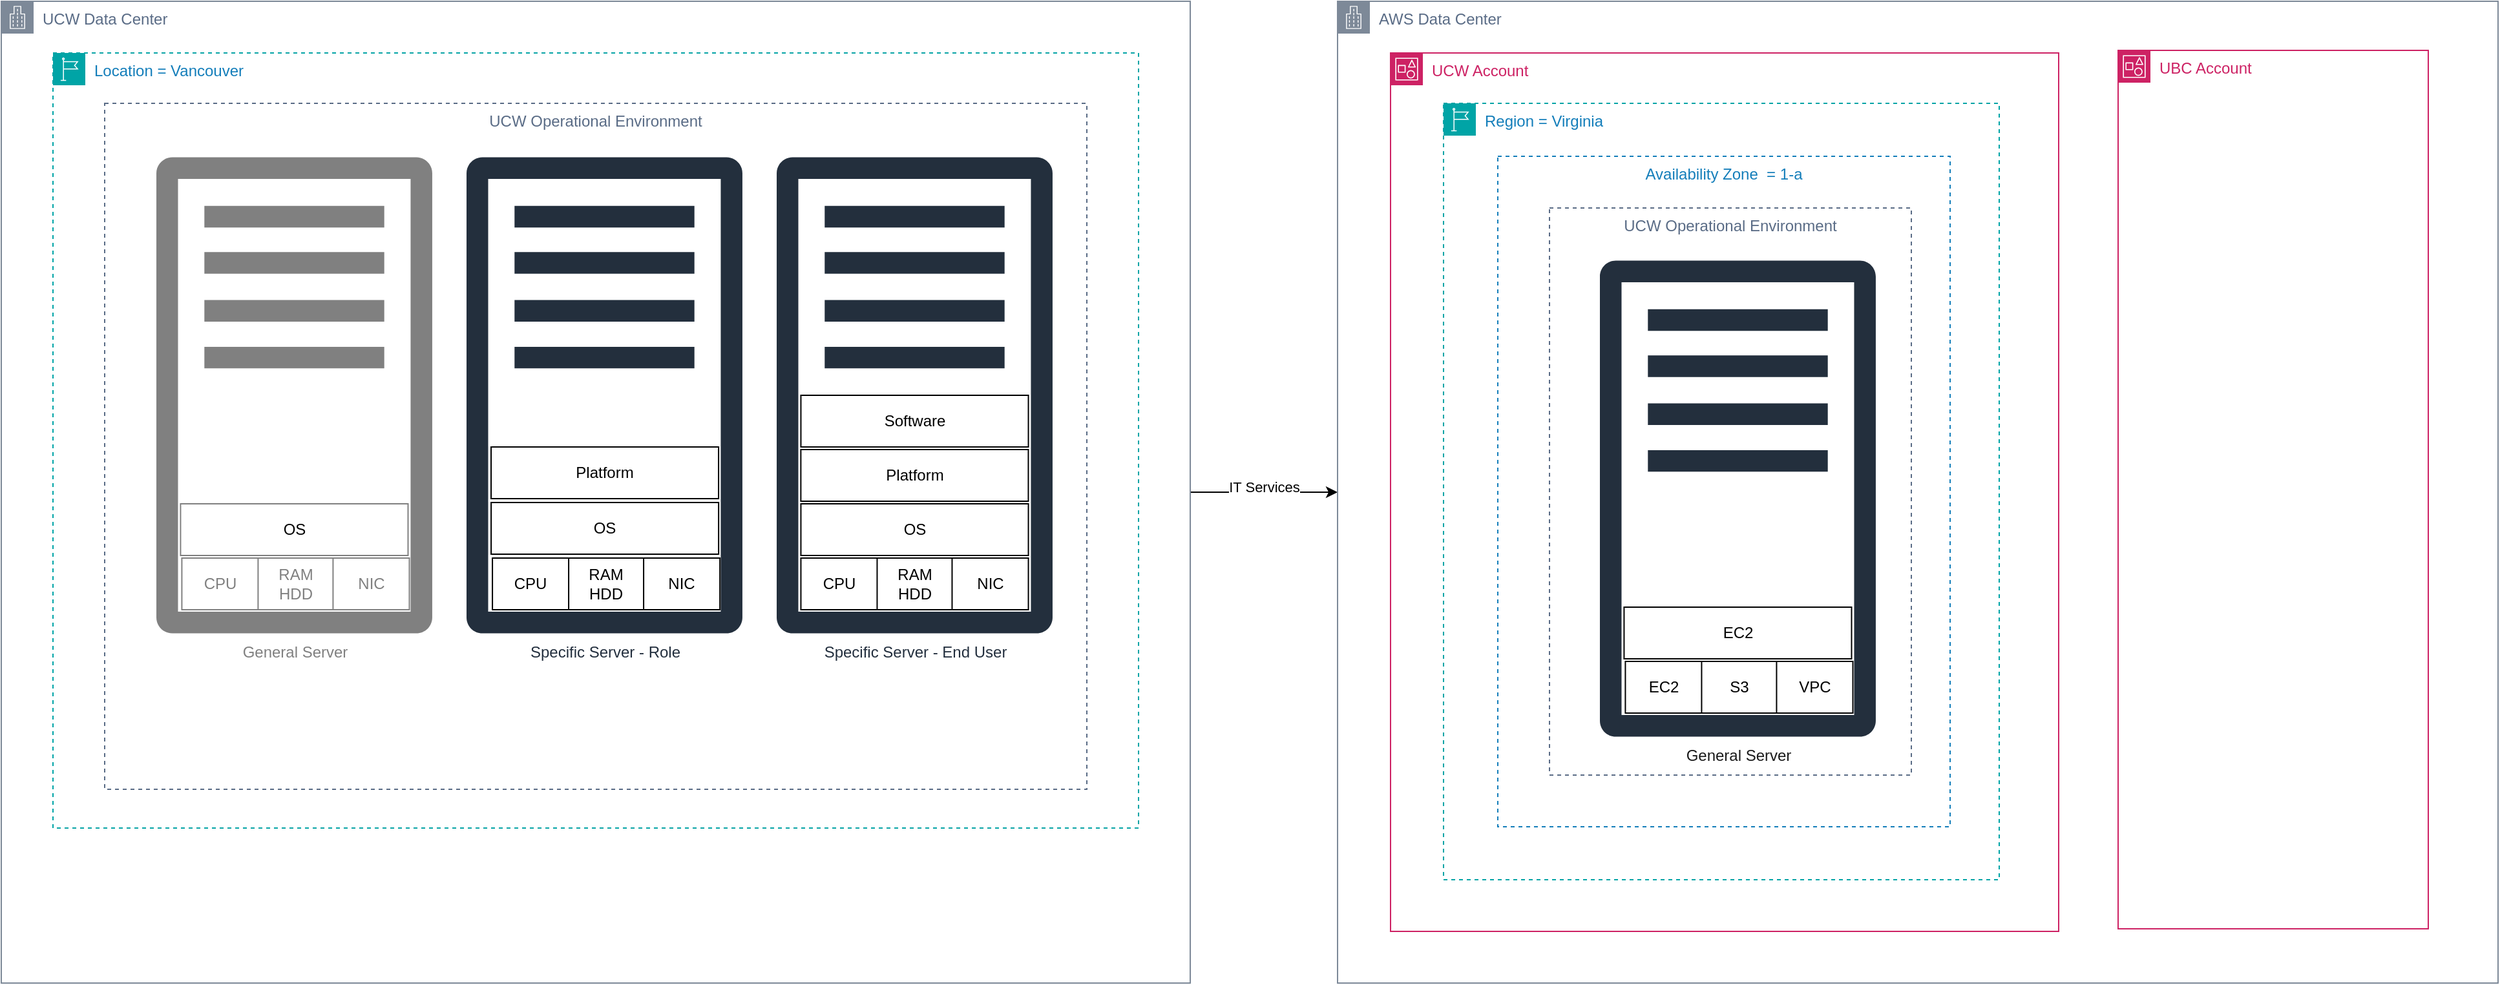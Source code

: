 <mxfile version="26.0.16" pages="9">
  <diagram id="ksyCS_9KKYkQOy8tPqDg" name="CC Solution #1">
    <mxGraphModel dx="964" dy="485" grid="1" gridSize="10" guides="1" tooltips="1" connect="1" arrows="1" fold="1" page="1" pageScale="1" pageWidth="850" pageHeight="1100" math="0" shadow="0">
      <root>
        <mxCell id="0" />
        <mxCell id="1" parent="0" />
        <mxCell id="PlyuxtJ_lzVJjs2MWCI4-1" style="edgeStyle=orthogonalEdgeStyle;rounded=0;orthogonalLoop=1;jettySize=auto;html=1;entryX=0;entryY=0.5;entryDx=0;entryDy=0;" parent="1" source="oiTrdzOij38YQZWFwG83-1" target="KfKWmg8Jk-SR0T60sIKL-22" edge="1">
          <mxGeometry relative="1" as="geometry" />
        </mxCell>
        <mxCell id="PlyuxtJ_lzVJjs2MWCI4-2" value="IT Services" style="edgeLabel;html=1;align=center;verticalAlign=middle;resizable=0;points=[];" parent="PlyuxtJ_lzVJjs2MWCI4-1" vertex="1" connectable="0">
          <mxGeometry x="-0.142" y="4" relative="1" as="geometry">
            <mxPoint x="8" as="offset" />
          </mxGeometry>
        </mxCell>
        <mxCell id="oiTrdzOij38YQZWFwG83-1" value="UCW Data Center" style="points=[[0,0],[0.25,0],[0.5,0],[0.75,0],[1,0],[1,0.25],[1,0.5],[1,0.75],[1,1],[0.75,1],[0.5,1],[0.25,1],[0,1],[0,0.75],[0,0.5],[0,0.25]];outlineConnect=0;gradientColor=none;html=1;whiteSpace=wrap;fontSize=12;fontStyle=0;container=0;pointerEvents=0;collapsible=0;recursiveResize=0;shape=mxgraph.aws4.group;grIcon=mxgraph.aws4.group_corporate_data_center;strokeColor=#7D8998;fillColor=none;verticalAlign=top;align=left;spacingLeft=30;fontColor=#5A6C86;dashed=0;" parent="1" vertex="1">
          <mxGeometry y="40" width="920" height="760" as="geometry" />
        </mxCell>
        <mxCell id="oiTrdzOij38YQZWFwG83-38" value="Location = Vancouver" style="points=[[0,0],[0.25,0],[0.5,0],[0.75,0],[1,0],[1,0.25],[1,0.5],[1,0.75],[1,1],[0.75,1],[0.5,1],[0.25,1],[0,1],[0,0.75],[0,0.5],[0,0.25]];outlineConnect=0;gradientColor=none;html=1;whiteSpace=wrap;fontSize=12;fontStyle=0;container=1;pointerEvents=0;collapsible=0;recursiveResize=0;shape=mxgraph.aws4.group;grIcon=mxgraph.aws4.group_region;strokeColor=#00A4A6;fillColor=none;verticalAlign=top;align=left;spacingLeft=30;fontColor=#147EBA;dashed=1;" parent="1" vertex="1">
          <mxGeometry x="40" y="80" width="840" height="600" as="geometry" />
        </mxCell>
        <mxCell id="NS2YdlBzbv2G3jUiH2rZ-1" value="UCW Operational Environment" style="fillColor=none;strokeColor=#5A6C86;dashed=1;verticalAlign=top;fontStyle=0;fontColor=#5A6C86;whiteSpace=wrap;html=1;" parent="oiTrdzOij38YQZWFwG83-38" vertex="1">
          <mxGeometry x="40" y="39" width="760" height="531" as="geometry" />
        </mxCell>
        <mxCell id="qj_b99xGCiG8y5vFFeqI-1" value="&#xa;" style="group;fontColor=#1A1A1A;labelBorderColor=none;fillColor=#FFFFFF;fillStyle=auto;" parent="oiTrdzOij38YQZWFwG83-38" vertex="1" connectable="0">
          <mxGeometry x="80.0" y="80" width="213.47" height="370" as="geometry" />
        </mxCell>
        <mxCell id="qj_b99xGCiG8y5vFFeqI-2" value="General Server" style="sketch=0;outlineConnect=0;fontColor=#808080;gradientColor=none;fillColor=#808080;strokeColor=none;dashed=0;verticalLabelPosition=bottom;verticalAlign=top;align=center;html=1;fontSize=12;fontStyle=0;aspect=fixed;pointerEvents=1;shape=mxgraph.aws4.traditional_server;" parent="qj_b99xGCiG8y5vFFeqI-1" vertex="1">
          <mxGeometry width="213.47" height="370" as="geometry" />
        </mxCell>
        <mxCell id="qj_b99xGCiG8y5vFFeqI-3" value="" style="shape=table;startSize=0;container=1;collapsible=0;childLayout=tableLayout;strokeColor=#808080;" parent="qj_b99xGCiG8y5vFFeqI-1" vertex="1">
          <mxGeometry x="19.71" y="311" width="176.04" height="40" as="geometry" />
        </mxCell>
        <mxCell id="qj_b99xGCiG8y5vFFeqI-4" value="" style="shape=tableRow;horizontal=0;startSize=0;swimlaneHead=0;swimlaneBody=0;strokeColor=inherit;top=0;left=0;bottom=0;right=0;collapsible=0;dropTarget=0;fillColor=none;points=[[0,0.5],[1,0.5]];portConstraint=eastwest;" parent="qj_b99xGCiG8y5vFFeqI-3" vertex="1">
          <mxGeometry width="176.04" height="40" as="geometry" />
        </mxCell>
        <mxCell id="qj_b99xGCiG8y5vFFeqI-5" value="CPU" style="shape=partialRectangle;html=1;whiteSpace=wrap;connectable=0;strokeColor=inherit;overflow=hidden;fillColor=none;top=0;left=0;bottom=0;right=0;pointerEvents=1;align=center;fontColor=#808080;" parent="qj_b99xGCiG8y5vFFeqI-4" vertex="1">
          <mxGeometry width="59" height="40" as="geometry">
            <mxRectangle width="59" height="40" as="alternateBounds" />
          </mxGeometry>
        </mxCell>
        <mxCell id="qj_b99xGCiG8y5vFFeqI-6" value="RAM&lt;br&gt;HDD" style="shape=partialRectangle;html=1;whiteSpace=wrap;connectable=0;strokeColor=inherit;overflow=hidden;fillColor=none;top=0;left=0;bottom=0;right=0;pointerEvents=1;fontColor=#808080;" parent="qj_b99xGCiG8y5vFFeqI-4" vertex="1">
          <mxGeometry x="59" width="58" height="40" as="geometry">
            <mxRectangle width="58" height="40" as="alternateBounds" />
          </mxGeometry>
        </mxCell>
        <mxCell id="qj_b99xGCiG8y5vFFeqI-7" value="NIC" style="shape=partialRectangle;html=1;whiteSpace=wrap;connectable=0;strokeColor=inherit;overflow=hidden;fillColor=none;top=0;left=0;bottom=0;right=0;pointerEvents=1;fontColor=#808080;" parent="qj_b99xGCiG8y5vFFeqI-4" vertex="1">
          <mxGeometry x="117" width="59" height="40" as="geometry">
            <mxRectangle width="59" height="40" as="alternateBounds" />
          </mxGeometry>
        </mxCell>
        <mxCell id="qj_b99xGCiG8y5vFFeqI-8" value="" style="shape=table;startSize=0;container=1;collapsible=0;childLayout=tableLayout;strokeColor=#808080;fontColor=#808080;" parent="qj_b99xGCiG8y5vFFeqI-1" vertex="1">
          <mxGeometry x="18.71" y="269" width="176.04" height="40" as="geometry" />
        </mxCell>
        <mxCell id="qj_b99xGCiG8y5vFFeqI-9" value="" style="shape=tableRow;horizontal=0;startSize=0;swimlaneHead=0;swimlaneBody=0;strokeColor=inherit;top=0;left=0;bottom=0;right=0;collapsible=0;dropTarget=0;fillColor=none;points=[[0,0.5],[1,0.5]];portConstraint=eastwest;" parent="qj_b99xGCiG8y5vFFeqI-8" vertex="1">
          <mxGeometry width="176.04" height="40" as="geometry" />
        </mxCell>
        <mxCell id="qj_b99xGCiG8y5vFFeqI-10" value="OS" style="shape=partialRectangle;html=1;whiteSpace=wrap;connectable=0;strokeColor=inherit;overflow=hidden;fillColor=none;top=0;left=0;bottom=0;right=0;pointerEvents=1;" parent="qj_b99xGCiG8y5vFFeqI-9" vertex="1">
          <mxGeometry width="176" height="40" as="geometry">
            <mxRectangle width="176" height="40" as="alternateBounds" />
          </mxGeometry>
        </mxCell>
        <mxCell id="1DOgkqlq-sE1yxuVYhL7-1" value="" style="group" parent="oiTrdzOij38YQZWFwG83-38" vertex="1" connectable="0">
          <mxGeometry x="320" y="80" width="213.47" height="370" as="geometry" />
        </mxCell>
        <mxCell id="1DOgkqlq-sE1yxuVYhL7-2" value="Specific Server - Role" style="sketch=0;outlineConnect=0;fontColor=#232F3E;gradientColor=none;fillColor=#232F3D;strokeColor=none;dashed=0;verticalLabelPosition=bottom;verticalAlign=top;align=center;html=1;fontSize=12;fontStyle=0;aspect=fixed;pointerEvents=1;shape=mxgraph.aws4.traditional_server;fontFamily=Helvetica;" parent="1DOgkqlq-sE1yxuVYhL7-1" vertex="1">
          <mxGeometry width="213.47" height="370" as="geometry" />
        </mxCell>
        <mxCell id="1DOgkqlq-sE1yxuVYhL7-3" value="" style="shape=table;startSize=0;container=1;collapsible=0;childLayout=tableLayout;" parent="1DOgkqlq-sE1yxuVYhL7-1" vertex="1">
          <mxGeometry x="20.04" y="311" width="176.04" height="40" as="geometry" />
        </mxCell>
        <mxCell id="1DOgkqlq-sE1yxuVYhL7-4" value="" style="shape=tableRow;horizontal=0;startSize=0;swimlaneHead=0;swimlaneBody=0;strokeColor=inherit;top=0;left=0;bottom=0;right=0;collapsible=0;dropTarget=0;fillColor=none;points=[[0,0.5],[1,0.5]];portConstraint=eastwest;" parent="1DOgkqlq-sE1yxuVYhL7-3" vertex="1">
          <mxGeometry width="176.04" height="40" as="geometry" />
        </mxCell>
        <mxCell id="1DOgkqlq-sE1yxuVYhL7-5" value="CPU" style="shape=partialRectangle;html=1;whiteSpace=wrap;connectable=0;strokeColor=inherit;overflow=hidden;fillColor=none;top=0;left=0;bottom=0;right=0;pointerEvents=1;" parent="1DOgkqlq-sE1yxuVYhL7-4" vertex="1">
          <mxGeometry width="59" height="40" as="geometry">
            <mxRectangle width="59" height="40" as="alternateBounds" />
          </mxGeometry>
        </mxCell>
        <mxCell id="1DOgkqlq-sE1yxuVYhL7-6" value="RAM&lt;br&gt;HDD" style="shape=partialRectangle;html=1;whiteSpace=wrap;connectable=0;strokeColor=inherit;overflow=hidden;fillColor=none;top=0;left=0;bottom=0;right=0;pointerEvents=1;" parent="1DOgkqlq-sE1yxuVYhL7-4" vertex="1">
          <mxGeometry x="59" width="58" height="40" as="geometry">
            <mxRectangle width="58" height="40" as="alternateBounds" />
          </mxGeometry>
        </mxCell>
        <mxCell id="1DOgkqlq-sE1yxuVYhL7-7" value="NIC" style="shape=partialRectangle;html=1;whiteSpace=wrap;connectable=0;strokeColor=inherit;overflow=hidden;fillColor=none;top=0;left=0;bottom=0;right=0;pointerEvents=1;" parent="1DOgkqlq-sE1yxuVYhL7-4" vertex="1">
          <mxGeometry x="117" width="59" height="40" as="geometry">
            <mxRectangle width="59" height="40" as="alternateBounds" />
          </mxGeometry>
        </mxCell>
        <mxCell id="1DOgkqlq-sE1yxuVYhL7-8" value="" style="shape=table;startSize=0;container=1;collapsible=0;childLayout=tableLayout;" parent="1DOgkqlq-sE1yxuVYhL7-1" vertex="1">
          <mxGeometry x="19.04" y="268" width="176.04" height="40" as="geometry" />
        </mxCell>
        <mxCell id="1DOgkqlq-sE1yxuVYhL7-9" value="" style="shape=tableRow;horizontal=0;startSize=0;swimlaneHead=0;swimlaneBody=0;strokeColor=inherit;top=0;left=0;bottom=0;right=0;collapsible=0;dropTarget=0;fillColor=none;points=[[0,0.5],[1,0.5]];portConstraint=eastwest;" parent="1DOgkqlq-sE1yxuVYhL7-8" vertex="1">
          <mxGeometry width="176.04" height="40" as="geometry" />
        </mxCell>
        <mxCell id="1DOgkqlq-sE1yxuVYhL7-10" value="OS" style="shape=partialRectangle;html=1;whiteSpace=wrap;connectable=0;strokeColor=inherit;overflow=hidden;fillColor=none;top=0;left=0;bottom=0;right=0;pointerEvents=1;" parent="1DOgkqlq-sE1yxuVYhL7-9" vertex="1">
          <mxGeometry width="176" height="40" as="geometry">
            <mxRectangle width="176" height="40" as="alternateBounds" />
          </mxGeometry>
        </mxCell>
        <mxCell id="1DOgkqlq-sE1yxuVYhL7-11" value="" style="shape=table;startSize=0;container=1;collapsible=0;childLayout=tableLayout;" parent="1DOgkqlq-sE1yxuVYhL7-1" vertex="1">
          <mxGeometry x="19" y="225" width="176.04" height="40" as="geometry" />
        </mxCell>
        <mxCell id="1DOgkqlq-sE1yxuVYhL7-12" value="" style="shape=tableRow;horizontal=0;startSize=0;swimlaneHead=0;swimlaneBody=0;strokeColor=inherit;top=0;left=0;bottom=0;right=0;collapsible=0;dropTarget=0;fillColor=none;points=[[0,0.5],[1,0.5]];portConstraint=eastwest;" parent="1DOgkqlq-sE1yxuVYhL7-11" vertex="1">
          <mxGeometry width="176.04" height="40" as="geometry" />
        </mxCell>
        <mxCell id="1DOgkqlq-sE1yxuVYhL7-13" value="Platform" style="shape=partialRectangle;html=1;whiteSpace=wrap;connectable=0;strokeColor=inherit;overflow=hidden;fillColor=none;top=0;left=0;bottom=0;right=0;pointerEvents=1;" parent="1DOgkqlq-sE1yxuVYhL7-12" vertex="1">
          <mxGeometry width="176" height="40" as="geometry">
            <mxRectangle width="176" height="40" as="alternateBounds" />
          </mxGeometry>
        </mxCell>
        <mxCell id="ptD2DceFj0qlsbDGN3UH-1" value="" style="group" parent="oiTrdzOij38YQZWFwG83-38" vertex="1" connectable="0">
          <mxGeometry x="560" y="80" width="213.47" height="370" as="geometry" />
        </mxCell>
        <mxCell id="ptD2DceFj0qlsbDGN3UH-2" value="Specific Server - End User" style="sketch=0;outlineConnect=0;fontColor=#232F3E;gradientColor=none;fillColor=#232F3D;strokeColor=none;dashed=0;verticalLabelPosition=bottom;verticalAlign=top;align=center;html=1;fontSize=12;fontStyle=0;aspect=fixed;pointerEvents=1;shape=mxgraph.aws4.traditional_server;fontFamily=Helvetica;" parent="ptD2DceFj0qlsbDGN3UH-1" vertex="1">
          <mxGeometry width="213.47" height="370" as="geometry" />
        </mxCell>
        <mxCell id="ptD2DceFj0qlsbDGN3UH-3" value="" style="shape=table;startSize=0;container=1;collapsible=0;childLayout=tableLayout;" parent="ptD2DceFj0qlsbDGN3UH-1" vertex="1">
          <mxGeometry x="18.73" y="311" width="176.04" height="40" as="geometry" />
        </mxCell>
        <mxCell id="ptD2DceFj0qlsbDGN3UH-4" value="" style="shape=tableRow;horizontal=0;startSize=0;swimlaneHead=0;swimlaneBody=0;strokeColor=inherit;top=0;left=0;bottom=0;right=0;collapsible=0;dropTarget=0;fillColor=none;points=[[0,0.5],[1,0.5]];portConstraint=eastwest;" parent="ptD2DceFj0qlsbDGN3UH-3" vertex="1">
          <mxGeometry width="176.04" height="40" as="geometry" />
        </mxCell>
        <mxCell id="ptD2DceFj0qlsbDGN3UH-5" value="CPU" style="shape=partialRectangle;html=1;whiteSpace=wrap;connectable=0;strokeColor=inherit;overflow=hidden;fillColor=none;top=0;left=0;bottom=0;right=0;pointerEvents=1;" parent="ptD2DceFj0qlsbDGN3UH-4" vertex="1">
          <mxGeometry width="59" height="40" as="geometry">
            <mxRectangle width="59" height="40" as="alternateBounds" />
          </mxGeometry>
        </mxCell>
        <mxCell id="ptD2DceFj0qlsbDGN3UH-6" value="RAM&lt;br&gt;HDD" style="shape=partialRectangle;html=1;whiteSpace=wrap;connectable=0;strokeColor=inherit;overflow=hidden;fillColor=none;top=0;left=0;bottom=0;right=0;pointerEvents=1;" parent="ptD2DceFj0qlsbDGN3UH-4" vertex="1">
          <mxGeometry x="59" width="58" height="40" as="geometry">
            <mxRectangle width="58" height="40" as="alternateBounds" />
          </mxGeometry>
        </mxCell>
        <mxCell id="ptD2DceFj0qlsbDGN3UH-7" value="NIC" style="shape=partialRectangle;html=1;whiteSpace=wrap;connectable=0;strokeColor=inherit;overflow=hidden;fillColor=none;top=0;left=0;bottom=0;right=0;pointerEvents=1;" parent="ptD2DceFj0qlsbDGN3UH-4" vertex="1">
          <mxGeometry x="117" width="59" height="40" as="geometry">
            <mxRectangle width="59" height="40" as="alternateBounds" />
          </mxGeometry>
        </mxCell>
        <mxCell id="ptD2DceFj0qlsbDGN3UH-8" value="" style="shape=table;startSize=0;container=1;collapsible=0;childLayout=tableLayout;" parent="ptD2DceFj0qlsbDGN3UH-1" vertex="1">
          <mxGeometry x="18.73" y="269" width="176.04" height="40" as="geometry" />
        </mxCell>
        <mxCell id="ptD2DceFj0qlsbDGN3UH-9" value="" style="shape=tableRow;horizontal=0;startSize=0;swimlaneHead=0;swimlaneBody=0;strokeColor=inherit;top=0;left=0;bottom=0;right=0;collapsible=0;dropTarget=0;fillColor=none;points=[[0,0.5],[1,0.5]];portConstraint=eastwest;" parent="ptD2DceFj0qlsbDGN3UH-8" vertex="1">
          <mxGeometry width="176.04" height="40" as="geometry" />
        </mxCell>
        <mxCell id="ptD2DceFj0qlsbDGN3UH-10" value="OS" style="shape=partialRectangle;html=1;whiteSpace=wrap;connectable=0;strokeColor=inherit;overflow=hidden;fillColor=none;top=0;left=0;bottom=0;right=0;pointerEvents=1;" parent="ptD2DceFj0qlsbDGN3UH-9" vertex="1">
          <mxGeometry width="176" height="40" as="geometry">
            <mxRectangle width="176" height="40" as="alternateBounds" />
          </mxGeometry>
        </mxCell>
        <mxCell id="ptD2DceFj0qlsbDGN3UH-11" value="" style="shape=table;startSize=0;container=1;collapsible=0;childLayout=tableLayout;" parent="ptD2DceFj0qlsbDGN3UH-1" vertex="1">
          <mxGeometry x="18.69" y="227" width="176.04" height="40" as="geometry" />
        </mxCell>
        <mxCell id="ptD2DceFj0qlsbDGN3UH-12" value="" style="shape=tableRow;horizontal=0;startSize=0;swimlaneHead=0;swimlaneBody=0;strokeColor=inherit;top=0;left=0;bottom=0;right=0;collapsible=0;dropTarget=0;fillColor=none;points=[[0,0.5],[1,0.5]];portConstraint=eastwest;" parent="ptD2DceFj0qlsbDGN3UH-11" vertex="1">
          <mxGeometry width="176.04" height="40" as="geometry" />
        </mxCell>
        <mxCell id="ptD2DceFj0qlsbDGN3UH-13" value="Platform" style="shape=partialRectangle;html=1;whiteSpace=wrap;connectable=0;strokeColor=inherit;overflow=hidden;fillColor=none;top=0;left=0;bottom=0;right=0;pointerEvents=1;" parent="ptD2DceFj0qlsbDGN3UH-12" vertex="1">
          <mxGeometry width="176" height="40" as="geometry">
            <mxRectangle width="176" height="40" as="alternateBounds" />
          </mxGeometry>
        </mxCell>
        <mxCell id="ptD2DceFj0qlsbDGN3UH-14" value="" style="shape=table;startSize=0;container=1;collapsible=0;childLayout=tableLayout;" parent="ptD2DceFj0qlsbDGN3UH-1" vertex="1">
          <mxGeometry x="18.73" y="185" width="176.04" height="40" as="geometry" />
        </mxCell>
        <mxCell id="ptD2DceFj0qlsbDGN3UH-15" value="" style="shape=tableRow;horizontal=0;startSize=0;swimlaneHead=0;swimlaneBody=0;strokeColor=inherit;top=0;left=0;bottom=0;right=0;collapsible=0;dropTarget=0;fillColor=none;points=[[0,0.5],[1,0.5]];portConstraint=eastwest;" parent="ptD2DceFj0qlsbDGN3UH-14" vertex="1">
          <mxGeometry width="176.04" height="40" as="geometry" />
        </mxCell>
        <mxCell id="ptD2DceFj0qlsbDGN3UH-16" value="Software" style="shape=partialRectangle;html=1;whiteSpace=wrap;connectable=0;strokeColor=inherit;overflow=hidden;fillColor=none;top=0;left=0;bottom=0;right=0;pointerEvents=1;" parent="ptD2DceFj0qlsbDGN3UH-15" vertex="1">
          <mxGeometry width="176" height="40" as="geometry">
            <mxRectangle width="176" height="40" as="alternateBounds" />
          </mxGeometry>
        </mxCell>
        <mxCell id="KfKWmg8Jk-SR0T60sIKL-22" value="AWS Data Center" style="points=[[0,0],[0.25,0],[0.5,0],[0.75,0],[1,0],[1,0.25],[1,0.5],[1,0.75],[1,1],[0.75,1],[0.5,1],[0.25,1],[0,1],[0,0.75],[0,0.5],[0,0.25]];outlineConnect=0;gradientColor=none;html=1;whiteSpace=wrap;fontSize=12;fontStyle=0;container=0;pointerEvents=0;collapsible=0;recursiveResize=0;shape=mxgraph.aws4.group;grIcon=mxgraph.aws4.group_corporate_data_center;strokeColor=#7D8998;fillColor=none;verticalAlign=top;align=left;spacingLeft=30;fontColor=#5A6C86;dashed=0;" parent="1" vertex="1">
          <mxGeometry x="1034" y="40" width="898" height="760" as="geometry" />
        </mxCell>
        <mxCell id="KfKWmg8Jk-SR0T60sIKL-23" value="UCW Account" style="points=[[0,0],[0.25,0],[0.5,0],[0.75,0],[1,0],[1,0.25],[1,0.5],[1,0.75],[1,1],[0.75,1],[0.5,1],[0.25,1],[0,1],[0,0.75],[0,0.5],[0,0.25]];outlineConnect=0;gradientColor=none;html=1;whiteSpace=wrap;fontSize=12;fontStyle=0;container=1;pointerEvents=0;collapsible=0;recursiveResize=0;shape=mxgraph.aws4.group;grIcon=mxgraph.aws4.group_account;strokeColor=#CD2264;fillColor=none;verticalAlign=top;align=left;spacingLeft=30;fontColor=#CD2264;dashed=0;" parent="1" vertex="1">
          <mxGeometry x="1075" y="80" width="517" height="680" as="geometry" />
        </mxCell>
        <mxCell id="KfKWmg8Jk-SR0T60sIKL-26" value="Region = Virginia" style="points=[[0,0],[0.25,0],[0.5,0],[0.75,0],[1,0],[1,0.25],[1,0.5],[1,0.75],[1,1],[0.75,1],[0.5,1],[0.25,1],[0,1],[0,0.75],[0,0.5],[0,0.25]];outlineConnect=0;gradientColor=none;html=1;whiteSpace=wrap;fontSize=12;fontStyle=0;container=1;pointerEvents=0;collapsible=0;recursiveResize=0;shape=mxgraph.aws4.group;grIcon=mxgraph.aws4.group_region;strokeColor=#00A4A6;fillColor=none;verticalAlign=top;align=left;spacingLeft=30;fontColor=#147EBA;dashed=1;" parent="KfKWmg8Jk-SR0T60sIKL-23" vertex="1">
          <mxGeometry x="41" y="39" width="430" height="601" as="geometry" />
        </mxCell>
        <mxCell id="KfKWmg8Jk-SR0T60sIKL-27" value="Availability Zone&amp;nbsp; = 1-a" style="fillColor=none;strokeColor=#147EBA;dashed=1;verticalAlign=top;fontStyle=0;fontColor=#147EBA;whiteSpace=wrap;html=1;" parent="KfKWmg8Jk-SR0T60sIKL-26" vertex="1">
          <mxGeometry x="42" y="41" width="350" height="519" as="geometry" />
        </mxCell>
        <mxCell id="ptD2DceFj0qlsbDGN3UH-17" value="UCW Operational Environment" style="fillColor=none;strokeColor=#5A6C86;dashed=1;verticalAlign=top;fontStyle=0;fontColor=#5A6C86;whiteSpace=wrap;html=1;" parent="KfKWmg8Jk-SR0T60sIKL-26" vertex="1">
          <mxGeometry x="82" y="81" width="280" height="439" as="geometry" />
        </mxCell>
        <mxCell id="KfKWmg8Jk-SR0T60sIKL-28" value="&#xa;" style="group;fontColor=#1A1A1A;" parent="KfKWmg8Jk-SR0T60sIKL-26" vertex="1" connectable="0">
          <mxGeometry x="121" y="121" width="213.47" height="370" as="geometry" />
        </mxCell>
        <mxCell id="KfKWmg8Jk-SR0T60sIKL-29" value="&lt;font style=&quot;color: rgb(26, 26, 26);&quot;&gt;General Server&lt;/font&gt;" style="sketch=0;outlineConnect=0;fontColor=#E6E6E6;gradientColor=none;fillColor=#232F3D;strokeColor=none;dashed=0;verticalLabelPosition=bottom;verticalAlign=top;align=center;html=1;fontSize=12;fontStyle=0;aspect=fixed;pointerEvents=1;shape=mxgraph.aws4.traditional_server;" parent="KfKWmg8Jk-SR0T60sIKL-28" vertex="1">
          <mxGeometry width="213.47" height="370" as="geometry" />
        </mxCell>
        <mxCell id="KfKWmg8Jk-SR0T60sIKL-30" value="" style="shape=table;startSize=0;container=1;collapsible=0;childLayout=tableLayout;" parent="KfKWmg8Jk-SR0T60sIKL-28" vertex="1">
          <mxGeometry x="19.71" y="311" width="176.04" height="40" as="geometry" />
        </mxCell>
        <mxCell id="KfKWmg8Jk-SR0T60sIKL-31" value="" style="shape=tableRow;horizontal=0;startSize=0;swimlaneHead=0;swimlaneBody=0;strokeColor=inherit;top=0;left=0;bottom=0;right=0;collapsible=0;dropTarget=0;fillColor=none;points=[[0,0.5],[1,0.5]];portConstraint=eastwest;" parent="KfKWmg8Jk-SR0T60sIKL-30" vertex="1">
          <mxGeometry width="176.04" height="40" as="geometry" />
        </mxCell>
        <mxCell id="KfKWmg8Jk-SR0T60sIKL-32" value="EC2" style="shape=partialRectangle;html=1;whiteSpace=wrap;connectable=0;strokeColor=inherit;overflow=hidden;fillColor=none;top=0;left=0;bottom=0;right=0;pointerEvents=1;" parent="KfKWmg8Jk-SR0T60sIKL-31" vertex="1">
          <mxGeometry width="59" height="40" as="geometry">
            <mxRectangle width="59" height="40" as="alternateBounds" />
          </mxGeometry>
        </mxCell>
        <mxCell id="KfKWmg8Jk-SR0T60sIKL-33" value="S3" style="shape=partialRectangle;html=1;whiteSpace=wrap;connectable=0;strokeColor=inherit;overflow=hidden;fillColor=none;top=0;left=0;bottom=0;right=0;pointerEvents=1;" parent="KfKWmg8Jk-SR0T60sIKL-31" vertex="1">
          <mxGeometry x="59" width="58" height="40" as="geometry">
            <mxRectangle width="58" height="40" as="alternateBounds" />
          </mxGeometry>
        </mxCell>
        <mxCell id="KfKWmg8Jk-SR0T60sIKL-34" value="VPC" style="shape=partialRectangle;html=1;whiteSpace=wrap;connectable=0;strokeColor=inherit;overflow=hidden;fillColor=none;top=0;left=0;bottom=0;right=0;pointerEvents=1;" parent="KfKWmg8Jk-SR0T60sIKL-31" vertex="1">
          <mxGeometry x="117" width="59" height="40" as="geometry">
            <mxRectangle width="59" height="40" as="alternateBounds" />
          </mxGeometry>
        </mxCell>
        <mxCell id="KfKWmg8Jk-SR0T60sIKL-35" value="" style="shape=table;startSize=0;container=1;collapsible=0;childLayout=tableLayout;" parent="KfKWmg8Jk-SR0T60sIKL-28" vertex="1">
          <mxGeometry x="18.71" y="269" width="176.04" height="40" as="geometry" />
        </mxCell>
        <mxCell id="KfKWmg8Jk-SR0T60sIKL-36" value="" style="shape=tableRow;horizontal=0;startSize=0;swimlaneHead=0;swimlaneBody=0;strokeColor=inherit;top=0;left=0;bottom=0;right=0;collapsible=0;dropTarget=0;fillColor=none;points=[[0,0.5],[1,0.5]];portConstraint=eastwest;" parent="KfKWmg8Jk-SR0T60sIKL-35" vertex="1">
          <mxGeometry width="176.04" height="40" as="geometry" />
        </mxCell>
        <mxCell id="KfKWmg8Jk-SR0T60sIKL-37" value="EC2" style="shape=partialRectangle;html=1;whiteSpace=wrap;connectable=0;strokeColor=inherit;overflow=hidden;fillColor=none;top=0;left=0;bottom=0;right=0;pointerEvents=1;" parent="KfKWmg8Jk-SR0T60sIKL-36" vertex="1">
          <mxGeometry width="176" height="40" as="geometry">
            <mxRectangle width="176" height="40" as="alternateBounds" />
          </mxGeometry>
        </mxCell>
        <mxCell id="KfKWmg8Jk-SR0T60sIKL-25" value="UBC Account" style="points=[[0,0],[0.25,0],[0.5,0],[0.75,0],[1,0],[1,0.25],[1,0.5],[1,0.75],[1,1],[0.75,1],[0.5,1],[0.25,1],[0,1],[0,0.75],[0,0.5],[0,0.25]];outlineConnect=0;gradientColor=none;html=1;whiteSpace=wrap;fontSize=12;fontStyle=0;container=1;pointerEvents=0;collapsible=0;recursiveResize=0;shape=mxgraph.aws4.group;grIcon=mxgraph.aws4.group_account;strokeColor=#CD2264;fillColor=none;verticalAlign=top;align=left;spacingLeft=30;fontColor=#CD2264;dashed=0;" parent="1" vertex="1">
          <mxGeometry x="1638" y="78" width="240" height="680" as="geometry" />
        </mxCell>
      </root>
    </mxGraphModel>
  </diagram>
  <diagram name="CC Solution #2" id="Tkv4ZhIwlce_UYoV_6cA">
    <mxGraphModel dx="3213" dy="1617" grid="1" gridSize="10" guides="1" tooltips="1" connect="1" arrows="1" fold="1" page="1" pageScale="1" pageWidth="850" pageHeight="1100" math="0" shadow="0">
      <root>
        <mxCell id="3CULBBDw5izfU4MVBuzP-0" />
        <mxCell id="3CULBBDw5izfU4MVBuzP-1" parent="3CULBBDw5izfU4MVBuzP-0" />
        <mxCell id="3CULBBDw5izfU4MVBuzP-46" value="AWS Data Center" style="points=[[0,0],[0.25,0],[0.5,0],[0.75,0],[1,0],[1,0.25],[1,0.5],[1,0.75],[1,1],[0.75,1],[0.5,1],[0.25,1],[0,1],[0,0.75],[0,0.5],[0,0.25]];outlineConnect=0;gradientColor=none;html=1;whiteSpace=wrap;fontSize=12;fontStyle=0;container=0;pointerEvents=0;collapsible=0;recursiveResize=0;shape=mxgraph.aws4.group;grIcon=mxgraph.aws4.group_corporate_data_center;strokeColor=#7D8998;fillColor=none;verticalAlign=top;align=left;spacingLeft=30;fontColor=#5A6C86;dashed=0;" parent="3CULBBDw5izfU4MVBuzP-1" vertex="1">
          <mxGeometry x="1034" y="40" width="606" height="1240" as="geometry" />
        </mxCell>
        <mxCell id="3CULBBDw5izfU4MVBuzP-47" value="UCW Account" style="points=[[0,0],[0.25,0],[0.5,0],[0.75,0],[1,0],[1,0.25],[1,0.5],[1,0.75],[1,1],[0.75,1],[0.5,1],[0.25,1],[0,1],[0,0.75],[0,0.5],[0,0.25]];outlineConnect=0;gradientColor=none;html=1;whiteSpace=wrap;fontSize=12;fontStyle=0;container=1;pointerEvents=0;collapsible=0;recursiveResize=0;shape=mxgraph.aws4.group;grIcon=mxgraph.aws4.group_account;strokeColor=#CD2264;fillColor=none;verticalAlign=top;align=left;spacingLeft=30;fontColor=#CD2264;dashed=0;" parent="3CULBBDw5izfU4MVBuzP-1" vertex="1">
          <mxGeometry x="1075" y="80" width="540" height="1160" as="geometry" />
        </mxCell>
        <mxCell id="3CULBBDw5izfU4MVBuzP-48" value="Region = Virginia" style="points=[[0,0],[0.25,0],[0.5,0],[0.75,0],[1,0],[1,0.25],[1,0.5],[1,0.75],[1,1],[0.75,1],[0.5,1],[0.25,1],[0,1],[0,0.75],[0,0.5],[0,0.25]];outlineConnect=0;gradientColor=none;html=1;whiteSpace=wrap;fontSize=12;fontStyle=0;container=1;pointerEvents=0;collapsible=0;recursiveResize=0;shape=mxgraph.aws4.group;grIcon=mxgraph.aws4.group_region;strokeColor=#00A4A6;fillColor=none;verticalAlign=top;align=left;spacingLeft=30;fontColor=#147EBA;dashed=1;" parent="3CULBBDw5izfU4MVBuzP-47" vertex="1">
          <mxGeometry x="41" y="39" width="439" height="601" as="geometry" />
        </mxCell>
        <mxCell id="3CULBBDw5izfU4MVBuzP-49" value="Availability Zone&amp;nbsp; = 1-a" style="fillColor=none;strokeColor=#147EBA;dashed=1;verticalAlign=top;fontStyle=0;fontColor=#147EBA;whiteSpace=wrap;html=1;" parent="3CULBBDw5izfU4MVBuzP-48" vertex="1">
          <mxGeometry x="42" y="41" width="358" height="519" as="geometry" />
        </mxCell>
        <mxCell id="3CULBBDw5izfU4MVBuzP-50" value="Operational Environment (Registrar Office)" style="fillColor=none;strokeColor=#5A6C86;dashed=1;verticalAlign=top;fontStyle=0;fontColor=#5A6C86;whiteSpace=wrap;html=1;" parent="3CULBBDw5izfU4MVBuzP-48" vertex="1">
          <mxGeometry x="82" y="81" width="280" height="439" as="geometry" />
        </mxCell>
        <mxCell id="3CULBBDw5izfU4MVBuzP-51" value="&#xa;" style="group;fontColor=#1A1A1A;" parent="3CULBBDw5izfU4MVBuzP-48" vertex="1" connectable="0">
          <mxGeometry x="121" y="121" width="213.47" height="370" as="geometry" />
        </mxCell>
        <mxCell id="3CULBBDw5izfU4MVBuzP-52" value="&lt;font style=&quot;color: rgb(26, 26, 26);&quot;&gt;Registrar General Virtual Server (RGVS-Mah)&lt;/font&gt;" style="sketch=0;outlineConnect=0;fontColor=#E6E6E6;gradientColor=none;fillColor=#232F3D;strokeColor=none;dashed=0;verticalLabelPosition=bottom;verticalAlign=top;align=center;html=1;fontSize=12;fontStyle=0;aspect=fixed;pointerEvents=1;shape=mxgraph.aws4.traditional_server;" parent="3CULBBDw5izfU4MVBuzP-51" vertex="1">
          <mxGeometry width="213.47" height="370" as="geometry" />
        </mxCell>
        <mxCell id="3CULBBDw5izfU4MVBuzP-53" value="" style="shape=table;startSize=0;container=1;collapsible=0;childLayout=tableLayout;" parent="3CULBBDw5izfU4MVBuzP-51" vertex="1">
          <mxGeometry x="19.71" y="311" width="176.04" height="40" as="geometry" />
        </mxCell>
        <mxCell id="3CULBBDw5izfU4MVBuzP-54" value="" style="shape=tableRow;horizontal=0;startSize=0;swimlaneHead=0;swimlaneBody=0;strokeColor=inherit;top=0;left=0;bottom=0;right=0;collapsible=0;dropTarget=0;fillColor=none;points=[[0,0.5],[1,0.5]];portConstraint=eastwest;" parent="3CULBBDw5izfU4MVBuzP-53" vertex="1">
          <mxGeometry width="176.04" height="40" as="geometry" />
        </mxCell>
        <mxCell id="3CULBBDw5izfU4MVBuzP-55" value="EC2" style="shape=partialRectangle;html=1;whiteSpace=wrap;connectable=0;strokeColor=inherit;overflow=hidden;fillColor=none;top=0;left=0;bottom=0;right=0;pointerEvents=1;" parent="3CULBBDw5izfU4MVBuzP-54" vertex="1">
          <mxGeometry width="59" height="40" as="geometry">
            <mxRectangle width="59" height="40" as="alternateBounds" />
          </mxGeometry>
        </mxCell>
        <mxCell id="3CULBBDw5izfU4MVBuzP-56" value="&lt;div&gt;&lt;span style=&quot;background-color: transparent; color: light-dark(rgb(0, 0, 0), rgb(255, 255, 255));&quot;&gt;S3&lt;/span&gt;&lt;/div&gt;&lt;div&gt;&lt;span style=&quot;background-color: transparent; color: light-dark(rgb(0, 0, 0), rgb(255, 255, 255));&quot;&gt;EBS&lt;/span&gt;&lt;/div&gt;" style="shape=partialRectangle;html=1;whiteSpace=wrap;connectable=0;strokeColor=inherit;overflow=hidden;fillColor=none;top=0;left=0;bottom=0;right=0;pointerEvents=1;" parent="3CULBBDw5izfU4MVBuzP-54" vertex="1">
          <mxGeometry x="59" width="58" height="40" as="geometry">
            <mxRectangle width="58" height="40" as="alternateBounds" />
          </mxGeometry>
        </mxCell>
        <mxCell id="3CULBBDw5izfU4MVBuzP-57" value="&lt;div&gt;VPC&lt;/div&gt;" style="shape=partialRectangle;html=1;whiteSpace=wrap;connectable=0;strokeColor=inherit;overflow=hidden;fillColor=none;top=0;left=0;bottom=0;right=0;pointerEvents=1;" parent="3CULBBDw5izfU4MVBuzP-54" vertex="1">
          <mxGeometry x="117" width="59" height="40" as="geometry">
            <mxRectangle width="59" height="40" as="alternateBounds" />
          </mxGeometry>
        </mxCell>
        <mxCell id="3CULBBDw5izfU4MVBuzP-58" value="" style="shape=table;startSize=0;container=1;collapsible=0;childLayout=tableLayout;" parent="3CULBBDw5izfU4MVBuzP-51" vertex="1">
          <mxGeometry x="18.71" y="269" width="176.04" height="40" as="geometry" />
        </mxCell>
        <mxCell id="3CULBBDw5izfU4MVBuzP-59" value="" style="shape=tableRow;horizontal=0;startSize=0;swimlaneHead=0;swimlaneBody=0;strokeColor=inherit;top=0;left=0;bottom=0;right=0;collapsible=0;dropTarget=0;fillColor=none;points=[[0,0.5],[1,0.5]];portConstraint=eastwest;" parent="3CULBBDw5izfU4MVBuzP-58" vertex="1">
          <mxGeometry width="176.04" height="40" as="geometry" />
        </mxCell>
        <mxCell id="3CULBBDw5izfU4MVBuzP-60" value="EC2" style="shape=partialRectangle;html=1;whiteSpace=wrap;connectable=0;strokeColor=inherit;overflow=hidden;fillColor=none;top=0;left=0;bottom=0;right=0;pointerEvents=1;" parent="3CULBBDw5izfU4MVBuzP-59" vertex="1">
          <mxGeometry width="176" height="40" as="geometry">
            <mxRectangle width="176" height="40" as="alternateBounds" />
          </mxGeometry>
        </mxCell>
        <mxCell id="TYgM-xVLUviXq9MTJ_Ej-0" value="Data Analysis Platform (Registrar Office)" style="fillColor=none;strokeColor=#5A6C86;dashed=1;verticalAlign=top;fontStyle=0;fontColor=#5A6C86;whiteSpace=wrap;html=1;" parent="3CULBBDw5izfU4MVBuzP-47" vertex="1">
          <mxGeometry x="41" y="715" width="439" height="405" as="geometry" />
        </mxCell>
        <mxCell id="_rDY1gbXCArvbrEnL3Dg-0" value="Amazon S3" style="sketch=0;outlineConnect=0;fontColor=#232F3E;gradientColor=none;strokeColor=#ffffff;fillColor=#232F3E;dashed=0;verticalLabelPosition=middle;verticalAlign=bottom;align=center;html=1;whiteSpace=wrap;fontSize=10;fontStyle=1;spacing=3;shape=mxgraph.aws4.productIcon;prIcon=mxgraph.aws4.s3;" parent="3CULBBDw5izfU4MVBuzP-47" vertex="1">
          <mxGeometry x="93" y="1000" width="60" height="80" as="geometry" />
        </mxCell>
        <mxCell id="_rDY1gbXCArvbrEnL3Dg-1" value="registrar-raw-mah" style="sketch=0;outlineConnect=0;fontColor=#232F3E;gradientColor=none;fillColor=#7AA116;strokeColor=none;dashed=0;verticalLabelPosition=bottom;verticalAlign=top;align=center;html=1;fontSize=12;fontStyle=0;aspect=fixed;pointerEvents=1;shape=mxgraph.aws4.bucket_with_objects;" parent="3CULBBDw5izfU4MVBuzP-47" vertex="1">
          <mxGeometry x="100" y="749" width="50" height="52" as="geometry" />
        </mxCell>
        <mxCell id="_rDY1gbXCArvbrEnL3Dg-2" value="" style="shape=image;html=1;verticalAlign=top;verticalLabelPosition=bottom;labelBackgroundColor=#ffffff;imageAspect=0;aspect=fixed;image=https://cdn1.iconfinder.com/data/icons/systemui/21/hierarchy-128.png" parent="3CULBBDw5izfU4MVBuzP-47" vertex="1">
          <mxGeometry x="79.5" y="832" width="89" height="89" as="geometry" />
        </mxCell>
        <mxCell id="jhRAzt0ufY2v1IVt-88K-0" style="edgeStyle=orthogonalEdgeStyle;rounded=0;orthogonalLoop=1;jettySize=auto;html=1;" parent="3CULBBDw5izfU4MVBuzP-47" source="3CULBBDw5izfU4MVBuzP-52" target="_rDY1gbXCArvbrEnL3Dg-1" edge="1">
          <mxGeometry relative="1" as="geometry">
            <Array as="points">
              <mxPoint x="269" y="680" />
              <mxPoint x="125" y="680" />
            </Array>
          </mxGeometry>
        </mxCell>
        <mxCell id="jhRAzt0ufY2v1IVt-88K-1" value="Data Ingestion" style="edgeLabel;html=1;align=center;verticalAlign=middle;resizable=0;points=[];" parent="jhRAzt0ufY2v1IVt-88K-0" vertex="1" connectable="0">
          <mxGeometry x="-0.438" y="2" relative="1" as="geometry">
            <mxPoint y="22" as="offset" />
          </mxGeometry>
        </mxCell>
        <mxCell id="FYvkMoVrI0GOvwY96Hpo-0" value="&lt;span style=&quot;text-wrap-mode: nowrap; background-color: rgb(255, 255, 255);&quot;&gt;&lt;font style=&quot;font-size: 10px;&quot;&gt;/admissions/applications-list/year=25/quarter=1/server=RGVS-Mah&lt;/font&gt;&lt;/span&gt;" style="text;html=1;align=center;verticalAlign=middle;whiteSpace=wrap;rounded=0;" parent="3CULBBDw5izfU4MVBuzP-47" vertex="1">
          <mxGeometry x="93.5" y="911" width="280" height="30" as="geometry" />
        </mxCell>
        <mxCell id="FYvkMoVrI0GOvwY96Hpo-2" value="&lt;span style=&quot;text-wrap-mode: nowrap; background-color: rgb(255, 255, 255);&quot;&gt;&lt;font style=&quot;font-size: 10px;&quot;&gt;/admissions/programs-list/year=25/server=RGVS-Mah&lt;/font&gt;&lt;/span&gt;" style="text;html=1;align=center;verticalAlign=middle;whiteSpace=wrap;rounded=0;" parent="3CULBBDw5izfU4MVBuzP-47" vertex="1">
          <mxGeometry x="66.5" y="937" width="280" height="30" as="geometry" />
        </mxCell>
        <mxCell id="FYvkMoVrI0GOvwY96Hpo-4" value="Internet" style="outlineConnect=0;dashed=0;verticalLabelPosition=bottom;verticalAlign=top;align=center;html=1;shape=mxgraph.aws3.internet_2;fillColor=#D2D3D3;gradientColor=none;" parent="3CULBBDw5izfU4MVBuzP-47" vertex="1">
          <mxGeometry x="325" y="650" width="49.5" height="34" as="geometry" />
        </mxCell>
        <mxCell id="FYvkMoVrI0GOvwY96Hpo-3" value="&lt;span style=&quot;text-wrap-mode: nowrap; background-color: rgb(255, 255, 255);&quot;&gt;&lt;font style=&quot;font-size: 10px;&quot;&gt;/admissions/payments-list/year=25/quarter=01/month=1/day=20/server=RGVS-Mah&lt;/font&gt;&lt;/span&gt;" style="text;html=1;align=center;verticalAlign=middle;whiteSpace=wrap;rounded=0;" parent="3CULBBDw5izfU4MVBuzP-1" vertex="1">
          <mxGeometry x="1205.5" y="1046" width="280" height="30" as="geometry" />
        </mxCell>
        <mxCell id="FYvkMoVrI0GOvwY96Hpo-13" style="edgeStyle=orthogonalEdgeStyle;rounded=0;orthogonalLoop=1;jettySize=auto;html=1;entryX=0;entryY=0.5;entryDx=0;entryDy=0;endArrow=none;endFill=0;" parent="3CULBBDw5izfU4MVBuzP-1" source="FYvkMoVrI0GOvwY96Hpo-12" target="3CULBBDw5izfU4MVBuzP-50" edge="1">
          <mxGeometry relative="1" as="geometry" />
        </mxCell>
        <mxCell id="FYvkMoVrI0GOvwY96Hpo-12" value="Registrar Operation Team" style="sketch=0;pointerEvents=1;shadow=0;dashed=0;html=1;strokeColor=none;labelPosition=center;verticalLabelPosition=bottom;verticalAlign=top;align=center;fillColor=#505050;shape=mxgraph.mscae.intune.user_group" parent="3CULBBDw5izfU4MVBuzP-1" vertex="1">
          <mxGeometry x="846" y="401" width="50" height="37" as="geometry" />
        </mxCell>
        <mxCell id="FYvkMoVrI0GOvwY96Hpo-15" style="edgeStyle=orthogonalEdgeStyle;rounded=0;orthogonalLoop=1;jettySize=auto;html=1;entryX=0;entryY=0.5;entryDx=0;entryDy=0;endArrow=none;endFill=0;" parent="3CULBBDw5izfU4MVBuzP-1" source="FYvkMoVrI0GOvwY96Hpo-14" target="TYgM-xVLUviXq9MTJ_Ej-0" edge="1">
          <mxGeometry relative="1" as="geometry" />
        </mxCell>
        <mxCell id="FYvkMoVrI0GOvwY96Hpo-14" value="Registrar Data Team" style="sketch=0;pointerEvents=1;shadow=0;dashed=0;html=1;strokeColor=none;labelPosition=center;verticalLabelPosition=bottom;verticalAlign=top;align=center;fillColor=#505050;shape=mxgraph.mscae.intune.user_group" parent="3CULBBDw5izfU4MVBuzP-1" vertex="1">
          <mxGeometry x="846" y="979" width="50" height="37" as="geometry" />
        </mxCell>
        <mxCell id="FYvkMoVrI0GOvwY96Hpo-20" value="" style="shape=image;html=1;verticalAlign=top;verticalLabelPosition=bottom;labelBackgroundColor=#ffffff;imageAspect=0;aspect=fixed;image=https://cdn2.iconfinder.com/data/icons/css-vol-2/24/laptop-128.png" parent="3CULBBDw5izfU4MVBuzP-1" vertex="1">
          <mxGeometry x="845" y="344" width="58" height="58" as="geometry" />
        </mxCell>
        <mxCell id="FYvkMoVrI0GOvwY96Hpo-21" value="" style="shape=image;html=1;verticalAlign=top;verticalLabelPosition=bottom;labelBackgroundColor=#ffffff;imageAspect=0;aspect=fixed;image=https://cdn2.iconfinder.com/data/icons/css-vol-2/24/laptop-128.png" parent="3CULBBDw5izfU4MVBuzP-1" vertex="1">
          <mxGeometry x="846" y="913" width="58" height="58" as="geometry" />
        </mxCell>
        <mxCell id="FYvkMoVrI0GOvwY96Hpo-22" value="Internet" style="outlineConnect=0;dashed=0;verticalLabelPosition=bottom;verticalAlign=top;align=center;html=1;shape=mxgraph.aws3.internet_2;fillColor=#D2D3D3;gradientColor=none;" parent="3CULBBDw5izfU4MVBuzP-1" vertex="1">
          <mxGeometry x="960" y="437" width="49.5" height="34" as="geometry" />
        </mxCell>
        <mxCell id="FYvkMoVrI0GOvwY96Hpo-23" value="Internet" style="outlineConnect=0;dashed=0;verticalLabelPosition=bottom;verticalAlign=top;align=center;html=1;shape=mxgraph.aws3.internet_2;fillColor=#D2D3D3;gradientColor=none;" parent="3CULBBDw5izfU4MVBuzP-1" vertex="1">
          <mxGeometry x="950" y="1016" width="49.5" height="34" as="geometry" />
        </mxCell>
        <mxCell id="FYvkMoVrI0GOvwY96Hpo-24" value="Application-List" style="shape=table;startSize=30;container=1;collapsible=1;childLayout=tableLayout;fixedRows=1;rowLines=0;fontStyle=1;align=center;resizeLast=1;html=1;" parent="3CULBBDw5izfU4MVBuzP-1" vertex="1">
          <mxGeometry x="1680" y="321" width="180" height="120" as="geometry">
            <mxRectangle x="1680" y="321" width="130" height="30" as="alternateBounds" />
          </mxGeometry>
        </mxCell>
        <mxCell id="FYvkMoVrI0GOvwY96Hpo-25" value="" style="shape=tableRow;horizontal=0;startSize=0;swimlaneHead=0;swimlaneBody=0;fillColor=none;collapsible=0;dropTarget=0;points=[[0,0.5],[1,0.5]];portConstraint=eastwest;top=0;left=0;right=0;bottom=1;" parent="FYvkMoVrI0GOvwY96Hpo-24" vertex="1">
          <mxGeometry y="30" width="180" height="30" as="geometry" />
        </mxCell>
        <mxCell id="FYvkMoVrI0GOvwY96Hpo-26" value="PK" style="shape=partialRectangle;connectable=0;fillColor=none;top=0;left=0;bottom=0;right=0;fontStyle=1;overflow=hidden;whiteSpace=wrap;html=1;" parent="FYvkMoVrI0GOvwY96Hpo-25" vertex="1">
          <mxGeometry width="30" height="30" as="geometry">
            <mxRectangle width="30" height="30" as="alternateBounds" />
          </mxGeometry>
        </mxCell>
        <mxCell id="FYvkMoVrI0GOvwY96Hpo-27" value="ApplicationID" style="shape=partialRectangle;connectable=0;fillColor=none;top=0;left=0;bottom=0;right=0;align=left;spacingLeft=6;fontStyle=5;overflow=hidden;whiteSpace=wrap;html=1;" parent="FYvkMoVrI0GOvwY96Hpo-25" vertex="1">
          <mxGeometry x="30" width="150" height="30" as="geometry">
            <mxRectangle width="150" height="30" as="alternateBounds" />
          </mxGeometry>
        </mxCell>
        <mxCell id="FYvkMoVrI0GOvwY96Hpo-28" value="" style="shape=tableRow;horizontal=0;startSize=0;swimlaneHead=0;swimlaneBody=0;fillColor=none;collapsible=0;dropTarget=0;points=[[0,0.5],[1,0.5]];portConstraint=eastwest;top=0;left=0;right=0;bottom=0;" parent="FYvkMoVrI0GOvwY96Hpo-24" vertex="1">
          <mxGeometry y="60" width="180" height="30" as="geometry" />
        </mxCell>
        <mxCell id="FYvkMoVrI0GOvwY96Hpo-29" value="" style="shape=partialRectangle;connectable=0;fillColor=none;top=0;left=0;bottom=0;right=0;editable=1;overflow=hidden;whiteSpace=wrap;html=1;" parent="FYvkMoVrI0GOvwY96Hpo-28" vertex="1">
          <mxGeometry width="30" height="30" as="geometry">
            <mxRectangle width="30" height="30" as="alternateBounds" />
          </mxGeometry>
        </mxCell>
        <mxCell id="FYvkMoVrI0GOvwY96Hpo-30" value="ApplicationDate" style="shape=partialRectangle;connectable=0;fillColor=none;top=0;left=0;bottom=0;right=0;align=left;spacingLeft=6;overflow=hidden;whiteSpace=wrap;html=1;" parent="FYvkMoVrI0GOvwY96Hpo-28" vertex="1">
          <mxGeometry x="30" width="150" height="30" as="geometry">
            <mxRectangle width="150" height="30" as="alternateBounds" />
          </mxGeometry>
        </mxCell>
        <mxCell id="FYvkMoVrI0GOvwY96Hpo-31" value="" style="shape=tableRow;horizontal=0;startSize=0;swimlaneHead=0;swimlaneBody=0;fillColor=none;collapsible=0;dropTarget=0;points=[[0,0.5],[1,0.5]];portConstraint=eastwest;top=0;left=0;right=0;bottom=0;" parent="FYvkMoVrI0GOvwY96Hpo-24" vertex="1">
          <mxGeometry y="90" width="180" height="30" as="geometry" />
        </mxCell>
        <mxCell id="FYvkMoVrI0GOvwY96Hpo-32" value="FK" style="shape=partialRectangle;connectable=0;fillColor=none;top=0;left=0;bottom=0;right=0;editable=1;overflow=hidden;whiteSpace=wrap;html=1;" parent="FYvkMoVrI0GOvwY96Hpo-31" vertex="1">
          <mxGeometry width="30" height="30" as="geometry">
            <mxRectangle width="30" height="30" as="alternateBounds" />
          </mxGeometry>
        </mxCell>
        <mxCell id="FYvkMoVrI0GOvwY96Hpo-33" value="ProgramID" style="shape=partialRectangle;connectable=0;fillColor=none;top=0;left=0;bottom=0;right=0;align=left;spacingLeft=6;overflow=hidden;whiteSpace=wrap;html=1;" parent="FYvkMoVrI0GOvwY96Hpo-31" vertex="1">
          <mxGeometry x="30" width="150" height="30" as="geometry">
            <mxRectangle width="150" height="30" as="alternateBounds" />
          </mxGeometry>
        </mxCell>
        <mxCell id="FYvkMoVrI0GOvwY96Hpo-37" value="Program-List" style="shape=table;startSize=30;container=1;collapsible=1;childLayout=tableLayout;fixedRows=1;rowLines=0;fontStyle=1;align=center;resizeLast=1;html=1;" parent="3CULBBDw5izfU4MVBuzP-1" vertex="1">
          <mxGeometry x="1940" y="321" width="180" height="120" as="geometry" />
        </mxCell>
        <mxCell id="FYvkMoVrI0GOvwY96Hpo-38" value="" style="shape=tableRow;horizontal=0;startSize=0;swimlaneHead=0;swimlaneBody=0;fillColor=none;collapsible=0;dropTarget=0;points=[[0,0.5],[1,0.5]];portConstraint=eastwest;top=0;left=0;right=0;bottom=1;" parent="FYvkMoVrI0GOvwY96Hpo-37" vertex="1">
          <mxGeometry y="30" width="180" height="30" as="geometry" />
        </mxCell>
        <mxCell id="FYvkMoVrI0GOvwY96Hpo-39" value="PK" style="shape=partialRectangle;connectable=0;fillColor=none;top=0;left=0;bottom=0;right=0;fontStyle=1;overflow=hidden;whiteSpace=wrap;html=1;" parent="FYvkMoVrI0GOvwY96Hpo-38" vertex="1">
          <mxGeometry width="30" height="30" as="geometry">
            <mxRectangle width="30" height="30" as="alternateBounds" />
          </mxGeometry>
        </mxCell>
        <mxCell id="FYvkMoVrI0GOvwY96Hpo-40" value="ProgramID" style="shape=partialRectangle;connectable=0;fillColor=none;top=0;left=0;bottom=0;right=0;align=left;spacingLeft=6;fontStyle=5;overflow=hidden;whiteSpace=wrap;html=1;" parent="FYvkMoVrI0GOvwY96Hpo-38" vertex="1">
          <mxGeometry x="30" width="150" height="30" as="geometry">
            <mxRectangle width="150" height="30" as="alternateBounds" />
          </mxGeometry>
        </mxCell>
        <mxCell id="FYvkMoVrI0GOvwY96Hpo-41" value="" style="shape=tableRow;horizontal=0;startSize=0;swimlaneHead=0;swimlaneBody=0;fillColor=none;collapsible=0;dropTarget=0;points=[[0,0.5],[1,0.5]];portConstraint=eastwest;top=0;left=0;right=0;bottom=0;" parent="FYvkMoVrI0GOvwY96Hpo-37" vertex="1">
          <mxGeometry y="60" width="180" height="30" as="geometry" />
        </mxCell>
        <mxCell id="FYvkMoVrI0GOvwY96Hpo-42" value="" style="shape=partialRectangle;connectable=0;fillColor=none;top=0;left=0;bottom=0;right=0;editable=1;overflow=hidden;whiteSpace=wrap;html=1;" parent="FYvkMoVrI0GOvwY96Hpo-41" vertex="1">
          <mxGeometry width="30" height="30" as="geometry">
            <mxRectangle width="30" height="30" as="alternateBounds" />
          </mxGeometry>
        </mxCell>
        <mxCell id="FYvkMoVrI0GOvwY96Hpo-43" value="ProgramName" style="shape=partialRectangle;connectable=0;fillColor=none;top=0;left=0;bottom=0;right=0;align=left;spacingLeft=6;overflow=hidden;whiteSpace=wrap;html=1;" parent="FYvkMoVrI0GOvwY96Hpo-41" vertex="1">
          <mxGeometry x="30" width="150" height="30" as="geometry">
            <mxRectangle width="150" height="30" as="alternateBounds" />
          </mxGeometry>
        </mxCell>
        <mxCell id="FYvkMoVrI0GOvwY96Hpo-44" value="" style="shape=tableRow;horizontal=0;startSize=0;swimlaneHead=0;swimlaneBody=0;fillColor=none;collapsible=0;dropTarget=0;points=[[0,0.5],[1,0.5]];portConstraint=eastwest;top=0;left=0;right=0;bottom=0;" parent="FYvkMoVrI0GOvwY96Hpo-37" vertex="1">
          <mxGeometry y="90" width="180" height="30" as="geometry" />
        </mxCell>
        <mxCell id="FYvkMoVrI0GOvwY96Hpo-45" value="" style="shape=partialRectangle;connectable=0;fillColor=none;top=0;left=0;bottom=0;right=0;editable=1;overflow=hidden;whiteSpace=wrap;html=1;" parent="FYvkMoVrI0GOvwY96Hpo-44" vertex="1">
          <mxGeometry width="30" height="30" as="geometry">
            <mxRectangle width="30" height="30" as="alternateBounds" />
          </mxGeometry>
        </mxCell>
        <mxCell id="FYvkMoVrI0GOvwY96Hpo-46" value="PrgramLength" style="shape=partialRectangle;connectable=0;fillColor=none;top=0;left=0;bottom=0;right=0;align=left;spacingLeft=6;overflow=hidden;whiteSpace=wrap;html=1;" parent="FYvkMoVrI0GOvwY96Hpo-44" vertex="1">
          <mxGeometry x="30" width="150" height="30" as="geometry">
            <mxRectangle width="150" height="30" as="alternateBounds" />
          </mxGeometry>
        </mxCell>
        <mxCell id="FYvkMoVrI0GOvwY96Hpo-50" value="Payment-List" style="shape=table;startSize=30;container=1;collapsible=1;childLayout=tableLayout;fixedRows=1;rowLines=0;fontStyle=1;align=center;resizeLast=1;html=1;" parent="3CULBBDw5izfU4MVBuzP-1" vertex="1">
          <mxGeometry x="2200" y="321" width="180" height="120" as="geometry" />
        </mxCell>
        <mxCell id="FYvkMoVrI0GOvwY96Hpo-51" value="" style="shape=tableRow;horizontal=0;startSize=0;swimlaneHead=0;swimlaneBody=0;fillColor=none;collapsible=0;dropTarget=0;points=[[0,0.5],[1,0.5]];portConstraint=eastwest;top=0;left=0;right=0;bottom=1;" parent="FYvkMoVrI0GOvwY96Hpo-50" vertex="1">
          <mxGeometry y="30" width="180" height="30" as="geometry" />
        </mxCell>
        <mxCell id="FYvkMoVrI0GOvwY96Hpo-52" value="PK" style="shape=partialRectangle;connectable=0;fillColor=none;top=0;left=0;bottom=0;right=0;fontStyle=1;overflow=hidden;whiteSpace=wrap;html=1;" parent="FYvkMoVrI0GOvwY96Hpo-51" vertex="1">
          <mxGeometry width="30" height="30" as="geometry">
            <mxRectangle width="30" height="30" as="alternateBounds" />
          </mxGeometry>
        </mxCell>
        <mxCell id="FYvkMoVrI0GOvwY96Hpo-53" value="PaymentID" style="shape=partialRectangle;connectable=0;fillColor=none;top=0;left=0;bottom=0;right=0;align=left;spacingLeft=6;fontStyle=5;overflow=hidden;whiteSpace=wrap;html=1;" parent="FYvkMoVrI0GOvwY96Hpo-51" vertex="1">
          <mxGeometry x="30" width="150" height="30" as="geometry">
            <mxRectangle width="150" height="30" as="alternateBounds" />
          </mxGeometry>
        </mxCell>
        <mxCell id="FYvkMoVrI0GOvwY96Hpo-54" value="" style="shape=tableRow;horizontal=0;startSize=0;swimlaneHead=0;swimlaneBody=0;fillColor=none;collapsible=0;dropTarget=0;points=[[0,0.5],[1,0.5]];portConstraint=eastwest;top=0;left=0;right=0;bottom=0;" parent="FYvkMoVrI0GOvwY96Hpo-50" vertex="1">
          <mxGeometry y="60" width="180" height="30" as="geometry" />
        </mxCell>
        <mxCell id="FYvkMoVrI0GOvwY96Hpo-55" value="" style="shape=partialRectangle;connectable=0;fillColor=none;top=0;left=0;bottom=0;right=0;editable=1;overflow=hidden;whiteSpace=wrap;html=1;" parent="FYvkMoVrI0GOvwY96Hpo-54" vertex="1">
          <mxGeometry width="30" height="30" as="geometry">
            <mxRectangle width="30" height="30" as="alternateBounds" />
          </mxGeometry>
        </mxCell>
        <mxCell id="FYvkMoVrI0GOvwY96Hpo-56" value="PaymentAmount" style="shape=partialRectangle;connectable=0;fillColor=none;top=0;left=0;bottom=0;right=0;align=left;spacingLeft=6;overflow=hidden;whiteSpace=wrap;html=1;" parent="FYvkMoVrI0GOvwY96Hpo-54" vertex="1">
          <mxGeometry x="30" width="150" height="30" as="geometry">
            <mxRectangle width="150" height="30" as="alternateBounds" />
          </mxGeometry>
        </mxCell>
        <mxCell id="FYvkMoVrI0GOvwY96Hpo-57" value="" style="shape=tableRow;horizontal=0;startSize=0;swimlaneHead=0;swimlaneBody=0;fillColor=none;collapsible=0;dropTarget=0;points=[[0,0.5],[1,0.5]];portConstraint=eastwest;top=0;left=0;right=0;bottom=0;" parent="FYvkMoVrI0GOvwY96Hpo-50" vertex="1">
          <mxGeometry y="90" width="180" height="30" as="geometry" />
        </mxCell>
        <mxCell id="FYvkMoVrI0GOvwY96Hpo-58" value="FK" style="shape=partialRectangle;connectable=0;fillColor=none;top=0;left=0;bottom=0;right=0;editable=1;overflow=hidden;whiteSpace=wrap;html=1;" parent="FYvkMoVrI0GOvwY96Hpo-57" vertex="1">
          <mxGeometry width="30" height="30" as="geometry">
            <mxRectangle width="30" height="30" as="alternateBounds" />
          </mxGeometry>
        </mxCell>
        <mxCell id="FYvkMoVrI0GOvwY96Hpo-59" value="ApplicationID" style="shape=partialRectangle;connectable=0;fillColor=none;top=0;left=0;bottom=0;right=0;align=left;spacingLeft=6;overflow=hidden;whiteSpace=wrap;html=1;" parent="FYvkMoVrI0GOvwY96Hpo-57" vertex="1">
          <mxGeometry x="30" width="150" height="30" as="geometry">
            <mxRectangle width="150" height="30" as="alternateBounds" />
          </mxGeometry>
        </mxCell>
        <mxCell id="3a9Pys1ccm39zOuE0aNl-0" style="edgeStyle=orthogonalEdgeStyle;rounded=0;orthogonalLoop=1;jettySize=auto;html=1;entryX=0;entryY=0.5;entryDx=0;entryDy=0;endArrow=none;endFill=0;" parent="3CULBBDw5izfU4MVBuzP-1" source="FYvkMoVrI0GOvwY96Hpo-31" target="FYvkMoVrI0GOvwY96Hpo-38" edge="1">
          <mxGeometry relative="1" as="geometry" />
        </mxCell>
        <mxCell id="3a9Pys1ccm39zOuE0aNl-1" style="edgeStyle=orthogonalEdgeStyle;rounded=0;orthogonalLoop=1;jettySize=auto;html=1;entryX=0;entryY=0.5;entryDx=0;entryDy=0;endArrow=none;endFill=0;exitX=0;exitY=0.5;exitDx=0;exitDy=0;" parent="3CULBBDw5izfU4MVBuzP-1" source="FYvkMoVrI0GOvwY96Hpo-57" target="FYvkMoVrI0GOvwY96Hpo-25" edge="1">
          <mxGeometry relative="1" as="geometry">
            <Array as="points">
              <mxPoint x="2160" y="426" />
              <mxPoint x="2160" y="510" />
              <mxPoint x="1660" y="510" />
              <mxPoint x="1660" y="366" />
            </Array>
            <mxPoint x="2190" y="430" as="sourcePoint" />
          </mxGeometry>
        </mxCell>
        <mxCell id="3a9Pys1ccm39zOuE0aNl-2" value="" style="shape=image;html=1;verticalAlign=top;verticalLabelPosition=bottom;labelBackgroundColor=#ffffff;imageAspect=0;aspect=fixed;image=https://cdn3.iconfinder.com/data/icons/dompicon-glyph-file-format-2/256/file-csv-format-type-128.png" parent="3CULBBDw5izfU4MVBuzP-1" vertex="1">
          <mxGeometry x="1740" y="223" width="59" height="59" as="geometry" />
        </mxCell>
        <mxCell id="3a9Pys1ccm39zOuE0aNl-4" value="" style="shape=image;html=1;verticalAlign=top;verticalLabelPosition=bottom;labelBackgroundColor=#ffffff;imageAspect=0;aspect=fixed;image=https://cdn3.iconfinder.com/data/icons/dompicon-glyph-file-format-2/256/file-csv-format-type-128.png" parent="3CULBBDw5izfU4MVBuzP-1" vertex="1">
          <mxGeometry x="2010" y="223" width="59" height="59" as="geometry" />
        </mxCell>
        <mxCell id="3a9Pys1ccm39zOuE0aNl-5" value="" style="shape=image;html=1;verticalAlign=top;verticalLabelPosition=bottom;labelBackgroundColor=#ffffff;imageAspect=0;aspect=fixed;image=https://cdn3.iconfinder.com/data/icons/dompicon-glyph-file-format-2/256/file-csv-format-type-128.png" parent="3CULBBDw5izfU4MVBuzP-1" vertex="1">
          <mxGeometry x="2260.5" y="223" width="59" height="59" as="geometry" />
        </mxCell>
      </root>
    </mxGraphModel>
  </diagram>
  <diagram name="CC Solution #3" id="3s1wVBk2-RlAYi3EgDK6">
    <mxGraphModel dx="1134" dy="571" grid="1" gridSize="10" guides="1" tooltips="1" connect="1" arrows="1" fold="1" page="1" pageScale="1" pageWidth="850" pageHeight="1100" math="0" shadow="0">
      <root>
        <mxCell id="iwGcNoY3Dz_lffUK1DnL-0" />
        <mxCell id="iwGcNoY3Dz_lffUK1DnL-1" parent="iwGcNoY3Dz_lffUK1DnL-0" />
        <mxCell id="uDgKja1j6zwZw6fGdUpq-38" style="edgeStyle=orthogonalEdgeStyle;rounded=0;orthogonalLoop=1;jettySize=auto;html=1;endArrow=none;startFill=0;" parent="iwGcNoY3Dz_lffUK1DnL-1" source="uDgKja1j6zwZw6fGdUpq-36" target="uDgKja1j6zwZw6fGdUpq-1" edge="1">
          <mxGeometry relative="1" as="geometry">
            <Array as="points">
              <mxPoint x="1370" y="520" />
              <mxPoint x="1370" y="520" />
            </Array>
          </mxGeometry>
        </mxCell>
        <mxCell id="iwGcNoY3Dz_lffUK1DnL-2" value="AWS Data Center" style="points=[[0,0],[0.25,0],[0.5,0],[0.75,0],[1,0],[1,0.25],[1,0.5],[1,0.75],[1,1],[0.75,1],[0.5,1],[0.25,1],[0,1],[0,0.75],[0,0.5],[0,0.25]];outlineConnect=0;gradientColor=none;html=1;whiteSpace=wrap;fontSize=12;fontStyle=0;container=0;pointerEvents=0;collapsible=0;recursiveResize=0;shape=mxgraph.aws4.group;grIcon=mxgraph.aws4.group_corporate_data_center;strokeColor=#7D8998;fillColor=none;verticalAlign=top;align=left;spacingLeft=30;fontColor=#5A6C86;dashed=0;" parent="iwGcNoY3Dz_lffUK1DnL-1" vertex="1">
          <mxGeometry x="1034" y="40" width="1166" height="1360" as="geometry" />
        </mxCell>
        <mxCell id="iwGcNoY3Dz_lffUK1DnL-3" value="UCW Account" style="points=[[0,0],[0.25,0],[0.5,0],[0.75,0],[1,0],[1,0.25],[1,0.5],[1,0.75],[1,1],[0.75,1],[0.5,1],[0.25,1],[0,1],[0,0.75],[0,0.5],[0,0.25]];outlineConnect=0;gradientColor=none;html=1;whiteSpace=wrap;fontSize=12;fontStyle=0;container=1;pointerEvents=0;collapsible=0;recursiveResize=0;shape=mxgraph.aws4.group;grIcon=mxgraph.aws4.group_account;strokeColor=#CD2264;fillColor=none;verticalAlign=top;align=left;spacingLeft=30;fontColor=#CD2264;dashed=0;" parent="iwGcNoY3Dz_lffUK1DnL-1" vertex="1">
          <mxGeometry x="1075" y="80" width="1085" height="1280" as="geometry" />
        </mxCell>
        <mxCell id="iwGcNoY3Dz_lffUK1DnL-4" value="Region = Virginia" style="points=[[0,0],[0.25,0],[0.5,0],[0.75,0],[1,0],[1,0.25],[1,0.5],[1,0.75],[1,1],[0.75,1],[0.5,1],[0.25,1],[0,1],[0,0.75],[0,0.5],[0,0.25]];outlineConnect=0;gradientColor=none;html=1;whiteSpace=wrap;fontSize=12;fontStyle=0;container=1;pointerEvents=0;collapsible=0;recursiveResize=0;shape=mxgraph.aws4.group;grIcon=mxgraph.aws4.group_region;strokeColor=#00A4A6;fillColor=none;verticalAlign=top;align=left;spacingLeft=30;fontColor=#147EBA;dashed=1;" parent="iwGcNoY3Dz_lffUK1DnL-3" vertex="1">
          <mxGeometry x="41" y="39" width="999" height="601" as="geometry" />
        </mxCell>
        <mxCell id="iwGcNoY3Dz_lffUK1DnL-5" value="Availability Zone&amp;nbsp; = 1-a" style="fillColor=none;strokeColor=#147EBA;dashed=1;verticalAlign=top;fontStyle=0;fontColor=#147EBA;whiteSpace=wrap;html=1;" parent="iwGcNoY3Dz_lffUK1DnL-4" vertex="1">
          <mxGeometry x="42" y="41" width="918" height="519" as="geometry" />
        </mxCell>
        <mxCell id="iwGcNoY3Dz_lffUK1DnL-6" value="Operational Environment (Registrar Office)" style="fillColor=none;strokeColor=#5A6C86;dashed=1;verticalAlign=top;fontStyle=0;fontColor=#5A6C86;whiteSpace=wrap;html=1;" parent="iwGcNoY3Dz_lffUK1DnL-4" vertex="1">
          <mxGeometry x="82" y="81" width="838" height="439" as="geometry" />
        </mxCell>
        <mxCell id="iwGcNoY3Dz_lffUK1DnL-7" value="&#xa;" style="group;fontColor=#1A1A1A;" parent="iwGcNoY3Dz_lffUK1DnL-4" vertex="1" connectable="0">
          <mxGeometry x="121" y="120" width="213.47" height="370" as="geometry" />
        </mxCell>
        <mxCell id="iwGcNoY3Dz_lffUK1DnL-8" value="&lt;font style=&quot;color: rgb(26, 26, 26);&quot;&gt;Registrar General Virtual Server (RGVS-Mah)&lt;/font&gt;" style="sketch=0;outlineConnect=0;fontColor=#E6E6E6;gradientColor=none;fillColor=#232F3D;strokeColor=none;dashed=0;verticalLabelPosition=bottom;verticalAlign=top;align=center;html=1;fontSize=12;fontStyle=0;aspect=fixed;pointerEvents=1;shape=mxgraph.aws4.traditional_server;" parent="iwGcNoY3Dz_lffUK1DnL-7" vertex="1">
          <mxGeometry width="213.47" height="370" as="geometry" />
        </mxCell>
        <mxCell id="iwGcNoY3Dz_lffUK1DnL-9" value="" style="shape=table;startSize=0;container=1;collapsible=0;childLayout=tableLayout;" parent="iwGcNoY3Dz_lffUK1DnL-7" vertex="1">
          <mxGeometry x="19.71" y="311" width="176.04" height="40" as="geometry" />
        </mxCell>
        <mxCell id="iwGcNoY3Dz_lffUK1DnL-10" value="" style="shape=tableRow;horizontal=0;startSize=0;swimlaneHead=0;swimlaneBody=0;strokeColor=inherit;top=0;left=0;bottom=0;right=0;collapsible=0;dropTarget=0;fillColor=none;points=[[0,0.5],[1,0.5]];portConstraint=eastwest;" parent="iwGcNoY3Dz_lffUK1DnL-9" vertex="1">
          <mxGeometry width="176.04" height="40" as="geometry" />
        </mxCell>
        <mxCell id="iwGcNoY3Dz_lffUK1DnL-11" value="EC2" style="shape=partialRectangle;html=1;whiteSpace=wrap;connectable=0;strokeColor=inherit;overflow=hidden;fillColor=none;top=0;left=0;bottom=0;right=0;pointerEvents=1;" parent="iwGcNoY3Dz_lffUK1DnL-10" vertex="1">
          <mxGeometry width="59" height="40" as="geometry">
            <mxRectangle width="59" height="40" as="alternateBounds" />
          </mxGeometry>
        </mxCell>
        <mxCell id="iwGcNoY3Dz_lffUK1DnL-12" value="&lt;div&gt;&lt;span style=&quot;background-color: transparent; color: light-dark(rgb(0, 0, 0), rgb(255, 255, 255));&quot;&gt;S3&lt;/span&gt;&lt;/div&gt;&lt;div&gt;&lt;span style=&quot;background-color: transparent; color: light-dark(rgb(0, 0, 0), rgb(255, 255, 255));&quot;&gt;EBS&lt;/span&gt;&lt;/div&gt;" style="shape=partialRectangle;html=1;whiteSpace=wrap;connectable=0;strokeColor=inherit;overflow=hidden;fillColor=none;top=0;left=0;bottom=0;right=0;pointerEvents=1;" parent="iwGcNoY3Dz_lffUK1DnL-10" vertex="1">
          <mxGeometry x="59" width="58" height="40" as="geometry">
            <mxRectangle width="58" height="40" as="alternateBounds" />
          </mxGeometry>
        </mxCell>
        <mxCell id="iwGcNoY3Dz_lffUK1DnL-13" value="&lt;div&gt;VPC&lt;/div&gt;" style="shape=partialRectangle;html=1;whiteSpace=wrap;connectable=0;strokeColor=inherit;overflow=hidden;fillColor=none;top=0;left=0;bottom=0;right=0;pointerEvents=1;" parent="iwGcNoY3Dz_lffUK1DnL-10" vertex="1">
          <mxGeometry x="117" width="59" height="40" as="geometry">
            <mxRectangle width="59" height="40" as="alternateBounds" />
          </mxGeometry>
        </mxCell>
        <mxCell id="iwGcNoY3Dz_lffUK1DnL-14" value="" style="shape=table;startSize=0;container=1;collapsible=0;childLayout=tableLayout;" parent="iwGcNoY3Dz_lffUK1DnL-7" vertex="1">
          <mxGeometry x="18.71" y="269" width="176.04" height="40" as="geometry" />
        </mxCell>
        <mxCell id="iwGcNoY3Dz_lffUK1DnL-15" value="" style="shape=tableRow;horizontal=0;startSize=0;swimlaneHead=0;swimlaneBody=0;strokeColor=inherit;top=0;left=0;bottom=0;right=0;collapsible=0;dropTarget=0;fillColor=none;points=[[0,0.5],[1,0.5]];portConstraint=eastwest;" parent="iwGcNoY3Dz_lffUK1DnL-14" vertex="1">
          <mxGeometry width="176.04" height="40" as="geometry" />
        </mxCell>
        <mxCell id="iwGcNoY3Dz_lffUK1DnL-16" value="EC2" style="shape=partialRectangle;html=1;whiteSpace=wrap;connectable=0;strokeColor=inherit;overflow=hidden;fillColor=none;top=0;left=0;bottom=0;right=0;pointerEvents=1;" parent="iwGcNoY3Dz_lffUK1DnL-15" vertex="1">
          <mxGeometry width="176" height="40" as="geometry">
            <mxRectangle width="176" height="40" as="alternateBounds" />
          </mxGeometry>
        </mxCell>
        <mxCell id="uDgKja1j6zwZw6fGdUpq-0" value="" style="group" parent="iwGcNoY3Dz_lffUK1DnL-4" vertex="1" connectable="0">
          <mxGeometry x="404" y="120.5" width="213.47" height="370" as="geometry" />
        </mxCell>
        <mxCell id="uDgKja1j6zwZw6fGdUpq-34" style="edgeStyle=orthogonalEdgeStyle;rounded=0;orthogonalLoop=1;jettySize=auto;html=1;" parent="uDgKja1j6zwZw6fGdUpq-0" source="uDgKja1j6zwZw6fGdUpq-1" edge="1">
          <mxGeometry relative="1" as="geometry">
            <mxPoint x="-320" y="590.5" as="targetPoint" />
            <Array as="points">
              <mxPoint x="144" y="521" />
              <mxPoint x="-320" y="521" />
            </Array>
          </mxGeometry>
        </mxCell>
        <mxCell id="uDgKja1j6zwZw6fGdUpq-35" value="Data Ingestion" style="edgeLabel;html=1;align=center;verticalAlign=middle;resizable=0;points=[];" parent="uDgKja1j6zwZw6fGdUpq-34" vertex="1" connectable="0">
          <mxGeometry x="-0.702" y="-1" relative="1" as="geometry">
            <mxPoint y="25" as="offset" />
          </mxGeometry>
        </mxCell>
        <mxCell id="uDgKja1j6zwZw6fGdUpq-1" value="Registrar Specific Virtual Server (RSVS - Mah) - Web Server" style="sketch=0;outlineConnect=0;fontColor=#232F3E;gradientColor=none;fillColor=#232F3D;strokeColor=none;dashed=0;verticalLabelPosition=bottom;verticalAlign=top;align=center;html=1;fontSize=12;fontStyle=0;aspect=fixed;pointerEvents=1;shape=mxgraph.aws4.traditional_server;fontFamily=Helvetica;" parent="uDgKja1j6zwZw6fGdUpq-0" vertex="1">
          <mxGeometry x="37" width="213.47" height="370" as="geometry" />
        </mxCell>
        <mxCell id="uDgKja1j6zwZw6fGdUpq-2" value="" style="shape=table;startSize=0;container=1;collapsible=0;childLayout=tableLayout;" parent="uDgKja1j6zwZw6fGdUpq-0" vertex="1">
          <mxGeometry x="55.04" y="311" width="176.04" height="40" as="geometry" />
        </mxCell>
        <mxCell id="uDgKja1j6zwZw6fGdUpq-3" value="" style="shape=tableRow;horizontal=0;startSize=0;swimlaneHead=0;swimlaneBody=0;strokeColor=inherit;top=0;left=0;bottom=0;right=0;collapsible=0;dropTarget=0;fillColor=none;points=[[0,0.5],[1,0.5]];portConstraint=eastwest;" parent="uDgKja1j6zwZw6fGdUpq-2" vertex="1">
          <mxGeometry width="176.04" height="40" as="geometry" />
        </mxCell>
        <mxCell id="uDgKja1j6zwZw6fGdUpq-4" value="EC2" style="shape=partialRectangle;html=1;whiteSpace=wrap;connectable=0;strokeColor=inherit;overflow=hidden;fillColor=none;top=0;left=0;bottom=0;right=0;pointerEvents=1;" parent="uDgKja1j6zwZw6fGdUpq-3" vertex="1">
          <mxGeometry width="59" height="40" as="geometry">
            <mxRectangle width="59" height="40" as="alternateBounds" />
          </mxGeometry>
        </mxCell>
        <mxCell id="uDgKja1j6zwZw6fGdUpq-5" value="S3&lt;br&gt;EBS" style="shape=partialRectangle;html=1;whiteSpace=wrap;connectable=0;strokeColor=inherit;overflow=hidden;fillColor=none;top=0;left=0;bottom=0;right=0;pointerEvents=1;" parent="uDgKja1j6zwZw6fGdUpq-3" vertex="1">
          <mxGeometry x="59" width="58" height="40" as="geometry">
            <mxRectangle width="58" height="40" as="alternateBounds" />
          </mxGeometry>
        </mxCell>
        <mxCell id="uDgKja1j6zwZw6fGdUpq-6" value="VPC" style="shape=partialRectangle;html=1;whiteSpace=wrap;connectable=0;strokeColor=inherit;overflow=hidden;fillColor=none;top=0;left=0;bottom=0;right=0;pointerEvents=1;" parent="uDgKja1j6zwZw6fGdUpq-3" vertex="1">
          <mxGeometry x="117" width="59" height="40" as="geometry">
            <mxRectangle width="59" height="40" as="alternateBounds" />
          </mxGeometry>
        </mxCell>
        <mxCell id="uDgKja1j6zwZw6fGdUpq-7" value="" style="shape=table;startSize=0;container=1;collapsible=0;childLayout=tableLayout;" parent="uDgKja1j6zwZw6fGdUpq-0" vertex="1">
          <mxGeometry x="55.04" y="268" width="176.04" height="40" as="geometry" />
        </mxCell>
        <mxCell id="uDgKja1j6zwZw6fGdUpq-8" value="" style="shape=tableRow;horizontal=0;startSize=0;swimlaneHead=0;swimlaneBody=0;strokeColor=inherit;top=0;left=0;bottom=0;right=0;collapsible=0;dropTarget=0;fillColor=none;points=[[0,0.5],[1,0.5]];portConstraint=eastwest;" parent="uDgKja1j6zwZw6fGdUpq-7" vertex="1">
          <mxGeometry width="176.04" height="40" as="geometry" />
        </mxCell>
        <mxCell id="uDgKja1j6zwZw6fGdUpq-9" value="EC2" style="shape=partialRectangle;html=1;whiteSpace=wrap;connectable=0;strokeColor=inherit;overflow=hidden;fillColor=none;top=0;left=0;bottom=0;right=0;pointerEvents=1;" parent="uDgKja1j6zwZw6fGdUpq-8" vertex="1">
          <mxGeometry width="176" height="40" as="geometry">
            <mxRectangle width="176" height="40" as="alternateBounds" />
          </mxGeometry>
        </mxCell>
        <mxCell id="uDgKja1j6zwZw6fGdUpq-10" value="" style="shape=table;startSize=0;container=1;collapsible=0;childLayout=tableLayout;" parent="uDgKja1j6zwZw6fGdUpq-0" vertex="1">
          <mxGeometry x="56" y="225" width="176.04" height="40" as="geometry" />
        </mxCell>
        <mxCell id="uDgKja1j6zwZw6fGdUpq-11" value="" style="shape=tableRow;horizontal=0;startSize=0;swimlaneHead=0;swimlaneBody=0;strokeColor=inherit;top=0;left=0;bottom=0;right=0;collapsible=0;dropTarget=0;fillColor=none;points=[[0,0.5],[1,0.5]];portConstraint=eastwest;" parent="uDgKja1j6zwZw6fGdUpq-10" vertex="1">
          <mxGeometry width="176.04" height="40" as="geometry" />
        </mxCell>
        <mxCell id="uDgKja1j6zwZw6fGdUpq-12" value="EC2" style="shape=partialRectangle;html=1;whiteSpace=wrap;connectable=0;strokeColor=inherit;overflow=hidden;fillColor=none;top=0;left=0;bottom=0;right=0;pointerEvents=1;" parent="uDgKja1j6zwZw6fGdUpq-11" vertex="1">
          <mxGeometry width="176" height="40" as="geometry">
            <mxRectangle width="176" height="40" as="alternateBounds" />
          </mxGeometry>
        </mxCell>
        <mxCell id="iwGcNoY3Dz_lffUK1DnL-17" value="Data Analysis Platform (Registrar Office)" style="fillColor=none;strokeColor=#5A6C86;dashed=1;verticalAlign=top;fontStyle=0;fontColor=#5A6C86;whiteSpace=wrap;html=1;" parent="iwGcNoY3Dz_lffUK1DnL-3" vertex="1">
          <mxGeometry x="41" y="715" width="919" height="525" as="geometry" />
        </mxCell>
        <mxCell id="iwGcNoY3Dz_lffUK1DnL-18" value="Amazon S3" style="sketch=0;outlineConnect=0;fontColor=#232F3E;gradientColor=none;strokeColor=#ffffff;fillColor=#232F3E;dashed=0;verticalLabelPosition=middle;verticalAlign=bottom;align=center;html=1;whiteSpace=wrap;fontSize=10;fontStyle=1;spacing=3;shape=mxgraph.aws4.productIcon;prIcon=mxgraph.aws4.s3;" parent="iwGcNoY3Dz_lffUK1DnL-3" vertex="1">
          <mxGeometry x="90" y="1040" width="60" height="80" as="geometry" />
        </mxCell>
        <mxCell id="iwGcNoY3Dz_lffUK1DnL-19" value="registrar-raw-mah" style="sketch=0;outlineConnect=0;fontColor=#232F3E;gradientColor=none;fillColor=#7AA116;strokeColor=none;dashed=0;verticalLabelPosition=bottom;verticalAlign=top;align=center;html=1;fontSize=12;fontStyle=0;aspect=fixed;pointerEvents=1;shape=mxgraph.aws4.bucket_with_objects;" parent="iwGcNoY3Dz_lffUK1DnL-3" vertex="1">
          <mxGeometry x="100" y="749" width="50" height="52" as="geometry" />
        </mxCell>
        <mxCell id="iwGcNoY3Dz_lffUK1DnL-20" value="" style="shape=image;html=1;verticalAlign=top;verticalLabelPosition=bottom;labelBackgroundColor=#ffffff;imageAspect=0;aspect=fixed;image=https://cdn1.iconfinder.com/data/icons/systemui/21/hierarchy-128.png" parent="iwGcNoY3Dz_lffUK1DnL-3" vertex="1">
          <mxGeometry x="79.5" y="832" width="89" height="89" as="geometry" />
        </mxCell>
        <mxCell id="iwGcNoY3Dz_lffUK1DnL-21" style="edgeStyle=orthogonalEdgeStyle;rounded=0;orthogonalLoop=1;jettySize=auto;html=1;" parent="iwGcNoY3Dz_lffUK1DnL-3" source="iwGcNoY3Dz_lffUK1DnL-8" target="iwGcNoY3Dz_lffUK1DnL-19" edge="1">
          <mxGeometry relative="1" as="geometry">
            <Array as="points">
              <mxPoint x="269" y="680" />
              <mxPoint x="125" y="680" />
            </Array>
          </mxGeometry>
        </mxCell>
        <mxCell id="iwGcNoY3Dz_lffUK1DnL-22" value="Data Ingestion" style="edgeLabel;html=1;align=center;verticalAlign=middle;resizable=0;points=[];" parent="iwGcNoY3Dz_lffUK1DnL-21" vertex="1" connectable="0">
          <mxGeometry x="-0.438" y="2" relative="1" as="geometry">
            <mxPoint y="22" as="offset" />
          </mxGeometry>
        </mxCell>
        <mxCell id="iwGcNoY3Dz_lffUK1DnL-23" value="&lt;span style=&quot;text-wrap-mode: nowrap; background-color: rgb(255, 255, 255);&quot;&gt;&lt;font style=&quot;font-size: 10px;&quot;&gt;/admissions/applications-list/year=25/quarter=1/server=RGVS-Mah&lt;/font&gt;&lt;/span&gt;" style="text;html=1;align=center;verticalAlign=middle;whiteSpace=wrap;rounded=0;" parent="iwGcNoY3Dz_lffUK1DnL-3" vertex="1">
          <mxGeometry x="93.5" y="911" width="280" height="30" as="geometry" />
        </mxCell>
        <mxCell id="iwGcNoY3Dz_lffUK1DnL-24" value="&lt;span style=&quot;text-wrap-mode: nowrap; background-color: rgb(255, 255, 255);&quot;&gt;&lt;font style=&quot;font-size: 10px;&quot;&gt;/admissions/programs-list/year=25/server=RGVS-Mah&lt;/font&gt;&lt;/span&gt;" style="text;html=1;align=center;verticalAlign=middle;whiteSpace=wrap;rounded=0;" parent="iwGcNoY3Dz_lffUK1DnL-3" vertex="1">
          <mxGeometry x="66.5" y="937" width="280" height="30" as="geometry" />
        </mxCell>
        <mxCell id="iwGcNoY3Dz_lffUK1DnL-25" value="Internet" style="outlineConnect=0;dashed=0;verticalLabelPosition=bottom;verticalAlign=top;align=center;html=1;shape=mxgraph.aws3.internet_2;fillColor=#D2D3D3;gradientColor=none;" parent="iwGcNoY3Dz_lffUK1DnL-3" vertex="1">
          <mxGeometry x="325" y="650" width="49.5" height="34" as="geometry" />
        </mxCell>
        <mxCell id="uDgKja1j6zwZw6fGdUpq-13" value="registrar-trf-mah" style="sketch=0;outlineConnect=0;fontColor=#232F3E;gradientColor=none;fillColor=#7AA116;strokeColor=none;dashed=0;verticalLabelPosition=bottom;verticalAlign=top;align=center;html=1;fontSize=12;fontStyle=0;aspect=fixed;pointerEvents=1;shape=mxgraph.aws4.bucket_with_objects;" parent="iwGcNoY3Dz_lffUK1DnL-3" vertex="1">
          <mxGeometry x="805.5" y="752.75" width="50" height="52" as="geometry" />
        </mxCell>
        <mxCell id="uDgKja1j6zwZw6fGdUpq-14" value="" style="shape=image;html=1;verticalAlign=top;verticalLabelPosition=bottom;labelBackgroundColor=#ffffff;imageAspect=0;aspect=fixed;image=https://cdn1.iconfinder.com/data/icons/systemui/21/hierarchy-128.png" parent="iwGcNoY3Dz_lffUK1DnL-3" vertex="1">
          <mxGeometry x="786" y="822" width="89" height="89" as="geometry" />
        </mxCell>
        <mxCell id="uDgKja1j6zwZw6fGdUpq-15" value="Amazon S3" style="sketch=0;outlineConnect=0;fontColor=#232F3E;gradientColor=none;strokeColor=#ffffff;fillColor=#232F3E;dashed=0;verticalLabelPosition=middle;verticalAlign=bottom;align=center;html=1;whiteSpace=wrap;fontSize=10;fontStyle=1;spacing=3;shape=mxgraph.aws4.productIcon;prIcon=mxgraph.aws4.s3;" parent="iwGcNoY3Dz_lffUK1DnL-3" vertex="1">
          <mxGeometry x="800.5" y="1040" width="60" height="80" as="geometry" />
        </mxCell>
        <mxCell id="uDgKja1j6zwZw6fGdUpq-16" value="&lt;span style=&quot;text-wrap-mode: nowrap; background-color: rgb(255, 255, 255);&quot;&gt;&lt;font style=&quot;font-size: 10px;&quot;&gt;/admissions/applications-list/user/&lt;/font&gt;&lt;/span&gt;&lt;div&gt;&lt;span style=&quot;text-wrap-mode: nowrap; background-color: rgb(255, 255, 255);&quot;&gt;&lt;font style=&quot;font-size: 10px;&quot;&gt;&amp;nbsp; &amp;nbsp; /admissions/applications-list/system/&lt;/font&gt;&lt;/span&gt;&lt;/div&gt;" style="text;html=1;align=center;verticalAlign=middle;whiteSpace=wrap;rounded=0;" parent="iwGcNoY3Dz_lffUK1DnL-3" vertex="1">
          <mxGeometry x="736.5" y="916" width="217" height="30" as="geometry" />
        </mxCell>
        <mxCell id="uDgKja1j6zwZw6fGdUpq-17" value="&lt;span style=&quot;text-wrap-mode: nowrap; background-color: rgb(255, 255, 255);&quot;&gt;&lt;font style=&quot;font-size: 10px;&quot;&gt;/admissions/programs-list/user/&lt;/font&gt;&lt;/span&gt;&lt;div&gt;&lt;span style=&quot;text-wrap-mode: nowrap; background-color: rgb(255, 255, 255);&quot;&gt;&lt;font style=&quot;font-size: 10px;&quot;&gt;&amp;nbsp; &amp;nbsp; /admissions/programs-list/system/&lt;/font&gt;&lt;/span&gt;&lt;/div&gt;" style="text;html=1;align=center;verticalAlign=middle;whiteSpace=wrap;rounded=0;" parent="iwGcNoY3Dz_lffUK1DnL-3" vertex="1">
          <mxGeometry x="753" y="946" width="171.5" height="30" as="geometry" />
        </mxCell>
        <mxCell id="uDgKja1j6zwZw6fGdUpq-18" value="&lt;span style=&quot;text-wrap-mode: nowrap; background-color: rgb(255, 255, 255);&quot;&gt;&lt;font style=&quot;font-size: 10px;&quot;&gt;/admissions/payments-list/user/&lt;/font&gt;&lt;/span&gt;&lt;div&gt;&lt;span style=&quot;text-wrap-mode: nowrap; background-color: rgb(255, 255, 255);&quot;&gt;&lt;font style=&quot;font-size: 10px;&quot;&gt;&amp;nbsp; &amp;nbsp;/admissions/payments-list/system/&lt;/font&gt;&lt;/span&gt;&lt;/div&gt;" style="text;html=1;align=center;verticalAlign=middle;whiteSpace=wrap;rounded=0;" parent="iwGcNoY3Dz_lffUK1DnL-3" vertex="1">
          <mxGeometry x="755" y="976" width="167.5" height="30" as="geometry" />
        </mxCell>
        <mxCell id="uDgKja1j6zwZw6fGdUpq-19" value="application-list-Trf" style="aspect=fixed;sketch=0;html=1;dashed=0;whitespace=wrap;verticalLabelPosition=bottom;verticalAlign=top;fillColor=#2875E2;strokeColor=#ffffff;points=[[0.005,0.63,0],[0.1,0.2,0],[0.9,0.2,0],[0.5,0,0],[0.995,0.63,0],[0.72,0.99,0],[0.5,1,0],[0.28,0.99,0]];shape=mxgraph.kubernetes.icon2;kubernetesLabel=1;prIcon=job" parent="iwGcNoY3Dz_lffUK1DnL-3" vertex="1">
          <mxGeometry x="525" y="749" width="61.98" height="59.5" as="geometry" />
        </mxCell>
        <mxCell id="uDgKja1j6zwZw6fGdUpq-20" value="Glue Databrew" style="sketch=0;outlineConnect=0;fontColor=#232F3E;gradientColor=none;fillColor=#8C4FFF;strokeColor=none;dashed=0;verticalLabelPosition=bottom;verticalAlign=top;align=center;html=1;fontSize=12;fontStyle=0;aspect=fixed;pointerEvents=1;shape=mxgraph.aws4.glue_databrew;" parent="iwGcNoY3Dz_lffUK1DnL-3" vertex="1">
          <mxGeometry x="525" y="1040" width="60" height="60" as="geometry" />
        </mxCell>
        <mxCell id="uDgKja1j6zwZw6fGdUpq-21" value="admission-list-Trf" style="aspect=fixed;sketch=0;html=1;dashed=0;whitespace=wrap;verticalLabelPosition=bottom;verticalAlign=top;fillColor=#2875E2;strokeColor=#ffffff;points=[[0.005,0.63,0],[0.1,0.2,0],[0.9,0.2,0],[0.5,0,0],[0.995,0.63,0],[0.72,0.99,0],[0.5,1,0],[0.28,0.99,0]];shape=mxgraph.kubernetes.icon2;kubernetesLabel=1;prIcon=job" parent="iwGcNoY3Dz_lffUK1DnL-3" vertex="1">
          <mxGeometry x="525" y="832" width="61.98" height="59.5" as="geometry" />
        </mxCell>
        <mxCell id="uDgKja1j6zwZw6fGdUpq-22" value="admission-list-Trf" style="aspect=fixed;sketch=0;html=1;dashed=0;whitespace=wrap;verticalLabelPosition=bottom;verticalAlign=top;fillColor=#2875E2;strokeColor=#ffffff;points=[[0.005,0.63,0],[0.1,0.2,0],[0.9,0.2,0],[0.5,0,0],[0.995,0.63,0],[0.72,0.99,0],[0.5,1,0],[0.28,0.99,0]];shape=mxgraph.kubernetes.icon2;kubernetesLabel=1;prIcon=job" parent="iwGcNoY3Dz_lffUK1DnL-3" vertex="1">
          <mxGeometry x="525" y="918" width="61.98" height="59.5" as="geometry" />
        </mxCell>
        <mxCell id="iwGcNoY3Dz_lffUK1DnL-26" value="&lt;span style=&quot;text-wrap-mode: nowrap; background-color: rgb(255, 255, 255);&quot;&gt;&lt;font style=&quot;font-size: 10px;&quot;&gt;/admissions/payments-list/year=25/quarter=01/month=1/day=20/server=RGVS-Mah&lt;/font&gt;&lt;/span&gt;" style="text;html=1;align=center;verticalAlign=middle;whiteSpace=wrap;rounded=0;" parent="iwGcNoY3Dz_lffUK1DnL-1" vertex="1">
          <mxGeometry x="1205.5" y="1046" width="280" height="30" as="geometry" />
        </mxCell>
        <mxCell id="iwGcNoY3Dz_lffUK1DnL-27" style="edgeStyle=orthogonalEdgeStyle;rounded=0;orthogonalLoop=1;jettySize=auto;html=1;entryX=0;entryY=0.5;entryDx=0;entryDy=0;endArrow=none;endFill=0;" parent="iwGcNoY3Dz_lffUK1DnL-1" source="iwGcNoY3Dz_lffUK1DnL-28" target="iwGcNoY3Dz_lffUK1DnL-6" edge="1">
          <mxGeometry relative="1" as="geometry" />
        </mxCell>
        <mxCell id="iwGcNoY3Dz_lffUK1DnL-28" value="Registrar Operation Team" style="sketch=0;pointerEvents=1;shadow=0;dashed=0;html=1;strokeColor=none;labelPosition=center;verticalLabelPosition=bottom;verticalAlign=top;align=center;fillColor=#505050;shape=mxgraph.mscae.intune.user_group" parent="iwGcNoY3Dz_lffUK1DnL-1" vertex="1">
          <mxGeometry x="846" y="401" width="50" height="37" as="geometry" />
        </mxCell>
        <mxCell id="iwGcNoY3Dz_lffUK1DnL-29" style="edgeStyle=orthogonalEdgeStyle;rounded=0;orthogonalLoop=1;jettySize=auto;html=1;entryX=0;entryY=0.5;entryDx=0;entryDy=0;endArrow=none;endFill=0;" parent="iwGcNoY3Dz_lffUK1DnL-1" source="iwGcNoY3Dz_lffUK1DnL-30" target="iwGcNoY3Dz_lffUK1DnL-17" edge="1">
          <mxGeometry relative="1" as="geometry" />
        </mxCell>
        <mxCell id="iwGcNoY3Dz_lffUK1DnL-30" value="Registrar Data Team" style="sketch=0;pointerEvents=1;shadow=0;dashed=0;html=1;strokeColor=none;labelPosition=center;verticalLabelPosition=bottom;verticalAlign=top;align=center;fillColor=#505050;shape=mxgraph.mscae.intune.user_group" parent="iwGcNoY3Dz_lffUK1DnL-1" vertex="1">
          <mxGeometry x="846" y="1038" width="50" height="37" as="geometry" />
        </mxCell>
        <mxCell id="iwGcNoY3Dz_lffUK1DnL-31" value="" style="shape=image;html=1;verticalAlign=top;verticalLabelPosition=bottom;labelBackgroundColor=#ffffff;imageAspect=0;aspect=fixed;image=https://cdn2.iconfinder.com/data/icons/css-vol-2/24/laptop-128.png" parent="iwGcNoY3Dz_lffUK1DnL-1" vertex="1">
          <mxGeometry x="845" y="344" width="58" height="58" as="geometry" />
        </mxCell>
        <mxCell id="iwGcNoY3Dz_lffUK1DnL-32" value="" style="shape=image;html=1;verticalAlign=top;verticalLabelPosition=bottom;labelBackgroundColor=#ffffff;imageAspect=0;aspect=fixed;image=https://cdn2.iconfinder.com/data/icons/css-vol-2/24/laptop-128.png" parent="iwGcNoY3Dz_lffUK1DnL-1" vertex="1">
          <mxGeometry x="846" y="968" width="58" height="58" as="geometry" />
        </mxCell>
        <mxCell id="iwGcNoY3Dz_lffUK1DnL-33" value="Internet" style="outlineConnect=0;dashed=0;verticalLabelPosition=bottom;verticalAlign=top;align=center;html=1;shape=mxgraph.aws3.internet_2;fillColor=#D2D3D3;gradientColor=none;" parent="iwGcNoY3Dz_lffUK1DnL-1" vertex="1">
          <mxGeometry x="960" y="460" width="49.5" height="34" as="geometry" />
        </mxCell>
        <mxCell id="iwGcNoY3Dz_lffUK1DnL-34" value="Internet" style="outlineConnect=0;dashed=0;verticalLabelPosition=bottom;verticalAlign=top;align=center;html=1;shape=mxgraph.aws3.internet_2;fillColor=#D2D3D3;gradientColor=none;" parent="iwGcNoY3Dz_lffUK1DnL-1" vertex="1">
          <mxGeometry x="950" y="1076" width="49.5" height="34" as="geometry" />
        </mxCell>
        <mxCell id="iwGcNoY3Dz_lffUK1DnL-35" value="Application-List" style="shape=table;startSize=30;container=1;collapsible=1;childLayout=tableLayout;fixedRows=1;rowLines=0;fontStyle=1;align=center;resizeLast=1;html=1;" parent="iwGcNoY3Dz_lffUK1DnL-1" vertex="1">
          <mxGeometry x="2420" y="298" width="180" height="120" as="geometry">
            <mxRectangle x="1680" y="321" width="130" height="30" as="alternateBounds" />
          </mxGeometry>
        </mxCell>
        <mxCell id="iwGcNoY3Dz_lffUK1DnL-36" value="" style="shape=tableRow;horizontal=0;startSize=0;swimlaneHead=0;swimlaneBody=0;fillColor=none;collapsible=0;dropTarget=0;points=[[0,0.5],[1,0.5]];portConstraint=eastwest;top=0;left=0;right=0;bottom=1;" parent="iwGcNoY3Dz_lffUK1DnL-35" vertex="1">
          <mxGeometry y="30" width="180" height="30" as="geometry" />
        </mxCell>
        <mxCell id="iwGcNoY3Dz_lffUK1DnL-37" value="PK" style="shape=partialRectangle;connectable=0;fillColor=none;top=0;left=0;bottom=0;right=0;fontStyle=1;overflow=hidden;whiteSpace=wrap;html=1;" parent="iwGcNoY3Dz_lffUK1DnL-36" vertex="1">
          <mxGeometry width="30" height="30" as="geometry">
            <mxRectangle width="30" height="30" as="alternateBounds" />
          </mxGeometry>
        </mxCell>
        <mxCell id="iwGcNoY3Dz_lffUK1DnL-38" value="ApplicationID" style="shape=partialRectangle;connectable=0;fillColor=none;top=0;left=0;bottom=0;right=0;align=left;spacingLeft=6;fontStyle=5;overflow=hidden;whiteSpace=wrap;html=1;" parent="iwGcNoY3Dz_lffUK1DnL-36" vertex="1">
          <mxGeometry x="30" width="150" height="30" as="geometry">
            <mxRectangle width="150" height="30" as="alternateBounds" />
          </mxGeometry>
        </mxCell>
        <mxCell id="iwGcNoY3Dz_lffUK1DnL-39" value="" style="shape=tableRow;horizontal=0;startSize=0;swimlaneHead=0;swimlaneBody=0;fillColor=none;collapsible=0;dropTarget=0;points=[[0,0.5],[1,0.5]];portConstraint=eastwest;top=0;left=0;right=0;bottom=0;" parent="iwGcNoY3Dz_lffUK1DnL-35" vertex="1">
          <mxGeometry y="60" width="180" height="30" as="geometry" />
        </mxCell>
        <mxCell id="iwGcNoY3Dz_lffUK1DnL-40" value="" style="shape=partialRectangle;connectable=0;fillColor=none;top=0;left=0;bottom=0;right=0;editable=1;overflow=hidden;whiteSpace=wrap;html=1;" parent="iwGcNoY3Dz_lffUK1DnL-39" vertex="1">
          <mxGeometry width="30" height="30" as="geometry">
            <mxRectangle width="30" height="30" as="alternateBounds" />
          </mxGeometry>
        </mxCell>
        <mxCell id="iwGcNoY3Dz_lffUK1DnL-41" value="ApplicationDate" style="shape=partialRectangle;connectable=0;fillColor=none;top=0;left=0;bottom=0;right=0;align=left;spacingLeft=6;overflow=hidden;whiteSpace=wrap;html=1;" parent="iwGcNoY3Dz_lffUK1DnL-39" vertex="1">
          <mxGeometry x="30" width="150" height="30" as="geometry">
            <mxRectangle width="150" height="30" as="alternateBounds" />
          </mxGeometry>
        </mxCell>
        <mxCell id="iwGcNoY3Dz_lffUK1DnL-42" value="" style="shape=tableRow;horizontal=0;startSize=0;swimlaneHead=0;swimlaneBody=0;fillColor=none;collapsible=0;dropTarget=0;points=[[0,0.5],[1,0.5]];portConstraint=eastwest;top=0;left=0;right=0;bottom=0;" parent="iwGcNoY3Dz_lffUK1DnL-35" vertex="1">
          <mxGeometry y="90" width="180" height="30" as="geometry" />
        </mxCell>
        <mxCell id="iwGcNoY3Dz_lffUK1DnL-43" value="FK" style="shape=partialRectangle;connectable=0;fillColor=none;top=0;left=0;bottom=0;right=0;editable=1;overflow=hidden;whiteSpace=wrap;html=1;" parent="iwGcNoY3Dz_lffUK1DnL-42" vertex="1">
          <mxGeometry width="30" height="30" as="geometry">
            <mxRectangle width="30" height="30" as="alternateBounds" />
          </mxGeometry>
        </mxCell>
        <mxCell id="iwGcNoY3Dz_lffUK1DnL-44" value="ProgramID" style="shape=partialRectangle;connectable=0;fillColor=none;top=0;left=0;bottom=0;right=0;align=left;spacingLeft=6;overflow=hidden;whiteSpace=wrap;html=1;" parent="iwGcNoY3Dz_lffUK1DnL-42" vertex="1">
          <mxGeometry x="30" width="150" height="30" as="geometry">
            <mxRectangle width="150" height="30" as="alternateBounds" />
          </mxGeometry>
        </mxCell>
        <mxCell id="iwGcNoY3Dz_lffUK1DnL-45" value="Program-List" style="shape=table;startSize=30;container=1;collapsible=1;childLayout=tableLayout;fixedRows=1;rowLines=0;fontStyle=1;align=center;resizeLast=1;html=1;" parent="iwGcNoY3Dz_lffUK1DnL-1" vertex="1">
          <mxGeometry x="2680" y="298" width="180" height="120" as="geometry" />
        </mxCell>
        <mxCell id="iwGcNoY3Dz_lffUK1DnL-46" value="" style="shape=tableRow;horizontal=0;startSize=0;swimlaneHead=0;swimlaneBody=0;fillColor=none;collapsible=0;dropTarget=0;points=[[0,0.5],[1,0.5]];portConstraint=eastwest;top=0;left=0;right=0;bottom=1;" parent="iwGcNoY3Dz_lffUK1DnL-45" vertex="1">
          <mxGeometry y="30" width="180" height="30" as="geometry" />
        </mxCell>
        <mxCell id="iwGcNoY3Dz_lffUK1DnL-47" value="PK" style="shape=partialRectangle;connectable=0;fillColor=none;top=0;left=0;bottom=0;right=0;fontStyle=1;overflow=hidden;whiteSpace=wrap;html=1;" parent="iwGcNoY3Dz_lffUK1DnL-46" vertex="1">
          <mxGeometry width="30" height="30" as="geometry">
            <mxRectangle width="30" height="30" as="alternateBounds" />
          </mxGeometry>
        </mxCell>
        <mxCell id="iwGcNoY3Dz_lffUK1DnL-48" value="ProgramID" style="shape=partialRectangle;connectable=0;fillColor=none;top=0;left=0;bottom=0;right=0;align=left;spacingLeft=6;fontStyle=5;overflow=hidden;whiteSpace=wrap;html=1;" parent="iwGcNoY3Dz_lffUK1DnL-46" vertex="1">
          <mxGeometry x="30" width="150" height="30" as="geometry">
            <mxRectangle width="150" height="30" as="alternateBounds" />
          </mxGeometry>
        </mxCell>
        <mxCell id="iwGcNoY3Dz_lffUK1DnL-49" value="" style="shape=tableRow;horizontal=0;startSize=0;swimlaneHead=0;swimlaneBody=0;fillColor=none;collapsible=0;dropTarget=0;points=[[0,0.5],[1,0.5]];portConstraint=eastwest;top=0;left=0;right=0;bottom=0;" parent="iwGcNoY3Dz_lffUK1DnL-45" vertex="1">
          <mxGeometry y="60" width="180" height="30" as="geometry" />
        </mxCell>
        <mxCell id="iwGcNoY3Dz_lffUK1DnL-50" value="" style="shape=partialRectangle;connectable=0;fillColor=none;top=0;left=0;bottom=0;right=0;editable=1;overflow=hidden;whiteSpace=wrap;html=1;" parent="iwGcNoY3Dz_lffUK1DnL-49" vertex="1">
          <mxGeometry width="30" height="30" as="geometry">
            <mxRectangle width="30" height="30" as="alternateBounds" />
          </mxGeometry>
        </mxCell>
        <mxCell id="iwGcNoY3Dz_lffUK1DnL-51" value="ProgramName" style="shape=partialRectangle;connectable=0;fillColor=none;top=0;left=0;bottom=0;right=0;align=left;spacingLeft=6;overflow=hidden;whiteSpace=wrap;html=1;" parent="iwGcNoY3Dz_lffUK1DnL-49" vertex="1">
          <mxGeometry x="30" width="150" height="30" as="geometry">
            <mxRectangle width="150" height="30" as="alternateBounds" />
          </mxGeometry>
        </mxCell>
        <mxCell id="iwGcNoY3Dz_lffUK1DnL-52" value="" style="shape=tableRow;horizontal=0;startSize=0;swimlaneHead=0;swimlaneBody=0;fillColor=none;collapsible=0;dropTarget=0;points=[[0,0.5],[1,0.5]];portConstraint=eastwest;top=0;left=0;right=0;bottom=0;" parent="iwGcNoY3Dz_lffUK1DnL-45" vertex="1">
          <mxGeometry y="90" width="180" height="30" as="geometry" />
        </mxCell>
        <mxCell id="iwGcNoY3Dz_lffUK1DnL-53" value="" style="shape=partialRectangle;connectable=0;fillColor=none;top=0;left=0;bottom=0;right=0;editable=1;overflow=hidden;whiteSpace=wrap;html=1;" parent="iwGcNoY3Dz_lffUK1DnL-52" vertex="1">
          <mxGeometry width="30" height="30" as="geometry">
            <mxRectangle width="30" height="30" as="alternateBounds" />
          </mxGeometry>
        </mxCell>
        <mxCell id="iwGcNoY3Dz_lffUK1DnL-54" value="PrgramLength" style="shape=partialRectangle;connectable=0;fillColor=none;top=0;left=0;bottom=0;right=0;align=left;spacingLeft=6;overflow=hidden;whiteSpace=wrap;html=1;" parent="iwGcNoY3Dz_lffUK1DnL-52" vertex="1">
          <mxGeometry x="30" width="150" height="30" as="geometry">
            <mxRectangle width="150" height="30" as="alternateBounds" />
          </mxGeometry>
        </mxCell>
        <mxCell id="iwGcNoY3Dz_lffUK1DnL-55" value="Payment-List" style="shape=table;startSize=30;container=1;collapsible=1;childLayout=tableLayout;fixedRows=1;rowLines=0;fontStyle=1;align=center;resizeLast=1;html=1;" parent="iwGcNoY3Dz_lffUK1DnL-1" vertex="1">
          <mxGeometry x="2940" y="298" width="180" height="120" as="geometry" />
        </mxCell>
        <mxCell id="iwGcNoY3Dz_lffUK1DnL-56" value="" style="shape=tableRow;horizontal=0;startSize=0;swimlaneHead=0;swimlaneBody=0;fillColor=none;collapsible=0;dropTarget=0;points=[[0,0.5],[1,0.5]];portConstraint=eastwest;top=0;left=0;right=0;bottom=1;" parent="iwGcNoY3Dz_lffUK1DnL-55" vertex="1">
          <mxGeometry y="30" width="180" height="30" as="geometry" />
        </mxCell>
        <mxCell id="iwGcNoY3Dz_lffUK1DnL-57" value="PK" style="shape=partialRectangle;connectable=0;fillColor=none;top=0;left=0;bottom=0;right=0;fontStyle=1;overflow=hidden;whiteSpace=wrap;html=1;" parent="iwGcNoY3Dz_lffUK1DnL-56" vertex="1">
          <mxGeometry width="30" height="30" as="geometry">
            <mxRectangle width="30" height="30" as="alternateBounds" />
          </mxGeometry>
        </mxCell>
        <mxCell id="iwGcNoY3Dz_lffUK1DnL-58" value="PaymentID" style="shape=partialRectangle;connectable=0;fillColor=none;top=0;left=0;bottom=0;right=0;align=left;spacingLeft=6;fontStyle=5;overflow=hidden;whiteSpace=wrap;html=1;" parent="iwGcNoY3Dz_lffUK1DnL-56" vertex="1">
          <mxGeometry x="30" width="150" height="30" as="geometry">
            <mxRectangle width="150" height="30" as="alternateBounds" />
          </mxGeometry>
        </mxCell>
        <mxCell id="iwGcNoY3Dz_lffUK1DnL-59" value="" style="shape=tableRow;horizontal=0;startSize=0;swimlaneHead=0;swimlaneBody=0;fillColor=none;collapsible=0;dropTarget=0;points=[[0,0.5],[1,0.5]];portConstraint=eastwest;top=0;left=0;right=0;bottom=0;" parent="iwGcNoY3Dz_lffUK1DnL-55" vertex="1">
          <mxGeometry y="60" width="180" height="30" as="geometry" />
        </mxCell>
        <mxCell id="iwGcNoY3Dz_lffUK1DnL-60" value="" style="shape=partialRectangle;connectable=0;fillColor=none;top=0;left=0;bottom=0;right=0;editable=1;overflow=hidden;whiteSpace=wrap;html=1;" parent="iwGcNoY3Dz_lffUK1DnL-59" vertex="1">
          <mxGeometry width="30" height="30" as="geometry">
            <mxRectangle width="30" height="30" as="alternateBounds" />
          </mxGeometry>
        </mxCell>
        <mxCell id="iwGcNoY3Dz_lffUK1DnL-61" value="PaymentAmount" style="shape=partialRectangle;connectable=0;fillColor=none;top=0;left=0;bottom=0;right=0;align=left;spacingLeft=6;overflow=hidden;whiteSpace=wrap;html=1;" parent="iwGcNoY3Dz_lffUK1DnL-59" vertex="1">
          <mxGeometry x="30" width="150" height="30" as="geometry">
            <mxRectangle width="150" height="30" as="alternateBounds" />
          </mxGeometry>
        </mxCell>
        <mxCell id="iwGcNoY3Dz_lffUK1DnL-62" value="" style="shape=tableRow;horizontal=0;startSize=0;swimlaneHead=0;swimlaneBody=0;fillColor=none;collapsible=0;dropTarget=0;points=[[0,0.5],[1,0.5]];portConstraint=eastwest;top=0;left=0;right=0;bottom=0;" parent="iwGcNoY3Dz_lffUK1DnL-55" vertex="1">
          <mxGeometry y="90" width="180" height="30" as="geometry" />
        </mxCell>
        <mxCell id="iwGcNoY3Dz_lffUK1DnL-63" value="FK" style="shape=partialRectangle;connectable=0;fillColor=none;top=0;left=0;bottom=0;right=0;editable=1;overflow=hidden;whiteSpace=wrap;html=1;" parent="iwGcNoY3Dz_lffUK1DnL-62" vertex="1">
          <mxGeometry width="30" height="30" as="geometry">
            <mxRectangle width="30" height="30" as="alternateBounds" />
          </mxGeometry>
        </mxCell>
        <mxCell id="iwGcNoY3Dz_lffUK1DnL-64" value="ApplicationID" style="shape=partialRectangle;connectable=0;fillColor=none;top=0;left=0;bottom=0;right=0;align=left;spacingLeft=6;overflow=hidden;whiteSpace=wrap;html=1;" parent="iwGcNoY3Dz_lffUK1DnL-62" vertex="1">
          <mxGeometry x="30" width="150" height="30" as="geometry">
            <mxRectangle width="150" height="30" as="alternateBounds" />
          </mxGeometry>
        </mxCell>
        <mxCell id="iwGcNoY3Dz_lffUK1DnL-65" style="edgeStyle=orthogonalEdgeStyle;rounded=0;orthogonalLoop=1;jettySize=auto;html=1;entryX=0;entryY=0.5;entryDx=0;entryDy=0;endArrow=none;endFill=0;" parent="iwGcNoY3Dz_lffUK1DnL-1" source="iwGcNoY3Dz_lffUK1DnL-42" target="iwGcNoY3Dz_lffUK1DnL-46" edge="1">
          <mxGeometry relative="1" as="geometry" />
        </mxCell>
        <mxCell id="iwGcNoY3Dz_lffUK1DnL-66" style="edgeStyle=orthogonalEdgeStyle;rounded=0;orthogonalLoop=1;jettySize=auto;html=1;entryX=0;entryY=0.5;entryDx=0;entryDy=0;endArrow=none;endFill=0;exitX=0;exitY=0.5;exitDx=0;exitDy=0;" parent="iwGcNoY3Dz_lffUK1DnL-1" source="iwGcNoY3Dz_lffUK1DnL-62" target="iwGcNoY3Dz_lffUK1DnL-36" edge="1">
          <mxGeometry relative="1" as="geometry">
            <Array as="points">
              <mxPoint x="2900" y="403" />
              <mxPoint x="2900" y="487" />
              <mxPoint x="2400" y="487" />
              <mxPoint x="2400" y="343" />
            </Array>
            <mxPoint x="2930" y="407" as="sourcePoint" />
          </mxGeometry>
        </mxCell>
        <mxCell id="iwGcNoY3Dz_lffUK1DnL-67" value="" style="shape=image;html=1;verticalAlign=top;verticalLabelPosition=bottom;labelBackgroundColor=#ffffff;imageAspect=0;aspect=fixed;image=https://cdn3.iconfinder.com/data/icons/dompicon-glyph-file-format-2/256/file-csv-format-type-128.png" parent="iwGcNoY3Dz_lffUK1DnL-1" vertex="1">
          <mxGeometry x="2480" y="200" width="59" height="59" as="geometry" />
        </mxCell>
        <mxCell id="iwGcNoY3Dz_lffUK1DnL-68" value="" style="shape=image;html=1;verticalAlign=top;verticalLabelPosition=bottom;labelBackgroundColor=#ffffff;imageAspect=0;aspect=fixed;image=https://cdn3.iconfinder.com/data/icons/dompicon-glyph-file-format-2/256/file-csv-format-type-128.png" parent="iwGcNoY3Dz_lffUK1DnL-1" vertex="1">
          <mxGeometry x="2750" y="200" width="59" height="59" as="geometry" />
        </mxCell>
        <mxCell id="iwGcNoY3Dz_lffUK1DnL-69" value="" style="shape=image;html=1;verticalAlign=top;verticalLabelPosition=bottom;labelBackgroundColor=#ffffff;imageAspect=0;aspect=fixed;image=https://cdn3.iconfinder.com/data/icons/dompicon-glyph-file-format-2/256/file-csv-format-type-128.png" parent="iwGcNoY3Dz_lffUK1DnL-1" vertex="1">
          <mxGeometry x="3000.5" y="200" width="59" height="59" as="geometry" />
        </mxCell>
        <mxCell id="uDgKja1j6zwZw6fGdUpq-23" value="" style="sketch=0;pointerEvents=1;shadow=0;dashed=0;html=1;strokeColor=none;fillColor=#434445;aspect=fixed;labelPosition=center;verticalLabelPosition=bottom;verticalAlign=top;align=center;outlineConnect=0;shape=mxgraph.vvd.log_files;" parent="iwGcNoY3Dz_lffUK1DnL-1" vertex="1">
          <mxGeometry x="3260" y="202" width="40" height="50" as="geometry" />
        </mxCell>
        <mxCell id="uDgKja1j6zwZw6fGdUpq-24" value="Registrar-User-Log" style="shape=table;startSize=30;container=1;collapsible=1;childLayout=tableLayout;fixedRows=1;rowLines=0;fontStyle=1;align=center;resizeLast=1;html=1;" parent="iwGcNoY3Dz_lffUK1DnL-1" vertex="1">
          <mxGeometry x="3190" y="298" width="180" height="120" as="geometry" />
        </mxCell>
        <mxCell id="uDgKja1j6zwZw6fGdUpq-25" value="" style="shape=tableRow;horizontal=0;startSize=0;swimlaneHead=0;swimlaneBody=0;fillColor=none;collapsible=0;dropTarget=0;points=[[0,0.5],[1,0.5]];portConstraint=eastwest;top=0;left=0;right=0;bottom=1;" parent="uDgKja1j6zwZw6fGdUpq-24" vertex="1">
          <mxGeometry y="30" width="180" height="30" as="geometry" />
        </mxCell>
        <mxCell id="uDgKja1j6zwZw6fGdUpq-26" value="" style="shape=partialRectangle;connectable=0;fillColor=none;top=0;left=0;bottom=0;right=0;fontStyle=0;overflow=hidden;whiteSpace=wrap;html=1;" parent="uDgKja1j6zwZw6fGdUpq-25" vertex="1">
          <mxGeometry width="30" height="30" as="geometry">
            <mxRectangle width="30" height="30" as="alternateBounds" />
          </mxGeometry>
        </mxCell>
        <mxCell id="uDgKja1j6zwZw6fGdUpq-27" value="Date" style="shape=partialRectangle;connectable=0;fillColor=none;top=0;left=0;bottom=0;right=0;align=left;spacingLeft=6;fontStyle=4;overflow=hidden;whiteSpace=wrap;html=1;" parent="uDgKja1j6zwZw6fGdUpq-25" vertex="1">
          <mxGeometry x="30" width="150" height="30" as="geometry">
            <mxRectangle width="150" height="30" as="alternateBounds" />
          </mxGeometry>
        </mxCell>
        <mxCell id="uDgKja1j6zwZw6fGdUpq-28" value="" style="shape=tableRow;horizontal=0;startSize=0;swimlaneHead=0;swimlaneBody=0;fillColor=none;collapsible=0;dropTarget=0;points=[[0,0.5],[1,0.5]];portConstraint=eastwest;top=0;left=0;right=0;bottom=0;" parent="uDgKja1j6zwZw6fGdUpq-24" vertex="1">
          <mxGeometry y="60" width="180" height="30" as="geometry" />
        </mxCell>
        <mxCell id="uDgKja1j6zwZw6fGdUpq-29" value="" style="shape=partialRectangle;connectable=0;fillColor=none;top=0;left=0;bottom=0;right=0;editable=1;overflow=hidden;whiteSpace=wrap;html=1;" parent="uDgKja1j6zwZw6fGdUpq-28" vertex="1">
          <mxGeometry width="30" height="30" as="geometry">
            <mxRectangle width="30" height="30" as="alternateBounds" />
          </mxGeometry>
        </mxCell>
        <mxCell id="uDgKja1j6zwZw6fGdUpq-30" value="Time" style="shape=partialRectangle;connectable=0;fillColor=none;top=0;left=0;bottom=0;right=0;align=left;spacingLeft=6;overflow=hidden;whiteSpace=wrap;html=1;" parent="uDgKja1j6zwZw6fGdUpq-28" vertex="1">
          <mxGeometry x="30" width="150" height="30" as="geometry">
            <mxRectangle width="150" height="30" as="alternateBounds" />
          </mxGeometry>
        </mxCell>
        <mxCell id="uDgKja1j6zwZw6fGdUpq-31" value="" style="shape=tableRow;horizontal=0;startSize=0;swimlaneHead=0;swimlaneBody=0;fillColor=none;collapsible=0;dropTarget=0;points=[[0,0.5],[1,0.5]];portConstraint=eastwest;top=0;left=0;right=0;bottom=0;" parent="uDgKja1j6zwZw6fGdUpq-24" vertex="1">
          <mxGeometry y="90" width="180" height="30" as="geometry" />
        </mxCell>
        <mxCell id="uDgKja1j6zwZw6fGdUpq-32" value="" style="shape=partialRectangle;connectable=0;fillColor=none;top=0;left=0;bottom=0;right=0;editable=1;overflow=hidden;whiteSpace=wrap;html=1;" parent="uDgKja1j6zwZw6fGdUpq-31" vertex="1">
          <mxGeometry width="30" height="30" as="geometry">
            <mxRectangle width="30" height="30" as="alternateBounds" />
          </mxGeometry>
        </mxCell>
        <mxCell id="uDgKja1j6zwZw6fGdUpq-33" value="IP" style="shape=partialRectangle;connectable=0;fillColor=none;top=0;left=0;bottom=0;right=0;align=left;spacingLeft=6;overflow=hidden;whiteSpace=wrap;html=1;" parent="uDgKja1j6zwZw6fGdUpq-31" vertex="1">
          <mxGeometry x="30" width="150" height="30" as="geometry">
            <mxRectangle width="150" height="30" as="alternateBounds" />
          </mxGeometry>
        </mxCell>
        <mxCell id="uDgKja1j6zwZw6fGdUpq-36" value="Registrar End User" style="sketch=0;outlineConnect=0;fontColor=#232F3E;gradientColor=none;fillColor=#232F3D;strokeColor=none;dashed=0;verticalLabelPosition=bottom;verticalAlign=top;align=center;html=1;fontSize=12;fontStyle=0;aspect=fixed;pointerEvents=1;shape=mxgraph.aws4.user;" parent="iwGcNoY3Dz_lffUK1DnL-1" vertex="1">
          <mxGeometry x="833" y="480" width="58" height="58" as="geometry" />
        </mxCell>
        <mxCell id="kX21jcBr72TC23gVnXsw-13" value="Data Ingestion Cost Analysis" style="shape=table;childLayout=tableLayout;startSize=42;collapsible=0;recursiveResize=0;expand=0;fontSize=16;" parent="iwGcNoY3Dz_lffUK1DnL-1" vertex="1">
          <mxGeometry x="2400" y="1160" width="1768" height="570" as="geometry" />
        </mxCell>
        <mxCell id="kX21jcBr72TC23gVnXsw-14" value="Application-List" style="shape=tableRow;horizontal=0;swimlaneHead=0;swimlaneBody=0;top=0;left=0;strokeColor=inherit;bottom=0;right=0;dropTarget=0;fontStyle=0;fillColor=none;points=[[0,0.5],[1,0.5]];portConstraint=eastwest;startSize=40;collapsible=0;recursiveResize=0;expand=0;fontSize=16;" parent="kX21jcBr72TC23gVnXsw-13" vertex="1">
          <mxGeometry y="42" width="1768" height="119" as="geometry" />
        </mxCell>
        <mxCell id="kX21jcBr72TC23gVnXsw-15" value="Storage Class" style="swimlane;swimlaneHead=0;swimlaneBody=0;fontStyle=0;strokeColor=inherit;connectable=0;fillColor=none;startSize=18;collapsible=0;recursiveResize=0;expand=0;fontSize=16;" parent="kX21jcBr72TC23gVnXsw-14" vertex="1">
          <mxGeometry x="40" width="247" height="119" as="geometry">
            <mxRectangle width="247" height="119" as="alternateBounds" />
          </mxGeometry>
        </mxCell>
        <mxCell id="RdVrGz_nshk1YiZdgy6g-0" value="Standard&lt;div&gt;IA in Multiple AZ&lt;/div&gt;&lt;div&gt;IA in one AZ&lt;/div&gt;&lt;div&gt;Glacier&lt;/div&gt;&lt;div&gt;Glacier Deep Archive&lt;/div&gt;&lt;div&gt;Intelligent&lt;/div&gt;" style="text;html=1;align=center;verticalAlign=middle;resizable=0;points=[];autosize=1;strokeColor=none;fillColor=none;" parent="kX21jcBr72TC23gVnXsw-15" vertex="1">
          <mxGeometry x="55" y="20" width="140" height="100" as="geometry" />
        </mxCell>
        <mxCell id="kX21jcBr72TC23gVnXsw-16" value="Object Size" style="swimlane;swimlaneHead=0;swimlaneBody=0;fontStyle=0;strokeColor=inherit;connectable=0;fillColor=none;startSize=18;collapsible=0;recursiveResize=0;expand=0;fontSize=16;" parent="kX21jcBr72TC23gVnXsw-14" vertex="1">
          <mxGeometry x="287" width="246" height="119" as="geometry">
            <mxRectangle width="246" height="119" as="alternateBounds" />
          </mxGeometry>
        </mxCell>
        <mxCell id="kX21jcBr72TC23gVnXsw-17" value="# of Read Requests" style="swimlane;swimlaneHead=0;swimlaneBody=0;fontStyle=0;strokeColor=inherit;connectable=0;fillColor=none;startSize=18;collapsible=0;recursiveResize=0;expand=0;fontSize=16;" parent="kX21jcBr72TC23gVnXsw-14" vertex="1">
          <mxGeometry x="533" width="247" height="119" as="geometry">
            <mxRectangle width="247" height="119" as="alternateBounds" />
          </mxGeometry>
        </mxCell>
        <mxCell id="kX21jcBr72TC23gVnXsw-26" value="# of Write Requests" style="swimlane;swimlaneHead=0;swimlaneBody=0;fontStyle=0;strokeColor=inherit;connectable=0;fillColor=none;startSize=18;collapsible=0;recursiveResize=0;expand=0;fontSize=16;" parent="kX21jcBr72TC23gVnXsw-14" vertex="1">
          <mxGeometry x="780" width="247" height="119" as="geometry">
            <mxRectangle width="247" height="119" as="alternateBounds" />
          </mxGeometry>
        </mxCell>
        <mxCell id="kX21jcBr72TC23gVnXsw-34" value="Total Amount" style="swimlane;swimlaneHead=0;swimlaneBody=0;fontStyle=0;strokeColor=inherit;connectable=0;fillColor=none;startSize=18;collapsible=0;recursiveResize=0;expand=0;fontSize=16;" parent="kX21jcBr72TC23gVnXsw-14" vertex="1">
          <mxGeometry x="1027" width="247" height="119" as="geometry">
            <mxRectangle width="247" height="119" as="alternateBounds" />
          </mxGeometry>
        </mxCell>
        <mxCell id="kX21jcBr72TC23gVnXsw-52" value="Inbound Data Transfer" style="swimlane;swimlaneHead=0;swimlaneBody=0;fontStyle=0;strokeColor=inherit;connectable=0;fillColor=none;startSize=18;collapsible=0;recursiveResize=0;expand=0;fontSize=16;" parent="kX21jcBr72TC23gVnXsw-14" vertex="1">
          <mxGeometry x="1274" width="247" height="119" as="geometry">
            <mxRectangle width="247" height="119" as="alternateBounds" />
          </mxGeometry>
        </mxCell>
        <mxCell id="kX21jcBr72TC23gVnXsw-56" value="Outbound Data Transfer" style="swimlane;swimlaneHead=0;swimlaneBody=0;fontStyle=0;strokeColor=inherit;connectable=0;fillColor=none;startSize=18;collapsible=0;recursiveResize=0;expand=0;fontSize=16;" parent="kX21jcBr72TC23gVnXsw-14" vertex="1">
          <mxGeometry x="1521" width="247" height="119" as="geometry">
            <mxRectangle width="247" height="119" as="alternateBounds" />
          </mxGeometry>
        </mxCell>
        <mxCell id="kX21jcBr72TC23gVnXsw-18" value="Program-List" style="shape=tableRow;horizontal=0;swimlaneHead=0;swimlaneBody=0;top=0;left=0;strokeColor=inherit;bottom=0;right=0;dropTarget=0;fontStyle=0;fillColor=none;points=[[0,0.5],[1,0.5]];portConstraint=eastwest;startSize=40;collapsible=0;recursiveResize=0;expand=0;fontSize=16;" parent="kX21jcBr72TC23gVnXsw-13" vertex="1">
          <mxGeometry y="161" width="1768" height="120" as="geometry" />
        </mxCell>
        <mxCell id="kX21jcBr72TC23gVnXsw-19" value="" style="swimlane;swimlaneHead=0;swimlaneBody=0;fontStyle=0;connectable=0;strokeColor=inherit;fillColor=none;startSize=0;collapsible=0;recursiveResize=0;expand=0;fontSize=16;" parent="kX21jcBr72TC23gVnXsw-18" vertex="1">
          <mxGeometry x="40" width="247" height="120" as="geometry">
            <mxRectangle width="247" height="120" as="alternateBounds" />
          </mxGeometry>
        </mxCell>
        <mxCell id="kX21jcBr72TC23gVnXsw-20" value="" style="swimlane;swimlaneHead=0;swimlaneBody=0;fontStyle=0;connectable=0;strokeColor=inherit;fillColor=none;startSize=0;collapsible=0;recursiveResize=0;expand=0;fontSize=16;" parent="kX21jcBr72TC23gVnXsw-18" vertex="1">
          <mxGeometry x="287" width="246" height="120" as="geometry">
            <mxRectangle width="246" height="120" as="alternateBounds" />
          </mxGeometry>
        </mxCell>
        <mxCell id="kX21jcBr72TC23gVnXsw-21" value="" style="swimlane;swimlaneHead=0;swimlaneBody=0;fontStyle=0;connectable=0;strokeColor=inherit;fillColor=none;startSize=0;collapsible=0;recursiveResize=0;expand=0;fontSize=16;" parent="kX21jcBr72TC23gVnXsw-18" vertex="1">
          <mxGeometry x="533" width="247" height="120" as="geometry">
            <mxRectangle width="247" height="120" as="alternateBounds" />
          </mxGeometry>
        </mxCell>
        <mxCell id="kX21jcBr72TC23gVnXsw-27" style="swimlane;swimlaneHead=0;swimlaneBody=0;fontStyle=0;connectable=0;strokeColor=inherit;fillColor=none;startSize=0;collapsible=0;recursiveResize=0;expand=0;fontSize=16;" parent="kX21jcBr72TC23gVnXsw-18" vertex="1">
          <mxGeometry x="780" width="247" height="120" as="geometry">
            <mxRectangle width="247" height="120" as="alternateBounds" />
          </mxGeometry>
        </mxCell>
        <mxCell id="kX21jcBr72TC23gVnXsw-35" style="swimlane;swimlaneHead=0;swimlaneBody=0;fontStyle=0;connectable=0;strokeColor=inherit;fillColor=none;startSize=0;collapsible=0;recursiveResize=0;expand=0;fontSize=16;" parent="kX21jcBr72TC23gVnXsw-18" vertex="1">
          <mxGeometry x="1027" width="247" height="120" as="geometry">
            <mxRectangle width="247" height="120" as="alternateBounds" />
          </mxGeometry>
        </mxCell>
        <mxCell id="kX21jcBr72TC23gVnXsw-53" style="swimlane;swimlaneHead=0;swimlaneBody=0;fontStyle=0;connectable=0;strokeColor=inherit;fillColor=none;startSize=0;collapsible=0;recursiveResize=0;expand=0;fontSize=16;" parent="kX21jcBr72TC23gVnXsw-18" vertex="1">
          <mxGeometry x="1274" width="247" height="120" as="geometry">
            <mxRectangle width="247" height="120" as="alternateBounds" />
          </mxGeometry>
        </mxCell>
        <mxCell id="kX21jcBr72TC23gVnXsw-57" style="swimlane;swimlaneHead=0;swimlaneBody=0;fontStyle=0;connectable=0;strokeColor=inherit;fillColor=none;startSize=0;collapsible=0;recursiveResize=0;expand=0;fontSize=16;" parent="kX21jcBr72TC23gVnXsw-18" vertex="1">
          <mxGeometry x="1521" width="247" height="120" as="geometry">
            <mxRectangle width="247" height="120" as="alternateBounds" />
          </mxGeometry>
        </mxCell>
        <mxCell id="kX21jcBr72TC23gVnXsw-22" value="Payment-List" style="shape=tableRow;horizontal=0;swimlaneHead=0;swimlaneBody=0;top=0;left=0;strokeColor=inherit;bottom=0;right=0;dropTarget=0;fontStyle=0;fillColor=none;points=[[0,0.5],[1,0.5]];portConstraint=eastwest;startSize=40;collapsible=0;recursiveResize=0;expand=0;fontSize=16;" parent="kX21jcBr72TC23gVnXsw-13" vertex="1">
          <mxGeometry y="281" width="1768" height="119" as="geometry" />
        </mxCell>
        <mxCell id="kX21jcBr72TC23gVnXsw-23" value="" style="swimlane;swimlaneHead=0;swimlaneBody=0;fontStyle=0;connectable=0;strokeColor=inherit;fillColor=none;startSize=0;collapsible=0;recursiveResize=0;expand=0;fontSize=16;" parent="kX21jcBr72TC23gVnXsw-22" vertex="1">
          <mxGeometry x="40" width="247" height="119" as="geometry">
            <mxRectangle width="247" height="119" as="alternateBounds" />
          </mxGeometry>
        </mxCell>
        <mxCell id="kX21jcBr72TC23gVnXsw-24" value="" style="swimlane;swimlaneHead=0;swimlaneBody=0;fontStyle=0;connectable=0;strokeColor=inherit;fillColor=none;startSize=0;collapsible=0;recursiveResize=0;expand=0;fontSize=16;" parent="kX21jcBr72TC23gVnXsw-22" vertex="1">
          <mxGeometry x="287" width="246" height="119" as="geometry">
            <mxRectangle width="246" height="119" as="alternateBounds" />
          </mxGeometry>
        </mxCell>
        <mxCell id="kX21jcBr72TC23gVnXsw-25" value="" style="swimlane;swimlaneHead=0;swimlaneBody=0;fontStyle=0;connectable=0;strokeColor=inherit;fillColor=none;startSize=0;collapsible=0;recursiveResize=0;expand=0;fontSize=16;" parent="kX21jcBr72TC23gVnXsw-22" vertex="1">
          <mxGeometry x="533" width="247" height="119" as="geometry">
            <mxRectangle width="247" height="119" as="alternateBounds" />
          </mxGeometry>
        </mxCell>
        <mxCell id="kX21jcBr72TC23gVnXsw-28" style="swimlane;swimlaneHead=0;swimlaneBody=0;fontStyle=0;connectable=0;strokeColor=inherit;fillColor=none;startSize=0;collapsible=0;recursiveResize=0;expand=0;fontSize=16;" parent="kX21jcBr72TC23gVnXsw-22" vertex="1">
          <mxGeometry x="780" width="247" height="119" as="geometry">
            <mxRectangle width="247" height="119" as="alternateBounds" />
          </mxGeometry>
        </mxCell>
        <mxCell id="kX21jcBr72TC23gVnXsw-36" style="swimlane;swimlaneHead=0;swimlaneBody=0;fontStyle=0;connectable=0;strokeColor=inherit;fillColor=none;startSize=0;collapsible=0;recursiveResize=0;expand=0;fontSize=16;" parent="kX21jcBr72TC23gVnXsw-22" vertex="1">
          <mxGeometry x="1027" width="247" height="119" as="geometry">
            <mxRectangle width="247" height="119" as="alternateBounds" />
          </mxGeometry>
        </mxCell>
        <mxCell id="kX21jcBr72TC23gVnXsw-54" style="swimlane;swimlaneHead=0;swimlaneBody=0;fontStyle=0;connectable=0;strokeColor=inherit;fillColor=none;startSize=0;collapsible=0;recursiveResize=0;expand=0;fontSize=16;" parent="kX21jcBr72TC23gVnXsw-22" vertex="1">
          <mxGeometry x="1274" width="247" height="119" as="geometry">
            <mxRectangle width="247" height="119" as="alternateBounds" />
          </mxGeometry>
        </mxCell>
        <mxCell id="kX21jcBr72TC23gVnXsw-58" style="swimlane;swimlaneHead=0;swimlaneBody=0;fontStyle=0;connectable=0;strokeColor=inherit;fillColor=none;startSize=0;collapsible=0;recursiveResize=0;expand=0;fontSize=16;" parent="kX21jcBr72TC23gVnXsw-22" vertex="1">
          <mxGeometry x="1521" width="247" height="119" as="geometry">
            <mxRectangle width="247" height="119" as="alternateBounds" />
          </mxGeometry>
        </mxCell>
        <mxCell id="kX21jcBr72TC23gVnXsw-29" value="Registrar-User-Log" style="shape=tableRow;horizontal=0;swimlaneHead=0;swimlaneBody=0;top=0;left=0;strokeColor=inherit;bottom=0;right=0;dropTarget=0;fontStyle=0;fillColor=none;points=[[0,0.5],[1,0.5]];portConstraint=eastwest;startSize=40;collapsible=0;recursiveResize=0;expand=0;fontSize=16;" parent="kX21jcBr72TC23gVnXsw-13" vertex="1">
          <mxGeometry y="400" width="1768" height="170" as="geometry" />
        </mxCell>
        <mxCell id="kX21jcBr72TC23gVnXsw-30" style="swimlane;swimlaneHead=0;swimlaneBody=0;fontStyle=0;connectable=0;strokeColor=inherit;fillColor=none;startSize=0;collapsible=0;recursiveResize=0;expand=0;fontSize=16;" parent="kX21jcBr72TC23gVnXsw-29" vertex="1">
          <mxGeometry x="40" width="247" height="170" as="geometry">
            <mxRectangle width="247" height="170" as="alternateBounds" />
          </mxGeometry>
        </mxCell>
        <mxCell id="kX21jcBr72TC23gVnXsw-31" style="swimlane;swimlaneHead=0;swimlaneBody=0;fontStyle=0;connectable=0;strokeColor=inherit;fillColor=none;startSize=0;collapsible=0;recursiveResize=0;expand=0;fontSize=16;" parent="kX21jcBr72TC23gVnXsw-29" vertex="1">
          <mxGeometry x="287" width="246" height="170" as="geometry">
            <mxRectangle width="246" height="170" as="alternateBounds" />
          </mxGeometry>
        </mxCell>
        <mxCell id="kX21jcBr72TC23gVnXsw-32" style="swimlane;swimlaneHead=0;swimlaneBody=0;fontStyle=0;connectable=0;strokeColor=inherit;fillColor=none;startSize=0;collapsible=0;recursiveResize=0;expand=0;fontSize=16;" parent="kX21jcBr72TC23gVnXsw-29" vertex="1">
          <mxGeometry x="533" width="247" height="170" as="geometry">
            <mxRectangle width="247" height="170" as="alternateBounds" />
          </mxGeometry>
        </mxCell>
        <mxCell id="kX21jcBr72TC23gVnXsw-33" style="swimlane;swimlaneHead=0;swimlaneBody=0;fontStyle=0;connectable=0;strokeColor=inherit;fillColor=none;startSize=0;collapsible=0;recursiveResize=0;expand=0;fontSize=16;" parent="kX21jcBr72TC23gVnXsw-29" vertex="1">
          <mxGeometry x="780" width="247" height="170" as="geometry">
            <mxRectangle width="247" height="170" as="alternateBounds" />
          </mxGeometry>
        </mxCell>
        <mxCell id="kX21jcBr72TC23gVnXsw-37" style="swimlane;swimlaneHead=0;swimlaneBody=0;fontStyle=0;connectable=0;strokeColor=inherit;fillColor=none;startSize=0;collapsible=0;recursiveResize=0;expand=0;fontSize=16;" parent="kX21jcBr72TC23gVnXsw-29" vertex="1">
          <mxGeometry x="1027" width="247" height="170" as="geometry">
            <mxRectangle width="247" height="170" as="alternateBounds" />
          </mxGeometry>
        </mxCell>
        <mxCell id="kX21jcBr72TC23gVnXsw-55" style="swimlane;swimlaneHead=0;swimlaneBody=0;fontStyle=0;connectable=0;strokeColor=inherit;fillColor=none;startSize=0;collapsible=0;recursiveResize=0;expand=0;fontSize=16;" parent="kX21jcBr72TC23gVnXsw-29" vertex="1">
          <mxGeometry x="1274" width="247" height="170" as="geometry">
            <mxRectangle width="247" height="170" as="alternateBounds" />
          </mxGeometry>
        </mxCell>
        <mxCell id="kX21jcBr72TC23gVnXsw-59" style="swimlane;swimlaneHead=0;swimlaneBody=0;fontStyle=0;connectable=0;strokeColor=inherit;fillColor=none;startSize=0;collapsible=0;recursiveResize=0;expand=0;fontSize=16;" parent="kX21jcBr72TC23gVnXsw-29" vertex="1">
          <mxGeometry x="1521" width="247" height="170" as="geometry">
            <mxRectangle width="247" height="170" as="alternateBounds" />
          </mxGeometry>
        </mxCell>
        <mxCell id="kX21jcBr72TC23gVnXsw-60" value="Dataset Quality Analysis" style="shape=table;childLayout=tableLayout;startSize=42;collapsible=0;recursiveResize=0;expand=0;fontSize=16;" parent="iwGcNoY3Dz_lffUK1DnL-1" vertex="1">
          <mxGeometry x="2396" y="520" width="4238" height="570" as="geometry" />
        </mxCell>
        <mxCell id="kX21jcBr72TC23gVnXsw-61" value="Application-List" style="shape=tableRow;horizontal=0;swimlaneHead=0;swimlaneBody=0;top=0;left=0;strokeColor=inherit;bottom=0;right=0;dropTarget=0;fontStyle=0;fillColor=none;points=[[0,0.5],[1,0.5]];portConstraint=eastwest;startSize=40;collapsible=0;recursiveResize=0;expand=0;fontSize=16;" parent="kX21jcBr72TC23gVnXsw-60" vertex="1">
          <mxGeometry y="42" width="4238" height="119" as="geometry" />
        </mxCell>
        <mxCell id="kX21jcBr72TC23gVnXsw-62" value="Invalid Value" style="swimlane;swimlaneHead=0;swimlaneBody=0;fontStyle=0;strokeColor=inherit;connectable=0;fillColor=none;startSize=18;collapsible=0;recursiveResize=0;expand=0;fontSize=16;" parent="kX21jcBr72TC23gVnXsw-61" vertex="1">
          <mxGeometry x="40" width="247" height="119" as="geometry">
            <mxRectangle width="247" height="119" as="alternateBounds" />
          </mxGeometry>
        </mxCell>
        <mxCell id="kX21jcBr72TC23gVnXsw-63" value="Incorrect Value" style="swimlane;swimlaneHead=0;swimlaneBody=0;fontStyle=0;strokeColor=inherit;connectable=0;fillColor=none;startSize=18;collapsible=0;recursiveResize=0;expand=0;fontSize=16;" parent="kX21jcBr72TC23gVnXsw-61" vertex="1">
          <mxGeometry x="287" width="246" height="119" as="geometry">
            <mxRectangle width="246" height="119" as="alternateBounds" />
          </mxGeometry>
        </mxCell>
        <mxCell id="kX21jcBr72TC23gVnXsw-64" value="Outdated Value" style="swimlane;swimlaneHead=0;swimlaneBody=0;fontStyle=0;strokeColor=inherit;connectable=0;fillColor=none;startSize=18;collapsible=0;recursiveResize=0;expand=0;fontSize=16;" parent="kX21jcBr72TC23gVnXsw-61" vertex="1">
          <mxGeometry x="533" width="247" height="119" as="geometry">
            <mxRectangle width="247" height="119" as="alternateBounds" />
          </mxGeometry>
        </mxCell>
        <mxCell id="kX21jcBr72TC23gVnXsw-65" value="Outlier Value" style="swimlane;swimlaneHead=0;swimlaneBody=0;fontStyle=0;strokeColor=inherit;connectable=0;fillColor=none;startSize=18;collapsible=0;recursiveResize=0;expand=0;fontSize=16;" parent="kX21jcBr72TC23gVnXsw-61" vertex="1">
          <mxGeometry x="780" width="247" height="119" as="geometry">
            <mxRectangle width="247" height="119" as="alternateBounds" />
          </mxGeometry>
        </mxCell>
        <mxCell id="kX21jcBr72TC23gVnXsw-66" value="Missing Value" style="swimlane;swimlaneHead=0;swimlaneBody=0;fontStyle=0;strokeColor=inherit;connectable=0;fillColor=none;startSize=18;collapsible=0;recursiveResize=0;expand=0;fontSize=16;" parent="kX21jcBr72TC23gVnXsw-61" vertex="1">
          <mxGeometry x="1027" width="247" height="119" as="geometry">
            <mxRectangle width="247" height="119" as="alternateBounds" />
          </mxGeometry>
        </mxCell>
        <mxCell id="kX21jcBr72TC23gVnXsw-67" value="Typo Issue" style="swimlane;swimlaneHead=0;swimlaneBody=0;fontStyle=0;strokeColor=inherit;connectable=0;fillColor=none;startSize=18;collapsible=0;recursiveResize=0;expand=0;fontSize=16;" parent="kX21jcBr72TC23gVnXsw-61" vertex="1">
          <mxGeometry x="1274" width="247" height="119" as="geometry">
            <mxRectangle width="247" height="119" as="alternateBounds" />
          </mxGeometry>
        </mxCell>
        <mxCell id="kX21jcBr72TC23gVnXsw-68" value="Granularity Issue" style="swimlane;swimlaneHead=0;swimlaneBody=0;fontStyle=0;strokeColor=inherit;connectable=0;fillColor=none;startSize=18;collapsible=0;recursiveResize=0;expand=0;fontSize=16;" parent="kX21jcBr72TC23gVnXsw-61" vertex="1">
          <mxGeometry x="1521" width="247" height="119" as="geometry">
            <mxRectangle width="247" height="119" as="alternateBounds" />
          </mxGeometry>
        </mxCell>
        <mxCell id="mABNaNYAi3MRy7-exEgI-0" value="Encoding Issue" style="swimlane;swimlaneHead=0;swimlaneBody=0;fontStyle=0;strokeColor=inherit;connectable=0;fillColor=none;startSize=18;collapsible=0;recursiveResize=0;expand=0;fontSize=16;" parent="kX21jcBr72TC23gVnXsw-61" vertex="1">
          <mxGeometry x="1768" width="247" height="119" as="geometry">
            <mxRectangle width="247" height="119" as="alternateBounds" />
          </mxGeometry>
        </mxCell>
        <mxCell id="mABNaNYAi3MRy7-exEgI-4" value="Incorrect Datatype" style="swimlane;swimlaneHead=0;swimlaneBody=0;fontStyle=0;strokeColor=inherit;connectable=0;fillColor=none;startSize=18;collapsible=0;recursiveResize=0;expand=0;fontSize=16;" parent="kX21jcBr72TC23gVnXsw-61" vertex="1">
          <mxGeometry x="2015" width="247" height="119" as="geometry">
            <mxRectangle width="247" height="119" as="alternateBounds" />
          </mxGeometry>
        </mxCell>
        <mxCell id="mABNaNYAi3MRy7-exEgI-12" value="Inconsistent Formatting " style="swimlane;swimlaneHead=0;swimlaneBody=0;fontStyle=0;strokeColor=inherit;connectable=0;fillColor=none;startSize=18;collapsible=0;recursiveResize=0;expand=0;fontSize=16;" parent="kX21jcBr72TC23gVnXsw-61" vertex="1">
          <mxGeometry x="2262" width="247" height="119" as="geometry">
            <mxRectangle width="247" height="119" as="alternateBounds" />
          </mxGeometry>
        </mxCell>
        <mxCell id="mABNaNYAi3MRy7-exEgI-8" value="Inconsistent Values" style="swimlane;swimlaneHead=0;swimlaneBody=0;fontStyle=0;strokeColor=inherit;connectable=0;fillColor=none;startSize=18;collapsible=0;recursiveResize=0;expand=0;fontSize=16;" parent="kX21jcBr72TC23gVnXsw-61" vertex="1">
          <mxGeometry x="2509" width="247" height="119" as="geometry">
            <mxRectangle width="247" height="119" as="alternateBounds" />
          </mxGeometry>
        </mxCell>
        <mxCell id="mABNaNYAi3MRy7-exEgI-16" value="Unbalanced Values" style="swimlane;swimlaneHead=0;swimlaneBody=0;fontStyle=0;strokeColor=inherit;connectable=0;fillColor=none;startSize=18;collapsible=0;recursiveResize=0;expand=0;fontSize=16;" parent="kX21jcBr72TC23gVnXsw-61" vertex="1">
          <mxGeometry x="2756" width="247" height="119" as="geometry">
            <mxRectangle width="247" height="119" as="alternateBounds" />
          </mxGeometry>
        </mxCell>
        <mxCell id="mABNaNYAi3MRy7-exEgI-20" value="Cross-Field Issue" style="swimlane;swimlaneHead=0;swimlaneBody=0;fontStyle=0;strokeColor=inherit;connectable=0;fillColor=none;startSize=18;collapsible=0;recursiveResize=0;expand=0;fontSize=16;" parent="kX21jcBr72TC23gVnXsw-61" vertex="1">
          <mxGeometry x="3003" width="247" height="119" as="geometry">
            <mxRectangle width="247" height="119" as="alternateBounds" />
          </mxGeometry>
        </mxCell>
        <mxCell id="mABNaNYAi3MRy7-exEgI-24" value="Duplicated Values" style="swimlane;swimlaneHead=0;swimlaneBody=0;fontStyle=0;strokeColor=inherit;connectable=0;fillColor=none;startSize=18;collapsible=0;recursiveResize=0;expand=0;fontSize=16;" parent="kX21jcBr72TC23gVnXsw-61" vertex="1">
          <mxGeometry x="3250" width="247" height="119" as="geometry">
            <mxRectangle width="247" height="119" as="alternateBounds" />
          </mxGeometry>
        </mxCell>
        <mxCell id="mABNaNYAi3MRy7-exEgI-28" value="Irrelevant Values" style="swimlane;swimlaneHead=0;swimlaneBody=0;fontStyle=0;strokeColor=inherit;connectable=0;fillColor=none;startSize=18;collapsible=0;recursiveResize=0;expand=0;fontSize=16;" parent="kX21jcBr72TC23gVnXsw-61" vertex="1">
          <mxGeometry x="3497" width="247" height="119" as="geometry">
            <mxRectangle width="247" height="119" as="alternateBounds" />
          </mxGeometry>
        </mxCell>
        <mxCell id="mABNaNYAi3MRy7-exEgI-32" value="Integration Issue" style="swimlane;swimlaneHead=0;swimlaneBody=0;fontStyle=0;strokeColor=inherit;connectable=0;fillColor=none;startSize=18;collapsible=0;recursiveResize=0;expand=0;fontSize=16;" parent="kX21jcBr72TC23gVnXsw-61" vertex="1">
          <mxGeometry x="3744" width="247" height="119" as="geometry">
            <mxRectangle width="247" height="119" as="alternateBounds" />
          </mxGeometry>
        </mxCell>
        <mxCell id="mABNaNYAi3MRy7-exEgI-36" value="Redundant Values" style="swimlane;swimlaneHead=0;swimlaneBody=0;fontStyle=0;strokeColor=inherit;connectable=0;fillColor=none;startSize=18;collapsible=0;recursiveResize=0;expand=0;fontSize=16;" parent="kX21jcBr72TC23gVnXsw-61" vertex="1">
          <mxGeometry x="3991" width="247" height="119" as="geometry">
            <mxRectangle width="247" height="119" as="alternateBounds" />
          </mxGeometry>
        </mxCell>
        <mxCell id="kX21jcBr72TC23gVnXsw-69" value="Program-List" style="shape=tableRow;horizontal=0;swimlaneHead=0;swimlaneBody=0;top=0;left=0;strokeColor=inherit;bottom=0;right=0;dropTarget=0;fontStyle=0;fillColor=none;points=[[0,0.5],[1,0.5]];portConstraint=eastwest;startSize=40;collapsible=0;recursiveResize=0;expand=0;fontSize=16;" parent="kX21jcBr72TC23gVnXsw-60" vertex="1">
          <mxGeometry y="161" width="4238" height="120" as="geometry" />
        </mxCell>
        <mxCell id="kX21jcBr72TC23gVnXsw-70" value="" style="swimlane;swimlaneHead=0;swimlaneBody=0;fontStyle=0;connectable=0;strokeColor=inherit;fillColor=none;startSize=0;collapsible=0;recursiveResize=0;expand=0;fontSize=16;" parent="kX21jcBr72TC23gVnXsw-69" vertex="1">
          <mxGeometry x="40" width="247" height="120" as="geometry">
            <mxRectangle width="247" height="120" as="alternateBounds" />
          </mxGeometry>
        </mxCell>
        <mxCell id="kX21jcBr72TC23gVnXsw-71" value="" style="swimlane;swimlaneHead=0;swimlaneBody=0;fontStyle=0;connectable=0;strokeColor=inherit;fillColor=none;startSize=0;collapsible=0;recursiveResize=0;expand=0;fontSize=16;" parent="kX21jcBr72TC23gVnXsw-69" vertex="1">
          <mxGeometry x="287" width="246" height="120" as="geometry">
            <mxRectangle width="246" height="120" as="alternateBounds" />
          </mxGeometry>
        </mxCell>
        <mxCell id="kX21jcBr72TC23gVnXsw-72" value="" style="swimlane;swimlaneHead=0;swimlaneBody=0;fontStyle=0;connectable=0;strokeColor=inherit;fillColor=none;startSize=0;collapsible=0;recursiveResize=0;expand=0;fontSize=16;" parent="kX21jcBr72TC23gVnXsw-69" vertex="1">
          <mxGeometry x="533" width="247" height="120" as="geometry">
            <mxRectangle width="247" height="120" as="alternateBounds" />
          </mxGeometry>
        </mxCell>
        <mxCell id="kX21jcBr72TC23gVnXsw-73" style="swimlane;swimlaneHead=0;swimlaneBody=0;fontStyle=0;connectable=0;strokeColor=inherit;fillColor=none;startSize=0;collapsible=0;recursiveResize=0;expand=0;fontSize=16;" parent="kX21jcBr72TC23gVnXsw-69" vertex="1">
          <mxGeometry x="780" width="247" height="120" as="geometry">
            <mxRectangle width="247" height="120" as="alternateBounds" />
          </mxGeometry>
        </mxCell>
        <mxCell id="kX21jcBr72TC23gVnXsw-74" style="swimlane;swimlaneHead=0;swimlaneBody=0;fontStyle=0;connectable=0;strokeColor=inherit;fillColor=none;startSize=0;collapsible=0;recursiveResize=0;expand=0;fontSize=16;" parent="kX21jcBr72TC23gVnXsw-69" vertex="1">
          <mxGeometry x="1027" width="247" height="120" as="geometry">
            <mxRectangle width="247" height="120" as="alternateBounds" />
          </mxGeometry>
        </mxCell>
        <mxCell id="kX21jcBr72TC23gVnXsw-75" style="swimlane;swimlaneHead=0;swimlaneBody=0;fontStyle=0;connectable=0;strokeColor=inherit;fillColor=none;startSize=0;collapsible=0;recursiveResize=0;expand=0;fontSize=16;" parent="kX21jcBr72TC23gVnXsw-69" vertex="1">
          <mxGeometry x="1274" width="247" height="120" as="geometry">
            <mxRectangle width="247" height="120" as="alternateBounds" />
          </mxGeometry>
        </mxCell>
        <mxCell id="kX21jcBr72TC23gVnXsw-76" style="swimlane;swimlaneHead=0;swimlaneBody=0;fontStyle=0;connectable=0;strokeColor=inherit;fillColor=none;startSize=0;collapsible=0;recursiveResize=0;expand=0;fontSize=16;" parent="kX21jcBr72TC23gVnXsw-69" vertex="1">
          <mxGeometry x="1521" width="247" height="120" as="geometry">
            <mxRectangle width="247" height="120" as="alternateBounds" />
          </mxGeometry>
        </mxCell>
        <mxCell id="mABNaNYAi3MRy7-exEgI-1" style="swimlane;swimlaneHead=0;swimlaneBody=0;fontStyle=0;connectable=0;strokeColor=inherit;fillColor=none;startSize=0;collapsible=0;recursiveResize=0;expand=0;fontSize=16;" parent="kX21jcBr72TC23gVnXsw-69" vertex="1">
          <mxGeometry x="1768" width="247" height="120" as="geometry">
            <mxRectangle width="247" height="120" as="alternateBounds" />
          </mxGeometry>
        </mxCell>
        <mxCell id="mABNaNYAi3MRy7-exEgI-5" style="swimlane;swimlaneHead=0;swimlaneBody=0;fontStyle=0;connectable=0;strokeColor=inherit;fillColor=none;startSize=0;collapsible=0;recursiveResize=0;expand=0;fontSize=16;" parent="kX21jcBr72TC23gVnXsw-69" vertex="1">
          <mxGeometry x="2015" width="247" height="120" as="geometry">
            <mxRectangle width="247" height="120" as="alternateBounds" />
          </mxGeometry>
        </mxCell>
        <mxCell id="mABNaNYAi3MRy7-exEgI-13" style="swimlane;swimlaneHead=0;swimlaneBody=0;fontStyle=0;connectable=0;strokeColor=inherit;fillColor=none;startSize=0;collapsible=0;recursiveResize=0;expand=0;fontSize=16;" parent="kX21jcBr72TC23gVnXsw-69" vertex="1">
          <mxGeometry x="2262" width="247" height="120" as="geometry">
            <mxRectangle width="247" height="120" as="alternateBounds" />
          </mxGeometry>
        </mxCell>
        <mxCell id="mABNaNYAi3MRy7-exEgI-9" style="swimlane;swimlaneHead=0;swimlaneBody=0;fontStyle=0;connectable=0;strokeColor=inherit;fillColor=none;startSize=0;collapsible=0;recursiveResize=0;expand=0;fontSize=16;" parent="kX21jcBr72TC23gVnXsw-69" vertex="1">
          <mxGeometry x="2509" width="247" height="120" as="geometry">
            <mxRectangle width="247" height="120" as="alternateBounds" />
          </mxGeometry>
        </mxCell>
        <mxCell id="mABNaNYAi3MRy7-exEgI-17" style="swimlane;swimlaneHead=0;swimlaneBody=0;fontStyle=0;connectable=0;strokeColor=inherit;fillColor=none;startSize=0;collapsible=0;recursiveResize=0;expand=0;fontSize=16;" parent="kX21jcBr72TC23gVnXsw-69" vertex="1">
          <mxGeometry x="2756" width="247" height="120" as="geometry">
            <mxRectangle width="247" height="120" as="alternateBounds" />
          </mxGeometry>
        </mxCell>
        <mxCell id="mABNaNYAi3MRy7-exEgI-21" style="swimlane;swimlaneHead=0;swimlaneBody=0;fontStyle=0;connectable=0;strokeColor=inherit;fillColor=none;startSize=0;collapsible=0;recursiveResize=0;expand=0;fontSize=16;" parent="kX21jcBr72TC23gVnXsw-69" vertex="1">
          <mxGeometry x="3003" width="247" height="120" as="geometry">
            <mxRectangle width="247" height="120" as="alternateBounds" />
          </mxGeometry>
        </mxCell>
        <mxCell id="mABNaNYAi3MRy7-exEgI-25" style="swimlane;swimlaneHead=0;swimlaneBody=0;fontStyle=0;connectable=0;strokeColor=inherit;fillColor=none;startSize=0;collapsible=0;recursiveResize=0;expand=0;fontSize=16;" parent="kX21jcBr72TC23gVnXsw-69" vertex="1">
          <mxGeometry x="3250" width="247" height="120" as="geometry">
            <mxRectangle width="247" height="120" as="alternateBounds" />
          </mxGeometry>
        </mxCell>
        <mxCell id="mABNaNYAi3MRy7-exEgI-29" style="swimlane;swimlaneHead=0;swimlaneBody=0;fontStyle=0;connectable=0;strokeColor=inherit;fillColor=none;startSize=0;collapsible=0;recursiveResize=0;expand=0;fontSize=16;" parent="kX21jcBr72TC23gVnXsw-69" vertex="1">
          <mxGeometry x="3497" width="247" height="120" as="geometry">
            <mxRectangle width="247" height="120" as="alternateBounds" />
          </mxGeometry>
        </mxCell>
        <mxCell id="mABNaNYAi3MRy7-exEgI-33" style="swimlane;swimlaneHead=0;swimlaneBody=0;fontStyle=0;connectable=0;strokeColor=inherit;fillColor=none;startSize=0;collapsible=0;recursiveResize=0;expand=0;fontSize=16;" parent="kX21jcBr72TC23gVnXsw-69" vertex="1">
          <mxGeometry x="3744" width="247" height="120" as="geometry">
            <mxRectangle width="247" height="120" as="alternateBounds" />
          </mxGeometry>
        </mxCell>
        <mxCell id="mABNaNYAi3MRy7-exEgI-37" style="swimlane;swimlaneHead=0;swimlaneBody=0;fontStyle=0;connectable=0;strokeColor=inherit;fillColor=none;startSize=0;collapsible=0;recursiveResize=0;expand=0;fontSize=16;" parent="kX21jcBr72TC23gVnXsw-69" vertex="1">
          <mxGeometry x="3991" width="247" height="120" as="geometry">
            <mxRectangle width="247" height="120" as="alternateBounds" />
          </mxGeometry>
        </mxCell>
        <mxCell id="kX21jcBr72TC23gVnXsw-77" value="Payment-List" style="shape=tableRow;horizontal=0;swimlaneHead=0;swimlaneBody=0;top=0;left=0;strokeColor=inherit;bottom=0;right=0;dropTarget=0;fontStyle=0;fillColor=none;points=[[0,0.5],[1,0.5]];portConstraint=eastwest;startSize=40;collapsible=0;recursiveResize=0;expand=0;fontSize=16;" parent="kX21jcBr72TC23gVnXsw-60" vertex="1">
          <mxGeometry y="281" width="4238" height="119" as="geometry" />
        </mxCell>
        <mxCell id="kX21jcBr72TC23gVnXsw-78" value="" style="swimlane;swimlaneHead=0;swimlaneBody=0;fontStyle=0;connectable=0;strokeColor=inherit;fillColor=none;startSize=0;collapsible=0;recursiveResize=0;expand=0;fontSize=16;" parent="kX21jcBr72TC23gVnXsw-77" vertex="1">
          <mxGeometry x="40" width="247" height="119" as="geometry">
            <mxRectangle width="247" height="119" as="alternateBounds" />
          </mxGeometry>
        </mxCell>
        <mxCell id="kX21jcBr72TC23gVnXsw-79" value="" style="swimlane;swimlaneHead=0;swimlaneBody=0;fontStyle=0;connectable=0;strokeColor=inherit;fillColor=none;startSize=0;collapsible=0;recursiveResize=0;expand=0;fontSize=16;" parent="kX21jcBr72TC23gVnXsw-77" vertex="1">
          <mxGeometry x="287" width="246" height="119" as="geometry">
            <mxRectangle width="246" height="119" as="alternateBounds" />
          </mxGeometry>
        </mxCell>
        <mxCell id="kX21jcBr72TC23gVnXsw-80" value="" style="swimlane;swimlaneHead=0;swimlaneBody=0;fontStyle=0;connectable=0;strokeColor=inherit;fillColor=none;startSize=0;collapsible=0;recursiveResize=0;expand=0;fontSize=16;" parent="kX21jcBr72TC23gVnXsw-77" vertex="1">
          <mxGeometry x="533" width="247" height="119" as="geometry">
            <mxRectangle width="247" height="119" as="alternateBounds" />
          </mxGeometry>
        </mxCell>
        <mxCell id="kX21jcBr72TC23gVnXsw-81" style="swimlane;swimlaneHead=0;swimlaneBody=0;fontStyle=0;connectable=0;strokeColor=inherit;fillColor=none;startSize=0;collapsible=0;recursiveResize=0;expand=0;fontSize=16;" parent="kX21jcBr72TC23gVnXsw-77" vertex="1">
          <mxGeometry x="780" width="247" height="119" as="geometry">
            <mxRectangle width="247" height="119" as="alternateBounds" />
          </mxGeometry>
        </mxCell>
        <mxCell id="kX21jcBr72TC23gVnXsw-82" style="swimlane;swimlaneHead=0;swimlaneBody=0;fontStyle=0;connectable=0;strokeColor=inherit;fillColor=none;startSize=0;collapsible=0;recursiveResize=0;expand=0;fontSize=16;" parent="kX21jcBr72TC23gVnXsw-77" vertex="1">
          <mxGeometry x="1027" width="247" height="119" as="geometry">
            <mxRectangle width="247" height="119" as="alternateBounds" />
          </mxGeometry>
        </mxCell>
        <mxCell id="kX21jcBr72TC23gVnXsw-83" style="swimlane;swimlaneHead=0;swimlaneBody=0;fontStyle=0;connectable=0;strokeColor=inherit;fillColor=none;startSize=0;collapsible=0;recursiveResize=0;expand=0;fontSize=16;" parent="kX21jcBr72TC23gVnXsw-77" vertex="1">
          <mxGeometry x="1274" width="247" height="119" as="geometry">
            <mxRectangle width="247" height="119" as="alternateBounds" />
          </mxGeometry>
        </mxCell>
        <mxCell id="kX21jcBr72TC23gVnXsw-84" style="swimlane;swimlaneHead=0;swimlaneBody=0;fontStyle=0;connectable=0;strokeColor=inherit;fillColor=none;startSize=0;collapsible=0;recursiveResize=0;expand=0;fontSize=16;" parent="kX21jcBr72TC23gVnXsw-77" vertex="1">
          <mxGeometry x="1521" width="247" height="119" as="geometry">
            <mxRectangle width="247" height="119" as="alternateBounds" />
          </mxGeometry>
        </mxCell>
        <mxCell id="mABNaNYAi3MRy7-exEgI-2" style="swimlane;swimlaneHead=0;swimlaneBody=0;fontStyle=0;connectable=0;strokeColor=inherit;fillColor=none;startSize=0;collapsible=0;recursiveResize=0;expand=0;fontSize=16;" parent="kX21jcBr72TC23gVnXsw-77" vertex="1">
          <mxGeometry x="1768" width="247" height="119" as="geometry">
            <mxRectangle width="247" height="119" as="alternateBounds" />
          </mxGeometry>
        </mxCell>
        <mxCell id="mABNaNYAi3MRy7-exEgI-6" style="swimlane;swimlaneHead=0;swimlaneBody=0;fontStyle=0;connectable=0;strokeColor=inherit;fillColor=none;startSize=0;collapsible=0;recursiveResize=0;expand=0;fontSize=16;" parent="kX21jcBr72TC23gVnXsw-77" vertex="1">
          <mxGeometry x="2015" width="247" height="119" as="geometry">
            <mxRectangle width="247" height="119" as="alternateBounds" />
          </mxGeometry>
        </mxCell>
        <mxCell id="mABNaNYAi3MRy7-exEgI-14" style="swimlane;swimlaneHead=0;swimlaneBody=0;fontStyle=0;connectable=0;strokeColor=inherit;fillColor=none;startSize=0;collapsible=0;recursiveResize=0;expand=0;fontSize=16;" parent="kX21jcBr72TC23gVnXsw-77" vertex="1">
          <mxGeometry x="2262" width="247" height="119" as="geometry">
            <mxRectangle width="247" height="119" as="alternateBounds" />
          </mxGeometry>
        </mxCell>
        <mxCell id="mABNaNYAi3MRy7-exEgI-10" style="swimlane;swimlaneHead=0;swimlaneBody=0;fontStyle=0;connectable=0;strokeColor=inherit;fillColor=none;startSize=0;collapsible=0;recursiveResize=0;expand=0;fontSize=16;" parent="kX21jcBr72TC23gVnXsw-77" vertex="1">
          <mxGeometry x="2509" width="247" height="119" as="geometry">
            <mxRectangle width="247" height="119" as="alternateBounds" />
          </mxGeometry>
        </mxCell>
        <mxCell id="mABNaNYAi3MRy7-exEgI-18" style="swimlane;swimlaneHead=0;swimlaneBody=0;fontStyle=0;connectable=0;strokeColor=inherit;fillColor=none;startSize=0;collapsible=0;recursiveResize=0;expand=0;fontSize=16;" parent="kX21jcBr72TC23gVnXsw-77" vertex="1">
          <mxGeometry x="2756" width="247" height="119" as="geometry">
            <mxRectangle width="247" height="119" as="alternateBounds" />
          </mxGeometry>
        </mxCell>
        <mxCell id="mABNaNYAi3MRy7-exEgI-22" style="swimlane;swimlaneHead=0;swimlaneBody=0;fontStyle=0;connectable=0;strokeColor=inherit;fillColor=none;startSize=0;collapsible=0;recursiveResize=0;expand=0;fontSize=16;" parent="kX21jcBr72TC23gVnXsw-77" vertex="1">
          <mxGeometry x="3003" width="247" height="119" as="geometry">
            <mxRectangle width="247" height="119" as="alternateBounds" />
          </mxGeometry>
        </mxCell>
        <mxCell id="mABNaNYAi3MRy7-exEgI-26" style="swimlane;swimlaneHead=0;swimlaneBody=0;fontStyle=0;connectable=0;strokeColor=inherit;fillColor=none;startSize=0;collapsible=0;recursiveResize=0;expand=0;fontSize=16;" parent="kX21jcBr72TC23gVnXsw-77" vertex="1">
          <mxGeometry x="3250" width="247" height="119" as="geometry">
            <mxRectangle width="247" height="119" as="alternateBounds" />
          </mxGeometry>
        </mxCell>
        <mxCell id="mABNaNYAi3MRy7-exEgI-30" style="swimlane;swimlaneHead=0;swimlaneBody=0;fontStyle=0;connectable=0;strokeColor=inherit;fillColor=none;startSize=0;collapsible=0;recursiveResize=0;expand=0;fontSize=16;" parent="kX21jcBr72TC23gVnXsw-77" vertex="1">
          <mxGeometry x="3497" width="247" height="119" as="geometry">
            <mxRectangle width="247" height="119" as="alternateBounds" />
          </mxGeometry>
        </mxCell>
        <mxCell id="mABNaNYAi3MRy7-exEgI-34" style="swimlane;swimlaneHead=0;swimlaneBody=0;fontStyle=0;connectable=0;strokeColor=inherit;fillColor=none;startSize=0;collapsible=0;recursiveResize=0;expand=0;fontSize=16;" parent="kX21jcBr72TC23gVnXsw-77" vertex="1">
          <mxGeometry x="3744" width="247" height="119" as="geometry">
            <mxRectangle width="247" height="119" as="alternateBounds" />
          </mxGeometry>
        </mxCell>
        <mxCell id="mABNaNYAi3MRy7-exEgI-38" style="swimlane;swimlaneHead=0;swimlaneBody=0;fontStyle=0;connectable=0;strokeColor=inherit;fillColor=none;startSize=0;collapsible=0;recursiveResize=0;expand=0;fontSize=16;" parent="kX21jcBr72TC23gVnXsw-77" vertex="1">
          <mxGeometry x="3991" width="247" height="119" as="geometry">
            <mxRectangle width="247" height="119" as="alternateBounds" />
          </mxGeometry>
        </mxCell>
        <mxCell id="kX21jcBr72TC23gVnXsw-85" value="Registrar-User-Log" style="shape=tableRow;horizontal=0;swimlaneHead=0;swimlaneBody=0;top=0;left=0;strokeColor=inherit;bottom=0;right=0;dropTarget=0;fontStyle=0;fillColor=none;points=[[0,0.5],[1,0.5]];portConstraint=eastwest;startSize=40;collapsible=0;recursiveResize=0;expand=0;fontSize=16;" parent="kX21jcBr72TC23gVnXsw-60" vertex="1">
          <mxGeometry y="400" width="4238" height="170" as="geometry" />
        </mxCell>
        <mxCell id="kX21jcBr72TC23gVnXsw-86" style="swimlane;swimlaneHead=0;swimlaneBody=0;fontStyle=0;connectable=0;strokeColor=inherit;fillColor=none;startSize=0;collapsible=0;recursiveResize=0;expand=0;fontSize=16;" parent="kX21jcBr72TC23gVnXsw-85" vertex="1">
          <mxGeometry x="40" width="247" height="170" as="geometry">
            <mxRectangle width="247" height="170" as="alternateBounds" />
          </mxGeometry>
        </mxCell>
        <mxCell id="kX21jcBr72TC23gVnXsw-87" style="swimlane;swimlaneHead=0;swimlaneBody=0;fontStyle=0;connectable=0;strokeColor=inherit;fillColor=none;startSize=0;collapsible=0;recursiveResize=0;expand=0;fontSize=16;" parent="kX21jcBr72TC23gVnXsw-85" vertex="1">
          <mxGeometry x="287" width="246" height="170" as="geometry">
            <mxRectangle width="246" height="170" as="alternateBounds" />
          </mxGeometry>
        </mxCell>
        <mxCell id="kX21jcBr72TC23gVnXsw-88" style="swimlane;swimlaneHead=0;swimlaneBody=0;fontStyle=0;connectable=0;strokeColor=inherit;fillColor=none;startSize=0;collapsible=0;recursiveResize=0;expand=0;fontSize=16;" parent="kX21jcBr72TC23gVnXsw-85" vertex="1">
          <mxGeometry x="533" width="247" height="170" as="geometry">
            <mxRectangle width="247" height="170" as="alternateBounds" />
          </mxGeometry>
        </mxCell>
        <mxCell id="kX21jcBr72TC23gVnXsw-89" style="swimlane;swimlaneHead=0;swimlaneBody=0;fontStyle=0;connectable=0;strokeColor=inherit;fillColor=none;startSize=0;collapsible=0;recursiveResize=0;expand=0;fontSize=16;" parent="kX21jcBr72TC23gVnXsw-85" vertex="1">
          <mxGeometry x="780" width="247" height="170" as="geometry">
            <mxRectangle width="247" height="170" as="alternateBounds" />
          </mxGeometry>
        </mxCell>
        <mxCell id="kX21jcBr72TC23gVnXsw-90" style="swimlane;swimlaneHead=0;swimlaneBody=0;fontStyle=0;connectable=0;strokeColor=inherit;fillColor=none;startSize=0;collapsible=0;recursiveResize=0;expand=0;fontSize=16;" parent="kX21jcBr72TC23gVnXsw-85" vertex="1">
          <mxGeometry x="1027" width="247" height="170" as="geometry">
            <mxRectangle width="247" height="170" as="alternateBounds" />
          </mxGeometry>
        </mxCell>
        <mxCell id="kX21jcBr72TC23gVnXsw-91" style="swimlane;swimlaneHead=0;swimlaneBody=0;fontStyle=0;connectable=0;strokeColor=inherit;fillColor=none;startSize=0;collapsible=0;recursiveResize=0;expand=0;fontSize=16;" parent="kX21jcBr72TC23gVnXsw-85" vertex="1">
          <mxGeometry x="1274" width="247" height="170" as="geometry">
            <mxRectangle width="247" height="170" as="alternateBounds" />
          </mxGeometry>
        </mxCell>
        <mxCell id="kX21jcBr72TC23gVnXsw-92" style="swimlane;swimlaneHead=0;swimlaneBody=0;fontStyle=0;connectable=0;strokeColor=inherit;fillColor=none;startSize=0;collapsible=0;recursiveResize=0;expand=0;fontSize=16;" parent="kX21jcBr72TC23gVnXsw-85" vertex="1">
          <mxGeometry x="1521" width="247" height="170" as="geometry">
            <mxRectangle width="247" height="170" as="alternateBounds" />
          </mxGeometry>
        </mxCell>
        <mxCell id="mABNaNYAi3MRy7-exEgI-3" style="swimlane;swimlaneHead=0;swimlaneBody=0;fontStyle=0;connectable=0;strokeColor=inherit;fillColor=none;startSize=0;collapsible=0;recursiveResize=0;expand=0;fontSize=16;" parent="kX21jcBr72TC23gVnXsw-85" vertex="1">
          <mxGeometry x="1768" width="247" height="170" as="geometry">
            <mxRectangle width="247" height="170" as="alternateBounds" />
          </mxGeometry>
        </mxCell>
        <mxCell id="mABNaNYAi3MRy7-exEgI-7" style="swimlane;swimlaneHead=0;swimlaneBody=0;fontStyle=0;connectable=0;strokeColor=inherit;fillColor=none;startSize=0;collapsible=0;recursiveResize=0;expand=0;fontSize=16;" parent="kX21jcBr72TC23gVnXsw-85" vertex="1">
          <mxGeometry x="2015" width="247" height="170" as="geometry">
            <mxRectangle width="247" height="170" as="alternateBounds" />
          </mxGeometry>
        </mxCell>
        <mxCell id="mABNaNYAi3MRy7-exEgI-15" style="swimlane;swimlaneHead=0;swimlaneBody=0;fontStyle=0;connectable=0;strokeColor=inherit;fillColor=none;startSize=0;collapsible=0;recursiveResize=0;expand=0;fontSize=16;" parent="kX21jcBr72TC23gVnXsw-85" vertex="1">
          <mxGeometry x="2262" width="247" height="170" as="geometry">
            <mxRectangle width="247" height="170" as="alternateBounds" />
          </mxGeometry>
        </mxCell>
        <mxCell id="mABNaNYAi3MRy7-exEgI-11" style="swimlane;swimlaneHead=0;swimlaneBody=0;fontStyle=0;connectable=0;strokeColor=inherit;fillColor=none;startSize=0;collapsible=0;recursiveResize=0;expand=0;fontSize=16;" parent="kX21jcBr72TC23gVnXsw-85" vertex="1">
          <mxGeometry x="2509" width="247" height="170" as="geometry">
            <mxRectangle width="247" height="170" as="alternateBounds" />
          </mxGeometry>
        </mxCell>
        <mxCell id="mABNaNYAi3MRy7-exEgI-19" style="swimlane;swimlaneHead=0;swimlaneBody=0;fontStyle=0;connectable=0;strokeColor=inherit;fillColor=none;startSize=0;collapsible=0;recursiveResize=0;expand=0;fontSize=16;" parent="kX21jcBr72TC23gVnXsw-85" vertex="1">
          <mxGeometry x="2756" width="247" height="170" as="geometry">
            <mxRectangle width="247" height="170" as="alternateBounds" />
          </mxGeometry>
        </mxCell>
        <mxCell id="mABNaNYAi3MRy7-exEgI-23" style="swimlane;swimlaneHead=0;swimlaneBody=0;fontStyle=0;connectable=0;strokeColor=inherit;fillColor=none;startSize=0;collapsible=0;recursiveResize=0;expand=0;fontSize=16;" parent="kX21jcBr72TC23gVnXsw-85" vertex="1">
          <mxGeometry x="3003" width="247" height="170" as="geometry">
            <mxRectangle width="247" height="170" as="alternateBounds" />
          </mxGeometry>
        </mxCell>
        <mxCell id="mABNaNYAi3MRy7-exEgI-27" style="swimlane;swimlaneHead=0;swimlaneBody=0;fontStyle=0;connectable=0;strokeColor=inherit;fillColor=none;startSize=0;collapsible=0;recursiveResize=0;expand=0;fontSize=16;" parent="kX21jcBr72TC23gVnXsw-85" vertex="1">
          <mxGeometry x="3250" width="247" height="170" as="geometry">
            <mxRectangle width="247" height="170" as="alternateBounds" />
          </mxGeometry>
        </mxCell>
        <mxCell id="mABNaNYAi3MRy7-exEgI-31" style="swimlane;swimlaneHead=0;swimlaneBody=0;fontStyle=0;connectable=0;strokeColor=inherit;fillColor=none;startSize=0;collapsible=0;recursiveResize=0;expand=0;fontSize=16;" parent="kX21jcBr72TC23gVnXsw-85" vertex="1">
          <mxGeometry x="3497" width="247" height="170" as="geometry">
            <mxRectangle width="247" height="170" as="alternateBounds" />
          </mxGeometry>
        </mxCell>
        <mxCell id="mABNaNYAi3MRy7-exEgI-35" style="swimlane;swimlaneHead=0;swimlaneBody=0;fontStyle=0;connectable=0;strokeColor=inherit;fillColor=none;startSize=0;collapsible=0;recursiveResize=0;expand=0;fontSize=16;" parent="kX21jcBr72TC23gVnXsw-85" vertex="1">
          <mxGeometry x="3744" width="247" height="170" as="geometry">
            <mxRectangle width="247" height="170" as="alternateBounds" />
          </mxGeometry>
        </mxCell>
        <mxCell id="mABNaNYAi3MRy7-exEgI-39" style="swimlane;swimlaneHead=0;swimlaneBody=0;fontStyle=0;connectable=0;strokeColor=inherit;fillColor=none;startSize=0;collapsible=0;recursiveResize=0;expand=0;fontSize=16;" parent="kX21jcBr72TC23gVnXsw-85" vertex="1">
          <mxGeometry x="3991" width="247" height="170" as="geometry">
            <mxRectangle width="247" height="170" as="alternateBounds" />
          </mxGeometry>
        </mxCell>
      </root>
    </mxGraphModel>
  </diagram>
  <diagram name="CC Solution #4" id="nvjn58gDtWI7RWIM_WMs">
    <mxGraphModel dx="1568" dy="647" grid="1" gridSize="10" guides="1" tooltips="1" connect="1" arrows="1" fold="1" page="1" pageScale="1" pageWidth="850" pageHeight="1100" math="0" shadow="0">
      <root>
        <mxCell id="x8eYGbabR_YNK3V2pf0P-0" />
        <mxCell id="x8eYGbabR_YNK3V2pf0P-1" parent="x8eYGbabR_YNK3V2pf0P-0" />
        <mxCell id="x8eYGbabR_YNK3V2pf0P-2" style="edgeStyle=orthogonalEdgeStyle;rounded=0;orthogonalLoop=1;jettySize=auto;html=1;endArrow=none;startFill=0;" edge="1" parent="x8eYGbabR_YNK3V2pf0P-1" source="x8eYGbabR_YNK3V2pf0P-107" target="x8eYGbabR_YNK3V2pf0P-21">
          <mxGeometry relative="1" as="geometry">
            <Array as="points">
              <mxPoint x="707" y="560" />
              <mxPoint x="707" y="560" />
            </Array>
          </mxGeometry>
        </mxCell>
        <mxCell id="x8eYGbabR_YNK3V2pf0P-3" value="AWS Data Center" style="points=[[0,0],[0.25,0],[0.5,0],[0.75,0],[1,0],[1,0.25],[1,0.5],[1,0.75],[1,1],[0.75,1],[0.5,1],[0.25,1],[0,1],[0,0.75],[0,0.5],[0,0.25]];outlineConnect=0;gradientColor=none;html=1;whiteSpace=wrap;fontSize=12;fontStyle=0;container=0;pointerEvents=0;collapsible=0;recursiveResize=0;shape=mxgraph.aws4.group;grIcon=mxgraph.aws4.group_corporate_data_center;strokeColor=#7D8998;fillColor=none;verticalAlign=top;align=left;spacingLeft=30;fontColor=#5A6C86;dashed=0;" vertex="1" parent="x8eYGbabR_YNK3V2pf0P-1">
          <mxGeometry x="371" y="80" width="1859" height="1600" as="geometry" />
        </mxCell>
        <mxCell id="x8eYGbabR_YNK3V2pf0P-4" value="UCW Account" style="points=[[0,0],[0.25,0],[0.5,0],[0.75,0],[1,0],[1,0.25],[1,0.5],[1,0.75],[1,1],[0.75,1],[0.5,1],[0.25,1],[0,1],[0,0.75],[0,0.5],[0,0.25]];outlineConnect=0;gradientColor=none;html=1;whiteSpace=wrap;fontSize=12;fontStyle=0;container=1;pointerEvents=0;collapsible=0;recursiveResize=0;shape=mxgraph.aws4.group;grIcon=mxgraph.aws4.group_account;strokeColor=#CD2264;fillColor=none;verticalAlign=top;align=left;spacingLeft=30;fontColor=#CD2264;dashed=0;" vertex="1" parent="x8eYGbabR_YNK3V2pf0P-1">
          <mxGeometry x="411" y="120" width="1738" height="1520" as="geometry" />
        </mxCell>
        <mxCell id="x8eYGbabR_YNK3V2pf0P-5" value="Region = Virginia" style="points=[[0,0],[0.25,0],[0.5,0],[0.75,0],[1,0],[1,0.25],[1,0.5],[1,0.75],[1,1],[0.75,1],[0.5,1],[0.25,1],[0,1],[0,0.75],[0,0.5],[0,0.25]];outlineConnect=0;gradientColor=none;html=1;whiteSpace=wrap;fontSize=12;fontStyle=0;container=1;pointerEvents=0;collapsible=0;recursiveResize=0;shape=mxgraph.aws4.group;grIcon=mxgraph.aws4.group_region;strokeColor=#00A4A6;fillColor=none;verticalAlign=top;align=left;spacingLeft=30;fontColor=#147EBA;dashed=1;" vertex="1" parent="x8eYGbabR_YNK3V2pf0P-4">
          <mxGeometry x="41" y="39" width="1659" height="601" as="geometry" />
        </mxCell>
        <mxCell id="x8eYGbabR_YNK3V2pf0P-6" value="Availability Zone&amp;nbsp; = 1-a" style="fillColor=none;strokeColor=#147EBA;dashed=1;verticalAlign=top;fontStyle=0;fontColor=#147EBA;whiteSpace=wrap;html=1;" vertex="1" parent="x8eYGbabR_YNK3V2pf0P-5">
          <mxGeometry x="42" y="41" width="1578" height="519" as="geometry" />
        </mxCell>
        <mxCell id="x8eYGbabR_YNK3V2pf0P-7" value="Operational Environment (Registrar Office)" style="fillColor=none;strokeColor=#5A6C86;dashed=1;verticalAlign=top;fontStyle=0;fontColor=#5A6C86;whiteSpace=wrap;html=1;" vertex="1" parent="x8eYGbabR_YNK3V2pf0P-5">
          <mxGeometry x="82" y="81" width="948" height="439" as="geometry" />
        </mxCell>
        <mxCell id="x8eYGbabR_YNK3V2pf0P-8" value="&#xa;" style="group;fontColor=#1A1A1A;" vertex="1" connectable="0" parent="x8eYGbabR_YNK3V2pf0P-5">
          <mxGeometry x="121" y="120" width="213.47" height="370" as="geometry" />
        </mxCell>
        <mxCell id="x8eYGbabR_YNK3V2pf0P-9" value="&lt;font style=&quot;color: rgb(26, 26, 26);&quot;&gt;Registrar General Virtual Server (RGVS-Mah)&lt;/font&gt;" style="sketch=0;outlineConnect=0;fontColor=#E6E6E6;gradientColor=none;fillColor=#232F3D;strokeColor=none;dashed=0;verticalLabelPosition=bottom;verticalAlign=top;align=center;html=1;fontSize=12;fontStyle=0;aspect=fixed;pointerEvents=1;shape=mxgraph.aws4.traditional_server;" vertex="1" parent="x8eYGbabR_YNK3V2pf0P-8">
          <mxGeometry width="213.47" height="370" as="geometry" />
        </mxCell>
        <mxCell id="x8eYGbabR_YNK3V2pf0P-10" value="" style="shape=table;startSize=0;container=1;collapsible=0;childLayout=tableLayout;" vertex="1" parent="x8eYGbabR_YNK3V2pf0P-8">
          <mxGeometry x="19.71" y="311" width="176.04" height="40" as="geometry" />
        </mxCell>
        <mxCell id="x8eYGbabR_YNK3V2pf0P-11" value="" style="shape=tableRow;horizontal=0;startSize=0;swimlaneHead=0;swimlaneBody=0;strokeColor=inherit;top=0;left=0;bottom=0;right=0;collapsible=0;dropTarget=0;fillColor=none;points=[[0,0.5],[1,0.5]];portConstraint=eastwest;" vertex="1" parent="x8eYGbabR_YNK3V2pf0P-10">
          <mxGeometry width="176.04" height="40" as="geometry" />
        </mxCell>
        <mxCell id="x8eYGbabR_YNK3V2pf0P-12" value="EC2" style="shape=partialRectangle;html=1;whiteSpace=wrap;connectable=0;strokeColor=inherit;overflow=hidden;fillColor=none;top=0;left=0;bottom=0;right=0;pointerEvents=1;" vertex="1" parent="x8eYGbabR_YNK3V2pf0P-11">
          <mxGeometry width="59" height="40" as="geometry">
            <mxRectangle width="59" height="40" as="alternateBounds" />
          </mxGeometry>
        </mxCell>
        <mxCell id="x8eYGbabR_YNK3V2pf0P-13" value="&lt;div&gt;&lt;span style=&quot;background-color: transparent; color: light-dark(rgb(0, 0, 0), rgb(255, 255, 255));&quot;&gt;S3&lt;/span&gt;&lt;/div&gt;&lt;div&gt;&lt;span style=&quot;background-color: transparent; color: light-dark(rgb(0, 0, 0), rgb(255, 255, 255));&quot;&gt;EBS&lt;/span&gt;&lt;/div&gt;" style="shape=partialRectangle;html=1;whiteSpace=wrap;connectable=0;strokeColor=inherit;overflow=hidden;fillColor=none;top=0;left=0;bottom=0;right=0;pointerEvents=1;" vertex="1" parent="x8eYGbabR_YNK3V2pf0P-11">
          <mxGeometry x="59" width="58" height="40" as="geometry">
            <mxRectangle width="58" height="40" as="alternateBounds" />
          </mxGeometry>
        </mxCell>
        <mxCell id="x8eYGbabR_YNK3V2pf0P-14" value="&lt;div&gt;VPC&lt;/div&gt;" style="shape=partialRectangle;html=1;whiteSpace=wrap;connectable=0;strokeColor=inherit;overflow=hidden;fillColor=none;top=0;left=0;bottom=0;right=0;pointerEvents=1;" vertex="1" parent="x8eYGbabR_YNK3V2pf0P-11">
          <mxGeometry x="117" width="59" height="40" as="geometry">
            <mxRectangle width="59" height="40" as="alternateBounds" />
          </mxGeometry>
        </mxCell>
        <mxCell id="x8eYGbabR_YNK3V2pf0P-15" value="" style="shape=table;startSize=0;container=1;collapsible=0;childLayout=tableLayout;" vertex="1" parent="x8eYGbabR_YNK3V2pf0P-8">
          <mxGeometry x="18.71" y="269" width="176.04" height="40" as="geometry" />
        </mxCell>
        <mxCell id="x8eYGbabR_YNK3V2pf0P-16" value="" style="shape=tableRow;horizontal=0;startSize=0;swimlaneHead=0;swimlaneBody=0;strokeColor=inherit;top=0;left=0;bottom=0;right=0;collapsible=0;dropTarget=0;fillColor=none;points=[[0,0.5],[1,0.5]];portConstraint=eastwest;" vertex="1" parent="x8eYGbabR_YNK3V2pf0P-15">
          <mxGeometry width="176.04" height="40" as="geometry" />
        </mxCell>
        <mxCell id="x8eYGbabR_YNK3V2pf0P-17" value="EC2" style="shape=partialRectangle;html=1;whiteSpace=wrap;connectable=0;strokeColor=inherit;overflow=hidden;fillColor=none;top=0;left=0;bottom=0;right=0;pointerEvents=1;" vertex="1" parent="x8eYGbabR_YNK3V2pf0P-16">
          <mxGeometry width="176" height="40" as="geometry">
            <mxRectangle width="176" height="40" as="alternateBounds" />
          </mxGeometry>
        </mxCell>
        <mxCell id="x8eYGbabR_YNK3V2pf0P-18" value="" style="group" vertex="1" connectable="0" parent="x8eYGbabR_YNK3V2pf0P-5">
          <mxGeometry x="405" y="120.5" width="213.47" height="370" as="geometry" />
        </mxCell>
        <mxCell id="x8eYGbabR_YNK3V2pf0P-19" style="edgeStyle=orthogonalEdgeStyle;rounded=0;orthogonalLoop=1;jettySize=auto;html=1;" edge="1" parent="x8eYGbabR_YNK3V2pf0P-18" source="x8eYGbabR_YNK3V2pf0P-21">
          <mxGeometry relative="1" as="geometry">
            <mxPoint x="-320" y="590.5" as="targetPoint" />
            <Array as="points">
              <mxPoint x="144" y="521" />
              <mxPoint x="-320" y="521" />
            </Array>
          </mxGeometry>
        </mxCell>
        <mxCell id="x8eYGbabR_YNK3V2pf0P-20" value="Data Ingestion" style="edgeLabel;html=1;align=center;verticalAlign=middle;resizable=0;points=[];" vertex="1" connectable="0" parent="x8eYGbabR_YNK3V2pf0P-19">
          <mxGeometry x="-0.702" y="-1" relative="1" as="geometry">
            <mxPoint y="25" as="offset" />
          </mxGeometry>
        </mxCell>
        <mxCell id="x8eYGbabR_YNK3V2pf0P-21" value="Registrar Specific Virtual Server (RSVS - Mah) - Web Server" style="sketch=0;outlineConnect=0;fontColor=#232F3E;gradientColor=none;fillColor=#232F3D;strokeColor=none;dashed=0;verticalLabelPosition=bottom;verticalAlign=top;align=center;html=1;fontSize=12;fontStyle=0;aspect=fixed;pointerEvents=1;shape=mxgraph.aws4.traditional_server;fontFamily=Helvetica;" vertex="1" parent="x8eYGbabR_YNK3V2pf0P-18">
          <mxGeometry x="37" width="213.47" height="370" as="geometry" />
        </mxCell>
        <mxCell id="x8eYGbabR_YNK3V2pf0P-22" value="" style="shape=table;startSize=0;container=1;collapsible=0;childLayout=tableLayout;" vertex="1" parent="x8eYGbabR_YNK3V2pf0P-18">
          <mxGeometry x="55.04" y="311" width="176.04" height="40" as="geometry" />
        </mxCell>
        <mxCell id="x8eYGbabR_YNK3V2pf0P-23" value="" style="shape=tableRow;horizontal=0;startSize=0;swimlaneHead=0;swimlaneBody=0;strokeColor=inherit;top=0;left=0;bottom=0;right=0;collapsible=0;dropTarget=0;fillColor=none;points=[[0,0.5],[1,0.5]];portConstraint=eastwest;" vertex="1" parent="x8eYGbabR_YNK3V2pf0P-22">
          <mxGeometry width="176.04" height="40" as="geometry" />
        </mxCell>
        <mxCell id="x8eYGbabR_YNK3V2pf0P-24" value="EC2" style="shape=partialRectangle;html=1;whiteSpace=wrap;connectable=0;strokeColor=inherit;overflow=hidden;fillColor=none;top=0;left=0;bottom=0;right=0;pointerEvents=1;" vertex="1" parent="x8eYGbabR_YNK3V2pf0P-23">
          <mxGeometry width="59" height="40" as="geometry">
            <mxRectangle width="59" height="40" as="alternateBounds" />
          </mxGeometry>
        </mxCell>
        <mxCell id="x8eYGbabR_YNK3V2pf0P-25" value="S3&lt;br&gt;EBS" style="shape=partialRectangle;html=1;whiteSpace=wrap;connectable=0;strokeColor=inherit;overflow=hidden;fillColor=none;top=0;left=0;bottom=0;right=0;pointerEvents=1;" vertex="1" parent="x8eYGbabR_YNK3V2pf0P-23">
          <mxGeometry x="59" width="58" height="40" as="geometry">
            <mxRectangle width="58" height="40" as="alternateBounds" />
          </mxGeometry>
        </mxCell>
        <mxCell id="x8eYGbabR_YNK3V2pf0P-26" value="VPC" style="shape=partialRectangle;html=1;whiteSpace=wrap;connectable=0;strokeColor=inherit;overflow=hidden;fillColor=none;top=0;left=0;bottom=0;right=0;pointerEvents=1;" vertex="1" parent="x8eYGbabR_YNK3V2pf0P-23">
          <mxGeometry x="117" width="59" height="40" as="geometry">
            <mxRectangle width="59" height="40" as="alternateBounds" />
          </mxGeometry>
        </mxCell>
        <mxCell id="x8eYGbabR_YNK3V2pf0P-27" value="" style="shape=table;startSize=0;container=1;collapsible=0;childLayout=tableLayout;" vertex="1" parent="x8eYGbabR_YNK3V2pf0P-18">
          <mxGeometry x="55.04" y="268" width="176.04" height="40" as="geometry" />
        </mxCell>
        <mxCell id="x8eYGbabR_YNK3V2pf0P-28" value="" style="shape=tableRow;horizontal=0;startSize=0;swimlaneHead=0;swimlaneBody=0;strokeColor=inherit;top=0;left=0;bottom=0;right=0;collapsible=0;dropTarget=0;fillColor=none;points=[[0,0.5],[1,0.5]];portConstraint=eastwest;" vertex="1" parent="x8eYGbabR_YNK3V2pf0P-27">
          <mxGeometry width="176.04" height="40" as="geometry" />
        </mxCell>
        <mxCell id="x8eYGbabR_YNK3V2pf0P-29" value="EC2" style="shape=partialRectangle;html=1;whiteSpace=wrap;connectable=0;strokeColor=inherit;overflow=hidden;fillColor=none;top=0;left=0;bottom=0;right=0;pointerEvents=1;" vertex="1" parent="x8eYGbabR_YNK3V2pf0P-28">
          <mxGeometry width="176" height="40" as="geometry">
            <mxRectangle width="176" height="40" as="alternateBounds" />
          </mxGeometry>
        </mxCell>
        <mxCell id="x8eYGbabR_YNK3V2pf0P-30" value="" style="shape=table;startSize=0;container=1;collapsible=0;childLayout=tableLayout;" vertex="1" parent="x8eYGbabR_YNK3V2pf0P-18">
          <mxGeometry x="56" y="225" width="176.04" height="40" as="geometry" />
        </mxCell>
        <mxCell id="x8eYGbabR_YNK3V2pf0P-31" value="" style="shape=tableRow;horizontal=0;startSize=0;swimlaneHead=0;swimlaneBody=0;strokeColor=inherit;top=0;left=0;bottom=0;right=0;collapsible=0;dropTarget=0;fillColor=none;points=[[0,0.5],[1,0.5]];portConstraint=eastwest;" vertex="1" parent="x8eYGbabR_YNK3V2pf0P-30">
          <mxGeometry width="176.04" height="40" as="geometry" />
        </mxCell>
        <mxCell id="x8eYGbabR_YNK3V2pf0P-32" value="EC2" style="shape=partialRectangle;html=1;whiteSpace=wrap;connectable=0;strokeColor=inherit;overflow=hidden;fillColor=none;top=0;left=0;bottom=0;right=0;pointerEvents=1;" vertex="1" parent="x8eYGbabR_YNK3V2pf0P-31">
          <mxGeometry width="176" height="40" as="geometry">
            <mxRectangle width="176" height="40" as="alternateBounds" />
          </mxGeometry>
        </mxCell>
        <mxCell id="x8eYGbabR_YNK3V2pf0P-33" value="Data Analysis Platform (Registrar Office)" style="fillColor=none;strokeColor=#5A6C86;dashed=1;verticalAlign=top;fontStyle=0;fontColor=#5A6C86;whiteSpace=wrap;html=1;" vertex="1" parent="x8eYGbabR_YNK3V2pf0P-4">
          <mxGeometry x="41" y="715" width="1649" height="765" as="geometry" />
        </mxCell>
        <mxCell id="x8eYGbabR_YNK3V2pf0P-34" value="Amazon S3" style="sketch=0;outlineConnect=0;fontColor=#232F3E;gradientColor=none;strokeColor=#ffffff;fillColor=#232F3E;dashed=0;verticalLabelPosition=middle;verticalAlign=bottom;align=center;html=1;whiteSpace=wrap;fontSize=10;fontStyle=1;spacing=3;shape=mxgraph.aws4.productIcon;prIcon=mxgraph.aws4.s3;" vertex="1" parent="x8eYGbabR_YNK3V2pf0P-4">
          <mxGeometry x="90" y="1040" width="60" height="80" as="geometry" />
        </mxCell>
        <mxCell id="x8eYGbabR_YNK3V2pf0P-35" value="registrar-raw-mah" style="sketch=0;outlineConnect=0;fontColor=#232F3E;gradientColor=none;fillColor=#7AA116;strokeColor=none;dashed=0;verticalLabelPosition=bottom;verticalAlign=top;align=center;html=1;fontSize=12;fontStyle=0;aspect=fixed;pointerEvents=1;shape=mxgraph.aws4.bucket_with_objects;" vertex="1" parent="x8eYGbabR_YNK3V2pf0P-4">
          <mxGeometry x="100" y="749" width="50" height="52" as="geometry" />
        </mxCell>
        <mxCell id="x8eYGbabR_YNK3V2pf0P-36" value="" style="shape=image;html=1;verticalAlign=top;verticalLabelPosition=bottom;labelBackgroundColor=#ffffff;imageAspect=0;aspect=fixed;image=https://cdn1.iconfinder.com/data/icons/systemui/21/hierarchy-128.png" vertex="1" parent="x8eYGbabR_YNK3V2pf0P-4">
          <mxGeometry x="79.5" y="832" width="89" height="89" as="geometry" />
        </mxCell>
        <mxCell id="x8eYGbabR_YNK3V2pf0P-37" style="edgeStyle=orthogonalEdgeStyle;rounded=0;orthogonalLoop=1;jettySize=auto;html=1;" edge="1" parent="x8eYGbabR_YNK3V2pf0P-4" source="x8eYGbabR_YNK3V2pf0P-9" target="x8eYGbabR_YNK3V2pf0P-35">
          <mxGeometry relative="1" as="geometry">
            <Array as="points">
              <mxPoint x="269" y="680" />
              <mxPoint x="125" y="680" />
            </Array>
          </mxGeometry>
        </mxCell>
        <mxCell id="x8eYGbabR_YNK3V2pf0P-38" value="Data Ingestion" style="edgeLabel;html=1;align=center;verticalAlign=middle;resizable=0;points=[];" vertex="1" connectable="0" parent="x8eYGbabR_YNK3V2pf0P-37">
          <mxGeometry x="-0.438" y="2" relative="1" as="geometry">
            <mxPoint y="22" as="offset" />
          </mxGeometry>
        </mxCell>
        <mxCell id="x8eYGbabR_YNK3V2pf0P-39" value="&lt;span style=&quot;text-wrap-mode: nowrap; background-color: rgb(255, 255, 255);&quot;&gt;&lt;font style=&quot;font-size: 10px;&quot;&gt;/admissions/applications-list/year=25/quarter=1/server=RGVS-Mah&lt;/font&gt;&lt;/span&gt;" style="text;html=1;align=center;verticalAlign=middle;whiteSpace=wrap;rounded=0;" vertex="1" parent="x8eYGbabR_YNK3V2pf0P-4">
          <mxGeometry x="93.5" y="911" width="280" height="30" as="geometry" />
        </mxCell>
        <mxCell id="x8eYGbabR_YNK3V2pf0P-40" value="&lt;span style=&quot;text-wrap-mode: nowrap; background-color: rgb(255, 255, 255);&quot;&gt;&lt;font style=&quot;font-size: 10px;&quot;&gt;/admissions/programs-list/year=25/server=RGVS-Mah&lt;/font&gt;&lt;/span&gt;" style="text;html=1;align=center;verticalAlign=middle;whiteSpace=wrap;rounded=0;" vertex="1" parent="x8eYGbabR_YNK3V2pf0P-4">
          <mxGeometry x="64.5" y="930" width="280" height="30" as="geometry" />
        </mxCell>
        <mxCell id="x8eYGbabR_YNK3V2pf0P-41" value="Internet" style="outlineConnect=0;dashed=0;verticalLabelPosition=bottom;verticalAlign=top;align=center;html=1;shape=mxgraph.aws3.internet_2;fillColor=#D2D3D3;gradientColor=none;" vertex="1" parent="x8eYGbabR_YNK3V2pf0P-4">
          <mxGeometry x="325" y="650" width="49.5" height="34" as="geometry" />
        </mxCell>
        <mxCell id="x8eYGbabR_YNK3V2pf0P-42" value="registrar-trf-mah" style="sketch=0;outlineConnect=0;fontColor=#232F3E;gradientColor=none;fillColor=#7AA116;strokeColor=none;dashed=0;verticalLabelPosition=bottom;verticalAlign=top;align=center;html=1;fontSize=12;fontStyle=0;aspect=fixed;pointerEvents=1;shape=mxgraph.aws4.bucket_with_objects;" vertex="1" parent="x8eYGbabR_YNK3V2pf0P-4">
          <mxGeometry x="805.75" y="749" width="50" height="52" as="geometry" />
        </mxCell>
        <mxCell id="x8eYGbabR_YNK3V2pf0P-43" value="" style="shape=image;html=1;verticalAlign=top;verticalLabelPosition=bottom;labelBackgroundColor=#ffffff;imageAspect=0;aspect=fixed;image=https://cdn1.iconfinder.com/data/icons/systemui/21/hierarchy-128.png" vertex="1" parent="x8eYGbabR_YNK3V2pf0P-4">
          <mxGeometry x="786.25" y="826" width="89" height="89" as="geometry" />
        </mxCell>
        <mxCell id="x8eYGbabR_YNK3V2pf0P-44" value="Amazon S3" style="sketch=0;outlineConnect=0;fontColor=#232F3E;gradientColor=none;strokeColor=#ffffff;fillColor=#232F3E;dashed=0;verticalLabelPosition=middle;verticalAlign=bottom;align=center;html=1;whiteSpace=wrap;fontSize=10;fontStyle=1;spacing=3;shape=mxgraph.aws4.productIcon;prIcon=mxgraph.aws4.s3;" vertex="1" parent="x8eYGbabR_YNK3V2pf0P-4">
          <mxGeometry x="787.5" y="1038" width="60" height="80" as="geometry" />
        </mxCell>
        <mxCell id="x8eYGbabR_YNK3V2pf0P-45" value="&lt;span style=&quot;text-wrap-mode: nowrap; background-color: rgb(255, 255, 255);&quot;&gt;&lt;font style=&quot;font-size: 10px;&quot;&gt;/admissions/applications-list/user/&lt;/font&gt;&lt;/span&gt;&lt;div&gt;&lt;span style=&quot;text-wrap-mode: nowrap; background-color: rgb(255, 255, 255);&quot;&gt;&lt;font style=&quot;font-size: 10px;&quot;&gt;&amp;nbsp; &amp;nbsp; /admissions/applications-list/system/&lt;/font&gt;&lt;/span&gt;&lt;/div&gt;" style="text;html=1;align=center;verticalAlign=middle;whiteSpace=wrap;rounded=0;" vertex="1" parent="x8eYGbabR_YNK3V2pf0P-4">
          <mxGeometry x="728.5" y="916" width="217" height="30" as="geometry" />
        </mxCell>
        <mxCell id="x8eYGbabR_YNK3V2pf0P-46" value="&lt;span style=&quot;text-wrap-mode: nowrap; background-color: rgb(255, 255, 255);&quot;&gt;&lt;font style=&quot;font-size: 10px;&quot;&gt;/admissions/programs-list/user/&lt;/font&gt;&lt;/span&gt;&lt;div&gt;&lt;span style=&quot;text-wrap-mode: nowrap; background-color: rgb(255, 255, 255);&quot;&gt;&lt;font style=&quot;font-size: 10px;&quot;&gt;&amp;nbsp; &amp;nbsp; /admissions/programs-list/system/&lt;/font&gt;&lt;/span&gt;&lt;/div&gt;" style="text;html=1;align=center;verticalAlign=middle;whiteSpace=wrap;rounded=0;" vertex="1" parent="x8eYGbabR_YNK3V2pf0P-4">
          <mxGeometry x="745" y="946" width="171.5" height="30" as="geometry" />
        </mxCell>
        <mxCell id="x8eYGbabR_YNK3V2pf0P-47" value="&lt;span style=&quot;text-wrap-mode: nowrap; background-color: rgb(255, 255, 255);&quot;&gt;&lt;font style=&quot;font-size: 10px;&quot;&gt;/admissions/payments-list/user/&lt;/font&gt;&lt;/span&gt;&lt;div&gt;&lt;span style=&quot;text-wrap-mode: nowrap; background-color: rgb(255, 255, 255);&quot;&gt;&lt;font style=&quot;font-size: 10px;&quot;&gt;&amp;nbsp; &amp;nbsp;/admissions/payments-list/system/&lt;/font&gt;&lt;/span&gt;&lt;/div&gt;" style="text;html=1;align=center;verticalAlign=middle;whiteSpace=wrap;rounded=0;" vertex="1" parent="x8eYGbabR_YNK3V2pf0P-4">
          <mxGeometry x="746" y="976" width="167.5" height="30" as="geometry" />
        </mxCell>
        <mxCell id="x8eYGbabR_YNK3V2pf0P-48" value="application-list-Trf" style="aspect=fixed;sketch=0;html=1;dashed=0;whitespace=wrap;verticalLabelPosition=bottom;verticalAlign=top;fillColor=#2875E2;strokeColor=#ffffff;points=[[0.005,0.63,0],[0.1,0.2,0],[0.9,0.2,0],[0.5,0,0],[0.995,0.63,0],[0.72,0.99,0],[0.5,1,0],[0.28,0.99,0]];shape=mxgraph.kubernetes.icon2;kubernetesLabel=1;prIcon=job" vertex="1" parent="x8eYGbabR_YNK3V2pf0P-4">
          <mxGeometry x="525" y="749" width="61.98" height="59.5" as="geometry" />
        </mxCell>
        <mxCell id="x8eYGbabR_YNK3V2pf0P-49" value="Glue Databrew" style="sketch=0;outlineConnect=0;fontColor=#232F3E;gradientColor=none;fillColor=#8C4FFF;strokeColor=none;dashed=0;verticalLabelPosition=bottom;verticalAlign=top;align=center;html=1;fontSize=12;fontStyle=0;aspect=fixed;pointerEvents=1;shape=mxgraph.aws4.glue_databrew;" vertex="1" parent="x8eYGbabR_YNK3V2pf0P-4">
          <mxGeometry x="525" y="1040" width="60" height="60" as="geometry" />
        </mxCell>
        <mxCell id="x8eYGbabR_YNK3V2pf0P-50" value="admission-list-Trf" style="aspect=fixed;sketch=0;html=1;dashed=0;whitespace=wrap;verticalLabelPosition=bottom;verticalAlign=top;fillColor=#2875E2;strokeColor=#ffffff;points=[[0.005,0.63,0],[0.1,0.2,0],[0.9,0.2,0],[0.5,0,0],[0.995,0.63,0],[0.72,0.99,0],[0.5,1,0],[0.28,0.99,0]];shape=mxgraph.kubernetes.icon2;kubernetesLabel=1;prIcon=job" vertex="1" parent="x8eYGbabR_YNK3V2pf0P-4">
          <mxGeometry x="525" y="832" width="61.98" height="59.5" as="geometry" />
        </mxCell>
        <mxCell id="x8eYGbabR_YNK3V2pf0P-51" value="admission-list-Trf" style="aspect=fixed;sketch=0;html=1;dashed=0;whitespace=wrap;verticalLabelPosition=bottom;verticalAlign=top;fillColor=#2875E2;strokeColor=#ffffff;points=[[0.005,0.63,0],[0.1,0.2,0],[0.9,0.2,0],[0.5,0,0],[0.995,0.63,0],[0.72,0.99,0],[0.5,1,0],[0.28,0.99,0]];shape=mxgraph.kubernetes.icon2;kubernetesLabel=1;prIcon=job" vertex="1" parent="x8eYGbabR_YNK3V2pf0P-4">
          <mxGeometry x="525" y="918" width="61.98" height="59.5" as="geometry" />
        </mxCell>
        <mxCell id="Js1RCS6fSGSt0bxj8Eb--19" value="AWS Glue" style="sketch=0;outlineConnect=0;fontColor=#232F3E;gradientColor=none;strokeColor=#ffffff;fillColor=#232F3E;dashed=0;verticalLabelPosition=middle;verticalAlign=bottom;align=center;html=1;whiteSpace=wrap;fontSize=10;fontStyle=1;spacing=3;shape=mxgraph.aws4.productIcon;prIcon=mxgraph.aws4.glue;" vertex="1" parent="x8eYGbabR_YNK3V2pf0P-4">
          <mxGeometry x="1030" y="1384" width="58" height="80" as="geometry" />
        </mxCell>
        <mxCell id="Js1RCS6fSGSt0bxj8Eb--21" value="" style="strokeWidth=2;html=1;shape=mxgraph.flowchart.database;whiteSpace=wrap;" vertex="1" parent="x8eYGbabR_YNK3V2pf0P-4">
          <mxGeometry x="1036" y="1120" width="50" height="49" as="geometry" />
        </mxCell>
        <mxCell id="Js1RCS6fSGSt0bxj8Eb--23" value="Registrar-data-catalog-mah" style="text;html=1;align=center;verticalAlign=middle;whiteSpace=wrap;rounded=0;" vertex="1" parent="x8eYGbabR_YNK3V2pf0P-4">
          <mxGeometry x="982" y="1170" width="166" height="38" as="geometry" />
        </mxCell>
        <mxCell id="Js1RCS6fSGSt0bxj8Eb--24" value="Table" style="shape=table;startSize=30;container=1;collapsible=1;childLayout=tableLayout;fixedRows=1;rowLines=0;fontStyle=1;align=center;resizeLast=1;html=1;fontSize=8;" vertex="1" parent="x8eYGbabR_YNK3V2pf0P-4">
          <mxGeometry x="974" y="1230" width="62" height="59" as="geometry" />
        </mxCell>
        <mxCell id="Js1RCS6fSGSt0bxj8Eb--25" value="" style="shape=tableRow;horizontal=0;startSize=0;swimlaneHead=0;swimlaneBody=0;fillColor=none;collapsible=0;dropTarget=0;points=[[0,0.5],[1,0.5]];portConstraint=eastwest;top=0;left=0;right=0;bottom=1;" vertex="1" parent="Js1RCS6fSGSt0bxj8Eb--24">
          <mxGeometry y="30" width="62" height="29" as="geometry" />
        </mxCell>
        <mxCell id="Js1RCS6fSGSt0bxj8Eb--26" value="PK" style="shape=partialRectangle;connectable=0;fillColor=none;top=0;left=0;bottom=0;right=0;fontStyle=1;overflow=hidden;whiteSpace=wrap;html=1;fontSize=8;" vertex="1" parent="Js1RCS6fSGSt0bxj8Eb--25">
          <mxGeometry width="28" height="29" as="geometry">
            <mxRectangle width="28" height="29" as="alternateBounds" />
          </mxGeometry>
        </mxCell>
        <mxCell id="Js1RCS6fSGSt0bxj8Eb--27" value="" style="shape=partialRectangle;connectable=0;fillColor=none;top=0;left=0;bottom=0;right=0;align=left;spacingLeft=6;fontStyle=5;overflow=hidden;whiteSpace=wrap;html=1;fontSize=8;" vertex="1" parent="Js1RCS6fSGSt0bxj8Eb--25">
          <mxGeometry x="28" width="34" height="29" as="geometry">
            <mxRectangle width="34" height="29" as="alternateBounds" />
          </mxGeometry>
        </mxCell>
        <mxCell id="Js1RCS6fSGSt0bxj8Eb--37" value="Table" style="shape=table;startSize=30;container=1;collapsible=1;childLayout=tableLayout;fixedRows=1;rowLines=0;fontStyle=1;align=center;resizeLast=1;html=1;fontSize=8;" vertex="1" parent="x8eYGbabR_YNK3V2pf0P-4">
          <mxGeometry x="1052" y="1300" width="62" height="59" as="geometry" />
        </mxCell>
        <mxCell id="Js1RCS6fSGSt0bxj8Eb--38" value="" style="shape=tableRow;horizontal=0;startSize=0;swimlaneHead=0;swimlaneBody=0;fillColor=none;collapsible=0;dropTarget=0;points=[[0,0.5],[1,0.5]];portConstraint=eastwest;top=0;left=0;right=0;bottom=1;" vertex="1" parent="Js1RCS6fSGSt0bxj8Eb--37">
          <mxGeometry y="30" width="62" height="29" as="geometry" />
        </mxCell>
        <mxCell id="Js1RCS6fSGSt0bxj8Eb--39" value="PK" style="shape=partialRectangle;connectable=0;fillColor=none;top=0;left=0;bottom=0;right=0;fontStyle=1;overflow=hidden;whiteSpace=wrap;html=1;fontSize=8;" vertex="1" parent="Js1RCS6fSGSt0bxj8Eb--38">
          <mxGeometry width="28" height="29" as="geometry">
            <mxRectangle width="28" height="29" as="alternateBounds" />
          </mxGeometry>
        </mxCell>
        <mxCell id="Js1RCS6fSGSt0bxj8Eb--40" value="" style="shape=partialRectangle;connectable=0;fillColor=none;top=0;left=0;bottom=0;right=0;align=left;spacingLeft=6;fontStyle=5;overflow=hidden;whiteSpace=wrap;html=1;fontSize=8;" vertex="1" parent="Js1RCS6fSGSt0bxj8Eb--38">
          <mxGeometry x="28" width="34" height="29" as="geometry">
            <mxRectangle width="34" height="29" as="alternateBounds" />
          </mxGeometry>
        </mxCell>
        <mxCell id="Js1RCS6fSGSt0bxj8Eb--41" value="Table" style="shape=table;startSize=30;container=1;collapsible=1;childLayout=tableLayout;fixedRows=1;rowLines=0;fontStyle=1;align=center;resizeLast=1;html=1;fontSize=8;" vertex="1" parent="x8eYGbabR_YNK3V2pf0P-4">
          <mxGeometry x="976" y="1300" width="62" height="59" as="geometry" />
        </mxCell>
        <mxCell id="Js1RCS6fSGSt0bxj8Eb--42" value="" style="shape=tableRow;horizontal=0;startSize=0;swimlaneHead=0;swimlaneBody=0;fillColor=none;collapsible=0;dropTarget=0;points=[[0,0.5],[1,0.5]];portConstraint=eastwest;top=0;left=0;right=0;bottom=1;" vertex="1" parent="Js1RCS6fSGSt0bxj8Eb--41">
          <mxGeometry y="30" width="62" height="29" as="geometry" />
        </mxCell>
        <mxCell id="Js1RCS6fSGSt0bxj8Eb--43" value="PK" style="shape=partialRectangle;connectable=0;fillColor=none;top=0;left=0;bottom=0;right=0;fontStyle=1;overflow=hidden;whiteSpace=wrap;html=1;fontSize=8;" vertex="1" parent="Js1RCS6fSGSt0bxj8Eb--42">
          <mxGeometry width="28" height="29" as="geometry">
            <mxRectangle width="28" height="29" as="alternateBounds" />
          </mxGeometry>
        </mxCell>
        <mxCell id="Js1RCS6fSGSt0bxj8Eb--44" value="" style="shape=partialRectangle;connectable=0;fillColor=none;top=0;left=0;bottom=0;right=0;align=left;spacingLeft=6;fontStyle=5;overflow=hidden;whiteSpace=wrap;html=1;fontSize=8;" vertex="1" parent="Js1RCS6fSGSt0bxj8Eb--42">
          <mxGeometry x="28" width="34" height="29" as="geometry">
            <mxRectangle width="34" height="29" as="alternateBounds" />
          </mxGeometry>
        </mxCell>
        <mxCell id="B80IqHV3_GiSIziSZXga-0" value="registrar-cur-mah" style="sketch=0;outlineConnect=0;fontColor=#232F3E;gradientColor=none;fillColor=#7AA116;strokeColor=none;dashed=0;verticalLabelPosition=bottom;verticalAlign=top;align=center;html=1;fontSize=12;fontStyle=0;aspect=fixed;pointerEvents=1;shape=mxgraph.aws4.bucket_with_objects;" vertex="1" parent="x8eYGbabR_YNK3V2pf0P-4">
          <mxGeometry x="1498" y="749" width="50" height="52" as="geometry" />
        </mxCell>
        <mxCell id="B80IqHV3_GiSIziSZXga-1" value="AWS Glue" style="sketch=0;outlineConnect=0;fontColor=#232F3E;gradientColor=none;strokeColor=#ffffff;fillColor=#232F3E;dashed=0;verticalLabelPosition=middle;verticalAlign=bottom;align=center;html=1;whiteSpace=wrap;fontSize=10;fontStyle=1;spacing=3;shape=mxgraph.aws4.productIcon;prIcon=mxgraph.aws4.glue;" vertex="1" parent="x8eYGbabR_YNK3V2pf0P-4">
          <mxGeometry x="1268" y="1038" width="58" height="80" as="geometry" />
        </mxCell>
        <mxCell id="B80IqHV3_GiSIziSZXga-2" value="Applications-list-Summarization" style="sketch=0;outlineConnect=0;fontColor=#232F3E;gradientColor=none;fillColor=#7AA116;strokeColor=none;dashed=0;verticalLabelPosition=bottom;verticalAlign=top;align=center;html=1;fontSize=12;fontStyle=0;aspect=fixed;pointerEvents=1;shape=mxgraph.aws4.iot_analytics_pipeline;" vertex="1" parent="x8eYGbabR_YNK3V2pf0P-4">
          <mxGeometry x="1258" y="754" width="78" height="42" as="geometry" />
        </mxCell>
        <mxCell id="B80IqHV3_GiSIziSZXga-3" value="" style="shape=image;html=1;verticalAlign=top;verticalLabelPosition=bottom;labelBackgroundColor=#ffffff;imageAspect=0;aspect=fixed;image=https://cdn1.iconfinder.com/data/icons/systemui/21/hierarchy-128.png" vertex="1" parent="x8eYGbabR_YNK3V2pf0P-4">
          <mxGeometry x="1478.5" y="832" width="89" height="89" as="geometry" />
        </mxCell>
        <mxCell id="B80IqHV3_GiSIziSZXga-4" value="&lt;span style=&quot;text-wrap-mode: nowrap; background-color: rgb(255, 255, 255);&quot;&gt;&lt;font style=&quot;font-size: 10px;&quot;&gt;/admissions/applications-list/metrics/&lt;/font&gt;&lt;/span&gt;" style="text;html=1;align=center;verticalAlign=middle;whiteSpace=wrap;rounded=0;" vertex="1" parent="x8eYGbabR_YNK3V2pf0P-4">
          <mxGeometry x="1430" y="921" width="217" height="30" as="geometry" />
        </mxCell>
        <mxCell id="B80IqHV3_GiSIziSZXga-5" value="&lt;span style=&quot;text-wrap-mode: nowrap; background-color: rgb(255, 255, 255);&quot;&gt;&lt;font style=&quot;font-size: 10px;&quot;&gt;/admissions/programs-list/metrics/&lt;/font&gt;&lt;/span&gt;" style="text;html=1;align=center;verticalAlign=middle;whiteSpace=wrap;rounded=0;" vertex="1" parent="x8eYGbabR_YNK3V2pf0P-4">
          <mxGeometry x="1448" y="947.5" width="171.5" height="30" as="geometry" />
        </mxCell>
        <mxCell id="B80IqHV3_GiSIziSZXga-6" value="&lt;span style=&quot;text-wrap-mode: nowrap; background-color: rgb(255, 255, 255);&quot;&gt;&lt;font style=&quot;font-size: 10px;&quot;&gt;/admissions/payments-list/metrics/&lt;/font&gt;&lt;/span&gt;" style="text;html=1;align=center;verticalAlign=middle;whiteSpace=wrap;rounded=0;" vertex="1" parent="x8eYGbabR_YNK3V2pf0P-4">
          <mxGeometry x="1450" y="980" width="167.5" height="30" as="geometry" />
        </mxCell>
        <mxCell id="B80IqHV3_GiSIziSZXga-7" value="Amazon S3" style="sketch=0;outlineConnect=0;fontColor=#232F3E;gradientColor=none;strokeColor=#ffffff;fillColor=#232F3E;dashed=0;verticalLabelPosition=middle;verticalAlign=bottom;align=center;html=1;whiteSpace=wrap;fontSize=10;fontStyle=1;spacing=3;shape=mxgraph.aws4.productIcon;prIcon=mxgraph.aws4.s3;" vertex="1" parent="x8eYGbabR_YNK3V2pf0P-4">
          <mxGeometry x="1493" y="1038" width="60" height="80" as="geometry" />
        </mxCell>
        <mxCell id="B80IqHV3_GiSIziSZXga-8" value="Programs-list-Summarization" style="sketch=0;outlineConnect=0;fontColor=#232F3E;gradientColor=none;fillColor=#7AA116;strokeColor=none;dashed=0;verticalLabelPosition=bottom;verticalAlign=top;align=center;html=1;fontSize=12;fontStyle=0;aspect=fixed;pointerEvents=1;shape=mxgraph.aws4.iot_analytics_pipeline;" vertex="1" parent="x8eYGbabR_YNK3V2pf0P-4">
          <mxGeometry x="1258" y="849.5" width="78" height="42" as="geometry" />
        </mxCell>
        <mxCell id="B80IqHV3_GiSIziSZXga-9" value="Payments-list-Summarization" style="sketch=0;outlineConnect=0;fontColor=#232F3E;gradientColor=none;fillColor=#7AA116;strokeColor=none;dashed=0;verticalLabelPosition=bottom;verticalAlign=top;align=center;html=1;fontSize=12;fontStyle=0;aspect=fixed;pointerEvents=1;shape=mxgraph.aws4.iot_analytics_pipeline;" vertex="1" parent="x8eYGbabR_YNK3V2pf0P-4">
          <mxGeometry x="1258" y="946" width="78" height="42" as="geometry" />
        </mxCell>
        <mxCell id="7loaKLPmoWkmpJR5sUJW-6" value="registrar-crw-mah" style="sketch=0;outlineConnect=0;fontColor=#232F3E;gradientColor=none;fillColor=#8C4FFF;strokeColor=none;dashed=0;verticalLabelPosition=bottom;verticalAlign=top;align=center;html=1;fontSize=12;fontStyle=0;aspect=fixed;pointerEvents=1;shape=mxgraph.aws4.glue_crawlers;" vertex="1" parent="x8eYGbabR_YNK3V2pf0P-4">
          <mxGeometry x="1030" y="915" width="45" height="45" as="geometry" />
        </mxCell>
        <mxCell id="7loaKLPmoWkmpJR5sUJW-8" value="Table" style="shape=table;startSize=30;container=1;collapsible=1;childLayout=tableLayout;fixedRows=1;rowLines=0;fontStyle=1;align=center;resizeLast=1;html=1;fontSize=8;" vertex="1" parent="x8eYGbabR_YNK3V2pf0P-4">
          <mxGeometry x="1052" y="1230" width="62" height="59" as="geometry" />
        </mxCell>
        <mxCell id="7loaKLPmoWkmpJR5sUJW-9" value="" style="shape=tableRow;horizontal=0;startSize=0;swimlaneHead=0;swimlaneBody=0;fillColor=none;collapsible=0;dropTarget=0;points=[[0,0.5],[1,0.5]];portConstraint=eastwest;top=0;left=0;right=0;bottom=1;" vertex="1" parent="7loaKLPmoWkmpJR5sUJW-8">
          <mxGeometry y="30" width="62" height="29" as="geometry" />
        </mxCell>
        <mxCell id="7loaKLPmoWkmpJR5sUJW-10" value="PK" style="shape=partialRectangle;connectable=0;fillColor=none;top=0;left=0;bottom=0;right=0;fontStyle=1;overflow=hidden;whiteSpace=wrap;html=1;fontSize=8;" vertex="1" parent="7loaKLPmoWkmpJR5sUJW-9">
          <mxGeometry width="28" height="29" as="geometry">
            <mxRectangle width="28" height="29" as="alternateBounds" />
          </mxGeometry>
        </mxCell>
        <mxCell id="7loaKLPmoWkmpJR5sUJW-11" value="" style="shape=partialRectangle;connectable=0;fillColor=none;top=0;left=0;bottom=0;right=0;align=left;spacingLeft=6;fontStyle=5;overflow=hidden;whiteSpace=wrap;html=1;fontSize=8;" vertex="1" parent="7loaKLPmoWkmpJR5sUJW-9">
          <mxGeometry x="28" width="34" height="29" as="geometry">
            <mxRectangle width="34" height="29" as="alternateBounds" />
          </mxGeometry>
        </mxCell>
        <mxCell id="7loaKLPmoWkmpJR5sUJW-12" value="Table" style="shape=table;startSize=30;container=1;collapsible=1;childLayout=tableLayout;fixedRows=1;rowLines=0;fontStyle=1;align=center;resizeLast=1;html=1;fontSize=8;" vertex="1" parent="x8eYGbabR_YNK3V2pf0P-4">
          <mxGeometry x="1131" y="1230" width="62" height="59" as="geometry" />
        </mxCell>
        <mxCell id="7loaKLPmoWkmpJR5sUJW-13" value="" style="shape=tableRow;horizontal=0;startSize=0;swimlaneHead=0;swimlaneBody=0;fillColor=none;collapsible=0;dropTarget=0;points=[[0,0.5],[1,0.5]];portConstraint=eastwest;top=0;left=0;right=0;bottom=1;" vertex="1" parent="7loaKLPmoWkmpJR5sUJW-12">
          <mxGeometry y="30" width="62" height="29" as="geometry" />
        </mxCell>
        <mxCell id="7loaKLPmoWkmpJR5sUJW-14" value="PK" style="shape=partialRectangle;connectable=0;fillColor=none;top=0;left=0;bottom=0;right=0;fontStyle=1;overflow=hidden;whiteSpace=wrap;html=1;fontSize=8;" vertex="1" parent="7loaKLPmoWkmpJR5sUJW-13">
          <mxGeometry width="28" height="29" as="geometry">
            <mxRectangle width="28" height="29" as="alternateBounds" />
          </mxGeometry>
        </mxCell>
        <mxCell id="7loaKLPmoWkmpJR5sUJW-15" value="" style="shape=partialRectangle;connectable=0;fillColor=none;top=0;left=0;bottom=0;right=0;align=left;spacingLeft=6;fontStyle=5;overflow=hidden;whiteSpace=wrap;html=1;fontSize=8;" vertex="1" parent="7loaKLPmoWkmpJR5sUJW-13">
          <mxGeometry x="28" width="34" height="29" as="geometry">
            <mxRectangle width="34" height="29" as="alternateBounds" />
          </mxGeometry>
        </mxCell>
        <mxCell id="7loaKLPmoWkmpJR5sUJW-16" value="Table" style="shape=table;startSize=30;container=1;collapsible=1;childLayout=tableLayout;fixedRows=1;rowLines=0;fontStyle=1;align=center;resizeLast=1;html=1;fontSize=8;" vertex="1" parent="x8eYGbabR_YNK3V2pf0P-4">
          <mxGeometry x="1129" y="1299" width="62" height="59" as="geometry" />
        </mxCell>
        <mxCell id="7loaKLPmoWkmpJR5sUJW-17" value="" style="shape=tableRow;horizontal=0;startSize=0;swimlaneHead=0;swimlaneBody=0;fillColor=none;collapsible=0;dropTarget=0;points=[[0,0.5],[1,0.5]];portConstraint=eastwest;top=0;left=0;right=0;bottom=1;" vertex="1" parent="7loaKLPmoWkmpJR5sUJW-16">
          <mxGeometry y="30" width="62" height="29" as="geometry" />
        </mxCell>
        <mxCell id="7loaKLPmoWkmpJR5sUJW-18" value="PK" style="shape=partialRectangle;connectable=0;fillColor=none;top=0;left=0;bottom=0;right=0;fontStyle=1;overflow=hidden;whiteSpace=wrap;html=1;fontSize=8;" vertex="1" parent="7loaKLPmoWkmpJR5sUJW-17">
          <mxGeometry width="28" height="29" as="geometry">
            <mxRectangle width="28" height="29" as="alternateBounds" />
          </mxGeometry>
        </mxCell>
        <mxCell id="7loaKLPmoWkmpJR5sUJW-19" value="" style="shape=partialRectangle;connectable=0;fillColor=none;top=0;left=0;bottom=0;right=0;align=left;spacingLeft=6;fontStyle=5;overflow=hidden;whiteSpace=wrap;html=1;fontSize=8;" vertex="1" parent="7loaKLPmoWkmpJR5sUJW-17">
          <mxGeometry x="28" width="34" height="29" as="geometry">
            <mxRectangle width="34" height="29" as="alternateBounds" />
          </mxGeometry>
        </mxCell>
        <mxCell id="PcoielYNP5RYBsIJtxCt-0" value="&lt;span style=&quot;text-wrap-mode: nowrap; background-color: rgb(255, 255, 255);&quot;&gt;&lt;font style=&quot;font-size: 10px;&quot;&gt;/admissions/payments-list/year=25/quarter=01/month=1/day=20/server=RSVS-Mah&lt;/font&gt;&lt;/span&gt;" style="text;html=1;align=center;verticalAlign=middle;whiteSpace=wrap;rounded=0;" vertex="1" parent="x8eYGbabR_YNK3V2pf0P-4">
          <mxGeometry x="128" y="971" width="280" height="30" as="geometry" />
        </mxCell>
        <mxCell id="x8eYGbabR_YNK3V2pf0P-52" value="&lt;span style=&quot;text-wrap-mode: nowrap; background-color: rgb(255, 255, 255);&quot;&gt;&lt;font style=&quot;font-size: 10px;&quot;&gt;/admissions/payments-list/year=25/quarter=01/month=1/day=20/server=RGVS-Mah&lt;/font&gt;&lt;/span&gt;" style="text;html=1;align=center;verticalAlign=middle;whiteSpace=wrap;rounded=0;" vertex="1" parent="x8eYGbabR_YNK3V2pf0P-4">
          <mxGeometry x="129" y="950" width="280" height="30" as="geometry" />
        </mxCell>
        <mxCell id="PcoielYNP5RYBsIJtxCt-1" value="&lt;span style=&quot;text-wrap-mode: nowrap; background-color: rgb(255, 255, 255);&quot;&gt;&lt;font style=&quot;font-size: 10px;&quot;&gt;/admissions/payments-list/year=25/quarter=01/month=2/day=05/server=RWA-Mah&lt;/font&gt;&lt;/span&gt;" style="text;html=1;align=center;verticalAlign=middle;whiteSpace=wrap;rounded=0;" vertex="1" parent="x8eYGbabR_YNK3V2pf0P-4">
          <mxGeometry x="125" y="990" width="280" height="30" as="geometry" />
        </mxCell>
        <mxCell id="x8eYGbabR_YNK3V2pf0P-53" style="edgeStyle=orthogonalEdgeStyle;rounded=0;orthogonalLoop=1;jettySize=auto;html=1;entryX=0;entryY=0.5;entryDx=0;entryDy=0;endArrow=none;endFill=0;" edge="1" parent="x8eYGbabR_YNK3V2pf0P-1" source="x8eYGbabR_YNK3V2pf0P-54" target="x8eYGbabR_YNK3V2pf0P-7">
          <mxGeometry relative="1" as="geometry" />
        </mxCell>
        <mxCell id="x8eYGbabR_YNK3V2pf0P-54" value="Registrar Operation Team" style="sketch=0;pointerEvents=1;shadow=0;dashed=0;html=1;strokeColor=none;labelPosition=center;verticalLabelPosition=bottom;verticalAlign=top;align=center;fillColor=#505050;shape=mxgraph.mscae.intune.user_group" vertex="1" parent="x8eYGbabR_YNK3V2pf0P-1">
          <mxGeometry x="183" y="441" width="50" height="37" as="geometry" />
        </mxCell>
        <mxCell id="x8eYGbabR_YNK3V2pf0P-55" style="edgeStyle=orthogonalEdgeStyle;rounded=0;orthogonalLoop=1;jettySize=auto;html=1;entryX=-0.005;entryY=0.342;entryDx=0;entryDy=0;endArrow=none;endFill=0;entryPerimeter=0;" edge="1" parent="x8eYGbabR_YNK3V2pf0P-1" source="x8eYGbabR_YNK3V2pf0P-56" target="x8eYGbabR_YNK3V2pf0P-33">
          <mxGeometry relative="1" as="geometry" />
        </mxCell>
        <mxCell id="x8eYGbabR_YNK3V2pf0P-56" value="Registrar Data Team" style="sketch=0;pointerEvents=1;shadow=0;dashed=0;html=1;strokeColor=none;labelPosition=center;verticalLabelPosition=bottom;verticalAlign=top;align=center;fillColor=#505050;shape=mxgraph.mscae.intune.user_group" vertex="1" parent="x8eYGbabR_YNK3V2pf0P-1">
          <mxGeometry x="183" y="1078" width="50" height="37" as="geometry" />
        </mxCell>
        <mxCell id="x8eYGbabR_YNK3V2pf0P-57" value="" style="shape=image;html=1;verticalAlign=top;verticalLabelPosition=bottom;labelBackgroundColor=#ffffff;imageAspect=0;aspect=fixed;image=https://cdn2.iconfinder.com/data/icons/css-vol-2/24/laptop-128.png" vertex="1" parent="x8eYGbabR_YNK3V2pf0P-1">
          <mxGeometry x="182" y="384" width="58" height="58" as="geometry" />
        </mxCell>
        <mxCell id="x8eYGbabR_YNK3V2pf0P-58" value="" style="shape=image;html=1;verticalAlign=top;verticalLabelPosition=bottom;labelBackgroundColor=#ffffff;imageAspect=0;aspect=fixed;image=https://cdn2.iconfinder.com/data/icons/css-vol-2/24/laptop-128.png" vertex="1" parent="x8eYGbabR_YNK3V2pf0P-1">
          <mxGeometry x="183" y="1008" width="58" height="58" as="geometry" />
        </mxCell>
        <mxCell id="x8eYGbabR_YNK3V2pf0P-59" value="Internet" style="outlineConnect=0;dashed=0;verticalLabelPosition=bottom;verticalAlign=top;align=center;html=1;shape=mxgraph.aws3.internet_2;fillColor=#D2D3D3;gradientColor=none;" vertex="1" parent="x8eYGbabR_YNK3V2pf0P-1">
          <mxGeometry x="297" y="500" width="49.5" height="34" as="geometry" />
        </mxCell>
        <mxCell id="x8eYGbabR_YNK3V2pf0P-60" value="Internet" style="outlineConnect=0;dashed=0;verticalLabelPosition=bottom;verticalAlign=top;align=center;html=1;shape=mxgraph.aws3.internet_2;fillColor=#D2D3D3;gradientColor=none;" vertex="1" parent="x8eYGbabR_YNK3V2pf0P-1">
          <mxGeometry x="287" y="1116" width="49.5" height="34" as="geometry" />
        </mxCell>
        <mxCell id="x8eYGbabR_YNK3V2pf0P-61" value="Application-List" style="shape=table;startSize=30;container=1;collapsible=1;childLayout=tableLayout;fixedRows=1;rowLines=0;fontStyle=1;align=center;resizeLast=1;html=1;" vertex="1" parent="x8eYGbabR_YNK3V2pf0P-1">
          <mxGeometry x="2420" y="298" width="180" height="120" as="geometry">
            <mxRectangle x="1680" y="321" width="130" height="30" as="alternateBounds" />
          </mxGeometry>
        </mxCell>
        <mxCell id="x8eYGbabR_YNK3V2pf0P-62" value="" style="shape=tableRow;horizontal=0;startSize=0;swimlaneHead=0;swimlaneBody=0;fillColor=none;collapsible=0;dropTarget=0;points=[[0,0.5],[1,0.5]];portConstraint=eastwest;top=0;left=0;right=0;bottom=1;" vertex="1" parent="x8eYGbabR_YNK3V2pf0P-61">
          <mxGeometry y="30" width="180" height="30" as="geometry" />
        </mxCell>
        <mxCell id="x8eYGbabR_YNK3V2pf0P-63" value="PK" style="shape=partialRectangle;connectable=0;fillColor=none;top=0;left=0;bottom=0;right=0;fontStyle=1;overflow=hidden;whiteSpace=wrap;html=1;" vertex="1" parent="x8eYGbabR_YNK3V2pf0P-62">
          <mxGeometry width="30" height="30" as="geometry">
            <mxRectangle width="30" height="30" as="alternateBounds" />
          </mxGeometry>
        </mxCell>
        <mxCell id="x8eYGbabR_YNK3V2pf0P-64" value="ApplicationID" style="shape=partialRectangle;connectable=0;fillColor=none;top=0;left=0;bottom=0;right=0;align=left;spacingLeft=6;fontStyle=5;overflow=hidden;whiteSpace=wrap;html=1;" vertex="1" parent="x8eYGbabR_YNK3V2pf0P-62">
          <mxGeometry x="30" width="150" height="30" as="geometry">
            <mxRectangle width="150" height="30" as="alternateBounds" />
          </mxGeometry>
        </mxCell>
        <mxCell id="x8eYGbabR_YNK3V2pf0P-65" value="" style="shape=tableRow;horizontal=0;startSize=0;swimlaneHead=0;swimlaneBody=0;fillColor=none;collapsible=0;dropTarget=0;points=[[0,0.5],[1,0.5]];portConstraint=eastwest;top=0;left=0;right=0;bottom=0;" vertex="1" parent="x8eYGbabR_YNK3V2pf0P-61">
          <mxGeometry y="60" width="180" height="30" as="geometry" />
        </mxCell>
        <mxCell id="x8eYGbabR_YNK3V2pf0P-66" value="" style="shape=partialRectangle;connectable=0;fillColor=none;top=0;left=0;bottom=0;right=0;editable=1;overflow=hidden;whiteSpace=wrap;html=1;" vertex="1" parent="x8eYGbabR_YNK3V2pf0P-65">
          <mxGeometry width="30" height="30" as="geometry">
            <mxRectangle width="30" height="30" as="alternateBounds" />
          </mxGeometry>
        </mxCell>
        <mxCell id="x8eYGbabR_YNK3V2pf0P-67" value="ApplicationDate" style="shape=partialRectangle;connectable=0;fillColor=none;top=0;left=0;bottom=0;right=0;align=left;spacingLeft=6;overflow=hidden;whiteSpace=wrap;html=1;" vertex="1" parent="x8eYGbabR_YNK3V2pf0P-65">
          <mxGeometry x="30" width="150" height="30" as="geometry">
            <mxRectangle width="150" height="30" as="alternateBounds" />
          </mxGeometry>
        </mxCell>
        <mxCell id="x8eYGbabR_YNK3V2pf0P-68" value="" style="shape=tableRow;horizontal=0;startSize=0;swimlaneHead=0;swimlaneBody=0;fillColor=none;collapsible=0;dropTarget=0;points=[[0,0.5],[1,0.5]];portConstraint=eastwest;top=0;left=0;right=0;bottom=0;" vertex="1" parent="x8eYGbabR_YNK3V2pf0P-61">
          <mxGeometry y="90" width="180" height="30" as="geometry" />
        </mxCell>
        <mxCell id="x8eYGbabR_YNK3V2pf0P-69" value="FK" style="shape=partialRectangle;connectable=0;fillColor=none;top=0;left=0;bottom=0;right=0;editable=1;overflow=hidden;whiteSpace=wrap;html=1;" vertex="1" parent="x8eYGbabR_YNK3V2pf0P-68">
          <mxGeometry width="30" height="30" as="geometry">
            <mxRectangle width="30" height="30" as="alternateBounds" />
          </mxGeometry>
        </mxCell>
        <mxCell id="x8eYGbabR_YNK3V2pf0P-70" value="ProgramID" style="shape=partialRectangle;connectable=0;fillColor=none;top=0;left=0;bottom=0;right=0;align=left;spacingLeft=6;overflow=hidden;whiteSpace=wrap;html=1;" vertex="1" parent="x8eYGbabR_YNK3V2pf0P-68">
          <mxGeometry x="30" width="150" height="30" as="geometry">
            <mxRectangle width="150" height="30" as="alternateBounds" />
          </mxGeometry>
        </mxCell>
        <mxCell id="x8eYGbabR_YNK3V2pf0P-71" value="Program-List" style="shape=table;startSize=30;container=1;collapsible=1;childLayout=tableLayout;fixedRows=1;rowLines=0;fontStyle=1;align=center;resizeLast=1;html=1;" vertex="1" parent="x8eYGbabR_YNK3V2pf0P-1">
          <mxGeometry x="2680" y="298" width="180" height="120" as="geometry" />
        </mxCell>
        <mxCell id="x8eYGbabR_YNK3V2pf0P-72" value="" style="shape=tableRow;horizontal=0;startSize=0;swimlaneHead=0;swimlaneBody=0;fillColor=none;collapsible=0;dropTarget=0;points=[[0,0.5],[1,0.5]];portConstraint=eastwest;top=0;left=0;right=0;bottom=1;" vertex="1" parent="x8eYGbabR_YNK3V2pf0P-71">
          <mxGeometry y="30" width="180" height="30" as="geometry" />
        </mxCell>
        <mxCell id="x8eYGbabR_YNK3V2pf0P-73" value="PK" style="shape=partialRectangle;connectable=0;fillColor=none;top=0;left=0;bottom=0;right=0;fontStyle=1;overflow=hidden;whiteSpace=wrap;html=1;" vertex="1" parent="x8eYGbabR_YNK3V2pf0P-72">
          <mxGeometry width="30" height="30" as="geometry">
            <mxRectangle width="30" height="30" as="alternateBounds" />
          </mxGeometry>
        </mxCell>
        <mxCell id="x8eYGbabR_YNK3V2pf0P-74" value="ProgramID" style="shape=partialRectangle;connectable=0;fillColor=none;top=0;left=0;bottom=0;right=0;align=left;spacingLeft=6;fontStyle=5;overflow=hidden;whiteSpace=wrap;html=1;" vertex="1" parent="x8eYGbabR_YNK3V2pf0P-72">
          <mxGeometry x="30" width="150" height="30" as="geometry">
            <mxRectangle width="150" height="30" as="alternateBounds" />
          </mxGeometry>
        </mxCell>
        <mxCell id="x8eYGbabR_YNK3V2pf0P-75" value="" style="shape=tableRow;horizontal=0;startSize=0;swimlaneHead=0;swimlaneBody=0;fillColor=none;collapsible=0;dropTarget=0;points=[[0,0.5],[1,0.5]];portConstraint=eastwest;top=0;left=0;right=0;bottom=0;" vertex="1" parent="x8eYGbabR_YNK3V2pf0P-71">
          <mxGeometry y="60" width="180" height="30" as="geometry" />
        </mxCell>
        <mxCell id="x8eYGbabR_YNK3V2pf0P-76" value="" style="shape=partialRectangle;connectable=0;fillColor=none;top=0;left=0;bottom=0;right=0;editable=1;overflow=hidden;whiteSpace=wrap;html=1;" vertex="1" parent="x8eYGbabR_YNK3V2pf0P-75">
          <mxGeometry width="30" height="30" as="geometry">
            <mxRectangle width="30" height="30" as="alternateBounds" />
          </mxGeometry>
        </mxCell>
        <mxCell id="x8eYGbabR_YNK3V2pf0P-77" value="ProgramName" style="shape=partialRectangle;connectable=0;fillColor=none;top=0;left=0;bottom=0;right=0;align=left;spacingLeft=6;overflow=hidden;whiteSpace=wrap;html=1;" vertex="1" parent="x8eYGbabR_YNK3V2pf0P-75">
          <mxGeometry x="30" width="150" height="30" as="geometry">
            <mxRectangle width="150" height="30" as="alternateBounds" />
          </mxGeometry>
        </mxCell>
        <mxCell id="x8eYGbabR_YNK3V2pf0P-78" value="" style="shape=tableRow;horizontal=0;startSize=0;swimlaneHead=0;swimlaneBody=0;fillColor=none;collapsible=0;dropTarget=0;points=[[0,0.5],[1,0.5]];portConstraint=eastwest;top=0;left=0;right=0;bottom=0;" vertex="1" parent="x8eYGbabR_YNK3V2pf0P-71">
          <mxGeometry y="90" width="180" height="30" as="geometry" />
        </mxCell>
        <mxCell id="x8eYGbabR_YNK3V2pf0P-79" value="" style="shape=partialRectangle;connectable=0;fillColor=none;top=0;left=0;bottom=0;right=0;editable=1;overflow=hidden;whiteSpace=wrap;html=1;" vertex="1" parent="x8eYGbabR_YNK3V2pf0P-78">
          <mxGeometry width="30" height="30" as="geometry">
            <mxRectangle width="30" height="30" as="alternateBounds" />
          </mxGeometry>
        </mxCell>
        <mxCell id="x8eYGbabR_YNK3V2pf0P-80" value="PrgramLength" style="shape=partialRectangle;connectable=0;fillColor=none;top=0;left=0;bottom=0;right=0;align=left;spacingLeft=6;overflow=hidden;whiteSpace=wrap;html=1;" vertex="1" parent="x8eYGbabR_YNK3V2pf0P-78">
          <mxGeometry x="30" width="150" height="30" as="geometry">
            <mxRectangle width="150" height="30" as="alternateBounds" />
          </mxGeometry>
        </mxCell>
        <mxCell id="x8eYGbabR_YNK3V2pf0P-81" value="Payment-List" style="shape=table;startSize=30;container=1;collapsible=1;childLayout=tableLayout;fixedRows=1;rowLines=0;fontStyle=1;align=center;resizeLast=1;html=1;" vertex="1" parent="x8eYGbabR_YNK3V2pf0P-1">
          <mxGeometry x="2940" y="298" width="180" height="120" as="geometry" />
        </mxCell>
        <mxCell id="x8eYGbabR_YNK3V2pf0P-82" value="" style="shape=tableRow;horizontal=0;startSize=0;swimlaneHead=0;swimlaneBody=0;fillColor=none;collapsible=0;dropTarget=0;points=[[0,0.5],[1,0.5]];portConstraint=eastwest;top=0;left=0;right=0;bottom=1;" vertex="1" parent="x8eYGbabR_YNK3V2pf0P-81">
          <mxGeometry y="30" width="180" height="30" as="geometry" />
        </mxCell>
        <mxCell id="x8eYGbabR_YNK3V2pf0P-83" value="PK" style="shape=partialRectangle;connectable=0;fillColor=none;top=0;left=0;bottom=0;right=0;fontStyle=1;overflow=hidden;whiteSpace=wrap;html=1;" vertex="1" parent="x8eYGbabR_YNK3V2pf0P-82">
          <mxGeometry width="30" height="30" as="geometry">
            <mxRectangle width="30" height="30" as="alternateBounds" />
          </mxGeometry>
        </mxCell>
        <mxCell id="x8eYGbabR_YNK3V2pf0P-84" value="PaymentID" style="shape=partialRectangle;connectable=0;fillColor=none;top=0;left=0;bottom=0;right=0;align=left;spacingLeft=6;fontStyle=5;overflow=hidden;whiteSpace=wrap;html=1;" vertex="1" parent="x8eYGbabR_YNK3V2pf0P-82">
          <mxGeometry x="30" width="150" height="30" as="geometry">
            <mxRectangle width="150" height="30" as="alternateBounds" />
          </mxGeometry>
        </mxCell>
        <mxCell id="x8eYGbabR_YNK3V2pf0P-85" value="" style="shape=tableRow;horizontal=0;startSize=0;swimlaneHead=0;swimlaneBody=0;fillColor=none;collapsible=0;dropTarget=0;points=[[0,0.5],[1,0.5]];portConstraint=eastwest;top=0;left=0;right=0;bottom=0;" vertex="1" parent="x8eYGbabR_YNK3V2pf0P-81">
          <mxGeometry y="60" width="180" height="30" as="geometry" />
        </mxCell>
        <mxCell id="x8eYGbabR_YNK3V2pf0P-86" value="" style="shape=partialRectangle;connectable=0;fillColor=none;top=0;left=0;bottom=0;right=0;editable=1;overflow=hidden;whiteSpace=wrap;html=1;" vertex="1" parent="x8eYGbabR_YNK3V2pf0P-85">
          <mxGeometry width="30" height="30" as="geometry">
            <mxRectangle width="30" height="30" as="alternateBounds" />
          </mxGeometry>
        </mxCell>
        <mxCell id="x8eYGbabR_YNK3V2pf0P-87" value="PaymentAmount" style="shape=partialRectangle;connectable=0;fillColor=none;top=0;left=0;bottom=0;right=0;align=left;spacingLeft=6;overflow=hidden;whiteSpace=wrap;html=1;" vertex="1" parent="x8eYGbabR_YNK3V2pf0P-85">
          <mxGeometry x="30" width="150" height="30" as="geometry">
            <mxRectangle width="150" height="30" as="alternateBounds" />
          </mxGeometry>
        </mxCell>
        <mxCell id="x8eYGbabR_YNK3V2pf0P-88" value="" style="shape=tableRow;horizontal=0;startSize=0;swimlaneHead=0;swimlaneBody=0;fillColor=none;collapsible=0;dropTarget=0;points=[[0,0.5],[1,0.5]];portConstraint=eastwest;top=0;left=0;right=0;bottom=0;" vertex="1" parent="x8eYGbabR_YNK3V2pf0P-81">
          <mxGeometry y="90" width="180" height="30" as="geometry" />
        </mxCell>
        <mxCell id="x8eYGbabR_YNK3V2pf0P-89" value="FK" style="shape=partialRectangle;connectable=0;fillColor=none;top=0;left=0;bottom=0;right=0;editable=1;overflow=hidden;whiteSpace=wrap;html=1;" vertex="1" parent="x8eYGbabR_YNK3V2pf0P-88">
          <mxGeometry width="30" height="30" as="geometry">
            <mxRectangle width="30" height="30" as="alternateBounds" />
          </mxGeometry>
        </mxCell>
        <mxCell id="x8eYGbabR_YNK3V2pf0P-90" value="ApplicationID" style="shape=partialRectangle;connectable=0;fillColor=none;top=0;left=0;bottom=0;right=0;align=left;spacingLeft=6;overflow=hidden;whiteSpace=wrap;html=1;" vertex="1" parent="x8eYGbabR_YNK3V2pf0P-88">
          <mxGeometry x="30" width="150" height="30" as="geometry">
            <mxRectangle width="150" height="30" as="alternateBounds" />
          </mxGeometry>
        </mxCell>
        <mxCell id="x8eYGbabR_YNK3V2pf0P-91" style="edgeStyle=orthogonalEdgeStyle;rounded=0;orthogonalLoop=1;jettySize=auto;html=1;entryX=0;entryY=0.5;entryDx=0;entryDy=0;endArrow=none;endFill=0;" edge="1" parent="x8eYGbabR_YNK3V2pf0P-1" source="x8eYGbabR_YNK3V2pf0P-68" target="x8eYGbabR_YNK3V2pf0P-72">
          <mxGeometry relative="1" as="geometry" />
        </mxCell>
        <mxCell id="x8eYGbabR_YNK3V2pf0P-92" style="edgeStyle=orthogonalEdgeStyle;rounded=0;orthogonalLoop=1;jettySize=auto;html=1;entryX=0;entryY=0.5;entryDx=0;entryDy=0;endArrow=none;endFill=0;exitX=0;exitY=0.5;exitDx=0;exitDy=0;" edge="1" parent="x8eYGbabR_YNK3V2pf0P-1" source="x8eYGbabR_YNK3V2pf0P-88" target="x8eYGbabR_YNK3V2pf0P-62">
          <mxGeometry relative="1" as="geometry">
            <Array as="points">
              <mxPoint x="2900" y="403" />
              <mxPoint x="2900" y="487" />
              <mxPoint x="2400" y="487" />
              <mxPoint x="2400" y="343" />
            </Array>
            <mxPoint x="2930" y="407" as="sourcePoint" />
          </mxGeometry>
        </mxCell>
        <mxCell id="x8eYGbabR_YNK3V2pf0P-93" value="" style="shape=image;html=1;verticalAlign=top;verticalLabelPosition=bottom;labelBackgroundColor=#ffffff;imageAspect=0;aspect=fixed;image=https://cdn3.iconfinder.com/data/icons/dompicon-glyph-file-format-2/256/file-csv-format-type-128.png" vertex="1" parent="x8eYGbabR_YNK3V2pf0P-1">
          <mxGeometry x="2480" y="200" width="59" height="59" as="geometry" />
        </mxCell>
        <mxCell id="x8eYGbabR_YNK3V2pf0P-94" value="" style="shape=image;html=1;verticalAlign=top;verticalLabelPosition=bottom;labelBackgroundColor=#ffffff;imageAspect=0;aspect=fixed;image=https://cdn3.iconfinder.com/data/icons/dompicon-glyph-file-format-2/256/file-csv-format-type-128.png" vertex="1" parent="x8eYGbabR_YNK3V2pf0P-1">
          <mxGeometry x="2750" y="200" width="59" height="59" as="geometry" />
        </mxCell>
        <mxCell id="x8eYGbabR_YNK3V2pf0P-95" value="" style="shape=image;html=1;verticalAlign=top;verticalLabelPosition=bottom;labelBackgroundColor=#ffffff;imageAspect=0;aspect=fixed;image=https://cdn3.iconfinder.com/data/icons/dompicon-glyph-file-format-2/256/file-csv-format-type-128.png" vertex="1" parent="x8eYGbabR_YNK3V2pf0P-1">
          <mxGeometry x="3000.5" y="200" width="59" height="59" as="geometry" />
        </mxCell>
        <mxCell id="x8eYGbabR_YNK3V2pf0P-96" value="" style="sketch=0;pointerEvents=1;shadow=0;dashed=0;html=1;strokeColor=none;fillColor=#434445;aspect=fixed;labelPosition=center;verticalLabelPosition=bottom;verticalAlign=top;align=center;outlineConnect=0;shape=mxgraph.vvd.log_files;" vertex="1" parent="x8eYGbabR_YNK3V2pf0P-1">
          <mxGeometry x="3260" y="204.5" width="40" height="50" as="geometry" />
        </mxCell>
        <mxCell id="x8eYGbabR_YNK3V2pf0P-97" value="Registrar-User-Log" style="shape=table;startSize=30;container=1;collapsible=1;childLayout=tableLayout;fixedRows=1;rowLines=0;fontStyle=1;align=center;resizeLast=1;html=1;" vertex="1" parent="x8eYGbabR_YNK3V2pf0P-1">
          <mxGeometry x="3190" y="298" width="180" height="120" as="geometry" />
        </mxCell>
        <mxCell id="x8eYGbabR_YNK3V2pf0P-98" value="" style="shape=tableRow;horizontal=0;startSize=0;swimlaneHead=0;swimlaneBody=0;fillColor=none;collapsible=0;dropTarget=0;points=[[0,0.5],[1,0.5]];portConstraint=eastwest;top=0;left=0;right=0;bottom=1;" vertex="1" parent="x8eYGbabR_YNK3V2pf0P-97">
          <mxGeometry y="30" width="180" height="30" as="geometry" />
        </mxCell>
        <mxCell id="x8eYGbabR_YNK3V2pf0P-99" value="" style="shape=partialRectangle;connectable=0;fillColor=none;top=0;left=0;bottom=0;right=0;fontStyle=0;overflow=hidden;whiteSpace=wrap;html=1;" vertex="1" parent="x8eYGbabR_YNK3V2pf0P-98">
          <mxGeometry width="30" height="30" as="geometry">
            <mxRectangle width="30" height="30" as="alternateBounds" />
          </mxGeometry>
        </mxCell>
        <mxCell id="x8eYGbabR_YNK3V2pf0P-100" value="Date" style="shape=partialRectangle;connectable=0;fillColor=none;top=0;left=0;bottom=0;right=0;align=left;spacingLeft=6;fontStyle=4;overflow=hidden;whiteSpace=wrap;html=1;" vertex="1" parent="x8eYGbabR_YNK3V2pf0P-98">
          <mxGeometry x="30" width="150" height="30" as="geometry">
            <mxRectangle width="150" height="30" as="alternateBounds" />
          </mxGeometry>
        </mxCell>
        <mxCell id="x8eYGbabR_YNK3V2pf0P-101" value="" style="shape=tableRow;horizontal=0;startSize=0;swimlaneHead=0;swimlaneBody=0;fillColor=none;collapsible=0;dropTarget=0;points=[[0,0.5],[1,0.5]];portConstraint=eastwest;top=0;left=0;right=0;bottom=0;" vertex="1" parent="x8eYGbabR_YNK3V2pf0P-97">
          <mxGeometry y="60" width="180" height="30" as="geometry" />
        </mxCell>
        <mxCell id="x8eYGbabR_YNK3V2pf0P-102" value="" style="shape=partialRectangle;connectable=0;fillColor=none;top=0;left=0;bottom=0;right=0;editable=1;overflow=hidden;whiteSpace=wrap;html=1;" vertex="1" parent="x8eYGbabR_YNK3V2pf0P-101">
          <mxGeometry width="30" height="30" as="geometry">
            <mxRectangle width="30" height="30" as="alternateBounds" />
          </mxGeometry>
        </mxCell>
        <mxCell id="x8eYGbabR_YNK3V2pf0P-103" value="Time" style="shape=partialRectangle;connectable=0;fillColor=none;top=0;left=0;bottom=0;right=0;align=left;spacingLeft=6;overflow=hidden;whiteSpace=wrap;html=1;" vertex="1" parent="x8eYGbabR_YNK3V2pf0P-101">
          <mxGeometry x="30" width="150" height="30" as="geometry">
            <mxRectangle width="150" height="30" as="alternateBounds" />
          </mxGeometry>
        </mxCell>
        <mxCell id="x8eYGbabR_YNK3V2pf0P-104" value="" style="shape=tableRow;horizontal=0;startSize=0;swimlaneHead=0;swimlaneBody=0;fillColor=none;collapsible=0;dropTarget=0;points=[[0,0.5],[1,0.5]];portConstraint=eastwest;top=0;left=0;right=0;bottom=0;" vertex="1" parent="x8eYGbabR_YNK3V2pf0P-97">
          <mxGeometry y="90" width="180" height="30" as="geometry" />
        </mxCell>
        <mxCell id="x8eYGbabR_YNK3V2pf0P-105" value="" style="shape=partialRectangle;connectable=0;fillColor=none;top=0;left=0;bottom=0;right=0;editable=1;overflow=hidden;whiteSpace=wrap;html=1;" vertex="1" parent="x8eYGbabR_YNK3V2pf0P-104">
          <mxGeometry width="30" height="30" as="geometry">
            <mxRectangle width="30" height="30" as="alternateBounds" />
          </mxGeometry>
        </mxCell>
        <mxCell id="x8eYGbabR_YNK3V2pf0P-106" value="IP" style="shape=partialRectangle;connectable=0;fillColor=none;top=0;left=0;bottom=0;right=0;align=left;spacingLeft=6;overflow=hidden;whiteSpace=wrap;html=1;" vertex="1" parent="x8eYGbabR_YNK3V2pf0P-104">
          <mxGeometry x="30" width="150" height="30" as="geometry">
            <mxRectangle width="150" height="30" as="alternateBounds" />
          </mxGeometry>
        </mxCell>
        <mxCell id="x8eYGbabR_YNK3V2pf0P-107" value="Registrar End User" style="sketch=0;outlineConnect=0;fontColor=#232F3E;gradientColor=none;fillColor=#232F3D;strokeColor=none;dashed=0;verticalLabelPosition=bottom;verticalAlign=top;align=center;html=1;fontSize=12;fontStyle=0;aspect=fixed;pointerEvents=1;shape=mxgraph.aws4.user;" vertex="1" parent="x8eYGbabR_YNK3V2pf0P-1">
          <mxGeometry x="170" y="520" width="58" height="58" as="geometry" />
        </mxCell>
        <mxCell id="x8eYGbabR_YNK3V2pf0P-108" value="Data Cleaning Cost Analysis" style="shape=table;childLayout=tableLayout;startSize=42;collapsible=0;recursiveResize=0;expand=0;fontSize=16;" vertex="1" parent="x8eYGbabR_YNK3V2pf0P-1">
          <mxGeometry x="2390" y="1350" width="780" height="570" as="geometry" />
        </mxCell>
        <mxCell id="x8eYGbabR_YNK3V2pf0P-109" value="Application-List" style="shape=tableRow;horizontal=0;swimlaneHead=0;swimlaneBody=0;top=0;left=0;strokeColor=inherit;bottom=0;right=0;dropTarget=0;fontStyle=0;fillColor=none;points=[[0,0.5],[1,0.5]];portConstraint=eastwest;startSize=40;collapsible=0;recursiveResize=0;expand=0;fontSize=16;" vertex="1" parent="x8eYGbabR_YNK3V2pf0P-108">
          <mxGeometry y="42" width="780" height="119" as="geometry" />
        </mxCell>
        <mxCell id="x8eYGbabR_YNK3V2pf0P-110" value="DataBrew interactive sessions (#)" style="swimlane;swimlaneHead=0;swimlaneBody=0;fontStyle=0;strokeColor=inherit;connectable=0;fillColor=none;startSize=18;collapsible=0;recursiveResize=0;expand=0;fontSize=12;" vertex="1" parent="x8eYGbabR_YNK3V2pf0P-109">
          <mxGeometry x="40" width="247" height="119" as="geometry">
            <mxRectangle width="247" height="119" as="alternateBounds" />
          </mxGeometry>
        </mxCell>
        <mxCell id="x8eYGbabR_YNK3V2pf0P-112" value="DataBrew Job Nodes" style="swimlane;swimlaneHead=0;swimlaneBody=0;fontStyle=0;strokeColor=inherit;connectable=0;fillColor=none;startSize=18;collapsible=0;recursiveResize=0;expand=0;fontSize=12;" vertex="1" parent="x8eYGbabR_YNK3V2pf0P-109">
          <mxGeometry x="287" width="246" height="119" as="geometry">
            <mxRectangle width="246" height="119" as="alternateBounds" />
          </mxGeometry>
        </mxCell>
        <mxCell id="x8eYGbabR_YNK3V2pf0P-113" value="DataBrew Job Duration" style="swimlane;swimlaneHead=0;swimlaneBody=0;fontStyle=0;strokeColor=inherit;connectable=0;fillColor=none;startSize=18;collapsible=0;recursiveResize=0;expand=0;fontSize=12;" vertex="1" parent="x8eYGbabR_YNK3V2pf0P-109">
          <mxGeometry x="533" width="247" height="119" as="geometry">
            <mxRectangle width="247" height="119" as="alternateBounds" />
          </mxGeometry>
        </mxCell>
        <mxCell id="x8eYGbabR_YNK3V2pf0P-118" value="Program-List" style="shape=tableRow;horizontal=0;swimlaneHead=0;swimlaneBody=0;top=0;left=0;strokeColor=inherit;bottom=0;right=0;dropTarget=0;fontStyle=0;fillColor=none;points=[[0,0.5],[1,0.5]];portConstraint=eastwest;startSize=40;collapsible=0;recursiveResize=0;expand=0;fontSize=16;" vertex="1" parent="x8eYGbabR_YNK3V2pf0P-108">
          <mxGeometry y="161" width="780" height="120" as="geometry" />
        </mxCell>
        <mxCell id="x8eYGbabR_YNK3V2pf0P-119" value="" style="swimlane;swimlaneHead=0;swimlaneBody=0;fontStyle=0;connectable=0;strokeColor=inherit;fillColor=none;startSize=0;collapsible=0;recursiveResize=0;expand=0;fontSize=16;" vertex="1" parent="x8eYGbabR_YNK3V2pf0P-118">
          <mxGeometry x="40" width="247" height="120" as="geometry">
            <mxRectangle width="247" height="120" as="alternateBounds" />
          </mxGeometry>
        </mxCell>
        <mxCell id="x8eYGbabR_YNK3V2pf0P-120" value="" style="swimlane;swimlaneHead=0;swimlaneBody=0;fontStyle=0;connectable=0;strokeColor=inherit;fillColor=none;startSize=0;collapsible=0;recursiveResize=0;expand=0;fontSize=16;" vertex="1" parent="x8eYGbabR_YNK3V2pf0P-118">
          <mxGeometry x="287" width="246" height="120" as="geometry">
            <mxRectangle width="246" height="120" as="alternateBounds" />
          </mxGeometry>
        </mxCell>
        <mxCell id="x8eYGbabR_YNK3V2pf0P-121" value="" style="swimlane;swimlaneHead=0;swimlaneBody=0;fontStyle=0;connectable=0;strokeColor=inherit;fillColor=none;startSize=0;collapsible=0;recursiveResize=0;expand=0;fontSize=16;" vertex="1" parent="x8eYGbabR_YNK3V2pf0P-118">
          <mxGeometry x="533" width="247" height="120" as="geometry">
            <mxRectangle width="247" height="120" as="alternateBounds" />
          </mxGeometry>
        </mxCell>
        <mxCell id="x8eYGbabR_YNK3V2pf0P-126" value="Payment-List" style="shape=tableRow;horizontal=0;swimlaneHead=0;swimlaneBody=0;top=0;left=0;strokeColor=inherit;bottom=0;right=0;dropTarget=0;fontStyle=0;fillColor=none;points=[[0,0.5],[1,0.5]];portConstraint=eastwest;startSize=40;collapsible=0;recursiveResize=0;expand=0;fontSize=16;" vertex="1" parent="x8eYGbabR_YNK3V2pf0P-108">
          <mxGeometry y="281" width="780" height="119" as="geometry" />
        </mxCell>
        <mxCell id="x8eYGbabR_YNK3V2pf0P-127" value="" style="swimlane;swimlaneHead=0;swimlaneBody=0;fontStyle=0;connectable=0;strokeColor=inherit;fillColor=none;startSize=0;collapsible=0;recursiveResize=0;expand=0;fontSize=16;" vertex="1" parent="x8eYGbabR_YNK3V2pf0P-126">
          <mxGeometry x="40" width="247" height="119" as="geometry">
            <mxRectangle width="247" height="119" as="alternateBounds" />
          </mxGeometry>
        </mxCell>
        <mxCell id="x8eYGbabR_YNK3V2pf0P-128" value="" style="swimlane;swimlaneHead=0;swimlaneBody=0;fontStyle=0;connectable=0;strokeColor=inherit;fillColor=none;startSize=0;collapsible=0;recursiveResize=0;expand=0;fontSize=16;" vertex="1" parent="x8eYGbabR_YNK3V2pf0P-126">
          <mxGeometry x="287" width="246" height="119" as="geometry">
            <mxRectangle width="246" height="119" as="alternateBounds" />
          </mxGeometry>
        </mxCell>
        <mxCell id="x8eYGbabR_YNK3V2pf0P-129" value="" style="swimlane;swimlaneHead=0;swimlaneBody=0;fontStyle=0;connectable=0;strokeColor=inherit;fillColor=none;startSize=0;collapsible=0;recursiveResize=0;expand=0;fontSize=16;" vertex="1" parent="x8eYGbabR_YNK3V2pf0P-126">
          <mxGeometry x="533" width="247" height="119" as="geometry">
            <mxRectangle width="247" height="119" as="alternateBounds" />
          </mxGeometry>
        </mxCell>
        <mxCell id="x8eYGbabR_YNK3V2pf0P-134" value="Registrar-User-Log" style="shape=tableRow;horizontal=0;swimlaneHead=0;swimlaneBody=0;top=0;left=0;strokeColor=inherit;bottom=0;right=0;dropTarget=0;fontStyle=0;fillColor=none;points=[[0,0.5],[1,0.5]];portConstraint=eastwest;startSize=40;collapsible=0;recursiveResize=0;expand=0;fontSize=16;" vertex="1" parent="x8eYGbabR_YNK3V2pf0P-108">
          <mxGeometry y="400" width="780" height="170" as="geometry" />
        </mxCell>
        <mxCell id="x8eYGbabR_YNK3V2pf0P-135" style="swimlane;swimlaneHead=0;swimlaneBody=0;fontStyle=0;connectable=0;strokeColor=inherit;fillColor=none;startSize=0;collapsible=0;recursiveResize=0;expand=0;fontSize=16;" vertex="1" parent="x8eYGbabR_YNK3V2pf0P-134">
          <mxGeometry x="40" width="247" height="170" as="geometry">
            <mxRectangle width="247" height="170" as="alternateBounds" />
          </mxGeometry>
        </mxCell>
        <mxCell id="x8eYGbabR_YNK3V2pf0P-136" style="swimlane;swimlaneHead=0;swimlaneBody=0;fontStyle=0;connectable=0;strokeColor=inherit;fillColor=none;startSize=0;collapsible=0;recursiveResize=0;expand=0;fontSize=16;" vertex="1" parent="x8eYGbabR_YNK3V2pf0P-134">
          <mxGeometry x="287" width="246" height="170" as="geometry">
            <mxRectangle width="246" height="170" as="alternateBounds" />
          </mxGeometry>
        </mxCell>
        <mxCell id="x8eYGbabR_YNK3V2pf0P-137" style="swimlane;swimlaneHead=0;swimlaneBody=0;fontStyle=0;connectable=0;strokeColor=inherit;fillColor=none;startSize=0;collapsible=0;recursiveResize=0;expand=0;fontSize=16;" vertex="1" parent="x8eYGbabR_YNK3V2pf0P-134">
          <mxGeometry x="533" width="247" height="170" as="geometry">
            <mxRectangle width="247" height="170" as="alternateBounds" />
          </mxGeometry>
        </mxCell>
        <mxCell id="x8eYGbabR_YNK3V2pf0P-142" value="Exploratory Data Analysis" style="shape=table;childLayout=tableLayout;startSize=42;collapsible=0;recursiveResize=0;expand=0;fontSize=16;" vertex="1" parent="x8eYGbabR_YNK3V2pf0P-1">
          <mxGeometry x="2396" y="520" width="533" height="759" as="geometry" />
        </mxCell>
        <mxCell id="x8eYGbabR_YNK3V2pf0P-143" value="Application-List" style="shape=tableRow;horizontal=0;swimlaneHead=0;swimlaneBody=0;top=0;left=0;strokeColor=inherit;bottom=0;right=0;dropTarget=0;fontStyle=0;fillColor=none;points=[[0,0.5],[1,0.5]];portConstraint=eastwest;startSize=40;collapsible=0;recursiveResize=0;expand=0;fontSize=16;" vertex="1" parent="x8eYGbabR_YNK3V2pf0P-142">
          <mxGeometry y="42" width="533" height="138" as="geometry" />
        </mxCell>
        <mxCell id="x8eYGbabR_YNK3V2pf0P-144" value="Summarization Techniques" style="swimlane;swimlaneHead=0;swimlaneBody=0;fontStyle=0;strokeColor=inherit;connectable=0;fillColor=none;startSize=18;collapsible=0;recursiveResize=0;expand=0;fontSize=16;" vertex="1" parent="x8eYGbabR_YNK3V2pf0P-143">
          <mxGeometry x="40" width="247" height="138" as="geometry">
            <mxRectangle width="247" height="138" as="alternateBounds" />
          </mxGeometry>
        </mxCell>
        <mxCell id="7loaKLPmoWkmpJR5sUJW-0" value="Grouping&lt;div&gt;Filter&lt;/div&gt;&lt;div&gt;Projection&lt;/div&gt;&lt;div&gt;Min&lt;/div&gt;&lt;div&gt;Max&lt;/div&gt;&lt;div&gt;Average&lt;/div&gt;&lt;div&gt;Sum&lt;/div&gt;&lt;div&gt;&lt;br&gt;&lt;/div&gt;" style="text;html=1;align=center;verticalAlign=middle;resizable=0;points=[];autosize=1;strokeColor=none;fillColor=none;" vertex="1" parent="x8eYGbabR_YNK3V2pf0P-144">
          <mxGeometry x="76" y="25" width="80" height="130" as="geometry" />
        </mxCell>
        <mxCell id="x8eYGbabR_YNK3V2pf0P-145" value="Patterns" style="swimlane;swimlaneHead=0;swimlaneBody=0;fontStyle=0;strokeColor=inherit;connectable=0;fillColor=none;startSize=18;collapsible=0;recursiveResize=0;expand=0;fontSize=16;" vertex="1" parent="x8eYGbabR_YNK3V2pf0P-143">
          <mxGeometry x="287" width="246" height="138" as="geometry">
            <mxRectangle width="246" height="138" as="alternateBounds" />
          </mxGeometry>
        </mxCell>
        <mxCell id="7loaKLPmoWkmpJR5sUJW-2" value="Trends&lt;div&gt;Seasonality&lt;/div&gt;&lt;div&gt;Correlation&lt;/div&gt;&lt;div&gt;Clusters&lt;/div&gt;&lt;div&gt;Anomaly&lt;/div&gt;&lt;div&gt;&lt;br&gt;&lt;/div&gt;&lt;div&gt;&lt;br&gt;&lt;/div&gt;&lt;div&gt;&lt;br&gt;&lt;/div&gt;" style="text;html=1;align=center;verticalAlign=middle;resizable=0;points=[];autosize=1;strokeColor=none;fillColor=none;" vertex="1" parent="x8eYGbabR_YNK3V2pf0P-145">
          <mxGeometry x="78" y="28" width="90" height="130" as="geometry" />
        </mxCell>
        <mxCell id="x8eYGbabR_YNK3V2pf0P-161" value="Program-List" style="shape=tableRow;horizontal=0;swimlaneHead=0;swimlaneBody=0;top=0;left=0;strokeColor=inherit;bottom=0;right=0;dropTarget=0;fontStyle=0;fillColor=none;points=[[0,0.5],[1,0.5]];portConstraint=eastwest;startSize=40;collapsible=0;recursiveResize=0;expand=0;fontSize=16;" vertex="1" parent="x8eYGbabR_YNK3V2pf0P-142">
          <mxGeometry y="180" width="533" height="120" as="geometry" />
        </mxCell>
        <mxCell id="x8eYGbabR_YNK3V2pf0P-162" value="" style="swimlane;swimlaneHead=0;swimlaneBody=0;fontStyle=0;connectable=0;strokeColor=inherit;fillColor=none;startSize=0;collapsible=0;recursiveResize=0;expand=0;fontSize=16;" vertex="1" parent="x8eYGbabR_YNK3V2pf0P-161">
          <mxGeometry x="40" width="247" height="120" as="geometry">
            <mxRectangle width="247" height="120" as="alternateBounds" />
          </mxGeometry>
        </mxCell>
        <mxCell id="x8eYGbabR_YNK3V2pf0P-163" value="" style="swimlane;swimlaneHead=0;swimlaneBody=0;fontStyle=0;connectable=0;strokeColor=inherit;fillColor=none;startSize=0;collapsible=0;recursiveResize=0;expand=0;fontSize=16;" vertex="1" parent="x8eYGbabR_YNK3V2pf0P-161">
          <mxGeometry x="287" width="246" height="120" as="geometry">
            <mxRectangle width="246" height="120" as="alternateBounds" />
          </mxGeometry>
        </mxCell>
        <mxCell id="x8eYGbabR_YNK3V2pf0P-179" value="Payment-List" style="shape=tableRow;horizontal=0;swimlaneHead=0;swimlaneBody=0;top=0;left=0;strokeColor=inherit;bottom=0;right=0;dropTarget=0;fontStyle=0;fillColor=none;points=[[0,0.5],[1,0.5]];portConstraint=eastwest;startSize=40;collapsible=0;recursiveResize=0;expand=0;fontSize=16;" vertex="1" parent="x8eYGbabR_YNK3V2pf0P-142">
          <mxGeometry y="300" width="533" height="119" as="geometry" />
        </mxCell>
        <mxCell id="x8eYGbabR_YNK3V2pf0P-180" value="" style="swimlane;swimlaneHead=0;swimlaneBody=0;fontStyle=0;connectable=0;strokeColor=inherit;fillColor=none;startSize=0;collapsible=0;recursiveResize=0;expand=0;fontSize=16;" vertex="1" parent="x8eYGbabR_YNK3V2pf0P-179">
          <mxGeometry x="40" width="247" height="119" as="geometry">
            <mxRectangle width="247" height="119" as="alternateBounds" />
          </mxGeometry>
        </mxCell>
        <mxCell id="x8eYGbabR_YNK3V2pf0P-181" value="" style="swimlane;swimlaneHead=0;swimlaneBody=0;fontStyle=0;connectable=0;strokeColor=inherit;fillColor=none;startSize=0;collapsible=0;recursiveResize=0;expand=0;fontSize=16;" vertex="1" parent="x8eYGbabR_YNK3V2pf0P-179">
          <mxGeometry x="287" width="246" height="119" as="geometry">
            <mxRectangle width="246" height="119" as="alternateBounds" />
          </mxGeometry>
        </mxCell>
        <mxCell id="x8eYGbabR_YNK3V2pf0P-197" value="Registrar-User-Log" style="shape=tableRow;horizontal=0;swimlaneHead=0;swimlaneBody=0;top=0;left=0;strokeColor=inherit;bottom=0;right=0;dropTarget=0;fontStyle=0;fillColor=none;points=[[0,0.5],[1,0.5]];portConstraint=eastwest;startSize=40;collapsible=0;recursiveResize=0;expand=0;fontSize=16;" vertex="1" parent="x8eYGbabR_YNK3V2pf0P-142">
          <mxGeometry y="419" width="533" height="170" as="geometry" />
        </mxCell>
        <mxCell id="x8eYGbabR_YNK3V2pf0P-198" style="swimlane;swimlaneHead=0;swimlaneBody=0;fontStyle=0;connectable=0;strokeColor=inherit;fillColor=none;startSize=0;collapsible=0;recursiveResize=0;expand=0;fontSize=16;" vertex="1" parent="x8eYGbabR_YNK3V2pf0P-197">
          <mxGeometry x="40" width="247" height="170" as="geometry">
            <mxRectangle width="247" height="170" as="alternateBounds" />
          </mxGeometry>
        </mxCell>
        <mxCell id="x8eYGbabR_YNK3V2pf0P-199" style="swimlane;swimlaneHead=0;swimlaneBody=0;fontStyle=0;connectable=0;strokeColor=inherit;fillColor=none;startSize=0;collapsible=0;recursiveResize=0;expand=0;fontSize=16;" vertex="1" parent="x8eYGbabR_YNK3V2pf0P-197">
          <mxGeometry x="287" width="246" height="170" as="geometry">
            <mxRectangle width="246" height="170" as="alternateBounds" />
          </mxGeometry>
        </mxCell>
        <mxCell id="7loaKLPmoWkmpJR5sUJW-3" value="Registrar-App-Log" style="shape=tableRow;horizontal=0;swimlaneHead=0;swimlaneBody=0;top=0;left=0;strokeColor=inherit;bottom=0;right=0;dropTarget=0;fontStyle=0;fillColor=none;points=[[0,0.5],[1,0.5]];portConstraint=eastwest;startSize=40;collapsible=0;recursiveResize=0;expand=0;fontSize=16;" vertex="1" parent="x8eYGbabR_YNK3V2pf0P-142">
          <mxGeometry y="589" width="533" height="170" as="geometry" />
        </mxCell>
        <mxCell id="7loaKLPmoWkmpJR5sUJW-4" style="swimlane;swimlaneHead=0;swimlaneBody=0;fontStyle=0;connectable=0;strokeColor=inherit;fillColor=none;startSize=0;collapsible=0;recursiveResize=0;expand=0;fontSize=16;" vertex="1" parent="7loaKLPmoWkmpJR5sUJW-3">
          <mxGeometry x="40" width="247" height="170" as="geometry">
            <mxRectangle width="247" height="170" as="alternateBounds" />
          </mxGeometry>
        </mxCell>
        <mxCell id="7loaKLPmoWkmpJR5sUJW-5" style="swimlane;swimlaneHead=0;swimlaneBody=0;fontStyle=0;connectable=0;strokeColor=inherit;fillColor=none;startSize=0;collapsible=0;recursiveResize=0;expand=0;fontSize=16;" vertex="1" parent="7loaKLPmoWkmpJR5sUJW-3">
          <mxGeometry x="287" width="246" height="170" as="geometry">
            <mxRectangle width="246" height="170" as="alternateBounds" />
          </mxGeometry>
        </mxCell>
        <mxCell id="Ac41K4JwjMxo1F9jkKA--0" value="" style="sketch=0;pointerEvents=1;shadow=0;dashed=0;html=1;strokeColor=none;fillColor=#434445;aspect=fixed;labelPosition=center;verticalLabelPosition=bottom;verticalAlign=top;align=center;outlineConnect=0;shape=mxgraph.vvd.log_files;" vertex="1" parent="x8eYGbabR_YNK3V2pf0P-1">
          <mxGeometry x="3516" y="204.5" width="40" height="50" as="geometry" />
        </mxCell>
        <mxCell id="Ac41K4JwjMxo1F9jkKA--1" value="Registrar-App-Log" style="shape=table;startSize=30;container=1;collapsible=1;childLayout=tableLayout;fixedRows=1;rowLines=0;fontStyle=1;align=center;resizeLast=1;html=1;" vertex="1" parent="x8eYGbabR_YNK3V2pf0P-1">
          <mxGeometry x="3446" y="298" width="180" height="120" as="geometry" />
        </mxCell>
        <mxCell id="Ac41K4JwjMxo1F9jkKA--2" value="" style="shape=tableRow;horizontal=0;startSize=0;swimlaneHead=0;swimlaneBody=0;fillColor=none;collapsible=0;dropTarget=0;points=[[0,0.5],[1,0.5]];portConstraint=eastwest;top=0;left=0;right=0;bottom=1;" vertex="1" parent="Ac41K4JwjMxo1F9jkKA--1">
          <mxGeometry y="30" width="180" height="30" as="geometry" />
        </mxCell>
        <mxCell id="Ac41K4JwjMxo1F9jkKA--3" value="" style="shape=partialRectangle;connectable=0;fillColor=none;top=0;left=0;bottom=0;right=0;fontStyle=0;overflow=hidden;whiteSpace=wrap;html=1;" vertex="1" parent="Ac41K4JwjMxo1F9jkKA--2">
          <mxGeometry width="30" height="30" as="geometry">
            <mxRectangle width="30" height="30" as="alternateBounds" />
          </mxGeometry>
        </mxCell>
        <mxCell id="Ac41K4JwjMxo1F9jkKA--4" value="Date" style="shape=partialRectangle;connectable=0;fillColor=none;top=0;left=0;bottom=0;right=0;align=left;spacingLeft=6;fontStyle=4;overflow=hidden;whiteSpace=wrap;html=1;" vertex="1" parent="Ac41K4JwjMxo1F9jkKA--2">
          <mxGeometry x="30" width="150" height="30" as="geometry">
            <mxRectangle width="150" height="30" as="alternateBounds" />
          </mxGeometry>
        </mxCell>
        <mxCell id="Ac41K4JwjMxo1F9jkKA--5" value="" style="shape=tableRow;horizontal=0;startSize=0;swimlaneHead=0;swimlaneBody=0;fillColor=none;collapsible=0;dropTarget=0;points=[[0,0.5],[1,0.5]];portConstraint=eastwest;top=0;left=0;right=0;bottom=0;" vertex="1" parent="Ac41K4JwjMxo1F9jkKA--1">
          <mxGeometry y="60" width="180" height="30" as="geometry" />
        </mxCell>
        <mxCell id="Ac41K4JwjMxo1F9jkKA--6" value="" style="shape=partialRectangle;connectable=0;fillColor=none;top=0;left=0;bottom=0;right=0;editable=1;overflow=hidden;whiteSpace=wrap;html=1;" vertex="1" parent="Ac41K4JwjMxo1F9jkKA--5">
          <mxGeometry width="30" height="30" as="geometry">
            <mxRectangle width="30" height="30" as="alternateBounds" />
          </mxGeometry>
        </mxCell>
        <mxCell id="Ac41K4JwjMxo1F9jkKA--7" value="Time" style="shape=partialRectangle;connectable=0;fillColor=none;top=0;left=0;bottom=0;right=0;align=left;spacingLeft=6;overflow=hidden;whiteSpace=wrap;html=1;" vertex="1" parent="Ac41K4JwjMxo1F9jkKA--5">
          <mxGeometry x="30" width="150" height="30" as="geometry">
            <mxRectangle width="150" height="30" as="alternateBounds" />
          </mxGeometry>
        </mxCell>
        <mxCell id="Ac41K4JwjMxo1F9jkKA--8" value="" style="shape=tableRow;horizontal=0;startSize=0;swimlaneHead=0;swimlaneBody=0;fillColor=none;collapsible=0;dropTarget=0;points=[[0,0.5],[1,0.5]];portConstraint=eastwest;top=0;left=0;right=0;bottom=0;" vertex="1" parent="Ac41K4JwjMxo1F9jkKA--1">
          <mxGeometry y="90" width="180" height="30" as="geometry" />
        </mxCell>
        <mxCell id="Ac41K4JwjMxo1F9jkKA--9" value="" style="shape=partialRectangle;connectable=0;fillColor=none;top=0;left=0;bottom=0;right=0;editable=1;overflow=hidden;whiteSpace=wrap;html=1;" vertex="1" parent="Ac41K4JwjMxo1F9jkKA--8">
          <mxGeometry width="30" height="30" as="geometry">
            <mxRectangle width="30" height="30" as="alternateBounds" />
          </mxGeometry>
        </mxCell>
        <mxCell id="Ac41K4JwjMxo1F9jkKA--10" value="Message" style="shape=partialRectangle;connectable=0;fillColor=none;top=0;left=0;bottom=0;right=0;align=left;spacingLeft=6;overflow=hidden;whiteSpace=wrap;html=1;" vertex="1" parent="Ac41K4JwjMxo1F9jkKA--8">
          <mxGeometry x="30" width="150" height="30" as="geometry">
            <mxRectangle width="150" height="30" as="alternateBounds" />
          </mxGeometry>
        </mxCell>
        <mxCell id="Js1RCS6fSGSt0bxj8Eb--1" value="" style="group" vertex="1" connectable="0" parent="x8eYGbabR_YNK3V2pf0P-1">
          <mxGeometry x="885" y="289.5" width="558.54" height="370" as="geometry" />
        </mxCell>
        <mxCell id="Js1RCS6fSGSt0bxj8Eb--16" value="" style="shape=table;startSize=0;container=1;collapsible=0;childLayout=tableLayout;" vertex="1" parent="Js1RCS6fSGSt0bxj8Eb--1">
          <mxGeometry x="333.5" y="168" width="176.04" height="40" as="geometry" />
        </mxCell>
        <mxCell id="Js1RCS6fSGSt0bxj8Eb--17" value="" style="shape=tableRow;horizontal=0;startSize=0;swimlaneHead=0;swimlaneBody=0;strokeColor=inherit;top=0;left=0;bottom=0;right=0;collapsible=0;dropTarget=0;fillColor=none;points=[[0,0.5],[1,0.5]];portConstraint=eastwest;" vertex="1" parent="Js1RCS6fSGSt0bxj8Eb--16">
          <mxGeometry width="176.04" height="40" as="geometry" />
        </mxCell>
        <mxCell id="Js1RCS6fSGSt0bxj8Eb--18" value="Beanstalk" style="shape=partialRectangle;html=1;whiteSpace=wrap;connectable=0;strokeColor=inherit;overflow=hidden;fillColor=none;top=0;left=0;bottom=0;right=0;pointerEvents=1;" vertex="1" parent="Js1RCS6fSGSt0bxj8Eb--17">
          <mxGeometry width="176" height="40" as="geometry">
            <mxRectangle width="176" height="40" as="alternateBounds" />
          </mxGeometry>
        </mxCell>
        <mxCell id="Js1RCS6fSGSt0bxj8Eb--5" value="" style="shape=table;startSize=0;container=1;collapsible=0;childLayout=tableLayout;" vertex="1" parent="x8eYGbabR_YNK3V2pf0P-1">
          <mxGeometry x="1219.24" y="587" width="176.04" height="40" as="geometry" />
        </mxCell>
        <mxCell id="Js1RCS6fSGSt0bxj8Eb--6" value="" style="shape=tableRow;horizontal=0;startSize=0;swimlaneHead=0;swimlaneBody=0;strokeColor=inherit;top=0;left=0;bottom=0;right=0;collapsible=0;dropTarget=0;fillColor=none;points=[[0,0.5],[1,0.5]];portConstraint=eastwest;" vertex="1" parent="Js1RCS6fSGSt0bxj8Eb--5">
          <mxGeometry width="176.04" height="40" as="geometry" />
        </mxCell>
        <mxCell id="Js1RCS6fSGSt0bxj8Eb--7" value="Beanstalk" style="shape=partialRectangle;html=1;whiteSpace=wrap;connectable=0;strokeColor=inherit;overflow=hidden;fillColor=none;top=0;left=0;bottom=0;right=0;pointerEvents=1;" vertex="1" parent="Js1RCS6fSGSt0bxj8Eb--6">
          <mxGeometry width="59" height="40" as="geometry">
            <mxRectangle width="59" height="40" as="alternateBounds" />
          </mxGeometry>
        </mxCell>
        <mxCell id="Js1RCS6fSGSt0bxj8Eb--8" value="Beanstalk" style="shape=partialRectangle;html=1;whiteSpace=wrap;connectable=0;strokeColor=inherit;overflow=hidden;fillColor=none;top=0;left=0;bottom=0;right=0;pointerEvents=1;" vertex="1" parent="Js1RCS6fSGSt0bxj8Eb--6">
          <mxGeometry x="59" width="58" height="40" as="geometry">
            <mxRectangle width="58" height="40" as="alternateBounds" />
          </mxGeometry>
        </mxCell>
        <mxCell id="Js1RCS6fSGSt0bxj8Eb--9" value="Beanstalk" style="shape=partialRectangle;html=1;whiteSpace=wrap;connectable=0;strokeColor=inherit;overflow=hidden;fillColor=none;top=0;left=0;bottom=0;right=0;pointerEvents=1;" vertex="1" parent="Js1RCS6fSGSt0bxj8Eb--6">
          <mxGeometry x="117" width="59" height="40" as="geometry">
            <mxRectangle width="59" height="40" as="alternateBounds" />
          </mxGeometry>
        </mxCell>
        <mxCell id="Js1RCS6fSGSt0bxj8Eb--10" value="" style="shape=table;startSize=0;container=1;collapsible=0;childLayout=tableLayout;" vertex="1" parent="x8eYGbabR_YNK3V2pf0P-1">
          <mxGeometry x="1218.24" y="544" width="176.04" height="40" as="geometry" />
        </mxCell>
        <mxCell id="Js1RCS6fSGSt0bxj8Eb--11" value="" style="shape=tableRow;horizontal=0;startSize=0;swimlaneHead=0;swimlaneBody=0;strokeColor=inherit;top=0;left=0;bottom=0;right=0;collapsible=0;dropTarget=0;fillColor=none;points=[[0,0.5],[1,0.5]];portConstraint=eastwest;" vertex="1" parent="Js1RCS6fSGSt0bxj8Eb--10">
          <mxGeometry width="176.04" height="40" as="geometry" />
        </mxCell>
        <mxCell id="Js1RCS6fSGSt0bxj8Eb--12" value="Beanstalk" style="shape=partialRectangle;html=1;whiteSpace=wrap;connectable=0;strokeColor=inherit;overflow=hidden;fillColor=none;top=0;left=0;bottom=0;right=0;pointerEvents=1;" vertex="1" parent="Js1RCS6fSGSt0bxj8Eb--11">
          <mxGeometry width="176" height="40" as="geometry">
            <mxRectangle width="176" height="40" as="alternateBounds" />
          </mxGeometry>
        </mxCell>
        <mxCell id="Js1RCS6fSGSt0bxj8Eb--13" value="" style="shape=table;startSize=0;container=1;collapsible=0;childLayout=tableLayout;" vertex="1" parent="x8eYGbabR_YNK3V2pf0P-1">
          <mxGeometry x="1218.2" y="501" width="176.04" height="40" as="geometry" />
        </mxCell>
        <mxCell id="Js1RCS6fSGSt0bxj8Eb--14" value="" style="shape=tableRow;horizontal=0;startSize=0;swimlaneHead=0;swimlaneBody=0;strokeColor=inherit;top=0;left=0;bottom=0;right=0;collapsible=0;dropTarget=0;fillColor=none;points=[[0,0.5],[1,0.5]];portConstraint=eastwest;" vertex="1" parent="Js1RCS6fSGSt0bxj8Eb--13">
          <mxGeometry width="176.04" height="40" as="geometry" />
        </mxCell>
        <mxCell id="Js1RCS6fSGSt0bxj8Eb--15" value="Beanstalk" style="shape=partialRectangle;html=1;whiteSpace=wrap;connectable=0;strokeColor=inherit;overflow=hidden;fillColor=none;top=0;left=0;bottom=0;right=0;pointerEvents=1;" vertex="1" parent="Js1RCS6fSGSt0bxj8Eb--14">
          <mxGeometry width="176" height="40" as="geometry">
            <mxRectangle width="176" height="40" as="alternateBounds" />
          </mxGeometry>
        </mxCell>
        <mxCell id="Js1RCS6fSGSt0bxj8Eb--4" value="Registrar Web Application (RWA - Mah)" style="sketch=0;outlineConnect=0;fontColor=#232F3E;gradientColor=none;fillColor=#232F3D;strokeColor=none;dashed=0;verticalLabelPosition=bottom;verticalAlign=top;align=center;html=1;fontSize=12;fontStyle=0;aspect=fixed;pointerEvents=1;shape=mxgraph.aws4.traditional_server;fontFamily=Helvetica;" vertex="1" parent="x8eYGbabR_YNK3V2pf0P-1">
          <mxGeometry x="1200" y="277.5" width="213.47" height="370" as="geometry" />
        </mxCell>
        <mxCell id="B80IqHV3_GiSIziSZXga-10" style="edgeStyle=orthogonalEdgeStyle;rounded=0;orthogonalLoop=1;jettySize=auto;html=1;" edge="1" parent="x8eYGbabR_YNK3V2pf0P-1" source="Js1RCS6fSGSt0bxj8Eb--4" target="x8eYGbabR_YNK3V2pf0P-35">
          <mxGeometry relative="1" as="geometry">
            <mxPoint x="840" y="870.5" as="targetPoint" />
            <Array as="points">
              <mxPoint x="1304" y="801" />
              <mxPoint x="537" y="801" />
            </Array>
            <mxPoint x="1304" y="649" as="sourcePoint" />
          </mxGeometry>
        </mxCell>
        <mxCell id="B80IqHV3_GiSIziSZXga-11" value="Data Ingestion" style="edgeLabel;html=1;align=center;verticalAlign=middle;resizable=0;points=[];" vertex="1" connectable="0" parent="B80IqHV3_GiSIziSZXga-10">
          <mxGeometry x="-0.702" y="-1" relative="1" as="geometry">
            <mxPoint x="-2" y="-14" as="offset" />
          </mxGeometry>
        </mxCell>
        <mxCell id="PcoielYNP5RYBsIJtxCt-2" value="1" style="text;html=1;align=center;verticalAlign=middle;resizable=0;points=[];autosize=1;strokeColor=none;fillColor=none;" vertex="1" parent="x8eYGbabR_YNK3V2pf0P-1">
          <mxGeometry x="2535" y="1428" width="30" height="30" as="geometry" />
        </mxCell>
        <mxCell id="PcoielYNP5RYBsIJtxCt-3" value="5 + 5" style="text;html=1;align=center;verticalAlign=middle;resizable=0;points=[];autosize=1;strokeColor=none;fillColor=none;" vertex="1" parent="x8eYGbabR_YNK3V2pf0P-1">
          <mxGeometry x="2765" y="1428" width="50" height="30" as="geometry" />
        </mxCell>
        <mxCell id="PcoielYNP5RYBsIJtxCt-4" value="1:49 +1:30" style="text;html=1;align=center;verticalAlign=middle;resizable=0;points=[];autosize=1;strokeColor=none;fillColor=none;" vertex="1" parent="x8eYGbabR_YNK3V2pf0P-1">
          <mxGeometry x="2990" y="1438" width="80" height="30" as="geometry" />
        </mxCell>
      </root>
    </mxGraphModel>
  </diagram>
  <diagram name="CC Solution #5" id="MufmneWePPvBi6zRY3wf">
    <mxGraphModel dx="2410" dy="1213" grid="1" gridSize="10" guides="1" tooltips="1" connect="1" arrows="1" fold="1" page="1" pageScale="1" pageWidth="850" pageHeight="1100" math="0" shadow="0">
      <root>
        <mxCell id="Z8SG96sgnLIpRYUDm_wM-0" />
        <mxCell id="Z8SG96sgnLIpRYUDm_wM-1" parent="Z8SG96sgnLIpRYUDm_wM-0" />
        <mxCell id="Z8SG96sgnLIpRYUDm_wM-2" style="edgeStyle=orthogonalEdgeStyle;rounded=0;orthogonalLoop=1;jettySize=auto;html=1;endArrow=none;startFill=0;" edge="1" parent="Z8SG96sgnLIpRYUDm_wM-1" source="Z8SG96sgnLIpRYUDm_wM-147" target="Z8SG96sgnLIpRYUDm_wM-21">
          <mxGeometry relative="1" as="geometry">
            <Array as="points">
              <mxPoint x="707" y="560" />
              <mxPoint x="707" y="560" />
            </Array>
          </mxGeometry>
        </mxCell>
        <mxCell id="Z8SG96sgnLIpRYUDm_wM-3" value="AWS Data Center" style="points=[[0,0],[0.25,0],[0.5,0],[0.75,0],[1,0],[1,0.25],[1,0.5],[1,0.75],[1,1],[0.75,1],[0.5,1],[0.25,1],[0,1],[0,0.75],[0,0.5],[0,0.25]];outlineConnect=0;gradientColor=none;html=1;whiteSpace=wrap;fontSize=12;fontStyle=0;container=0;pointerEvents=0;collapsible=0;recursiveResize=0;shape=mxgraph.aws4.group;grIcon=mxgraph.aws4.group_corporate_data_center;strokeColor=#7D8998;fillColor=none;verticalAlign=top;align=left;spacingLeft=30;fontColor=#5A6C86;dashed=0;" vertex="1" parent="Z8SG96sgnLIpRYUDm_wM-1">
          <mxGeometry x="371" y="80" width="1859" height="1680" as="geometry" />
        </mxCell>
        <mxCell id="Z8SG96sgnLIpRYUDm_wM-4" value="UCW Account" style="points=[[0,0],[0.25,0],[0.5,0],[0.75,0],[1,0],[1,0.25],[1,0.5],[1,0.75],[1,1],[0.75,1],[0.5,1],[0.25,1],[0,1],[0,0.75],[0,0.5],[0,0.25]];outlineConnect=0;gradientColor=none;html=1;whiteSpace=wrap;fontSize=12;fontStyle=0;container=1;pointerEvents=0;collapsible=0;recursiveResize=0;shape=mxgraph.aws4.group;grIcon=mxgraph.aws4.group_account;strokeColor=#CD2264;fillColor=none;verticalAlign=top;align=left;spacingLeft=30;fontColor=#CD2264;dashed=0;" vertex="1" parent="Z8SG96sgnLIpRYUDm_wM-1">
          <mxGeometry x="411" y="120" width="1738" height="1600" as="geometry" />
        </mxCell>
        <mxCell id="Z8SG96sgnLIpRYUDm_wM-5" value="Region = Virginia" style="points=[[0,0],[0.25,0],[0.5,0],[0.75,0],[1,0],[1,0.25],[1,0.5],[1,0.75],[1,1],[0.75,1],[0.5,1],[0.25,1],[0,1],[0,0.75],[0,0.5],[0,0.25]];outlineConnect=0;gradientColor=none;html=1;whiteSpace=wrap;fontSize=12;fontStyle=0;container=1;pointerEvents=0;collapsible=0;recursiveResize=0;shape=mxgraph.aws4.group;grIcon=mxgraph.aws4.group_region;strokeColor=#00A4A6;fillColor=none;verticalAlign=top;align=left;spacingLeft=30;fontColor=#147EBA;dashed=1;" vertex="1" parent="Z8SG96sgnLIpRYUDm_wM-4">
          <mxGeometry x="41" y="39" width="1659" height="601" as="geometry" />
        </mxCell>
        <mxCell id="Z8SG96sgnLIpRYUDm_wM-6" value="Availability Zone&amp;nbsp; = 1-a" style="fillColor=none;strokeColor=#147EBA;dashed=1;verticalAlign=top;fontStyle=0;fontColor=#147EBA;whiteSpace=wrap;html=1;" vertex="1" parent="Z8SG96sgnLIpRYUDm_wM-5">
          <mxGeometry x="42" y="41" width="1578" height="519" as="geometry" />
        </mxCell>
        <mxCell id="Z8SG96sgnLIpRYUDm_wM-7" value="Operational Environment (Registrar Office)" style="fillColor=none;strokeColor=#5A6C86;dashed=1;verticalAlign=top;fontStyle=0;fontColor=#5A6C86;whiteSpace=wrap;html=1;" vertex="1" parent="Z8SG96sgnLIpRYUDm_wM-5">
          <mxGeometry x="82" y="81" width="948" height="439" as="geometry" />
        </mxCell>
        <mxCell id="Z8SG96sgnLIpRYUDm_wM-8" value="&#xa;" style="group;fontColor=#1A1A1A;" vertex="1" connectable="0" parent="Z8SG96sgnLIpRYUDm_wM-5">
          <mxGeometry x="121" y="120" width="213.47" height="370" as="geometry" />
        </mxCell>
        <mxCell id="Z8SG96sgnLIpRYUDm_wM-9" value="&lt;font style=&quot;color: rgb(26, 26, 26);&quot;&gt;Registrar General Virtual Server (RGVS-Mah)&lt;/font&gt;" style="sketch=0;outlineConnect=0;fontColor=#E6E6E6;gradientColor=none;fillColor=#232F3D;strokeColor=none;dashed=0;verticalLabelPosition=bottom;verticalAlign=top;align=center;html=1;fontSize=12;fontStyle=0;aspect=fixed;pointerEvents=1;shape=mxgraph.aws4.traditional_server;" vertex="1" parent="Z8SG96sgnLIpRYUDm_wM-8">
          <mxGeometry width="213.47" height="370" as="geometry" />
        </mxCell>
        <mxCell id="Z8SG96sgnLIpRYUDm_wM-10" value="" style="shape=table;startSize=0;container=1;collapsible=0;childLayout=tableLayout;" vertex="1" parent="Z8SG96sgnLIpRYUDm_wM-8">
          <mxGeometry x="19.71" y="311" width="176.04" height="40" as="geometry" />
        </mxCell>
        <mxCell id="Z8SG96sgnLIpRYUDm_wM-11" value="" style="shape=tableRow;horizontal=0;startSize=0;swimlaneHead=0;swimlaneBody=0;strokeColor=inherit;top=0;left=0;bottom=0;right=0;collapsible=0;dropTarget=0;fillColor=none;points=[[0,0.5],[1,0.5]];portConstraint=eastwest;" vertex="1" parent="Z8SG96sgnLIpRYUDm_wM-10">
          <mxGeometry width="176.04" height="40" as="geometry" />
        </mxCell>
        <mxCell id="Z8SG96sgnLIpRYUDm_wM-12" value="EC2" style="shape=partialRectangle;html=1;whiteSpace=wrap;connectable=0;strokeColor=inherit;overflow=hidden;fillColor=none;top=0;left=0;bottom=0;right=0;pointerEvents=1;" vertex="1" parent="Z8SG96sgnLIpRYUDm_wM-11">
          <mxGeometry width="59" height="40" as="geometry">
            <mxRectangle width="59" height="40" as="alternateBounds" />
          </mxGeometry>
        </mxCell>
        <mxCell id="Z8SG96sgnLIpRYUDm_wM-13" value="&lt;div&gt;&lt;span style=&quot;background-color: transparent; color: light-dark(rgb(0, 0, 0), rgb(255, 255, 255));&quot;&gt;S3&lt;/span&gt;&lt;/div&gt;&lt;div&gt;&lt;span style=&quot;background-color: transparent; color: light-dark(rgb(0, 0, 0), rgb(255, 255, 255));&quot;&gt;EBS&lt;/span&gt;&lt;/div&gt;" style="shape=partialRectangle;html=1;whiteSpace=wrap;connectable=0;strokeColor=inherit;overflow=hidden;fillColor=none;top=0;left=0;bottom=0;right=0;pointerEvents=1;" vertex="1" parent="Z8SG96sgnLIpRYUDm_wM-11">
          <mxGeometry x="59" width="58" height="40" as="geometry">
            <mxRectangle width="58" height="40" as="alternateBounds" />
          </mxGeometry>
        </mxCell>
        <mxCell id="Z8SG96sgnLIpRYUDm_wM-14" value="&lt;div&gt;VPC&lt;/div&gt;" style="shape=partialRectangle;html=1;whiteSpace=wrap;connectable=0;strokeColor=inherit;overflow=hidden;fillColor=none;top=0;left=0;bottom=0;right=0;pointerEvents=1;" vertex="1" parent="Z8SG96sgnLIpRYUDm_wM-11">
          <mxGeometry x="117" width="59" height="40" as="geometry">
            <mxRectangle width="59" height="40" as="alternateBounds" />
          </mxGeometry>
        </mxCell>
        <mxCell id="Z8SG96sgnLIpRYUDm_wM-15" value="" style="shape=table;startSize=0;container=1;collapsible=0;childLayout=tableLayout;" vertex="1" parent="Z8SG96sgnLIpRYUDm_wM-8">
          <mxGeometry x="18.71" y="269" width="176.04" height="40" as="geometry" />
        </mxCell>
        <mxCell id="Z8SG96sgnLIpRYUDm_wM-16" value="" style="shape=tableRow;horizontal=0;startSize=0;swimlaneHead=0;swimlaneBody=0;strokeColor=inherit;top=0;left=0;bottom=0;right=0;collapsible=0;dropTarget=0;fillColor=none;points=[[0,0.5],[1,0.5]];portConstraint=eastwest;" vertex="1" parent="Z8SG96sgnLIpRYUDm_wM-15">
          <mxGeometry width="176.04" height="40" as="geometry" />
        </mxCell>
        <mxCell id="Z8SG96sgnLIpRYUDm_wM-17" value="EC2" style="shape=partialRectangle;html=1;whiteSpace=wrap;connectable=0;strokeColor=inherit;overflow=hidden;fillColor=none;top=0;left=0;bottom=0;right=0;pointerEvents=1;" vertex="1" parent="Z8SG96sgnLIpRYUDm_wM-16">
          <mxGeometry width="176" height="40" as="geometry">
            <mxRectangle width="176" height="40" as="alternateBounds" />
          </mxGeometry>
        </mxCell>
        <mxCell id="Z8SG96sgnLIpRYUDm_wM-18" value="" style="group" vertex="1" connectable="0" parent="Z8SG96sgnLIpRYUDm_wM-5">
          <mxGeometry x="405" y="120.5" width="213.47" height="370" as="geometry" />
        </mxCell>
        <mxCell id="Z8SG96sgnLIpRYUDm_wM-19" style="edgeStyle=orthogonalEdgeStyle;rounded=0;orthogonalLoop=1;jettySize=auto;html=1;" edge="1" parent="Z8SG96sgnLIpRYUDm_wM-18" source="Z8SG96sgnLIpRYUDm_wM-21">
          <mxGeometry relative="1" as="geometry">
            <mxPoint x="-320" y="590.5" as="targetPoint" />
            <Array as="points">
              <mxPoint x="144" y="521" />
              <mxPoint x="-320" y="521" />
            </Array>
          </mxGeometry>
        </mxCell>
        <mxCell id="Z8SG96sgnLIpRYUDm_wM-20" value="Data Ingestion" style="edgeLabel;html=1;align=center;verticalAlign=middle;resizable=0;points=[];" vertex="1" connectable="0" parent="Z8SG96sgnLIpRYUDm_wM-19">
          <mxGeometry x="-0.702" y="-1" relative="1" as="geometry">
            <mxPoint y="25" as="offset" />
          </mxGeometry>
        </mxCell>
        <mxCell id="Z8SG96sgnLIpRYUDm_wM-21" value="Registrar Specific Virtual Server (RSVS - Mah) - Web Server" style="sketch=0;outlineConnect=0;fontColor=#232F3E;gradientColor=none;fillColor=#232F3D;strokeColor=none;dashed=0;verticalLabelPosition=bottom;verticalAlign=top;align=center;html=1;fontSize=12;fontStyle=0;aspect=fixed;pointerEvents=1;shape=mxgraph.aws4.traditional_server;fontFamily=Helvetica;" vertex="1" parent="Z8SG96sgnLIpRYUDm_wM-18">
          <mxGeometry x="37" width="213.47" height="370" as="geometry" />
        </mxCell>
        <mxCell id="Z8SG96sgnLIpRYUDm_wM-22" value="" style="shape=table;startSize=0;container=1;collapsible=0;childLayout=tableLayout;" vertex="1" parent="Z8SG96sgnLIpRYUDm_wM-18">
          <mxGeometry x="55.04" y="311" width="176.04" height="40" as="geometry" />
        </mxCell>
        <mxCell id="Z8SG96sgnLIpRYUDm_wM-23" value="" style="shape=tableRow;horizontal=0;startSize=0;swimlaneHead=0;swimlaneBody=0;strokeColor=inherit;top=0;left=0;bottom=0;right=0;collapsible=0;dropTarget=0;fillColor=none;points=[[0,0.5],[1,0.5]];portConstraint=eastwest;" vertex="1" parent="Z8SG96sgnLIpRYUDm_wM-22">
          <mxGeometry width="176.04" height="40" as="geometry" />
        </mxCell>
        <mxCell id="Z8SG96sgnLIpRYUDm_wM-24" value="EC2" style="shape=partialRectangle;html=1;whiteSpace=wrap;connectable=0;strokeColor=inherit;overflow=hidden;fillColor=none;top=0;left=0;bottom=0;right=0;pointerEvents=1;" vertex="1" parent="Z8SG96sgnLIpRYUDm_wM-23">
          <mxGeometry width="59" height="40" as="geometry">
            <mxRectangle width="59" height="40" as="alternateBounds" />
          </mxGeometry>
        </mxCell>
        <mxCell id="Z8SG96sgnLIpRYUDm_wM-25" value="S3&lt;br&gt;EBS" style="shape=partialRectangle;html=1;whiteSpace=wrap;connectable=0;strokeColor=inherit;overflow=hidden;fillColor=none;top=0;left=0;bottom=0;right=0;pointerEvents=1;" vertex="1" parent="Z8SG96sgnLIpRYUDm_wM-23">
          <mxGeometry x="59" width="58" height="40" as="geometry">
            <mxRectangle width="58" height="40" as="alternateBounds" />
          </mxGeometry>
        </mxCell>
        <mxCell id="Z8SG96sgnLIpRYUDm_wM-26" value="VPC" style="shape=partialRectangle;html=1;whiteSpace=wrap;connectable=0;strokeColor=inherit;overflow=hidden;fillColor=none;top=0;left=0;bottom=0;right=0;pointerEvents=1;" vertex="1" parent="Z8SG96sgnLIpRYUDm_wM-23">
          <mxGeometry x="117" width="59" height="40" as="geometry">
            <mxRectangle width="59" height="40" as="alternateBounds" />
          </mxGeometry>
        </mxCell>
        <mxCell id="Z8SG96sgnLIpRYUDm_wM-27" value="" style="shape=table;startSize=0;container=1;collapsible=0;childLayout=tableLayout;" vertex="1" parent="Z8SG96sgnLIpRYUDm_wM-18">
          <mxGeometry x="55.04" y="268" width="176.04" height="40" as="geometry" />
        </mxCell>
        <mxCell id="Z8SG96sgnLIpRYUDm_wM-28" value="" style="shape=tableRow;horizontal=0;startSize=0;swimlaneHead=0;swimlaneBody=0;strokeColor=inherit;top=0;left=0;bottom=0;right=0;collapsible=0;dropTarget=0;fillColor=none;points=[[0,0.5],[1,0.5]];portConstraint=eastwest;" vertex="1" parent="Z8SG96sgnLIpRYUDm_wM-27">
          <mxGeometry width="176.04" height="40" as="geometry" />
        </mxCell>
        <mxCell id="Z8SG96sgnLIpRYUDm_wM-29" value="EC2" style="shape=partialRectangle;html=1;whiteSpace=wrap;connectable=0;strokeColor=inherit;overflow=hidden;fillColor=none;top=0;left=0;bottom=0;right=0;pointerEvents=1;" vertex="1" parent="Z8SG96sgnLIpRYUDm_wM-28">
          <mxGeometry width="176" height="40" as="geometry">
            <mxRectangle width="176" height="40" as="alternateBounds" />
          </mxGeometry>
        </mxCell>
        <mxCell id="Z8SG96sgnLIpRYUDm_wM-30" value="" style="shape=table;startSize=0;container=1;collapsible=0;childLayout=tableLayout;" vertex="1" parent="Z8SG96sgnLIpRYUDm_wM-18">
          <mxGeometry x="56" y="225" width="176.04" height="40" as="geometry" />
        </mxCell>
        <mxCell id="Z8SG96sgnLIpRYUDm_wM-31" value="" style="shape=tableRow;horizontal=0;startSize=0;swimlaneHead=0;swimlaneBody=0;strokeColor=inherit;top=0;left=0;bottom=0;right=0;collapsible=0;dropTarget=0;fillColor=none;points=[[0,0.5],[1,0.5]];portConstraint=eastwest;" vertex="1" parent="Z8SG96sgnLIpRYUDm_wM-30">
          <mxGeometry width="176.04" height="40" as="geometry" />
        </mxCell>
        <mxCell id="Z8SG96sgnLIpRYUDm_wM-32" value="EC2" style="shape=partialRectangle;html=1;whiteSpace=wrap;connectable=0;strokeColor=inherit;overflow=hidden;fillColor=none;top=0;left=0;bottom=0;right=0;pointerEvents=1;" vertex="1" parent="Z8SG96sgnLIpRYUDm_wM-31">
          <mxGeometry width="176" height="40" as="geometry">
            <mxRectangle width="176" height="40" as="alternateBounds" />
          </mxGeometry>
        </mxCell>
        <mxCell id="Z8SG96sgnLIpRYUDm_wM-33" value="Data Analysis Platform (Registrar Office)" style="fillColor=none;strokeColor=#5A6C86;dashed=1;verticalAlign=top;fontStyle=0;fontColor=#5A6C86;whiteSpace=wrap;html=1;" vertex="1" parent="Z8SG96sgnLIpRYUDm_wM-4">
          <mxGeometry x="41" y="715" width="1649" height="845" as="geometry" />
        </mxCell>
        <mxCell id="Z8SG96sgnLIpRYUDm_wM-34" value="Amazon S3" style="sketch=0;outlineConnect=0;fontColor=#232F3E;gradientColor=none;strokeColor=#ffffff;fillColor=#232F3E;dashed=0;verticalLabelPosition=middle;verticalAlign=bottom;align=center;html=1;whiteSpace=wrap;fontSize=10;fontStyle=1;spacing=3;shape=mxgraph.aws4.productIcon;prIcon=mxgraph.aws4.s3;" vertex="1" parent="Z8SG96sgnLIpRYUDm_wM-4">
          <mxGeometry x="90" y="1040" width="60" height="80" as="geometry" />
        </mxCell>
        <mxCell id="Z8SG96sgnLIpRYUDm_wM-35" value="registrar-raw-mah" style="sketch=0;outlineConnect=0;fontColor=#232F3E;gradientColor=none;fillColor=#7AA116;strokeColor=none;dashed=0;verticalLabelPosition=bottom;verticalAlign=top;align=center;html=1;fontSize=12;fontStyle=0;aspect=fixed;pointerEvents=1;shape=mxgraph.aws4.bucket_with_objects;" vertex="1" parent="Z8SG96sgnLIpRYUDm_wM-4">
          <mxGeometry x="100" y="749" width="50" height="52" as="geometry" />
        </mxCell>
        <mxCell id="Z8SG96sgnLIpRYUDm_wM-36" value="" style="shape=image;html=1;verticalAlign=top;verticalLabelPosition=bottom;labelBackgroundColor=#ffffff;imageAspect=0;aspect=fixed;image=https://cdn1.iconfinder.com/data/icons/systemui/21/hierarchy-128.png" vertex="1" parent="Z8SG96sgnLIpRYUDm_wM-4">
          <mxGeometry x="79.5" y="832" width="89" height="89" as="geometry" />
        </mxCell>
        <mxCell id="Z8SG96sgnLIpRYUDm_wM-37" style="edgeStyle=orthogonalEdgeStyle;rounded=0;orthogonalLoop=1;jettySize=auto;html=1;" edge="1" parent="Z8SG96sgnLIpRYUDm_wM-4" source="Z8SG96sgnLIpRYUDm_wM-9" target="Z8SG96sgnLIpRYUDm_wM-35">
          <mxGeometry relative="1" as="geometry">
            <Array as="points">
              <mxPoint x="269" y="680" />
              <mxPoint x="125" y="680" />
            </Array>
          </mxGeometry>
        </mxCell>
        <mxCell id="Z8SG96sgnLIpRYUDm_wM-38" value="Data Ingestion" style="edgeLabel;html=1;align=center;verticalAlign=middle;resizable=0;points=[];" vertex="1" connectable="0" parent="Z8SG96sgnLIpRYUDm_wM-37">
          <mxGeometry x="-0.438" y="2" relative="1" as="geometry">
            <mxPoint y="22" as="offset" />
          </mxGeometry>
        </mxCell>
        <mxCell id="Z8SG96sgnLIpRYUDm_wM-39" value="&lt;span style=&quot;text-wrap-mode: nowrap; background-color: rgb(255, 255, 255);&quot;&gt;&lt;font style=&quot;font-size: 10px;&quot;&gt;/admissions/applications-list/year=25/quarter=1/server=RGVS-Mah&lt;/font&gt;&lt;/span&gt;" style="text;html=1;align=center;verticalAlign=middle;whiteSpace=wrap;rounded=0;" vertex="1" parent="Z8SG96sgnLIpRYUDm_wM-4">
          <mxGeometry x="93.5" y="911" width="280" height="30" as="geometry" />
        </mxCell>
        <mxCell id="Z8SG96sgnLIpRYUDm_wM-40" value="&lt;span style=&quot;text-wrap-mode: nowrap; background-color: rgb(255, 255, 255);&quot;&gt;&lt;font style=&quot;font-size: 10px;&quot;&gt;/admissions/programs-list/year=25/server=RGVS-Mah&lt;/font&gt;&lt;/span&gt;" style="text;html=1;align=center;verticalAlign=middle;whiteSpace=wrap;rounded=0;" vertex="1" parent="Z8SG96sgnLIpRYUDm_wM-4">
          <mxGeometry x="64.5" y="930" width="280" height="30" as="geometry" />
        </mxCell>
        <mxCell id="Z8SG96sgnLIpRYUDm_wM-41" value="Internet" style="outlineConnect=0;dashed=0;verticalLabelPosition=bottom;verticalAlign=top;align=center;html=1;shape=mxgraph.aws3.internet_2;fillColor=#D2D3D3;gradientColor=none;" vertex="1" parent="Z8SG96sgnLIpRYUDm_wM-4">
          <mxGeometry x="325" y="650" width="49.5" height="34" as="geometry" />
        </mxCell>
        <mxCell id="Z8SG96sgnLIpRYUDm_wM-42" value="registrar-trf-mah" style="sketch=0;outlineConnect=0;fontColor=#232F3E;gradientColor=none;fillColor=#7AA116;strokeColor=none;dashed=0;verticalLabelPosition=bottom;verticalAlign=top;align=center;html=1;fontSize=12;fontStyle=0;aspect=fixed;pointerEvents=1;shape=mxgraph.aws4.bucket_with_objects;" vertex="1" parent="Z8SG96sgnLIpRYUDm_wM-4">
          <mxGeometry x="805.75" y="749" width="50" height="52" as="geometry" />
        </mxCell>
        <mxCell id="Z8SG96sgnLIpRYUDm_wM-43" value="" style="shape=image;html=1;verticalAlign=top;verticalLabelPosition=bottom;labelBackgroundColor=#ffffff;imageAspect=0;aspect=fixed;image=https://cdn1.iconfinder.com/data/icons/systemui/21/hierarchy-128.png" vertex="1" parent="Z8SG96sgnLIpRYUDm_wM-4">
          <mxGeometry x="786.25" y="826" width="89" height="89" as="geometry" />
        </mxCell>
        <mxCell id="Z8SG96sgnLIpRYUDm_wM-44" value="Amazon S3" style="sketch=0;outlineConnect=0;fontColor=#232F3E;gradientColor=none;strokeColor=#ffffff;fillColor=#232F3E;dashed=0;verticalLabelPosition=middle;verticalAlign=bottom;align=center;html=1;whiteSpace=wrap;fontSize=10;fontStyle=1;spacing=3;shape=mxgraph.aws4.productIcon;prIcon=mxgraph.aws4.s3;" vertex="1" parent="Z8SG96sgnLIpRYUDm_wM-4">
          <mxGeometry x="787.5" y="1038" width="60" height="80" as="geometry" />
        </mxCell>
        <mxCell id="Z8SG96sgnLIpRYUDm_wM-45" value="&lt;span style=&quot;text-wrap-mode: nowrap; background-color: rgb(255, 255, 255);&quot;&gt;&lt;font style=&quot;font-size: 10px;&quot;&gt;/admissions/applications-list/user/&lt;/font&gt;&lt;/span&gt;&lt;div&gt;&lt;span style=&quot;text-wrap-mode: nowrap; background-color: rgb(255, 255, 255);&quot;&gt;&lt;font style=&quot;font-size: 10px;&quot;&gt;&amp;nbsp; &amp;nbsp; /admissions/applications-list/system/&lt;/font&gt;&lt;/span&gt;&lt;/div&gt;" style="text;html=1;align=center;verticalAlign=middle;whiteSpace=wrap;rounded=0;" vertex="1" parent="Z8SG96sgnLIpRYUDm_wM-4">
          <mxGeometry x="728.5" y="916" width="217" height="30" as="geometry" />
        </mxCell>
        <mxCell id="Z8SG96sgnLIpRYUDm_wM-46" value="&lt;span style=&quot;text-wrap-mode: nowrap; background-color: rgb(255, 255, 255);&quot;&gt;&lt;font style=&quot;font-size: 10px;&quot;&gt;/admissions/programs-list/user/&lt;/font&gt;&lt;/span&gt;&lt;div&gt;&lt;span style=&quot;text-wrap-mode: nowrap; background-color: rgb(255, 255, 255);&quot;&gt;&lt;font style=&quot;font-size: 10px;&quot;&gt;&amp;nbsp; &amp;nbsp; /admissions/programs-list/system/&lt;/font&gt;&lt;/span&gt;&lt;/div&gt;" style="text;html=1;align=center;verticalAlign=middle;whiteSpace=wrap;rounded=0;" vertex="1" parent="Z8SG96sgnLIpRYUDm_wM-4">
          <mxGeometry x="745" y="946" width="171.5" height="30" as="geometry" />
        </mxCell>
        <mxCell id="Z8SG96sgnLIpRYUDm_wM-47" value="&lt;span style=&quot;text-wrap-mode: nowrap; background-color: rgb(255, 255, 255);&quot;&gt;&lt;font style=&quot;font-size: 10px;&quot;&gt;/admissions/payments-list/user/&lt;/font&gt;&lt;/span&gt;&lt;div&gt;&lt;span style=&quot;text-wrap-mode: nowrap; background-color: rgb(255, 255, 255);&quot;&gt;&lt;font style=&quot;font-size: 10px;&quot;&gt;&amp;nbsp; &amp;nbsp;/admissions/payments-list/system/&lt;/font&gt;&lt;/span&gt;&lt;/div&gt;" style="text;html=1;align=center;verticalAlign=middle;whiteSpace=wrap;rounded=0;" vertex="1" parent="Z8SG96sgnLIpRYUDm_wM-4">
          <mxGeometry x="746" y="976" width="167.5" height="30" as="geometry" />
        </mxCell>
        <mxCell id="Z8SG96sgnLIpRYUDm_wM-48" value="application-list-Trf" style="aspect=fixed;sketch=0;html=1;dashed=0;whitespace=wrap;verticalLabelPosition=bottom;verticalAlign=top;fillColor=#2875E2;strokeColor=#ffffff;points=[[0.005,0.63,0],[0.1,0.2,0],[0.9,0.2,0],[0.5,0,0],[0.995,0.63,0],[0.72,0.99,0],[0.5,1,0],[0.28,0.99,0]];shape=mxgraph.kubernetes.icon2;kubernetesLabel=1;prIcon=job" vertex="1" parent="Z8SG96sgnLIpRYUDm_wM-4">
          <mxGeometry x="525" y="749" width="61.98" height="59.5" as="geometry" />
        </mxCell>
        <mxCell id="Z8SG96sgnLIpRYUDm_wM-49" value="Glue Databrew" style="sketch=0;outlineConnect=0;fontColor=#232F3E;gradientColor=none;fillColor=#8C4FFF;strokeColor=none;dashed=0;verticalLabelPosition=bottom;verticalAlign=top;align=center;html=1;fontSize=12;fontStyle=0;aspect=fixed;pointerEvents=1;shape=mxgraph.aws4.glue_databrew;" vertex="1" parent="Z8SG96sgnLIpRYUDm_wM-4">
          <mxGeometry x="525" y="1040" width="60" height="60" as="geometry" />
        </mxCell>
        <mxCell id="Z8SG96sgnLIpRYUDm_wM-50" value="admission-list-Trf" style="aspect=fixed;sketch=0;html=1;dashed=0;whitespace=wrap;verticalLabelPosition=bottom;verticalAlign=top;fillColor=#2875E2;strokeColor=#ffffff;points=[[0.005,0.63,0],[0.1,0.2,0],[0.9,0.2,0],[0.5,0,0],[0.995,0.63,0],[0.72,0.99,0],[0.5,1,0],[0.28,0.99,0]];shape=mxgraph.kubernetes.icon2;kubernetesLabel=1;prIcon=job" vertex="1" parent="Z8SG96sgnLIpRYUDm_wM-4">
          <mxGeometry x="525" y="832" width="61.98" height="59.5" as="geometry" />
        </mxCell>
        <mxCell id="Z8SG96sgnLIpRYUDm_wM-51" value="admission-list-Trf" style="aspect=fixed;sketch=0;html=1;dashed=0;whitespace=wrap;verticalLabelPosition=bottom;verticalAlign=top;fillColor=#2875E2;strokeColor=#ffffff;points=[[0.005,0.63,0],[0.1,0.2,0],[0.9,0.2,0],[0.5,0,0],[0.995,0.63,0],[0.72,0.99,0],[0.5,1,0],[0.28,0.99,0]];shape=mxgraph.kubernetes.icon2;kubernetesLabel=1;prIcon=job" vertex="1" parent="Z8SG96sgnLIpRYUDm_wM-4">
          <mxGeometry x="525" y="918" width="61.98" height="59.5" as="geometry" />
        </mxCell>
        <mxCell id="Z8SG96sgnLIpRYUDm_wM-52" value="AWS Glue" style="sketch=0;outlineConnect=0;fontColor=#232F3E;gradientColor=none;strokeColor=#ffffff;fillColor=#232F3E;dashed=0;verticalLabelPosition=middle;verticalAlign=bottom;align=center;html=1;whiteSpace=wrap;fontSize=10;fontStyle=1;spacing=3;shape=mxgraph.aws4.productIcon;prIcon=mxgraph.aws4.glue;" vertex="1" parent="Z8SG96sgnLIpRYUDm_wM-4">
          <mxGeometry x="1038" y="1450" width="58" height="80" as="geometry" />
        </mxCell>
        <mxCell id="Z8SG96sgnLIpRYUDm_wM-53" value="" style="strokeWidth=2;html=1;shape=mxgraph.flowchart.database;whiteSpace=wrap;" vertex="1" parent="Z8SG96sgnLIpRYUDm_wM-4">
          <mxGeometry x="1038" y="1190" width="50" height="49" as="geometry" />
        </mxCell>
        <mxCell id="Z8SG96sgnLIpRYUDm_wM-54" value="Registrar-data-catalog-mah" style="text;html=1;align=center;verticalAlign=middle;whiteSpace=wrap;rounded=0;" vertex="1" parent="Z8SG96sgnLIpRYUDm_wM-4">
          <mxGeometry x="980" y="1239" width="166" height="38" as="geometry" />
        </mxCell>
        <mxCell id="Z8SG96sgnLIpRYUDm_wM-55" value="Applications-list" style="shape=table;startSize=30;container=1;collapsible=1;childLayout=tableLayout;fixedRows=1;rowLines=0;fontStyle=1;align=center;resizeLast=1;html=1;fontSize=8;" vertex="1" parent="Z8SG96sgnLIpRYUDm_wM-4">
          <mxGeometry x="940" y="1299" width="96" height="59" as="geometry" />
        </mxCell>
        <mxCell id="Z8SG96sgnLIpRYUDm_wM-56" value="" style="shape=tableRow;horizontal=0;startSize=0;swimlaneHead=0;swimlaneBody=0;fillColor=none;collapsible=0;dropTarget=0;points=[[0,0.5],[1,0.5]];portConstraint=eastwest;top=0;left=0;right=0;bottom=1;" vertex="1" parent="Z8SG96sgnLIpRYUDm_wM-55">
          <mxGeometry y="30" width="96" height="29" as="geometry" />
        </mxCell>
        <mxCell id="Z8SG96sgnLIpRYUDm_wM-57" value="PK" style="shape=partialRectangle;connectable=0;fillColor=none;top=0;left=0;bottom=0;right=0;fontStyle=1;overflow=hidden;whiteSpace=wrap;html=1;fontSize=8;" vertex="1" parent="Z8SG96sgnLIpRYUDm_wM-56">
          <mxGeometry width="28" height="29" as="geometry">
            <mxRectangle width="28" height="29" as="alternateBounds" />
          </mxGeometry>
        </mxCell>
        <mxCell id="Z8SG96sgnLIpRYUDm_wM-58" value="" style="shape=partialRectangle;connectable=0;fillColor=none;top=0;left=0;bottom=0;right=0;align=left;spacingLeft=6;fontStyle=5;overflow=hidden;whiteSpace=wrap;html=1;fontSize=8;" vertex="1" parent="Z8SG96sgnLIpRYUDm_wM-56">
          <mxGeometry x="28" width="68" height="29" as="geometry">
            <mxRectangle width="68" height="29" as="alternateBounds" />
          </mxGeometry>
        </mxCell>
        <mxCell id="Z8SG96sgnLIpRYUDm_wM-59" value="Table" style="shape=table;startSize=30;container=1;collapsible=1;childLayout=tableLayout;fixedRows=1;rowLines=0;fontStyle=1;align=center;resizeLast=1;html=1;fontSize=8;" vertex="1" parent="Z8SG96sgnLIpRYUDm_wM-4">
          <mxGeometry x="1052" y="1378" width="62" height="59" as="geometry" />
        </mxCell>
        <mxCell id="Z8SG96sgnLIpRYUDm_wM-60" value="" style="shape=tableRow;horizontal=0;startSize=0;swimlaneHead=0;swimlaneBody=0;fillColor=none;collapsible=0;dropTarget=0;points=[[0,0.5],[1,0.5]];portConstraint=eastwest;top=0;left=0;right=0;bottom=1;" vertex="1" parent="Z8SG96sgnLIpRYUDm_wM-59">
          <mxGeometry y="30" width="62" height="29" as="geometry" />
        </mxCell>
        <mxCell id="Z8SG96sgnLIpRYUDm_wM-61" value="PK" style="shape=partialRectangle;connectable=0;fillColor=none;top=0;left=0;bottom=0;right=0;fontStyle=1;overflow=hidden;whiteSpace=wrap;html=1;fontSize=8;" vertex="1" parent="Z8SG96sgnLIpRYUDm_wM-60">
          <mxGeometry width="28" height="29" as="geometry">
            <mxRectangle width="28" height="29" as="alternateBounds" />
          </mxGeometry>
        </mxCell>
        <mxCell id="Z8SG96sgnLIpRYUDm_wM-62" value="" style="shape=partialRectangle;connectable=0;fillColor=none;top=0;left=0;bottom=0;right=0;align=left;spacingLeft=6;fontStyle=5;overflow=hidden;whiteSpace=wrap;html=1;fontSize=8;" vertex="1" parent="Z8SG96sgnLIpRYUDm_wM-60">
          <mxGeometry x="28" width="34" height="29" as="geometry">
            <mxRectangle width="34" height="29" as="alternateBounds" />
          </mxGeometry>
        </mxCell>
        <mxCell id="Z8SG96sgnLIpRYUDm_wM-63" value="Table" style="shape=table;startSize=30;container=1;collapsible=1;childLayout=tableLayout;fixedRows=1;rowLines=0;fontStyle=1;align=center;resizeLast=1;html=1;fontSize=8;" vertex="1" parent="Z8SG96sgnLIpRYUDm_wM-4">
          <mxGeometry x="976" y="1379" width="62" height="59" as="geometry" />
        </mxCell>
        <mxCell id="Z8SG96sgnLIpRYUDm_wM-64" value="" style="shape=tableRow;horizontal=0;startSize=0;swimlaneHead=0;swimlaneBody=0;fillColor=none;collapsible=0;dropTarget=0;points=[[0,0.5],[1,0.5]];portConstraint=eastwest;top=0;left=0;right=0;bottom=1;" vertex="1" parent="Z8SG96sgnLIpRYUDm_wM-63">
          <mxGeometry y="30" width="62" height="29" as="geometry" />
        </mxCell>
        <mxCell id="Z8SG96sgnLIpRYUDm_wM-65" value="PK" style="shape=partialRectangle;connectable=0;fillColor=none;top=0;left=0;bottom=0;right=0;fontStyle=1;overflow=hidden;whiteSpace=wrap;html=1;fontSize=8;" vertex="1" parent="Z8SG96sgnLIpRYUDm_wM-64">
          <mxGeometry width="28" height="29" as="geometry">
            <mxRectangle width="28" height="29" as="alternateBounds" />
          </mxGeometry>
        </mxCell>
        <mxCell id="Z8SG96sgnLIpRYUDm_wM-66" value="" style="shape=partialRectangle;connectable=0;fillColor=none;top=0;left=0;bottom=0;right=0;align=left;spacingLeft=6;fontStyle=5;overflow=hidden;whiteSpace=wrap;html=1;fontSize=8;" vertex="1" parent="Z8SG96sgnLIpRYUDm_wM-64">
          <mxGeometry x="28" width="34" height="29" as="geometry">
            <mxRectangle width="34" height="29" as="alternateBounds" />
          </mxGeometry>
        </mxCell>
        <mxCell id="Z8SG96sgnLIpRYUDm_wM-67" value="registrar-cur-mah" style="sketch=0;outlineConnect=0;fontColor=#232F3E;gradientColor=none;fillColor=#7AA116;strokeColor=none;dashed=0;verticalLabelPosition=bottom;verticalAlign=top;align=center;html=1;fontSize=12;fontStyle=0;aspect=fixed;pointerEvents=1;shape=mxgraph.aws4.bucket_with_objects;" vertex="1" parent="Z8SG96sgnLIpRYUDm_wM-4">
          <mxGeometry x="1498" y="749" width="50" height="52" as="geometry" />
        </mxCell>
        <mxCell id="Z8SG96sgnLIpRYUDm_wM-68" value="AWS Glue" style="sketch=0;outlineConnect=0;fontColor=#232F3E;gradientColor=none;strokeColor=#ffffff;fillColor=#232F3E;dashed=0;verticalLabelPosition=middle;verticalAlign=bottom;align=center;html=1;whiteSpace=wrap;fontSize=10;fontStyle=1;spacing=3;shape=mxgraph.aws4.productIcon;prIcon=mxgraph.aws4.glue;" vertex="1" parent="Z8SG96sgnLIpRYUDm_wM-4">
          <mxGeometry x="1268" y="1120" width="58" height="80" as="geometry" />
        </mxCell>
        <mxCell id="Z8SG96sgnLIpRYUDm_wM-69" value="Applications-list-Summarization" style="sketch=0;outlineConnect=0;fontColor=#232F3E;gradientColor=none;fillColor=#7AA116;strokeColor=none;dashed=0;verticalLabelPosition=bottom;verticalAlign=top;align=center;html=1;fontSize=12;fontStyle=0;aspect=fixed;pointerEvents=1;shape=mxgraph.aws4.iot_analytics_pipeline;" vertex="1" parent="Z8SG96sgnLIpRYUDm_wM-4">
          <mxGeometry x="1258" y="754" width="78" height="42" as="geometry" />
        </mxCell>
        <mxCell id="Z8SG96sgnLIpRYUDm_wM-70" value="" style="shape=image;html=1;verticalAlign=top;verticalLabelPosition=bottom;labelBackgroundColor=#ffffff;imageAspect=0;aspect=fixed;image=https://cdn1.iconfinder.com/data/icons/systemui/21/hierarchy-128.png" vertex="1" parent="Z8SG96sgnLIpRYUDm_wM-4">
          <mxGeometry x="1478.5" y="832" width="89" height="89" as="geometry" />
        </mxCell>
        <mxCell id="Z8SG96sgnLIpRYUDm_wM-71" value="&lt;span style=&quot;text-wrap-mode: nowrap; background-color: rgb(255, 255, 255);&quot;&gt;&lt;font style=&quot;font-size: 10px;&quot;&gt;/admissions/applications-list/metrics/&lt;/font&gt;&lt;/span&gt;" style="text;html=1;align=center;verticalAlign=middle;whiteSpace=wrap;rounded=0;" vertex="1" parent="Z8SG96sgnLIpRYUDm_wM-4">
          <mxGeometry x="1430" y="921" width="217" height="30" as="geometry" />
        </mxCell>
        <mxCell id="Z8SG96sgnLIpRYUDm_wM-72" value="&lt;span style=&quot;text-wrap-mode: nowrap; background-color: rgb(255, 255, 255);&quot;&gt;&lt;font style=&quot;font-size: 10px;&quot;&gt;/admissions/programs-list/metrics/&lt;/font&gt;&lt;/span&gt;" style="text;html=1;align=center;verticalAlign=middle;whiteSpace=wrap;rounded=0;" vertex="1" parent="Z8SG96sgnLIpRYUDm_wM-4">
          <mxGeometry x="1448" y="947.5" width="171.5" height="30" as="geometry" />
        </mxCell>
        <mxCell id="Z8SG96sgnLIpRYUDm_wM-73" value="&lt;span style=&quot;text-wrap-mode: nowrap; background-color: rgb(255, 255, 255);&quot;&gt;&lt;font style=&quot;font-size: 10px;&quot;&gt;/admissions/payments-list/metrics/&lt;/font&gt;&lt;/span&gt;" style="text;html=1;align=center;verticalAlign=middle;whiteSpace=wrap;rounded=0;" vertex="1" parent="Z8SG96sgnLIpRYUDm_wM-4">
          <mxGeometry x="1450" y="980" width="167.5" height="30" as="geometry" />
        </mxCell>
        <mxCell id="Z8SG96sgnLIpRYUDm_wM-74" value="Amazon S3" style="sketch=0;outlineConnect=0;fontColor=#232F3E;gradientColor=none;strokeColor=#ffffff;fillColor=#232F3E;dashed=0;verticalLabelPosition=middle;verticalAlign=bottom;align=center;html=1;whiteSpace=wrap;fontSize=10;fontStyle=1;spacing=3;shape=mxgraph.aws4.productIcon;prIcon=mxgraph.aws4.s3;" vertex="1" parent="Z8SG96sgnLIpRYUDm_wM-4">
          <mxGeometry x="1498" y="1120" width="60" height="80" as="geometry" />
        </mxCell>
        <mxCell id="Z8SG96sgnLIpRYUDm_wM-75" value="Programs-list-Summarization" style="sketch=0;outlineConnect=0;fontColor=#232F3E;gradientColor=none;fillColor=#7AA116;strokeColor=none;dashed=0;verticalLabelPosition=bottom;verticalAlign=top;align=center;html=1;fontSize=12;fontStyle=0;aspect=fixed;pointerEvents=1;shape=mxgraph.aws4.iot_analytics_pipeline;" vertex="1" parent="Z8SG96sgnLIpRYUDm_wM-4">
          <mxGeometry x="1258" y="849.5" width="78" height="42" as="geometry" />
        </mxCell>
        <mxCell id="Z8SG96sgnLIpRYUDm_wM-76" value="Payments-list-Summarization" style="sketch=0;outlineConnect=0;fontColor=#232F3E;gradientColor=none;fillColor=#7AA116;strokeColor=none;dashed=0;verticalLabelPosition=bottom;verticalAlign=top;align=center;html=1;fontSize=12;fontStyle=0;aspect=fixed;pointerEvents=1;shape=mxgraph.aws4.iot_analytics_pipeline;" vertex="1" parent="Z8SG96sgnLIpRYUDm_wM-4">
          <mxGeometry x="1258" y="946" width="78" height="42" as="geometry" />
        </mxCell>
        <mxCell id="Z8SG96sgnLIpRYUDm_wM-77" value="registrar-crw-mah" style="sketch=0;outlineConnect=0;fontColor=#232F3E;gradientColor=none;fillColor=#8C4FFF;strokeColor=none;dashed=0;verticalLabelPosition=bottom;verticalAlign=top;align=center;html=1;fontSize=12;fontStyle=0;aspect=fixed;pointerEvents=1;shape=mxgraph.aws4.glue_crawlers;" vertex="1" parent="Z8SG96sgnLIpRYUDm_wM-4">
          <mxGeometry x="1030" y="915" width="45" height="45" as="geometry" />
        </mxCell>
        <mxCell id="Z8SG96sgnLIpRYUDm_wM-78" value="Table" style="shape=table;startSize=30;container=1;collapsible=1;childLayout=tableLayout;fixedRows=1;rowLines=0;fontStyle=1;align=center;resizeLast=1;html=1;fontSize=8;" vertex="1" parent="Z8SG96sgnLIpRYUDm_wM-4">
          <mxGeometry x="1052" y="1299" width="62" height="59" as="geometry" />
        </mxCell>
        <mxCell id="Z8SG96sgnLIpRYUDm_wM-79" value="" style="shape=tableRow;horizontal=0;startSize=0;swimlaneHead=0;swimlaneBody=0;fillColor=none;collapsible=0;dropTarget=0;points=[[0,0.5],[1,0.5]];portConstraint=eastwest;top=0;left=0;right=0;bottom=1;" vertex="1" parent="Z8SG96sgnLIpRYUDm_wM-78">
          <mxGeometry y="30" width="62" height="29" as="geometry" />
        </mxCell>
        <mxCell id="Z8SG96sgnLIpRYUDm_wM-80" value="PK" style="shape=partialRectangle;connectable=0;fillColor=none;top=0;left=0;bottom=0;right=0;fontStyle=1;overflow=hidden;whiteSpace=wrap;html=1;fontSize=8;" vertex="1" parent="Z8SG96sgnLIpRYUDm_wM-79">
          <mxGeometry width="28" height="29" as="geometry">
            <mxRectangle width="28" height="29" as="alternateBounds" />
          </mxGeometry>
        </mxCell>
        <mxCell id="Z8SG96sgnLIpRYUDm_wM-81" value="" style="shape=partialRectangle;connectable=0;fillColor=none;top=0;left=0;bottom=0;right=0;align=left;spacingLeft=6;fontStyle=5;overflow=hidden;whiteSpace=wrap;html=1;fontSize=8;" vertex="1" parent="Z8SG96sgnLIpRYUDm_wM-79">
          <mxGeometry x="28" width="34" height="29" as="geometry">
            <mxRectangle width="34" height="29" as="alternateBounds" />
          </mxGeometry>
        </mxCell>
        <mxCell id="Z8SG96sgnLIpRYUDm_wM-82" value="Table" style="shape=table;startSize=30;container=1;collapsible=1;childLayout=tableLayout;fixedRows=1;rowLines=0;fontStyle=1;align=center;resizeLast=1;html=1;fontSize=8;" vertex="1" parent="Z8SG96sgnLIpRYUDm_wM-4">
          <mxGeometry x="1131" y="1298" width="62" height="59" as="geometry" />
        </mxCell>
        <mxCell id="Z8SG96sgnLIpRYUDm_wM-83" value="" style="shape=tableRow;horizontal=0;startSize=0;swimlaneHead=0;swimlaneBody=0;fillColor=none;collapsible=0;dropTarget=0;points=[[0,0.5],[1,0.5]];portConstraint=eastwest;top=0;left=0;right=0;bottom=1;" vertex="1" parent="Z8SG96sgnLIpRYUDm_wM-82">
          <mxGeometry y="30" width="62" height="29" as="geometry" />
        </mxCell>
        <mxCell id="Z8SG96sgnLIpRYUDm_wM-84" value="PK" style="shape=partialRectangle;connectable=0;fillColor=none;top=0;left=0;bottom=0;right=0;fontStyle=1;overflow=hidden;whiteSpace=wrap;html=1;fontSize=8;" vertex="1" parent="Z8SG96sgnLIpRYUDm_wM-83">
          <mxGeometry width="28" height="29" as="geometry">
            <mxRectangle width="28" height="29" as="alternateBounds" />
          </mxGeometry>
        </mxCell>
        <mxCell id="Z8SG96sgnLIpRYUDm_wM-85" value="" style="shape=partialRectangle;connectable=0;fillColor=none;top=0;left=0;bottom=0;right=0;align=left;spacingLeft=6;fontStyle=5;overflow=hidden;whiteSpace=wrap;html=1;fontSize=8;" vertex="1" parent="Z8SG96sgnLIpRYUDm_wM-83">
          <mxGeometry x="28" width="34" height="29" as="geometry">
            <mxRectangle width="34" height="29" as="alternateBounds" />
          </mxGeometry>
        </mxCell>
        <mxCell id="Z8SG96sgnLIpRYUDm_wM-86" value="Table" style="shape=table;startSize=30;container=1;collapsible=1;childLayout=tableLayout;fixedRows=1;rowLines=0;fontStyle=1;align=center;resizeLast=1;html=1;fontSize=8;" vertex="1" parent="Z8SG96sgnLIpRYUDm_wM-4">
          <mxGeometry x="1129" y="1378" width="62" height="59" as="geometry" />
        </mxCell>
        <mxCell id="Z8SG96sgnLIpRYUDm_wM-87" value="" style="shape=tableRow;horizontal=0;startSize=0;swimlaneHead=0;swimlaneBody=0;fillColor=none;collapsible=0;dropTarget=0;points=[[0,0.5],[1,0.5]];portConstraint=eastwest;top=0;left=0;right=0;bottom=1;" vertex="1" parent="Z8SG96sgnLIpRYUDm_wM-86">
          <mxGeometry y="30" width="62" height="29" as="geometry" />
        </mxCell>
        <mxCell id="Z8SG96sgnLIpRYUDm_wM-88" value="PK" style="shape=partialRectangle;connectable=0;fillColor=none;top=0;left=0;bottom=0;right=0;fontStyle=1;overflow=hidden;whiteSpace=wrap;html=1;fontSize=8;" vertex="1" parent="Z8SG96sgnLIpRYUDm_wM-87">
          <mxGeometry width="28" height="29" as="geometry">
            <mxRectangle width="28" height="29" as="alternateBounds" />
          </mxGeometry>
        </mxCell>
        <mxCell id="Z8SG96sgnLIpRYUDm_wM-89" value="" style="shape=partialRectangle;connectable=0;fillColor=none;top=0;left=0;bottom=0;right=0;align=left;spacingLeft=6;fontStyle=5;overflow=hidden;whiteSpace=wrap;html=1;fontSize=8;" vertex="1" parent="Z8SG96sgnLIpRYUDm_wM-87">
          <mxGeometry x="28" width="34" height="29" as="geometry">
            <mxRectangle width="34" height="29" as="alternateBounds" />
          </mxGeometry>
        </mxCell>
        <mxCell id="Z8SG96sgnLIpRYUDm_wM-90" value="&lt;span style=&quot;text-wrap-mode: nowrap; background-color: rgb(255, 255, 255);&quot;&gt;&lt;font style=&quot;font-size: 10px;&quot;&gt;/admissions/payments-list/year=25/quarter=01/month=1/day=20/server=RSVS-Mah&lt;/font&gt;&lt;/span&gt;" style="text;html=1;align=center;verticalAlign=middle;whiteSpace=wrap;rounded=0;" vertex="1" parent="Z8SG96sgnLIpRYUDm_wM-4">
          <mxGeometry x="128" y="971" width="280" height="30" as="geometry" />
        </mxCell>
        <mxCell id="Z8SG96sgnLIpRYUDm_wM-91" value="&lt;span style=&quot;text-wrap-mode: nowrap; background-color: rgb(255, 255, 255);&quot;&gt;&lt;font style=&quot;font-size: 10px;&quot;&gt;/admissions/payments-list/year=25/quarter=01/month=1/day=20/server=RGVS-Mah&lt;/font&gt;&lt;/span&gt;" style="text;html=1;align=center;verticalAlign=middle;whiteSpace=wrap;rounded=0;" vertex="1" parent="Z8SG96sgnLIpRYUDm_wM-4">
          <mxGeometry x="129" y="950" width="280" height="30" as="geometry" />
        </mxCell>
        <mxCell id="Z8SG96sgnLIpRYUDm_wM-92" value="&lt;span style=&quot;text-wrap-mode: nowrap; background-color: rgb(255, 255, 255);&quot;&gt;&lt;font style=&quot;font-size: 10px;&quot;&gt;/admissions/payments-list/year=25/quarter=01/month=2/day=05/server=RWA-Mah&lt;/font&gt;&lt;/span&gt;" style="text;html=1;align=center;verticalAlign=middle;whiteSpace=wrap;rounded=0;" vertex="1" parent="Z8SG96sgnLIpRYUDm_wM-4">
          <mxGeometry x="125" y="990" width="280" height="30" as="geometry" />
        </mxCell>
        <mxCell id="beEZtE5U4OBkS9vCp0rt-0" value="Applications-Payments-Join" style="sketch=0;outlineConnect=0;fontColor=#232F3E;gradientColor=none;fillColor=#7AA116;strokeColor=none;dashed=0;verticalLabelPosition=bottom;verticalAlign=top;align=center;html=1;fontSize=12;fontStyle=0;aspect=fixed;pointerEvents=1;shape=mxgraph.aws4.iot_analytics_pipeline;" vertex="1" parent="Z8SG96sgnLIpRYUDm_wM-4">
          <mxGeometry x="1258" y="1040" width="78" height="42" as="geometry" />
        </mxCell>
        <mxCell id="beEZtE5U4OBkS9vCp0rt-1" value="&lt;span style=&quot;text-wrap-mode: nowrap; background-color: rgb(255, 255, 255);&quot;&gt;&lt;font style=&quot;font-size: 10px;&quot;&gt;/admissions/applications-payments/&lt;/font&gt;&lt;/span&gt;" style="text;html=1;align=center;verticalAlign=middle;whiteSpace=wrap;rounded=0;" vertex="1" parent="Z8SG96sgnLIpRYUDm_wM-4">
          <mxGeometry x="1453" y="1010" width="167.5" height="30" as="geometry" />
        </mxCell>
        <mxCell id="beEZtE5U4OBkS9vCp0rt-2" value="Table" style="shape=table;startSize=30;container=1;collapsible=1;childLayout=tableLayout;fixedRows=1;rowLines=0;fontStyle=1;align=center;resizeLast=1;html=1;fontSize=8;" vertex="1" parent="Z8SG96sgnLIpRYUDm_wM-4">
          <mxGeometry x="1229" y="1320" width="153" height="59" as="geometry" />
        </mxCell>
        <mxCell id="beEZtE5U4OBkS9vCp0rt-3" value="" style="shape=tableRow;horizontal=0;startSize=0;swimlaneHead=0;swimlaneBody=0;fillColor=none;collapsible=0;dropTarget=0;points=[[0,0.5],[1,0.5]];portConstraint=eastwest;top=0;left=0;right=0;bottom=1;" vertex="1" parent="beEZtE5U4OBkS9vCp0rt-2">
          <mxGeometry y="30" width="153" height="29" as="geometry" />
        </mxCell>
        <mxCell id="beEZtE5U4OBkS9vCp0rt-4" value="PK" style="shape=partialRectangle;connectable=0;fillColor=none;top=0;left=0;bottom=0;right=0;fontStyle=1;overflow=hidden;whiteSpace=wrap;html=1;fontSize=8;" vertex="1" parent="beEZtE5U4OBkS9vCp0rt-3">
          <mxGeometry width="28" height="29" as="geometry">
            <mxRectangle width="28" height="29" as="alternateBounds" />
          </mxGeometry>
        </mxCell>
        <mxCell id="beEZtE5U4OBkS9vCp0rt-5" value="" style="shape=partialRectangle;connectable=0;fillColor=none;top=0;left=0;bottom=0;right=0;align=left;spacingLeft=6;fontStyle=5;overflow=hidden;whiteSpace=wrap;html=1;fontSize=8;" vertex="1" parent="beEZtE5U4OBkS9vCp0rt-3">
          <mxGeometry x="28" width="125" height="29" as="geometry">
            <mxRectangle width="125" height="29" as="alternateBounds" />
          </mxGeometry>
        </mxCell>
        <mxCell id="Z8SG96sgnLIpRYUDm_wM-93" style="edgeStyle=orthogonalEdgeStyle;rounded=0;orthogonalLoop=1;jettySize=auto;html=1;entryX=0;entryY=0.5;entryDx=0;entryDy=0;endArrow=none;endFill=0;" edge="1" parent="Z8SG96sgnLIpRYUDm_wM-1" source="Z8SG96sgnLIpRYUDm_wM-94" target="Z8SG96sgnLIpRYUDm_wM-7">
          <mxGeometry relative="1" as="geometry" />
        </mxCell>
        <mxCell id="Z8SG96sgnLIpRYUDm_wM-94" value="Registrar Operation Team" style="sketch=0;pointerEvents=1;shadow=0;dashed=0;html=1;strokeColor=none;labelPosition=center;verticalLabelPosition=bottom;verticalAlign=top;align=center;fillColor=#505050;shape=mxgraph.mscae.intune.user_group" vertex="1" parent="Z8SG96sgnLIpRYUDm_wM-1">
          <mxGeometry x="183" y="441" width="50" height="37" as="geometry" />
        </mxCell>
        <mxCell id="Z8SG96sgnLIpRYUDm_wM-95" style="edgeStyle=orthogonalEdgeStyle;rounded=0;orthogonalLoop=1;jettySize=auto;html=1;entryX=-0.005;entryY=0.342;entryDx=0;entryDy=0;endArrow=none;endFill=0;entryPerimeter=0;" edge="1" parent="Z8SG96sgnLIpRYUDm_wM-1" source="Z8SG96sgnLIpRYUDm_wM-96" target="Z8SG96sgnLIpRYUDm_wM-33">
          <mxGeometry relative="1" as="geometry" />
        </mxCell>
        <mxCell id="Z8SG96sgnLIpRYUDm_wM-96" value="Registrar Data Team" style="sketch=0;pointerEvents=1;shadow=0;dashed=0;html=1;strokeColor=none;labelPosition=center;verticalLabelPosition=bottom;verticalAlign=top;align=center;fillColor=#505050;shape=mxgraph.mscae.intune.user_group" vertex="1" parent="Z8SG96sgnLIpRYUDm_wM-1">
          <mxGeometry x="183" y="1078" width="50" height="37" as="geometry" />
        </mxCell>
        <mxCell id="Z8SG96sgnLIpRYUDm_wM-97" value="" style="shape=image;html=1;verticalAlign=top;verticalLabelPosition=bottom;labelBackgroundColor=#ffffff;imageAspect=0;aspect=fixed;image=https://cdn2.iconfinder.com/data/icons/css-vol-2/24/laptop-128.png" vertex="1" parent="Z8SG96sgnLIpRYUDm_wM-1">
          <mxGeometry x="182" y="384" width="58" height="58" as="geometry" />
        </mxCell>
        <mxCell id="Z8SG96sgnLIpRYUDm_wM-98" value="" style="shape=image;html=1;verticalAlign=top;verticalLabelPosition=bottom;labelBackgroundColor=#ffffff;imageAspect=0;aspect=fixed;image=https://cdn2.iconfinder.com/data/icons/css-vol-2/24/laptop-128.png" vertex="1" parent="Z8SG96sgnLIpRYUDm_wM-1">
          <mxGeometry x="183" y="1008" width="58" height="58" as="geometry" />
        </mxCell>
        <mxCell id="Z8SG96sgnLIpRYUDm_wM-99" value="Internet" style="outlineConnect=0;dashed=0;verticalLabelPosition=bottom;verticalAlign=top;align=center;html=1;shape=mxgraph.aws3.internet_2;fillColor=#D2D3D3;gradientColor=none;" vertex="1" parent="Z8SG96sgnLIpRYUDm_wM-1">
          <mxGeometry x="297" y="500" width="49.5" height="34" as="geometry" />
        </mxCell>
        <mxCell id="Z8SG96sgnLIpRYUDm_wM-100" value="Internet" style="outlineConnect=0;dashed=0;verticalLabelPosition=bottom;verticalAlign=top;align=center;html=1;shape=mxgraph.aws3.internet_2;fillColor=#D2D3D3;gradientColor=none;" vertex="1" parent="Z8SG96sgnLIpRYUDm_wM-1">
          <mxGeometry x="287" y="1116" width="49.5" height="34" as="geometry" />
        </mxCell>
        <mxCell id="Z8SG96sgnLIpRYUDm_wM-101" value="Application-List" style="shape=table;startSize=30;container=1;collapsible=1;childLayout=tableLayout;fixedRows=1;rowLines=0;fontStyle=1;align=center;resizeLast=1;html=1;" vertex="1" parent="Z8SG96sgnLIpRYUDm_wM-1">
          <mxGeometry x="2420" y="298" width="180" height="120" as="geometry">
            <mxRectangle x="1680" y="321" width="130" height="30" as="alternateBounds" />
          </mxGeometry>
        </mxCell>
        <mxCell id="Z8SG96sgnLIpRYUDm_wM-102" value="" style="shape=tableRow;horizontal=0;startSize=0;swimlaneHead=0;swimlaneBody=0;fillColor=none;collapsible=0;dropTarget=0;points=[[0,0.5],[1,0.5]];portConstraint=eastwest;top=0;left=0;right=0;bottom=1;" vertex="1" parent="Z8SG96sgnLIpRYUDm_wM-101">
          <mxGeometry y="30" width="180" height="30" as="geometry" />
        </mxCell>
        <mxCell id="Z8SG96sgnLIpRYUDm_wM-103" value="PK" style="shape=partialRectangle;connectable=0;fillColor=none;top=0;left=0;bottom=0;right=0;fontStyle=1;overflow=hidden;whiteSpace=wrap;html=1;" vertex="1" parent="Z8SG96sgnLIpRYUDm_wM-102">
          <mxGeometry width="30" height="30" as="geometry">
            <mxRectangle width="30" height="30" as="alternateBounds" />
          </mxGeometry>
        </mxCell>
        <mxCell id="Z8SG96sgnLIpRYUDm_wM-104" value="ApplicationID" style="shape=partialRectangle;connectable=0;fillColor=none;top=0;left=0;bottom=0;right=0;align=left;spacingLeft=6;fontStyle=5;overflow=hidden;whiteSpace=wrap;html=1;" vertex="1" parent="Z8SG96sgnLIpRYUDm_wM-102">
          <mxGeometry x="30" width="150" height="30" as="geometry">
            <mxRectangle width="150" height="30" as="alternateBounds" />
          </mxGeometry>
        </mxCell>
        <mxCell id="Z8SG96sgnLIpRYUDm_wM-105" value="" style="shape=tableRow;horizontal=0;startSize=0;swimlaneHead=0;swimlaneBody=0;fillColor=none;collapsible=0;dropTarget=0;points=[[0,0.5],[1,0.5]];portConstraint=eastwest;top=0;left=0;right=0;bottom=0;" vertex="1" parent="Z8SG96sgnLIpRYUDm_wM-101">
          <mxGeometry y="60" width="180" height="30" as="geometry" />
        </mxCell>
        <mxCell id="Z8SG96sgnLIpRYUDm_wM-106" value="" style="shape=partialRectangle;connectable=0;fillColor=none;top=0;left=0;bottom=0;right=0;editable=1;overflow=hidden;whiteSpace=wrap;html=1;" vertex="1" parent="Z8SG96sgnLIpRYUDm_wM-105">
          <mxGeometry width="30" height="30" as="geometry">
            <mxRectangle width="30" height="30" as="alternateBounds" />
          </mxGeometry>
        </mxCell>
        <mxCell id="Z8SG96sgnLIpRYUDm_wM-107" value="ApplicationDate" style="shape=partialRectangle;connectable=0;fillColor=none;top=0;left=0;bottom=0;right=0;align=left;spacingLeft=6;overflow=hidden;whiteSpace=wrap;html=1;" vertex="1" parent="Z8SG96sgnLIpRYUDm_wM-105">
          <mxGeometry x="30" width="150" height="30" as="geometry">
            <mxRectangle width="150" height="30" as="alternateBounds" />
          </mxGeometry>
        </mxCell>
        <mxCell id="Z8SG96sgnLIpRYUDm_wM-108" value="" style="shape=tableRow;horizontal=0;startSize=0;swimlaneHead=0;swimlaneBody=0;fillColor=none;collapsible=0;dropTarget=0;points=[[0,0.5],[1,0.5]];portConstraint=eastwest;top=0;left=0;right=0;bottom=0;" vertex="1" parent="Z8SG96sgnLIpRYUDm_wM-101">
          <mxGeometry y="90" width="180" height="30" as="geometry" />
        </mxCell>
        <mxCell id="Z8SG96sgnLIpRYUDm_wM-109" value="FK" style="shape=partialRectangle;connectable=0;fillColor=none;top=0;left=0;bottom=0;right=0;editable=1;overflow=hidden;whiteSpace=wrap;html=1;" vertex="1" parent="Z8SG96sgnLIpRYUDm_wM-108">
          <mxGeometry width="30" height="30" as="geometry">
            <mxRectangle width="30" height="30" as="alternateBounds" />
          </mxGeometry>
        </mxCell>
        <mxCell id="Z8SG96sgnLIpRYUDm_wM-110" value="ProgramID" style="shape=partialRectangle;connectable=0;fillColor=none;top=0;left=0;bottom=0;right=0;align=left;spacingLeft=6;overflow=hidden;whiteSpace=wrap;html=1;" vertex="1" parent="Z8SG96sgnLIpRYUDm_wM-108">
          <mxGeometry x="30" width="150" height="30" as="geometry">
            <mxRectangle width="150" height="30" as="alternateBounds" />
          </mxGeometry>
        </mxCell>
        <mxCell id="Z8SG96sgnLIpRYUDm_wM-111" value="Program-List" style="shape=table;startSize=30;container=1;collapsible=1;childLayout=tableLayout;fixedRows=1;rowLines=0;fontStyle=1;align=center;resizeLast=1;html=1;" vertex="1" parent="Z8SG96sgnLIpRYUDm_wM-1">
          <mxGeometry x="2680" y="298" width="180" height="120" as="geometry" />
        </mxCell>
        <mxCell id="Z8SG96sgnLIpRYUDm_wM-112" value="" style="shape=tableRow;horizontal=0;startSize=0;swimlaneHead=0;swimlaneBody=0;fillColor=none;collapsible=0;dropTarget=0;points=[[0,0.5],[1,0.5]];portConstraint=eastwest;top=0;left=0;right=0;bottom=1;" vertex="1" parent="Z8SG96sgnLIpRYUDm_wM-111">
          <mxGeometry y="30" width="180" height="30" as="geometry" />
        </mxCell>
        <mxCell id="Z8SG96sgnLIpRYUDm_wM-113" value="PK" style="shape=partialRectangle;connectable=0;fillColor=none;top=0;left=0;bottom=0;right=0;fontStyle=1;overflow=hidden;whiteSpace=wrap;html=1;" vertex="1" parent="Z8SG96sgnLIpRYUDm_wM-112">
          <mxGeometry width="30" height="30" as="geometry">
            <mxRectangle width="30" height="30" as="alternateBounds" />
          </mxGeometry>
        </mxCell>
        <mxCell id="Z8SG96sgnLIpRYUDm_wM-114" value="ProgramID" style="shape=partialRectangle;connectable=0;fillColor=none;top=0;left=0;bottom=0;right=0;align=left;spacingLeft=6;fontStyle=5;overflow=hidden;whiteSpace=wrap;html=1;" vertex="1" parent="Z8SG96sgnLIpRYUDm_wM-112">
          <mxGeometry x="30" width="150" height="30" as="geometry">
            <mxRectangle width="150" height="30" as="alternateBounds" />
          </mxGeometry>
        </mxCell>
        <mxCell id="Z8SG96sgnLIpRYUDm_wM-115" value="" style="shape=tableRow;horizontal=0;startSize=0;swimlaneHead=0;swimlaneBody=0;fillColor=none;collapsible=0;dropTarget=0;points=[[0,0.5],[1,0.5]];portConstraint=eastwest;top=0;left=0;right=0;bottom=0;" vertex="1" parent="Z8SG96sgnLIpRYUDm_wM-111">
          <mxGeometry y="60" width="180" height="30" as="geometry" />
        </mxCell>
        <mxCell id="Z8SG96sgnLIpRYUDm_wM-116" value="" style="shape=partialRectangle;connectable=0;fillColor=none;top=0;left=0;bottom=0;right=0;editable=1;overflow=hidden;whiteSpace=wrap;html=1;" vertex="1" parent="Z8SG96sgnLIpRYUDm_wM-115">
          <mxGeometry width="30" height="30" as="geometry">
            <mxRectangle width="30" height="30" as="alternateBounds" />
          </mxGeometry>
        </mxCell>
        <mxCell id="Z8SG96sgnLIpRYUDm_wM-117" value="ProgramName" style="shape=partialRectangle;connectable=0;fillColor=none;top=0;left=0;bottom=0;right=0;align=left;spacingLeft=6;overflow=hidden;whiteSpace=wrap;html=1;" vertex="1" parent="Z8SG96sgnLIpRYUDm_wM-115">
          <mxGeometry x="30" width="150" height="30" as="geometry">
            <mxRectangle width="150" height="30" as="alternateBounds" />
          </mxGeometry>
        </mxCell>
        <mxCell id="Z8SG96sgnLIpRYUDm_wM-118" value="" style="shape=tableRow;horizontal=0;startSize=0;swimlaneHead=0;swimlaneBody=0;fillColor=none;collapsible=0;dropTarget=0;points=[[0,0.5],[1,0.5]];portConstraint=eastwest;top=0;left=0;right=0;bottom=0;" vertex="1" parent="Z8SG96sgnLIpRYUDm_wM-111">
          <mxGeometry y="90" width="180" height="30" as="geometry" />
        </mxCell>
        <mxCell id="Z8SG96sgnLIpRYUDm_wM-119" value="" style="shape=partialRectangle;connectable=0;fillColor=none;top=0;left=0;bottom=0;right=0;editable=1;overflow=hidden;whiteSpace=wrap;html=1;" vertex="1" parent="Z8SG96sgnLIpRYUDm_wM-118">
          <mxGeometry width="30" height="30" as="geometry">
            <mxRectangle width="30" height="30" as="alternateBounds" />
          </mxGeometry>
        </mxCell>
        <mxCell id="Z8SG96sgnLIpRYUDm_wM-120" value="PrgramLength" style="shape=partialRectangle;connectable=0;fillColor=none;top=0;left=0;bottom=0;right=0;align=left;spacingLeft=6;overflow=hidden;whiteSpace=wrap;html=1;" vertex="1" parent="Z8SG96sgnLIpRYUDm_wM-118">
          <mxGeometry x="30" width="150" height="30" as="geometry">
            <mxRectangle width="150" height="30" as="alternateBounds" />
          </mxGeometry>
        </mxCell>
        <mxCell id="Z8SG96sgnLIpRYUDm_wM-121" value="Payment-List" style="shape=table;startSize=30;container=1;collapsible=1;childLayout=tableLayout;fixedRows=1;rowLines=0;fontStyle=1;align=center;resizeLast=1;html=1;" vertex="1" parent="Z8SG96sgnLIpRYUDm_wM-1">
          <mxGeometry x="2940" y="298" width="180" height="120" as="geometry" />
        </mxCell>
        <mxCell id="Z8SG96sgnLIpRYUDm_wM-122" value="" style="shape=tableRow;horizontal=0;startSize=0;swimlaneHead=0;swimlaneBody=0;fillColor=none;collapsible=0;dropTarget=0;points=[[0,0.5],[1,0.5]];portConstraint=eastwest;top=0;left=0;right=0;bottom=1;" vertex="1" parent="Z8SG96sgnLIpRYUDm_wM-121">
          <mxGeometry y="30" width="180" height="30" as="geometry" />
        </mxCell>
        <mxCell id="Z8SG96sgnLIpRYUDm_wM-123" value="PK" style="shape=partialRectangle;connectable=0;fillColor=none;top=0;left=0;bottom=0;right=0;fontStyle=1;overflow=hidden;whiteSpace=wrap;html=1;" vertex="1" parent="Z8SG96sgnLIpRYUDm_wM-122">
          <mxGeometry width="30" height="30" as="geometry">
            <mxRectangle width="30" height="30" as="alternateBounds" />
          </mxGeometry>
        </mxCell>
        <mxCell id="Z8SG96sgnLIpRYUDm_wM-124" value="PaymentID" style="shape=partialRectangle;connectable=0;fillColor=none;top=0;left=0;bottom=0;right=0;align=left;spacingLeft=6;fontStyle=5;overflow=hidden;whiteSpace=wrap;html=1;" vertex="1" parent="Z8SG96sgnLIpRYUDm_wM-122">
          <mxGeometry x="30" width="150" height="30" as="geometry">
            <mxRectangle width="150" height="30" as="alternateBounds" />
          </mxGeometry>
        </mxCell>
        <mxCell id="Z8SG96sgnLIpRYUDm_wM-125" value="" style="shape=tableRow;horizontal=0;startSize=0;swimlaneHead=0;swimlaneBody=0;fillColor=none;collapsible=0;dropTarget=0;points=[[0,0.5],[1,0.5]];portConstraint=eastwest;top=0;left=0;right=0;bottom=0;" vertex="1" parent="Z8SG96sgnLIpRYUDm_wM-121">
          <mxGeometry y="60" width="180" height="30" as="geometry" />
        </mxCell>
        <mxCell id="Z8SG96sgnLIpRYUDm_wM-126" value="" style="shape=partialRectangle;connectable=0;fillColor=none;top=0;left=0;bottom=0;right=0;editable=1;overflow=hidden;whiteSpace=wrap;html=1;" vertex="1" parent="Z8SG96sgnLIpRYUDm_wM-125">
          <mxGeometry width="30" height="30" as="geometry">
            <mxRectangle width="30" height="30" as="alternateBounds" />
          </mxGeometry>
        </mxCell>
        <mxCell id="Z8SG96sgnLIpRYUDm_wM-127" value="PaymentAmount" style="shape=partialRectangle;connectable=0;fillColor=none;top=0;left=0;bottom=0;right=0;align=left;spacingLeft=6;overflow=hidden;whiteSpace=wrap;html=1;" vertex="1" parent="Z8SG96sgnLIpRYUDm_wM-125">
          <mxGeometry x="30" width="150" height="30" as="geometry">
            <mxRectangle width="150" height="30" as="alternateBounds" />
          </mxGeometry>
        </mxCell>
        <mxCell id="Z8SG96sgnLIpRYUDm_wM-128" value="" style="shape=tableRow;horizontal=0;startSize=0;swimlaneHead=0;swimlaneBody=0;fillColor=none;collapsible=0;dropTarget=0;points=[[0,0.5],[1,0.5]];portConstraint=eastwest;top=0;left=0;right=0;bottom=0;" vertex="1" parent="Z8SG96sgnLIpRYUDm_wM-121">
          <mxGeometry y="90" width="180" height="30" as="geometry" />
        </mxCell>
        <mxCell id="Z8SG96sgnLIpRYUDm_wM-129" value="FK" style="shape=partialRectangle;connectable=0;fillColor=none;top=0;left=0;bottom=0;right=0;editable=1;overflow=hidden;whiteSpace=wrap;html=1;" vertex="1" parent="Z8SG96sgnLIpRYUDm_wM-128">
          <mxGeometry width="30" height="30" as="geometry">
            <mxRectangle width="30" height="30" as="alternateBounds" />
          </mxGeometry>
        </mxCell>
        <mxCell id="Z8SG96sgnLIpRYUDm_wM-130" value="ApplicationID" style="shape=partialRectangle;connectable=0;fillColor=none;top=0;left=0;bottom=0;right=0;align=left;spacingLeft=6;overflow=hidden;whiteSpace=wrap;html=1;" vertex="1" parent="Z8SG96sgnLIpRYUDm_wM-128">
          <mxGeometry x="30" width="150" height="30" as="geometry">
            <mxRectangle width="150" height="30" as="alternateBounds" />
          </mxGeometry>
        </mxCell>
        <mxCell id="Z8SG96sgnLIpRYUDm_wM-131" style="edgeStyle=orthogonalEdgeStyle;rounded=0;orthogonalLoop=1;jettySize=auto;html=1;entryX=0;entryY=0.5;entryDx=0;entryDy=0;endArrow=none;endFill=0;" edge="1" parent="Z8SG96sgnLIpRYUDm_wM-1" source="Z8SG96sgnLIpRYUDm_wM-108" target="Z8SG96sgnLIpRYUDm_wM-112">
          <mxGeometry relative="1" as="geometry" />
        </mxCell>
        <mxCell id="Z8SG96sgnLIpRYUDm_wM-132" style="edgeStyle=orthogonalEdgeStyle;rounded=0;orthogonalLoop=1;jettySize=auto;html=1;entryX=0;entryY=0.5;entryDx=0;entryDy=0;endArrow=none;endFill=0;exitX=0;exitY=0.5;exitDx=0;exitDy=0;" edge="1" parent="Z8SG96sgnLIpRYUDm_wM-1" source="Z8SG96sgnLIpRYUDm_wM-128" target="Z8SG96sgnLIpRYUDm_wM-102">
          <mxGeometry relative="1" as="geometry">
            <Array as="points">
              <mxPoint x="2900" y="403" />
              <mxPoint x="2900" y="487" />
              <mxPoint x="2400" y="487" />
              <mxPoint x="2400" y="343" />
            </Array>
            <mxPoint x="2930" y="407" as="sourcePoint" />
          </mxGeometry>
        </mxCell>
        <mxCell id="Z8SG96sgnLIpRYUDm_wM-133" value="" style="shape=image;html=1;verticalAlign=top;verticalLabelPosition=bottom;labelBackgroundColor=#ffffff;imageAspect=0;aspect=fixed;image=https://cdn3.iconfinder.com/data/icons/dompicon-glyph-file-format-2/256/file-csv-format-type-128.png" vertex="1" parent="Z8SG96sgnLIpRYUDm_wM-1">
          <mxGeometry x="2480" y="200" width="59" height="59" as="geometry" />
        </mxCell>
        <mxCell id="Z8SG96sgnLIpRYUDm_wM-134" value="" style="shape=image;html=1;verticalAlign=top;verticalLabelPosition=bottom;labelBackgroundColor=#ffffff;imageAspect=0;aspect=fixed;image=https://cdn3.iconfinder.com/data/icons/dompicon-glyph-file-format-2/256/file-csv-format-type-128.png" vertex="1" parent="Z8SG96sgnLIpRYUDm_wM-1">
          <mxGeometry x="2750" y="200" width="59" height="59" as="geometry" />
        </mxCell>
        <mxCell id="Z8SG96sgnLIpRYUDm_wM-135" value="" style="shape=image;html=1;verticalAlign=top;verticalLabelPosition=bottom;labelBackgroundColor=#ffffff;imageAspect=0;aspect=fixed;image=https://cdn3.iconfinder.com/data/icons/dompicon-glyph-file-format-2/256/file-csv-format-type-128.png" vertex="1" parent="Z8SG96sgnLIpRYUDm_wM-1">
          <mxGeometry x="3000.5" y="200" width="59" height="59" as="geometry" />
        </mxCell>
        <mxCell id="Z8SG96sgnLIpRYUDm_wM-136" value="" style="sketch=0;pointerEvents=1;shadow=0;dashed=0;html=1;strokeColor=none;fillColor=#434445;aspect=fixed;labelPosition=center;verticalLabelPosition=bottom;verticalAlign=top;align=center;outlineConnect=0;shape=mxgraph.vvd.log_files;" vertex="1" parent="Z8SG96sgnLIpRYUDm_wM-1">
          <mxGeometry x="3260" y="204.5" width="40" height="50" as="geometry" />
        </mxCell>
        <mxCell id="Z8SG96sgnLIpRYUDm_wM-137" value="Registrar-User-Log" style="shape=table;startSize=30;container=1;collapsible=1;childLayout=tableLayout;fixedRows=1;rowLines=0;fontStyle=1;align=center;resizeLast=1;html=1;" vertex="1" parent="Z8SG96sgnLIpRYUDm_wM-1">
          <mxGeometry x="3190" y="298" width="180" height="120" as="geometry" />
        </mxCell>
        <mxCell id="Z8SG96sgnLIpRYUDm_wM-138" value="" style="shape=tableRow;horizontal=0;startSize=0;swimlaneHead=0;swimlaneBody=0;fillColor=none;collapsible=0;dropTarget=0;points=[[0,0.5],[1,0.5]];portConstraint=eastwest;top=0;left=0;right=0;bottom=1;" vertex="1" parent="Z8SG96sgnLIpRYUDm_wM-137">
          <mxGeometry y="30" width="180" height="30" as="geometry" />
        </mxCell>
        <mxCell id="Z8SG96sgnLIpRYUDm_wM-139" value="" style="shape=partialRectangle;connectable=0;fillColor=none;top=0;left=0;bottom=0;right=0;fontStyle=0;overflow=hidden;whiteSpace=wrap;html=1;" vertex="1" parent="Z8SG96sgnLIpRYUDm_wM-138">
          <mxGeometry width="30" height="30" as="geometry">
            <mxRectangle width="30" height="30" as="alternateBounds" />
          </mxGeometry>
        </mxCell>
        <mxCell id="Z8SG96sgnLIpRYUDm_wM-140" value="Date" style="shape=partialRectangle;connectable=0;fillColor=none;top=0;left=0;bottom=0;right=0;align=left;spacingLeft=6;fontStyle=4;overflow=hidden;whiteSpace=wrap;html=1;" vertex="1" parent="Z8SG96sgnLIpRYUDm_wM-138">
          <mxGeometry x="30" width="150" height="30" as="geometry">
            <mxRectangle width="150" height="30" as="alternateBounds" />
          </mxGeometry>
        </mxCell>
        <mxCell id="Z8SG96sgnLIpRYUDm_wM-141" value="" style="shape=tableRow;horizontal=0;startSize=0;swimlaneHead=0;swimlaneBody=0;fillColor=none;collapsible=0;dropTarget=0;points=[[0,0.5],[1,0.5]];portConstraint=eastwest;top=0;left=0;right=0;bottom=0;" vertex="1" parent="Z8SG96sgnLIpRYUDm_wM-137">
          <mxGeometry y="60" width="180" height="30" as="geometry" />
        </mxCell>
        <mxCell id="Z8SG96sgnLIpRYUDm_wM-142" value="" style="shape=partialRectangle;connectable=0;fillColor=none;top=0;left=0;bottom=0;right=0;editable=1;overflow=hidden;whiteSpace=wrap;html=1;" vertex="1" parent="Z8SG96sgnLIpRYUDm_wM-141">
          <mxGeometry width="30" height="30" as="geometry">
            <mxRectangle width="30" height="30" as="alternateBounds" />
          </mxGeometry>
        </mxCell>
        <mxCell id="Z8SG96sgnLIpRYUDm_wM-143" value="Time" style="shape=partialRectangle;connectable=0;fillColor=none;top=0;left=0;bottom=0;right=0;align=left;spacingLeft=6;overflow=hidden;whiteSpace=wrap;html=1;" vertex="1" parent="Z8SG96sgnLIpRYUDm_wM-141">
          <mxGeometry x="30" width="150" height="30" as="geometry">
            <mxRectangle width="150" height="30" as="alternateBounds" />
          </mxGeometry>
        </mxCell>
        <mxCell id="Z8SG96sgnLIpRYUDm_wM-144" value="" style="shape=tableRow;horizontal=0;startSize=0;swimlaneHead=0;swimlaneBody=0;fillColor=none;collapsible=0;dropTarget=0;points=[[0,0.5],[1,0.5]];portConstraint=eastwest;top=0;left=0;right=0;bottom=0;" vertex="1" parent="Z8SG96sgnLIpRYUDm_wM-137">
          <mxGeometry y="90" width="180" height="30" as="geometry" />
        </mxCell>
        <mxCell id="Z8SG96sgnLIpRYUDm_wM-145" value="" style="shape=partialRectangle;connectable=0;fillColor=none;top=0;left=0;bottom=0;right=0;editable=1;overflow=hidden;whiteSpace=wrap;html=1;" vertex="1" parent="Z8SG96sgnLIpRYUDm_wM-144">
          <mxGeometry width="30" height="30" as="geometry">
            <mxRectangle width="30" height="30" as="alternateBounds" />
          </mxGeometry>
        </mxCell>
        <mxCell id="Z8SG96sgnLIpRYUDm_wM-146" value="IP" style="shape=partialRectangle;connectable=0;fillColor=none;top=0;left=0;bottom=0;right=0;align=left;spacingLeft=6;overflow=hidden;whiteSpace=wrap;html=1;" vertex="1" parent="Z8SG96sgnLIpRYUDm_wM-144">
          <mxGeometry x="30" width="150" height="30" as="geometry">
            <mxRectangle width="150" height="30" as="alternateBounds" />
          </mxGeometry>
        </mxCell>
        <mxCell id="Z8SG96sgnLIpRYUDm_wM-147" value="Registrar End User" style="sketch=0;outlineConnect=0;fontColor=#232F3E;gradientColor=none;fillColor=#232F3D;strokeColor=none;dashed=0;verticalLabelPosition=bottom;verticalAlign=top;align=center;html=1;fontSize=12;fontStyle=0;aspect=fixed;pointerEvents=1;shape=mxgraph.aws4.user;" vertex="1" parent="Z8SG96sgnLIpRYUDm_wM-1">
          <mxGeometry x="170" y="520" width="58" height="58" as="geometry" />
        </mxCell>
        <mxCell id="Z8SG96sgnLIpRYUDm_wM-148" value="Data Summarization Cost Analysis" style="shape=table;childLayout=tableLayout;startSize=42;collapsible=0;recursiveResize=0;expand=0;fontSize=16;" vertex="1" parent="Z8SG96sgnLIpRYUDm_wM-1">
          <mxGeometry x="2400" y="760" width="1027" height="570" as="geometry" />
        </mxCell>
        <mxCell id="Z8SG96sgnLIpRYUDm_wM-149" value="Application-List" style="shape=tableRow;horizontal=0;swimlaneHead=0;swimlaneBody=0;top=0;left=0;strokeColor=inherit;bottom=0;right=0;dropTarget=0;fontStyle=0;fillColor=none;points=[[0,0.5],[1,0.5]];portConstraint=eastwest;startSize=40;collapsible=0;recursiveResize=0;expand=0;fontSize=16;" vertex="1" parent="Z8SG96sgnLIpRYUDm_wM-148">
          <mxGeometry y="42" width="1027" height="119" as="geometry" />
        </mxCell>
        <mxCell id="Z8SG96sgnLIpRYUDm_wM-150" value="Glue interactive sessions (#)" style="swimlane;swimlaneHead=0;swimlaneBody=0;fontStyle=0;strokeColor=inherit;connectable=0;fillColor=none;startSize=18;collapsible=0;recursiveResize=0;expand=0;fontSize=12;" vertex="1" parent="Z8SG96sgnLIpRYUDm_wM-149">
          <mxGeometry x="40" width="247" height="119" as="geometry">
            <mxRectangle width="247" height="119" as="alternateBounds" />
          </mxGeometry>
        </mxCell>
        <mxCell id="oAeZyyr4GvxvHSwC-ogR-0" value="Glue interactive sessions Nodes" style="swimlane;swimlaneHead=0;swimlaneBody=0;fontStyle=0;strokeColor=inherit;connectable=0;fillColor=none;startSize=18;collapsible=0;recursiveResize=0;expand=0;fontSize=12;" vertex="1" parent="Z8SG96sgnLIpRYUDm_wM-149">
          <mxGeometry x="287" width="247" height="119" as="geometry">
            <mxRectangle width="247" height="119" as="alternateBounds" />
          </mxGeometry>
        </mxCell>
        <mxCell id="Z8SG96sgnLIpRYUDm_wM-151" value="Glue Job Nodes" style="swimlane;swimlaneHead=0;swimlaneBody=0;fontStyle=0;strokeColor=inherit;connectable=0;fillColor=none;startSize=18;collapsible=0;recursiveResize=0;expand=0;fontSize=12;" vertex="1" parent="Z8SG96sgnLIpRYUDm_wM-149">
          <mxGeometry x="534" width="246" height="119" as="geometry">
            <mxRectangle width="246" height="119" as="alternateBounds" />
          </mxGeometry>
        </mxCell>
        <mxCell id="Z8SG96sgnLIpRYUDm_wM-152" value="Glue Job Duration" style="swimlane;swimlaneHead=0;swimlaneBody=0;fontStyle=0;strokeColor=inherit;connectable=0;fillColor=none;startSize=18;collapsible=0;recursiveResize=0;expand=0;fontSize=12;" vertex="1" parent="Z8SG96sgnLIpRYUDm_wM-149">
          <mxGeometry x="780" width="247" height="119" as="geometry">
            <mxRectangle width="247" height="119" as="alternateBounds" />
          </mxGeometry>
        </mxCell>
        <mxCell id="Z8SG96sgnLIpRYUDm_wM-153" value="Program-List" style="shape=tableRow;horizontal=0;swimlaneHead=0;swimlaneBody=0;top=0;left=0;strokeColor=inherit;bottom=0;right=0;dropTarget=0;fontStyle=0;fillColor=none;points=[[0,0.5],[1,0.5]];portConstraint=eastwest;startSize=40;collapsible=0;recursiveResize=0;expand=0;fontSize=16;" vertex="1" parent="Z8SG96sgnLIpRYUDm_wM-148">
          <mxGeometry y="161" width="1027" height="120" as="geometry" />
        </mxCell>
        <mxCell id="Z8SG96sgnLIpRYUDm_wM-154" value="" style="swimlane;swimlaneHead=0;swimlaneBody=0;fontStyle=0;connectable=0;strokeColor=inherit;fillColor=none;startSize=0;collapsible=0;recursiveResize=0;expand=0;fontSize=16;" vertex="1" parent="Z8SG96sgnLIpRYUDm_wM-153">
          <mxGeometry x="40" width="247" height="120" as="geometry">
            <mxRectangle width="247" height="120" as="alternateBounds" />
          </mxGeometry>
        </mxCell>
        <mxCell id="oAeZyyr4GvxvHSwC-ogR-1" style="swimlane;swimlaneHead=0;swimlaneBody=0;fontStyle=0;connectable=0;strokeColor=inherit;fillColor=none;startSize=0;collapsible=0;recursiveResize=0;expand=0;fontSize=16;" vertex="1" parent="Z8SG96sgnLIpRYUDm_wM-153">
          <mxGeometry x="287" width="247" height="120" as="geometry">
            <mxRectangle width="247" height="120" as="alternateBounds" />
          </mxGeometry>
        </mxCell>
        <mxCell id="Z8SG96sgnLIpRYUDm_wM-155" value="" style="swimlane;swimlaneHead=0;swimlaneBody=0;fontStyle=0;connectable=0;strokeColor=inherit;fillColor=none;startSize=0;collapsible=0;recursiveResize=0;expand=0;fontSize=16;" vertex="1" parent="Z8SG96sgnLIpRYUDm_wM-153">
          <mxGeometry x="534" width="246" height="120" as="geometry">
            <mxRectangle width="246" height="120" as="alternateBounds" />
          </mxGeometry>
        </mxCell>
        <mxCell id="Z8SG96sgnLIpRYUDm_wM-156" value="" style="swimlane;swimlaneHead=0;swimlaneBody=0;fontStyle=0;connectable=0;strokeColor=inherit;fillColor=none;startSize=0;collapsible=0;recursiveResize=0;expand=0;fontSize=16;" vertex="1" parent="Z8SG96sgnLIpRYUDm_wM-153">
          <mxGeometry x="780" width="247" height="120" as="geometry">
            <mxRectangle width="247" height="120" as="alternateBounds" />
          </mxGeometry>
        </mxCell>
        <mxCell id="Z8SG96sgnLIpRYUDm_wM-157" value="Payment-List" style="shape=tableRow;horizontal=0;swimlaneHead=0;swimlaneBody=0;top=0;left=0;strokeColor=inherit;bottom=0;right=0;dropTarget=0;fontStyle=0;fillColor=none;points=[[0,0.5],[1,0.5]];portConstraint=eastwest;startSize=40;collapsible=0;recursiveResize=0;expand=0;fontSize=16;" vertex="1" parent="Z8SG96sgnLIpRYUDm_wM-148">
          <mxGeometry y="281" width="1027" height="119" as="geometry" />
        </mxCell>
        <mxCell id="Z8SG96sgnLIpRYUDm_wM-158" value="" style="swimlane;swimlaneHead=0;swimlaneBody=0;fontStyle=0;connectable=0;strokeColor=inherit;fillColor=none;startSize=0;collapsible=0;recursiveResize=0;expand=0;fontSize=16;" vertex="1" parent="Z8SG96sgnLIpRYUDm_wM-157">
          <mxGeometry x="40" width="247" height="119" as="geometry">
            <mxRectangle width="247" height="119" as="alternateBounds" />
          </mxGeometry>
        </mxCell>
        <mxCell id="oAeZyyr4GvxvHSwC-ogR-2" style="swimlane;swimlaneHead=0;swimlaneBody=0;fontStyle=0;connectable=0;strokeColor=inherit;fillColor=none;startSize=0;collapsible=0;recursiveResize=0;expand=0;fontSize=16;" vertex="1" parent="Z8SG96sgnLIpRYUDm_wM-157">
          <mxGeometry x="287" width="247" height="119" as="geometry">
            <mxRectangle width="247" height="119" as="alternateBounds" />
          </mxGeometry>
        </mxCell>
        <mxCell id="Z8SG96sgnLIpRYUDm_wM-159" value="" style="swimlane;swimlaneHead=0;swimlaneBody=0;fontStyle=0;connectable=0;strokeColor=inherit;fillColor=none;startSize=0;collapsible=0;recursiveResize=0;expand=0;fontSize=16;" vertex="1" parent="Z8SG96sgnLIpRYUDm_wM-157">
          <mxGeometry x="534" width="246" height="119" as="geometry">
            <mxRectangle width="246" height="119" as="alternateBounds" />
          </mxGeometry>
        </mxCell>
        <mxCell id="Z8SG96sgnLIpRYUDm_wM-160" value="" style="swimlane;swimlaneHead=0;swimlaneBody=0;fontStyle=0;connectable=0;strokeColor=inherit;fillColor=none;startSize=0;collapsible=0;recursiveResize=0;expand=0;fontSize=16;" vertex="1" parent="Z8SG96sgnLIpRYUDm_wM-157">
          <mxGeometry x="780" width="247" height="119" as="geometry">
            <mxRectangle width="247" height="119" as="alternateBounds" />
          </mxGeometry>
        </mxCell>
        <mxCell id="Z8SG96sgnLIpRYUDm_wM-161" value="Registrar-User-Log" style="shape=tableRow;horizontal=0;swimlaneHead=0;swimlaneBody=0;top=0;left=0;strokeColor=inherit;bottom=0;right=0;dropTarget=0;fontStyle=0;fillColor=none;points=[[0,0.5],[1,0.5]];portConstraint=eastwest;startSize=40;collapsible=0;recursiveResize=0;expand=0;fontSize=16;" vertex="1" parent="Z8SG96sgnLIpRYUDm_wM-148">
          <mxGeometry y="400" width="1027" height="170" as="geometry" />
        </mxCell>
        <mxCell id="Z8SG96sgnLIpRYUDm_wM-162" style="swimlane;swimlaneHead=0;swimlaneBody=0;fontStyle=0;connectable=0;strokeColor=inherit;fillColor=none;startSize=0;collapsible=0;recursiveResize=0;expand=0;fontSize=16;" vertex="1" parent="Z8SG96sgnLIpRYUDm_wM-161">
          <mxGeometry x="40" width="247" height="170" as="geometry">
            <mxRectangle width="247" height="170" as="alternateBounds" />
          </mxGeometry>
        </mxCell>
        <mxCell id="oAeZyyr4GvxvHSwC-ogR-3" style="swimlane;swimlaneHead=0;swimlaneBody=0;fontStyle=0;connectable=0;strokeColor=inherit;fillColor=none;startSize=0;collapsible=0;recursiveResize=0;expand=0;fontSize=16;" vertex="1" parent="Z8SG96sgnLIpRYUDm_wM-161">
          <mxGeometry x="287" width="247" height="170" as="geometry">
            <mxRectangle width="247" height="170" as="alternateBounds" />
          </mxGeometry>
        </mxCell>
        <mxCell id="Z8SG96sgnLIpRYUDm_wM-163" style="swimlane;swimlaneHead=0;swimlaneBody=0;fontStyle=0;connectable=0;strokeColor=inherit;fillColor=none;startSize=0;collapsible=0;recursiveResize=0;expand=0;fontSize=16;" vertex="1" parent="Z8SG96sgnLIpRYUDm_wM-161">
          <mxGeometry x="534" width="246" height="170" as="geometry">
            <mxRectangle width="246" height="170" as="alternateBounds" />
          </mxGeometry>
        </mxCell>
        <mxCell id="Z8SG96sgnLIpRYUDm_wM-164" style="swimlane;swimlaneHead=0;swimlaneBody=0;fontStyle=0;connectable=0;strokeColor=inherit;fillColor=none;startSize=0;collapsible=0;recursiveResize=0;expand=0;fontSize=16;" vertex="1" parent="Z8SG96sgnLIpRYUDm_wM-161">
          <mxGeometry x="780" width="247" height="170" as="geometry">
            <mxRectangle width="247" height="170" as="alternateBounds" />
          </mxGeometry>
        </mxCell>
        <mxCell id="Z8SG96sgnLIpRYUDm_wM-165" value="Data Enriching" style="shape=table;childLayout=tableLayout;startSize=42;collapsible=0;recursiveResize=0;expand=0;fontSize=16;" vertex="1" parent="Z8SG96sgnLIpRYUDm_wM-1">
          <mxGeometry x="2396" y="520" width="533" height="190" as="geometry" />
        </mxCell>
        <mxCell id="Z8SG96sgnLIpRYUDm_wM-166" value="" style="shape=tableRow;horizontal=0;swimlaneHead=0;swimlaneBody=0;top=0;left=0;strokeColor=inherit;bottom=0;right=0;dropTarget=0;fontStyle=0;fillColor=none;points=[[0,0.5],[1,0.5]];portConstraint=eastwest;startSize=40;collapsible=0;recursiveResize=0;expand=0;fontSize=16;" vertex="1" parent="Z8SG96sgnLIpRYUDm_wM-165">
          <mxGeometry y="42" width="533" height="148" as="geometry" />
        </mxCell>
        <mxCell id="Z8SG96sgnLIpRYUDm_wM-167" value="Table" style="swimlane;swimlaneHead=0;swimlaneBody=0;fontStyle=0;strokeColor=inherit;connectable=0;fillColor=none;startSize=18;collapsible=0;recursiveResize=0;expand=0;fontSize=16;" vertex="1" parent="Z8SG96sgnLIpRYUDm_wM-166">
          <mxGeometry x="40" width="247" height="148" as="geometry">
            <mxRectangle width="247" height="148" as="alternateBounds" />
          </mxGeometry>
        </mxCell>
        <mxCell id="Z8SG96sgnLIpRYUDm_wM-168" value="&lt;div&gt;Application-List&lt;/div&gt;&lt;div&gt;&lt;span style=&quot;background-color: transparent; color: light-dark(rgb(0, 0, 0), rgb(255, 255, 255));&quot;&gt;Payment-List&lt;/span&gt;&lt;/div&gt;" style="text;html=1;align=center;verticalAlign=middle;resizable=0;points=[];autosize=1;strokeColor=none;fillColor=none;" vertex="1" parent="Z8SG96sgnLIpRYUDm_wM-167">
          <mxGeometry x="67.5" y="53" width="100" height="40" as="geometry" />
        </mxCell>
        <mxCell id="Z8SG96sgnLIpRYUDm_wM-169" value="Join" style="swimlane;swimlaneHead=0;swimlaneBody=0;fontStyle=0;strokeColor=inherit;connectable=0;fillColor=none;startSize=18;collapsible=0;recursiveResize=0;expand=0;fontSize=16;" vertex="1" parent="Z8SG96sgnLIpRYUDm_wM-166">
          <mxGeometry x="287" width="246" height="148" as="geometry">
            <mxRectangle width="246" height="148" as="alternateBounds" />
          </mxGeometry>
        </mxCell>
        <mxCell id="Z8SG96sgnLIpRYUDm_wM-170" value="&lt;div&gt;&lt;span style=&quot;background-color: transparent; color: light-dark(rgb(0, 0, 0), rgb(255, 255, 255));&quot;&gt;Left Join&lt;/span&gt;&lt;/div&gt;&lt;div&gt;&lt;br&gt;&lt;/div&gt;&lt;div&gt;&lt;br&gt;&lt;/div&gt;" style="text;html=1;align=center;verticalAlign=middle;resizable=0;points=[];autosize=1;strokeColor=none;fillColor=none;" vertex="1" parent="Z8SG96sgnLIpRYUDm_wM-169">
          <mxGeometry x="88" y="63" width="70" height="60" as="geometry" />
        </mxCell>
        <mxCell id="Z8SG96sgnLIpRYUDm_wM-183" value="" style="sketch=0;pointerEvents=1;shadow=0;dashed=0;html=1;strokeColor=none;fillColor=#434445;aspect=fixed;labelPosition=center;verticalLabelPosition=bottom;verticalAlign=top;align=center;outlineConnect=0;shape=mxgraph.vvd.log_files;" vertex="1" parent="Z8SG96sgnLIpRYUDm_wM-1">
          <mxGeometry x="3516" y="204.5" width="40" height="50" as="geometry" />
        </mxCell>
        <mxCell id="Z8SG96sgnLIpRYUDm_wM-184" value="Registrar-App-Log" style="shape=table;startSize=30;container=1;collapsible=1;childLayout=tableLayout;fixedRows=1;rowLines=0;fontStyle=1;align=center;resizeLast=1;html=1;" vertex="1" parent="Z8SG96sgnLIpRYUDm_wM-1">
          <mxGeometry x="3446" y="298" width="180" height="120" as="geometry" />
        </mxCell>
        <mxCell id="Z8SG96sgnLIpRYUDm_wM-185" value="" style="shape=tableRow;horizontal=0;startSize=0;swimlaneHead=0;swimlaneBody=0;fillColor=none;collapsible=0;dropTarget=0;points=[[0,0.5],[1,0.5]];portConstraint=eastwest;top=0;left=0;right=0;bottom=1;" vertex="1" parent="Z8SG96sgnLIpRYUDm_wM-184">
          <mxGeometry y="30" width="180" height="30" as="geometry" />
        </mxCell>
        <mxCell id="Z8SG96sgnLIpRYUDm_wM-186" value="" style="shape=partialRectangle;connectable=0;fillColor=none;top=0;left=0;bottom=0;right=0;fontStyle=0;overflow=hidden;whiteSpace=wrap;html=1;" vertex="1" parent="Z8SG96sgnLIpRYUDm_wM-185">
          <mxGeometry width="30" height="30" as="geometry">
            <mxRectangle width="30" height="30" as="alternateBounds" />
          </mxGeometry>
        </mxCell>
        <mxCell id="Z8SG96sgnLIpRYUDm_wM-187" value="Date" style="shape=partialRectangle;connectable=0;fillColor=none;top=0;left=0;bottom=0;right=0;align=left;spacingLeft=6;fontStyle=4;overflow=hidden;whiteSpace=wrap;html=1;" vertex="1" parent="Z8SG96sgnLIpRYUDm_wM-185">
          <mxGeometry x="30" width="150" height="30" as="geometry">
            <mxRectangle width="150" height="30" as="alternateBounds" />
          </mxGeometry>
        </mxCell>
        <mxCell id="Z8SG96sgnLIpRYUDm_wM-188" value="" style="shape=tableRow;horizontal=0;startSize=0;swimlaneHead=0;swimlaneBody=0;fillColor=none;collapsible=0;dropTarget=0;points=[[0,0.5],[1,0.5]];portConstraint=eastwest;top=0;left=0;right=0;bottom=0;" vertex="1" parent="Z8SG96sgnLIpRYUDm_wM-184">
          <mxGeometry y="60" width="180" height="30" as="geometry" />
        </mxCell>
        <mxCell id="Z8SG96sgnLIpRYUDm_wM-189" value="" style="shape=partialRectangle;connectable=0;fillColor=none;top=0;left=0;bottom=0;right=0;editable=1;overflow=hidden;whiteSpace=wrap;html=1;" vertex="1" parent="Z8SG96sgnLIpRYUDm_wM-188">
          <mxGeometry width="30" height="30" as="geometry">
            <mxRectangle width="30" height="30" as="alternateBounds" />
          </mxGeometry>
        </mxCell>
        <mxCell id="Z8SG96sgnLIpRYUDm_wM-190" value="Time" style="shape=partialRectangle;connectable=0;fillColor=none;top=0;left=0;bottom=0;right=0;align=left;spacingLeft=6;overflow=hidden;whiteSpace=wrap;html=1;" vertex="1" parent="Z8SG96sgnLIpRYUDm_wM-188">
          <mxGeometry x="30" width="150" height="30" as="geometry">
            <mxRectangle width="150" height="30" as="alternateBounds" />
          </mxGeometry>
        </mxCell>
        <mxCell id="Z8SG96sgnLIpRYUDm_wM-191" value="" style="shape=tableRow;horizontal=0;startSize=0;swimlaneHead=0;swimlaneBody=0;fillColor=none;collapsible=0;dropTarget=0;points=[[0,0.5],[1,0.5]];portConstraint=eastwest;top=0;left=0;right=0;bottom=0;" vertex="1" parent="Z8SG96sgnLIpRYUDm_wM-184">
          <mxGeometry y="90" width="180" height="30" as="geometry" />
        </mxCell>
        <mxCell id="Z8SG96sgnLIpRYUDm_wM-192" value="" style="shape=partialRectangle;connectable=0;fillColor=none;top=0;left=0;bottom=0;right=0;editable=1;overflow=hidden;whiteSpace=wrap;html=1;" vertex="1" parent="Z8SG96sgnLIpRYUDm_wM-191">
          <mxGeometry width="30" height="30" as="geometry">
            <mxRectangle width="30" height="30" as="alternateBounds" />
          </mxGeometry>
        </mxCell>
        <mxCell id="Z8SG96sgnLIpRYUDm_wM-193" value="Message" style="shape=partialRectangle;connectable=0;fillColor=none;top=0;left=0;bottom=0;right=0;align=left;spacingLeft=6;overflow=hidden;whiteSpace=wrap;html=1;" vertex="1" parent="Z8SG96sgnLIpRYUDm_wM-191">
          <mxGeometry x="30" width="150" height="30" as="geometry">
            <mxRectangle width="150" height="30" as="alternateBounds" />
          </mxGeometry>
        </mxCell>
        <mxCell id="Z8SG96sgnLIpRYUDm_wM-194" value="" style="group" vertex="1" connectable="0" parent="Z8SG96sgnLIpRYUDm_wM-1">
          <mxGeometry x="885" y="289.5" width="558.54" height="370" as="geometry" />
        </mxCell>
        <mxCell id="Z8SG96sgnLIpRYUDm_wM-195" value="" style="shape=table;startSize=0;container=1;collapsible=0;childLayout=tableLayout;" vertex="1" parent="Z8SG96sgnLIpRYUDm_wM-194">
          <mxGeometry x="333.5" y="168" width="176.04" height="40" as="geometry" />
        </mxCell>
        <mxCell id="Z8SG96sgnLIpRYUDm_wM-196" value="" style="shape=tableRow;horizontal=0;startSize=0;swimlaneHead=0;swimlaneBody=0;strokeColor=inherit;top=0;left=0;bottom=0;right=0;collapsible=0;dropTarget=0;fillColor=none;points=[[0,0.5],[1,0.5]];portConstraint=eastwest;" vertex="1" parent="Z8SG96sgnLIpRYUDm_wM-195">
          <mxGeometry width="176.04" height="40" as="geometry" />
        </mxCell>
        <mxCell id="Z8SG96sgnLIpRYUDm_wM-197" value="Beanstalk" style="shape=partialRectangle;html=1;whiteSpace=wrap;connectable=0;strokeColor=inherit;overflow=hidden;fillColor=none;top=0;left=0;bottom=0;right=0;pointerEvents=1;" vertex="1" parent="Z8SG96sgnLIpRYUDm_wM-196">
          <mxGeometry width="176" height="40" as="geometry">
            <mxRectangle width="176" height="40" as="alternateBounds" />
          </mxGeometry>
        </mxCell>
        <mxCell id="Z8SG96sgnLIpRYUDm_wM-198" value="" style="shape=table;startSize=0;container=1;collapsible=0;childLayout=tableLayout;" vertex="1" parent="Z8SG96sgnLIpRYUDm_wM-1">
          <mxGeometry x="1219.24" y="587" width="176.04" height="40" as="geometry" />
        </mxCell>
        <mxCell id="Z8SG96sgnLIpRYUDm_wM-199" value="" style="shape=tableRow;horizontal=0;startSize=0;swimlaneHead=0;swimlaneBody=0;strokeColor=inherit;top=0;left=0;bottom=0;right=0;collapsible=0;dropTarget=0;fillColor=none;points=[[0,0.5],[1,0.5]];portConstraint=eastwest;" vertex="1" parent="Z8SG96sgnLIpRYUDm_wM-198">
          <mxGeometry width="176.04" height="40" as="geometry" />
        </mxCell>
        <mxCell id="Z8SG96sgnLIpRYUDm_wM-200" value="Beanstalk" style="shape=partialRectangle;html=1;whiteSpace=wrap;connectable=0;strokeColor=inherit;overflow=hidden;fillColor=none;top=0;left=0;bottom=0;right=0;pointerEvents=1;" vertex="1" parent="Z8SG96sgnLIpRYUDm_wM-199">
          <mxGeometry width="59" height="40" as="geometry">
            <mxRectangle width="59" height="40" as="alternateBounds" />
          </mxGeometry>
        </mxCell>
        <mxCell id="Z8SG96sgnLIpRYUDm_wM-201" value="Beanstalk" style="shape=partialRectangle;html=1;whiteSpace=wrap;connectable=0;strokeColor=inherit;overflow=hidden;fillColor=none;top=0;left=0;bottom=0;right=0;pointerEvents=1;" vertex="1" parent="Z8SG96sgnLIpRYUDm_wM-199">
          <mxGeometry x="59" width="58" height="40" as="geometry">
            <mxRectangle width="58" height="40" as="alternateBounds" />
          </mxGeometry>
        </mxCell>
        <mxCell id="Z8SG96sgnLIpRYUDm_wM-202" value="Beanstalk" style="shape=partialRectangle;html=1;whiteSpace=wrap;connectable=0;strokeColor=inherit;overflow=hidden;fillColor=none;top=0;left=0;bottom=0;right=0;pointerEvents=1;" vertex="1" parent="Z8SG96sgnLIpRYUDm_wM-199">
          <mxGeometry x="117" width="59" height="40" as="geometry">
            <mxRectangle width="59" height="40" as="alternateBounds" />
          </mxGeometry>
        </mxCell>
        <mxCell id="Z8SG96sgnLIpRYUDm_wM-203" value="" style="shape=table;startSize=0;container=1;collapsible=0;childLayout=tableLayout;" vertex="1" parent="Z8SG96sgnLIpRYUDm_wM-1">
          <mxGeometry x="1218.24" y="544" width="176.04" height="40" as="geometry" />
        </mxCell>
        <mxCell id="Z8SG96sgnLIpRYUDm_wM-204" value="" style="shape=tableRow;horizontal=0;startSize=0;swimlaneHead=0;swimlaneBody=0;strokeColor=inherit;top=0;left=0;bottom=0;right=0;collapsible=0;dropTarget=0;fillColor=none;points=[[0,0.5],[1,0.5]];portConstraint=eastwest;" vertex="1" parent="Z8SG96sgnLIpRYUDm_wM-203">
          <mxGeometry width="176.04" height="40" as="geometry" />
        </mxCell>
        <mxCell id="Z8SG96sgnLIpRYUDm_wM-205" value="Beanstalk" style="shape=partialRectangle;html=1;whiteSpace=wrap;connectable=0;strokeColor=inherit;overflow=hidden;fillColor=none;top=0;left=0;bottom=0;right=0;pointerEvents=1;" vertex="1" parent="Z8SG96sgnLIpRYUDm_wM-204">
          <mxGeometry width="176" height="40" as="geometry">
            <mxRectangle width="176" height="40" as="alternateBounds" />
          </mxGeometry>
        </mxCell>
        <mxCell id="Z8SG96sgnLIpRYUDm_wM-206" value="" style="shape=table;startSize=0;container=1;collapsible=0;childLayout=tableLayout;" vertex="1" parent="Z8SG96sgnLIpRYUDm_wM-1">
          <mxGeometry x="1218.2" y="501" width="176.04" height="40" as="geometry" />
        </mxCell>
        <mxCell id="Z8SG96sgnLIpRYUDm_wM-207" value="" style="shape=tableRow;horizontal=0;startSize=0;swimlaneHead=0;swimlaneBody=0;strokeColor=inherit;top=0;left=0;bottom=0;right=0;collapsible=0;dropTarget=0;fillColor=none;points=[[0,0.5],[1,0.5]];portConstraint=eastwest;" vertex="1" parent="Z8SG96sgnLIpRYUDm_wM-206">
          <mxGeometry width="176.04" height="40" as="geometry" />
        </mxCell>
        <mxCell id="Z8SG96sgnLIpRYUDm_wM-208" value="Beanstalk" style="shape=partialRectangle;html=1;whiteSpace=wrap;connectable=0;strokeColor=inherit;overflow=hidden;fillColor=none;top=0;left=0;bottom=0;right=0;pointerEvents=1;" vertex="1" parent="Z8SG96sgnLIpRYUDm_wM-207">
          <mxGeometry width="176" height="40" as="geometry">
            <mxRectangle width="176" height="40" as="alternateBounds" />
          </mxGeometry>
        </mxCell>
        <mxCell id="Z8SG96sgnLIpRYUDm_wM-209" value="Registrar Web Application (RWA - Mah)" style="sketch=0;outlineConnect=0;fontColor=#232F3E;gradientColor=none;fillColor=#232F3D;strokeColor=none;dashed=0;verticalLabelPosition=bottom;verticalAlign=top;align=center;html=1;fontSize=12;fontStyle=0;aspect=fixed;pointerEvents=1;shape=mxgraph.aws4.traditional_server;fontFamily=Helvetica;" vertex="1" parent="Z8SG96sgnLIpRYUDm_wM-1">
          <mxGeometry x="1200" y="277.5" width="213.47" height="370" as="geometry" />
        </mxCell>
        <mxCell id="Z8SG96sgnLIpRYUDm_wM-210" style="edgeStyle=orthogonalEdgeStyle;rounded=0;orthogonalLoop=1;jettySize=auto;html=1;" edge="1" parent="Z8SG96sgnLIpRYUDm_wM-1" source="Z8SG96sgnLIpRYUDm_wM-209" target="Z8SG96sgnLIpRYUDm_wM-35">
          <mxGeometry relative="1" as="geometry">
            <mxPoint x="840" y="870.5" as="targetPoint" />
            <Array as="points">
              <mxPoint x="1304" y="801" />
              <mxPoint x="537" y="801" />
            </Array>
            <mxPoint x="1304" y="649" as="sourcePoint" />
          </mxGeometry>
        </mxCell>
        <mxCell id="Z8SG96sgnLIpRYUDm_wM-211" value="Data Ingestion" style="edgeLabel;html=1;align=center;verticalAlign=middle;resizable=0;points=[];" vertex="1" connectable="0" parent="Z8SG96sgnLIpRYUDm_wM-210">
          <mxGeometry x="-0.702" y="-1" relative="1" as="geometry">
            <mxPoint x="-2" y="-14" as="offset" />
          </mxGeometry>
        </mxCell>
        <mxCell id="Z8SG96sgnLIpRYUDm_wM-212" value="1" style="text;html=1;align=center;verticalAlign=middle;resizable=0;points=[];autosize=1;strokeColor=none;fillColor=none;" vertex="1" parent="Z8SG96sgnLIpRYUDm_wM-1">
          <mxGeometry x="2535" y="1428" width="30" height="30" as="geometry" />
        </mxCell>
        <mxCell id="OU4pjGNRuCgOKYql2zxT-0" value="10" style="text;html=1;align=center;verticalAlign=middle;resizable=0;points=[];autosize=1;strokeColor=none;fillColor=none;" vertex="1" parent="Z8SG96sgnLIpRYUDm_wM-1">
          <mxGeometry x="3020" y="858" width="40" height="30" as="geometry" />
        </mxCell>
        <mxCell id="OU4pjGNRuCgOKYql2zxT-1" value="2 mins" style="text;html=1;align=center;verticalAlign=middle;resizable=0;points=[];autosize=1;strokeColor=none;fillColor=none;" vertex="1" parent="Z8SG96sgnLIpRYUDm_wM-1">
          <mxGeometry x="3260" y="858" width="60" height="30" as="geometry" />
        </mxCell>
        <mxCell id="OU4pjGNRuCgOKYql2zxT-2" value="1" style="text;html=1;align=center;verticalAlign=middle;resizable=0;points=[];autosize=1;strokeColor=none;fillColor=none;" vertex="1" parent="Z8SG96sgnLIpRYUDm_wM-1">
          <mxGeometry x="2545" y="858" width="30" height="30" as="geometry" />
        </mxCell>
        <mxCell id="OU4pjGNRuCgOKYql2zxT-3" value="2" style="text;html=1;align=center;verticalAlign=middle;resizable=0;points=[];autosize=1;strokeColor=none;fillColor=none;" vertex="1" parent="Z8SG96sgnLIpRYUDm_wM-1">
          <mxGeometry x="2785" y="848" width="30" height="30" as="geometry" />
        </mxCell>
      </root>
    </mxGraphModel>
  </diagram>
  <diagram name="CC Solution #6" id="UkLnPctu3B7YyMNhBpKI">
    <mxGraphModel dx="1753" dy="882" grid="1" gridSize="10" guides="1" tooltips="1" connect="1" arrows="1" fold="1" page="1" pageScale="1" pageWidth="850" pageHeight="1100" math="0" shadow="0">
      <root>
        <mxCell id="lmzDdURjbHYdbwFHBRK9-0" />
        <mxCell id="lmzDdURjbHYdbwFHBRK9-1" parent="lmzDdURjbHYdbwFHBRK9-0" />
        <mxCell id="lmzDdURjbHYdbwFHBRK9-2" style="edgeStyle=orthogonalEdgeStyle;rounded=0;orthogonalLoop=1;jettySize=auto;html=1;endArrow=none;startFill=0;" parent="lmzDdURjbHYdbwFHBRK9-1" source="lmzDdURjbHYdbwFHBRK9-153" target="lmzDdURjbHYdbwFHBRK9-21" edge="1">
          <mxGeometry relative="1" as="geometry">
            <Array as="points">
              <mxPoint x="707" y="560" />
              <mxPoint x="707" y="560" />
            </Array>
          </mxGeometry>
        </mxCell>
        <mxCell id="lmzDdURjbHYdbwFHBRK9-3" value="AWS Data Center" style="points=[[0,0],[0.25,0],[0.5,0],[0.75,0],[1,0],[1,0.25],[1,0.5],[1,0.75],[1,1],[0.75,1],[0.5,1],[0.25,1],[0,1],[0,0.75],[0,0.5],[0,0.25]];outlineConnect=0;gradientColor=none;html=1;whiteSpace=wrap;fontSize=12;fontStyle=0;container=0;pointerEvents=0;collapsible=0;recursiveResize=0;shape=mxgraph.aws4.group;grIcon=mxgraph.aws4.group_corporate_data_center;strokeColor=#7D8998;fillColor=none;verticalAlign=top;align=left;spacingLeft=30;fontColor=#5A6C86;dashed=0;" parent="lmzDdURjbHYdbwFHBRK9-1" vertex="1">
          <mxGeometry x="371" y="80" width="1859" height="1680" as="geometry" />
        </mxCell>
        <mxCell id="lmzDdURjbHYdbwFHBRK9-4" value="UCW Account" style="points=[[0,0],[0.25,0],[0.5,0],[0.75,0],[1,0],[1,0.25],[1,0.5],[1,0.75],[1,1],[0.75,1],[0.5,1],[0.25,1],[0,1],[0,0.75],[0,0.5],[0,0.25]];outlineConnect=0;gradientColor=none;html=1;whiteSpace=wrap;fontSize=12;fontStyle=0;container=1;pointerEvents=0;collapsible=0;recursiveResize=0;shape=mxgraph.aws4.group;grIcon=mxgraph.aws4.group_account;strokeColor=#CD2264;fillColor=none;verticalAlign=top;align=left;spacingLeft=30;fontColor=#CD2264;dashed=0;" parent="lmzDdURjbHYdbwFHBRK9-1" vertex="1">
          <mxGeometry x="411" y="120" width="1738" height="1600" as="geometry" />
        </mxCell>
        <mxCell id="lmzDdURjbHYdbwFHBRK9-5" value="Region = Virginia" style="points=[[0,0],[0.25,0],[0.5,0],[0.75,0],[1,0],[1,0.25],[1,0.5],[1,0.75],[1,1],[0.75,1],[0.5,1],[0.25,1],[0,1],[0,0.75],[0,0.5],[0,0.25]];outlineConnect=0;gradientColor=none;html=1;whiteSpace=wrap;fontSize=12;fontStyle=0;container=1;pointerEvents=0;collapsible=0;recursiveResize=0;shape=mxgraph.aws4.group;grIcon=mxgraph.aws4.group_region;strokeColor=#00A4A6;fillColor=none;verticalAlign=top;align=left;spacingLeft=30;fontColor=#147EBA;dashed=1;" parent="lmzDdURjbHYdbwFHBRK9-4" vertex="1">
          <mxGeometry x="41" y="39" width="1659" height="601" as="geometry" />
        </mxCell>
        <mxCell id="lmzDdURjbHYdbwFHBRK9-6" value="Availability Zone&amp;nbsp; = 1-a" style="fillColor=none;strokeColor=#147EBA;dashed=1;verticalAlign=top;fontStyle=0;fontColor=#147EBA;whiteSpace=wrap;html=1;" parent="lmzDdURjbHYdbwFHBRK9-5" vertex="1">
          <mxGeometry x="42" y="41" width="1578" height="519" as="geometry" />
        </mxCell>
        <mxCell id="lmzDdURjbHYdbwFHBRK9-7" value="Operational Environment (Registrar Office)" style="fillColor=none;strokeColor=#5A6C86;dashed=1;verticalAlign=top;fontStyle=0;fontColor=#5A6C86;whiteSpace=wrap;html=1;" parent="lmzDdURjbHYdbwFHBRK9-5" vertex="1">
          <mxGeometry x="82" y="81" width="948" height="439" as="geometry" />
        </mxCell>
        <mxCell id="lmzDdURjbHYdbwFHBRK9-8" value="&#xa;" style="group;fontColor=#1A1A1A;" parent="lmzDdURjbHYdbwFHBRK9-5" vertex="1" connectable="0">
          <mxGeometry x="121" y="120" width="213.47" height="370" as="geometry" />
        </mxCell>
        <mxCell id="lmzDdURjbHYdbwFHBRK9-9" value="&lt;font style=&quot;color: rgb(26, 26, 26);&quot;&gt;Registrar General Virtual Server (RGVS-Mah)&lt;/font&gt;" style="sketch=0;outlineConnect=0;fontColor=#E6E6E6;gradientColor=none;fillColor=#232F3D;strokeColor=none;dashed=0;verticalLabelPosition=bottom;verticalAlign=top;align=center;html=1;fontSize=12;fontStyle=0;aspect=fixed;pointerEvents=1;shape=mxgraph.aws4.traditional_server;" parent="lmzDdURjbHYdbwFHBRK9-8" vertex="1">
          <mxGeometry width="213.47" height="370" as="geometry" />
        </mxCell>
        <mxCell id="lmzDdURjbHYdbwFHBRK9-10" value="" style="shape=table;startSize=0;container=1;collapsible=0;childLayout=tableLayout;" parent="lmzDdURjbHYdbwFHBRK9-8" vertex="1">
          <mxGeometry x="19.71" y="311" width="176.04" height="40" as="geometry" />
        </mxCell>
        <mxCell id="lmzDdURjbHYdbwFHBRK9-11" value="" style="shape=tableRow;horizontal=0;startSize=0;swimlaneHead=0;swimlaneBody=0;strokeColor=inherit;top=0;left=0;bottom=0;right=0;collapsible=0;dropTarget=0;fillColor=none;points=[[0,0.5],[1,0.5]];portConstraint=eastwest;" parent="lmzDdURjbHYdbwFHBRK9-10" vertex="1">
          <mxGeometry width="176.04" height="40" as="geometry" />
        </mxCell>
        <mxCell id="lmzDdURjbHYdbwFHBRK9-12" value="EC2" style="shape=partialRectangle;html=1;whiteSpace=wrap;connectable=0;strokeColor=inherit;overflow=hidden;fillColor=none;top=0;left=0;bottom=0;right=0;pointerEvents=1;" parent="lmzDdURjbHYdbwFHBRK9-11" vertex="1">
          <mxGeometry width="59" height="40" as="geometry">
            <mxRectangle width="59" height="40" as="alternateBounds" />
          </mxGeometry>
        </mxCell>
        <mxCell id="lmzDdURjbHYdbwFHBRK9-13" value="&lt;div&gt;&lt;span style=&quot;background-color: transparent; color: light-dark(rgb(0, 0, 0), rgb(255, 255, 255));&quot;&gt;S3&lt;/span&gt;&lt;/div&gt;&lt;div&gt;&lt;span style=&quot;background-color: transparent; color: light-dark(rgb(0, 0, 0), rgb(255, 255, 255));&quot;&gt;EBS&lt;/span&gt;&lt;/div&gt;" style="shape=partialRectangle;html=1;whiteSpace=wrap;connectable=0;strokeColor=inherit;overflow=hidden;fillColor=none;top=0;left=0;bottom=0;right=0;pointerEvents=1;" parent="lmzDdURjbHYdbwFHBRK9-11" vertex="1">
          <mxGeometry x="59" width="58" height="40" as="geometry">
            <mxRectangle width="58" height="40" as="alternateBounds" />
          </mxGeometry>
        </mxCell>
        <mxCell id="lmzDdURjbHYdbwFHBRK9-14" value="&lt;div&gt;VPC&lt;/div&gt;" style="shape=partialRectangle;html=1;whiteSpace=wrap;connectable=0;strokeColor=inherit;overflow=hidden;fillColor=none;top=0;left=0;bottom=0;right=0;pointerEvents=1;" parent="lmzDdURjbHYdbwFHBRK9-11" vertex="1">
          <mxGeometry x="117" width="59" height="40" as="geometry">
            <mxRectangle width="59" height="40" as="alternateBounds" />
          </mxGeometry>
        </mxCell>
        <mxCell id="lmzDdURjbHYdbwFHBRK9-15" value="" style="shape=table;startSize=0;container=1;collapsible=0;childLayout=tableLayout;" parent="lmzDdURjbHYdbwFHBRK9-8" vertex="1">
          <mxGeometry x="18.71" y="269" width="176.04" height="40" as="geometry" />
        </mxCell>
        <mxCell id="lmzDdURjbHYdbwFHBRK9-16" value="" style="shape=tableRow;horizontal=0;startSize=0;swimlaneHead=0;swimlaneBody=0;strokeColor=inherit;top=0;left=0;bottom=0;right=0;collapsible=0;dropTarget=0;fillColor=none;points=[[0,0.5],[1,0.5]];portConstraint=eastwest;" parent="lmzDdURjbHYdbwFHBRK9-15" vertex="1">
          <mxGeometry width="176.04" height="40" as="geometry" />
        </mxCell>
        <mxCell id="lmzDdURjbHYdbwFHBRK9-17" value="EC2" style="shape=partialRectangle;html=1;whiteSpace=wrap;connectable=0;strokeColor=inherit;overflow=hidden;fillColor=none;top=0;left=0;bottom=0;right=0;pointerEvents=1;" parent="lmzDdURjbHYdbwFHBRK9-16" vertex="1">
          <mxGeometry width="176" height="40" as="geometry">
            <mxRectangle width="176" height="40" as="alternateBounds" />
          </mxGeometry>
        </mxCell>
        <mxCell id="lmzDdURjbHYdbwFHBRK9-18" value="" style="group" parent="lmzDdURjbHYdbwFHBRK9-5" vertex="1" connectable="0">
          <mxGeometry x="405" y="120.5" width="213.47" height="370" as="geometry" />
        </mxCell>
        <mxCell id="lmzDdURjbHYdbwFHBRK9-19" style="edgeStyle=orthogonalEdgeStyle;rounded=0;orthogonalLoop=1;jettySize=auto;html=1;" parent="lmzDdURjbHYdbwFHBRK9-18" source="lmzDdURjbHYdbwFHBRK9-21" edge="1">
          <mxGeometry relative="1" as="geometry">
            <mxPoint x="-320" y="590.5" as="targetPoint" />
            <Array as="points">
              <mxPoint x="144" y="521" />
              <mxPoint x="-320" y="521" />
            </Array>
          </mxGeometry>
        </mxCell>
        <mxCell id="lmzDdURjbHYdbwFHBRK9-20" value="Data Ingestion" style="edgeLabel;html=1;align=center;verticalAlign=middle;resizable=0;points=[];" parent="lmzDdURjbHYdbwFHBRK9-19" vertex="1" connectable="0">
          <mxGeometry x="-0.702" y="-1" relative="1" as="geometry">
            <mxPoint y="25" as="offset" />
          </mxGeometry>
        </mxCell>
        <mxCell id="lmzDdURjbHYdbwFHBRK9-21" value="Registrar Specific Virtual Server (RSVS - Mah) - Web Server" style="sketch=0;outlineConnect=0;fontColor=#232F3E;gradientColor=none;fillColor=#232F3D;strokeColor=none;dashed=0;verticalLabelPosition=bottom;verticalAlign=top;align=center;html=1;fontSize=12;fontStyle=0;aspect=fixed;pointerEvents=1;shape=mxgraph.aws4.traditional_server;fontFamily=Helvetica;" parent="lmzDdURjbHYdbwFHBRK9-18" vertex="1">
          <mxGeometry x="37" width="213.47" height="370" as="geometry" />
        </mxCell>
        <mxCell id="lmzDdURjbHYdbwFHBRK9-22" value="" style="shape=table;startSize=0;container=1;collapsible=0;childLayout=tableLayout;" parent="lmzDdURjbHYdbwFHBRK9-18" vertex="1">
          <mxGeometry x="55.04" y="311" width="176.04" height="40" as="geometry" />
        </mxCell>
        <mxCell id="lmzDdURjbHYdbwFHBRK9-23" value="" style="shape=tableRow;horizontal=0;startSize=0;swimlaneHead=0;swimlaneBody=0;strokeColor=inherit;top=0;left=0;bottom=0;right=0;collapsible=0;dropTarget=0;fillColor=none;points=[[0,0.5],[1,0.5]];portConstraint=eastwest;" parent="lmzDdURjbHYdbwFHBRK9-22" vertex="1">
          <mxGeometry width="176.04" height="40" as="geometry" />
        </mxCell>
        <mxCell id="lmzDdURjbHYdbwFHBRK9-24" value="EC2" style="shape=partialRectangle;html=1;whiteSpace=wrap;connectable=0;strokeColor=inherit;overflow=hidden;fillColor=none;top=0;left=0;bottom=0;right=0;pointerEvents=1;" parent="lmzDdURjbHYdbwFHBRK9-23" vertex="1">
          <mxGeometry width="59" height="40" as="geometry">
            <mxRectangle width="59" height="40" as="alternateBounds" />
          </mxGeometry>
        </mxCell>
        <mxCell id="lmzDdURjbHYdbwFHBRK9-25" value="S3&lt;br&gt;EBS" style="shape=partialRectangle;html=1;whiteSpace=wrap;connectable=0;strokeColor=inherit;overflow=hidden;fillColor=none;top=0;left=0;bottom=0;right=0;pointerEvents=1;" parent="lmzDdURjbHYdbwFHBRK9-23" vertex="1">
          <mxGeometry x="59" width="58" height="40" as="geometry">
            <mxRectangle width="58" height="40" as="alternateBounds" />
          </mxGeometry>
        </mxCell>
        <mxCell id="lmzDdURjbHYdbwFHBRK9-26" value="VPC" style="shape=partialRectangle;html=1;whiteSpace=wrap;connectable=0;strokeColor=inherit;overflow=hidden;fillColor=none;top=0;left=0;bottom=0;right=0;pointerEvents=1;" parent="lmzDdURjbHYdbwFHBRK9-23" vertex="1">
          <mxGeometry x="117" width="59" height="40" as="geometry">
            <mxRectangle width="59" height="40" as="alternateBounds" />
          </mxGeometry>
        </mxCell>
        <mxCell id="lmzDdURjbHYdbwFHBRK9-27" value="" style="shape=table;startSize=0;container=1;collapsible=0;childLayout=tableLayout;" parent="lmzDdURjbHYdbwFHBRK9-18" vertex="1">
          <mxGeometry x="55.04" y="268" width="176.04" height="40" as="geometry" />
        </mxCell>
        <mxCell id="lmzDdURjbHYdbwFHBRK9-28" value="" style="shape=tableRow;horizontal=0;startSize=0;swimlaneHead=0;swimlaneBody=0;strokeColor=inherit;top=0;left=0;bottom=0;right=0;collapsible=0;dropTarget=0;fillColor=none;points=[[0,0.5],[1,0.5]];portConstraint=eastwest;" parent="lmzDdURjbHYdbwFHBRK9-27" vertex="1">
          <mxGeometry width="176.04" height="40" as="geometry" />
        </mxCell>
        <mxCell id="lmzDdURjbHYdbwFHBRK9-29" value="EC2" style="shape=partialRectangle;html=1;whiteSpace=wrap;connectable=0;strokeColor=inherit;overflow=hidden;fillColor=none;top=0;left=0;bottom=0;right=0;pointerEvents=1;" parent="lmzDdURjbHYdbwFHBRK9-28" vertex="1">
          <mxGeometry width="176" height="40" as="geometry">
            <mxRectangle width="176" height="40" as="alternateBounds" />
          </mxGeometry>
        </mxCell>
        <mxCell id="lmzDdURjbHYdbwFHBRK9-30" value="" style="shape=table;startSize=0;container=1;collapsible=0;childLayout=tableLayout;" parent="lmzDdURjbHYdbwFHBRK9-18" vertex="1">
          <mxGeometry x="56" y="225" width="176.04" height="40" as="geometry" />
        </mxCell>
        <mxCell id="lmzDdURjbHYdbwFHBRK9-31" value="" style="shape=tableRow;horizontal=0;startSize=0;swimlaneHead=0;swimlaneBody=0;strokeColor=inherit;top=0;left=0;bottom=0;right=0;collapsible=0;dropTarget=0;fillColor=none;points=[[0,0.5],[1,0.5]];portConstraint=eastwest;" parent="lmzDdURjbHYdbwFHBRK9-30" vertex="1">
          <mxGeometry width="176.04" height="40" as="geometry" />
        </mxCell>
        <mxCell id="lmzDdURjbHYdbwFHBRK9-32" value="EC2" style="shape=partialRectangle;html=1;whiteSpace=wrap;connectable=0;strokeColor=inherit;overflow=hidden;fillColor=none;top=0;left=0;bottom=0;right=0;pointerEvents=1;" parent="lmzDdURjbHYdbwFHBRK9-31" vertex="1">
          <mxGeometry width="176" height="40" as="geometry">
            <mxRectangle width="176" height="40" as="alternateBounds" />
          </mxGeometry>
        </mxCell>
        <mxCell id="lmzDdURjbHYdbwFHBRK9-33" value="Data Analysis Platform (Registrar Office)" style="fillColor=none;strokeColor=#5A6C86;dashed=1;verticalAlign=top;fontStyle=0;fontColor=#5A6C86;whiteSpace=wrap;html=1;" parent="lmzDdURjbHYdbwFHBRK9-4" vertex="1">
          <mxGeometry x="41" y="715" width="1649" height="845" as="geometry" />
        </mxCell>
        <mxCell id="lmzDdURjbHYdbwFHBRK9-34" value="Amazon S3" style="sketch=0;outlineConnect=0;fontColor=#232F3E;gradientColor=none;strokeColor=#ffffff;fillColor=#232F3E;dashed=0;verticalLabelPosition=middle;verticalAlign=bottom;align=center;html=1;whiteSpace=wrap;fontSize=10;fontStyle=1;spacing=3;shape=mxgraph.aws4.productIcon;prIcon=mxgraph.aws4.s3;" parent="lmzDdURjbHYdbwFHBRK9-4" vertex="1">
          <mxGeometry x="94" y="1120" width="60" height="80" as="geometry" />
        </mxCell>
        <mxCell id="lmzDdURjbHYdbwFHBRK9-35" value="registrar-raw-mah" style="sketch=0;outlineConnect=0;fontColor=#232F3E;gradientColor=none;fillColor=#7AA116;strokeColor=none;dashed=0;verticalLabelPosition=bottom;verticalAlign=top;align=center;html=1;fontSize=12;fontStyle=0;aspect=fixed;pointerEvents=1;shape=mxgraph.aws4.bucket_with_objects;" parent="lmzDdURjbHYdbwFHBRK9-4" vertex="1">
          <mxGeometry x="100" y="749" width="50" height="52" as="geometry" />
        </mxCell>
        <mxCell id="lmzDdURjbHYdbwFHBRK9-36" value="" style="shape=image;html=1;verticalAlign=top;verticalLabelPosition=bottom;labelBackgroundColor=#ffffff;imageAspect=0;aspect=fixed;image=https://cdn1.iconfinder.com/data/icons/systemui/21/hierarchy-128.png" parent="lmzDdURjbHYdbwFHBRK9-4" vertex="1">
          <mxGeometry x="79.5" y="832" width="89" height="89" as="geometry" />
        </mxCell>
        <mxCell id="lmzDdURjbHYdbwFHBRK9-37" style="edgeStyle=orthogonalEdgeStyle;rounded=0;orthogonalLoop=1;jettySize=auto;html=1;" parent="lmzDdURjbHYdbwFHBRK9-4" source="lmzDdURjbHYdbwFHBRK9-9" target="lmzDdURjbHYdbwFHBRK9-35" edge="1">
          <mxGeometry relative="1" as="geometry">
            <Array as="points">
              <mxPoint x="269" y="680" />
              <mxPoint x="125" y="680" />
            </Array>
          </mxGeometry>
        </mxCell>
        <mxCell id="lmzDdURjbHYdbwFHBRK9-38" value="Data Ingestion" style="edgeLabel;html=1;align=center;verticalAlign=middle;resizable=0;points=[];" parent="lmzDdURjbHYdbwFHBRK9-37" vertex="1" connectable="0">
          <mxGeometry x="-0.438" y="2" relative="1" as="geometry">
            <mxPoint y="22" as="offset" />
          </mxGeometry>
        </mxCell>
        <mxCell id="lmzDdURjbHYdbwFHBRK9-39" value="&lt;span style=&quot;text-wrap-mode: nowrap; background-color: rgb(255, 255, 255);&quot;&gt;&lt;font style=&quot;font-size: 10px;&quot;&gt;/admissions/applications-list/year=25/quarter=1/server=RGVS-Mah&lt;/font&gt;&lt;/span&gt;" style="text;html=1;align=center;verticalAlign=middle;whiteSpace=wrap;rounded=0;" parent="lmzDdURjbHYdbwFHBRK9-4" vertex="1">
          <mxGeometry x="93.5" y="911" width="280" height="30" as="geometry" />
        </mxCell>
        <mxCell id="lmzDdURjbHYdbwFHBRK9-40" value="&lt;span style=&quot;text-wrap-mode: nowrap; background-color: rgb(255, 255, 255);&quot;&gt;&lt;font style=&quot;font-size: 10px;&quot;&gt;/admissions/programs-list/year=25/server=RGVS-Mah&lt;/font&gt;&lt;/span&gt;" style="text;html=1;align=center;verticalAlign=middle;whiteSpace=wrap;rounded=0;" parent="lmzDdURjbHYdbwFHBRK9-4" vertex="1">
          <mxGeometry x="64.5" y="930" width="280" height="30" as="geometry" />
        </mxCell>
        <mxCell id="lmzDdURjbHYdbwFHBRK9-41" value="Internet" style="outlineConnect=0;dashed=0;verticalLabelPosition=bottom;verticalAlign=top;align=center;html=1;shape=mxgraph.aws3.internet_2;fillColor=#D2D3D3;gradientColor=none;" parent="lmzDdURjbHYdbwFHBRK9-4" vertex="1">
          <mxGeometry x="325" y="650" width="49.5" height="34" as="geometry" />
        </mxCell>
        <mxCell id="lmzDdURjbHYdbwFHBRK9-42" value="registrar-trf-mah" style="sketch=0;outlineConnect=0;fontColor=#232F3E;gradientColor=none;fillColor=#7AA116;strokeColor=none;dashed=0;verticalLabelPosition=bottom;verticalAlign=top;align=center;html=1;fontSize=12;fontStyle=0;aspect=fixed;pointerEvents=1;shape=mxgraph.aws4.bucket_with_objects;" parent="lmzDdURjbHYdbwFHBRK9-4" vertex="1">
          <mxGeometry x="805.75" y="749" width="50" height="52" as="geometry" />
        </mxCell>
        <mxCell id="lmzDdURjbHYdbwFHBRK9-43" value="" style="shape=image;html=1;verticalAlign=top;verticalLabelPosition=bottom;labelBackgroundColor=#ffffff;imageAspect=0;aspect=fixed;image=https://cdn1.iconfinder.com/data/icons/systemui/21/hierarchy-128.png" parent="lmzDdURjbHYdbwFHBRK9-4" vertex="1">
          <mxGeometry x="786.25" y="826" width="89" height="89" as="geometry" />
        </mxCell>
        <mxCell id="lmzDdURjbHYdbwFHBRK9-44" value="Amazon S3" style="sketch=0;outlineConnect=0;fontColor=#232F3E;gradientColor=none;strokeColor=#ffffff;fillColor=#232F3E;dashed=0;verticalLabelPosition=middle;verticalAlign=bottom;align=center;html=1;whiteSpace=wrap;fontSize=10;fontStyle=1;spacing=3;shape=mxgraph.aws4.productIcon;prIcon=mxgraph.aws4.s3;" parent="lmzDdURjbHYdbwFHBRK9-4" vertex="1">
          <mxGeometry x="795.75" y="1110" width="60" height="80" as="geometry" />
        </mxCell>
        <mxCell id="lmzDdURjbHYdbwFHBRK9-45" value="&lt;span style=&quot;text-wrap-mode: nowrap; background-color: rgb(255, 255, 255);&quot;&gt;&lt;font style=&quot;font-size: 10px;&quot;&gt;/admissions/applications-list/user/&lt;/font&gt;&lt;/span&gt;&lt;div&gt;&lt;span style=&quot;text-wrap-mode: nowrap; background-color: rgb(255, 255, 255);&quot;&gt;&lt;font style=&quot;font-size: 10px;&quot;&gt;&amp;nbsp; &amp;nbsp; /admissions/applications-list/system/&lt;/font&gt;&lt;/span&gt;&lt;/div&gt;" style="text;html=1;align=center;verticalAlign=middle;whiteSpace=wrap;rounded=0;" parent="lmzDdURjbHYdbwFHBRK9-4" vertex="1">
          <mxGeometry x="728.5" y="916" width="217" height="30" as="geometry" />
        </mxCell>
        <mxCell id="lmzDdURjbHYdbwFHBRK9-46" value="&lt;span style=&quot;text-wrap-mode: nowrap; background-color: rgb(255, 255, 255);&quot;&gt;&lt;font style=&quot;font-size: 10px;&quot;&gt;/admissions/programs-list/user/&lt;/font&gt;&lt;/span&gt;&lt;div&gt;&lt;span style=&quot;text-wrap-mode: nowrap; background-color: rgb(255, 255, 255);&quot;&gt;&lt;font style=&quot;font-size: 10px;&quot;&gt;&amp;nbsp; &amp;nbsp; /admissions/programs-list/system/&lt;/font&gt;&lt;/span&gt;&lt;/div&gt;" style="text;html=1;align=center;verticalAlign=middle;whiteSpace=wrap;rounded=0;" parent="lmzDdURjbHYdbwFHBRK9-4" vertex="1">
          <mxGeometry x="745" y="946" width="171.5" height="30" as="geometry" />
        </mxCell>
        <mxCell id="lmzDdURjbHYdbwFHBRK9-47" value="&lt;span style=&quot;text-wrap-mode: nowrap; background-color: rgb(255, 255, 255);&quot;&gt;&lt;font style=&quot;font-size: 10px;&quot;&gt;/admissions/payments-list/user/&lt;/font&gt;&lt;/span&gt;&lt;div&gt;&lt;span style=&quot;text-wrap-mode: nowrap; background-color: rgb(255, 255, 255);&quot;&gt;&lt;font style=&quot;font-size: 10px;&quot;&gt;&amp;nbsp; &amp;nbsp;/admissions/payments-list/system/&lt;/font&gt;&lt;/span&gt;&lt;/div&gt;" style="text;html=1;align=center;verticalAlign=middle;whiteSpace=wrap;rounded=0;" parent="lmzDdURjbHYdbwFHBRK9-4" vertex="1">
          <mxGeometry x="746" y="976" width="167.5" height="30" as="geometry" />
        </mxCell>
        <mxCell id="lmzDdURjbHYdbwFHBRK9-48" value="application-list-Trf" style="aspect=fixed;sketch=0;html=1;dashed=0;whitespace=wrap;verticalLabelPosition=bottom;verticalAlign=top;fillColor=#2875E2;strokeColor=#ffffff;points=[[0.005,0.63,0],[0.1,0.2,0],[0.9,0.2,0],[0.5,0,0],[0.995,0.63,0],[0.72,0.99,0],[0.5,1,0],[0.28,0.99,0]];shape=mxgraph.kubernetes.icon2;kubernetesLabel=1;prIcon=job" parent="lmzDdURjbHYdbwFHBRK9-4" vertex="1">
          <mxGeometry x="525" y="749" width="61.98" height="59.5" as="geometry" />
        </mxCell>
        <mxCell id="lmzDdURjbHYdbwFHBRK9-49" value="Glue Databrew" style="sketch=0;outlineConnect=0;fontColor=#232F3E;gradientColor=none;fillColor=#8C4FFF;strokeColor=none;dashed=0;verticalLabelPosition=bottom;verticalAlign=top;align=center;html=1;fontSize=12;fontStyle=0;aspect=fixed;pointerEvents=1;shape=mxgraph.aws4.glue_databrew;" parent="lmzDdURjbHYdbwFHBRK9-4" vertex="1">
          <mxGeometry x="526.98" y="1120" width="60" height="60" as="geometry" />
        </mxCell>
        <mxCell id="lmzDdURjbHYdbwFHBRK9-50" value="admission-list-Trf" style="aspect=fixed;sketch=0;html=1;dashed=0;whitespace=wrap;verticalLabelPosition=bottom;verticalAlign=top;fillColor=#2875E2;strokeColor=#ffffff;points=[[0.005,0.63,0],[0.1,0.2,0],[0.9,0.2,0],[0.5,0,0],[0.995,0.63,0],[0.72,0.99,0],[0.5,1,0],[0.28,0.99,0]];shape=mxgraph.kubernetes.icon2;kubernetesLabel=1;prIcon=job" parent="lmzDdURjbHYdbwFHBRK9-4" vertex="1">
          <mxGeometry x="525" y="832" width="61.98" height="59.5" as="geometry" />
        </mxCell>
        <mxCell id="lmzDdURjbHYdbwFHBRK9-51" value="admission-list-Trf" style="aspect=fixed;sketch=0;html=1;dashed=0;whitespace=wrap;verticalLabelPosition=bottom;verticalAlign=top;fillColor=#2875E2;strokeColor=#ffffff;points=[[0.005,0.63,0],[0.1,0.2,0],[0.9,0.2,0],[0.5,0,0],[0.995,0.63,0],[0.72,0.99,0],[0.5,1,0],[0.28,0.99,0]];shape=mxgraph.kubernetes.icon2;kubernetesLabel=1;prIcon=job" parent="lmzDdURjbHYdbwFHBRK9-4" vertex="1">
          <mxGeometry x="525" y="918" width="61.98" height="59.5" as="geometry" />
        </mxCell>
        <mxCell id="lmzDdURjbHYdbwFHBRK9-52" value="AWS Glue" style="sketch=0;outlineConnect=0;fontColor=#232F3E;gradientColor=none;strokeColor=#ffffff;fillColor=#232F3E;dashed=0;verticalLabelPosition=middle;verticalAlign=bottom;align=center;html=1;whiteSpace=wrap;fontSize=10;fontStyle=1;spacing=3;shape=mxgraph.aws4.productIcon;prIcon=mxgraph.aws4.glue;" parent="lmzDdURjbHYdbwFHBRK9-4" vertex="1">
          <mxGeometry x="1038" y="1450" width="58" height="80" as="geometry" />
        </mxCell>
        <mxCell id="lmzDdURjbHYdbwFHBRK9-53" value="" style="strokeWidth=2;html=1;shape=mxgraph.flowchart.database;whiteSpace=wrap;" parent="lmzDdURjbHYdbwFHBRK9-4" vertex="1">
          <mxGeometry x="1038" y="1190" width="50" height="49" as="geometry" />
        </mxCell>
        <mxCell id="lmzDdURjbHYdbwFHBRK9-54" value="Registrar-data-catalog-mah" style="text;html=1;align=center;verticalAlign=middle;whiteSpace=wrap;rounded=0;" parent="lmzDdURjbHYdbwFHBRK9-4" vertex="1">
          <mxGeometry x="980" y="1239" width="166" height="38" as="geometry" />
        </mxCell>
        <mxCell id="lmzDdURjbHYdbwFHBRK9-55" value="Applications-list" style="shape=table;startSize=30;container=1;collapsible=1;childLayout=tableLayout;fixedRows=1;rowLines=0;fontStyle=1;align=center;resizeLast=1;html=1;fontSize=8;" parent="lmzDdURjbHYdbwFHBRK9-4" vertex="1">
          <mxGeometry x="940" y="1299" width="96" height="59" as="geometry" />
        </mxCell>
        <mxCell id="lmzDdURjbHYdbwFHBRK9-56" value="" style="shape=tableRow;horizontal=0;startSize=0;swimlaneHead=0;swimlaneBody=0;fillColor=none;collapsible=0;dropTarget=0;points=[[0,0.5],[1,0.5]];portConstraint=eastwest;top=0;left=0;right=0;bottom=1;" parent="lmzDdURjbHYdbwFHBRK9-55" vertex="1">
          <mxGeometry y="30" width="96" height="29" as="geometry" />
        </mxCell>
        <mxCell id="lmzDdURjbHYdbwFHBRK9-57" value="PK" style="shape=partialRectangle;connectable=0;fillColor=none;top=0;left=0;bottom=0;right=0;fontStyle=1;overflow=hidden;whiteSpace=wrap;html=1;fontSize=8;" parent="lmzDdURjbHYdbwFHBRK9-56" vertex="1">
          <mxGeometry width="28" height="29" as="geometry">
            <mxRectangle width="28" height="29" as="alternateBounds" />
          </mxGeometry>
        </mxCell>
        <mxCell id="lmzDdURjbHYdbwFHBRK9-58" value="" style="shape=partialRectangle;connectable=0;fillColor=none;top=0;left=0;bottom=0;right=0;align=left;spacingLeft=6;fontStyle=5;overflow=hidden;whiteSpace=wrap;html=1;fontSize=8;" parent="lmzDdURjbHYdbwFHBRK9-56" vertex="1">
          <mxGeometry x="28" width="68" height="29" as="geometry">
            <mxRectangle width="68" height="29" as="alternateBounds" />
          </mxGeometry>
        </mxCell>
        <mxCell id="lmzDdURjbHYdbwFHBRK9-59" value="Table" style="shape=table;startSize=30;container=1;collapsible=1;childLayout=tableLayout;fixedRows=1;rowLines=0;fontStyle=1;align=center;resizeLast=1;html=1;fontSize=8;" parent="lmzDdURjbHYdbwFHBRK9-4" vertex="1">
          <mxGeometry x="1052" y="1378" width="62" height="59" as="geometry" />
        </mxCell>
        <mxCell id="lmzDdURjbHYdbwFHBRK9-60" value="" style="shape=tableRow;horizontal=0;startSize=0;swimlaneHead=0;swimlaneBody=0;fillColor=none;collapsible=0;dropTarget=0;points=[[0,0.5],[1,0.5]];portConstraint=eastwest;top=0;left=0;right=0;bottom=1;" parent="lmzDdURjbHYdbwFHBRK9-59" vertex="1">
          <mxGeometry y="30" width="62" height="29" as="geometry" />
        </mxCell>
        <mxCell id="lmzDdURjbHYdbwFHBRK9-61" value="PK" style="shape=partialRectangle;connectable=0;fillColor=none;top=0;left=0;bottom=0;right=0;fontStyle=1;overflow=hidden;whiteSpace=wrap;html=1;fontSize=8;" parent="lmzDdURjbHYdbwFHBRK9-60" vertex="1">
          <mxGeometry width="28" height="29" as="geometry">
            <mxRectangle width="28" height="29" as="alternateBounds" />
          </mxGeometry>
        </mxCell>
        <mxCell id="lmzDdURjbHYdbwFHBRK9-62" value="" style="shape=partialRectangle;connectable=0;fillColor=none;top=0;left=0;bottom=0;right=0;align=left;spacingLeft=6;fontStyle=5;overflow=hidden;whiteSpace=wrap;html=1;fontSize=8;" parent="lmzDdURjbHYdbwFHBRK9-60" vertex="1">
          <mxGeometry x="28" width="34" height="29" as="geometry">
            <mxRectangle width="34" height="29" as="alternateBounds" />
          </mxGeometry>
        </mxCell>
        <mxCell id="lmzDdURjbHYdbwFHBRK9-63" value="Table" style="shape=table;startSize=30;container=1;collapsible=1;childLayout=tableLayout;fixedRows=1;rowLines=0;fontStyle=1;align=center;resizeLast=1;html=1;fontSize=8;" parent="lmzDdURjbHYdbwFHBRK9-4" vertex="1">
          <mxGeometry x="976" y="1379" width="62" height="59" as="geometry" />
        </mxCell>
        <mxCell id="lmzDdURjbHYdbwFHBRK9-64" value="" style="shape=tableRow;horizontal=0;startSize=0;swimlaneHead=0;swimlaneBody=0;fillColor=none;collapsible=0;dropTarget=0;points=[[0,0.5],[1,0.5]];portConstraint=eastwest;top=0;left=0;right=0;bottom=1;" parent="lmzDdURjbHYdbwFHBRK9-63" vertex="1">
          <mxGeometry y="30" width="62" height="29" as="geometry" />
        </mxCell>
        <mxCell id="lmzDdURjbHYdbwFHBRK9-65" value="PK" style="shape=partialRectangle;connectable=0;fillColor=none;top=0;left=0;bottom=0;right=0;fontStyle=1;overflow=hidden;whiteSpace=wrap;html=1;fontSize=8;" parent="lmzDdURjbHYdbwFHBRK9-64" vertex="1">
          <mxGeometry width="28" height="29" as="geometry">
            <mxRectangle width="28" height="29" as="alternateBounds" />
          </mxGeometry>
        </mxCell>
        <mxCell id="lmzDdURjbHYdbwFHBRK9-66" value="" style="shape=partialRectangle;connectable=0;fillColor=none;top=0;left=0;bottom=0;right=0;align=left;spacingLeft=6;fontStyle=5;overflow=hidden;whiteSpace=wrap;html=1;fontSize=8;" parent="lmzDdURjbHYdbwFHBRK9-64" vertex="1">
          <mxGeometry x="28" width="34" height="29" as="geometry">
            <mxRectangle width="34" height="29" as="alternateBounds" />
          </mxGeometry>
        </mxCell>
        <mxCell id="lmzDdURjbHYdbwFHBRK9-67" value="registrar-cur-mah" style="sketch=0;outlineConnect=0;fontColor=#232F3E;gradientColor=none;fillColor=#7AA116;strokeColor=none;dashed=0;verticalLabelPosition=bottom;verticalAlign=top;align=center;html=1;fontSize=12;fontStyle=0;aspect=fixed;pointerEvents=1;shape=mxgraph.aws4.bucket_with_objects;" parent="lmzDdURjbHYdbwFHBRK9-4" vertex="1">
          <mxGeometry x="1498" y="749" width="50" height="52" as="geometry" />
        </mxCell>
        <mxCell id="lmzDdURjbHYdbwFHBRK9-68" value="AWS Glue" style="sketch=0;outlineConnect=0;fontColor=#232F3E;gradientColor=none;strokeColor=#ffffff;fillColor=#232F3E;dashed=0;verticalLabelPosition=middle;verticalAlign=bottom;align=center;html=1;whiteSpace=wrap;fontSize=10;fontStyle=1;spacing=3;shape=mxgraph.aws4.productIcon;prIcon=mxgraph.aws4.glue;" parent="lmzDdURjbHYdbwFHBRK9-4" vertex="1">
          <mxGeometry x="1268" y="1120" width="58" height="80" as="geometry" />
        </mxCell>
        <mxCell id="lmzDdURjbHYdbwFHBRK9-69" value="Applications-list-Summarization" style="sketch=0;outlineConnect=0;fontColor=#232F3E;gradientColor=none;fillColor=#7AA116;strokeColor=none;dashed=0;verticalLabelPosition=bottom;verticalAlign=top;align=center;html=1;fontSize=12;fontStyle=0;aspect=fixed;pointerEvents=1;shape=mxgraph.aws4.iot_analytics_pipeline;" parent="lmzDdURjbHYdbwFHBRK9-4" vertex="1">
          <mxGeometry x="1258" y="754" width="78" height="42" as="geometry" />
        </mxCell>
        <mxCell id="lmzDdURjbHYdbwFHBRK9-70" value="" style="shape=image;html=1;verticalAlign=top;verticalLabelPosition=bottom;labelBackgroundColor=#ffffff;imageAspect=0;aspect=fixed;image=https://cdn1.iconfinder.com/data/icons/systemui/21/hierarchy-128.png" parent="lmzDdURjbHYdbwFHBRK9-4" vertex="1">
          <mxGeometry x="1478.5" y="832" width="89" height="89" as="geometry" />
        </mxCell>
        <mxCell id="lmzDdURjbHYdbwFHBRK9-71" value="&lt;span style=&quot;text-wrap-mode: nowrap; background-color: rgb(255, 255, 255);&quot;&gt;&lt;font style=&quot;font-size: 10px;&quot;&gt;/admissions/applications-list/metrics/&lt;/font&gt;&lt;/span&gt;" style="text;html=1;align=center;verticalAlign=middle;whiteSpace=wrap;rounded=0;" parent="lmzDdURjbHYdbwFHBRK9-4" vertex="1">
          <mxGeometry x="1430" y="921" width="217" height="30" as="geometry" />
        </mxCell>
        <mxCell id="lmzDdURjbHYdbwFHBRK9-72" value="&lt;span style=&quot;text-wrap-mode: nowrap; background-color: rgb(255, 255, 255);&quot;&gt;&lt;font style=&quot;font-size: 10px;&quot;&gt;/admissions/programs-list/metrics/&lt;/font&gt;&lt;/span&gt;" style="text;html=1;align=center;verticalAlign=middle;whiteSpace=wrap;rounded=0;" parent="lmzDdURjbHYdbwFHBRK9-4" vertex="1">
          <mxGeometry x="1448" y="947.5" width="171.5" height="30" as="geometry" />
        </mxCell>
        <mxCell id="lmzDdURjbHYdbwFHBRK9-73" value="&lt;span style=&quot;text-wrap-mode: nowrap; background-color: rgb(255, 255, 255);&quot;&gt;&lt;font style=&quot;font-size: 10px;&quot;&gt;/admissions/payments-list/metrics/&lt;/font&gt;&lt;/span&gt;" style="text;html=1;align=center;verticalAlign=middle;whiteSpace=wrap;rounded=0;" parent="lmzDdURjbHYdbwFHBRK9-4" vertex="1">
          <mxGeometry x="1450" y="980" width="167.5" height="30" as="geometry" />
        </mxCell>
        <mxCell id="lmzDdURjbHYdbwFHBRK9-74" value="Amazon S3" style="sketch=0;outlineConnect=0;fontColor=#232F3E;gradientColor=none;strokeColor=#ffffff;fillColor=#232F3E;dashed=0;verticalLabelPosition=middle;verticalAlign=bottom;align=center;html=1;whiteSpace=wrap;fontSize=10;fontStyle=1;spacing=3;shape=mxgraph.aws4.productIcon;prIcon=mxgraph.aws4.s3;" parent="lmzDdURjbHYdbwFHBRK9-4" vertex="1">
          <mxGeometry x="1498" y="1120" width="60" height="80" as="geometry" />
        </mxCell>
        <mxCell id="lmzDdURjbHYdbwFHBRK9-75" value="Programs-list-Summarization" style="sketch=0;outlineConnect=0;fontColor=#232F3E;gradientColor=none;fillColor=#7AA116;strokeColor=none;dashed=0;verticalLabelPosition=bottom;verticalAlign=top;align=center;html=1;fontSize=12;fontStyle=0;aspect=fixed;pointerEvents=1;shape=mxgraph.aws4.iot_analytics_pipeline;" parent="lmzDdURjbHYdbwFHBRK9-4" vertex="1">
          <mxGeometry x="1258" y="849.5" width="78" height="42" as="geometry" />
        </mxCell>
        <mxCell id="lmzDdURjbHYdbwFHBRK9-76" value="Payments-list-Summarization" style="sketch=0;outlineConnect=0;fontColor=#232F3E;gradientColor=none;fillColor=#7AA116;strokeColor=none;dashed=0;verticalLabelPosition=bottom;verticalAlign=top;align=center;html=1;fontSize=12;fontStyle=0;aspect=fixed;pointerEvents=1;shape=mxgraph.aws4.iot_analytics_pipeline;" parent="lmzDdURjbHYdbwFHBRK9-4" vertex="1">
          <mxGeometry x="1258" y="946" width="78" height="42" as="geometry" />
        </mxCell>
        <mxCell id="lmzDdURjbHYdbwFHBRK9-77" value="registrar-crw-mah" style="sketch=0;outlineConnect=0;fontColor=#232F3E;gradientColor=none;fillColor=#8C4FFF;strokeColor=none;dashed=0;verticalLabelPosition=bottom;verticalAlign=top;align=center;html=1;fontSize=12;fontStyle=0;aspect=fixed;pointerEvents=1;shape=mxgraph.aws4.glue_crawlers;" parent="lmzDdURjbHYdbwFHBRK9-4" vertex="1">
          <mxGeometry x="1030" y="915" width="45" height="45" as="geometry" />
        </mxCell>
        <mxCell id="lmzDdURjbHYdbwFHBRK9-78" value="Table" style="shape=table;startSize=30;container=1;collapsible=1;childLayout=tableLayout;fixedRows=1;rowLines=0;fontStyle=1;align=center;resizeLast=1;html=1;fontSize=8;" parent="lmzDdURjbHYdbwFHBRK9-4" vertex="1">
          <mxGeometry x="1052" y="1299" width="62" height="59" as="geometry" />
        </mxCell>
        <mxCell id="lmzDdURjbHYdbwFHBRK9-79" value="" style="shape=tableRow;horizontal=0;startSize=0;swimlaneHead=0;swimlaneBody=0;fillColor=none;collapsible=0;dropTarget=0;points=[[0,0.5],[1,0.5]];portConstraint=eastwest;top=0;left=0;right=0;bottom=1;" parent="lmzDdURjbHYdbwFHBRK9-78" vertex="1">
          <mxGeometry y="30" width="62" height="29" as="geometry" />
        </mxCell>
        <mxCell id="lmzDdURjbHYdbwFHBRK9-80" value="PK" style="shape=partialRectangle;connectable=0;fillColor=none;top=0;left=0;bottom=0;right=0;fontStyle=1;overflow=hidden;whiteSpace=wrap;html=1;fontSize=8;" parent="lmzDdURjbHYdbwFHBRK9-79" vertex="1">
          <mxGeometry width="28" height="29" as="geometry">
            <mxRectangle width="28" height="29" as="alternateBounds" />
          </mxGeometry>
        </mxCell>
        <mxCell id="lmzDdURjbHYdbwFHBRK9-81" value="" style="shape=partialRectangle;connectable=0;fillColor=none;top=0;left=0;bottom=0;right=0;align=left;spacingLeft=6;fontStyle=5;overflow=hidden;whiteSpace=wrap;html=1;fontSize=8;" parent="lmzDdURjbHYdbwFHBRK9-79" vertex="1">
          <mxGeometry x="28" width="34" height="29" as="geometry">
            <mxRectangle width="34" height="29" as="alternateBounds" />
          </mxGeometry>
        </mxCell>
        <mxCell id="lmzDdURjbHYdbwFHBRK9-82" value="Table" style="shape=table;startSize=30;container=1;collapsible=1;childLayout=tableLayout;fixedRows=1;rowLines=0;fontStyle=1;align=center;resizeLast=1;html=1;fontSize=8;" parent="lmzDdURjbHYdbwFHBRK9-4" vertex="1">
          <mxGeometry x="1131" y="1298" width="62" height="59" as="geometry" />
        </mxCell>
        <mxCell id="lmzDdURjbHYdbwFHBRK9-83" value="" style="shape=tableRow;horizontal=0;startSize=0;swimlaneHead=0;swimlaneBody=0;fillColor=none;collapsible=0;dropTarget=0;points=[[0,0.5],[1,0.5]];portConstraint=eastwest;top=0;left=0;right=0;bottom=1;" parent="lmzDdURjbHYdbwFHBRK9-82" vertex="1">
          <mxGeometry y="30" width="62" height="29" as="geometry" />
        </mxCell>
        <mxCell id="lmzDdURjbHYdbwFHBRK9-84" value="PK" style="shape=partialRectangle;connectable=0;fillColor=none;top=0;left=0;bottom=0;right=0;fontStyle=1;overflow=hidden;whiteSpace=wrap;html=1;fontSize=8;" parent="lmzDdURjbHYdbwFHBRK9-83" vertex="1">
          <mxGeometry width="28" height="29" as="geometry">
            <mxRectangle width="28" height="29" as="alternateBounds" />
          </mxGeometry>
        </mxCell>
        <mxCell id="lmzDdURjbHYdbwFHBRK9-85" value="" style="shape=partialRectangle;connectable=0;fillColor=none;top=0;left=0;bottom=0;right=0;align=left;spacingLeft=6;fontStyle=5;overflow=hidden;whiteSpace=wrap;html=1;fontSize=8;" parent="lmzDdURjbHYdbwFHBRK9-83" vertex="1">
          <mxGeometry x="28" width="34" height="29" as="geometry">
            <mxRectangle width="34" height="29" as="alternateBounds" />
          </mxGeometry>
        </mxCell>
        <mxCell id="lmzDdURjbHYdbwFHBRK9-86" value="Table" style="shape=table;startSize=30;container=1;collapsible=1;childLayout=tableLayout;fixedRows=1;rowLines=0;fontStyle=1;align=center;resizeLast=1;html=1;fontSize=8;" parent="lmzDdURjbHYdbwFHBRK9-4" vertex="1">
          <mxGeometry x="1129" y="1378" width="62" height="59" as="geometry" />
        </mxCell>
        <mxCell id="lmzDdURjbHYdbwFHBRK9-87" value="" style="shape=tableRow;horizontal=0;startSize=0;swimlaneHead=0;swimlaneBody=0;fillColor=none;collapsible=0;dropTarget=0;points=[[0,0.5],[1,0.5]];portConstraint=eastwest;top=0;left=0;right=0;bottom=1;" parent="lmzDdURjbHYdbwFHBRK9-86" vertex="1">
          <mxGeometry y="30" width="62" height="29" as="geometry" />
        </mxCell>
        <mxCell id="lmzDdURjbHYdbwFHBRK9-88" value="PK" style="shape=partialRectangle;connectable=0;fillColor=none;top=0;left=0;bottom=0;right=0;fontStyle=1;overflow=hidden;whiteSpace=wrap;html=1;fontSize=8;" parent="lmzDdURjbHYdbwFHBRK9-87" vertex="1">
          <mxGeometry width="28" height="29" as="geometry">
            <mxRectangle width="28" height="29" as="alternateBounds" />
          </mxGeometry>
        </mxCell>
        <mxCell id="lmzDdURjbHYdbwFHBRK9-89" value="" style="shape=partialRectangle;connectable=0;fillColor=none;top=0;left=0;bottom=0;right=0;align=left;spacingLeft=6;fontStyle=5;overflow=hidden;whiteSpace=wrap;html=1;fontSize=8;" parent="lmzDdURjbHYdbwFHBRK9-87" vertex="1">
          <mxGeometry x="28" width="34" height="29" as="geometry">
            <mxRectangle width="34" height="29" as="alternateBounds" />
          </mxGeometry>
        </mxCell>
        <mxCell id="lmzDdURjbHYdbwFHBRK9-90" value="&lt;span style=&quot;text-wrap-mode: nowrap; background-color: rgb(255, 255, 255);&quot;&gt;&lt;font style=&quot;font-size: 10px;&quot;&gt;/admissions/payments-list/year=25/quarter=01/month=1/day=20/server=RSVS-Mah&lt;/font&gt;&lt;/span&gt;" style="text;html=1;align=center;verticalAlign=middle;whiteSpace=wrap;rounded=0;" parent="lmzDdURjbHYdbwFHBRK9-4" vertex="1">
          <mxGeometry x="128" y="971" width="280" height="30" as="geometry" />
        </mxCell>
        <mxCell id="lmzDdURjbHYdbwFHBRK9-91" value="&lt;span style=&quot;text-wrap-mode: nowrap; background-color: rgb(255, 255, 255);&quot;&gt;&lt;font style=&quot;font-size: 10px;&quot;&gt;/admissions/payments-list/year=25/quarter=01/month=1/day=20/server=RGVS-Mah&lt;/font&gt;&lt;/span&gt;" style="text;html=1;align=center;verticalAlign=middle;whiteSpace=wrap;rounded=0;" parent="lmzDdURjbHYdbwFHBRK9-4" vertex="1">
          <mxGeometry x="129" y="950" width="280" height="30" as="geometry" />
        </mxCell>
        <mxCell id="lmzDdURjbHYdbwFHBRK9-92" value="&lt;span style=&quot;text-wrap-mode: nowrap; background-color: rgb(255, 255, 255);&quot;&gt;&lt;font style=&quot;font-size: 10px;&quot;&gt;/admissions/payments-list/year=25/quarter=01/month=2/day=05/server=RWA-Mah&lt;/font&gt;&lt;/span&gt;" style="text;html=1;align=center;verticalAlign=middle;whiteSpace=wrap;rounded=0;" parent="lmzDdURjbHYdbwFHBRK9-4" vertex="1">
          <mxGeometry x="125" y="990" width="280" height="30" as="geometry" />
        </mxCell>
        <mxCell id="lmzDdURjbHYdbwFHBRK9-93" value="Applications-Payments-Join" style="sketch=0;outlineConnect=0;fontColor=#232F3E;gradientColor=none;fillColor=#7AA116;strokeColor=none;dashed=0;verticalLabelPosition=bottom;verticalAlign=top;align=center;html=1;fontSize=12;fontStyle=0;aspect=fixed;pointerEvents=1;shape=mxgraph.aws4.iot_analytics_pipeline;" parent="lmzDdURjbHYdbwFHBRK9-4" vertex="1">
          <mxGeometry x="1258" y="1040" width="78" height="42" as="geometry" />
        </mxCell>
        <mxCell id="lmzDdURjbHYdbwFHBRK9-94" value="&lt;span style=&quot;text-wrap-mode: nowrap; background-color: rgb(255, 255, 255);&quot;&gt;&lt;font style=&quot;font-size: 10px;&quot;&gt;/admissions/applications-payments/&lt;/font&gt;&lt;/span&gt;" style="text;html=1;align=center;verticalAlign=middle;whiteSpace=wrap;rounded=0;" parent="lmzDdURjbHYdbwFHBRK9-4" vertex="1">
          <mxGeometry x="1453" y="1010" width="167.5" height="30" as="geometry" />
        </mxCell>
        <mxCell id="lmzDdURjbHYdbwFHBRK9-95" value="Table" style="shape=table;startSize=30;container=1;collapsible=1;childLayout=tableLayout;fixedRows=1;rowLines=0;fontStyle=1;align=center;resizeLast=1;html=1;fontSize=8;" parent="lmzDdURjbHYdbwFHBRK9-4" vertex="1">
          <mxGeometry x="1229" y="1320" width="153" height="59" as="geometry" />
        </mxCell>
        <mxCell id="lmzDdURjbHYdbwFHBRK9-96" value="" style="shape=tableRow;horizontal=0;startSize=0;swimlaneHead=0;swimlaneBody=0;fillColor=none;collapsible=0;dropTarget=0;points=[[0,0.5],[1,0.5]];portConstraint=eastwest;top=0;left=0;right=0;bottom=1;" parent="lmzDdURjbHYdbwFHBRK9-95" vertex="1">
          <mxGeometry y="30" width="153" height="29" as="geometry" />
        </mxCell>
        <mxCell id="lmzDdURjbHYdbwFHBRK9-97" value="PK" style="shape=partialRectangle;connectable=0;fillColor=none;top=0;left=0;bottom=0;right=0;fontStyle=1;overflow=hidden;whiteSpace=wrap;html=1;fontSize=8;" parent="lmzDdURjbHYdbwFHBRK9-96" vertex="1">
          <mxGeometry width="28" height="29" as="geometry">
            <mxRectangle width="28" height="29" as="alternateBounds" />
          </mxGeometry>
        </mxCell>
        <mxCell id="lmzDdURjbHYdbwFHBRK9-98" value="" style="shape=partialRectangle;connectable=0;fillColor=none;top=0;left=0;bottom=0;right=0;align=left;spacingLeft=6;fontStyle=5;overflow=hidden;whiteSpace=wrap;html=1;fontSize=8;" parent="lmzDdURjbHYdbwFHBRK9-96" vertex="1">
          <mxGeometry x="28" width="125" height="29" as="geometry">
            <mxRectangle width="125" height="29" as="alternateBounds" />
          </mxGeometry>
        </mxCell>
        <mxCell id="lmzDdURjbHYdbwFHBRK9-99" style="edgeStyle=orthogonalEdgeStyle;rounded=0;orthogonalLoop=1;jettySize=auto;html=1;entryX=0;entryY=0.5;entryDx=0;entryDy=0;endArrow=none;endFill=0;" parent="lmzDdURjbHYdbwFHBRK9-1" source="lmzDdURjbHYdbwFHBRK9-100" target="lmzDdURjbHYdbwFHBRK9-7" edge="1">
          <mxGeometry relative="1" as="geometry" />
        </mxCell>
        <mxCell id="lmzDdURjbHYdbwFHBRK9-100" value="Registrar Operation Team" style="sketch=0;pointerEvents=1;shadow=0;dashed=0;html=1;strokeColor=none;labelPosition=center;verticalLabelPosition=bottom;verticalAlign=top;align=center;fillColor=#505050;shape=mxgraph.mscae.intune.user_group" parent="lmzDdURjbHYdbwFHBRK9-1" vertex="1">
          <mxGeometry x="183" y="441" width="50" height="37" as="geometry" />
        </mxCell>
        <mxCell id="lmzDdURjbHYdbwFHBRK9-101" style="edgeStyle=orthogonalEdgeStyle;rounded=0;orthogonalLoop=1;jettySize=auto;html=1;entryX=-0.005;entryY=0.342;entryDx=0;entryDy=0;endArrow=none;endFill=0;entryPerimeter=0;" parent="lmzDdURjbHYdbwFHBRK9-1" source="lmzDdURjbHYdbwFHBRK9-102" target="lmzDdURjbHYdbwFHBRK9-33" edge="1">
          <mxGeometry relative="1" as="geometry" />
        </mxCell>
        <mxCell id="lmzDdURjbHYdbwFHBRK9-102" value="Registrar Data Team" style="sketch=0;pointerEvents=1;shadow=0;dashed=0;html=1;strokeColor=none;labelPosition=center;verticalLabelPosition=bottom;verticalAlign=top;align=center;fillColor=#505050;shape=mxgraph.mscae.intune.user_group" parent="lmzDdURjbHYdbwFHBRK9-1" vertex="1">
          <mxGeometry x="183" y="1078" width="50" height="37" as="geometry" />
        </mxCell>
        <mxCell id="lmzDdURjbHYdbwFHBRK9-103" value="" style="shape=image;html=1;verticalAlign=top;verticalLabelPosition=bottom;labelBackgroundColor=#ffffff;imageAspect=0;aspect=fixed;image=https://cdn2.iconfinder.com/data/icons/css-vol-2/24/laptop-128.png" parent="lmzDdURjbHYdbwFHBRK9-1" vertex="1">
          <mxGeometry x="182" y="384" width="58" height="58" as="geometry" />
        </mxCell>
        <mxCell id="lmzDdURjbHYdbwFHBRK9-104" value="" style="shape=image;html=1;verticalAlign=top;verticalLabelPosition=bottom;labelBackgroundColor=#ffffff;imageAspect=0;aspect=fixed;image=https://cdn2.iconfinder.com/data/icons/css-vol-2/24/laptop-128.png" parent="lmzDdURjbHYdbwFHBRK9-1" vertex="1">
          <mxGeometry x="183" y="1008" width="58" height="58" as="geometry" />
        </mxCell>
        <mxCell id="lmzDdURjbHYdbwFHBRK9-105" value="Internet" style="outlineConnect=0;dashed=0;verticalLabelPosition=bottom;verticalAlign=top;align=center;html=1;shape=mxgraph.aws3.internet_2;fillColor=#D2D3D3;gradientColor=none;" parent="lmzDdURjbHYdbwFHBRK9-1" vertex="1">
          <mxGeometry x="297" y="500" width="49.5" height="34" as="geometry" />
        </mxCell>
        <mxCell id="lmzDdURjbHYdbwFHBRK9-106" value="Internet" style="outlineConnect=0;dashed=0;verticalLabelPosition=bottom;verticalAlign=top;align=center;html=1;shape=mxgraph.aws3.internet_2;fillColor=#D2D3D3;gradientColor=none;" parent="lmzDdURjbHYdbwFHBRK9-1" vertex="1">
          <mxGeometry x="287" y="1116" width="49.5" height="34" as="geometry" />
        </mxCell>
        <mxCell id="lmzDdURjbHYdbwFHBRK9-107" value="Application-List" style="shape=table;startSize=30;container=1;collapsible=1;childLayout=tableLayout;fixedRows=1;rowLines=0;fontStyle=1;align=center;resizeLast=1;html=1;" parent="lmzDdURjbHYdbwFHBRK9-1" vertex="1">
          <mxGeometry x="2420" y="298" width="180" height="120" as="geometry">
            <mxRectangle x="1680" y="321" width="130" height="30" as="alternateBounds" />
          </mxGeometry>
        </mxCell>
        <mxCell id="lmzDdURjbHYdbwFHBRK9-108" value="" style="shape=tableRow;horizontal=0;startSize=0;swimlaneHead=0;swimlaneBody=0;fillColor=none;collapsible=0;dropTarget=0;points=[[0,0.5],[1,0.5]];portConstraint=eastwest;top=0;left=0;right=0;bottom=1;" parent="lmzDdURjbHYdbwFHBRK9-107" vertex="1">
          <mxGeometry y="30" width="180" height="30" as="geometry" />
        </mxCell>
        <mxCell id="lmzDdURjbHYdbwFHBRK9-109" value="PK" style="shape=partialRectangle;connectable=0;fillColor=none;top=0;left=0;bottom=0;right=0;fontStyle=1;overflow=hidden;whiteSpace=wrap;html=1;" parent="lmzDdURjbHYdbwFHBRK9-108" vertex="1">
          <mxGeometry width="30" height="30" as="geometry">
            <mxRectangle width="30" height="30" as="alternateBounds" />
          </mxGeometry>
        </mxCell>
        <mxCell id="lmzDdURjbHYdbwFHBRK9-110" value="ApplicationID" style="shape=partialRectangle;connectable=0;fillColor=none;top=0;left=0;bottom=0;right=0;align=left;spacingLeft=6;fontStyle=5;overflow=hidden;whiteSpace=wrap;html=1;" parent="lmzDdURjbHYdbwFHBRK9-108" vertex="1">
          <mxGeometry x="30" width="150" height="30" as="geometry">
            <mxRectangle width="150" height="30" as="alternateBounds" />
          </mxGeometry>
        </mxCell>
        <mxCell id="lmzDdURjbHYdbwFHBRK9-111" value="" style="shape=tableRow;horizontal=0;startSize=0;swimlaneHead=0;swimlaneBody=0;fillColor=none;collapsible=0;dropTarget=0;points=[[0,0.5],[1,0.5]];portConstraint=eastwest;top=0;left=0;right=0;bottom=0;" parent="lmzDdURjbHYdbwFHBRK9-107" vertex="1">
          <mxGeometry y="60" width="180" height="30" as="geometry" />
        </mxCell>
        <mxCell id="lmzDdURjbHYdbwFHBRK9-112" value="" style="shape=partialRectangle;connectable=0;fillColor=none;top=0;left=0;bottom=0;right=0;editable=1;overflow=hidden;whiteSpace=wrap;html=1;" parent="lmzDdURjbHYdbwFHBRK9-111" vertex="1">
          <mxGeometry width="30" height="30" as="geometry">
            <mxRectangle width="30" height="30" as="alternateBounds" />
          </mxGeometry>
        </mxCell>
        <mxCell id="lmzDdURjbHYdbwFHBRK9-113" value="ApplicationDate" style="shape=partialRectangle;connectable=0;fillColor=none;top=0;left=0;bottom=0;right=0;align=left;spacingLeft=6;overflow=hidden;whiteSpace=wrap;html=1;" parent="lmzDdURjbHYdbwFHBRK9-111" vertex="1">
          <mxGeometry x="30" width="150" height="30" as="geometry">
            <mxRectangle width="150" height="30" as="alternateBounds" />
          </mxGeometry>
        </mxCell>
        <mxCell id="lmzDdURjbHYdbwFHBRK9-114" value="" style="shape=tableRow;horizontal=0;startSize=0;swimlaneHead=0;swimlaneBody=0;fillColor=none;collapsible=0;dropTarget=0;points=[[0,0.5],[1,0.5]];portConstraint=eastwest;top=0;left=0;right=0;bottom=0;" parent="lmzDdURjbHYdbwFHBRK9-107" vertex="1">
          <mxGeometry y="90" width="180" height="30" as="geometry" />
        </mxCell>
        <mxCell id="lmzDdURjbHYdbwFHBRK9-115" value="FK" style="shape=partialRectangle;connectable=0;fillColor=none;top=0;left=0;bottom=0;right=0;editable=1;overflow=hidden;whiteSpace=wrap;html=1;" parent="lmzDdURjbHYdbwFHBRK9-114" vertex="1">
          <mxGeometry width="30" height="30" as="geometry">
            <mxRectangle width="30" height="30" as="alternateBounds" />
          </mxGeometry>
        </mxCell>
        <mxCell id="lmzDdURjbHYdbwFHBRK9-116" value="ProgramID" style="shape=partialRectangle;connectable=0;fillColor=none;top=0;left=0;bottom=0;right=0;align=left;spacingLeft=6;overflow=hidden;whiteSpace=wrap;html=1;" parent="lmzDdURjbHYdbwFHBRK9-114" vertex="1">
          <mxGeometry x="30" width="150" height="30" as="geometry">
            <mxRectangle width="150" height="30" as="alternateBounds" />
          </mxGeometry>
        </mxCell>
        <mxCell id="lmzDdURjbHYdbwFHBRK9-117" value="Program-List" style="shape=table;startSize=30;container=1;collapsible=1;childLayout=tableLayout;fixedRows=1;rowLines=0;fontStyle=1;align=center;resizeLast=1;html=1;" parent="lmzDdURjbHYdbwFHBRK9-1" vertex="1">
          <mxGeometry x="2680" y="298" width="180" height="120" as="geometry" />
        </mxCell>
        <mxCell id="lmzDdURjbHYdbwFHBRK9-118" value="" style="shape=tableRow;horizontal=0;startSize=0;swimlaneHead=0;swimlaneBody=0;fillColor=none;collapsible=0;dropTarget=0;points=[[0,0.5],[1,0.5]];portConstraint=eastwest;top=0;left=0;right=0;bottom=1;" parent="lmzDdURjbHYdbwFHBRK9-117" vertex="1">
          <mxGeometry y="30" width="180" height="30" as="geometry" />
        </mxCell>
        <mxCell id="lmzDdURjbHYdbwFHBRK9-119" value="PK" style="shape=partialRectangle;connectable=0;fillColor=none;top=0;left=0;bottom=0;right=0;fontStyle=1;overflow=hidden;whiteSpace=wrap;html=1;" parent="lmzDdURjbHYdbwFHBRK9-118" vertex="1">
          <mxGeometry width="30" height="30" as="geometry">
            <mxRectangle width="30" height="30" as="alternateBounds" />
          </mxGeometry>
        </mxCell>
        <mxCell id="lmzDdURjbHYdbwFHBRK9-120" value="ProgramID" style="shape=partialRectangle;connectable=0;fillColor=none;top=0;left=0;bottom=0;right=0;align=left;spacingLeft=6;fontStyle=5;overflow=hidden;whiteSpace=wrap;html=1;" parent="lmzDdURjbHYdbwFHBRK9-118" vertex="1">
          <mxGeometry x="30" width="150" height="30" as="geometry">
            <mxRectangle width="150" height="30" as="alternateBounds" />
          </mxGeometry>
        </mxCell>
        <mxCell id="lmzDdURjbHYdbwFHBRK9-121" value="" style="shape=tableRow;horizontal=0;startSize=0;swimlaneHead=0;swimlaneBody=0;fillColor=none;collapsible=0;dropTarget=0;points=[[0,0.5],[1,0.5]];portConstraint=eastwest;top=0;left=0;right=0;bottom=0;" parent="lmzDdURjbHYdbwFHBRK9-117" vertex="1">
          <mxGeometry y="60" width="180" height="30" as="geometry" />
        </mxCell>
        <mxCell id="lmzDdURjbHYdbwFHBRK9-122" value="" style="shape=partialRectangle;connectable=0;fillColor=none;top=0;left=0;bottom=0;right=0;editable=1;overflow=hidden;whiteSpace=wrap;html=1;" parent="lmzDdURjbHYdbwFHBRK9-121" vertex="1">
          <mxGeometry width="30" height="30" as="geometry">
            <mxRectangle width="30" height="30" as="alternateBounds" />
          </mxGeometry>
        </mxCell>
        <mxCell id="lmzDdURjbHYdbwFHBRK9-123" value="ProgramName" style="shape=partialRectangle;connectable=0;fillColor=none;top=0;left=0;bottom=0;right=0;align=left;spacingLeft=6;overflow=hidden;whiteSpace=wrap;html=1;" parent="lmzDdURjbHYdbwFHBRK9-121" vertex="1">
          <mxGeometry x="30" width="150" height="30" as="geometry">
            <mxRectangle width="150" height="30" as="alternateBounds" />
          </mxGeometry>
        </mxCell>
        <mxCell id="lmzDdURjbHYdbwFHBRK9-124" value="" style="shape=tableRow;horizontal=0;startSize=0;swimlaneHead=0;swimlaneBody=0;fillColor=none;collapsible=0;dropTarget=0;points=[[0,0.5],[1,0.5]];portConstraint=eastwest;top=0;left=0;right=0;bottom=0;" parent="lmzDdURjbHYdbwFHBRK9-117" vertex="1">
          <mxGeometry y="90" width="180" height="30" as="geometry" />
        </mxCell>
        <mxCell id="lmzDdURjbHYdbwFHBRK9-125" value="" style="shape=partialRectangle;connectable=0;fillColor=none;top=0;left=0;bottom=0;right=0;editable=1;overflow=hidden;whiteSpace=wrap;html=1;" parent="lmzDdURjbHYdbwFHBRK9-124" vertex="1">
          <mxGeometry width="30" height="30" as="geometry">
            <mxRectangle width="30" height="30" as="alternateBounds" />
          </mxGeometry>
        </mxCell>
        <mxCell id="lmzDdURjbHYdbwFHBRK9-126" value="PrgramLength" style="shape=partialRectangle;connectable=0;fillColor=none;top=0;left=0;bottom=0;right=0;align=left;spacingLeft=6;overflow=hidden;whiteSpace=wrap;html=1;" parent="lmzDdURjbHYdbwFHBRK9-124" vertex="1">
          <mxGeometry x="30" width="150" height="30" as="geometry">
            <mxRectangle width="150" height="30" as="alternateBounds" />
          </mxGeometry>
        </mxCell>
        <mxCell id="lmzDdURjbHYdbwFHBRK9-127" value="Payment-List" style="shape=table;startSize=30;container=1;collapsible=1;childLayout=tableLayout;fixedRows=1;rowLines=0;fontStyle=1;align=center;resizeLast=1;html=1;" parent="lmzDdURjbHYdbwFHBRK9-1" vertex="1">
          <mxGeometry x="2940" y="298" width="180" height="120" as="geometry" />
        </mxCell>
        <mxCell id="lmzDdURjbHYdbwFHBRK9-128" value="" style="shape=tableRow;horizontal=0;startSize=0;swimlaneHead=0;swimlaneBody=0;fillColor=none;collapsible=0;dropTarget=0;points=[[0,0.5],[1,0.5]];portConstraint=eastwest;top=0;left=0;right=0;bottom=1;" parent="lmzDdURjbHYdbwFHBRK9-127" vertex="1">
          <mxGeometry y="30" width="180" height="30" as="geometry" />
        </mxCell>
        <mxCell id="lmzDdURjbHYdbwFHBRK9-129" value="PK" style="shape=partialRectangle;connectable=0;fillColor=none;top=0;left=0;bottom=0;right=0;fontStyle=1;overflow=hidden;whiteSpace=wrap;html=1;" parent="lmzDdURjbHYdbwFHBRK9-128" vertex="1">
          <mxGeometry width="30" height="30" as="geometry">
            <mxRectangle width="30" height="30" as="alternateBounds" />
          </mxGeometry>
        </mxCell>
        <mxCell id="lmzDdURjbHYdbwFHBRK9-130" value="PaymentID" style="shape=partialRectangle;connectable=0;fillColor=none;top=0;left=0;bottom=0;right=0;align=left;spacingLeft=6;fontStyle=5;overflow=hidden;whiteSpace=wrap;html=1;" parent="lmzDdURjbHYdbwFHBRK9-128" vertex="1">
          <mxGeometry x="30" width="150" height="30" as="geometry">
            <mxRectangle width="150" height="30" as="alternateBounds" />
          </mxGeometry>
        </mxCell>
        <mxCell id="lmzDdURjbHYdbwFHBRK9-131" value="" style="shape=tableRow;horizontal=0;startSize=0;swimlaneHead=0;swimlaneBody=0;fillColor=none;collapsible=0;dropTarget=0;points=[[0,0.5],[1,0.5]];portConstraint=eastwest;top=0;left=0;right=0;bottom=0;" parent="lmzDdURjbHYdbwFHBRK9-127" vertex="1">
          <mxGeometry y="60" width="180" height="30" as="geometry" />
        </mxCell>
        <mxCell id="lmzDdURjbHYdbwFHBRK9-132" value="" style="shape=partialRectangle;connectable=0;fillColor=none;top=0;left=0;bottom=0;right=0;editable=1;overflow=hidden;whiteSpace=wrap;html=1;" parent="lmzDdURjbHYdbwFHBRK9-131" vertex="1">
          <mxGeometry width="30" height="30" as="geometry">
            <mxRectangle width="30" height="30" as="alternateBounds" />
          </mxGeometry>
        </mxCell>
        <mxCell id="lmzDdURjbHYdbwFHBRK9-133" value="PaymentAmount" style="shape=partialRectangle;connectable=0;fillColor=none;top=0;left=0;bottom=0;right=0;align=left;spacingLeft=6;overflow=hidden;whiteSpace=wrap;html=1;" parent="lmzDdURjbHYdbwFHBRK9-131" vertex="1">
          <mxGeometry x="30" width="150" height="30" as="geometry">
            <mxRectangle width="150" height="30" as="alternateBounds" />
          </mxGeometry>
        </mxCell>
        <mxCell id="lmzDdURjbHYdbwFHBRK9-134" value="" style="shape=tableRow;horizontal=0;startSize=0;swimlaneHead=0;swimlaneBody=0;fillColor=none;collapsible=0;dropTarget=0;points=[[0,0.5],[1,0.5]];portConstraint=eastwest;top=0;left=0;right=0;bottom=0;" parent="lmzDdURjbHYdbwFHBRK9-127" vertex="1">
          <mxGeometry y="90" width="180" height="30" as="geometry" />
        </mxCell>
        <mxCell id="lmzDdURjbHYdbwFHBRK9-135" value="FK" style="shape=partialRectangle;connectable=0;fillColor=none;top=0;left=0;bottom=0;right=0;editable=1;overflow=hidden;whiteSpace=wrap;html=1;" parent="lmzDdURjbHYdbwFHBRK9-134" vertex="1">
          <mxGeometry width="30" height="30" as="geometry">
            <mxRectangle width="30" height="30" as="alternateBounds" />
          </mxGeometry>
        </mxCell>
        <mxCell id="lmzDdURjbHYdbwFHBRK9-136" value="ApplicationID" style="shape=partialRectangle;connectable=0;fillColor=none;top=0;left=0;bottom=0;right=0;align=left;spacingLeft=6;overflow=hidden;whiteSpace=wrap;html=1;" parent="lmzDdURjbHYdbwFHBRK9-134" vertex="1">
          <mxGeometry x="30" width="150" height="30" as="geometry">
            <mxRectangle width="150" height="30" as="alternateBounds" />
          </mxGeometry>
        </mxCell>
        <mxCell id="lmzDdURjbHYdbwFHBRK9-137" style="edgeStyle=orthogonalEdgeStyle;rounded=0;orthogonalLoop=1;jettySize=auto;html=1;entryX=0;entryY=0.5;entryDx=0;entryDy=0;endArrow=none;endFill=0;" parent="lmzDdURjbHYdbwFHBRK9-1" source="lmzDdURjbHYdbwFHBRK9-114" target="lmzDdURjbHYdbwFHBRK9-118" edge="1">
          <mxGeometry relative="1" as="geometry" />
        </mxCell>
        <mxCell id="lmzDdURjbHYdbwFHBRK9-138" style="edgeStyle=orthogonalEdgeStyle;rounded=0;orthogonalLoop=1;jettySize=auto;html=1;entryX=0;entryY=0.5;entryDx=0;entryDy=0;endArrow=none;endFill=0;exitX=0;exitY=0.5;exitDx=0;exitDy=0;" parent="lmzDdURjbHYdbwFHBRK9-1" source="lmzDdURjbHYdbwFHBRK9-134" target="lmzDdURjbHYdbwFHBRK9-108" edge="1">
          <mxGeometry relative="1" as="geometry">
            <Array as="points">
              <mxPoint x="2900" y="403" />
              <mxPoint x="2900" y="487" />
              <mxPoint x="2400" y="487" />
              <mxPoint x="2400" y="343" />
            </Array>
            <mxPoint x="2930" y="407" as="sourcePoint" />
          </mxGeometry>
        </mxCell>
        <mxCell id="lmzDdURjbHYdbwFHBRK9-139" value="" style="shape=image;html=1;verticalAlign=top;verticalLabelPosition=bottom;labelBackgroundColor=#ffffff;imageAspect=0;aspect=fixed;image=https://cdn3.iconfinder.com/data/icons/dompicon-glyph-file-format-2/256/file-csv-format-type-128.png" parent="lmzDdURjbHYdbwFHBRK9-1" vertex="1">
          <mxGeometry x="2480" y="200" width="59" height="59" as="geometry" />
        </mxCell>
        <mxCell id="lmzDdURjbHYdbwFHBRK9-140" value="" style="shape=image;html=1;verticalAlign=top;verticalLabelPosition=bottom;labelBackgroundColor=#ffffff;imageAspect=0;aspect=fixed;image=https://cdn3.iconfinder.com/data/icons/dompicon-glyph-file-format-2/256/file-csv-format-type-128.png" parent="lmzDdURjbHYdbwFHBRK9-1" vertex="1">
          <mxGeometry x="2750" y="200" width="59" height="59" as="geometry" />
        </mxCell>
        <mxCell id="lmzDdURjbHYdbwFHBRK9-141" value="" style="shape=image;html=1;verticalAlign=top;verticalLabelPosition=bottom;labelBackgroundColor=#ffffff;imageAspect=0;aspect=fixed;image=https://cdn3.iconfinder.com/data/icons/dompicon-glyph-file-format-2/256/file-csv-format-type-128.png" parent="lmzDdURjbHYdbwFHBRK9-1" vertex="1">
          <mxGeometry x="3000.5" y="200" width="59" height="59" as="geometry" />
        </mxCell>
        <mxCell id="lmzDdURjbHYdbwFHBRK9-142" value="" style="sketch=0;pointerEvents=1;shadow=0;dashed=0;html=1;strokeColor=none;fillColor=#434445;aspect=fixed;labelPosition=center;verticalLabelPosition=bottom;verticalAlign=top;align=center;outlineConnect=0;shape=mxgraph.vvd.log_files;" parent="lmzDdURjbHYdbwFHBRK9-1" vertex="1">
          <mxGeometry x="3260" y="204.5" width="40" height="50" as="geometry" />
        </mxCell>
        <mxCell id="lmzDdURjbHYdbwFHBRK9-143" value="Registrar-User-Log" style="shape=table;startSize=30;container=1;collapsible=1;childLayout=tableLayout;fixedRows=1;rowLines=0;fontStyle=1;align=center;resizeLast=1;html=1;" parent="lmzDdURjbHYdbwFHBRK9-1" vertex="1">
          <mxGeometry x="3190" y="298" width="180" height="120" as="geometry" />
        </mxCell>
        <mxCell id="lmzDdURjbHYdbwFHBRK9-144" value="" style="shape=tableRow;horizontal=0;startSize=0;swimlaneHead=0;swimlaneBody=0;fillColor=none;collapsible=0;dropTarget=0;points=[[0,0.5],[1,0.5]];portConstraint=eastwest;top=0;left=0;right=0;bottom=1;" parent="lmzDdURjbHYdbwFHBRK9-143" vertex="1">
          <mxGeometry y="30" width="180" height="30" as="geometry" />
        </mxCell>
        <mxCell id="lmzDdURjbHYdbwFHBRK9-145" value="" style="shape=partialRectangle;connectable=0;fillColor=none;top=0;left=0;bottom=0;right=0;fontStyle=0;overflow=hidden;whiteSpace=wrap;html=1;" parent="lmzDdURjbHYdbwFHBRK9-144" vertex="1">
          <mxGeometry width="30" height="30" as="geometry">
            <mxRectangle width="30" height="30" as="alternateBounds" />
          </mxGeometry>
        </mxCell>
        <mxCell id="lmzDdURjbHYdbwFHBRK9-146" value="Date" style="shape=partialRectangle;connectable=0;fillColor=none;top=0;left=0;bottom=0;right=0;align=left;spacingLeft=6;fontStyle=4;overflow=hidden;whiteSpace=wrap;html=1;" parent="lmzDdURjbHYdbwFHBRK9-144" vertex="1">
          <mxGeometry x="30" width="150" height="30" as="geometry">
            <mxRectangle width="150" height="30" as="alternateBounds" />
          </mxGeometry>
        </mxCell>
        <mxCell id="lmzDdURjbHYdbwFHBRK9-147" value="" style="shape=tableRow;horizontal=0;startSize=0;swimlaneHead=0;swimlaneBody=0;fillColor=none;collapsible=0;dropTarget=0;points=[[0,0.5],[1,0.5]];portConstraint=eastwest;top=0;left=0;right=0;bottom=0;" parent="lmzDdURjbHYdbwFHBRK9-143" vertex="1">
          <mxGeometry y="60" width="180" height="30" as="geometry" />
        </mxCell>
        <mxCell id="lmzDdURjbHYdbwFHBRK9-148" value="" style="shape=partialRectangle;connectable=0;fillColor=none;top=0;left=0;bottom=0;right=0;editable=1;overflow=hidden;whiteSpace=wrap;html=1;" parent="lmzDdURjbHYdbwFHBRK9-147" vertex="1">
          <mxGeometry width="30" height="30" as="geometry">
            <mxRectangle width="30" height="30" as="alternateBounds" />
          </mxGeometry>
        </mxCell>
        <mxCell id="lmzDdURjbHYdbwFHBRK9-149" value="Time" style="shape=partialRectangle;connectable=0;fillColor=none;top=0;left=0;bottom=0;right=0;align=left;spacingLeft=6;overflow=hidden;whiteSpace=wrap;html=1;" parent="lmzDdURjbHYdbwFHBRK9-147" vertex="1">
          <mxGeometry x="30" width="150" height="30" as="geometry">
            <mxRectangle width="150" height="30" as="alternateBounds" />
          </mxGeometry>
        </mxCell>
        <mxCell id="lmzDdURjbHYdbwFHBRK9-150" value="" style="shape=tableRow;horizontal=0;startSize=0;swimlaneHead=0;swimlaneBody=0;fillColor=none;collapsible=0;dropTarget=0;points=[[0,0.5],[1,0.5]];portConstraint=eastwest;top=0;left=0;right=0;bottom=0;" parent="lmzDdURjbHYdbwFHBRK9-143" vertex="1">
          <mxGeometry y="90" width="180" height="30" as="geometry" />
        </mxCell>
        <mxCell id="lmzDdURjbHYdbwFHBRK9-151" value="" style="shape=partialRectangle;connectable=0;fillColor=none;top=0;left=0;bottom=0;right=0;editable=1;overflow=hidden;whiteSpace=wrap;html=1;" parent="lmzDdURjbHYdbwFHBRK9-150" vertex="1">
          <mxGeometry width="30" height="30" as="geometry">
            <mxRectangle width="30" height="30" as="alternateBounds" />
          </mxGeometry>
        </mxCell>
        <mxCell id="lmzDdURjbHYdbwFHBRK9-152" value="IP" style="shape=partialRectangle;connectable=0;fillColor=none;top=0;left=0;bottom=0;right=0;align=left;spacingLeft=6;overflow=hidden;whiteSpace=wrap;html=1;" parent="lmzDdURjbHYdbwFHBRK9-150" vertex="1">
          <mxGeometry x="30" width="150" height="30" as="geometry">
            <mxRectangle width="150" height="30" as="alternateBounds" />
          </mxGeometry>
        </mxCell>
        <mxCell id="lmzDdURjbHYdbwFHBRK9-153" value="Registrar End User" style="sketch=0;outlineConnect=0;fontColor=#232F3E;gradientColor=none;fillColor=#232F3D;strokeColor=none;dashed=0;verticalLabelPosition=bottom;verticalAlign=top;align=center;html=1;fontSize=12;fontStyle=0;aspect=fixed;pointerEvents=1;shape=mxgraph.aws4.user;" parent="lmzDdURjbHYdbwFHBRK9-1" vertex="1">
          <mxGeometry x="170" y="520" width="58" height="58" as="geometry" />
        </mxCell>
        <mxCell id="lmzDdURjbHYdbwFHBRK9-154" value="Data Summarization Cost Analysis" style="shape=table;childLayout=tableLayout;startSize=42;collapsible=0;recursiveResize=0;expand=0;fontSize=16;" parent="lmzDdURjbHYdbwFHBRK9-1" vertex="1">
          <mxGeometry x="2400" y="760" width="1027" height="570" as="geometry" />
        </mxCell>
        <mxCell id="lmzDdURjbHYdbwFHBRK9-155" value="Application-List" style="shape=tableRow;horizontal=0;swimlaneHead=0;swimlaneBody=0;top=0;left=0;strokeColor=inherit;bottom=0;right=0;dropTarget=0;fontStyle=0;fillColor=none;points=[[0,0.5],[1,0.5]];portConstraint=eastwest;startSize=40;collapsible=0;recursiveResize=0;expand=0;fontSize=16;" parent="lmzDdURjbHYdbwFHBRK9-154" vertex="1">
          <mxGeometry y="42" width="1027" height="119" as="geometry" />
        </mxCell>
        <mxCell id="lmzDdURjbHYdbwFHBRK9-156" value="Glue interactive sessions (#)" style="swimlane;swimlaneHead=0;swimlaneBody=0;fontStyle=0;strokeColor=inherit;connectable=0;fillColor=none;startSize=18;collapsible=0;recursiveResize=0;expand=0;fontSize=12;" parent="lmzDdURjbHYdbwFHBRK9-155" vertex="1">
          <mxGeometry x="40" width="247" height="119" as="geometry">
            <mxRectangle width="247" height="119" as="alternateBounds" />
          </mxGeometry>
        </mxCell>
        <mxCell id="lmzDdURjbHYdbwFHBRK9-157" value="Glue interactive sessions Nodes" style="swimlane;swimlaneHead=0;swimlaneBody=0;fontStyle=0;strokeColor=inherit;connectable=0;fillColor=none;startSize=18;collapsible=0;recursiveResize=0;expand=0;fontSize=12;" parent="lmzDdURjbHYdbwFHBRK9-155" vertex="1">
          <mxGeometry x="287" width="247" height="119" as="geometry">
            <mxRectangle width="247" height="119" as="alternateBounds" />
          </mxGeometry>
        </mxCell>
        <mxCell id="lmzDdURjbHYdbwFHBRK9-158" value="Glue Job Nodes" style="swimlane;swimlaneHead=0;swimlaneBody=0;fontStyle=0;strokeColor=inherit;connectable=0;fillColor=none;startSize=18;collapsible=0;recursiveResize=0;expand=0;fontSize=12;" parent="lmzDdURjbHYdbwFHBRK9-155" vertex="1">
          <mxGeometry x="534" width="246" height="119" as="geometry">
            <mxRectangle width="246" height="119" as="alternateBounds" />
          </mxGeometry>
        </mxCell>
        <mxCell id="lmzDdURjbHYdbwFHBRK9-159" value="Glue Job Duration" style="swimlane;swimlaneHead=0;swimlaneBody=0;fontStyle=0;strokeColor=inherit;connectable=0;fillColor=none;startSize=18;collapsible=0;recursiveResize=0;expand=0;fontSize=12;" parent="lmzDdURjbHYdbwFHBRK9-155" vertex="1">
          <mxGeometry x="780" width="247" height="119" as="geometry">
            <mxRectangle width="247" height="119" as="alternateBounds" />
          </mxGeometry>
        </mxCell>
        <mxCell id="lmzDdURjbHYdbwFHBRK9-160" value="Program-List" style="shape=tableRow;horizontal=0;swimlaneHead=0;swimlaneBody=0;top=0;left=0;strokeColor=inherit;bottom=0;right=0;dropTarget=0;fontStyle=0;fillColor=none;points=[[0,0.5],[1,0.5]];portConstraint=eastwest;startSize=40;collapsible=0;recursiveResize=0;expand=0;fontSize=16;" parent="lmzDdURjbHYdbwFHBRK9-154" vertex="1">
          <mxGeometry y="161" width="1027" height="120" as="geometry" />
        </mxCell>
        <mxCell id="lmzDdURjbHYdbwFHBRK9-161" value="" style="swimlane;swimlaneHead=0;swimlaneBody=0;fontStyle=0;connectable=0;strokeColor=inherit;fillColor=none;startSize=0;collapsible=0;recursiveResize=0;expand=0;fontSize=16;" parent="lmzDdURjbHYdbwFHBRK9-160" vertex="1">
          <mxGeometry x="40" width="247" height="120" as="geometry">
            <mxRectangle width="247" height="120" as="alternateBounds" />
          </mxGeometry>
        </mxCell>
        <mxCell id="lmzDdURjbHYdbwFHBRK9-162" style="swimlane;swimlaneHead=0;swimlaneBody=0;fontStyle=0;connectable=0;strokeColor=inherit;fillColor=none;startSize=0;collapsible=0;recursiveResize=0;expand=0;fontSize=16;" parent="lmzDdURjbHYdbwFHBRK9-160" vertex="1">
          <mxGeometry x="287" width="247" height="120" as="geometry">
            <mxRectangle width="247" height="120" as="alternateBounds" />
          </mxGeometry>
        </mxCell>
        <mxCell id="lmzDdURjbHYdbwFHBRK9-163" value="" style="swimlane;swimlaneHead=0;swimlaneBody=0;fontStyle=0;connectable=0;strokeColor=inherit;fillColor=none;startSize=0;collapsible=0;recursiveResize=0;expand=0;fontSize=16;" parent="lmzDdURjbHYdbwFHBRK9-160" vertex="1">
          <mxGeometry x="534" width="246" height="120" as="geometry">
            <mxRectangle width="246" height="120" as="alternateBounds" />
          </mxGeometry>
        </mxCell>
        <mxCell id="lmzDdURjbHYdbwFHBRK9-164" value="" style="swimlane;swimlaneHead=0;swimlaneBody=0;fontStyle=0;connectable=0;strokeColor=inherit;fillColor=none;startSize=0;collapsible=0;recursiveResize=0;expand=0;fontSize=16;" parent="lmzDdURjbHYdbwFHBRK9-160" vertex="1">
          <mxGeometry x="780" width="247" height="120" as="geometry">
            <mxRectangle width="247" height="120" as="alternateBounds" />
          </mxGeometry>
        </mxCell>
        <mxCell id="lmzDdURjbHYdbwFHBRK9-165" value="Payment-List" style="shape=tableRow;horizontal=0;swimlaneHead=0;swimlaneBody=0;top=0;left=0;strokeColor=inherit;bottom=0;right=0;dropTarget=0;fontStyle=0;fillColor=none;points=[[0,0.5],[1,0.5]];portConstraint=eastwest;startSize=40;collapsible=0;recursiveResize=0;expand=0;fontSize=16;" parent="lmzDdURjbHYdbwFHBRK9-154" vertex="1">
          <mxGeometry y="281" width="1027" height="119" as="geometry" />
        </mxCell>
        <mxCell id="lmzDdURjbHYdbwFHBRK9-166" value="" style="swimlane;swimlaneHead=0;swimlaneBody=0;fontStyle=0;connectable=0;strokeColor=inherit;fillColor=none;startSize=0;collapsible=0;recursiveResize=0;expand=0;fontSize=16;" parent="lmzDdURjbHYdbwFHBRK9-165" vertex="1">
          <mxGeometry x="40" width="247" height="119" as="geometry">
            <mxRectangle width="247" height="119" as="alternateBounds" />
          </mxGeometry>
        </mxCell>
        <mxCell id="lmzDdURjbHYdbwFHBRK9-167" style="swimlane;swimlaneHead=0;swimlaneBody=0;fontStyle=0;connectable=0;strokeColor=inherit;fillColor=none;startSize=0;collapsible=0;recursiveResize=0;expand=0;fontSize=16;" parent="lmzDdURjbHYdbwFHBRK9-165" vertex="1">
          <mxGeometry x="287" width="247" height="119" as="geometry">
            <mxRectangle width="247" height="119" as="alternateBounds" />
          </mxGeometry>
        </mxCell>
        <mxCell id="lmzDdURjbHYdbwFHBRK9-168" value="" style="swimlane;swimlaneHead=0;swimlaneBody=0;fontStyle=0;connectable=0;strokeColor=inherit;fillColor=none;startSize=0;collapsible=0;recursiveResize=0;expand=0;fontSize=16;" parent="lmzDdURjbHYdbwFHBRK9-165" vertex="1">
          <mxGeometry x="534" width="246" height="119" as="geometry">
            <mxRectangle width="246" height="119" as="alternateBounds" />
          </mxGeometry>
        </mxCell>
        <mxCell id="lmzDdURjbHYdbwFHBRK9-169" value="" style="swimlane;swimlaneHead=0;swimlaneBody=0;fontStyle=0;connectable=0;strokeColor=inherit;fillColor=none;startSize=0;collapsible=0;recursiveResize=0;expand=0;fontSize=16;" parent="lmzDdURjbHYdbwFHBRK9-165" vertex="1">
          <mxGeometry x="780" width="247" height="119" as="geometry">
            <mxRectangle width="247" height="119" as="alternateBounds" />
          </mxGeometry>
        </mxCell>
        <mxCell id="lmzDdURjbHYdbwFHBRK9-170" value="Registrar-User-Log" style="shape=tableRow;horizontal=0;swimlaneHead=0;swimlaneBody=0;top=0;left=0;strokeColor=inherit;bottom=0;right=0;dropTarget=0;fontStyle=0;fillColor=none;points=[[0,0.5],[1,0.5]];portConstraint=eastwest;startSize=40;collapsible=0;recursiveResize=0;expand=0;fontSize=16;" parent="lmzDdURjbHYdbwFHBRK9-154" vertex="1">
          <mxGeometry y="400" width="1027" height="170" as="geometry" />
        </mxCell>
        <mxCell id="lmzDdURjbHYdbwFHBRK9-171" style="swimlane;swimlaneHead=0;swimlaneBody=0;fontStyle=0;connectable=0;strokeColor=inherit;fillColor=none;startSize=0;collapsible=0;recursiveResize=0;expand=0;fontSize=16;" parent="lmzDdURjbHYdbwFHBRK9-170" vertex="1">
          <mxGeometry x="40" width="247" height="170" as="geometry">
            <mxRectangle width="247" height="170" as="alternateBounds" />
          </mxGeometry>
        </mxCell>
        <mxCell id="lmzDdURjbHYdbwFHBRK9-172" style="swimlane;swimlaneHead=0;swimlaneBody=0;fontStyle=0;connectable=0;strokeColor=inherit;fillColor=none;startSize=0;collapsible=0;recursiveResize=0;expand=0;fontSize=16;" parent="lmzDdURjbHYdbwFHBRK9-170" vertex="1">
          <mxGeometry x="287" width="247" height="170" as="geometry">
            <mxRectangle width="247" height="170" as="alternateBounds" />
          </mxGeometry>
        </mxCell>
        <mxCell id="lmzDdURjbHYdbwFHBRK9-173" style="swimlane;swimlaneHead=0;swimlaneBody=0;fontStyle=0;connectable=0;strokeColor=inherit;fillColor=none;startSize=0;collapsible=0;recursiveResize=0;expand=0;fontSize=16;" parent="lmzDdURjbHYdbwFHBRK9-170" vertex="1">
          <mxGeometry x="534" width="246" height="170" as="geometry">
            <mxRectangle width="246" height="170" as="alternateBounds" />
          </mxGeometry>
        </mxCell>
        <mxCell id="lmzDdURjbHYdbwFHBRK9-174" style="swimlane;swimlaneHead=0;swimlaneBody=0;fontStyle=0;connectable=0;strokeColor=inherit;fillColor=none;startSize=0;collapsible=0;recursiveResize=0;expand=0;fontSize=16;" parent="lmzDdURjbHYdbwFHBRK9-170" vertex="1">
          <mxGeometry x="780" width="247" height="170" as="geometry">
            <mxRectangle width="247" height="170" as="alternateBounds" />
          </mxGeometry>
        </mxCell>
        <mxCell id="lmzDdURjbHYdbwFHBRK9-175" value="Data Enriching" style="shape=table;childLayout=tableLayout;startSize=42;collapsible=0;recursiveResize=0;expand=0;fontSize=16;" parent="lmzDdURjbHYdbwFHBRK9-1" vertex="1">
          <mxGeometry x="2396" y="520" width="533" height="190" as="geometry" />
        </mxCell>
        <mxCell id="lmzDdURjbHYdbwFHBRK9-176" value="" style="shape=tableRow;horizontal=0;swimlaneHead=0;swimlaneBody=0;top=0;left=0;strokeColor=inherit;bottom=0;right=0;dropTarget=0;fontStyle=0;fillColor=none;points=[[0,0.5],[1,0.5]];portConstraint=eastwest;startSize=40;collapsible=0;recursiveResize=0;expand=0;fontSize=16;" parent="lmzDdURjbHYdbwFHBRK9-175" vertex="1">
          <mxGeometry y="42" width="533" height="148" as="geometry" />
        </mxCell>
        <mxCell id="lmzDdURjbHYdbwFHBRK9-177" value="Table" style="swimlane;swimlaneHead=0;swimlaneBody=0;fontStyle=0;strokeColor=inherit;connectable=0;fillColor=none;startSize=18;collapsible=0;recursiveResize=0;expand=0;fontSize=16;" parent="lmzDdURjbHYdbwFHBRK9-176" vertex="1">
          <mxGeometry x="40" width="247" height="148" as="geometry">
            <mxRectangle width="247" height="148" as="alternateBounds" />
          </mxGeometry>
        </mxCell>
        <mxCell id="lmzDdURjbHYdbwFHBRK9-178" value="&lt;div&gt;Application-List&lt;/div&gt;&lt;div&gt;&lt;span style=&quot;background-color: transparent; color: light-dark(rgb(0, 0, 0), rgb(255, 255, 255));&quot;&gt;Payment-List&lt;/span&gt;&lt;/div&gt;" style="text;html=1;align=center;verticalAlign=middle;resizable=0;points=[];autosize=1;strokeColor=none;fillColor=none;" parent="lmzDdURjbHYdbwFHBRK9-177" vertex="1">
          <mxGeometry x="67.5" y="53" width="100" height="40" as="geometry" />
        </mxCell>
        <mxCell id="lmzDdURjbHYdbwFHBRK9-179" value="Join" style="swimlane;swimlaneHead=0;swimlaneBody=0;fontStyle=0;strokeColor=inherit;connectable=0;fillColor=none;startSize=18;collapsible=0;recursiveResize=0;expand=0;fontSize=16;" parent="lmzDdURjbHYdbwFHBRK9-176" vertex="1">
          <mxGeometry x="287" width="246" height="148" as="geometry">
            <mxRectangle width="246" height="148" as="alternateBounds" />
          </mxGeometry>
        </mxCell>
        <mxCell id="lmzDdURjbHYdbwFHBRK9-180" value="&lt;div&gt;&lt;span style=&quot;background-color: transparent; color: light-dark(rgb(0, 0, 0), rgb(255, 255, 255));&quot;&gt;Left Join&lt;/span&gt;&lt;/div&gt;&lt;div&gt;&lt;br&gt;&lt;/div&gt;&lt;div&gt;&lt;br&gt;&lt;/div&gt;" style="text;html=1;align=center;verticalAlign=middle;resizable=0;points=[];autosize=1;strokeColor=none;fillColor=none;" parent="lmzDdURjbHYdbwFHBRK9-179" vertex="1">
          <mxGeometry x="88" y="63" width="70" height="60" as="geometry" />
        </mxCell>
        <mxCell id="lmzDdURjbHYdbwFHBRK9-181" value="" style="sketch=0;pointerEvents=1;shadow=0;dashed=0;html=1;strokeColor=none;fillColor=#434445;aspect=fixed;labelPosition=center;verticalLabelPosition=bottom;verticalAlign=top;align=center;outlineConnect=0;shape=mxgraph.vvd.log_files;" parent="lmzDdURjbHYdbwFHBRK9-1" vertex="1">
          <mxGeometry x="3516" y="204.5" width="40" height="50" as="geometry" />
        </mxCell>
        <mxCell id="lmzDdURjbHYdbwFHBRK9-182" value="Registrar-App-Log" style="shape=table;startSize=30;container=1;collapsible=1;childLayout=tableLayout;fixedRows=1;rowLines=0;fontStyle=1;align=center;resizeLast=1;html=1;" parent="lmzDdURjbHYdbwFHBRK9-1" vertex="1">
          <mxGeometry x="3446" y="298" width="180" height="120" as="geometry" />
        </mxCell>
        <mxCell id="lmzDdURjbHYdbwFHBRK9-183" value="" style="shape=tableRow;horizontal=0;startSize=0;swimlaneHead=0;swimlaneBody=0;fillColor=none;collapsible=0;dropTarget=0;points=[[0,0.5],[1,0.5]];portConstraint=eastwest;top=0;left=0;right=0;bottom=1;" parent="lmzDdURjbHYdbwFHBRK9-182" vertex="1">
          <mxGeometry y="30" width="180" height="30" as="geometry" />
        </mxCell>
        <mxCell id="lmzDdURjbHYdbwFHBRK9-184" value="" style="shape=partialRectangle;connectable=0;fillColor=none;top=0;left=0;bottom=0;right=0;fontStyle=0;overflow=hidden;whiteSpace=wrap;html=1;" parent="lmzDdURjbHYdbwFHBRK9-183" vertex="1">
          <mxGeometry width="30" height="30" as="geometry">
            <mxRectangle width="30" height="30" as="alternateBounds" />
          </mxGeometry>
        </mxCell>
        <mxCell id="lmzDdURjbHYdbwFHBRK9-185" value="Date" style="shape=partialRectangle;connectable=0;fillColor=none;top=0;left=0;bottom=0;right=0;align=left;spacingLeft=6;fontStyle=4;overflow=hidden;whiteSpace=wrap;html=1;" parent="lmzDdURjbHYdbwFHBRK9-183" vertex="1">
          <mxGeometry x="30" width="150" height="30" as="geometry">
            <mxRectangle width="150" height="30" as="alternateBounds" />
          </mxGeometry>
        </mxCell>
        <mxCell id="lmzDdURjbHYdbwFHBRK9-186" value="" style="shape=tableRow;horizontal=0;startSize=0;swimlaneHead=0;swimlaneBody=0;fillColor=none;collapsible=0;dropTarget=0;points=[[0,0.5],[1,0.5]];portConstraint=eastwest;top=0;left=0;right=0;bottom=0;" parent="lmzDdURjbHYdbwFHBRK9-182" vertex="1">
          <mxGeometry y="60" width="180" height="30" as="geometry" />
        </mxCell>
        <mxCell id="lmzDdURjbHYdbwFHBRK9-187" value="" style="shape=partialRectangle;connectable=0;fillColor=none;top=0;left=0;bottom=0;right=0;editable=1;overflow=hidden;whiteSpace=wrap;html=1;" parent="lmzDdURjbHYdbwFHBRK9-186" vertex="1">
          <mxGeometry width="30" height="30" as="geometry">
            <mxRectangle width="30" height="30" as="alternateBounds" />
          </mxGeometry>
        </mxCell>
        <mxCell id="lmzDdURjbHYdbwFHBRK9-188" value="Time" style="shape=partialRectangle;connectable=0;fillColor=none;top=0;left=0;bottom=0;right=0;align=left;spacingLeft=6;overflow=hidden;whiteSpace=wrap;html=1;" parent="lmzDdURjbHYdbwFHBRK9-186" vertex="1">
          <mxGeometry x="30" width="150" height="30" as="geometry">
            <mxRectangle width="150" height="30" as="alternateBounds" />
          </mxGeometry>
        </mxCell>
        <mxCell id="lmzDdURjbHYdbwFHBRK9-189" value="" style="shape=tableRow;horizontal=0;startSize=0;swimlaneHead=0;swimlaneBody=0;fillColor=none;collapsible=0;dropTarget=0;points=[[0,0.5],[1,0.5]];portConstraint=eastwest;top=0;left=0;right=0;bottom=0;" parent="lmzDdURjbHYdbwFHBRK9-182" vertex="1">
          <mxGeometry y="90" width="180" height="30" as="geometry" />
        </mxCell>
        <mxCell id="lmzDdURjbHYdbwFHBRK9-190" value="" style="shape=partialRectangle;connectable=0;fillColor=none;top=0;left=0;bottom=0;right=0;editable=1;overflow=hidden;whiteSpace=wrap;html=1;" parent="lmzDdURjbHYdbwFHBRK9-189" vertex="1">
          <mxGeometry width="30" height="30" as="geometry">
            <mxRectangle width="30" height="30" as="alternateBounds" />
          </mxGeometry>
        </mxCell>
        <mxCell id="lmzDdURjbHYdbwFHBRK9-191" value="Message" style="shape=partialRectangle;connectable=0;fillColor=none;top=0;left=0;bottom=0;right=0;align=left;spacingLeft=6;overflow=hidden;whiteSpace=wrap;html=1;" parent="lmzDdURjbHYdbwFHBRK9-189" vertex="1">
          <mxGeometry x="30" width="150" height="30" as="geometry">
            <mxRectangle width="150" height="30" as="alternateBounds" />
          </mxGeometry>
        </mxCell>
        <mxCell id="lmzDdURjbHYdbwFHBRK9-192" value="" style="group" parent="lmzDdURjbHYdbwFHBRK9-1" vertex="1" connectable="0">
          <mxGeometry x="885" y="289.5" width="558.54" height="370" as="geometry" />
        </mxCell>
        <mxCell id="lmzDdURjbHYdbwFHBRK9-193" value="" style="shape=table;startSize=0;container=1;collapsible=0;childLayout=tableLayout;" parent="lmzDdURjbHYdbwFHBRK9-192" vertex="1">
          <mxGeometry x="333.5" y="168" width="176.04" height="40" as="geometry" />
        </mxCell>
        <mxCell id="lmzDdURjbHYdbwFHBRK9-194" value="" style="shape=tableRow;horizontal=0;startSize=0;swimlaneHead=0;swimlaneBody=0;strokeColor=inherit;top=0;left=0;bottom=0;right=0;collapsible=0;dropTarget=0;fillColor=none;points=[[0,0.5],[1,0.5]];portConstraint=eastwest;" parent="lmzDdURjbHYdbwFHBRK9-193" vertex="1">
          <mxGeometry width="176.04" height="40" as="geometry" />
        </mxCell>
        <mxCell id="lmzDdURjbHYdbwFHBRK9-195" value="Beanstalk" style="shape=partialRectangle;html=1;whiteSpace=wrap;connectable=0;strokeColor=inherit;overflow=hidden;fillColor=none;top=0;left=0;bottom=0;right=0;pointerEvents=1;" parent="lmzDdURjbHYdbwFHBRK9-194" vertex="1">
          <mxGeometry width="176" height="40" as="geometry">
            <mxRectangle width="176" height="40" as="alternateBounds" />
          </mxGeometry>
        </mxCell>
        <mxCell id="lmzDdURjbHYdbwFHBRK9-196" value="" style="shape=table;startSize=0;container=1;collapsible=0;childLayout=tableLayout;" parent="lmzDdURjbHYdbwFHBRK9-1" vertex="1">
          <mxGeometry x="1219.24" y="587" width="176.04" height="40" as="geometry" />
        </mxCell>
        <mxCell id="lmzDdURjbHYdbwFHBRK9-197" value="" style="shape=tableRow;horizontal=0;startSize=0;swimlaneHead=0;swimlaneBody=0;strokeColor=inherit;top=0;left=0;bottom=0;right=0;collapsible=0;dropTarget=0;fillColor=none;points=[[0,0.5],[1,0.5]];portConstraint=eastwest;" parent="lmzDdURjbHYdbwFHBRK9-196" vertex="1">
          <mxGeometry width="176.04" height="40" as="geometry" />
        </mxCell>
        <mxCell id="lmzDdURjbHYdbwFHBRK9-198" value="Beanstalk" style="shape=partialRectangle;html=1;whiteSpace=wrap;connectable=0;strokeColor=inherit;overflow=hidden;fillColor=none;top=0;left=0;bottom=0;right=0;pointerEvents=1;" parent="lmzDdURjbHYdbwFHBRK9-197" vertex="1">
          <mxGeometry width="59" height="40" as="geometry">
            <mxRectangle width="59" height="40" as="alternateBounds" />
          </mxGeometry>
        </mxCell>
        <mxCell id="lmzDdURjbHYdbwFHBRK9-199" value="Beanstalk" style="shape=partialRectangle;html=1;whiteSpace=wrap;connectable=0;strokeColor=inherit;overflow=hidden;fillColor=none;top=0;left=0;bottom=0;right=0;pointerEvents=1;" parent="lmzDdURjbHYdbwFHBRK9-197" vertex="1">
          <mxGeometry x="59" width="58" height="40" as="geometry">
            <mxRectangle width="58" height="40" as="alternateBounds" />
          </mxGeometry>
        </mxCell>
        <mxCell id="lmzDdURjbHYdbwFHBRK9-200" value="Beanstalk" style="shape=partialRectangle;html=1;whiteSpace=wrap;connectable=0;strokeColor=inherit;overflow=hidden;fillColor=none;top=0;left=0;bottom=0;right=0;pointerEvents=1;" parent="lmzDdURjbHYdbwFHBRK9-197" vertex="1">
          <mxGeometry x="117" width="59" height="40" as="geometry">
            <mxRectangle width="59" height="40" as="alternateBounds" />
          </mxGeometry>
        </mxCell>
        <mxCell id="lmzDdURjbHYdbwFHBRK9-201" value="" style="shape=table;startSize=0;container=1;collapsible=0;childLayout=tableLayout;" parent="lmzDdURjbHYdbwFHBRK9-1" vertex="1">
          <mxGeometry x="1218.24" y="544" width="176.04" height="40" as="geometry" />
        </mxCell>
        <mxCell id="lmzDdURjbHYdbwFHBRK9-202" value="" style="shape=tableRow;horizontal=0;startSize=0;swimlaneHead=0;swimlaneBody=0;strokeColor=inherit;top=0;left=0;bottom=0;right=0;collapsible=0;dropTarget=0;fillColor=none;points=[[0,0.5],[1,0.5]];portConstraint=eastwest;" parent="lmzDdURjbHYdbwFHBRK9-201" vertex="1">
          <mxGeometry width="176.04" height="40" as="geometry" />
        </mxCell>
        <mxCell id="lmzDdURjbHYdbwFHBRK9-203" value="Beanstalk" style="shape=partialRectangle;html=1;whiteSpace=wrap;connectable=0;strokeColor=inherit;overflow=hidden;fillColor=none;top=0;left=0;bottom=0;right=0;pointerEvents=1;" parent="lmzDdURjbHYdbwFHBRK9-202" vertex="1">
          <mxGeometry width="176" height="40" as="geometry">
            <mxRectangle width="176" height="40" as="alternateBounds" />
          </mxGeometry>
        </mxCell>
        <mxCell id="lmzDdURjbHYdbwFHBRK9-204" value="" style="shape=table;startSize=0;container=1;collapsible=0;childLayout=tableLayout;" parent="lmzDdURjbHYdbwFHBRK9-1" vertex="1">
          <mxGeometry x="1218.2" y="501" width="176.04" height="40" as="geometry" />
        </mxCell>
        <mxCell id="lmzDdURjbHYdbwFHBRK9-205" value="" style="shape=tableRow;horizontal=0;startSize=0;swimlaneHead=0;swimlaneBody=0;strokeColor=inherit;top=0;left=0;bottom=0;right=0;collapsible=0;dropTarget=0;fillColor=none;points=[[0,0.5],[1,0.5]];portConstraint=eastwest;" parent="lmzDdURjbHYdbwFHBRK9-204" vertex="1">
          <mxGeometry width="176.04" height="40" as="geometry" />
        </mxCell>
        <mxCell id="lmzDdURjbHYdbwFHBRK9-206" value="Beanstalk" style="shape=partialRectangle;html=1;whiteSpace=wrap;connectable=0;strokeColor=inherit;overflow=hidden;fillColor=none;top=0;left=0;bottom=0;right=0;pointerEvents=1;" parent="lmzDdURjbHYdbwFHBRK9-205" vertex="1">
          <mxGeometry width="176" height="40" as="geometry">
            <mxRectangle width="176" height="40" as="alternateBounds" />
          </mxGeometry>
        </mxCell>
        <mxCell id="lmzDdURjbHYdbwFHBRK9-207" value="Registrar Web Application (RWA - Mah)" style="sketch=0;outlineConnect=0;fontColor=#232F3E;gradientColor=none;fillColor=#232F3D;strokeColor=none;dashed=0;verticalLabelPosition=bottom;verticalAlign=top;align=center;html=1;fontSize=12;fontStyle=0;aspect=fixed;pointerEvents=1;shape=mxgraph.aws4.traditional_server;fontFamily=Helvetica;" parent="lmzDdURjbHYdbwFHBRK9-1" vertex="1">
          <mxGeometry x="1200" y="277.5" width="213.47" height="370" as="geometry" />
        </mxCell>
        <mxCell id="lmzDdURjbHYdbwFHBRK9-208" style="edgeStyle=orthogonalEdgeStyle;rounded=0;orthogonalLoop=1;jettySize=auto;html=1;" parent="lmzDdURjbHYdbwFHBRK9-1" source="lmzDdURjbHYdbwFHBRK9-207" target="lmzDdURjbHYdbwFHBRK9-35" edge="1">
          <mxGeometry relative="1" as="geometry">
            <mxPoint x="840" y="870.5" as="targetPoint" />
            <Array as="points">
              <mxPoint x="1304" y="801" />
              <mxPoint x="537" y="801" />
            </Array>
            <mxPoint x="1304" y="649" as="sourcePoint" />
          </mxGeometry>
        </mxCell>
        <mxCell id="lmzDdURjbHYdbwFHBRK9-209" value="Data Ingestion" style="edgeLabel;html=1;align=center;verticalAlign=middle;resizable=0;points=[];" parent="lmzDdURjbHYdbwFHBRK9-208" vertex="1" connectable="0">
          <mxGeometry x="-0.702" y="-1" relative="1" as="geometry">
            <mxPoint x="-2" y="-14" as="offset" />
          </mxGeometry>
        </mxCell>
        <mxCell id="lmzDdURjbHYdbwFHBRK9-210" value="1" style="text;html=1;align=center;verticalAlign=middle;resizable=0;points=[];autosize=1;strokeColor=none;fillColor=none;" parent="lmzDdURjbHYdbwFHBRK9-1" vertex="1">
          <mxGeometry x="2535" y="1428" width="30" height="30" as="geometry" />
        </mxCell>
        <mxCell id="lmzDdURjbHYdbwFHBRK9-211" value="10" style="text;html=1;align=center;verticalAlign=middle;resizable=0;points=[];autosize=1;strokeColor=none;fillColor=none;" parent="lmzDdURjbHYdbwFHBRK9-1" vertex="1">
          <mxGeometry x="3020" y="858" width="40" height="30" as="geometry" />
        </mxCell>
        <mxCell id="lmzDdURjbHYdbwFHBRK9-212" value="2 mins" style="text;html=1;align=center;verticalAlign=middle;resizable=0;points=[];autosize=1;strokeColor=none;fillColor=none;" parent="lmzDdURjbHYdbwFHBRK9-1" vertex="1">
          <mxGeometry x="3260" y="858" width="60" height="30" as="geometry" />
        </mxCell>
        <mxCell id="lmzDdURjbHYdbwFHBRK9-213" value="1" style="text;html=1;align=center;verticalAlign=middle;resizable=0;points=[];autosize=1;strokeColor=none;fillColor=none;" parent="lmzDdURjbHYdbwFHBRK9-1" vertex="1">
          <mxGeometry x="2545" y="858" width="30" height="30" as="geometry" />
        </mxCell>
        <mxCell id="lmzDdURjbHYdbwFHBRK9-214" value="2" style="text;html=1;align=center;verticalAlign=middle;resizable=0;points=[];autosize=1;strokeColor=none;fillColor=none;" parent="lmzDdURjbHYdbwFHBRK9-1" vertex="1">
          <mxGeometry x="2785" y="848" width="30" height="30" as="geometry" />
        </mxCell>
      </root>
    </mxGraphModel>
  </diagram>
  <diagram name="CC Solution #7" id="xBYPPhf-znJHIoHJUIfy">
    <mxGraphModel dx="1928" dy="970" grid="1" gridSize="10" guides="1" tooltips="1" connect="1" arrows="1" fold="1" page="1" pageScale="1" pageWidth="850" pageHeight="1100" math="0" shadow="0">
      <root>
        <mxCell id="geH0Pziga4-2DCRy2NNE-0" />
        <mxCell id="geH0Pziga4-2DCRy2NNE-1" parent="geH0Pziga4-2DCRy2NNE-0" />
        <mxCell id="geH0Pziga4-2DCRy2NNE-2" style="edgeStyle=orthogonalEdgeStyle;rounded=0;orthogonalLoop=1;jettySize=auto;html=1;endArrow=none;startFill=0;" parent="geH0Pziga4-2DCRy2NNE-1" source="geH0Pziga4-2DCRy2NNE-153" target="geH0Pziga4-2DCRy2NNE-21" edge="1">
          <mxGeometry relative="1" as="geometry">
            <Array as="points">
              <mxPoint x="707" y="560" />
              <mxPoint x="707" y="560" />
            </Array>
          </mxGeometry>
        </mxCell>
        <mxCell id="geH0Pziga4-2DCRy2NNE-3" value="AWS Data Center" style="points=[[0,0],[0.25,0],[0.5,0],[0.75,0],[1,0],[1,0.25],[1,0.5],[1,0.75],[1,1],[0.75,1],[0.5,1],[0.25,1],[0,1],[0,0.75],[0,0.5],[0,0.25]];outlineConnect=0;gradientColor=none;html=1;whiteSpace=wrap;fontSize=12;fontStyle=0;container=0;pointerEvents=0;collapsible=0;recursiveResize=0;shape=mxgraph.aws4.group;grIcon=mxgraph.aws4.group_corporate_data_center;strokeColor=#7D8998;fillColor=none;verticalAlign=top;align=left;spacingLeft=30;fontColor=#5A6C86;dashed=0;" parent="geH0Pziga4-2DCRy2NNE-1" vertex="1">
          <mxGeometry x="371" y="80" width="1909" height="1680" as="geometry" />
        </mxCell>
        <mxCell id="geH0Pziga4-2DCRy2NNE-4" value="UCW Account" style="points=[[0,0],[0.25,0],[0.5,0],[0.75,0],[1,0],[1,0.25],[1,0.5],[1,0.75],[1,1],[0.75,1],[0.5,1],[0.25,1],[0,1],[0,0.75],[0,0.5],[0,0.25]];outlineConnect=0;gradientColor=none;html=1;whiteSpace=wrap;fontSize=12;fontStyle=0;container=1;pointerEvents=0;collapsible=0;recursiveResize=0;shape=mxgraph.aws4.group;grIcon=mxgraph.aws4.group_account;strokeColor=#CD2264;fillColor=none;verticalAlign=top;align=left;spacingLeft=30;fontColor=#CD2264;dashed=0;" parent="geH0Pziga4-2DCRy2NNE-1" vertex="1">
          <mxGeometry x="411" y="120" width="1829" height="1600" as="geometry" />
        </mxCell>
        <mxCell id="geH0Pziga4-2DCRy2NNE-5" value="Region = Virginia" style="points=[[0,0],[0.25,0],[0.5,0],[0.75,0],[1,0],[1,0.25],[1,0.5],[1,0.75],[1,1],[0.75,1],[0.5,1],[0.25,1],[0,1],[0,0.75],[0,0.5],[0,0.25]];outlineConnect=0;gradientColor=none;html=1;whiteSpace=wrap;fontSize=12;fontStyle=0;container=1;pointerEvents=0;collapsible=0;recursiveResize=0;shape=mxgraph.aws4.group;grIcon=mxgraph.aws4.group_region;strokeColor=#00A4A6;fillColor=none;verticalAlign=top;align=left;spacingLeft=30;fontColor=#147EBA;dashed=1;" parent="geH0Pziga4-2DCRy2NNE-4" vertex="1">
          <mxGeometry x="41" y="39" width="1749" height="601" as="geometry" />
        </mxCell>
        <mxCell id="geH0Pziga4-2DCRy2NNE-6" value="Availability Zone&amp;nbsp; = 1-a" style="fillColor=none;strokeColor=#147EBA;dashed=1;verticalAlign=top;fontStyle=0;fontColor=#147EBA;whiteSpace=wrap;html=1;" parent="geH0Pziga4-2DCRy2NNE-5" vertex="1">
          <mxGeometry x="42" y="41" width="1668" height="519" as="geometry" />
        </mxCell>
        <mxCell id="geH0Pziga4-2DCRy2NNE-7" value="Operational Environment (Registrar Office)" style="fillColor=none;strokeColor=#5A6C86;dashed=1;verticalAlign=top;fontStyle=0;fontColor=#5A6C86;whiteSpace=wrap;html=1;" parent="geH0Pziga4-2DCRy2NNE-5" vertex="1">
          <mxGeometry x="82" y="70" width="1588" height="470" as="geometry" />
        </mxCell>
        <mxCell id="geH0Pziga4-2DCRy2NNE-8" value="&#xa;" style="group;fontColor=#1A1A1A;" parent="geH0Pziga4-2DCRy2NNE-5" vertex="1" connectable="0">
          <mxGeometry x="130" y="130" width="204.47" height="360" as="geometry" />
        </mxCell>
        <mxCell id="geH0Pziga4-2DCRy2NNE-9" value="&lt;font style=&quot;color: rgb(26, 26, 26);&quot;&gt;Registrar General Virtual Server (RGVS-Mah)&lt;/font&gt;" style="sketch=0;outlineConnect=0;fontColor=#E6E6E6;gradientColor=none;fillColor=#232F3D;strokeColor=none;dashed=0;verticalLabelPosition=bottom;verticalAlign=top;align=center;html=1;fontSize=12;fontStyle=0;aspect=fixed;pointerEvents=1;shape=mxgraph.aws4.traditional_server;" parent="geH0Pziga4-2DCRy2NNE-8" vertex="1">
          <mxGeometry x="10" y="17.33" width="194.47" height="337.07" as="geometry" />
        </mxCell>
        <mxCell id="geH0Pziga4-2DCRy2NNE-10" value="" style="shape=table;startSize=0;container=1;collapsible=0;childLayout=tableLayout;" parent="geH0Pziga4-2DCRy2NNE-8" vertex="1">
          <mxGeometry x="30" y="302.59" width="157.5" height="38.92" as="geometry" />
        </mxCell>
        <mxCell id="geH0Pziga4-2DCRy2NNE-11" value="" style="shape=tableRow;horizontal=0;startSize=0;swimlaneHead=0;swimlaneBody=0;strokeColor=inherit;top=0;left=0;bottom=0;right=0;collapsible=0;dropTarget=0;fillColor=none;points=[[0,0.5],[1,0.5]];portConstraint=eastwest;" parent="geH0Pziga4-2DCRy2NNE-10" vertex="1">
          <mxGeometry width="157.5" height="39" as="geometry" />
        </mxCell>
        <mxCell id="geH0Pziga4-2DCRy2NNE-12" value="EC2" style="shape=partialRectangle;html=1;whiteSpace=wrap;connectable=0;strokeColor=inherit;overflow=hidden;fillColor=none;top=0;left=0;bottom=0;right=0;pointerEvents=1;" parent="geH0Pziga4-2DCRy2NNE-11" vertex="1">
          <mxGeometry width="53" height="39" as="geometry">
            <mxRectangle width="53" height="39" as="alternateBounds" />
          </mxGeometry>
        </mxCell>
        <mxCell id="geH0Pziga4-2DCRy2NNE-13" value="&lt;div&gt;&lt;span style=&quot;background-color: transparent; color: light-dark(rgb(0, 0, 0), rgb(255, 255, 255));&quot;&gt;S3&lt;/span&gt;&lt;/div&gt;&lt;div&gt;&lt;span style=&quot;background-color: transparent; color: light-dark(rgb(0, 0, 0), rgb(255, 255, 255));&quot;&gt;EBS&lt;/span&gt;&lt;/div&gt;" style="shape=partialRectangle;html=1;whiteSpace=wrap;connectable=0;strokeColor=inherit;overflow=hidden;fillColor=none;top=0;left=0;bottom=0;right=0;pointerEvents=1;" parent="geH0Pziga4-2DCRy2NNE-11" vertex="1">
          <mxGeometry x="53" width="51" height="39" as="geometry">
            <mxRectangle width="51" height="39" as="alternateBounds" />
          </mxGeometry>
        </mxCell>
        <mxCell id="geH0Pziga4-2DCRy2NNE-14" value="&lt;div&gt;VPC&lt;/div&gt;" style="shape=partialRectangle;html=1;whiteSpace=wrap;connectable=0;strokeColor=inherit;overflow=hidden;fillColor=none;top=0;left=0;bottom=0;right=0;pointerEvents=1;" parent="geH0Pziga4-2DCRy2NNE-11" vertex="1">
          <mxGeometry x="104" width="54" height="39" as="geometry">
            <mxRectangle width="54" height="39" as="alternateBounds" />
          </mxGeometry>
        </mxCell>
        <mxCell id="geH0Pziga4-2DCRy2NNE-15" value="" style="shape=table;startSize=0;container=1;collapsible=0;childLayout=tableLayout;" parent="geH0Pziga4-2DCRy2NNE-8" vertex="1">
          <mxGeometry x="29" y="261.73" width="156.54" height="38.92" as="geometry" />
        </mxCell>
        <mxCell id="geH0Pziga4-2DCRy2NNE-16" value="" style="shape=tableRow;horizontal=0;startSize=0;swimlaneHead=0;swimlaneBody=0;strokeColor=inherit;top=0;left=0;bottom=0;right=0;collapsible=0;dropTarget=0;fillColor=none;points=[[0,0.5],[1,0.5]];portConstraint=eastwest;" parent="geH0Pziga4-2DCRy2NNE-15" vertex="1">
          <mxGeometry width="156.54" height="39" as="geometry" />
        </mxCell>
        <mxCell id="geH0Pziga4-2DCRy2NNE-17" value="EC2" style="shape=partialRectangle;html=1;whiteSpace=wrap;connectable=0;strokeColor=inherit;overflow=hidden;fillColor=none;top=0;left=0;bottom=0;right=0;pointerEvents=1;" parent="geH0Pziga4-2DCRy2NNE-16" vertex="1">
          <mxGeometry width="157" height="39" as="geometry">
            <mxRectangle width="157" height="39" as="alternateBounds" />
          </mxGeometry>
        </mxCell>
        <mxCell id="geH0Pziga4-2DCRy2NNE-18" value="" style="group" parent="geH0Pziga4-2DCRy2NNE-5" vertex="1" connectable="0">
          <mxGeometry x="405" y="120.5" width="585" height="408.5" as="geometry" />
        </mxCell>
        <mxCell id="geH0Pziga4-2DCRy2NNE-19" style="edgeStyle=orthogonalEdgeStyle;rounded=0;orthogonalLoop=1;jettySize=auto;html=1;" parent="geH0Pziga4-2DCRy2NNE-18" source="geH0Pziga4-2DCRy2NNE-21" edge="1">
          <mxGeometry relative="1" as="geometry">
            <mxPoint x="-328.421" y="590.5" as="targetPoint" />
            <Array as="points">
              <mxPoint x="147.789" y="521" />
              <mxPoint x="-328.421" y="521" />
            </Array>
          </mxGeometry>
        </mxCell>
        <mxCell id="geH0Pziga4-2DCRy2NNE-20" value="Data Ingestion" style="edgeLabel;html=1;align=center;verticalAlign=middle;resizable=0;points=[];" parent="geH0Pziga4-2DCRy2NNE-19" vertex="1" connectable="0">
          <mxGeometry x="-0.702" y="-1" relative="1" as="geometry">
            <mxPoint y="25" as="offset" />
          </mxGeometry>
        </mxCell>
        <mxCell id="geH0Pziga4-2DCRy2NNE-21" value="Registrar Specific Virtual Server (RSVS - Mah) - Web Server" style="sketch=0;outlineConnect=0;fontColor=#232F3E;gradientColor=none;fillColor=#232F3D;strokeColor=none;dashed=0;verticalLabelPosition=bottom;verticalAlign=top;align=center;html=1;fontSize=12;fontStyle=0;aspect=fixed;pointerEvents=1;shape=mxgraph.aws4.traditional_server;fontFamily=Helvetica;" parent="geH0Pziga4-2DCRy2NNE-18" vertex="1">
          <mxGeometry x="61.579" y="37.87" width="190.47" height="330.13" as="geometry" />
        </mxCell>
        <mxCell id="geH0Pziga4-2DCRy2NNE-22" value="" style="shape=table;startSize=0;container=1;collapsible=0;childLayout=tableLayout;" parent="geH0Pziga4-2DCRy2NNE-18" vertex="1">
          <mxGeometry x="82.105" y="310" width="155.056" height="41" as="geometry" />
        </mxCell>
        <mxCell id="geH0Pziga4-2DCRy2NNE-23" value="" style="shape=tableRow;horizontal=0;startSize=0;swimlaneHead=0;swimlaneBody=0;strokeColor=inherit;top=0;left=0;bottom=0;right=0;collapsible=0;dropTarget=0;fillColor=none;points=[[0,0.5],[1,0.5]];portConstraint=eastwest;" parent="geH0Pziga4-2DCRy2NNE-22" vertex="1">
          <mxGeometry width="155.056" height="41" as="geometry" />
        </mxCell>
        <mxCell id="geH0Pziga4-2DCRy2NNE-24" value="EC2" style="shape=partialRectangle;html=1;whiteSpace=wrap;connectable=0;strokeColor=inherit;overflow=hidden;fillColor=none;top=0;left=0;bottom=0;right=0;pointerEvents=1;" parent="geH0Pziga4-2DCRy2NNE-23" vertex="1">
          <mxGeometry width="52" height="41" as="geometry">
            <mxRectangle width="52" height="41" as="alternateBounds" />
          </mxGeometry>
        </mxCell>
        <mxCell id="geH0Pziga4-2DCRy2NNE-25" value="S3&lt;br&gt;EBS" style="shape=partialRectangle;html=1;whiteSpace=wrap;connectable=0;strokeColor=inherit;overflow=hidden;fillColor=none;top=0;left=0;bottom=0;right=0;pointerEvents=1;" parent="geH0Pziga4-2DCRy2NNE-23" vertex="1">
          <mxGeometry x="52" width="51" height="41" as="geometry">
            <mxRectangle width="51" height="41" as="alternateBounds" />
          </mxGeometry>
        </mxCell>
        <mxCell id="geH0Pziga4-2DCRy2NNE-26" value="VPC" style="shape=partialRectangle;html=1;whiteSpace=wrap;connectable=0;strokeColor=inherit;overflow=hidden;fillColor=none;top=0;left=0;bottom=0;right=0;pointerEvents=1;" parent="geH0Pziga4-2DCRy2NNE-23" vertex="1">
          <mxGeometry x="103" width="52" height="41" as="geometry">
            <mxRectangle width="52" height="41" as="alternateBounds" />
          </mxGeometry>
        </mxCell>
        <mxCell id="geH0Pziga4-2DCRy2NNE-27" value="" style="shape=table;startSize=0;container=1;collapsible=0;childLayout=tableLayout;" parent="geH0Pziga4-2DCRy2NNE-18" vertex="1">
          <mxGeometry x="82.105" y="270" width="155.056" height="38" as="geometry" />
        </mxCell>
        <mxCell id="geH0Pziga4-2DCRy2NNE-28" value="" style="shape=tableRow;horizontal=0;startSize=0;swimlaneHead=0;swimlaneBody=0;strokeColor=inherit;top=0;left=0;bottom=0;right=0;collapsible=0;dropTarget=0;fillColor=none;points=[[0,0.5],[1,0.5]];portConstraint=eastwest;" parent="geH0Pziga4-2DCRy2NNE-27" vertex="1">
          <mxGeometry width="155.056" height="38" as="geometry" />
        </mxCell>
        <mxCell id="geH0Pziga4-2DCRy2NNE-29" value="EC2" style="shape=partialRectangle;html=1;whiteSpace=wrap;connectable=0;strokeColor=inherit;overflow=hidden;fillColor=none;top=0;left=0;bottom=0;right=0;pointerEvents=1;" parent="geH0Pziga4-2DCRy2NNE-28" vertex="1">
          <mxGeometry width="155" height="38" as="geometry">
            <mxRectangle width="155" height="38" as="alternateBounds" />
          </mxGeometry>
        </mxCell>
        <mxCell id="geH0Pziga4-2DCRy2NNE-30" value="" style="shape=table;startSize=0;container=1;collapsible=0;childLayout=tableLayout;" parent="geH0Pziga4-2DCRy2NNE-18" vertex="1">
          <mxGeometry x="82.105" y="230" width="156.041" height="35" as="geometry" />
        </mxCell>
        <mxCell id="geH0Pziga4-2DCRy2NNE-31" value="" style="shape=tableRow;horizontal=0;startSize=0;swimlaneHead=0;swimlaneBody=0;strokeColor=inherit;top=0;left=0;bottom=0;right=0;collapsible=0;dropTarget=0;fillColor=none;points=[[0,0.5],[1,0.5]];portConstraint=eastwest;" parent="geH0Pziga4-2DCRy2NNE-30" vertex="1">
          <mxGeometry width="156.041" height="35" as="geometry" />
        </mxCell>
        <mxCell id="geH0Pziga4-2DCRy2NNE-32" value="EC2" style="shape=partialRectangle;html=1;whiteSpace=wrap;connectable=0;strokeColor=inherit;overflow=hidden;fillColor=none;top=0;left=0;bottom=0;right=0;pointerEvents=1;" parent="geH0Pziga4-2DCRy2NNE-31" vertex="1">
          <mxGeometry width="156" height="35" as="geometry">
            <mxRectangle width="156" height="35" as="alternateBounds" />
          </mxGeometry>
        </mxCell>
        <mxCell id="WHQHutOicicF9wPw3RVx-24" value="Public Subnet IP range ?" style="sketch=0;outlineConnect=0;gradientColor=none;html=1;whiteSpace=wrap;fontSize=12;fontStyle=0;shape=mxgraph.aws4.group;grIcon=mxgraph.aws4.group_subnet;strokeColor=#879196;fillColor=none;verticalAlign=top;align=left;spacingLeft=30;fontColor=#879196;dashed=0;" vertex="1" parent="geH0Pziga4-2DCRy2NNE-18">
          <mxGeometry x="23.626" width="561.374" height="390" as="geometry" />
        </mxCell>
        <mxCell id="WHQHutOicicF9wPw3RVx-33" value="S3 endpoint" style="sketch=0;outlineConnect=0;fontColor=#232F3E;gradientColor=none;fillColor=#8C4FFF;strokeColor=none;dashed=0;verticalLabelPosition=bottom;verticalAlign=top;align=center;html=1;fontSize=12;fontStyle=0;aspect=fixed;pointerEvents=1;shape=mxgraph.aws4.endpoint;" vertex="1" parent="geH0Pziga4-2DCRy2NNE-18">
          <mxGeometry x="6.626" y="491.5" width="48" height="48" as="geometry" />
        </mxCell>
        <mxCell id="WHQHutOicicF9wPw3RVx-0" value="VPC - Registrar Office IP range: 192.168.1.1 - 192.168.1.3)" style="points=[[0,0],[0.25,0],[0.5,0],[0.75,0],[1,0],[1,0.25],[1,0.5],[1,0.75],[1,1],[0.75,1],[0.5,1],[0.25,1],[0,1],[0,0.75],[0,0.5],[0,0.25]];outlineConnect=0;gradientColor=none;html=1;whiteSpace=wrap;fontSize=12;fontStyle=0;container=1;pointerEvents=0;collapsible=0;recursiveResize=0;shape=mxgraph.aws4.group;grIcon=mxgraph.aws4.group_vpc2;strokeColor=#8C4FFF;fillColor=none;verticalAlign=top;align=left;spacingLeft=30;fontColor=#AAB7B8;dashed=0;" vertex="1" parent="geH0Pziga4-2DCRy2NNE-5">
          <mxGeometry x="99" y="96" width="911" height="424" as="geometry" />
        </mxCell>
        <mxCell id="WHQHutOicicF9wPw3RVx-23" value="Private Subnet&amp;nbsp;&lt;span style=&quot;color: rgb(170, 183, 184);&quot;&gt;P range: ?&lt;/span&gt;" style="sketch=0;outlineConnect=0;gradientColor=none;html=1;whiteSpace=wrap;fontSize=12;fontStyle=0;shape=mxgraph.aws4.group;grIcon=mxgraph.aws4.group_subnet;strokeColor=#879196;fillColor=none;verticalAlign=top;align=left;spacingLeft=30;fontColor=#879196;dashed=0;" vertex="1" parent="WHQHutOicicF9wPw3RVx-0">
          <mxGeometry x="14" y="25" width="266" height="385" as="geometry" />
        </mxCell>
        <mxCell id="CqTd6MB2LvotEy02d0AR-19" value="Role A" style="sketch=0;outlineConnect=0;fontColor=#232F3E;gradientColor=none;fillColor=#DD344C;strokeColor=none;dashed=0;verticalLabelPosition=bottom;verticalAlign=top;align=center;html=1;fontSize=12;fontStyle=0;aspect=fixed;pointerEvents=1;shape=mxgraph.aws4.role;" vertex="1" parent="WHQHutOicicF9wPw3RVx-0">
          <mxGeometry x="86" y="215" width="78" height="44" as="geometry" />
        </mxCell>
        <mxCell id="WHQHutOicicF9wPw3RVx-1" value="VPC - President Office" style="points=[[0,0],[0.25,0],[0.5,0],[0.75,0],[1,0],[1,0.25],[1,0.5],[1,0.75],[1,1],[0.75,1],[0.5,1],[0.25,1],[0,1],[0,0.75],[0,0.5],[0,0.25]];outlineConnect=0;gradientColor=none;html=1;whiteSpace=wrap;fontSize=12;fontStyle=0;container=1;pointerEvents=0;collapsible=0;recursiveResize=0;shape=mxgraph.aws4.group;grIcon=mxgraph.aws4.group_vpc2;strokeColor=#8C4FFF;fillColor=none;verticalAlign=top;align=left;spacingLeft=30;fontColor=#AAB7B8;dashed=0;" vertex="1" parent="geH0Pziga4-2DCRy2NNE-5">
          <mxGeometry x="1050" y="95" width="580" height="425" as="geometry" />
        </mxCell>
        <mxCell id="WHQHutOicicF9wPw3RVx-38" value="Security group A" style="fillColor=none;strokeColor=#DD3522;verticalAlign=top;fontStyle=0;fontColor=#DD3522;whiteSpace=wrap;html=1;" vertex="1" parent="WHQHutOicicF9wPw3RVx-1">
          <mxGeometry x="26" y="26" width="244" height="394" as="geometry" />
        </mxCell>
        <mxCell id="WHQHutOicicF9wPw3RVx-39" value="Security group B" style="fillColor=none;strokeColor=#DD3522;verticalAlign=top;fontStyle=0;fontColor=#DD3522;whiteSpace=wrap;html=1;" vertex="1" parent="WHQHutOicicF9wPw3RVx-1">
          <mxGeometry x="310" y="23.5" width="244" height="394" as="geometry" />
        </mxCell>
        <mxCell id="WHQHutOicicF9wPw3RVx-32" value="NAT Gateway" style="sketch=0;outlineConnect=0;fontColor=#232F3E;gradientColor=none;fillColor=#8C4FFF;strokeColor=none;dashed=0;verticalLabelPosition=bottom;verticalAlign=top;align=center;html=1;fontSize=12;fontStyle=0;aspect=fixed;pointerEvents=1;shape=mxgraph.aws4.nat_gateway;" vertex="1" parent="WHQHutOicicF9wPw3RVx-1">
          <mxGeometry x="-32.0" y="251.996" width="44.314" height="44.314" as="geometry" />
        </mxCell>
        <mxCell id="WHQHutOicicF9wPw3RVx-2" value="&#xa;" style="group;fontColor=#1A1A1A;" vertex="1" connectable="0" parent="geH0Pziga4-2DCRy2NNE-5">
          <mxGeometry x="1095" y="151" width="192.47" height="343" as="geometry" />
        </mxCell>
        <mxCell id="WHQHutOicicF9wPw3RVx-3" value="&lt;font color=&quot;#1a1a1a&quot;&gt;1920.168.1.4&lt;/font&gt;" style="sketch=0;outlineConnect=0;fontColor=#E6E6E6;gradientColor=none;fillColor=#232F3D;strokeColor=none;dashed=0;verticalLabelPosition=bottom;verticalAlign=top;align=center;html=1;fontSize=12;fontStyle=0;aspect=fixed;pointerEvents=1;shape=mxgraph.aws4.traditional_server;" vertex="1" parent="WHQHutOicicF9wPw3RVx-2">
          <mxGeometry width="192.47" height="333.601" as="geometry" />
        </mxCell>
        <mxCell id="WHQHutOicicF9wPw3RVx-4" value="" style="shape=table;startSize=0;container=1;collapsible=0;childLayout=tableLayout;" vertex="1" parent="WHQHutOicicF9wPw3RVx-2">
          <mxGeometry x="17.771" y="281.305" width="158.722" height="37.081" as="geometry" />
        </mxCell>
        <mxCell id="WHQHutOicicF9wPw3RVx-5" value="" style="shape=tableRow;horizontal=0;startSize=0;swimlaneHead=0;swimlaneBody=0;strokeColor=inherit;top=0;left=0;bottom=0;right=0;collapsible=0;dropTarget=0;fillColor=none;points=[[0,0.5],[1,0.5]];portConstraint=eastwest;" vertex="1" parent="WHQHutOicicF9wPw3RVx-4">
          <mxGeometry width="158.722" height="37" as="geometry" />
        </mxCell>
        <mxCell id="WHQHutOicicF9wPw3RVx-6" value="EC2" style="shape=partialRectangle;html=1;whiteSpace=wrap;connectable=0;strokeColor=inherit;overflow=hidden;fillColor=none;top=0;left=0;bottom=0;right=0;pointerEvents=1;" vertex="1" parent="WHQHutOicicF9wPw3RVx-5">
          <mxGeometry width="53" height="37" as="geometry">
            <mxRectangle width="53" height="37" as="alternateBounds" />
          </mxGeometry>
        </mxCell>
        <mxCell id="WHQHutOicicF9wPw3RVx-7" value="&lt;div&gt;&lt;span style=&quot;background-color: transparent; color: light-dark(rgb(0, 0, 0), rgb(255, 255, 255));&quot;&gt;S3&lt;/span&gt;&lt;/div&gt;&lt;div&gt;&lt;span style=&quot;background-color: transparent; color: light-dark(rgb(0, 0, 0), rgb(255, 255, 255));&quot;&gt;EBS&lt;/span&gt;&lt;/div&gt;" style="shape=partialRectangle;html=1;whiteSpace=wrap;connectable=0;strokeColor=inherit;overflow=hidden;fillColor=none;top=0;left=0;bottom=0;right=0;pointerEvents=1;" vertex="1" parent="WHQHutOicicF9wPw3RVx-5">
          <mxGeometry x="53" width="53" height="37" as="geometry">
            <mxRectangle width="53" height="37" as="alternateBounds" />
          </mxGeometry>
        </mxCell>
        <mxCell id="WHQHutOicicF9wPw3RVx-8" value="&lt;div&gt;VPC&lt;/div&gt;" style="shape=partialRectangle;html=1;whiteSpace=wrap;connectable=0;strokeColor=inherit;overflow=hidden;fillColor=none;top=0;left=0;bottom=0;right=0;pointerEvents=1;" vertex="1" parent="WHQHutOicicF9wPw3RVx-5">
          <mxGeometry x="106" width="53" height="37" as="geometry">
            <mxRectangle width="53" height="37" as="alternateBounds" />
          </mxGeometry>
        </mxCell>
        <mxCell id="WHQHutOicicF9wPw3RVx-9" value="" style="shape=table;startSize=0;container=1;collapsible=0;childLayout=tableLayout;" vertex="1" parent="WHQHutOicicF9wPw3RVx-2">
          <mxGeometry x="16.869" y="243.37" width="158.722" height="37.081" as="geometry" />
        </mxCell>
        <mxCell id="WHQHutOicicF9wPw3RVx-10" value="" style="shape=tableRow;horizontal=0;startSize=0;swimlaneHead=0;swimlaneBody=0;strokeColor=inherit;top=0;left=0;bottom=0;right=0;collapsible=0;dropTarget=0;fillColor=none;points=[[0,0.5],[1,0.5]];portConstraint=eastwest;" vertex="1" parent="WHQHutOicicF9wPw3RVx-9">
          <mxGeometry width="158.722" height="37" as="geometry" />
        </mxCell>
        <mxCell id="WHQHutOicicF9wPw3RVx-11" value="EC2" style="shape=partialRectangle;html=1;whiteSpace=wrap;connectable=0;strokeColor=inherit;overflow=hidden;fillColor=none;top=0;left=0;bottom=0;right=0;pointerEvents=1;" vertex="1" parent="WHQHutOicicF9wPw3RVx-10">
          <mxGeometry width="159" height="37" as="geometry">
            <mxRectangle width="159" height="37" as="alternateBounds" />
          </mxGeometry>
        </mxCell>
        <mxCell id="WHQHutOicicF9wPw3RVx-12" value="&#xa;" style="group;fontColor=#1A1A1A;" vertex="1" connectable="0" parent="geH0Pziga4-2DCRy2NNE-5">
          <mxGeometry x="1386" y="150" width="202.47" height="333" as="geometry" />
        </mxCell>
        <mxCell id="WHQHutOicicF9wPw3RVx-13" value="&lt;div&gt;&lt;font style=&quot;color: rgb(26, 26, 26);&quot;&gt;192.168.1.5&lt;/font&gt;&lt;/div&gt;" style="sketch=0;outlineConnect=0;fontColor=#E6E6E6;gradientColor=none;fillColor=#232F3D;strokeColor=none;dashed=0;verticalLabelPosition=bottom;verticalAlign=top;align=center;html=1;fontSize=12;fontStyle=0;aspect=fixed;pointerEvents=1;shape=mxgraph.aws4.traditional_server;" vertex="1" parent="WHQHutOicicF9wPw3RVx-12">
          <mxGeometry width="192.123" height="333" as="geometry" />
        </mxCell>
        <mxCell id="WHQHutOicicF9wPw3RVx-14" value="" style="shape=table;startSize=0;container=1;collapsible=0;childLayout=tableLayout;" vertex="1" parent="WHQHutOicicF9wPw3RVx-12">
          <mxGeometry x="19" y="278" width="155.66" height="35.9" as="geometry" />
        </mxCell>
        <mxCell id="WHQHutOicicF9wPw3RVx-15" value="" style="shape=tableRow;horizontal=0;startSize=0;swimlaneHead=0;swimlaneBody=0;strokeColor=inherit;top=0;left=0;bottom=0;right=0;collapsible=0;dropTarget=0;fillColor=none;points=[[0,0.5],[1,0.5]];portConstraint=eastwest;" vertex="1" parent="WHQHutOicicF9wPw3RVx-14">
          <mxGeometry width="155.66" height="36" as="geometry" />
        </mxCell>
        <mxCell id="WHQHutOicicF9wPw3RVx-16" value="EC2" style="shape=partialRectangle;html=1;whiteSpace=wrap;connectable=0;strokeColor=inherit;overflow=hidden;fillColor=none;top=0;left=0;bottom=0;right=0;pointerEvents=1;" vertex="1" parent="WHQHutOicicF9wPw3RVx-15">
          <mxGeometry width="52" height="36" as="geometry">
            <mxRectangle width="52" height="36" as="alternateBounds" />
          </mxGeometry>
        </mxCell>
        <mxCell id="WHQHutOicicF9wPw3RVx-17" value="&lt;div&gt;&lt;span style=&quot;background-color: transparent; color: light-dark(rgb(0, 0, 0), rgb(255, 255, 255));&quot;&gt;S3&lt;/span&gt;&lt;/div&gt;&lt;div&gt;&lt;span style=&quot;background-color: transparent; color: light-dark(rgb(0, 0, 0), rgb(255, 255, 255));&quot;&gt;EBS&lt;/span&gt;&lt;/div&gt;" style="shape=partialRectangle;html=1;whiteSpace=wrap;connectable=0;strokeColor=inherit;overflow=hidden;fillColor=none;top=0;left=0;bottom=0;right=0;pointerEvents=1;" vertex="1" parent="WHQHutOicicF9wPw3RVx-15">
          <mxGeometry x="52" width="51" height="36" as="geometry">
            <mxRectangle width="51" height="36" as="alternateBounds" />
          </mxGeometry>
        </mxCell>
        <mxCell id="WHQHutOicicF9wPw3RVx-18" value="&lt;div&gt;VPC&lt;/div&gt;" style="shape=partialRectangle;html=1;whiteSpace=wrap;connectable=0;strokeColor=inherit;overflow=hidden;fillColor=none;top=0;left=0;bottom=0;right=0;pointerEvents=1;" vertex="1" parent="WHQHutOicicF9wPw3RVx-15">
          <mxGeometry x="103" width="53" height="36" as="geometry">
            <mxRectangle width="53" height="36" as="alternateBounds" />
          </mxGeometry>
        </mxCell>
        <mxCell id="WHQHutOicicF9wPw3RVx-19" value="" style="shape=table;startSize=0;container=1;collapsible=0;childLayout=tableLayout;" vertex="1" parent="WHQHutOicicF9wPw3RVx-12">
          <mxGeometry x="20" y="244" width="154.71" height="28.1" as="geometry" />
        </mxCell>
        <mxCell id="WHQHutOicicF9wPw3RVx-20" value="" style="shape=tableRow;horizontal=0;startSize=0;swimlaneHead=0;swimlaneBody=0;strokeColor=inherit;top=0;left=0;bottom=0;right=0;collapsible=0;dropTarget=0;fillColor=none;points=[[0,0.5],[1,0.5]];portConstraint=eastwest;" vertex="1" parent="WHQHutOicicF9wPw3RVx-19">
          <mxGeometry width="154.71" height="28" as="geometry" />
        </mxCell>
        <mxCell id="WHQHutOicicF9wPw3RVx-21" value="EC2" style="shape=partialRectangle;html=1;whiteSpace=wrap;connectable=0;strokeColor=inherit;overflow=hidden;fillColor=none;top=0;left=0;bottom=0;right=0;pointerEvents=1;" vertex="1" parent="WHQHutOicicF9wPw3RVx-20">
          <mxGeometry width="155" height="28" as="geometry">
            <mxRectangle width="155" height="28" as="alternateBounds" />
          </mxGeometry>
        </mxCell>
        <mxCell id="geH0Pziga4-2DCRy2NNE-207" value="Registrar Web Application (RWA - Mah)" style="sketch=0;outlineConnect=0;fontColor=#232F3E;gradientColor=none;fillColor=#232F3D;strokeColor=none;dashed=0;verticalLabelPosition=bottom;verticalAlign=top;align=center;html=1;fontSize=12;fontStyle=0;aspect=fixed;pointerEvents=1;shape=mxgraph.aws4.traditional_server;fontFamily=Helvetica;" parent="geH0Pziga4-2DCRy2NNE-5" vertex="1">
          <mxGeometry x="738" y="149.67" width="193.47" height="335.33" as="geometry" />
        </mxCell>
        <mxCell id="WHQHutOicicF9wPw3RVx-26" value="VPC Peering" style="outlineConnect=0;dashed=0;verticalLabelPosition=bottom;verticalAlign=top;align=center;html=1;shape=mxgraph.aws3.vpc_peering;fillColor=#F58534;gradientColor=none;" vertex="1" parent="geH0Pziga4-2DCRy2NNE-5">
          <mxGeometry x="998" y="265" width="45" height="43.5" as="geometry" />
        </mxCell>
        <mxCell id="geH0Pziga4-2DCRy2NNE-193" value="" style="shape=table;startSize=0;container=1;collapsible=0;childLayout=tableLayout;" parent="geH0Pziga4-2DCRy2NNE-5" vertex="1">
          <mxGeometry x="760" y="310.73" width="147.5" height="36.27" as="geometry" />
        </mxCell>
        <mxCell id="geH0Pziga4-2DCRy2NNE-194" value="" style="shape=tableRow;horizontal=0;startSize=0;swimlaneHead=0;swimlaneBody=0;strokeColor=inherit;top=0;left=0;bottom=0;right=0;collapsible=0;dropTarget=0;fillColor=none;points=[[0,0.5],[1,0.5]];portConstraint=eastwest;" parent="geH0Pziga4-2DCRy2NNE-193" vertex="1">
          <mxGeometry width="147.5" height="36" as="geometry" />
        </mxCell>
        <mxCell id="geH0Pziga4-2DCRy2NNE-195" value="Beanstalk" style="shape=partialRectangle;html=1;whiteSpace=wrap;connectable=0;strokeColor=inherit;overflow=hidden;fillColor=none;top=0;left=0;bottom=0;right=0;pointerEvents=1;" parent="geH0Pziga4-2DCRy2NNE-194" vertex="1">
          <mxGeometry width="148" height="36" as="geometry">
            <mxRectangle width="148" height="36" as="alternateBounds" />
          </mxGeometry>
        </mxCell>
        <mxCell id="geH0Pziga4-2DCRy2NNE-33" value="Data Analysis Platform (Registrar Office)" style="fillColor=none;strokeColor=#5A6C86;dashed=1;verticalAlign=top;fontStyle=0;fontColor=#5A6C86;whiteSpace=wrap;html=1;" parent="geH0Pziga4-2DCRy2NNE-4" vertex="1">
          <mxGeometry x="41" y="715" width="1749" height="845" as="geometry" />
        </mxCell>
        <mxCell id="geH0Pziga4-2DCRy2NNE-34" value="Amazon S3" style="sketch=0;outlineConnect=0;fontColor=#232F3E;gradientColor=none;strokeColor=#ffffff;fillColor=#232F3E;dashed=0;verticalLabelPosition=middle;verticalAlign=bottom;align=center;html=1;whiteSpace=wrap;fontSize=10;fontStyle=1;spacing=3;shape=mxgraph.aws4.productIcon;prIcon=mxgraph.aws4.s3;" parent="geH0Pziga4-2DCRy2NNE-4" vertex="1">
          <mxGeometry x="94" y="1120" width="60" height="80" as="geometry" />
        </mxCell>
        <mxCell id="geH0Pziga4-2DCRy2NNE-35" value="registrar-raw-mah" style="sketch=0;outlineConnect=0;fontColor=#232F3E;gradientColor=none;fillColor=#7AA116;strokeColor=none;dashed=0;verticalLabelPosition=bottom;verticalAlign=top;align=center;html=1;fontSize=12;fontStyle=0;aspect=fixed;pointerEvents=1;shape=mxgraph.aws4.bucket_with_objects;" parent="geH0Pziga4-2DCRy2NNE-4" vertex="1">
          <mxGeometry x="100" y="749" width="50" height="52" as="geometry" />
        </mxCell>
        <mxCell id="geH0Pziga4-2DCRy2NNE-36" value="" style="shape=image;html=1;verticalAlign=top;verticalLabelPosition=bottom;labelBackgroundColor=#ffffff;imageAspect=0;aspect=fixed;image=https://cdn1.iconfinder.com/data/icons/systemui/21/hierarchy-128.png" parent="geH0Pziga4-2DCRy2NNE-4" vertex="1">
          <mxGeometry x="79.5" y="832" width="89" height="89" as="geometry" />
        </mxCell>
        <mxCell id="geH0Pziga4-2DCRy2NNE-37" style="edgeStyle=orthogonalEdgeStyle;rounded=0;orthogonalLoop=1;jettySize=auto;html=1;" parent="geH0Pziga4-2DCRy2NNE-4" source="geH0Pziga4-2DCRy2NNE-9" target="geH0Pziga4-2DCRy2NNE-35" edge="1">
          <mxGeometry relative="1" as="geometry">
            <Array as="points">
              <mxPoint x="269" y="680" />
              <mxPoint x="125" y="680" />
            </Array>
          </mxGeometry>
        </mxCell>
        <mxCell id="geH0Pziga4-2DCRy2NNE-38" value="Data Ingestion" style="edgeLabel;html=1;align=center;verticalAlign=middle;resizable=0;points=[];" parent="geH0Pziga4-2DCRy2NNE-37" vertex="1" connectable="0">
          <mxGeometry x="-0.438" y="2" relative="1" as="geometry">
            <mxPoint y="22" as="offset" />
          </mxGeometry>
        </mxCell>
        <mxCell id="geH0Pziga4-2DCRy2NNE-39" value="&lt;span style=&quot;text-wrap-mode: nowrap; background-color: rgb(255, 255, 255);&quot;&gt;&lt;font style=&quot;font-size: 10px;&quot;&gt;/admissions/applications-list/year=25/quarter=1/server=RGVS-Mah&lt;/font&gt;&lt;/span&gt;" style="text;html=1;align=center;verticalAlign=middle;whiteSpace=wrap;rounded=0;" parent="geH0Pziga4-2DCRy2NNE-4" vertex="1">
          <mxGeometry x="93.5" y="911" width="280" height="30" as="geometry" />
        </mxCell>
        <mxCell id="geH0Pziga4-2DCRy2NNE-40" value="&lt;span style=&quot;text-wrap-mode: nowrap; background-color: rgb(255, 255, 255);&quot;&gt;&lt;font style=&quot;font-size: 10px;&quot;&gt;/admissions/programs-list/year=25/server=RGVS-Mah&lt;/font&gt;&lt;/span&gt;" style="text;html=1;align=center;verticalAlign=middle;whiteSpace=wrap;rounded=0;" parent="geH0Pziga4-2DCRy2NNE-4" vertex="1">
          <mxGeometry x="64.5" y="930" width="280" height="30" as="geometry" />
        </mxCell>
        <mxCell id="geH0Pziga4-2DCRy2NNE-42" value="registrar-trf-mah" style="sketch=0;outlineConnect=0;fontColor=#232F3E;gradientColor=none;fillColor=#7AA116;strokeColor=none;dashed=0;verticalLabelPosition=bottom;verticalAlign=top;align=center;html=1;fontSize=12;fontStyle=0;aspect=fixed;pointerEvents=1;shape=mxgraph.aws4.bucket_with_objects;" parent="geH0Pziga4-2DCRy2NNE-4" vertex="1">
          <mxGeometry x="805.75" y="749" width="50" height="52" as="geometry" />
        </mxCell>
        <mxCell id="geH0Pziga4-2DCRy2NNE-43" value="" style="shape=image;html=1;verticalAlign=top;verticalLabelPosition=bottom;labelBackgroundColor=#ffffff;imageAspect=0;aspect=fixed;image=https://cdn1.iconfinder.com/data/icons/systemui/21/hierarchy-128.png" parent="geH0Pziga4-2DCRy2NNE-4" vertex="1">
          <mxGeometry x="786.25" y="826" width="89" height="89" as="geometry" />
        </mxCell>
        <mxCell id="geH0Pziga4-2DCRy2NNE-44" value="Amazon S3" style="sketch=0;outlineConnect=0;fontColor=#232F3E;gradientColor=none;strokeColor=#ffffff;fillColor=#232F3E;dashed=0;verticalLabelPosition=middle;verticalAlign=bottom;align=center;html=1;whiteSpace=wrap;fontSize=10;fontStyle=1;spacing=3;shape=mxgraph.aws4.productIcon;prIcon=mxgraph.aws4.s3;" parent="geH0Pziga4-2DCRy2NNE-4" vertex="1">
          <mxGeometry x="795.75" y="1110" width="60" height="80" as="geometry" />
        </mxCell>
        <mxCell id="geH0Pziga4-2DCRy2NNE-45" value="&lt;span style=&quot;text-wrap-mode: nowrap; background-color: rgb(255, 255, 255);&quot;&gt;&lt;font style=&quot;font-size: 10px;&quot;&gt;/admissions/applications-list/user/&lt;/font&gt;&lt;/span&gt;&lt;div&gt;&lt;span style=&quot;text-wrap-mode: nowrap; background-color: rgb(255, 255, 255);&quot;&gt;&lt;font style=&quot;font-size: 10px;&quot;&gt;&amp;nbsp; &amp;nbsp; /admissions/applications-list/system/&lt;/font&gt;&lt;/span&gt;&lt;/div&gt;" style="text;html=1;align=center;verticalAlign=middle;whiteSpace=wrap;rounded=0;" parent="geH0Pziga4-2DCRy2NNE-4" vertex="1">
          <mxGeometry x="728.5" y="916" width="217" height="30" as="geometry" />
        </mxCell>
        <mxCell id="geH0Pziga4-2DCRy2NNE-46" value="&lt;span style=&quot;text-wrap-mode: nowrap; background-color: rgb(255, 255, 255);&quot;&gt;&lt;font style=&quot;font-size: 10px;&quot;&gt;/admissions/programs-list/user/&lt;/font&gt;&lt;/span&gt;&lt;div&gt;&lt;span style=&quot;text-wrap-mode: nowrap; background-color: rgb(255, 255, 255);&quot;&gt;&lt;font style=&quot;font-size: 10px;&quot;&gt;&amp;nbsp; &amp;nbsp; /admissions/programs-list/system/&lt;/font&gt;&lt;/span&gt;&lt;/div&gt;" style="text;html=1;align=center;verticalAlign=middle;whiteSpace=wrap;rounded=0;" parent="geH0Pziga4-2DCRy2NNE-4" vertex="1">
          <mxGeometry x="745" y="946" width="171.5" height="30" as="geometry" />
        </mxCell>
        <mxCell id="geH0Pziga4-2DCRy2NNE-47" value="&lt;span style=&quot;text-wrap-mode: nowrap; background-color: rgb(255, 255, 255);&quot;&gt;&lt;font style=&quot;font-size: 10px;&quot;&gt;/admissions/payments-list/user/&lt;/font&gt;&lt;/span&gt;&lt;div&gt;&lt;span style=&quot;text-wrap-mode: nowrap; background-color: rgb(255, 255, 255);&quot;&gt;&lt;font style=&quot;font-size: 10px;&quot;&gt;&amp;nbsp; &amp;nbsp;/admissions/payments-list/system/&lt;/font&gt;&lt;/span&gt;&lt;/div&gt;" style="text;html=1;align=center;verticalAlign=middle;whiteSpace=wrap;rounded=0;" parent="geH0Pziga4-2DCRy2NNE-4" vertex="1">
          <mxGeometry x="746" y="976" width="167.5" height="30" as="geometry" />
        </mxCell>
        <mxCell id="geH0Pziga4-2DCRy2NNE-48" value="application-list-Trf" style="aspect=fixed;sketch=0;html=1;dashed=0;whitespace=wrap;verticalLabelPosition=bottom;verticalAlign=top;fillColor=#2875E2;strokeColor=#ffffff;points=[[0.005,0.63,0],[0.1,0.2,0],[0.9,0.2,0],[0.5,0,0],[0.995,0.63,0],[0.72,0.99,0],[0.5,1,0],[0.28,0.99,0]];shape=mxgraph.kubernetes.icon2;kubernetesLabel=1;prIcon=job" parent="geH0Pziga4-2DCRy2NNE-4" vertex="1">
          <mxGeometry x="525" y="749" width="61.98" height="59.5" as="geometry" />
        </mxCell>
        <mxCell id="geH0Pziga4-2DCRy2NNE-49" value="Glue Databrew" style="sketch=0;outlineConnect=0;fontColor=#232F3E;gradientColor=none;fillColor=#8C4FFF;strokeColor=none;dashed=0;verticalLabelPosition=bottom;verticalAlign=top;align=center;html=1;fontSize=12;fontStyle=0;aspect=fixed;pointerEvents=1;shape=mxgraph.aws4.glue_databrew;" parent="geH0Pziga4-2DCRy2NNE-4" vertex="1">
          <mxGeometry x="526.98" y="1120" width="60" height="60" as="geometry" />
        </mxCell>
        <mxCell id="geH0Pziga4-2DCRy2NNE-50" value="admission-list-Trf" style="aspect=fixed;sketch=0;html=1;dashed=0;whitespace=wrap;verticalLabelPosition=bottom;verticalAlign=top;fillColor=#2875E2;strokeColor=#ffffff;points=[[0.005,0.63,0],[0.1,0.2,0],[0.9,0.2,0],[0.5,0,0],[0.995,0.63,0],[0.72,0.99,0],[0.5,1,0],[0.28,0.99,0]];shape=mxgraph.kubernetes.icon2;kubernetesLabel=1;prIcon=job" parent="geH0Pziga4-2DCRy2NNE-4" vertex="1">
          <mxGeometry x="525" y="832" width="61.98" height="59.5" as="geometry" />
        </mxCell>
        <mxCell id="geH0Pziga4-2DCRy2NNE-51" value="admission-list-Trf" style="aspect=fixed;sketch=0;html=1;dashed=0;whitespace=wrap;verticalLabelPosition=bottom;verticalAlign=top;fillColor=#2875E2;strokeColor=#ffffff;points=[[0.005,0.63,0],[0.1,0.2,0],[0.9,0.2,0],[0.5,0,0],[0.995,0.63,0],[0.72,0.99,0],[0.5,1,0],[0.28,0.99,0]];shape=mxgraph.kubernetes.icon2;kubernetesLabel=1;prIcon=job" parent="geH0Pziga4-2DCRy2NNE-4" vertex="1">
          <mxGeometry x="525" y="918" width="61.98" height="59.5" as="geometry" />
        </mxCell>
        <mxCell id="geH0Pziga4-2DCRy2NNE-52" value="AWS Glue" style="sketch=0;outlineConnect=0;fontColor=#232F3E;gradientColor=none;strokeColor=#ffffff;fillColor=#232F3E;dashed=0;verticalLabelPosition=middle;verticalAlign=bottom;align=center;html=1;whiteSpace=wrap;fontSize=10;fontStyle=1;spacing=3;shape=mxgraph.aws4.productIcon;prIcon=mxgraph.aws4.glue;" parent="geH0Pziga4-2DCRy2NNE-4" vertex="1">
          <mxGeometry x="1038" y="1450" width="58" height="80" as="geometry" />
        </mxCell>
        <mxCell id="geH0Pziga4-2DCRy2NNE-53" value="" style="strokeWidth=2;html=1;shape=mxgraph.flowchart.database;whiteSpace=wrap;" parent="geH0Pziga4-2DCRy2NNE-4" vertex="1">
          <mxGeometry x="1038" y="1190" width="50" height="49" as="geometry" />
        </mxCell>
        <mxCell id="geH0Pziga4-2DCRy2NNE-54" value="Registrar-data-catalog-mah" style="text;html=1;align=center;verticalAlign=middle;whiteSpace=wrap;rounded=0;" parent="geH0Pziga4-2DCRy2NNE-4" vertex="1">
          <mxGeometry x="980" y="1239" width="166" height="38" as="geometry" />
        </mxCell>
        <mxCell id="geH0Pziga4-2DCRy2NNE-55" value="Applications-list" style="shape=table;startSize=30;container=1;collapsible=1;childLayout=tableLayout;fixedRows=1;rowLines=0;fontStyle=1;align=center;resizeLast=1;html=1;fontSize=8;" parent="geH0Pziga4-2DCRy2NNE-4" vertex="1">
          <mxGeometry x="940" y="1299" width="96" height="59" as="geometry" />
        </mxCell>
        <mxCell id="geH0Pziga4-2DCRy2NNE-56" value="" style="shape=tableRow;horizontal=0;startSize=0;swimlaneHead=0;swimlaneBody=0;fillColor=none;collapsible=0;dropTarget=0;points=[[0,0.5],[1,0.5]];portConstraint=eastwest;top=0;left=0;right=0;bottom=1;" parent="geH0Pziga4-2DCRy2NNE-55" vertex="1">
          <mxGeometry y="30" width="96" height="29" as="geometry" />
        </mxCell>
        <mxCell id="geH0Pziga4-2DCRy2NNE-57" value="PK" style="shape=partialRectangle;connectable=0;fillColor=none;top=0;left=0;bottom=0;right=0;fontStyle=1;overflow=hidden;whiteSpace=wrap;html=1;fontSize=8;" parent="geH0Pziga4-2DCRy2NNE-56" vertex="1">
          <mxGeometry width="28" height="29" as="geometry">
            <mxRectangle width="28" height="29" as="alternateBounds" />
          </mxGeometry>
        </mxCell>
        <mxCell id="geH0Pziga4-2DCRy2NNE-58" value="" style="shape=partialRectangle;connectable=0;fillColor=none;top=0;left=0;bottom=0;right=0;align=left;spacingLeft=6;fontStyle=5;overflow=hidden;whiteSpace=wrap;html=1;fontSize=8;" parent="geH0Pziga4-2DCRy2NNE-56" vertex="1">
          <mxGeometry x="28" width="68" height="29" as="geometry">
            <mxRectangle width="68" height="29" as="alternateBounds" />
          </mxGeometry>
        </mxCell>
        <mxCell id="geH0Pziga4-2DCRy2NNE-59" value="Table" style="shape=table;startSize=30;container=1;collapsible=1;childLayout=tableLayout;fixedRows=1;rowLines=0;fontStyle=1;align=center;resizeLast=1;html=1;fontSize=8;" parent="geH0Pziga4-2DCRy2NNE-4" vertex="1">
          <mxGeometry x="1052" y="1378" width="62" height="59" as="geometry" />
        </mxCell>
        <mxCell id="geH0Pziga4-2DCRy2NNE-60" value="" style="shape=tableRow;horizontal=0;startSize=0;swimlaneHead=0;swimlaneBody=0;fillColor=none;collapsible=0;dropTarget=0;points=[[0,0.5],[1,0.5]];portConstraint=eastwest;top=0;left=0;right=0;bottom=1;" parent="geH0Pziga4-2DCRy2NNE-59" vertex="1">
          <mxGeometry y="30" width="62" height="29" as="geometry" />
        </mxCell>
        <mxCell id="geH0Pziga4-2DCRy2NNE-61" value="PK" style="shape=partialRectangle;connectable=0;fillColor=none;top=0;left=0;bottom=0;right=0;fontStyle=1;overflow=hidden;whiteSpace=wrap;html=1;fontSize=8;" parent="geH0Pziga4-2DCRy2NNE-60" vertex="1">
          <mxGeometry width="28" height="29" as="geometry">
            <mxRectangle width="28" height="29" as="alternateBounds" />
          </mxGeometry>
        </mxCell>
        <mxCell id="geH0Pziga4-2DCRy2NNE-62" value="" style="shape=partialRectangle;connectable=0;fillColor=none;top=0;left=0;bottom=0;right=0;align=left;spacingLeft=6;fontStyle=5;overflow=hidden;whiteSpace=wrap;html=1;fontSize=8;" parent="geH0Pziga4-2DCRy2NNE-60" vertex="1">
          <mxGeometry x="28" width="34" height="29" as="geometry">
            <mxRectangle width="34" height="29" as="alternateBounds" />
          </mxGeometry>
        </mxCell>
        <mxCell id="geH0Pziga4-2DCRy2NNE-63" value="Table" style="shape=table;startSize=30;container=1;collapsible=1;childLayout=tableLayout;fixedRows=1;rowLines=0;fontStyle=1;align=center;resizeLast=1;html=1;fontSize=8;" parent="geH0Pziga4-2DCRy2NNE-4" vertex="1">
          <mxGeometry x="976" y="1379" width="62" height="59" as="geometry" />
        </mxCell>
        <mxCell id="geH0Pziga4-2DCRy2NNE-64" value="" style="shape=tableRow;horizontal=0;startSize=0;swimlaneHead=0;swimlaneBody=0;fillColor=none;collapsible=0;dropTarget=0;points=[[0,0.5],[1,0.5]];portConstraint=eastwest;top=0;left=0;right=0;bottom=1;" parent="geH0Pziga4-2DCRy2NNE-63" vertex="1">
          <mxGeometry y="30" width="62" height="29" as="geometry" />
        </mxCell>
        <mxCell id="geH0Pziga4-2DCRy2NNE-65" value="PK" style="shape=partialRectangle;connectable=0;fillColor=none;top=0;left=0;bottom=0;right=0;fontStyle=1;overflow=hidden;whiteSpace=wrap;html=1;fontSize=8;" parent="geH0Pziga4-2DCRy2NNE-64" vertex="1">
          <mxGeometry width="28" height="29" as="geometry">
            <mxRectangle width="28" height="29" as="alternateBounds" />
          </mxGeometry>
        </mxCell>
        <mxCell id="geH0Pziga4-2DCRy2NNE-66" value="" style="shape=partialRectangle;connectable=0;fillColor=none;top=0;left=0;bottom=0;right=0;align=left;spacingLeft=6;fontStyle=5;overflow=hidden;whiteSpace=wrap;html=1;fontSize=8;" parent="geH0Pziga4-2DCRy2NNE-64" vertex="1">
          <mxGeometry x="28" width="34" height="29" as="geometry">
            <mxRectangle width="34" height="29" as="alternateBounds" />
          </mxGeometry>
        </mxCell>
        <mxCell id="geH0Pziga4-2DCRy2NNE-67" value="registrar-cur-mah" style="sketch=0;outlineConnect=0;fontColor=#232F3E;gradientColor=none;fillColor=#7AA116;strokeColor=none;dashed=0;verticalLabelPosition=bottom;verticalAlign=top;align=center;html=1;fontSize=12;fontStyle=0;aspect=fixed;pointerEvents=1;shape=mxgraph.aws4.bucket_with_objects;" parent="geH0Pziga4-2DCRy2NNE-4" vertex="1">
          <mxGeometry x="1498" y="749" width="50" height="52" as="geometry" />
        </mxCell>
        <mxCell id="geH0Pziga4-2DCRy2NNE-68" value="AWS Glue" style="sketch=0;outlineConnect=0;fontColor=#232F3E;gradientColor=none;strokeColor=#ffffff;fillColor=#232F3E;dashed=0;verticalLabelPosition=middle;verticalAlign=bottom;align=center;html=1;whiteSpace=wrap;fontSize=10;fontStyle=1;spacing=3;shape=mxgraph.aws4.productIcon;prIcon=mxgraph.aws4.glue;" parent="geH0Pziga4-2DCRy2NNE-4" vertex="1">
          <mxGeometry x="1268" y="1120" width="58" height="80" as="geometry" />
        </mxCell>
        <mxCell id="geH0Pziga4-2DCRy2NNE-69" value="Applications-list-Summarization" style="sketch=0;outlineConnect=0;fontColor=#232F3E;gradientColor=none;fillColor=#7AA116;strokeColor=none;dashed=0;verticalLabelPosition=bottom;verticalAlign=top;align=center;html=1;fontSize=12;fontStyle=0;aspect=fixed;pointerEvents=1;shape=mxgraph.aws4.iot_analytics_pipeline;" parent="geH0Pziga4-2DCRy2NNE-4" vertex="1">
          <mxGeometry x="1258" y="754" width="78" height="42" as="geometry" />
        </mxCell>
        <mxCell id="geH0Pziga4-2DCRy2NNE-70" value="" style="shape=image;html=1;verticalAlign=top;verticalLabelPosition=bottom;labelBackgroundColor=#ffffff;imageAspect=0;aspect=fixed;image=https://cdn1.iconfinder.com/data/icons/systemui/21/hierarchy-128.png" parent="geH0Pziga4-2DCRy2NNE-4" vertex="1">
          <mxGeometry x="1478.5" y="832" width="89" height="89" as="geometry" />
        </mxCell>
        <mxCell id="geH0Pziga4-2DCRy2NNE-71" value="&lt;span style=&quot;text-wrap-mode: nowrap; background-color: rgb(255, 255, 255);&quot;&gt;&lt;font style=&quot;font-size: 10px;&quot;&gt;/admissions/applications-list/metrics/&lt;/font&gt;&lt;/span&gt;" style="text;html=1;align=center;verticalAlign=middle;whiteSpace=wrap;rounded=0;" parent="geH0Pziga4-2DCRy2NNE-4" vertex="1">
          <mxGeometry x="1430" y="921" width="217" height="30" as="geometry" />
        </mxCell>
        <mxCell id="geH0Pziga4-2DCRy2NNE-72" value="&lt;span style=&quot;text-wrap-mode: nowrap; background-color: rgb(255, 255, 255);&quot;&gt;&lt;font style=&quot;font-size: 10px;&quot;&gt;/admissions/programs-list/metrics/&lt;/font&gt;&lt;/span&gt;" style="text;html=1;align=center;verticalAlign=middle;whiteSpace=wrap;rounded=0;" parent="geH0Pziga4-2DCRy2NNE-4" vertex="1">
          <mxGeometry x="1448" y="947.5" width="171.5" height="30" as="geometry" />
        </mxCell>
        <mxCell id="geH0Pziga4-2DCRy2NNE-73" value="&lt;span style=&quot;text-wrap-mode: nowrap; background-color: rgb(255, 255, 255);&quot;&gt;&lt;font style=&quot;font-size: 10px;&quot;&gt;/admissions/payments-list/metrics/&lt;/font&gt;&lt;/span&gt;" style="text;html=1;align=center;verticalAlign=middle;whiteSpace=wrap;rounded=0;" parent="geH0Pziga4-2DCRy2NNE-4" vertex="1">
          <mxGeometry x="1450" y="980" width="167.5" height="30" as="geometry" />
        </mxCell>
        <mxCell id="geH0Pziga4-2DCRy2NNE-74" value="Amazon S3" style="sketch=0;outlineConnect=0;fontColor=#232F3E;gradientColor=none;strokeColor=#ffffff;fillColor=#232F3E;dashed=0;verticalLabelPosition=middle;verticalAlign=bottom;align=center;html=1;whiteSpace=wrap;fontSize=10;fontStyle=1;spacing=3;shape=mxgraph.aws4.productIcon;prIcon=mxgraph.aws4.s3;" parent="geH0Pziga4-2DCRy2NNE-4" vertex="1">
          <mxGeometry x="1498" y="1120" width="60" height="80" as="geometry" />
        </mxCell>
        <mxCell id="geH0Pziga4-2DCRy2NNE-75" value="Programs-list-Summarization" style="sketch=0;outlineConnect=0;fontColor=#232F3E;gradientColor=none;fillColor=#7AA116;strokeColor=none;dashed=0;verticalLabelPosition=bottom;verticalAlign=top;align=center;html=1;fontSize=12;fontStyle=0;aspect=fixed;pointerEvents=1;shape=mxgraph.aws4.iot_analytics_pipeline;" parent="geH0Pziga4-2DCRy2NNE-4" vertex="1">
          <mxGeometry x="1258" y="849.5" width="78" height="42" as="geometry" />
        </mxCell>
        <mxCell id="geH0Pziga4-2DCRy2NNE-76" value="Payments-list-Summarization" style="sketch=0;outlineConnect=0;fontColor=#232F3E;gradientColor=none;fillColor=#7AA116;strokeColor=none;dashed=0;verticalLabelPosition=bottom;verticalAlign=top;align=center;html=1;fontSize=12;fontStyle=0;aspect=fixed;pointerEvents=1;shape=mxgraph.aws4.iot_analytics_pipeline;" parent="geH0Pziga4-2DCRy2NNE-4" vertex="1">
          <mxGeometry x="1258" y="946" width="78" height="42" as="geometry" />
        </mxCell>
        <mxCell id="geH0Pziga4-2DCRy2NNE-77" value="registrar-crw-mah" style="sketch=0;outlineConnect=0;fontColor=#232F3E;gradientColor=none;fillColor=#8C4FFF;strokeColor=none;dashed=0;verticalLabelPosition=bottom;verticalAlign=top;align=center;html=1;fontSize=12;fontStyle=0;aspect=fixed;pointerEvents=1;shape=mxgraph.aws4.glue_crawlers;" parent="geH0Pziga4-2DCRy2NNE-4" vertex="1">
          <mxGeometry x="1030" y="915" width="45" height="45" as="geometry" />
        </mxCell>
        <mxCell id="geH0Pziga4-2DCRy2NNE-78" value="Table" style="shape=table;startSize=30;container=1;collapsible=1;childLayout=tableLayout;fixedRows=1;rowLines=0;fontStyle=1;align=center;resizeLast=1;html=1;fontSize=8;" parent="geH0Pziga4-2DCRy2NNE-4" vertex="1">
          <mxGeometry x="1052" y="1299" width="62" height="59" as="geometry" />
        </mxCell>
        <mxCell id="geH0Pziga4-2DCRy2NNE-79" value="" style="shape=tableRow;horizontal=0;startSize=0;swimlaneHead=0;swimlaneBody=0;fillColor=none;collapsible=0;dropTarget=0;points=[[0,0.5],[1,0.5]];portConstraint=eastwest;top=0;left=0;right=0;bottom=1;" parent="geH0Pziga4-2DCRy2NNE-78" vertex="1">
          <mxGeometry y="30" width="62" height="29" as="geometry" />
        </mxCell>
        <mxCell id="geH0Pziga4-2DCRy2NNE-80" value="PK" style="shape=partialRectangle;connectable=0;fillColor=none;top=0;left=0;bottom=0;right=0;fontStyle=1;overflow=hidden;whiteSpace=wrap;html=1;fontSize=8;" parent="geH0Pziga4-2DCRy2NNE-79" vertex="1">
          <mxGeometry width="28" height="29" as="geometry">
            <mxRectangle width="28" height="29" as="alternateBounds" />
          </mxGeometry>
        </mxCell>
        <mxCell id="geH0Pziga4-2DCRy2NNE-81" value="" style="shape=partialRectangle;connectable=0;fillColor=none;top=0;left=0;bottom=0;right=0;align=left;spacingLeft=6;fontStyle=5;overflow=hidden;whiteSpace=wrap;html=1;fontSize=8;" parent="geH0Pziga4-2DCRy2NNE-79" vertex="1">
          <mxGeometry x="28" width="34" height="29" as="geometry">
            <mxRectangle width="34" height="29" as="alternateBounds" />
          </mxGeometry>
        </mxCell>
        <mxCell id="geH0Pziga4-2DCRy2NNE-82" value="Table" style="shape=table;startSize=30;container=1;collapsible=1;childLayout=tableLayout;fixedRows=1;rowLines=0;fontStyle=1;align=center;resizeLast=1;html=1;fontSize=8;" parent="geH0Pziga4-2DCRy2NNE-4" vertex="1">
          <mxGeometry x="1131" y="1298" width="62" height="59" as="geometry" />
        </mxCell>
        <mxCell id="geH0Pziga4-2DCRy2NNE-83" value="" style="shape=tableRow;horizontal=0;startSize=0;swimlaneHead=0;swimlaneBody=0;fillColor=none;collapsible=0;dropTarget=0;points=[[0,0.5],[1,0.5]];portConstraint=eastwest;top=0;left=0;right=0;bottom=1;" parent="geH0Pziga4-2DCRy2NNE-82" vertex="1">
          <mxGeometry y="30" width="62" height="29" as="geometry" />
        </mxCell>
        <mxCell id="geH0Pziga4-2DCRy2NNE-84" value="PK" style="shape=partialRectangle;connectable=0;fillColor=none;top=0;left=0;bottom=0;right=0;fontStyle=1;overflow=hidden;whiteSpace=wrap;html=1;fontSize=8;" parent="geH0Pziga4-2DCRy2NNE-83" vertex="1">
          <mxGeometry width="28" height="29" as="geometry">
            <mxRectangle width="28" height="29" as="alternateBounds" />
          </mxGeometry>
        </mxCell>
        <mxCell id="geH0Pziga4-2DCRy2NNE-85" value="" style="shape=partialRectangle;connectable=0;fillColor=none;top=0;left=0;bottom=0;right=0;align=left;spacingLeft=6;fontStyle=5;overflow=hidden;whiteSpace=wrap;html=1;fontSize=8;" parent="geH0Pziga4-2DCRy2NNE-83" vertex="1">
          <mxGeometry x="28" width="34" height="29" as="geometry">
            <mxRectangle width="34" height="29" as="alternateBounds" />
          </mxGeometry>
        </mxCell>
        <mxCell id="geH0Pziga4-2DCRy2NNE-86" value="Table" style="shape=table;startSize=30;container=1;collapsible=1;childLayout=tableLayout;fixedRows=1;rowLines=0;fontStyle=1;align=center;resizeLast=1;html=1;fontSize=8;" parent="geH0Pziga4-2DCRy2NNE-4" vertex="1">
          <mxGeometry x="1129" y="1378" width="62" height="59" as="geometry" />
        </mxCell>
        <mxCell id="geH0Pziga4-2DCRy2NNE-87" value="" style="shape=tableRow;horizontal=0;startSize=0;swimlaneHead=0;swimlaneBody=0;fillColor=none;collapsible=0;dropTarget=0;points=[[0,0.5],[1,0.5]];portConstraint=eastwest;top=0;left=0;right=0;bottom=1;" parent="geH0Pziga4-2DCRy2NNE-86" vertex="1">
          <mxGeometry y="30" width="62" height="29" as="geometry" />
        </mxCell>
        <mxCell id="geH0Pziga4-2DCRy2NNE-88" value="PK" style="shape=partialRectangle;connectable=0;fillColor=none;top=0;left=0;bottom=0;right=0;fontStyle=1;overflow=hidden;whiteSpace=wrap;html=1;fontSize=8;" parent="geH0Pziga4-2DCRy2NNE-87" vertex="1">
          <mxGeometry width="28" height="29" as="geometry">
            <mxRectangle width="28" height="29" as="alternateBounds" />
          </mxGeometry>
        </mxCell>
        <mxCell id="geH0Pziga4-2DCRy2NNE-89" value="" style="shape=partialRectangle;connectable=0;fillColor=none;top=0;left=0;bottom=0;right=0;align=left;spacingLeft=6;fontStyle=5;overflow=hidden;whiteSpace=wrap;html=1;fontSize=8;" parent="geH0Pziga4-2DCRy2NNE-87" vertex="1">
          <mxGeometry x="28" width="34" height="29" as="geometry">
            <mxRectangle width="34" height="29" as="alternateBounds" />
          </mxGeometry>
        </mxCell>
        <mxCell id="geH0Pziga4-2DCRy2NNE-90" value="&lt;span style=&quot;text-wrap-mode: nowrap; background-color: rgb(255, 255, 255);&quot;&gt;&lt;font style=&quot;font-size: 10px;&quot;&gt;/admissions/payments-list/year=25/quarter=01/month=1/day=20/server=RSVS-Mah&lt;/font&gt;&lt;/span&gt;" style="text;html=1;align=center;verticalAlign=middle;whiteSpace=wrap;rounded=0;" parent="geH0Pziga4-2DCRy2NNE-4" vertex="1">
          <mxGeometry x="128" y="971" width="280" height="30" as="geometry" />
        </mxCell>
        <mxCell id="geH0Pziga4-2DCRy2NNE-91" value="&lt;span style=&quot;text-wrap-mode: nowrap; background-color: rgb(255, 255, 255);&quot;&gt;&lt;font style=&quot;font-size: 10px;&quot;&gt;/admissions/payments-list/year=25/quarter=01/month=1/day=20/server=RGVS-Mah&lt;/font&gt;&lt;/span&gt;" style="text;html=1;align=center;verticalAlign=middle;whiteSpace=wrap;rounded=0;" parent="geH0Pziga4-2DCRy2NNE-4" vertex="1">
          <mxGeometry x="129" y="950" width="280" height="30" as="geometry" />
        </mxCell>
        <mxCell id="geH0Pziga4-2DCRy2NNE-92" value="&lt;span style=&quot;text-wrap-mode: nowrap; background-color: rgb(255, 255, 255);&quot;&gt;&lt;font style=&quot;font-size: 10px;&quot;&gt;/admissions/payments-list/year=25/quarter=01/month=2/day=05/server=RWA-Mah&lt;/font&gt;&lt;/span&gt;" style="text;html=1;align=center;verticalAlign=middle;whiteSpace=wrap;rounded=0;" parent="geH0Pziga4-2DCRy2NNE-4" vertex="1">
          <mxGeometry x="125" y="990" width="280" height="30" as="geometry" />
        </mxCell>
        <mxCell id="geH0Pziga4-2DCRy2NNE-93" value="Applications-Payments-Join" style="sketch=0;outlineConnect=0;fontColor=#232F3E;gradientColor=none;fillColor=#7AA116;strokeColor=none;dashed=0;verticalLabelPosition=bottom;verticalAlign=top;align=center;html=1;fontSize=12;fontStyle=0;aspect=fixed;pointerEvents=1;shape=mxgraph.aws4.iot_analytics_pipeline;" parent="geH0Pziga4-2DCRy2NNE-4" vertex="1">
          <mxGeometry x="1258" y="1040" width="78" height="42" as="geometry" />
        </mxCell>
        <mxCell id="geH0Pziga4-2DCRy2NNE-94" value="&lt;span style=&quot;text-wrap-mode: nowrap; background-color: rgb(255, 255, 255);&quot;&gt;&lt;font style=&quot;font-size: 10px;&quot;&gt;/admissions/applications-payments/&lt;/font&gt;&lt;/span&gt;" style="text;html=1;align=center;verticalAlign=middle;whiteSpace=wrap;rounded=0;" parent="geH0Pziga4-2DCRy2NNE-4" vertex="1">
          <mxGeometry x="1453" y="1010" width="167.5" height="30" as="geometry" />
        </mxCell>
        <mxCell id="geH0Pziga4-2DCRy2NNE-95" value="Table" style="shape=table;startSize=30;container=1;collapsible=1;childLayout=tableLayout;fixedRows=1;rowLines=0;fontStyle=1;align=center;resizeLast=1;html=1;fontSize=8;" parent="geH0Pziga4-2DCRy2NNE-4" vertex="1">
          <mxGeometry x="1229" y="1320" width="153" height="59" as="geometry" />
        </mxCell>
        <mxCell id="geH0Pziga4-2DCRy2NNE-96" value="" style="shape=tableRow;horizontal=0;startSize=0;swimlaneHead=0;swimlaneBody=0;fillColor=none;collapsible=0;dropTarget=0;points=[[0,0.5],[1,0.5]];portConstraint=eastwest;top=0;left=0;right=0;bottom=1;" parent="geH0Pziga4-2DCRy2NNE-95" vertex="1">
          <mxGeometry y="30" width="153" height="29" as="geometry" />
        </mxCell>
        <mxCell id="geH0Pziga4-2DCRy2NNE-97" value="PK" style="shape=partialRectangle;connectable=0;fillColor=none;top=0;left=0;bottom=0;right=0;fontStyle=1;overflow=hidden;whiteSpace=wrap;html=1;fontSize=8;" parent="geH0Pziga4-2DCRy2NNE-96" vertex="1">
          <mxGeometry width="28" height="29" as="geometry">
            <mxRectangle width="28" height="29" as="alternateBounds" />
          </mxGeometry>
        </mxCell>
        <mxCell id="geH0Pziga4-2DCRy2NNE-98" value="" style="shape=partialRectangle;connectable=0;fillColor=none;top=0;left=0;bottom=0;right=0;align=left;spacingLeft=6;fontStyle=5;overflow=hidden;whiteSpace=wrap;html=1;fontSize=8;" parent="geH0Pziga4-2DCRy2NNE-96" vertex="1">
          <mxGeometry x="28" width="125" height="29" as="geometry">
            <mxRectangle width="125" height="29" as="alternateBounds" />
          </mxGeometry>
        </mxCell>
        <mxCell id="geH0Pziga4-2DCRy2NNE-208" style="edgeStyle=orthogonalEdgeStyle;rounded=0;orthogonalLoop=1;jettySize=auto;html=1;" parent="geH0Pziga4-2DCRy2NNE-4" source="geH0Pziga4-2DCRy2NNE-207" target="geH0Pziga4-2DCRy2NNE-35" edge="1">
          <mxGeometry relative="1" as="geometry">
            <mxPoint x="429" y="750.5" as="targetPoint" />
            <Array as="points">
              <mxPoint x="893" y="681" />
              <mxPoint x="126" y="681" />
            </Array>
            <mxPoint x="893" y="529" as="sourcePoint" />
          </mxGeometry>
        </mxCell>
        <mxCell id="geH0Pziga4-2DCRy2NNE-209" value="Data Ingestion" style="edgeLabel;html=1;align=center;verticalAlign=middle;resizable=0;points=[];" parent="geH0Pziga4-2DCRy2NNE-208" vertex="1" connectable="0">
          <mxGeometry x="-0.702" y="-1" relative="1" as="geometry">
            <mxPoint x="-2" y="-14" as="offset" />
          </mxGeometry>
        </mxCell>
        <mxCell id="CqTd6MB2LvotEy02d0AR-24" value="Key" style="points=[[0,0.5,0],[0.24,0,0],[0.5,0.28,0],[0.995,0.475,0],[0.5,0.72,0],[0.24,1,0]];verticalLabelPosition=bottom;sketch=0;html=1;verticalAlign=top;aspect=fixed;align=center;pointerEvents=1;shape=mxgraph.cisco19.key;fillColor=#005073;strokeColor=none;" vertex="1" parent="geH0Pziga4-2DCRy2NNE-4">
          <mxGeometry x="538" y="1370" width="50" height="22.5" as="geometry" />
        </mxCell>
        <mxCell id="CqTd6MB2LvotEy02d0AR-26" value="AWS Key Management Service" style="sketch=0;outlineConnect=0;fontColor=#232F3E;gradientColor=none;strokeColor=#ffffff;fillColor=#232F3E;dashed=0;verticalLabelPosition=middle;verticalAlign=bottom;align=center;html=1;whiteSpace=wrap;fontSize=10;fontStyle=1;spacing=3;shape=mxgraph.aws4.productIcon;prIcon=mxgraph.aws4.key_management_service;" vertex="1" parent="geH0Pziga4-2DCRy2NNE-4">
          <mxGeometry x="532" y="1441" width="64" height="107" as="geometry" />
        </mxCell>
        <mxCell id="X5vx7u55bkHmkhlFs2J2-0" value="Replication A" style="sketch=0;outlineConnect=0;fontColor=#232F3E;gradientColor=none;fillColor=#7AA116;strokeColor=none;dashed=0;verticalLabelPosition=bottom;verticalAlign=top;align=center;html=1;fontSize=12;fontStyle=0;aspect=fixed;pointerEvents=1;shape=mxgraph.aws4.replication;" vertex="1" parent="geH0Pziga4-2DCRy2NNE-4">
          <mxGeometry x="78" y="1320" width="76" height="78" as="geometry" />
        </mxCell>
        <mxCell id="X5vx7u55bkHmkhlFs2J2-1" value="Replication B" style="sketch=0;outlineConnect=0;fontColor=#232F3E;gradientColor=none;fillColor=#7AA116;strokeColor=none;dashed=0;verticalLabelPosition=bottom;verticalAlign=top;align=center;html=1;fontSize=12;fontStyle=0;aspect=fixed;pointerEvents=1;shape=mxgraph.aws4.replication;" vertex="1" parent="geH0Pziga4-2DCRy2NNE-4">
          <mxGeometry x="779.75" y="1314.5" width="76" height="78" as="geometry" />
        </mxCell>
        <mxCell id="X5vx7u55bkHmkhlFs2J2-4" value="Replication C" style="sketch=0;outlineConnect=0;fontColor=#232F3E;gradientColor=none;fillColor=#7AA116;strokeColor=none;dashed=0;verticalLabelPosition=bottom;verticalAlign=top;align=center;html=1;fontSize=12;fontStyle=0;aspect=fixed;pointerEvents=1;shape=mxgraph.aws4.replication;" vertex="1" parent="geH0Pziga4-2DCRy2NNE-4">
          <mxGeometry x="1495.75" y="1320" width="76" height="78" as="geometry" />
        </mxCell>
        <mxCell id="geH0Pziga4-2DCRy2NNE-100" value="Registrar Operation Team" style="sketch=0;pointerEvents=1;shadow=0;dashed=0;html=1;strokeColor=none;labelPosition=center;verticalLabelPosition=bottom;verticalAlign=top;align=center;fillColor=#505050;shape=mxgraph.mscae.intune.user_group" parent="geH0Pziga4-2DCRy2NNE-1" vertex="1">
          <mxGeometry x="183" y="441" width="50" height="37" as="geometry" />
        </mxCell>
        <mxCell id="geH0Pziga4-2DCRy2NNE-101" style="edgeStyle=orthogonalEdgeStyle;rounded=0;orthogonalLoop=1;jettySize=auto;html=1;entryX=-0.005;entryY=0.342;entryDx=0;entryDy=0;endArrow=none;endFill=0;entryPerimeter=0;" parent="geH0Pziga4-2DCRy2NNE-1" source="geH0Pziga4-2DCRy2NNE-102" target="geH0Pziga4-2DCRy2NNE-33" edge="1">
          <mxGeometry relative="1" as="geometry" />
        </mxCell>
        <mxCell id="geH0Pziga4-2DCRy2NNE-102" value="Registrar Data Team" style="sketch=0;pointerEvents=1;shadow=0;dashed=0;html=1;strokeColor=none;labelPosition=center;verticalLabelPosition=bottom;verticalAlign=top;align=center;fillColor=#505050;shape=mxgraph.mscae.intune.user_group" parent="geH0Pziga4-2DCRy2NNE-1" vertex="1">
          <mxGeometry x="183" y="1078" width="50" height="37" as="geometry" />
        </mxCell>
        <mxCell id="geH0Pziga4-2DCRy2NNE-103" value="" style="shape=image;html=1;verticalAlign=top;verticalLabelPosition=bottom;labelBackgroundColor=#ffffff;imageAspect=0;aspect=fixed;image=https://cdn2.iconfinder.com/data/icons/css-vol-2/24/laptop-128.png" parent="geH0Pziga4-2DCRy2NNE-1" vertex="1">
          <mxGeometry x="182" y="384" width="58" height="58" as="geometry" />
        </mxCell>
        <mxCell id="geH0Pziga4-2DCRy2NNE-104" value="" style="shape=image;html=1;verticalAlign=top;verticalLabelPosition=bottom;labelBackgroundColor=#ffffff;imageAspect=0;aspect=fixed;image=https://cdn2.iconfinder.com/data/icons/css-vol-2/24/laptop-128.png" parent="geH0Pziga4-2DCRy2NNE-1" vertex="1">
          <mxGeometry x="183" y="1008" width="58" height="58" as="geometry" />
        </mxCell>
        <mxCell id="geH0Pziga4-2DCRy2NNE-105" value="Internet" style="outlineConnect=0;dashed=0;verticalLabelPosition=bottom;verticalAlign=top;align=center;html=1;shape=mxgraph.aws3.internet_2;fillColor=#D2D3D3;gradientColor=none;" parent="geH0Pziga4-2DCRy2NNE-1" vertex="1">
          <mxGeometry x="297" y="500" width="49.5" height="34" as="geometry" />
        </mxCell>
        <mxCell id="geH0Pziga4-2DCRy2NNE-106" value="Internet" style="outlineConnect=0;dashed=0;verticalLabelPosition=bottom;verticalAlign=top;align=center;html=1;shape=mxgraph.aws3.internet_2;fillColor=#D2D3D3;gradientColor=none;" parent="geH0Pziga4-2DCRy2NNE-1" vertex="1">
          <mxGeometry x="287" y="1116" width="49.5" height="34" as="geometry" />
        </mxCell>
        <mxCell id="geH0Pziga4-2DCRy2NNE-107" value="Application-List" style="shape=table;startSize=30;container=1;collapsible=1;childLayout=tableLayout;fixedRows=1;rowLines=0;fontStyle=1;align=center;resizeLast=1;html=1;" parent="geH0Pziga4-2DCRy2NNE-1" vertex="1">
          <mxGeometry x="2420" y="298" width="180" height="120" as="geometry">
            <mxRectangle x="1680" y="321" width="130" height="30" as="alternateBounds" />
          </mxGeometry>
        </mxCell>
        <mxCell id="geH0Pziga4-2DCRy2NNE-108" value="" style="shape=tableRow;horizontal=0;startSize=0;swimlaneHead=0;swimlaneBody=0;fillColor=none;collapsible=0;dropTarget=0;points=[[0,0.5],[1,0.5]];portConstraint=eastwest;top=0;left=0;right=0;bottom=1;" parent="geH0Pziga4-2DCRy2NNE-107" vertex="1">
          <mxGeometry y="30" width="180" height="30" as="geometry" />
        </mxCell>
        <mxCell id="geH0Pziga4-2DCRy2NNE-109" value="PK" style="shape=partialRectangle;connectable=0;fillColor=none;top=0;left=0;bottom=0;right=0;fontStyle=1;overflow=hidden;whiteSpace=wrap;html=1;" parent="geH0Pziga4-2DCRy2NNE-108" vertex="1">
          <mxGeometry width="30" height="30" as="geometry">
            <mxRectangle width="30" height="30" as="alternateBounds" />
          </mxGeometry>
        </mxCell>
        <mxCell id="geH0Pziga4-2DCRy2NNE-110" value="ApplicationID" style="shape=partialRectangle;connectable=0;fillColor=none;top=0;left=0;bottom=0;right=0;align=left;spacingLeft=6;fontStyle=5;overflow=hidden;whiteSpace=wrap;html=1;" parent="geH0Pziga4-2DCRy2NNE-108" vertex="1">
          <mxGeometry x="30" width="150" height="30" as="geometry">
            <mxRectangle width="150" height="30" as="alternateBounds" />
          </mxGeometry>
        </mxCell>
        <mxCell id="geH0Pziga4-2DCRy2NNE-111" value="" style="shape=tableRow;horizontal=0;startSize=0;swimlaneHead=0;swimlaneBody=0;fillColor=none;collapsible=0;dropTarget=0;points=[[0,0.5],[1,0.5]];portConstraint=eastwest;top=0;left=0;right=0;bottom=0;" parent="geH0Pziga4-2DCRy2NNE-107" vertex="1">
          <mxGeometry y="60" width="180" height="30" as="geometry" />
        </mxCell>
        <mxCell id="geH0Pziga4-2DCRy2NNE-112" value="" style="shape=partialRectangle;connectable=0;fillColor=none;top=0;left=0;bottom=0;right=0;editable=1;overflow=hidden;whiteSpace=wrap;html=1;" parent="geH0Pziga4-2DCRy2NNE-111" vertex="1">
          <mxGeometry width="30" height="30" as="geometry">
            <mxRectangle width="30" height="30" as="alternateBounds" />
          </mxGeometry>
        </mxCell>
        <mxCell id="geH0Pziga4-2DCRy2NNE-113" value="ApplicationDate" style="shape=partialRectangle;connectable=0;fillColor=none;top=0;left=0;bottom=0;right=0;align=left;spacingLeft=6;overflow=hidden;whiteSpace=wrap;html=1;" parent="geH0Pziga4-2DCRy2NNE-111" vertex="1">
          <mxGeometry x="30" width="150" height="30" as="geometry">
            <mxRectangle width="150" height="30" as="alternateBounds" />
          </mxGeometry>
        </mxCell>
        <mxCell id="geH0Pziga4-2DCRy2NNE-114" value="" style="shape=tableRow;horizontal=0;startSize=0;swimlaneHead=0;swimlaneBody=0;fillColor=none;collapsible=0;dropTarget=0;points=[[0,0.5],[1,0.5]];portConstraint=eastwest;top=0;left=0;right=0;bottom=0;" parent="geH0Pziga4-2DCRy2NNE-107" vertex="1">
          <mxGeometry y="90" width="180" height="30" as="geometry" />
        </mxCell>
        <mxCell id="geH0Pziga4-2DCRy2NNE-115" value="FK" style="shape=partialRectangle;connectable=0;fillColor=none;top=0;left=0;bottom=0;right=0;editable=1;overflow=hidden;whiteSpace=wrap;html=1;" parent="geH0Pziga4-2DCRy2NNE-114" vertex="1">
          <mxGeometry width="30" height="30" as="geometry">
            <mxRectangle width="30" height="30" as="alternateBounds" />
          </mxGeometry>
        </mxCell>
        <mxCell id="geH0Pziga4-2DCRy2NNE-116" value="ProgramID" style="shape=partialRectangle;connectable=0;fillColor=none;top=0;left=0;bottom=0;right=0;align=left;spacingLeft=6;overflow=hidden;whiteSpace=wrap;html=1;" parent="geH0Pziga4-2DCRy2NNE-114" vertex="1">
          <mxGeometry x="30" width="150" height="30" as="geometry">
            <mxRectangle width="150" height="30" as="alternateBounds" />
          </mxGeometry>
        </mxCell>
        <mxCell id="geH0Pziga4-2DCRy2NNE-117" value="Program-List" style="shape=table;startSize=30;container=1;collapsible=1;childLayout=tableLayout;fixedRows=1;rowLines=0;fontStyle=1;align=center;resizeLast=1;html=1;" parent="geH0Pziga4-2DCRy2NNE-1" vertex="1">
          <mxGeometry x="2680" y="298" width="180" height="120" as="geometry" />
        </mxCell>
        <mxCell id="geH0Pziga4-2DCRy2NNE-118" value="" style="shape=tableRow;horizontal=0;startSize=0;swimlaneHead=0;swimlaneBody=0;fillColor=none;collapsible=0;dropTarget=0;points=[[0,0.5],[1,0.5]];portConstraint=eastwest;top=0;left=0;right=0;bottom=1;" parent="geH0Pziga4-2DCRy2NNE-117" vertex="1">
          <mxGeometry y="30" width="180" height="30" as="geometry" />
        </mxCell>
        <mxCell id="geH0Pziga4-2DCRy2NNE-119" value="PK" style="shape=partialRectangle;connectable=0;fillColor=none;top=0;left=0;bottom=0;right=0;fontStyle=1;overflow=hidden;whiteSpace=wrap;html=1;" parent="geH0Pziga4-2DCRy2NNE-118" vertex="1">
          <mxGeometry width="30" height="30" as="geometry">
            <mxRectangle width="30" height="30" as="alternateBounds" />
          </mxGeometry>
        </mxCell>
        <mxCell id="geH0Pziga4-2DCRy2NNE-120" value="ProgramID" style="shape=partialRectangle;connectable=0;fillColor=none;top=0;left=0;bottom=0;right=0;align=left;spacingLeft=6;fontStyle=5;overflow=hidden;whiteSpace=wrap;html=1;" parent="geH0Pziga4-2DCRy2NNE-118" vertex="1">
          <mxGeometry x="30" width="150" height="30" as="geometry">
            <mxRectangle width="150" height="30" as="alternateBounds" />
          </mxGeometry>
        </mxCell>
        <mxCell id="geH0Pziga4-2DCRy2NNE-121" value="" style="shape=tableRow;horizontal=0;startSize=0;swimlaneHead=0;swimlaneBody=0;fillColor=none;collapsible=0;dropTarget=0;points=[[0,0.5],[1,0.5]];portConstraint=eastwest;top=0;left=0;right=0;bottom=0;" parent="geH0Pziga4-2DCRy2NNE-117" vertex="1">
          <mxGeometry y="60" width="180" height="30" as="geometry" />
        </mxCell>
        <mxCell id="geH0Pziga4-2DCRy2NNE-122" value="" style="shape=partialRectangle;connectable=0;fillColor=none;top=0;left=0;bottom=0;right=0;editable=1;overflow=hidden;whiteSpace=wrap;html=1;" parent="geH0Pziga4-2DCRy2NNE-121" vertex="1">
          <mxGeometry width="30" height="30" as="geometry">
            <mxRectangle width="30" height="30" as="alternateBounds" />
          </mxGeometry>
        </mxCell>
        <mxCell id="geH0Pziga4-2DCRy2NNE-123" value="ProgramName" style="shape=partialRectangle;connectable=0;fillColor=none;top=0;left=0;bottom=0;right=0;align=left;spacingLeft=6;overflow=hidden;whiteSpace=wrap;html=1;" parent="geH0Pziga4-2DCRy2NNE-121" vertex="1">
          <mxGeometry x="30" width="150" height="30" as="geometry">
            <mxRectangle width="150" height="30" as="alternateBounds" />
          </mxGeometry>
        </mxCell>
        <mxCell id="geH0Pziga4-2DCRy2NNE-124" value="" style="shape=tableRow;horizontal=0;startSize=0;swimlaneHead=0;swimlaneBody=0;fillColor=none;collapsible=0;dropTarget=0;points=[[0,0.5],[1,0.5]];portConstraint=eastwest;top=0;left=0;right=0;bottom=0;" parent="geH0Pziga4-2DCRy2NNE-117" vertex="1">
          <mxGeometry y="90" width="180" height="30" as="geometry" />
        </mxCell>
        <mxCell id="geH0Pziga4-2DCRy2NNE-125" value="" style="shape=partialRectangle;connectable=0;fillColor=none;top=0;left=0;bottom=0;right=0;editable=1;overflow=hidden;whiteSpace=wrap;html=1;" parent="geH0Pziga4-2DCRy2NNE-124" vertex="1">
          <mxGeometry width="30" height="30" as="geometry">
            <mxRectangle width="30" height="30" as="alternateBounds" />
          </mxGeometry>
        </mxCell>
        <mxCell id="geH0Pziga4-2DCRy2NNE-126" value="PrgramLength" style="shape=partialRectangle;connectable=0;fillColor=none;top=0;left=0;bottom=0;right=0;align=left;spacingLeft=6;overflow=hidden;whiteSpace=wrap;html=1;" parent="geH0Pziga4-2DCRy2NNE-124" vertex="1">
          <mxGeometry x="30" width="150" height="30" as="geometry">
            <mxRectangle width="150" height="30" as="alternateBounds" />
          </mxGeometry>
        </mxCell>
        <mxCell id="geH0Pziga4-2DCRy2NNE-127" value="Payment-List" style="shape=table;startSize=30;container=1;collapsible=1;childLayout=tableLayout;fixedRows=1;rowLines=0;fontStyle=1;align=center;resizeLast=1;html=1;" parent="geH0Pziga4-2DCRy2NNE-1" vertex="1">
          <mxGeometry x="2940" y="298" width="180" height="120" as="geometry" />
        </mxCell>
        <mxCell id="geH0Pziga4-2DCRy2NNE-128" value="" style="shape=tableRow;horizontal=0;startSize=0;swimlaneHead=0;swimlaneBody=0;fillColor=none;collapsible=0;dropTarget=0;points=[[0,0.5],[1,0.5]];portConstraint=eastwest;top=0;left=0;right=0;bottom=1;" parent="geH0Pziga4-2DCRy2NNE-127" vertex="1">
          <mxGeometry y="30" width="180" height="30" as="geometry" />
        </mxCell>
        <mxCell id="geH0Pziga4-2DCRy2NNE-129" value="PK" style="shape=partialRectangle;connectable=0;fillColor=none;top=0;left=0;bottom=0;right=0;fontStyle=1;overflow=hidden;whiteSpace=wrap;html=1;" parent="geH0Pziga4-2DCRy2NNE-128" vertex="1">
          <mxGeometry width="30" height="30" as="geometry">
            <mxRectangle width="30" height="30" as="alternateBounds" />
          </mxGeometry>
        </mxCell>
        <mxCell id="geH0Pziga4-2DCRy2NNE-130" value="PaymentID" style="shape=partialRectangle;connectable=0;fillColor=none;top=0;left=0;bottom=0;right=0;align=left;spacingLeft=6;fontStyle=5;overflow=hidden;whiteSpace=wrap;html=1;" parent="geH0Pziga4-2DCRy2NNE-128" vertex="1">
          <mxGeometry x="30" width="150" height="30" as="geometry">
            <mxRectangle width="150" height="30" as="alternateBounds" />
          </mxGeometry>
        </mxCell>
        <mxCell id="geH0Pziga4-2DCRy2NNE-131" value="" style="shape=tableRow;horizontal=0;startSize=0;swimlaneHead=0;swimlaneBody=0;fillColor=none;collapsible=0;dropTarget=0;points=[[0,0.5],[1,0.5]];portConstraint=eastwest;top=0;left=0;right=0;bottom=0;" parent="geH0Pziga4-2DCRy2NNE-127" vertex="1">
          <mxGeometry y="60" width="180" height="30" as="geometry" />
        </mxCell>
        <mxCell id="geH0Pziga4-2DCRy2NNE-132" value="" style="shape=partialRectangle;connectable=0;fillColor=none;top=0;left=0;bottom=0;right=0;editable=1;overflow=hidden;whiteSpace=wrap;html=1;" parent="geH0Pziga4-2DCRy2NNE-131" vertex="1">
          <mxGeometry width="30" height="30" as="geometry">
            <mxRectangle width="30" height="30" as="alternateBounds" />
          </mxGeometry>
        </mxCell>
        <mxCell id="geH0Pziga4-2DCRy2NNE-133" value="PaymentAmount" style="shape=partialRectangle;connectable=0;fillColor=none;top=0;left=0;bottom=0;right=0;align=left;spacingLeft=6;overflow=hidden;whiteSpace=wrap;html=1;" parent="geH0Pziga4-2DCRy2NNE-131" vertex="1">
          <mxGeometry x="30" width="150" height="30" as="geometry">
            <mxRectangle width="150" height="30" as="alternateBounds" />
          </mxGeometry>
        </mxCell>
        <mxCell id="geH0Pziga4-2DCRy2NNE-134" value="" style="shape=tableRow;horizontal=0;startSize=0;swimlaneHead=0;swimlaneBody=0;fillColor=none;collapsible=0;dropTarget=0;points=[[0,0.5],[1,0.5]];portConstraint=eastwest;top=0;left=0;right=0;bottom=0;" parent="geH0Pziga4-2DCRy2NNE-127" vertex="1">
          <mxGeometry y="90" width="180" height="30" as="geometry" />
        </mxCell>
        <mxCell id="geH0Pziga4-2DCRy2NNE-135" value="FK" style="shape=partialRectangle;connectable=0;fillColor=none;top=0;left=0;bottom=0;right=0;editable=1;overflow=hidden;whiteSpace=wrap;html=1;" parent="geH0Pziga4-2DCRy2NNE-134" vertex="1">
          <mxGeometry width="30" height="30" as="geometry">
            <mxRectangle width="30" height="30" as="alternateBounds" />
          </mxGeometry>
        </mxCell>
        <mxCell id="geH0Pziga4-2DCRy2NNE-136" value="ApplicationID" style="shape=partialRectangle;connectable=0;fillColor=none;top=0;left=0;bottom=0;right=0;align=left;spacingLeft=6;overflow=hidden;whiteSpace=wrap;html=1;" parent="geH0Pziga4-2DCRy2NNE-134" vertex="1">
          <mxGeometry x="30" width="150" height="30" as="geometry">
            <mxRectangle width="150" height="30" as="alternateBounds" />
          </mxGeometry>
        </mxCell>
        <mxCell id="geH0Pziga4-2DCRy2NNE-137" style="edgeStyle=orthogonalEdgeStyle;rounded=0;orthogonalLoop=1;jettySize=auto;html=1;entryX=0;entryY=0.5;entryDx=0;entryDy=0;endArrow=none;endFill=0;" parent="geH0Pziga4-2DCRy2NNE-1" source="geH0Pziga4-2DCRy2NNE-114" target="geH0Pziga4-2DCRy2NNE-118" edge="1">
          <mxGeometry relative="1" as="geometry" />
        </mxCell>
        <mxCell id="geH0Pziga4-2DCRy2NNE-138" style="edgeStyle=orthogonalEdgeStyle;rounded=0;orthogonalLoop=1;jettySize=auto;html=1;entryX=0;entryY=0.5;entryDx=0;entryDy=0;endArrow=none;endFill=0;exitX=0;exitY=0.5;exitDx=0;exitDy=0;" parent="geH0Pziga4-2DCRy2NNE-1" source="geH0Pziga4-2DCRy2NNE-134" target="geH0Pziga4-2DCRy2NNE-108" edge="1">
          <mxGeometry relative="1" as="geometry">
            <Array as="points">
              <mxPoint x="2900" y="403" />
              <mxPoint x="2900" y="487" />
              <mxPoint x="2400" y="487" />
              <mxPoint x="2400" y="343" />
            </Array>
            <mxPoint x="2930" y="407" as="sourcePoint" />
          </mxGeometry>
        </mxCell>
        <mxCell id="geH0Pziga4-2DCRy2NNE-139" value="" style="shape=image;html=1;verticalAlign=top;verticalLabelPosition=bottom;labelBackgroundColor=#ffffff;imageAspect=0;aspect=fixed;image=https://cdn3.iconfinder.com/data/icons/dompicon-glyph-file-format-2/256/file-csv-format-type-128.png" parent="geH0Pziga4-2DCRy2NNE-1" vertex="1">
          <mxGeometry x="2480" y="200" width="59" height="59" as="geometry" />
        </mxCell>
        <mxCell id="geH0Pziga4-2DCRy2NNE-140" value="" style="shape=image;html=1;verticalAlign=top;verticalLabelPosition=bottom;labelBackgroundColor=#ffffff;imageAspect=0;aspect=fixed;image=https://cdn3.iconfinder.com/data/icons/dompicon-glyph-file-format-2/256/file-csv-format-type-128.png" parent="geH0Pziga4-2DCRy2NNE-1" vertex="1">
          <mxGeometry x="2750" y="200" width="59" height="59" as="geometry" />
        </mxCell>
        <mxCell id="geH0Pziga4-2DCRy2NNE-141" value="" style="shape=image;html=1;verticalAlign=top;verticalLabelPosition=bottom;labelBackgroundColor=#ffffff;imageAspect=0;aspect=fixed;image=https://cdn3.iconfinder.com/data/icons/dompicon-glyph-file-format-2/256/file-csv-format-type-128.png" parent="geH0Pziga4-2DCRy2NNE-1" vertex="1">
          <mxGeometry x="3000.5" y="200" width="59" height="59" as="geometry" />
        </mxCell>
        <mxCell id="geH0Pziga4-2DCRy2NNE-142" value="" style="sketch=0;pointerEvents=1;shadow=0;dashed=0;html=1;strokeColor=none;fillColor=#434445;aspect=fixed;labelPosition=center;verticalLabelPosition=bottom;verticalAlign=top;align=center;outlineConnect=0;shape=mxgraph.vvd.log_files;" parent="geH0Pziga4-2DCRy2NNE-1" vertex="1">
          <mxGeometry x="3260" y="204.5" width="40" height="50" as="geometry" />
        </mxCell>
        <mxCell id="geH0Pziga4-2DCRy2NNE-143" value="Registrar-User-Log" style="shape=table;startSize=30;container=1;collapsible=1;childLayout=tableLayout;fixedRows=1;rowLines=0;fontStyle=1;align=center;resizeLast=1;html=1;" parent="geH0Pziga4-2DCRy2NNE-1" vertex="1">
          <mxGeometry x="3190" y="298" width="180" height="120" as="geometry" />
        </mxCell>
        <mxCell id="geH0Pziga4-2DCRy2NNE-144" value="" style="shape=tableRow;horizontal=0;startSize=0;swimlaneHead=0;swimlaneBody=0;fillColor=none;collapsible=0;dropTarget=0;points=[[0,0.5],[1,0.5]];portConstraint=eastwest;top=0;left=0;right=0;bottom=1;" parent="geH0Pziga4-2DCRy2NNE-143" vertex="1">
          <mxGeometry y="30" width="180" height="30" as="geometry" />
        </mxCell>
        <mxCell id="geH0Pziga4-2DCRy2NNE-145" value="" style="shape=partialRectangle;connectable=0;fillColor=none;top=0;left=0;bottom=0;right=0;fontStyle=0;overflow=hidden;whiteSpace=wrap;html=1;" parent="geH0Pziga4-2DCRy2NNE-144" vertex="1">
          <mxGeometry width="30" height="30" as="geometry">
            <mxRectangle width="30" height="30" as="alternateBounds" />
          </mxGeometry>
        </mxCell>
        <mxCell id="geH0Pziga4-2DCRy2NNE-146" value="Date" style="shape=partialRectangle;connectable=0;fillColor=none;top=0;left=0;bottom=0;right=0;align=left;spacingLeft=6;fontStyle=4;overflow=hidden;whiteSpace=wrap;html=1;" parent="geH0Pziga4-2DCRy2NNE-144" vertex="1">
          <mxGeometry x="30" width="150" height="30" as="geometry">
            <mxRectangle width="150" height="30" as="alternateBounds" />
          </mxGeometry>
        </mxCell>
        <mxCell id="geH0Pziga4-2DCRy2NNE-147" value="" style="shape=tableRow;horizontal=0;startSize=0;swimlaneHead=0;swimlaneBody=0;fillColor=none;collapsible=0;dropTarget=0;points=[[0,0.5],[1,0.5]];portConstraint=eastwest;top=0;left=0;right=0;bottom=0;" parent="geH0Pziga4-2DCRy2NNE-143" vertex="1">
          <mxGeometry y="60" width="180" height="30" as="geometry" />
        </mxCell>
        <mxCell id="geH0Pziga4-2DCRy2NNE-148" value="" style="shape=partialRectangle;connectable=0;fillColor=none;top=0;left=0;bottom=0;right=0;editable=1;overflow=hidden;whiteSpace=wrap;html=1;" parent="geH0Pziga4-2DCRy2NNE-147" vertex="1">
          <mxGeometry width="30" height="30" as="geometry">
            <mxRectangle width="30" height="30" as="alternateBounds" />
          </mxGeometry>
        </mxCell>
        <mxCell id="geH0Pziga4-2DCRy2NNE-149" value="Time" style="shape=partialRectangle;connectable=0;fillColor=none;top=0;left=0;bottom=0;right=0;align=left;spacingLeft=6;overflow=hidden;whiteSpace=wrap;html=1;" parent="geH0Pziga4-2DCRy2NNE-147" vertex="1">
          <mxGeometry x="30" width="150" height="30" as="geometry">
            <mxRectangle width="150" height="30" as="alternateBounds" />
          </mxGeometry>
        </mxCell>
        <mxCell id="geH0Pziga4-2DCRy2NNE-150" value="" style="shape=tableRow;horizontal=0;startSize=0;swimlaneHead=0;swimlaneBody=0;fillColor=none;collapsible=0;dropTarget=0;points=[[0,0.5],[1,0.5]];portConstraint=eastwest;top=0;left=0;right=0;bottom=0;" parent="geH0Pziga4-2DCRy2NNE-143" vertex="1">
          <mxGeometry y="90" width="180" height="30" as="geometry" />
        </mxCell>
        <mxCell id="geH0Pziga4-2DCRy2NNE-151" value="" style="shape=partialRectangle;connectable=0;fillColor=none;top=0;left=0;bottom=0;right=0;editable=1;overflow=hidden;whiteSpace=wrap;html=1;" parent="geH0Pziga4-2DCRy2NNE-150" vertex="1">
          <mxGeometry width="30" height="30" as="geometry">
            <mxRectangle width="30" height="30" as="alternateBounds" />
          </mxGeometry>
        </mxCell>
        <mxCell id="geH0Pziga4-2DCRy2NNE-152" value="IP" style="shape=partialRectangle;connectable=0;fillColor=none;top=0;left=0;bottom=0;right=0;align=left;spacingLeft=6;overflow=hidden;whiteSpace=wrap;html=1;" parent="geH0Pziga4-2DCRy2NNE-150" vertex="1">
          <mxGeometry x="30" width="150" height="30" as="geometry">
            <mxRectangle width="150" height="30" as="alternateBounds" />
          </mxGeometry>
        </mxCell>
        <mxCell id="geH0Pziga4-2DCRy2NNE-153" value="Registrar End User" style="sketch=0;outlineConnect=0;fontColor=#232F3E;gradientColor=none;fillColor=#232F3D;strokeColor=none;dashed=0;verticalLabelPosition=bottom;verticalAlign=top;align=center;html=1;fontSize=12;fontStyle=0;aspect=fixed;pointerEvents=1;shape=mxgraph.aws4.user;" parent="geH0Pziga4-2DCRy2NNE-1" vertex="1">
          <mxGeometry x="170" y="520" width="58" height="58" as="geometry" />
        </mxCell>
        <mxCell id="geH0Pziga4-2DCRy2NNE-181" value="" style="sketch=0;pointerEvents=1;shadow=0;dashed=0;html=1;strokeColor=none;fillColor=#434445;aspect=fixed;labelPosition=center;verticalLabelPosition=bottom;verticalAlign=top;align=center;outlineConnect=0;shape=mxgraph.vvd.log_files;" parent="geH0Pziga4-2DCRy2NNE-1" vertex="1">
          <mxGeometry x="3516" y="204.5" width="40" height="50" as="geometry" />
        </mxCell>
        <mxCell id="geH0Pziga4-2DCRy2NNE-182" value="Registrar-App-Log" style="shape=table;startSize=30;container=1;collapsible=1;childLayout=tableLayout;fixedRows=1;rowLines=0;fontStyle=1;align=center;resizeLast=1;html=1;" parent="geH0Pziga4-2DCRy2NNE-1" vertex="1">
          <mxGeometry x="3446" y="298" width="180" height="120" as="geometry" />
        </mxCell>
        <mxCell id="geH0Pziga4-2DCRy2NNE-183" value="" style="shape=tableRow;horizontal=0;startSize=0;swimlaneHead=0;swimlaneBody=0;fillColor=none;collapsible=0;dropTarget=0;points=[[0,0.5],[1,0.5]];portConstraint=eastwest;top=0;left=0;right=0;bottom=1;" parent="geH0Pziga4-2DCRy2NNE-182" vertex="1">
          <mxGeometry y="30" width="180" height="30" as="geometry" />
        </mxCell>
        <mxCell id="geH0Pziga4-2DCRy2NNE-184" value="" style="shape=partialRectangle;connectable=0;fillColor=none;top=0;left=0;bottom=0;right=0;fontStyle=0;overflow=hidden;whiteSpace=wrap;html=1;" parent="geH0Pziga4-2DCRy2NNE-183" vertex="1">
          <mxGeometry width="30" height="30" as="geometry">
            <mxRectangle width="30" height="30" as="alternateBounds" />
          </mxGeometry>
        </mxCell>
        <mxCell id="geH0Pziga4-2DCRy2NNE-185" value="Date" style="shape=partialRectangle;connectable=0;fillColor=none;top=0;left=0;bottom=0;right=0;align=left;spacingLeft=6;fontStyle=4;overflow=hidden;whiteSpace=wrap;html=1;" parent="geH0Pziga4-2DCRy2NNE-183" vertex="1">
          <mxGeometry x="30" width="150" height="30" as="geometry">
            <mxRectangle width="150" height="30" as="alternateBounds" />
          </mxGeometry>
        </mxCell>
        <mxCell id="geH0Pziga4-2DCRy2NNE-186" value="" style="shape=tableRow;horizontal=0;startSize=0;swimlaneHead=0;swimlaneBody=0;fillColor=none;collapsible=0;dropTarget=0;points=[[0,0.5],[1,0.5]];portConstraint=eastwest;top=0;left=0;right=0;bottom=0;" parent="geH0Pziga4-2DCRy2NNE-182" vertex="1">
          <mxGeometry y="60" width="180" height="30" as="geometry" />
        </mxCell>
        <mxCell id="geH0Pziga4-2DCRy2NNE-187" value="" style="shape=partialRectangle;connectable=0;fillColor=none;top=0;left=0;bottom=0;right=0;editable=1;overflow=hidden;whiteSpace=wrap;html=1;" parent="geH0Pziga4-2DCRy2NNE-186" vertex="1">
          <mxGeometry width="30" height="30" as="geometry">
            <mxRectangle width="30" height="30" as="alternateBounds" />
          </mxGeometry>
        </mxCell>
        <mxCell id="geH0Pziga4-2DCRy2NNE-188" value="Time" style="shape=partialRectangle;connectable=0;fillColor=none;top=0;left=0;bottom=0;right=0;align=left;spacingLeft=6;overflow=hidden;whiteSpace=wrap;html=1;" parent="geH0Pziga4-2DCRy2NNE-186" vertex="1">
          <mxGeometry x="30" width="150" height="30" as="geometry">
            <mxRectangle width="150" height="30" as="alternateBounds" />
          </mxGeometry>
        </mxCell>
        <mxCell id="geH0Pziga4-2DCRy2NNE-189" value="" style="shape=tableRow;horizontal=0;startSize=0;swimlaneHead=0;swimlaneBody=0;fillColor=none;collapsible=0;dropTarget=0;points=[[0,0.5],[1,0.5]];portConstraint=eastwest;top=0;left=0;right=0;bottom=0;" parent="geH0Pziga4-2DCRy2NNE-182" vertex="1">
          <mxGeometry y="90" width="180" height="30" as="geometry" />
        </mxCell>
        <mxCell id="geH0Pziga4-2DCRy2NNE-190" value="" style="shape=partialRectangle;connectable=0;fillColor=none;top=0;left=0;bottom=0;right=0;editable=1;overflow=hidden;whiteSpace=wrap;html=1;" parent="geH0Pziga4-2DCRy2NNE-189" vertex="1">
          <mxGeometry width="30" height="30" as="geometry">
            <mxRectangle width="30" height="30" as="alternateBounds" />
          </mxGeometry>
        </mxCell>
        <mxCell id="geH0Pziga4-2DCRy2NNE-191" value="Message" style="shape=partialRectangle;connectable=0;fillColor=none;top=0;left=0;bottom=0;right=0;align=left;spacingLeft=6;overflow=hidden;whiteSpace=wrap;html=1;" parent="geH0Pziga4-2DCRy2NNE-189" vertex="1">
          <mxGeometry x="30" width="150" height="30" as="geometry">
            <mxRectangle width="150" height="30" as="alternateBounds" />
          </mxGeometry>
        </mxCell>
        <mxCell id="geH0Pziga4-2DCRy2NNE-192" value="" style="group" parent="geH0Pziga4-2DCRy2NNE-1" vertex="1" connectable="0">
          <mxGeometry x="860" y="270" width="590" height="400" as="geometry" />
        </mxCell>
        <mxCell id="WHQHutOicicF9wPw3RVx-42" value="&lt;div&gt;&lt;br&gt;&lt;/div&gt;&lt;div&gt;&lt;br&gt;&lt;/div&gt;&lt;div&gt;&lt;br&gt;&lt;/div&gt;&lt;div&gt;&lt;br&gt;&lt;/div&gt;&lt;div&gt;&lt;br&gt;&lt;/div&gt;&lt;div&gt;Network ACL&lt;/div&gt;" style="points=[];aspect=fixed;html=1;align=center;shadow=0;dashed=0;fillColor=#FF6A00;strokeColor=none;shape=mxgraph.alibaba_cloud.network_acl_access_control_list;" vertex="1" parent="geH0Pziga4-2DCRy2NNE-192">
          <mxGeometry x="-28.78" y="90.195" width="40.173" height="36.105" as="geometry" />
        </mxCell>
        <mxCell id="geH0Pziga4-2DCRy2NNE-196" value="" style="shape=table;startSize=0;container=1;collapsible=0;childLayout=tableLayout;" parent="geH0Pziga4-2DCRy2NNE-1" vertex="1">
          <mxGeometry x="1211.24" y="590" width="150.76" height="37" as="geometry" />
        </mxCell>
        <mxCell id="geH0Pziga4-2DCRy2NNE-197" value="" style="shape=tableRow;horizontal=0;startSize=0;swimlaneHead=0;swimlaneBody=0;strokeColor=inherit;top=0;left=0;bottom=0;right=0;collapsible=0;dropTarget=0;fillColor=none;points=[[0,0.5],[1,0.5]];portConstraint=eastwest;" parent="geH0Pziga4-2DCRy2NNE-196" vertex="1">
          <mxGeometry width="150.76" height="37" as="geometry" />
        </mxCell>
        <mxCell id="geH0Pziga4-2DCRy2NNE-198" value="Beanstalk" style="shape=partialRectangle;html=1;whiteSpace=wrap;connectable=0;strokeColor=inherit;overflow=hidden;fillColor=none;top=0;left=0;bottom=0;right=0;pointerEvents=1;" parent="geH0Pziga4-2DCRy2NNE-197" vertex="1">
          <mxGeometry width="51" height="37" as="geometry">
            <mxRectangle width="51" height="37" as="alternateBounds" />
          </mxGeometry>
        </mxCell>
        <mxCell id="geH0Pziga4-2DCRy2NNE-199" value="Beanstalk" style="shape=partialRectangle;html=1;whiteSpace=wrap;connectable=0;strokeColor=inherit;overflow=hidden;fillColor=none;top=0;left=0;bottom=0;right=0;pointerEvents=1;" parent="geH0Pziga4-2DCRy2NNE-197" vertex="1">
          <mxGeometry x="51" width="49" height="37" as="geometry">
            <mxRectangle width="49" height="37" as="alternateBounds" />
          </mxGeometry>
        </mxCell>
        <mxCell id="geH0Pziga4-2DCRy2NNE-200" value="Beanstalk" style="shape=partialRectangle;html=1;whiteSpace=wrap;connectable=0;strokeColor=inherit;overflow=hidden;fillColor=none;top=0;left=0;bottom=0;right=0;pointerEvents=1;" parent="geH0Pziga4-2DCRy2NNE-197" vertex="1">
          <mxGeometry x="100" width="51" height="37" as="geometry">
            <mxRectangle width="51" height="37" as="alternateBounds" />
          </mxGeometry>
        </mxCell>
        <mxCell id="geH0Pziga4-2DCRy2NNE-201" value="" style="shape=table;startSize=0;container=1;collapsible=0;childLayout=tableLayout;" parent="geH0Pziga4-2DCRy2NNE-1" vertex="1">
          <mxGeometry x="1210.24" y="551" width="151.76" height="34" as="geometry" />
        </mxCell>
        <mxCell id="geH0Pziga4-2DCRy2NNE-202" value="" style="shape=tableRow;horizontal=0;startSize=0;swimlaneHead=0;swimlaneBody=0;strokeColor=inherit;top=0;left=0;bottom=0;right=0;collapsible=0;dropTarget=0;fillColor=none;points=[[0,0.5],[1,0.5]];portConstraint=eastwest;" parent="geH0Pziga4-2DCRy2NNE-201" vertex="1">
          <mxGeometry width="151.76" height="34" as="geometry" />
        </mxCell>
        <mxCell id="geH0Pziga4-2DCRy2NNE-203" value="Beanstalk" style="shape=partialRectangle;html=1;whiteSpace=wrap;connectable=0;strokeColor=inherit;overflow=hidden;fillColor=none;top=0;left=0;bottom=0;right=0;pointerEvents=1;" parent="geH0Pziga4-2DCRy2NNE-202" vertex="1">
          <mxGeometry width="152" height="34" as="geometry">
            <mxRectangle width="152" height="34" as="alternateBounds" />
          </mxGeometry>
        </mxCell>
        <mxCell id="geH0Pziga4-2DCRy2NNE-204" value="" style="shape=table;startSize=0;container=1;collapsible=0;childLayout=tableLayout;" parent="geH0Pziga4-2DCRy2NNE-1" vertex="1">
          <mxGeometry x="1210.2" y="515" width="151.8" height="31" as="geometry" />
        </mxCell>
        <mxCell id="geH0Pziga4-2DCRy2NNE-205" value="" style="shape=tableRow;horizontal=0;startSize=0;swimlaneHead=0;swimlaneBody=0;strokeColor=inherit;top=0;left=0;bottom=0;right=0;collapsible=0;dropTarget=0;fillColor=none;points=[[0,0.5],[1,0.5]];portConstraint=eastwest;" parent="geH0Pziga4-2DCRy2NNE-204" vertex="1">
          <mxGeometry width="151.8" height="31" as="geometry" />
        </mxCell>
        <mxCell id="geH0Pziga4-2DCRy2NNE-206" value="Beanstalk" style="shape=partialRectangle;html=1;whiteSpace=wrap;connectable=0;strokeColor=inherit;overflow=hidden;fillColor=none;top=0;left=0;bottom=0;right=0;pointerEvents=1;" parent="geH0Pziga4-2DCRy2NNE-205" vertex="1">
          <mxGeometry width="152" height="31" as="geometry">
            <mxRectangle width="152" height="31" as="alternateBounds" />
          </mxGeometry>
        </mxCell>
        <mxCell id="geH0Pziga4-2DCRy2NNE-210" value="1" style="text;html=1;align=center;verticalAlign=middle;resizable=0;points=[];autosize=1;strokeColor=none;fillColor=none;" parent="geH0Pziga4-2DCRy2NNE-1" vertex="1">
          <mxGeometry x="2535" y="1428" width="30" height="30" as="geometry" />
        </mxCell>
        <mxCell id="geH0Pziga4-2DCRy2NNE-213" value="1" style="text;html=1;align=center;verticalAlign=middle;resizable=0;points=[];autosize=1;strokeColor=none;fillColor=none;" parent="geH0Pziga4-2DCRy2NNE-1" vertex="1">
          <mxGeometry x="2545" y="858" width="30" height="30" as="geometry" />
        </mxCell>
        <mxCell id="geH0Pziga4-2DCRy2NNE-214" value="2" style="text;html=1;align=center;verticalAlign=middle;resizable=0;points=[];autosize=1;strokeColor=none;fillColor=none;" parent="geH0Pziga4-2DCRy2NNE-1" vertex="1">
          <mxGeometry x="2785" y="848" width="30" height="30" as="geometry" />
        </mxCell>
        <mxCell id="WHQHutOicicF9wPw3RVx-31" value="" style="edgeStyle=orthogonalEdgeStyle;rounded=0;orthogonalLoop=1;jettySize=auto;html=1;entryX=0;entryY=0.5;entryDx=0;entryDy=0;endArrow=none;endFill=0;" edge="1" parent="geH0Pziga4-2DCRy2NNE-1" source="geH0Pziga4-2DCRy2NNE-100" target="WHQHutOicicF9wPw3RVx-30">
          <mxGeometry relative="1" as="geometry">
            <mxPoint x="233" y="460" as="sourcePoint" />
            <mxPoint x="520" y="459.75" as="targetPoint" />
          </mxGeometry>
        </mxCell>
        <mxCell id="WHQHutOicicF9wPw3RVx-30" value="Internet Gateway" style="sketch=0;outlineConnect=0;fontColor=#232F3E;gradientColor=none;fillColor=#8C4FFF;strokeColor=none;dashed=0;verticalLabelPosition=bottom;verticalAlign=top;align=center;html=1;fontSize=12;fontStyle=0;aspect=fixed;pointerEvents=1;shape=mxgraph.aws4.internet_gateway;" vertex="1" parent="geH0Pziga4-2DCRy2NNE-1">
          <mxGeometry x="495" y="434" width="51" height="51" as="geometry" />
        </mxCell>
        <mxCell id="CqTd6MB2LvotEy02d0AR-6" value="Data Protection Techniques" style="shape=table;startSize=30;container=1;collapsible=0;childLayout=tableLayout;strokeColor=default;fontSize=16;" vertex="1" parent="geH0Pziga4-2DCRy2NNE-1">
          <mxGeometry x="2395" y="560" width="685" height="160" as="geometry" />
        </mxCell>
        <mxCell id="CqTd6MB2LvotEy02d0AR-7" value="" style="shape=tableRow;horizontal=0;startSize=0;swimlaneHead=0;swimlaneBody=0;strokeColor=inherit;top=0;left=0;bottom=0;right=0;collapsible=0;dropTarget=0;fillColor=none;points=[[0,0.5],[1,0.5]];portConstraint=eastwest;fontSize=16;" vertex="1" parent="CqTd6MB2LvotEy02d0AR-6">
          <mxGeometry y="30" width="685" height="43" as="geometry" />
        </mxCell>
        <mxCell id="CqTd6MB2LvotEy02d0AR-8" value="Goal" style="shape=partialRectangle;html=1;whiteSpace=wrap;connectable=0;strokeColor=inherit;overflow=hidden;fillColor=none;top=0;left=0;bottom=0;right=0;pointerEvents=1;fontSize=16;" vertex="1" parent="CqTd6MB2LvotEy02d0AR-7">
          <mxGeometry width="143" height="43" as="geometry">
            <mxRectangle width="143" height="43" as="alternateBounds" />
          </mxGeometry>
        </mxCell>
        <mxCell id="CqTd6MB2LvotEy02d0AR-9" value="Items" style="shape=partialRectangle;html=1;whiteSpace=wrap;connectable=0;strokeColor=inherit;overflow=hidden;fillColor=none;top=0;left=0;bottom=0;right=0;pointerEvents=1;fontSize=16;" vertex="1" parent="CqTd6MB2LvotEy02d0AR-7">
          <mxGeometry x="143" width="542" height="43" as="geometry">
            <mxRectangle width="542" height="43" as="alternateBounds" />
          </mxGeometry>
        </mxCell>
        <mxCell id="CqTd6MB2LvotEy02d0AR-11" value="" style="shape=tableRow;horizontal=0;startSize=0;swimlaneHead=0;swimlaneBody=0;strokeColor=inherit;top=0;left=0;bottom=0;right=0;collapsible=0;dropTarget=0;fillColor=none;points=[[0,0.5],[1,0.5]];portConstraint=eastwest;fontSize=16;" vertex="1" parent="CqTd6MB2LvotEy02d0AR-6">
          <mxGeometry y="73" width="685" height="44" as="geometry" />
        </mxCell>
        <mxCell id="CqTd6MB2LvotEy02d0AR-12" value="" style="shape=partialRectangle;html=1;whiteSpace=wrap;connectable=0;strokeColor=inherit;overflow=hidden;fillColor=none;top=0;left=0;bottom=0;right=0;pointerEvents=1;fontSize=16;" vertex="1" parent="CqTd6MB2LvotEy02d0AR-11">
          <mxGeometry width="143" height="44" as="geometry">
            <mxRectangle width="143" height="44" as="alternateBounds" />
          </mxGeometry>
        </mxCell>
        <mxCell id="CqTd6MB2LvotEy02d0AR-13" value="" style="shape=partialRectangle;html=1;whiteSpace=wrap;connectable=0;strokeColor=inherit;overflow=hidden;fillColor=none;top=0;left=0;bottom=0;right=0;pointerEvents=1;fontSize=16;" vertex="1" parent="CqTd6MB2LvotEy02d0AR-11">
          <mxGeometry x="143" width="542" height="44" as="geometry">
            <mxRectangle width="542" height="44" as="alternateBounds" />
          </mxGeometry>
        </mxCell>
        <mxCell id="CqTd6MB2LvotEy02d0AR-15" value="" style="shape=tableRow;horizontal=0;startSize=0;swimlaneHead=0;swimlaneBody=0;strokeColor=inherit;top=0;left=0;bottom=0;right=0;collapsible=0;dropTarget=0;fillColor=none;points=[[0,0.5],[1,0.5]];portConstraint=eastwest;fontSize=16;" vertex="1" parent="CqTd6MB2LvotEy02d0AR-6">
          <mxGeometry y="117" width="685" height="43" as="geometry" />
        </mxCell>
        <mxCell id="CqTd6MB2LvotEy02d0AR-16" value="" style="shape=partialRectangle;html=1;whiteSpace=wrap;connectable=0;strokeColor=inherit;overflow=hidden;fillColor=none;top=0;left=0;bottom=0;right=0;pointerEvents=1;fontSize=16;" vertex="1" parent="CqTd6MB2LvotEy02d0AR-15">
          <mxGeometry width="143" height="43" as="geometry">
            <mxRectangle width="143" height="43" as="alternateBounds" />
          </mxGeometry>
        </mxCell>
        <mxCell id="CqTd6MB2LvotEy02d0AR-17" value="" style="shape=partialRectangle;html=1;whiteSpace=wrap;connectable=0;strokeColor=inherit;overflow=hidden;fillColor=none;top=0;left=0;bottom=0;right=0;pointerEvents=1;fontSize=16;" vertex="1" parent="CqTd6MB2LvotEy02d0AR-15">
          <mxGeometry x="143" width="542" height="43" as="geometry">
            <mxRectangle width="542" height="43" as="alternateBounds" />
          </mxGeometry>
        </mxCell>
        <mxCell id="CqTd6MB2LvotEy02d0AR-20" value="Role B" style="sketch=0;outlineConnect=0;fontColor=#232F3E;gradientColor=none;fillColor=#DD344C;strokeColor=none;dashed=0;verticalLabelPosition=bottom;verticalAlign=top;align=center;html=1;fontSize=12;fontStyle=0;aspect=fixed;pointerEvents=1;shape=mxgraph.aws4.role;" vertex="1" parent="geH0Pziga4-2DCRy2NNE-1">
          <mxGeometry x="155" y="620" width="78" height="44" as="geometry" />
        </mxCell>
        <mxCell id="CqTd6MB2LvotEy02d0AR-21" value="Role C" style="sketch=0;outlineConnect=0;fontColor=#232F3E;gradientColor=none;fillColor=#DD344C;strokeColor=none;dashed=0;verticalLabelPosition=bottom;verticalAlign=top;align=center;html=1;fontSize=12;fontStyle=0;aspect=fixed;pointerEvents=1;shape=mxgraph.aws4.role;" vertex="1" parent="geH0Pziga4-2DCRy2NNE-1">
          <mxGeometry x="169" y="310" width="78" height="44" as="geometry" />
        </mxCell>
        <mxCell id="CqTd6MB2LvotEy02d0AR-22" value="Role D" style="sketch=0;outlineConnect=0;fontColor=#232F3E;gradientColor=none;fillColor=#DD344C;strokeColor=none;dashed=0;verticalLabelPosition=bottom;verticalAlign=top;align=center;html=1;fontSize=12;fontStyle=0;aspect=fixed;pointerEvents=1;shape=mxgraph.aws4.role;" vertex="1" parent="geH0Pziga4-2DCRy2NNE-1">
          <mxGeometry x="155" y="1160" width="78" height="44" as="geometry" />
        </mxCell>
        <mxCell id="CqTd6MB2LvotEy02d0AR-25" value="AWS Key Management Service" style="sketch=0;outlineConnect=0;fontColor=#232F3E;gradientColor=none;strokeColor=#ffffff;fillColor=#232F3E;dashed=0;verticalLabelPosition=middle;verticalAlign=bottom;align=center;html=1;whiteSpace=wrap;fontSize=10;fontStyle=1;spacing=3;shape=mxgraph.aws4.productIcon;prIcon=mxgraph.aws4.key_management_service;" vertex="1" parent="geH0Pziga4-2DCRy2NNE-1">
          <mxGeometry x="800" y="1260" width="80" height="120" as="geometry" />
        </mxCell>
      </root>
    </mxGraphModel>
  </diagram>
  <diagram name="CC Solution #8" id="gO7gVZraakdyDzoF8FOk">
    <mxGraphModel dx="1377" dy="693" grid="1" gridSize="10" guides="1" tooltips="1" connect="1" arrows="1" fold="1" page="1" pageScale="1" pageWidth="850" pageHeight="1100" math="0" shadow="0">
      <root>
        <mxCell id="2fvLa9wOtN4gAk6NCjnS-0" />
        <mxCell id="2fvLa9wOtN4gAk6NCjnS-1" parent="2fvLa9wOtN4gAk6NCjnS-0" />
        <mxCell id="2fvLa9wOtN4gAk6NCjnS-2" style="edgeStyle=orthogonalEdgeStyle;rounded=0;orthogonalLoop=1;jettySize=auto;html=1;endArrow=none;startFill=0;" edge="1" parent="2fvLa9wOtN4gAk6NCjnS-1" source="2fvLa9wOtN4gAk6NCjnS-192" target="2fvLa9wOtN4gAk6NCjnS-21">
          <mxGeometry relative="1" as="geometry">
            <Array as="points">
              <mxPoint x="707" y="560" />
              <mxPoint x="707" y="560" />
            </Array>
          </mxGeometry>
        </mxCell>
        <mxCell id="2fvLa9wOtN4gAk6NCjnS-3" value="AWS Data Center" style="points=[[0,0],[0.25,0],[0.5,0],[0.75,0],[1,0],[1,0.25],[1,0.5],[1,0.75],[1,1],[0.75,1],[0.5,1],[0.25,1],[0,1],[0,0.75],[0,0.5],[0,0.25]];outlineConnect=0;gradientColor=none;html=1;whiteSpace=wrap;fontSize=12;fontStyle=0;container=0;pointerEvents=0;collapsible=0;recursiveResize=0;shape=mxgraph.aws4.group;grIcon=mxgraph.aws4.group_corporate_data_center;strokeColor=#7D8998;fillColor=none;verticalAlign=top;align=left;spacingLeft=30;fontColor=#5A6C86;dashed=0;" vertex="1" parent="2fvLa9wOtN4gAk6NCjnS-1">
          <mxGeometry x="371" y="80" width="1949" height="1680" as="geometry" />
        </mxCell>
        <mxCell id="2fvLa9wOtN4gAk6NCjnS-4" value="UCW Account" style="points=[[0,0],[0.25,0],[0.5,0],[0.75,0],[1,0],[1,0.25],[1,0.5],[1,0.75],[1,1],[0.75,1],[0.5,1],[0.25,1],[0,1],[0,0.75],[0,0.5],[0,0.25]];outlineConnect=0;gradientColor=none;html=1;whiteSpace=wrap;fontSize=12;fontStyle=0;container=1;pointerEvents=0;collapsible=0;recursiveResize=0;shape=mxgraph.aws4.group;grIcon=mxgraph.aws4.group_account;strokeColor=#CD2264;fillColor=none;verticalAlign=top;align=left;spacingLeft=30;fontColor=#CD2264;dashed=0;" vertex="1" parent="2fvLa9wOtN4gAk6NCjnS-1">
          <mxGeometry x="411" y="120" width="1869" height="1600" as="geometry" />
        </mxCell>
        <mxCell id="2fvLa9wOtN4gAk6NCjnS-5" value="Region = Virginia" style="points=[[0,0],[0.25,0],[0.5,0],[0.75,0],[1,0],[1,0.25],[1,0.5],[1,0.75],[1,1],[0.75,1],[0.5,1],[0.25,1],[0,1],[0,0.75],[0,0.5],[0,0.25]];outlineConnect=0;gradientColor=none;html=1;whiteSpace=wrap;fontSize=12;fontStyle=0;container=1;pointerEvents=0;collapsible=0;recursiveResize=0;shape=mxgraph.aws4.group;grIcon=mxgraph.aws4.group_region;strokeColor=#00A4A6;fillColor=none;verticalAlign=top;align=left;spacingLeft=30;fontColor=#147EBA;dashed=1;" vertex="1" parent="2fvLa9wOtN4gAk6NCjnS-4">
          <mxGeometry x="41" y="39" width="1789" height="631" as="geometry" />
        </mxCell>
        <mxCell id="2fvLa9wOtN4gAk6NCjnS-6" value="Availability Zone&amp;nbsp; = 1-a" style="fillColor=none;strokeColor=#147EBA;dashed=1;verticalAlign=top;fontStyle=0;fontColor=#147EBA;whiteSpace=wrap;html=1;" vertex="1" parent="2fvLa9wOtN4gAk6NCjnS-5">
          <mxGeometry x="42" y="41" width="1708" height="559" as="geometry" />
        </mxCell>
        <mxCell id="2fvLa9wOtN4gAk6NCjnS-7" value="Operational Environment (Registrar Office)" style="fillColor=none;strokeColor=#5A6C86;dashed=1;verticalAlign=top;fontStyle=0;fontColor=#5A6C86;whiteSpace=wrap;html=1;" vertex="1" parent="2fvLa9wOtN4gAk6NCjnS-5">
          <mxGeometry x="82" y="70" width="1628" height="510" as="geometry" />
        </mxCell>
        <mxCell id="2fvLa9wOtN4gAk6NCjnS-8" value="&#xa;" style="group;fontColor=#1A1A1A;" vertex="1" connectable="0" parent="2fvLa9wOtN4gAk6NCjnS-5">
          <mxGeometry x="130" y="130" width="204.47" height="360" as="geometry" />
        </mxCell>
        <mxCell id="2fvLa9wOtN4gAk6NCjnS-9" value="&lt;font style=&quot;color: rgb(26, 26, 26);&quot;&gt;Registrar General Virtual Server (RGVS-Mah)&lt;/font&gt;" style="sketch=0;outlineConnect=0;fontColor=#E6E6E6;gradientColor=none;fillColor=#232F3D;strokeColor=none;dashed=0;verticalLabelPosition=bottom;verticalAlign=top;align=center;html=1;fontSize=12;fontStyle=0;aspect=fixed;pointerEvents=1;shape=mxgraph.aws4.traditional_server;" vertex="1" parent="2fvLa9wOtN4gAk6NCjnS-8">
          <mxGeometry x="10" y="17.33" width="194.47" height="337.07" as="geometry" />
        </mxCell>
        <mxCell id="2fvLa9wOtN4gAk6NCjnS-10" value="" style="shape=table;startSize=0;container=1;collapsible=0;childLayout=tableLayout;" vertex="1" parent="2fvLa9wOtN4gAk6NCjnS-8">
          <mxGeometry x="30" y="302.59" width="157.5" height="38.92" as="geometry" />
        </mxCell>
        <mxCell id="2fvLa9wOtN4gAk6NCjnS-11" value="" style="shape=tableRow;horizontal=0;startSize=0;swimlaneHead=0;swimlaneBody=0;strokeColor=inherit;top=0;left=0;bottom=0;right=0;collapsible=0;dropTarget=0;fillColor=none;points=[[0,0.5],[1,0.5]];portConstraint=eastwest;" vertex="1" parent="2fvLa9wOtN4gAk6NCjnS-10">
          <mxGeometry width="157.5" height="39" as="geometry" />
        </mxCell>
        <mxCell id="2fvLa9wOtN4gAk6NCjnS-12" value="EC2" style="shape=partialRectangle;html=1;whiteSpace=wrap;connectable=0;strokeColor=inherit;overflow=hidden;fillColor=none;top=0;left=0;bottom=0;right=0;pointerEvents=1;" vertex="1" parent="2fvLa9wOtN4gAk6NCjnS-11">
          <mxGeometry width="53" height="39" as="geometry">
            <mxRectangle width="53" height="39" as="alternateBounds" />
          </mxGeometry>
        </mxCell>
        <mxCell id="2fvLa9wOtN4gAk6NCjnS-13" value="&lt;div&gt;&lt;span style=&quot;background-color: transparent; color: light-dark(rgb(0, 0, 0), rgb(255, 255, 255));&quot;&gt;S3&lt;/span&gt;&lt;/div&gt;&lt;div&gt;&lt;span style=&quot;background-color: transparent; color: light-dark(rgb(0, 0, 0), rgb(255, 255, 255));&quot;&gt;EBS&lt;/span&gt;&lt;/div&gt;" style="shape=partialRectangle;html=1;whiteSpace=wrap;connectable=0;strokeColor=inherit;overflow=hidden;fillColor=none;top=0;left=0;bottom=0;right=0;pointerEvents=1;" vertex="1" parent="2fvLa9wOtN4gAk6NCjnS-11">
          <mxGeometry x="53" width="51" height="39" as="geometry">
            <mxRectangle width="51" height="39" as="alternateBounds" />
          </mxGeometry>
        </mxCell>
        <mxCell id="2fvLa9wOtN4gAk6NCjnS-14" value="&lt;div&gt;VPC&lt;/div&gt;" style="shape=partialRectangle;html=1;whiteSpace=wrap;connectable=0;strokeColor=inherit;overflow=hidden;fillColor=none;top=0;left=0;bottom=0;right=0;pointerEvents=1;" vertex="1" parent="2fvLa9wOtN4gAk6NCjnS-11">
          <mxGeometry x="104" width="54" height="39" as="geometry">
            <mxRectangle width="54" height="39" as="alternateBounds" />
          </mxGeometry>
        </mxCell>
        <mxCell id="2fvLa9wOtN4gAk6NCjnS-15" value="" style="shape=table;startSize=0;container=1;collapsible=0;childLayout=tableLayout;" vertex="1" parent="2fvLa9wOtN4gAk6NCjnS-8">
          <mxGeometry x="29" y="261.73" width="156.54" height="38.92" as="geometry" />
        </mxCell>
        <mxCell id="2fvLa9wOtN4gAk6NCjnS-16" value="" style="shape=tableRow;horizontal=0;startSize=0;swimlaneHead=0;swimlaneBody=0;strokeColor=inherit;top=0;left=0;bottom=0;right=0;collapsible=0;dropTarget=0;fillColor=none;points=[[0,0.5],[1,0.5]];portConstraint=eastwest;" vertex="1" parent="2fvLa9wOtN4gAk6NCjnS-15">
          <mxGeometry width="156.54" height="39" as="geometry" />
        </mxCell>
        <mxCell id="2fvLa9wOtN4gAk6NCjnS-17" value="EC2" style="shape=partialRectangle;html=1;whiteSpace=wrap;connectable=0;strokeColor=inherit;overflow=hidden;fillColor=none;top=0;left=0;bottom=0;right=0;pointerEvents=1;" vertex="1" parent="2fvLa9wOtN4gAk6NCjnS-16">
          <mxGeometry width="157" height="39" as="geometry">
            <mxRectangle width="157" height="39" as="alternateBounds" />
          </mxGeometry>
        </mxCell>
        <mxCell id="2fvLa9wOtN4gAk6NCjnS-18" value="" style="group" vertex="1" connectable="0" parent="2fvLa9wOtN4gAk6NCjnS-5">
          <mxGeometry x="405" y="120.5" width="585" height="408.5" as="geometry" />
        </mxCell>
        <mxCell id="2fvLa9wOtN4gAk6NCjnS-19" style="edgeStyle=orthogonalEdgeStyle;rounded=0;orthogonalLoop=1;jettySize=auto;html=1;" edge="1" parent="2fvLa9wOtN4gAk6NCjnS-18" source="2fvLa9wOtN4gAk6NCjnS-21">
          <mxGeometry relative="1" as="geometry">
            <mxPoint x="-328.421" y="590.5" as="targetPoint" />
            <Array as="points">
              <mxPoint x="147.789" y="521" />
              <mxPoint x="-328.421" y="521" />
            </Array>
          </mxGeometry>
        </mxCell>
        <mxCell id="2fvLa9wOtN4gAk6NCjnS-20" value="Data Ingestion" style="edgeLabel;html=1;align=center;verticalAlign=middle;resizable=0;points=[];" vertex="1" connectable="0" parent="2fvLa9wOtN4gAk6NCjnS-19">
          <mxGeometry x="-0.702" y="-1" relative="1" as="geometry">
            <mxPoint y="25" as="offset" />
          </mxGeometry>
        </mxCell>
        <mxCell id="2fvLa9wOtN4gAk6NCjnS-21" value="Registrar Specific Virtual Server (RSVS - Mah) - Web Server" style="sketch=0;outlineConnect=0;fontColor=#232F3E;gradientColor=none;fillColor=#232F3D;strokeColor=none;dashed=0;verticalLabelPosition=bottom;verticalAlign=top;align=center;html=1;fontSize=12;fontStyle=0;aspect=fixed;pointerEvents=1;shape=mxgraph.aws4.traditional_server;fontFamily=Helvetica;" vertex="1" parent="2fvLa9wOtN4gAk6NCjnS-18">
          <mxGeometry x="61.579" y="37.87" width="190.47" height="330.13" as="geometry" />
        </mxCell>
        <mxCell id="2fvLa9wOtN4gAk6NCjnS-22" value="" style="shape=table;startSize=0;container=1;collapsible=0;childLayout=tableLayout;" vertex="1" parent="2fvLa9wOtN4gAk6NCjnS-18">
          <mxGeometry x="82.105" y="310" width="155.056" height="41" as="geometry" />
        </mxCell>
        <mxCell id="2fvLa9wOtN4gAk6NCjnS-23" value="" style="shape=tableRow;horizontal=0;startSize=0;swimlaneHead=0;swimlaneBody=0;strokeColor=inherit;top=0;left=0;bottom=0;right=0;collapsible=0;dropTarget=0;fillColor=none;points=[[0,0.5],[1,0.5]];portConstraint=eastwest;" vertex="1" parent="2fvLa9wOtN4gAk6NCjnS-22">
          <mxGeometry width="155.056" height="41" as="geometry" />
        </mxCell>
        <mxCell id="2fvLa9wOtN4gAk6NCjnS-24" value="EC2" style="shape=partialRectangle;html=1;whiteSpace=wrap;connectable=0;strokeColor=inherit;overflow=hidden;fillColor=none;top=0;left=0;bottom=0;right=0;pointerEvents=1;" vertex="1" parent="2fvLa9wOtN4gAk6NCjnS-23">
          <mxGeometry width="52" height="41" as="geometry">
            <mxRectangle width="52" height="41" as="alternateBounds" />
          </mxGeometry>
        </mxCell>
        <mxCell id="2fvLa9wOtN4gAk6NCjnS-25" value="S3&lt;br&gt;EBS" style="shape=partialRectangle;html=1;whiteSpace=wrap;connectable=0;strokeColor=inherit;overflow=hidden;fillColor=none;top=0;left=0;bottom=0;right=0;pointerEvents=1;" vertex="1" parent="2fvLa9wOtN4gAk6NCjnS-23">
          <mxGeometry x="52" width="51" height="41" as="geometry">
            <mxRectangle width="51" height="41" as="alternateBounds" />
          </mxGeometry>
        </mxCell>
        <mxCell id="2fvLa9wOtN4gAk6NCjnS-26" value="VPC" style="shape=partialRectangle;html=1;whiteSpace=wrap;connectable=0;strokeColor=inherit;overflow=hidden;fillColor=none;top=0;left=0;bottom=0;right=0;pointerEvents=1;" vertex="1" parent="2fvLa9wOtN4gAk6NCjnS-23">
          <mxGeometry x="103" width="52" height="41" as="geometry">
            <mxRectangle width="52" height="41" as="alternateBounds" />
          </mxGeometry>
        </mxCell>
        <mxCell id="2fvLa9wOtN4gAk6NCjnS-27" value="" style="shape=table;startSize=0;container=1;collapsible=0;childLayout=tableLayout;" vertex="1" parent="2fvLa9wOtN4gAk6NCjnS-18">
          <mxGeometry x="82.105" y="270" width="155.056" height="38" as="geometry" />
        </mxCell>
        <mxCell id="2fvLa9wOtN4gAk6NCjnS-28" value="" style="shape=tableRow;horizontal=0;startSize=0;swimlaneHead=0;swimlaneBody=0;strokeColor=inherit;top=0;left=0;bottom=0;right=0;collapsible=0;dropTarget=0;fillColor=none;points=[[0,0.5],[1,0.5]];portConstraint=eastwest;" vertex="1" parent="2fvLa9wOtN4gAk6NCjnS-27">
          <mxGeometry width="155.056" height="38" as="geometry" />
        </mxCell>
        <mxCell id="2fvLa9wOtN4gAk6NCjnS-29" value="EC2" style="shape=partialRectangle;html=1;whiteSpace=wrap;connectable=0;strokeColor=inherit;overflow=hidden;fillColor=none;top=0;left=0;bottom=0;right=0;pointerEvents=1;" vertex="1" parent="2fvLa9wOtN4gAk6NCjnS-28">
          <mxGeometry width="155" height="38" as="geometry">
            <mxRectangle width="155" height="38" as="alternateBounds" />
          </mxGeometry>
        </mxCell>
        <mxCell id="2fvLa9wOtN4gAk6NCjnS-30" value="" style="shape=table;startSize=0;container=1;collapsible=0;childLayout=tableLayout;" vertex="1" parent="2fvLa9wOtN4gAk6NCjnS-18">
          <mxGeometry x="82.105" y="230" width="156.041" height="35" as="geometry" />
        </mxCell>
        <mxCell id="2fvLa9wOtN4gAk6NCjnS-31" value="" style="shape=tableRow;horizontal=0;startSize=0;swimlaneHead=0;swimlaneBody=0;strokeColor=inherit;top=0;left=0;bottom=0;right=0;collapsible=0;dropTarget=0;fillColor=none;points=[[0,0.5],[1,0.5]];portConstraint=eastwest;" vertex="1" parent="2fvLa9wOtN4gAk6NCjnS-30">
          <mxGeometry width="156.041" height="35" as="geometry" />
        </mxCell>
        <mxCell id="2fvLa9wOtN4gAk6NCjnS-32" value="EC2" style="shape=partialRectangle;html=1;whiteSpace=wrap;connectable=0;strokeColor=inherit;overflow=hidden;fillColor=none;top=0;left=0;bottom=0;right=0;pointerEvents=1;" vertex="1" parent="2fvLa9wOtN4gAk6NCjnS-31">
          <mxGeometry width="156" height="35" as="geometry">
            <mxRectangle width="156" height="35" as="alternateBounds" />
          </mxGeometry>
        </mxCell>
        <mxCell id="2fvLa9wOtN4gAk6NCjnS-33" value="Public Subnet IP range ?" style="sketch=0;outlineConnect=0;gradientColor=none;html=1;whiteSpace=wrap;fontSize=12;fontStyle=0;shape=mxgraph.aws4.group;grIcon=mxgraph.aws4.group_subnet;strokeColor=#879196;fillColor=none;verticalAlign=top;align=left;spacingLeft=30;fontColor=#879196;dashed=0;" vertex="1" parent="2fvLa9wOtN4gAk6NCjnS-18">
          <mxGeometry x="23.626" width="561.374" height="390" as="geometry" />
        </mxCell>
        <mxCell id="2fvLa9wOtN4gAk6NCjnS-34" value="S3 endpoint" style="sketch=0;outlineConnect=0;fontColor=#232F3E;gradientColor=none;fillColor=#8C4FFF;strokeColor=none;dashed=0;verticalLabelPosition=bottom;verticalAlign=top;align=center;html=1;fontSize=12;fontStyle=0;aspect=fixed;pointerEvents=1;shape=mxgraph.aws4.endpoint;" vertex="1" parent="2fvLa9wOtN4gAk6NCjnS-18">
          <mxGeometry x="6.626" y="491.5" width="48" height="48" as="geometry" />
        </mxCell>
        <mxCell id="2fvLa9wOtN4gAk6NCjnS-35" value="VPC - Registrar Office IP range: 192.168.1.1 - 192.168.1.3)" style="points=[[0,0],[0.25,0],[0.5,0],[0.75,0],[1,0],[1,0.25],[1,0.5],[1,0.75],[1,1],[0.75,1],[0.5,1],[0.25,1],[0,1],[0,0.75],[0,0.5],[0,0.25]];outlineConnect=0;gradientColor=none;html=1;whiteSpace=wrap;fontSize=12;fontStyle=0;container=1;pointerEvents=0;collapsible=0;recursiveResize=0;shape=mxgraph.aws4.group;grIcon=mxgraph.aws4.group_vpc2;strokeColor=#8C4FFF;fillColor=none;verticalAlign=top;align=left;spacingLeft=30;fontColor=#AAB7B8;dashed=0;" vertex="1" parent="2fvLa9wOtN4gAk6NCjnS-5">
          <mxGeometry x="99" y="96" width="911" height="454" as="geometry" />
        </mxCell>
        <mxCell id="2fvLa9wOtN4gAk6NCjnS-36" value="Private Subnet&amp;nbsp;&lt;span style=&quot;color: rgb(170, 183, 184);&quot;&gt;P range: ?&lt;/span&gt;" style="sketch=0;outlineConnect=0;gradientColor=none;html=1;whiteSpace=wrap;fontSize=12;fontStyle=0;shape=mxgraph.aws4.group;grIcon=mxgraph.aws4.group_subnet;strokeColor=#879196;fillColor=none;verticalAlign=top;align=left;spacingLeft=30;fontColor=#879196;dashed=0;" vertex="1" parent="2fvLa9wOtN4gAk6NCjnS-35">
          <mxGeometry x="14" y="25" width="266" height="385" as="geometry" />
        </mxCell>
        <mxCell id="2fvLa9wOtN4gAk6NCjnS-37" value="Role A" style="sketch=0;outlineConnect=0;fontColor=#232F3E;gradientColor=none;fillColor=#DD344C;strokeColor=none;dashed=0;verticalLabelPosition=bottom;verticalAlign=top;align=center;html=1;fontSize=12;fontStyle=0;aspect=fixed;pointerEvents=1;shape=mxgraph.aws4.role;" vertex="1" parent="2fvLa9wOtN4gAk6NCjnS-35">
          <mxGeometry x="86" y="215" width="78" height="44" as="geometry" />
        </mxCell>
        <mxCell id="2fvLa9wOtN4gAk6NCjnS-38" value="VPC - President Office IP range: 192.168.1.4 - 192.168.1.5)" style="points=[[0,0],[0.25,0],[0.5,0],[0.75,0],[1,0],[1,0.25],[1,0.5],[1,0.75],[1,1],[0.75,1],[0.5,1],[0.25,1],[0,1],[0,0.75],[0,0.5],[0,0.25]];outlineConnect=0;gradientColor=none;html=1;whiteSpace=wrap;fontSize=12;fontStyle=0;container=1;pointerEvents=0;collapsible=0;recursiveResize=0;shape=mxgraph.aws4.group;grIcon=mxgraph.aws4.group_vpc2;strokeColor=#8C4FFF;fillColor=none;verticalAlign=top;align=left;spacingLeft=30;fontColor=#AAB7B8;dashed=0;" vertex="1" parent="2fvLa9wOtN4gAk6NCjnS-5">
          <mxGeometry x="1050" y="95" width="620" height="455" as="geometry" />
        </mxCell>
        <mxCell id="GohqZr_7Mp9NsFDGPNMR-1" value="Private subnet" style="points=[[0,0],[0.25,0],[0.5,0],[0.75,0],[1,0],[1,0.25],[1,0.5],[1,0.75],[1,1],[0.75,1],[0.5,1],[0.25,1],[0,1],[0,0.75],[0,0.5],[0,0.25]];outlineConnect=0;gradientColor=none;html=1;whiteSpace=wrap;fontSize=12;fontStyle=0;container=1;pointerEvents=0;collapsible=0;recursiveResize=0;shape=mxgraph.aws4.group;grIcon=mxgraph.aws4.group_security_group;grStroke=0;strokeColor=#00A4A6;fillColor=#E6F6F7;verticalAlign=top;align=left;spacingLeft=30;fontColor=#147EBA;dashed=0;" vertex="1" parent="2fvLa9wOtN4gAk6NCjnS-38">
          <mxGeometry x="310" y="26" width="260" height="424" as="geometry" />
        </mxCell>
        <mxCell id="GohqZr_7Mp9NsFDGPNMR-0" value="Public subnet" style="points=[[0,0],[0.25,0],[0.5,0],[0.75,0],[1,0],[1,0.25],[1,0.5],[1,0.75],[1,1],[0.75,1],[0.5,1],[0.25,1],[0,1],[0,0.75],[0,0.5],[0,0.25]];outlineConnect=0;gradientColor=none;html=1;whiteSpace=wrap;fontSize=12;fontStyle=0;container=1;pointerEvents=0;collapsible=0;recursiveResize=0;shape=mxgraph.aws4.group;grIcon=mxgraph.aws4.group_security_group;grStroke=0;strokeColor=#7AA116;fillColor=#F2F6E8;verticalAlign=top;align=left;spacingLeft=30;fontColor=#248814;dashed=0;" vertex="1" parent="2fvLa9wOtN4gAk6NCjnS-38">
          <mxGeometry x="12" y="26" width="278" height="424" as="geometry" />
        </mxCell>
        <mxCell id="2fvLa9wOtN4gAk6NCjnS-39" value="Security group A" style="fillColor=none;strokeColor=#DD3522;verticalAlign=top;fontStyle=0;fontColor=#DD3522;whiteSpace=wrap;html=1;" vertex="1" parent="2fvLa9wOtN4gAk6NCjnS-38">
          <mxGeometry x="26" y="50" width="244" height="390" as="geometry" />
        </mxCell>
        <mxCell id="2fvLa9wOtN4gAk6NCjnS-40" value="Security group B" style="fillColor=none;strokeColor=#DD3522;verticalAlign=top;fontStyle=0;fontColor=#DD3522;whiteSpace=wrap;html=1;" vertex="1" parent="2fvLa9wOtN4gAk6NCjnS-38">
          <mxGeometry x="310" y="50" width="244" height="390" as="geometry" />
        </mxCell>
        <mxCell id="2fvLa9wOtN4gAk6NCjnS-41" value="NAT Gateway&lt;div&gt;203.0.113.25&lt;/div&gt;" style="sketch=0;outlineConnect=0;fontColor=#232F3E;gradientColor=none;fillColor=#8C4FFF;strokeColor=none;dashed=0;verticalLabelPosition=bottom;verticalAlign=top;align=center;html=1;fontSize=12;fontStyle=0;aspect=fixed;pointerEvents=1;shape=mxgraph.aws4.nat_gateway;" vertex="1" parent="2fvLa9wOtN4gAk6NCjnS-38">
          <mxGeometry x="-10.0" y="251.996" width="44.314" height="44.314" as="geometry" />
        </mxCell>
        <mxCell id="2fvLa9wOtN4gAk6NCjnS-42" value="&#xa;" style="group;fontColor=#1A1A1A;" vertex="1" connectable="0" parent="2fvLa9wOtN4gAk6NCjnS-5">
          <mxGeometry x="1101" y="164" width="192.47" height="343" as="geometry" />
        </mxCell>
        <mxCell id="2fvLa9wOtN4gAk6NCjnS-43" value="&lt;font color=&quot;#1a1a1a&quot;&gt;1920.168.1.4&lt;/font&gt;" style="sketch=0;outlineConnect=0;fontColor=#E6E6E6;gradientColor=none;fillColor=#232F3D;strokeColor=none;dashed=0;verticalLabelPosition=bottom;verticalAlign=top;align=center;html=1;fontSize=12;fontStyle=0;aspect=fixed;pointerEvents=1;shape=mxgraph.aws4.traditional_server;" vertex="1" parent="2fvLa9wOtN4gAk6NCjnS-42">
          <mxGeometry y="13" width="190.39" height="330" as="geometry" />
        </mxCell>
        <mxCell id="2fvLa9wOtN4gAk6NCjnS-44" value="" style="shape=table;startSize=0;container=1;collapsible=0;childLayout=tableLayout;" vertex="1" parent="2fvLa9wOtN4gAk6NCjnS-42">
          <mxGeometry x="17.771" y="287.305" width="158.722" height="37.081" as="geometry" />
        </mxCell>
        <mxCell id="2fvLa9wOtN4gAk6NCjnS-45" value="" style="shape=tableRow;horizontal=0;startSize=0;swimlaneHead=0;swimlaneBody=0;strokeColor=inherit;top=0;left=0;bottom=0;right=0;collapsible=0;dropTarget=0;fillColor=none;points=[[0,0.5],[1,0.5]];portConstraint=eastwest;" vertex="1" parent="2fvLa9wOtN4gAk6NCjnS-44">
          <mxGeometry width="158.722" height="37" as="geometry" />
        </mxCell>
        <mxCell id="2fvLa9wOtN4gAk6NCjnS-46" value="EC2" style="shape=partialRectangle;html=1;whiteSpace=wrap;connectable=0;strokeColor=inherit;overflow=hidden;fillColor=none;top=0;left=0;bottom=0;right=0;pointerEvents=1;" vertex="1" parent="2fvLa9wOtN4gAk6NCjnS-45">
          <mxGeometry width="53" height="37" as="geometry">
            <mxRectangle width="53" height="37" as="alternateBounds" />
          </mxGeometry>
        </mxCell>
        <mxCell id="2fvLa9wOtN4gAk6NCjnS-47" value="&lt;div&gt;&lt;span style=&quot;background-color: transparent; color: light-dark(rgb(0, 0, 0), rgb(255, 255, 255));&quot;&gt;S3&lt;/span&gt;&lt;/div&gt;&lt;div&gt;&lt;span style=&quot;background-color: transparent; color: light-dark(rgb(0, 0, 0), rgb(255, 255, 255));&quot;&gt;EBS&lt;/span&gt;&lt;/div&gt;" style="shape=partialRectangle;html=1;whiteSpace=wrap;connectable=0;strokeColor=inherit;overflow=hidden;fillColor=none;top=0;left=0;bottom=0;right=0;pointerEvents=1;" vertex="1" parent="2fvLa9wOtN4gAk6NCjnS-45">
          <mxGeometry x="53" width="53" height="37" as="geometry">
            <mxRectangle width="53" height="37" as="alternateBounds" />
          </mxGeometry>
        </mxCell>
        <mxCell id="2fvLa9wOtN4gAk6NCjnS-48" value="&lt;div&gt;VPC&lt;/div&gt;" style="shape=partialRectangle;html=1;whiteSpace=wrap;connectable=0;strokeColor=inherit;overflow=hidden;fillColor=none;top=0;left=0;bottom=0;right=0;pointerEvents=1;" vertex="1" parent="2fvLa9wOtN4gAk6NCjnS-45">
          <mxGeometry x="106" width="53" height="37" as="geometry">
            <mxRectangle width="53" height="37" as="alternateBounds" />
          </mxGeometry>
        </mxCell>
        <mxCell id="2fvLa9wOtN4gAk6NCjnS-49" value="" style="shape=table;startSize=0;container=1;collapsible=0;childLayout=tableLayout;" vertex="1" parent="2fvLa9wOtN4gAk6NCjnS-42">
          <mxGeometry x="16.869" y="247.37" width="158.722" height="37.081" as="geometry" />
        </mxCell>
        <mxCell id="2fvLa9wOtN4gAk6NCjnS-50" value="" style="shape=tableRow;horizontal=0;startSize=0;swimlaneHead=0;swimlaneBody=0;strokeColor=inherit;top=0;left=0;bottom=0;right=0;collapsible=0;dropTarget=0;fillColor=none;points=[[0,0.5],[1,0.5]];portConstraint=eastwest;" vertex="1" parent="2fvLa9wOtN4gAk6NCjnS-49">
          <mxGeometry width="158.722" height="37" as="geometry" />
        </mxCell>
        <mxCell id="2fvLa9wOtN4gAk6NCjnS-51" value="EC2" style="shape=partialRectangle;html=1;whiteSpace=wrap;connectable=0;strokeColor=inherit;overflow=hidden;fillColor=none;top=0;left=0;bottom=0;right=0;pointerEvents=1;" vertex="1" parent="2fvLa9wOtN4gAk6NCjnS-50">
          <mxGeometry width="159" height="37" as="geometry">
            <mxRectangle width="159" height="37" as="alternateBounds" />
          </mxGeometry>
        </mxCell>
        <mxCell id="2fvLa9wOtN4gAk6NCjnS-52" value="&#xa;" style="group;fontColor=#1A1A1A;" vertex="1" connectable="0" parent="2fvLa9wOtN4gAk6NCjnS-5">
          <mxGeometry x="1386" y="171" width="202.47" height="333" as="geometry" />
        </mxCell>
        <mxCell id="2fvLa9wOtN4gAk6NCjnS-53" value="&lt;div&gt;&lt;font style=&quot;color: rgb(26, 26, 26);&quot;&gt;192.168.1.5&lt;/font&gt;&lt;/div&gt;" style="sketch=0;outlineConnect=0;fontColor=#E6E6E6;gradientColor=none;fillColor=#232F3D;strokeColor=none;dashed=0;verticalLabelPosition=bottom;verticalAlign=top;align=center;html=1;fontSize=12;fontStyle=0;aspect=fixed;pointerEvents=1;shape=mxgraph.aws4.traditional_server;" vertex="1" parent="2fvLa9wOtN4gAk6NCjnS-52">
          <mxGeometry width="192.123" height="333" as="geometry" />
        </mxCell>
        <mxCell id="2fvLa9wOtN4gAk6NCjnS-54" value="" style="shape=table;startSize=0;container=1;collapsible=0;childLayout=tableLayout;" vertex="1" parent="2fvLa9wOtN4gAk6NCjnS-52">
          <mxGeometry x="19" y="278" width="155.66" height="35.9" as="geometry" />
        </mxCell>
        <mxCell id="2fvLa9wOtN4gAk6NCjnS-55" value="" style="shape=tableRow;horizontal=0;startSize=0;swimlaneHead=0;swimlaneBody=0;strokeColor=inherit;top=0;left=0;bottom=0;right=0;collapsible=0;dropTarget=0;fillColor=none;points=[[0,0.5],[1,0.5]];portConstraint=eastwest;" vertex="1" parent="2fvLa9wOtN4gAk6NCjnS-54">
          <mxGeometry width="155.66" height="36" as="geometry" />
        </mxCell>
        <mxCell id="2fvLa9wOtN4gAk6NCjnS-56" value="EC2" style="shape=partialRectangle;html=1;whiteSpace=wrap;connectable=0;strokeColor=inherit;overflow=hidden;fillColor=none;top=0;left=0;bottom=0;right=0;pointerEvents=1;" vertex="1" parent="2fvLa9wOtN4gAk6NCjnS-55">
          <mxGeometry width="52" height="36" as="geometry">
            <mxRectangle width="52" height="36" as="alternateBounds" />
          </mxGeometry>
        </mxCell>
        <mxCell id="2fvLa9wOtN4gAk6NCjnS-57" value="&lt;div&gt;&lt;span style=&quot;background-color: transparent; color: light-dark(rgb(0, 0, 0), rgb(255, 255, 255));&quot;&gt;S3&lt;/span&gt;&lt;/div&gt;&lt;div&gt;&lt;span style=&quot;background-color: transparent; color: light-dark(rgb(0, 0, 0), rgb(255, 255, 255));&quot;&gt;EBS&lt;/span&gt;&lt;/div&gt;" style="shape=partialRectangle;html=1;whiteSpace=wrap;connectable=0;strokeColor=inherit;overflow=hidden;fillColor=none;top=0;left=0;bottom=0;right=0;pointerEvents=1;" vertex="1" parent="2fvLa9wOtN4gAk6NCjnS-55">
          <mxGeometry x="52" width="51" height="36" as="geometry">
            <mxRectangle width="51" height="36" as="alternateBounds" />
          </mxGeometry>
        </mxCell>
        <mxCell id="2fvLa9wOtN4gAk6NCjnS-58" value="&lt;div&gt;VPC&lt;/div&gt;" style="shape=partialRectangle;html=1;whiteSpace=wrap;connectable=0;strokeColor=inherit;overflow=hidden;fillColor=none;top=0;left=0;bottom=0;right=0;pointerEvents=1;" vertex="1" parent="2fvLa9wOtN4gAk6NCjnS-55">
          <mxGeometry x="103" width="53" height="36" as="geometry">
            <mxRectangle width="53" height="36" as="alternateBounds" />
          </mxGeometry>
        </mxCell>
        <mxCell id="2fvLa9wOtN4gAk6NCjnS-59" value="" style="shape=table;startSize=0;container=1;collapsible=0;childLayout=tableLayout;" vertex="1" parent="2fvLa9wOtN4gAk6NCjnS-52">
          <mxGeometry x="20" y="244" width="154.71" height="28.1" as="geometry" />
        </mxCell>
        <mxCell id="2fvLa9wOtN4gAk6NCjnS-60" value="" style="shape=tableRow;horizontal=0;startSize=0;swimlaneHead=0;swimlaneBody=0;strokeColor=inherit;top=0;left=0;bottom=0;right=0;collapsible=0;dropTarget=0;fillColor=none;points=[[0,0.5],[1,0.5]];portConstraint=eastwest;" vertex="1" parent="2fvLa9wOtN4gAk6NCjnS-59">
          <mxGeometry width="154.71" height="28" as="geometry" />
        </mxCell>
        <mxCell id="2fvLa9wOtN4gAk6NCjnS-61" value="EC2" style="shape=partialRectangle;html=1;whiteSpace=wrap;connectable=0;strokeColor=inherit;overflow=hidden;fillColor=none;top=0;left=0;bottom=0;right=0;pointerEvents=1;" vertex="1" parent="2fvLa9wOtN4gAk6NCjnS-60">
          <mxGeometry width="155" height="28" as="geometry">
            <mxRectangle width="155" height="28" as="alternateBounds" />
          </mxGeometry>
        </mxCell>
        <mxCell id="2fvLa9wOtN4gAk6NCjnS-62" value="Registrar Web Application (RWA - Mah)" style="sketch=0;outlineConnect=0;fontColor=#232F3E;gradientColor=none;fillColor=#232F3D;strokeColor=none;dashed=0;verticalLabelPosition=bottom;verticalAlign=top;align=center;html=1;fontSize=12;fontStyle=0;aspect=fixed;pointerEvents=1;shape=mxgraph.aws4.traditional_server;fontFamily=Helvetica;" vertex="1" parent="2fvLa9wOtN4gAk6NCjnS-5">
          <mxGeometry x="738" y="149.67" width="193.47" height="335.33" as="geometry" />
        </mxCell>
        <mxCell id="2fvLa9wOtN4gAk6NCjnS-63" value="VPC Peering" style="outlineConnect=0;dashed=0;verticalLabelPosition=bottom;verticalAlign=top;align=center;html=1;shape=mxgraph.aws3.vpc_peering;fillColor=#F58534;gradientColor=none;" vertex="1" parent="2fvLa9wOtN4gAk6NCjnS-5">
          <mxGeometry x="998" y="265" width="45" height="43.5" as="geometry" />
        </mxCell>
        <mxCell id="2fvLa9wOtN4gAk6NCjnS-64" value="" style="shape=table;startSize=0;container=1;collapsible=0;childLayout=tableLayout;" vertex="1" parent="2fvLa9wOtN4gAk6NCjnS-5">
          <mxGeometry x="760" y="310.73" width="147.5" height="36.27" as="geometry" />
        </mxCell>
        <mxCell id="2fvLa9wOtN4gAk6NCjnS-65" value="" style="shape=tableRow;horizontal=0;startSize=0;swimlaneHead=0;swimlaneBody=0;strokeColor=inherit;top=0;left=0;bottom=0;right=0;collapsible=0;dropTarget=0;fillColor=none;points=[[0,0.5],[1,0.5]];portConstraint=eastwest;" vertex="1" parent="2fvLa9wOtN4gAk6NCjnS-64">
          <mxGeometry width="147.5" height="36" as="geometry" />
        </mxCell>
        <mxCell id="2fvLa9wOtN4gAk6NCjnS-66" value="Beanstalk" style="shape=partialRectangle;html=1;whiteSpace=wrap;connectable=0;strokeColor=inherit;overflow=hidden;fillColor=none;top=0;left=0;bottom=0;right=0;pointerEvents=1;" vertex="1" parent="2fvLa9wOtN4gAk6NCjnS-65">
          <mxGeometry width="148" height="36" as="geometry">
            <mxRectangle width="148" height="36" as="alternateBounds" />
          </mxGeometry>
        </mxCell>
        <mxCell id="2fvLa9wOtN4gAk6NCjnS-67" value="Data Analysis Platform (Registrar Office)" style="fillColor=none;strokeColor=#5A6C86;dashed=1;verticalAlign=top;fontStyle=0;fontColor=#5A6C86;whiteSpace=wrap;html=1;" vertex="1" parent="2fvLa9wOtN4gAk6NCjnS-4">
          <mxGeometry x="41" y="715" width="1779" height="845" as="geometry" />
        </mxCell>
        <mxCell id="2fvLa9wOtN4gAk6NCjnS-68" value="Amazon S3" style="sketch=0;outlineConnect=0;fontColor=#232F3E;gradientColor=none;strokeColor=#ffffff;fillColor=#232F3E;dashed=0;verticalLabelPosition=middle;verticalAlign=bottom;align=center;html=1;whiteSpace=wrap;fontSize=10;fontStyle=1;spacing=3;shape=mxgraph.aws4.productIcon;prIcon=mxgraph.aws4.s3;" vertex="1" parent="2fvLa9wOtN4gAk6NCjnS-4">
          <mxGeometry x="94" y="1120" width="60" height="80" as="geometry" />
        </mxCell>
        <mxCell id="2fvLa9wOtN4gAk6NCjnS-69" value="registrar-raw-mah" style="sketch=0;outlineConnect=0;fontColor=#232F3E;gradientColor=none;fillColor=#7AA116;strokeColor=none;dashed=0;verticalLabelPosition=bottom;verticalAlign=top;align=center;html=1;fontSize=12;fontStyle=0;aspect=fixed;pointerEvents=1;shape=mxgraph.aws4.bucket_with_objects;" vertex="1" parent="2fvLa9wOtN4gAk6NCjnS-4">
          <mxGeometry x="100" y="749" width="50" height="52" as="geometry" />
        </mxCell>
        <mxCell id="2fvLa9wOtN4gAk6NCjnS-70" value="" style="shape=image;html=1;verticalAlign=top;verticalLabelPosition=bottom;labelBackgroundColor=#ffffff;imageAspect=0;aspect=fixed;image=https://cdn1.iconfinder.com/data/icons/systemui/21/hierarchy-128.png" vertex="1" parent="2fvLa9wOtN4gAk6NCjnS-4">
          <mxGeometry x="79.5" y="832" width="89" height="89" as="geometry" />
        </mxCell>
        <mxCell id="2fvLa9wOtN4gAk6NCjnS-71" style="edgeStyle=orthogonalEdgeStyle;rounded=0;orthogonalLoop=1;jettySize=auto;html=1;" edge="1" parent="2fvLa9wOtN4gAk6NCjnS-4" source="2fvLa9wOtN4gAk6NCjnS-9" target="2fvLa9wOtN4gAk6NCjnS-69">
          <mxGeometry relative="1" as="geometry">
            <Array as="points">
              <mxPoint x="269" y="680" />
              <mxPoint x="125" y="680" />
            </Array>
          </mxGeometry>
        </mxCell>
        <mxCell id="2fvLa9wOtN4gAk6NCjnS-72" value="Data Ingestion" style="edgeLabel;html=1;align=center;verticalAlign=middle;resizable=0;points=[];" vertex="1" connectable="0" parent="2fvLa9wOtN4gAk6NCjnS-71">
          <mxGeometry x="-0.438" y="2" relative="1" as="geometry">
            <mxPoint y="22" as="offset" />
          </mxGeometry>
        </mxCell>
        <mxCell id="2fvLa9wOtN4gAk6NCjnS-73" value="&lt;span style=&quot;text-wrap-mode: nowrap; background-color: rgb(255, 255, 255);&quot;&gt;&lt;font style=&quot;font-size: 10px;&quot;&gt;/admissions/applications-list/year=25/quarter=1/server=RGVS-Mah&lt;/font&gt;&lt;/span&gt;" style="text;html=1;align=center;verticalAlign=middle;whiteSpace=wrap;rounded=0;" vertex="1" parent="2fvLa9wOtN4gAk6NCjnS-4">
          <mxGeometry x="93.5" y="911" width="280" height="30" as="geometry" />
        </mxCell>
        <mxCell id="2fvLa9wOtN4gAk6NCjnS-74" value="&lt;span style=&quot;text-wrap-mode: nowrap; background-color: rgb(255, 255, 255);&quot;&gt;&lt;font style=&quot;font-size: 10px;&quot;&gt;/admissions/programs-list/year=25/server=RGVS-Mah&lt;/font&gt;&lt;/span&gt;" style="text;html=1;align=center;verticalAlign=middle;whiteSpace=wrap;rounded=0;" vertex="1" parent="2fvLa9wOtN4gAk6NCjnS-4">
          <mxGeometry x="64.5" y="930" width="280" height="30" as="geometry" />
        </mxCell>
        <mxCell id="2fvLa9wOtN4gAk6NCjnS-75" value="registrar-trf-mah" style="sketch=0;outlineConnect=0;fontColor=#232F3E;gradientColor=none;fillColor=#7AA116;strokeColor=none;dashed=0;verticalLabelPosition=bottom;verticalAlign=top;align=center;html=1;fontSize=12;fontStyle=0;aspect=fixed;pointerEvents=1;shape=mxgraph.aws4.bucket_with_objects;" vertex="1" parent="2fvLa9wOtN4gAk6NCjnS-4">
          <mxGeometry x="805.75" y="749" width="50" height="52" as="geometry" />
        </mxCell>
        <mxCell id="2fvLa9wOtN4gAk6NCjnS-76" value="" style="shape=image;html=1;verticalAlign=top;verticalLabelPosition=bottom;labelBackgroundColor=#ffffff;imageAspect=0;aspect=fixed;image=https://cdn1.iconfinder.com/data/icons/systemui/21/hierarchy-128.png" vertex="1" parent="2fvLa9wOtN4gAk6NCjnS-4">
          <mxGeometry x="786.25" y="826" width="89" height="89" as="geometry" />
        </mxCell>
        <mxCell id="2fvLa9wOtN4gAk6NCjnS-77" value="Amazon S3" style="sketch=0;outlineConnect=0;fontColor=#232F3E;gradientColor=none;strokeColor=#ffffff;fillColor=#232F3E;dashed=0;verticalLabelPosition=middle;verticalAlign=bottom;align=center;html=1;whiteSpace=wrap;fontSize=10;fontStyle=1;spacing=3;shape=mxgraph.aws4.productIcon;prIcon=mxgraph.aws4.s3;" vertex="1" parent="2fvLa9wOtN4gAk6NCjnS-4">
          <mxGeometry x="795.75" y="1110" width="60" height="80" as="geometry" />
        </mxCell>
        <mxCell id="2fvLa9wOtN4gAk6NCjnS-78" value="&lt;span style=&quot;text-wrap-mode: nowrap; background-color: rgb(255, 255, 255);&quot;&gt;&lt;font style=&quot;font-size: 10px;&quot;&gt;/admissions/applications-list/user/&lt;/font&gt;&lt;/span&gt;&lt;div&gt;&lt;span style=&quot;text-wrap-mode: nowrap; background-color: rgb(255, 255, 255);&quot;&gt;&lt;font style=&quot;font-size: 10px;&quot;&gt;&amp;nbsp; &amp;nbsp; /admissions/applications-list/system/&lt;/font&gt;&lt;/span&gt;&lt;/div&gt;" style="text;html=1;align=center;verticalAlign=middle;whiteSpace=wrap;rounded=0;" vertex="1" parent="2fvLa9wOtN4gAk6NCjnS-4">
          <mxGeometry x="728.5" y="916" width="217" height="30" as="geometry" />
        </mxCell>
        <mxCell id="2fvLa9wOtN4gAk6NCjnS-79" value="&lt;span style=&quot;text-wrap-mode: nowrap; background-color: rgb(255, 255, 255);&quot;&gt;&lt;font style=&quot;font-size: 10px;&quot;&gt;/admissions/programs-list/user/&lt;/font&gt;&lt;/span&gt;&lt;div&gt;&lt;span style=&quot;text-wrap-mode: nowrap; background-color: rgb(255, 255, 255);&quot;&gt;&lt;font style=&quot;font-size: 10px;&quot;&gt;&amp;nbsp; &amp;nbsp; /admissions/programs-list/system/&lt;/font&gt;&lt;/span&gt;&lt;/div&gt;" style="text;html=1;align=center;verticalAlign=middle;whiteSpace=wrap;rounded=0;" vertex="1" parent="2fvLa9wOtN4gAk6NCjnS-4">
          <mxGeometry x="745" y="946" width="171.5" height="30" as="geometry" />
        </mxCell>
        <mxCell id="2fvLa9wOtN4gAk6NCjnS-80" value="&lt;span style=&quot;text-wrap-mode: nowrap; background-color: rgb(255, 255, 255);&quot;&gt;&lt;font style=&quot;font-size: 10px;&quot;&gt;/admissions/payments-list/user/&lt;/font&gt;&lt;/span&gt;&lt;div&gt;&lt;span style=&quot;text-wrap-mode: nowrap; background-color: rgb(255, 255, 255);&quot;&gt;&lt;font style=&quot;font-size: 10px;&quot;&gt;&amp;nbsp; &amp;nbsp;/admissions/payments-list/system/&lt;/font&gt;&lt;/span&gt;&lt;/div&gt;" style="text;html=1;align=center;verticalAlign=middle;whiteSpace=wrap;rounded=0;" vertex="1" parent="2fvLa9wOtN4gAk6NCjnS-4">
          <mxGeometry x="746" y="976" width="167.5" height="30" as="geometry" />
        </mxCell>
        <mxCell id="2fvLa9wOtN4gAk6NCjnS-81" value="application-list-Trf" style="aspect=fixed;sketch=0;html=1;dashed=0;whitespace=wrap;verticalLabelPosition=bottom;verticalAlign=top;fillColor=#2875E2;strokeColor=#ffffff;points=[[0.005,0.63,0],[0.1,0.2,0],[0.9,0.2,0],[0.5,0,0],[0.995,0.63,0],[0.72,0.99,0],[0.5,1,0],[0.28,0.99,0]];shape=mxgraph.kubernetes.icon2;kubernetesLabel=1;prIcon=job" vertex="1" parent="2fvLa9wOtN4gAk6NCjnS-4">
          <mxGeometry x="525" y="749" width="61.98" height="59.5" as="geometry" />
        </mxCell>
        <mxCell id="2fvLa9wOtN4gAk6NCjnS-82" value="Glue Databrew" style="sketch=0;outlineConnect=0;fontColor=#232F3E;gradientColor=none;fillColor=#8C4FFF;strokeColor=none;dashed=0;verticalLabelPosition=bottom;verticalAlign=top;align=center;html=1;fontSize=12;fontStyle=0;aspect=fixed;pointerEvents=1;shape=mxgraph.aws4.glue_databrew;" vertex="1" parent="2fvLa9wOtN4gAk6NCjnS-4">
          <mxGeometry x="526.98" y="1120" width="60" height="60" as="geometry" />
        </mxCell>
        <mxCell id="2fvLa9wOtN4gAk6NCjnS-83" value="admission-list-Trf" style="aspect=fixed;sketch=0;html=1;dashed=0;whitespace=wrap;verticalLabelPosition=bottom;verticalAlign=top;fillColor=#2875E2;strokeColor=#ffffff;points=[[0.005,0.63,0],[0.1,0.2,0],[0.9,0.2,0],[0.5,0,0],[0.995,0.63,0],[0.72,0.99,0],[0.5,1,0],[0.28,0.99,0]];shape=mxgraph.kubernetes.icon2;kubernetesLabel=1;prIcon=job" vertex="1" parent="2fvLa9wOtN4gAk6NCjnS-4">
          <mxGeometry x="525" y="832" width="61.98" height="59.5" as="geometry" />
        </mxCell>
        <mxCell id="2fvLa9wOtN4gAk6NCjnS-84" value="admission-list-Trf" style="aspect=fixed;sketch=0;html=1;dashed=0;whitespace=wrap;verticalLabelPosition=bottom;verticalAlign=top;fillColor=#2875E2;strokeColor=#ffffff;points=[[0.005,0.63,0],[0.1,0.2,0],[0.9,0.2,0],[0.5,0,0],[0.995,0.63,0],[0.72,0.99,0],[0.5,1,0],[0.28,0.99,0]];shape=mxgraph.kubernetes.icon2;kubernetesLabel=1;prIcon=job" vertex="1" parent="2fvLa9wOtN4gAk6NCjnS-4">
          <mxGeometry x="525" y="918" width="61.98" height="59.5" as="geometry" />
        </mxCell>
        <mxCell id="2fvLa9wOtN4gAk6NCjnS-85" value="AWS Glue" style="sketch=0;outlineConnect=0;fontColor=#232F3E;gradientColor=none;strokeColor=#ffffff;fillColor=#232F3E;dashed=0;verticalLabelPosition=middle;verticalAlign=bottom;align=center;html=1;whiteSpace=wrap;fontSize=10;fontStyle=1;spacing=3;shape=mxgraph.aws4.productIcon;prIcon=mxgraph.aws4.glue;" vertex="1" parent="2fvLa9wOtN4gAk6NCjnS-4">
          <mxGeometry x="1038" y="1450" width="58" height="80" as="geometry" />
        </mxCell>
        <mxCell id="2fvLa9wOtN4gAk6NCjnS-86" value="" style="strokeWidth=2;html=1;shape=mxgraph.flowchart.database;whiteSpace=wrap;" vertex="1" parent="2fvLa9wOtN4gAk6NCjnS-4">
          <mxGeometry x="1038" y="1190" width="50" height="49" as="geometry" />
        </mxCell>
        <mxCell id="2fvLa9wOtN4gAk6NCjnS-87" value="Registrar-data-catalog-mah" style="text;html=1;align=center;verticalAlign=middle;whiteSpace=wrap;rounded=0;" vertex="1" parent="2fvLa9wOtN4gAk6NCjnS-4">
          <mxGeometry x="980" y="1239" width="166" height="38" as="geometry" />
        </mxCell>
        <mxCell id="2fvLa9wOtN4gAk6NCjnS-88" value="Applications-list" style="shape=table;startSize=30;container=1;collapsible=1;childLayout=tableLayout;fixedRows=1;rowLines=0;fontStyle=1;align=center;resizeLast=1;html=1;fontSize=8;" vertex="1" parent="2fvLa9wOtN4gAk6NCjnS-4">
          <mxGeometry x="940" y="1299" width="96" height="59" as="geometry" />
        </mxCell>
        <mxCell id="2fvLa9wOtN4gAk6NCjnS-89" value="" style="shape=tableRow;horizontal=0;startSize=0;swimlaneHead=0;swimlaneBody=0;fillColor=none;collapsible=0;dropTarget=0;points=[[0,0.5],[1,0.5]];portConstraint=eastwest;top=0;left=0;right=0;bottom=1;" vertex="1" parent="2fvLa9wOtN4gAk6NCjnS-88">
          <mxGeometry y="30" width="96" height="29" as="geometry" />
        </mxCell>
        <mxCell id="2fvLa9wOtN4gAk6NCjnS-90" value="PK" style="shape=partialRectangle;connectable=0;fillColor=none;top=0;left=0;bottom=0;right=0;fontStyle=1;overflow=hidden;whiteSpace=wrap;html=1;fontSize=8;" vertex="1" parent="2fvLa9wOtN4gAk6NCjnS-89">
          <mxGeometry width="28" height="29" as="geometry">
            <mxRectangle width="28" height="29" as="alternateBounds" />
          </mxGeometry>
        </mxCell>
        <mxCell id="2fvLa9wOtN4gAk6NCjnS-91" value="" style="shape=partialRectangle;connectable=0;fillColor=none;top=0;left=0;bottom=0;right=0;align=left;spacingLeft=6;fontStyle=5;overflow=hidden;whiteSpace=wrap;html=1;fontSize=8;" vertex="1" parent="2fvLa9wOtN4gAk6NCjnS-89">
          <mxGeometry x="28" width="68" height="29" as="geometry">
            <mxRectangle width="68" height="29" as="alternateBounds" />
          </mxGeometry>
        </mxCell>
        <mxCell id="2fvLa9wOtN4gAk6NCjnS-92" value="Table" style="shape=table;startSize=30;container=1;collapsible=1;childLayout=tableLayout;fixedRows=1;rowLines=0;fontStyle=1;align=center;resizeLast=1;html=1;fontSize=8;" vertex="1" parent="2fvLa9wOtN4gAk6NCjnS-4">
          <mxGeometry x="1052" y="1378" width="62" height="59" as="geometry" />
        </mxCell>
        <mxCell id="2fvLa9wOtN4gAk6NCjnS-93" value="" style="shape=tableRow;horizontal=0;startSize=0;swimlaneHead=0;swimlaneBody=0;fillColor=none;collapsible=0;dropTarget=0;points=[[0,0.5],[1,0.5]];portConstraint=eastwest;top=0;left=0;right=0;bottom=1;" vertex="1" parent="2fvLa9wOtN4gAk6NCjnS-92">
          <mxGeometry y="30" width="62" height="29" as="geometry" />
        </mxCell>
        <mxCell id="2fvLa9wOtN4gAk6NCjnS-94" value="PK" style="shape=partialRectangle;connectable=0;fillColor=none;top=0;left=0;bottom=0;right=0;fontStyle=1;overflow=hidden;whiteSpace=wrap;html=1;fontSize=8;" vertex="1" parent="2fvLa9wOtN4gAk6NCjnS-93">
          <mxGeometry width="28" height="29" as="geometry">
            <mxRectangle width="28" height="29" as="alternateBounds" />
          </mxGeometry>
        </mxCell>
        <mxCell id="2fvLa9wOtN4gAk6NCjnS-95" value="" style="shape=partialRectangle;connectable=0;fillColor=none;top=0;left=0;bottom=0;right=0;align=left;spacingLeft=6;fontStyle=5;overflow=hidden;whiteSpace=wrap;html=1;fontSize=8;" vertex="1" parent="2fvLa9wOtN4gAk6NCjnS-93">
          <mxGeometry x="28" width="34" height="29" as="geometry">
            <mxRectangle width="34" height="29" as="alternateBounds" />
          </mxGeometry>
        </mxCell>
        <mxCell id="2fvLa9wOtN4gAk6NCjnS-96" value="Table" style="shape=table;startSize=30;container=1;collapsible=1;childLayout=tableLayout;fixedRows=1;rowLines=0;fontStyle=1;align=center;resizeLast=1;html=1;fontSize=8;" vertex="1" parent="2fvLa9wOtN4gAk6NCjnS-4">
          <mxGeometry x="976" y="1379" width="62" height="59" as="geometry" />
        </mxCell>
        <mxCell id="2fvLa9wOtN4gAk6NCjnS-97" value="" style="shape=tableRow;horizontal=0;startSize=0;swimlaneHead=0;swimlaneBody=0;fillColor=none;collapsible=0;dropTarget=0;points=[[0,0.5],[1,0.5]];portConstraint=eastwest;top=0;left=0;right=0;bottom=1;" vertex="1" parent="2fvLa9wOtN4gAk6NCjnS-96">
          <mxGeometry y="30" width="62" height="29" as="geometry" />
        </mxCell>
        <mxCell id="2fvLa9wOtN4gAk6NCjnS-98" value="PK" style="shape=partialRectangle;connectable=0;fillColor=none;top=0;left=0;bottom=0;right=0;fontStyle=1;overflow=hidden;whiteSpace=wrap;html=1;fontSize=8;" vertex="1" parent="2fvLa9wOtN4gAk6NCjnS-97">
          <mxGeometry width="28" height="29" as="geometry">
            <mxRectangle width="28" height="29" as="alternateBounds" />
          </mxGeometry>
        </mxCell>
        <mxCell id="2fvLa9wOtN4gAk6NCjnS-99" value="" style="shape=partialRectangle;connectable=0;fillColor=none;top=0;left=0;bottom=0;right=0;align=left;spacingLeft=6;fontStyle=5;overflow=hidden;whiteSpace=wrap;html=1;fontSize=8;" vertex="1" parent="2fvLa9wOtN4gAk6NCjnS-97">
          <mxGeometry x="28" width="34" height="29" as="geometry">
            <mxRectangle width="34" height="29" as="alternateBounds" />
          </mxGeometry>
        </mxCell>
        <mxCell id="2fvLa9wOtN4gAk6NCjnS-100" value="registrar-cur-mah" style="sketch=0;outlineConnect=0;fontColor=#232F3E;gradientColor=none;fillColor=#7AA116;strokeColor=none;dashed=0;verticalLabelPosition=bottom;verticalAlign=top;align=center;html=1;fontSize=12;fontStyle=0;aspect=fixed;pointerEvents=1;shape=mxgraph.aws4.bucket_with_objects;" vertex="1" parent="2fvLa9wOtN4gAk6NCjnS-4">
          <mxGeometry x="1498" y="749" width="50" height="52" as="geometry" />
        </mxCell>
        <mxCell id="2fvLa9wOtN4gAk6NCjnS-101" value="AWS Glue" style="sketch=0;outlineConnect=0;fontColor=#232F3E;gradientColor=none;strokeColor=#ffffff;fillColor=#232F3E;dashed=0;verticalLabelPosition=middle;verticalAlign=bottom;align=center;html=1;whiteSpace=wrap;fontSize=10;fontStyle=1;spacing=3;shape=mxgraph.aws4.productIcon;prIcon=mxgraph.aws4.glue;" vertex="1" parent="2fvLa9wOtN4gAk6NCjnS-4">
          <mxGeometry x="1268" y="1120" width="58" height="80" as="geometry" />
        </mxCell>
        <mxCell id="2fvLa9wOtN4gAk6NCjnS-102" value="Applications-list-Summarization" style="sketch=0;outlineConnect=0;fontColor=#232F3E;gradientColor=none;fillColor=#7AA116;strokeColor=none;dashed=0;verticalLabelPosition=bottom;verticalAlign=top;align=center;html=1;fontSize=12;fontStyle=0;aspect=fixed;pointerEvents=1;shape=mxgraph.aws4.iot_analytics_pipeline;" vertex="1" parent="2fvLa9wOtN4gAk6NCjnS-4">
          <mxGeometry x="1258" y="754" width="78" height="42" as="geometry" />
        </mxCell>
        <mxCell id="2fvLa9wOtN4gAk6NCjnS-103" value="" style="shape=image;html=1;verticalAlign=top;verticalLabelPosition=bottom;labelBackgroundColor=#ffffff;imageAspect=0;aspect=fixed;image=https://cdn1.iconfinder.com/data/icons/systemui/21/hierarchy-128.png" vertex="1" parent="2fvLa9wOtN4gAk6NCjnS-4">
          <mxGeometry x="1478.5" y="832" width="89" height="89" as="geometry" />
        </mxCell>
        <mxCell id="2fvLa9wOtN4gAk6NCjnS-104" value="&lt;span style=&quot;text-wrap-mode: nowrap; background-color: rgb(255, 255, 255);&quot;&gt;&lt;font style=&quot;font-size: 10px;&quot;&gt;/admissions/applications-list/metrics/&lt;/font&gt;&lt;/span&gt;" style="text;html=1;align=center;verticalAlign=middle;whiteSpace=wrap;rounded=0;" vertex="1" parent="2fvLa9wOtN4gAk6NCjnS-4">
          <mxGeometry x="1430" y="921" width="217" height="30" as="geometry" />
        </mxCell>
        <mxCell id="2fvLa9wOtN4gAk6NCjnS-105" value="&lt;span style=&quot;text-wrap-mode: nowrap; background-color: rgb(255, 255, 255);&quot;&gt;&lt;font style=&quot;font-size: 10px;&quot;&gt;/admissions/programs-list/metrics/&lt;/font&gt;&lt;/span&gt;" style="text;html=1;align=center;verticalAlign=middle;whiteSpace=wrap;rounded=0;" vertex="1" parent="2fvLa9wOtN4gAk6NCjnS-4">
          <mxGeometry x="1448" y="947.5" width="171.5" height="30" as="geometry" />
        </mxCell>
        <mxCell id="2fvLa9wOtN4gAk6NCjnS-106" value="&lt;span style=&quot;text-wrap-mode: nowrap; background-color: rgb(255, 255, 255);&quot;&gt;&lt;font style=&quot;font-size: 10px;&quot;&gt;/admissions/payments-list/metrics/&lt;/font&gt;&lt;/span&gt;" style="text;html=1;align=center;verticalAlign=middle;whiteSpace=wrap;rounded=0;" vertex="1" parent="2fvLa9wOtN4gAk6NCjnS-4">
          <mxGeometry x="1450" y="980" width="167.5" height="30" as="geometry" />
        </mxCell>
        <mxCell id="2fvLa9wOtN4gAk6NCjnS-107" value="Amazon S3" style="sketch=0;outlineConnect=0;fontColor=#232F3E;gradientColor=none;strokeColor=#ffffff;fillColor=#232F3E;dashed=0;verticalLabelPosition=middle;verticalAlign=bottom;align=center;html=1;whiteSpace=wrap;fontSize=10;fontStyle=1;spacing=3;shape=mxgraph.aws4.productIcon;prIcon=mxgraph.aws4.s3;" vertex="1" parent="2fvLa9wOtN4gAk6NCjnS-4">
          <mxGeometry x="1498" y="1120" width="60" height="80" as="geometry" />
        </mxCell>
        <mxCell id="2fvLa9wOtN4gAk6NCjnS-108" value="Programs-list-Summarization" style="sketch=0;outlineConnect=0;fontColor=#232F3E;gradientColor=none;fillColor=#7AA116;strokeColor=none;dashed=0;verticalLabelPosition=bottom;verticalAlign=top;align=center;html=1;fontSize=12;fontStyle=0;aspect=fixed;pointerEvents=1;shape=mxgraph.aws4.iot_analytics_pipeline;" vertex="1" parent="2fvLa9wOtN4gAk6NCjnS-4">
          <mxGeometry x="1258" y="849.5" width="78" height="42" as="geometry" />
        </mxCell>
        <mxCell id="2fvLa9wOtN4gAk6NCjnS-109" value="Payments-list-Summarization" style="sketch=0;outlineConnect=0;fontColor=#232F3E;gradientColor=none;fillColor=#7AA116;strokeColor=none;dashed=0;verticalLabelPosition=bottom;verticalAlign=top;align=center;html=1;fontSize=12;fontStyle=0;aspect=fixed;pointerEvents=1;shape=mxgraph.aws4.iot_analytics_pipeline;" vertex="1" parent="2fvLa9wOtN4gAk6NCjnS-4">
          <mxGeometry x="1258" y="946" width="78" height="42" as="geometry" />
        </mxCell>
        <mxCell id="2fvLa9wOtN4gAk6NCjnS-110" value="registrar-crw-mah" style="sketch=0;outlineConnect=0;fontColor=#232F3E;gradientColor=none;fillColor=#8C4FFF;strokeColor=none;dashed=0;verticalLabelPosition=bottom;verticalAlign=top;align=center;html=1;fontSize=12;fontStyle=0;aspect=fixed;pointerEvents=1;shape=mxgraph.aws4.glue_crawlers;" vertex="1" parent="2fvLa9wOtN4gAk6NCjnS-4">
          <mxGeometry x="1030" y="915" width="45" height="45" as="geometry" />
        </mxCell>
        <mxCell id="2fvLa9wOtN4gAk6NCjnS-111" value="Table" style="shape=table;startSize=30;container=1;collapsible=1;childLayout=tableLayout;fixedRows=1;rowLines=0;fontStyle=1;align=center;resizeLast=1;html=1;fontSize=8;" vertex="1" parent="2fvLa9wOtN4gAk6NCjnS-4">
          <mxGeometry x="1052" y="1299" width="62" height="59" as="geometry" />
        </mxCell>
        <mxCell id="2fvLa9wOtN4gAk6NCjnS-112" value="" style="shape=tableRow;horizontal=0;startSize=0;swimlaneHead=0;swimlaneBody=0;fillColor=none;collapsible=0;dropTarget=0;points=[[0,0.5],[1,0.5]];portConstraint=eastwest;top=0;left=0;right=0;bottom=1;" vertex="1" parent="2fvLa9wOtN4gAk6NCjnS-111">
          <mxGeometry y="30" width="62" height="29" as="geometry" />
        </mxCell>
        <mxCell id="2fvLa9wOtN4gAk6NCjnS-113" value="PK" style="shape=partialRectangle;connectable=0;fillColor=none;top=0;left=0;bottom=0;right=0;fontStyle=1;overflow=hidden;whiteSpace=wrap;html=1;fontSize=8;" vertex="1" parent="2fvLa9wOtN4gAk6NCjnS-112">
          <mxGeometry width="28" height="29" as="geometry">
            <mxRectangle width="28" height="29" as="alternateBounds" />
          </mxGeometry>
        </mxCell>
        <mxCell id="2fvLa9wOtN4gAk6NCjnS-114" value="" style="shape=partialRectangle;connectable=0;fillColor=none;top=0;left=0;bottom=0;right=0;align=left;spacingLeft=6;fontStyle=5;overflow=hidden;whiteSpace=wrap;html=1;fontSize=8;" vertex="1" parent="2fvLa9wOtN4gAk6NCjnS-112">
          <mxGeometry x="28" width="34" height="29" as="geometry">
            <mxRectangle width="34" height="29" as="alternateBounds" />
          </mxGeometry>
        </mxCell>
        <mxCell id="2fvLa9wOtN4gAk6NCjnS-115" value="Table" style="shape=table;startSize=30;container=1;collapsible=1;childLayout=tableLayout;fixedRows=1;rowLines=0;fontStyle=1;align=center;resizeLast=1;html=1;fontSize=8;" vertex="1" parent="2fvLa9wOtN4gAk6NCjnS-4">
          <mxGeometry x="1131" y="1298" width="62" height="59" as="geometry" />
        </mxCell>
        <mxCell id="2fvLa9wOtN4gAk6NCjnS-116" value="" style="shape=tableRow;horizontal=0;startSize=0;swimlaneHead=0;swimlaneBody=0;fillColor=none;collapsible=0;dropTarget=0;points=[[0,0.5],[1,0.5]];portConstraint=eastwest;top=0;left=0;right=0;bottom=1;" vertex="1" parent="2fvLa9wOtN4gAk6NCjnS-115">
          <mxGeometry y="30" width="62" height="29" as="geometry" />
        </mxCell>
        <mxCell id="2fvLa9wOtN4gAk6NCjnS-117" value="PK" style="shape=partialRectangle;connectable=0;fillColor=none;top=0;left=0;bottom=0;right=0;fontStyle=1;overflow=hidden;whiteSpace=wrap;html=1;fontSize=8;" vertex="1" parent="2fvLa9wOtN4gAk6NCjnS-116">
          <mxGeometry width="28" height="29" as="geometry">
            <mxRectangle width="28" height="29" as="alternateBounds" />
          </mxGeometry>
        </mxCell>
        <mxCell id="2fvLa9wOtN4gAk6NCjnS-118" value="" style="shape=partialRectangle;connectable=0;fillColor=none;top=0;left=0;bottom=0;right=0;align=left;spacingLeft=6;fontStyle=5;overflow=hidden;whiteSpace=wrap;html=1;fontSize=8;" vertex="1" parent="2fvLa9wOtN4gAk6NCjnS-116">
          <mxGeometry x="28" width="34" height="29" as="geometry">
            <mxRectangle width="34" height="29" as="alternateBounds" />
          </mxGeometry>
        </mxCell>
        <mxCell id="2fvLa9wOtN4gAk6NCjnS-119" value="Table" style="shape=table;startSize=30;container=1;collapsible=1;childLayout=tableLayout;fixedRows=1;rowLines=0;fontStyle=1;align=center;resizeLast=1;html=1;fontSize=8;" vertex="1" parent="2fvLa9wOtN4gAk6NCjnS-4">
          <mxGeometry x="1129" y="1378" width="62" height="59" as="geometry" />
        </mxCell>
        <mxCell id="2fvLa9wOtN4gAk6NCjnS-120" value="" style="shape=tableRow;horizontal=0;startSize=0;swimlaneHead=0;swimlaneBody=0;fillColor=none;collapsible=0;dropTarget=0;points=[[0,0.5],[1,0.5]];portConstraint=eastwest;top=0;left=0;right=0;bottom=1;" vertex="1" parent="2fvLa9wOtN4gAk6NCjnS-119">
          <mxGeometry y="30" width="62" height="29" as="geometry" />
        </mxCell>
        <mxCell id="2fvLa9wOtN4gAk6NCjnS-121" value="PK" style="shape=partialRectangle;connectable=0;fillColor=none;top=0;left=0;bottom=0;right=0;fontStyle=1;overflow=hidden;whiteSpace=wrap;html=1;fontSize=8;" vertex="1" parent="2fvLa9wOtN4gAk6NCjnS-120">
          <mxGeometry width="28" height="29" as="geometry">
            <mxRectangle width="28" height="29" as="alternateBounds" />
          </mxGeometry>
        </mxCell>
        <mxCell id="2fvLa9wOtN4gAk6NCjnS-122" value="" style="shape=partialRectangle;connectable=0;fillColor=none;top=0;left=0;bottom=0;right=0;align=left;spacingLeft=6;fontStyle=5;overflow=hidden;whiteSpace=wrap;html=1;fontSize=8;" vertex="1" parent="2fvLa9wOtN4gAk6NCjnS-120">
          <mxGeometry x="28" width="34" height="29" as="geometry">
            <mxRectangle width="34" height="29" as="alternateBounds" />
          </mxGeometry>
        </mxCell>
        <mxCell id="2fvLa9wOtN4gAk6NCjnS-123" value="&lt;span style=&quot;text-wrap-mode: nowrap; background-color: rgb(255, 255, 255);&quot;&gt;&lt;font style=&quot;font-size: 10px;&quot;&gt;/admissions/payments-list/year=25/quarter=01/month=1/day=20/server=RSVS-Mah&lt;/font&gt;&lt;/span&gt;" style="text;html=1;align=center;verticalAlign=middle;whiteSpace=wrap;rounded=0;" vertex="1" parent="2fvLa9wOtN4gAk6NCjnS-4">
          <mxGeometry x="128" y="971" width="280" height="30" as="geometry" />
        </mxCell>
        <mxCell id="2fvLa9wOtN4gAk6NCjnS-124" value="&lt;span style=&quot;text-wrap-mode: nowrap; background-color: rgb(255, 255, 255);&quot;&gt;&lt;font style=&quot;font-size: 10px;&quot;&gt;/admissions/payments-list/year=25/quarter=01/month=1/day=20/server=RGVS-Mah&lt;/font&gt;&lt;/span&gt;" style="text;html=1;align=center;verticalAlign=middle;whiteSpace=wrap;rounded=0;" vertex="1" parent="2fvLa9wOtN4gAk6NCjnS-4">
          <mxGeometry x="129" y="950" width="280" height="30" as="geometry" />
        </mxCell>
        <mxCell id="2fvLa9wOtN4gAk6NCjnS-125" value="&lt;span style=&quot;text-wrap-mode: nowrap; background-color: rgb(255, 255, 255);&quot;&gt;&lt;font style=&quot;font-size: 10px;&quot;&gt;/admissions/payments-list/year=25/quarter=01/month=2/day=05/server=RWA-Mah&lt;/font&gt;&lt;/span&gt;" style="text;html=1;align=center;verticalAlign=middle;whiteSpace=wrap;rounded=0;" vertex="1" parent="2fvLa9wOtN4gAk6NCjnS-4">
          <mxGeometry x="125" y="990" width="280" height="30" as="geometry" />
        </mxCell>
        <mxCell id="2fvLa9wOtN4gAk6NCjnS-126" value="Applications-Payments-Join" style="sketch=0;outlineConnect=0;fontColor=#232F3E;gradientColor=none;fillColor=#7AA116;strokeColor=none;dashed=0;verticalLabelPosition=bottom;verticalAlign=top;align=center;html=1;fontSize=12;fontStyle=0;aspect=fixed;pointerEvents=1;shape=mxgraph.aws4.iot_analytics_pipeline;" vertex="1" parent="2fvLa9wOtN4gAk6NCjnS-4">
          <mxGeometry x="1258" y="1040" width="78" height="42" as="geometry" />
        </mxCell>
        <mxCell id="2fvLa9wOtN4gAk6NCjnS-127" value="&lt;span style=&quot;text-wrap-mode: nowrap; background-color: rgb(255, 255, 255);&quot;&gt;&lt;font style=&quot;font-size: 10px;&quot;&gt;/admissions/applications-payments/&lt;/font&gt;&lt;/span&gt;" style="text;html=1;align=center;verticalAlign=middle;whiteSpace=wrap;rounded=0;" vertex="1" parent="2fvLa9wOtN4gAk6NCjnS-4">
          <mxGeometry x="1453" y="1010" width="167.5" height="30" as="geometry" />
        </mxCell>
        <mxCell id="2fvLa9wOtN4gAk6NCjnS-128" value="Table" style="shape=table;startSize=30;container=1;collapsible=1;childLayout=tableLayout;fixedRows=1;rowLines=0;fontStyle=1;align=center;resizeLast=1;html=1;fontSize=8;" vertex="1" parent="2fvLa9wOtN4gAk6NCjnS-4">
          <mxGeometry x="1229" y="1320" width="153" height="59" as="geometry" />
        </mxCell>
        <mxCell id="2fvLa9wOtN4gAk6NCjnS-129" value="" style="shape=tableRow;horizontal=0;startSize=0;swimlaneHead=0;swimlaneBody=0;fillColor=none;collapsible=0;dropTarget=0;points=[[0,0.5],[1,0.5]];portConstraint=eastwest;top=0;left=0;right=0;bottom=1;" vertex="1" parent="2fvLa9wOtN4gAk6NCjnS-128">
          <mxGeometry y="30" width="153" height="29" as="geometry" />
        </mxCell>
        <mxCell id="2fvLa9wOtN4gAk6NCjnS-130" value="PK" style="shape=partialRectangle;connectable=0;fillColor=none;top=0;left=0;bottom=0;right=0;fontStyle=1;overflow=hidden;whiteSpace=wrap;html=1;fontSize=8;" vertex="1" parent="2fvLa9wOtN4gAk6NCjnS-129">
          <mxGeometry width="28" height="29" as="geometry">
            <mxRectangle width="28" height="29" as="alternateBounds" />
          </mxGeometry>
        </mxCell>
        <mxCell id="2fvLa9wOtN4gAk6NCjnS-131" value="" style="shape=partialRectangle;connectable=0;fillColor=none;top=0;left=0;bottom=0;right=0;align=left;spacingLeft=6;fontStyle=5;overflow=hidden;whiteSpace=wrap;html=1;fontSize=8;" vertex="1" parent="2fvLa9wOtN4gAk6NCjnS-129">
          <mxGeometry x="28" width="125" height="29" as="geometry">
            <mxRectangle width="125" height="29" as="alternateBounds" />
          </mxGeometry>
        </mxCell>
        <mxCell id="2fvLa9wOtN4gAk6NCjnS-132" style="edgeStyle=orthogonalEdgeStyle;rounded=0;orthogonalLoop=1;jettySize=auto;html=1;" edge="1" parent="2fvLa9wOtN4gAk6NCjnS-4" source="2fvLa9wOtN4gAk6NCjnS-62" target="2fvLa9wOtN4gAk6NCjnS-69">
          <mxGeometry relative="1" as="geometry">
            <mxPoint x="429" y="750.5" as="targetPoint" />
            <Array as="points">
              <mxPoint x="893" y="681" />
              <mxPoint x="126" y="681" />
            </Array>
            <mxPoint x="893" y="529" as="sourcePoint" />
          </mxGeometry>
        </mxCell>
        <mxCell id="2fvLa9wOtN4gAk6NCjnS-133" value="Data Ingestion" style="edgeLabel;html=1;align=center;verticalAlign=middle;resizable=0;points=[];" vertex="1" connectable="0" parent="2fvLa9wOtN4gAk6NCjnS-132">
          <mxGeometry x="-0.702" y="-1" relative="1" as="geometry">
            <mxPoint x="-2" y="-14" as="offset" />
          </mxGeometry>
        </mxCell>
        <mxCell id="2fvLa9wOtN4gAk6NCjnS-134" value="Key" style="points=[[0,0.5,0],[0.24,0,0],[0.5,0.28,0],[0.995,0.475,0],[0.5,0.72,0],[0.24,1,0]];verticalLabelPosition=bottom;sketch=0;html=1;verticalAlign=top;aspect=fixed;align=center;pointerEvents=1;shape=mxgraph.cisco19.key;fillColor=#005073;strokeColor=none;" vertex="1" parent="2fvLa9wOtN4gAk6NCjnS-4">
          <mxGeometry x="538" y="1370" width="50" height="22.5" as="geometry" />
        </mxCell>
        <mxCell id="2fvLa9wOtN4gAk6NCjnS-135" value="AWS Key Management Service" style="sketch=0;outlineConnect=0;fontColor=#232F3E;gradientColor=none;strokeColor=#ffffff;fillColor=#232F3E;dashed=0;verticalLabelPosition=middle;verticalAlign=bottom;align=center;html=1;whiteSpace=wrap;fontSize=10;fontStyle=1;spacing=3;shape=mxgraph.aws4.productIcon;prIcon=mxgraph.aws4.key_management_service;" vertex="1" parent="2fvLa9wOtN4gAk6NCjnS-4">
          <mxGeometry x="532" y="1441" width="64" height="107" as="geometry" />
        </mxCell>
        <mxCell id="2fvLa9wOtN4gAk6NCjnS-136" value="Replication A" style="sketch=0;outlineConnect=0;fontColor=#232F3E;gradientColor=none;fillColor=#7AA116;strokeColor=none;dashed=0;verticalLabelPosition=bottom;verticalAlign=top;align=center;html=1;fontSize=12;fontStyle=0;aspect=fixed;pointerEvents=1;shape=mxgraph.aws4.replication;" vertex="1" parent="2fvLa9wOtN4gAk6NCjnS-4">
          <mxGeometry x="78" y="1320" width="76" height="78" as="geometry" />
        </mxCell>
        <mxCell id="2fvLa9wOtN4gAk6NCjnS-137" value="Replication B" style="sketch=0;outlineConnect=0;fontColor=#232F3E;gradientColor=none;fillColor=#7AA116;strokeColor=none;dashed=0;verticalLabelPosition=bottom;verticalAlign=top;align=center;html=1;fontSize=12;fontStyle=0;aspect=fixed;pointerEvents=1;shape=mxgraph.aws4.replication;" vertex="1" parent="2fvLa9wOtN4gAk6NCjnS-4">
          <mxGeometry x="779.75" y="1314.5" width="76" height="78" as="geometry" />
        </mxCell>
        <mxCell id="2fvLa9wOtN4gAk6NCjnS-138" value="Replication C" style="sketch=0;outlineConnect=0;fontColor=#232F3E;gradientColor=none;fillColor=#7AA116;strokeColor=none;dashed=0;verticalLabelPosition=bottom;verticalAlign=top;align=center;html=1;fontSize=12;fontStyle=0;aspect=fixed;pointerEvents=1;shape=mxgraph.aws4.replication;" vertex="1" parent="2fvLa9wOtN4gAk6NCjnS-4">
          <mxGeometry x="1495.75" y="1320" width="76" height="78" as="geometry" />
        </mxCell>
        <mxCell id="2fvLa9wOtN4gAk6NCjnS-139" value="Registrar Operation Team" style="sketch=0;pointerEvents=1;shadow=0;dashed=0;html=1;strokeColor=none;labelPosition=center;verticalLabelPosition=bottom;verticalAlign=top;align=center;fillColor=#505050;shape=mxgraph.mscae.intune.user_group" vertex="1" parent="2fvLa9wOtN4gAk6NCjnS-1">
          <mxGeometry x="183" y="441" width="50" height="37" as="geometry" />
        </mxCell>
        <mxCell id="2fvLa9wOtN4gAk6NCjnS-140" style="edgeStyle=orthogonalEdgeStyle;rounded=0;orthogonalLoop=1;jettySize=auto;html=1;entryX=-0.005;entryY=0.342;entryDx=0;entryDy=0;endArrow=none;endFill=0;entryPerimeter=0;" edge="1" parent="2fvLa9wOtN4gAk6NCjnS-1" source="2fvLa9wOtN4gAk6NCjnS-141" target="2fvLa9wOtN4gAk6NCjnS-67">
          <mxGeometry relative="1" as="geometry" />
        </mxCell>
        <mxCell id="2fvLa9wOtN4gAk6NCjnS-141" value="Registrar Data Team" style="sketch=0;pointerEvents=1;shadow=0;dashed=0;html=1;strokeColor=none;labelPosition=center;verticalLabelPosition=bottom;verticalAlign=top;align=center;fillColor=#505050;shape=mxgraph.mscae.intune.user_group" vertex="1" parent="2fvLa9wOtN4gAk6NCjnS-1">
          <mxGeometry x="183" y="1078" width="50" height="37" as="geometry" />
        </mxCell>
        <mxCell id="2fvLa9wOtN4gAk6NCjnS-142" value="" style="shape=image;html=1;verticalAlign=top;verticalLabelPosition=bottom;labelBackgroundColor=#ffffff;imageAspect=0;aspect=fixed;image=https://cdn2.iconfinder.com/data/icons/css-vol-2/24/laptop-128.png" vertex="1" parent="2fvLa9wOtN4gAk6NCjnS-1">
          <mxGeometry x="182" y="384" width="58" height="58" as="geometry" />
        </mxCell>
        <mxCell id="2fvLa9wOtN4gAk6NCjnS-143" value="" style="shape=image;html=1;verticalAlign=top;verticalLabelPosition=bottom;labelBackgroundColor=#ffffff;imageAspect=0;aspect=fixed;image=https://cdn2.iconfinder.com/data/icons/css-vol-2/24/laptop-128.png" vertex="1" parent="2fvLa9wOtN4gAk6NCjnS-1">
          <mxGeometry x="183" y="1008" width="58" height="58" as="geometry" />
        </mxCell>
        <mxCell id="2fvLa9wOtN4gAk6NCjnS-144" value="Internet" style="outlineConnect=0;dashed=0;verticalLabelPosition=bottom;verticalAlign=top;align=center;html=1;shape=mxgraph.aws3.internet_2;fillColor=#D2D3D3;gradientColor=none;" vertex="1" parent="2fvLa9wOtN4gAk6NCjnS-1">
          <mxGeometry x="297" y="500" width="49.5" height="34" as="geometry" />
        </mxCell>
        <mxCell id="2fvLa9wOtN4gAk6NCjnS-145" value="Internet" style="outlineConnect=0;dashed=0;verticalLabelPosition=bottom;verticalAlign=top;align=center;html=1;shape=mxgraph.aws3.internet_2;fillColor=#D2D3D3;gradientColor=none;" vertex="1" parent="2fvLa9wOtN4gAk6NCjnS-1">
          <mxGeometry x="287" y="1116" width="49.5" height="34" as="geometry" />
        </mxCell>
        <mxCell id="2fvLa9wOtN4gAk6NCjnS-146" value="Application-List" style="shape=table;startSize=30;container=1;collapsible=1;childLayout=tableLayout;fixedRows=1;rowLines=0;fontStyle=1;align=center;resizeLast=1;html=1;" vertex="1" parent="2fvLa9wOtN4gAk6NCjnS-1">
          <mxGeometry x="2420" y="298" width="180" height="120" as="geometry">
            <mxRectangle x="1680" y="321" width="130" height="30" as="alternateBounds" />
          </mxGeometry>
        </mxCell>
        <mxCell id="2fvLa9wOtN4gAk6NCjnS-147" value="" style="shape=tableRow;horizontal=0;startSize=0;swimlaneHead=0;swimlaneBody=0;fillColor=none;collapsible=0;dropTarget=0;points=[[0,0.5],[1,0.5]];portConstraint=eastwest;top=0;left=0;right=0;bottom=1;" vertex="1" parent="2fvLa9wOtN4gAk6NCjnS-146">
          <mxGeometry y="30" width="180" height="30" as="geometry" />
        </mxCell>
        <mxCell id="2fvLa9wOtN4gAk6NCjnS-148" value="PK" style="shape=partialRectangle;connectable=0;fillColor=none;top=0;left=0;bottom=0;right=0;fontStyle=1;overflow=hidden;whiteSpace=wrap;html=1;" vertex="1" parent="2fvLa9wOtN4gAk6NCjnS-147">
          <mxGeometry width="30" height="30" as="geometry">
            <mxRectangle width="30" height="30" as="alternateBounds" />
          </mxGeometry>
        </mxCell>
        <mxCell id="2fvLa9wOtN4gAk6NCjnS-149" value="ApplicationID" style="shape=partialRectangle;connectable=0;fillColor=none;top=0;left=0;bottom=0;right=0;align=left;spacingLeft=6;fontStyle=5;overflow=hidden;whiteSpace=wrap;html=1;" vertex="1" parent="2fvLa9wOtN4gAk6NCjnS-147">
          <mxGeometry x="30" width="150" height="30" as="geometry">
            <mxRectangle width="150" height="30" as="alternateBounds" />
          </mxGeometry>
        </mxCell>
        <mxCell id="2fvLa9wOtN4gAk6NCjnS-150" value="" style="shape=tableRow;horizontal=0;startSize=0;swimlaneHead=0;swimlaneBody=0;fillColor=none;collapsible=0;dropTarget=0;points=[[0,0.5],[1,0.5]];portConstraint=eastwest;top=0;left=0;right=0;bottom=0;" vertex="1" parent="2fvLa9wOtN4gAk6NCjnS-146">
          <mxGeometry y="60" width="180" height="30" as="geometry" />
        </mxCell>
        <mxCell id="2fvLa9wOtN4gAk6NCjnS-151" value="" style="shape=partialRectangle;connectable=0;fillColor=none;top=0;left=0;bottom=0;right=0;editable=1;overflow=hidden;whiteSpace=wrap;html=1;" vertex="1" parent="2fvLa9wOtN4gAk6NCjnS-150">
          <mxGeometry width="30" height="30" as="geometry">
            <mxRectangle width="30" height="30" as="alternateBounds" />
          </mxGeometry>
        </mxCell>
        <mxCell id="2fvLa9wOtN4gAk6NCjnS-152" value="ApplicationDate" style="shape=partialRectangle;connectable=0;fillColor=none;top=0;left=0;bottom=0;right=0;align=left;spacingLeft=6;overflow=hidden;whiteSpace=wrap;html=1;" vertex="1" parent="2fvLa9wOtN4gAk6NCjnS-150">
          <mxGeometry x="30" width="150" height="30" as="geometry">
            <mxRectangle width="150" height="30" as="alternateBounds" />
          </mxGeometry>
        </mxCell>
        <mxCell id="2fvLa9wOtN4gAk6NCjnS-153" value="" style="shape=tableRow;horizontal=0;startSize=0;swimlaneHead=0;swimlaneBody=0;fillColor=none;collapsible=0;dropTarget=0;points=[[0,0.5],[1,0.5]];portConstraint=eastwest;top=0;left=0;right=0;bottom=0;" vertex="1" parent="2fvLa9wOtN4gAk6NCjnS-146">
          <mxGeometry y="90" width="180" height="30" as="geometry" />
        </mxCell>
        <mxCell id="2fvLa9wOtN4gAk6NCjnS-154" value="FK" style="shape=partialRectangle;connectable=0;fillColor=none;top=0;left=0;bottom=0;right=0;editable=1;overflow=hidden;whiteSpace=wrap;html=1;" vertex="1" parent="2fvLa9wOtN4gAk6NCjnS-153">
          <mxGeometry width="30" height="30" as="geometry">
            <mxRectangle width="30" height="30" as="alternateBounds" />
          </mxGeometry>
        </mxCell>
        <mxCell id="2fvLa9wOtN4gAk6NCjnS-155" value="ProgramID" style="shape=partialRectangle;connectable=0;fillColor=none;top=0;left=0;bottom=0;right=0;align=left;spacingLeft=6;overflow=hidden;whiteSpace=wrap;html=1;" vertex="1" parent="2fvLa9wOtN4gAk6NCjnS-153">
          <mxGeometry x="30" width="150" height="30" as="geometry">
            <mxRectangle width="150" height="30" as="alternateBounds" />
          </mxGeometry>
        </mxCell>
        <mxCell id="2fvLa9wOtN4gAk6NCjnS-156" value="Program-List" style="shape=table;startSize=30;container=1;collapsible=1;childLayout=tableLayout;fixedRows=1;rowLines=0;fontStyle=1;align=center;resizeLast=1;html=1;" vertex="1" parent="2fvLa9wOtN4gAk6NCjnS-1">
          <mxGeometry x="2680" y="298" width="180" height="120" as="geometry" />
        </mxCell>
        <mxCell id="2fvLa9wOtN4gAk6NCjnS-157" value="" style="shape=tableRow;horizontal=0;startSize=0;swimlaneHead=0;swimlaneBody=0;fillColor=none;collapsible=0;dropTarget=0;points=[[0,0.5],[1,0.5]];portConstraint=eastwest;top=0;left=0;right=0;bottom=1;" vertex="1" parent="2fvLa9wOtN4gAk6NCjnS-156">
          <mxGeometry y="30" width="180" height="30" as="geometry" />
        </mxCell>
        <mxCell id="2fvLa9wOtN4gAk6NCjnS-158" value="PK" style="shape=partialRectangle;connectable=0;fillColor=none;top=0;left=0;bottom=0;right=0;fontStyle=1;overflow=hidden;whiteSpace=wrap;html=1;" vertex="1" parent="2fvLa9wOtN4gAk6NCjnS-157">
          <mxGeometry width="30" height="30" as="geometry">
            <mxRectangle width="30" height="30" as="alternateBounds" />
          </mxGeometry>
        </mxCell>
        <mxCell id="2fvLa9wOtN4gAk6NCjnS-159" value="ProgramID" style="shape=partialRectangle;connectable=0;fillColor=none;top=0;left=0;bottom=0;right=0;align=left;spacingLeft=6;fontStyle=5;overflow=hidden;whiteSpace=wrap;html=1;" vertex="1" parent="2fvLa9wOtN4gAk6NCjnS-157">
          <mxGeometry x="30" width="150" height="30" as="geometry">
            <mxRectangle width="150" height="30" as="alternateBounds" />
          </mxGeometry>
        </mxCell>
        <mxCell id="2fvLa9wOtN4gAk6NCjnS-160" value="" style="shape=tableRow;horizontal=0;startSize=0;swimlaneHead=0;swimlaneBody=0;fillColor=none;collapsible=0;dropTarget=0;points=[[0,0.5],[1,0.5]];portConstraint=eastwest;top=0;left=0;right=0;bottom=0;" vertex="1" parent="2fvLa9wOtN4gAk6NCjnS-156">
          <mxGeometry y="60" width="180" height="30" as="geometry" />
        </mxCell>
        <mxCell id="2fvLa9wOtN4gAk6NCjnS-161" value="" style="shape=partialRectangle;connectable=0;fillColor=none;top=0;left=0;bottom=0;right=0;editable=1;overflow=hidden;whiteSpace=wrap;html=1;" vertex="1" parent="2fvLa9wOtN4gAk6NCjnS-160">
          <mxGeometry width="30" height="30" as="geometry">
            <mxRectangle width="30" height="30" as="alternateBounds" />
          </mxGeometry>
        </mxCell>
        <mxCell id="2fvLa9wOtN4gAk6NCjnS-162" value="ProgramName" style="shape=partialRectangle;connectable=0;fillColor=none;top=0;left=0;bottom=0;right=0;align=left;spacingLeft=6;overflow=hidden;whiteSpace=wrap;html=1;" vertex="1" parent="2fvLa9wOtN4gAk6NCjnS-160">
          <mxGeometry x="30" width="150" height="30" as="geometry">
            <mxRectangle width="150" height="30" as="alternateBounds" />
          </mxGeometry>
        </mxCell>
        <mxCell id="2fvLa9wOtN4gAk6NCjnS-163" value="" style="shape=tableRow;horizontal=0;startSize=0;swimlaneHead=0;swimlaneBody=0;fillColor=none;collapsible=0;dropTarget=0;points=[[0,0.5],[1,0.5]];portConstraint=eastwest;top=0;left=0;right=0;bottom=0;" vertex="1" parent="2fvLa9wOtN4gAk6NCjnS-156">
          <mxGeometry y="90" width="180" height="30" as="geometry" />
        </mxCell>
        <mxCell id="2fvLa9wOtN4gAk6NCjnS-164" value="" style="shape=partialRectangle;connectable=0;fillColor=none;top=0;left=0;bottom=0;right=0;editable=1;overflow=hidden;whiteSpace=wrap;html=1;" vertex="1" parent="2fvLa9wOtN4gAk6NCjnS-163">
          <mxGeometry width="30" height="30" as="geometry">
            <mxRectangle width="30" height="30" as="alternateBounds" />
          </mxGeometry>
        </mxCell>
        <mxCell id="2fvLa9wOtN4gAk6NCjnS-165" value="PrgramLength" style="shape=partialRectangle;connectable=0;fillColor=none;top=0;left=0;bottom=0;right=0;align=left;spacingLeft=6;overflow=hidden;whiteSpace=wrap;html=1;" vertex="1" parent="2fvLa9wOtN4gAk6NCjnS-163">
          <mxGeometry x="30" width="150" height="30" as="geometry">
            <mxRectangle width="150" height="30" as="alternateBounds" />
          </mxGeometry>
        </mxCell>
        <mxCell id="2fvLa9wOtN4gAk6NCjnS-166" value="Payment-List" style="shape=table;startSize=30;container=1;collapsible=1;childLayout=tableLayout;fixedRows=1;rowLines=0;fontStyle=1;align=center;resizeLast=1;html=1;" vertex="1" parent="2fvLa9wOtN4gAk6NCjnS-1">
          <mxGeometry x="2940" y="298" width="180" height="120" as="geometry" />
        </mxCell>
        <mxCell id="2fvLa9wOtN4gAk6NCjnS-167" value="" style="shape=tableRow;horizontal=0;startSize=0;swimlaneHead=0;swimlaneBody=0;fillColor=none;collapsible=0;dropTarget=0;points=[[0,0.5],[1,0.5]];portConstraint=eastwest;top=0;left=0;right=0;bottom=1;" vertex="1" parent="2fvLa9wOtN4gAk6NCjnS-166">
          <mxGeometry y="30" width="180" height="30" as="geometry" />
        </mxCell>
        <mxCell id="2fvLa9wOtN4gAk6NCjnS-168" value="PK" style="shape=partialRectangle;connectable=0;fillColor=none;top=0;left=0;bottom=0;right=0;fontStyle=1;overflow=hidden;whiteSpace=wrap;html=1;" vertex="1" parent="2fvLa9wOtN4gAk6NCjnS-167">
          <mxGeometry width="30" height="30" as="geometry">
            <mxRectangle width="30" height="30" as="alternateBounds" />
          </mxGeometry>
        </mxCell>
        <mxCell id="2fvLa9wOtN4gAk6NCjnS-169" value="PaymentID" style="shape=partialRectangle;connectable=0;fillColor=none;top=0;left=0;bottom=0;right=0;align=left;spacingLeft=6;fontStyle=5;overflow=hidden;whiteSpace=wrap;html=1;" vertex="1" parent="2fvLa9wOtN4gAk6NCjnS-167">
          <mxGeometry x="30" width="150" height="30" as="geometry">
            <mxRectangle width="150" height="30" as="alternateBounds" />
          </mxGeometry>
        </mxCell>
        <mxCell id="2fvLa9wOtN4gAk6NCjnS-170" value="" style="shape=tableRow;horizontal=0;startSize=0;swimlaneHead=0;swimlaneBody=0;fillColor=none;collapsible=0;dropTarget=0;points=[[0,0.5],[1,0.5]];portConstraint=eastwest;top=0;left=0;right=0;bottom=0;" vertex="1" parent="2fvLa9wOtN4gAk6NCjnS-166">
          <mxGeometry y="60" width="180" height="30" as="geometry" />
        </mxCell>
        <mxCell id="2fvLa9wOtN4gAk6NCjnS-171" value="" style="shape=partialRectangle;connectable=0;fillColor=none;top=0;left=0;bottom=0;right=0;editable=1;overflow=hidden;whiteSpace=wrap;html=1;" vertex="1" parent="2fvLa9wOtN4gAk6NCjnS-170">
          <mxGeometry width="30" height="30" as="geometry">
            <mxRectangle width="30" height="30" as="alternateBounds" />
          </mxGeometry>
        </mxCell>
        <mxCell id="2fvLa9wOtN4gAk6NCjnS-172" value="PaymentAmount" style="shape=partialRectangle;connectable=0;fillColor=none;top=0;left=0;bottom=0;right=0;align=left;spacingLeft=6;overflow=hidden;whiteSpace=wrap;html=1;" vertex="1" parent="2fvLa9wOtN4gAk6NCjnS-170">
          <mxGeometry x="30" width="150" height="30" as="geometry">
            <mxRectangle width="150" height="30" as="alternateBounds" />
          </mxGeometry>
        </mxCell>
        <mxCell id="2fvLa9wOtN4gAk6NCjnS-173" value="" style="shape=tableRow;horizontal=0;startSize=0;swimlaneHead=0;swimlaneBody=0;fillColor=none;collapsible=0;dropTarget=0;points=[[0,0.5],[1,0.5]];portConstraint=eastwest;top=0;left=0;right=0;bottom=0;" vertex="1" parent="2fvLa9wOtN4gAk6NCjnS-166">
          <mxGeometry y="90" width="180" height="30" as="geometry" />
        </mxCell>
        <mxCell id="2fvLa9wOtN4gAk6NCjnS-174" value="FK" style="shape=partialRectangle;connectable=0;fillColor=none;top=0;left=0;bottom=0;right=0;editable=1;overflow=hidden;whiteSpace=wrap;html=1;" vertex="1" parent="2fvLa9wOtN4gAk6NCjnS-173">
          <mxGeometry width="30" height="30" as="geometry">
            <mxRectangle width="30" height="30" as="alternateBounds" />
          </mxGeometry>
        </mxCell>
        <mxCell id="2fvLa9wOtN4gAk6NCjnS-175" value="ApplicationID" style="shape=partialRectangle;connectable=0;fillColor=none;top=0;left=0;bottom=0;right=0;align=left;spacingLeft=6;overflow=hidden;whiteSpace=wrap;html=1;" vertex="1" parent="2fvLa9wOtN4gAk6NCjnS-173">
          <mxGeometry x="30" width="150" height="30" as="geometry">
            <mxRectangle width="150" height="30" as="alternateBounds" />
          </mxGeometry>
        </mxCell>
        <mxCell id="2fvLa9wOtN4gAk6NCjnS-176" style="edgeStyle=orthogonalEdgeStyle;rounded=0;orthogonalLoop=1;jettySize=auto;html=1;entryX=0;entryY=0.5;entryDx=0;entryDy=0;endArrow=none;endFill=0;" edge="1" parent="2fvLa9wOtN4gAk6NCjnS-1" source="2fvLa9wOtN4gAk6NCjnS-153" target="2fvLa9wOtN4gAk6NCjnS-157">
          <mxGeometry relative="1" as="geometry" />
        </mxCell>
        <mxCell id="2fvLa9wOtN4gAk6NCjnS-177" style="edgeStyle=orthogonalEdgeStyle;rounded=0;orthogonalLoop=1;jettySize=auto;html=1;entryX=0;entryY=0.5;entryDx=0;entryDy=0;endArrow=none;endFill=0;exitX=0;exitY=0.5;exitDx=0;exitDy=0;" edge="1" parent="2fvLa9wOtN4gAk6NCjnS-1" source="2fvLa9wOtN4gAk6NCjnS-173" target="2fvLa9wOtN4gAk6NCjnS-147">
          <mxGeometry relative="1" as="geometry">
            <Array as="points">
              <mxPoint x="2900" y="403" />
              <mxPoint x="2900" y="487" />
              <mxPoint x="2400" y="487" />
              <mxPoint x="2400" y="343" />
            </Array>
            <mxPoint x="2930" y="407" as="sourcePoint" />
          </mxGeometry>
        </mxCell>
        <mxCell id="2fvLa9wOtN4gAk6NCjnS-178" value="" style="shape=image;html=1;verticalAlign=top;verticalLabelPosition=bottom;labelBackgroundColor=#ffffff;imageAspect=0;aspect=fixed;image=https://cdn3.iconfinder.com/data/icons/dompicon-glyph-file-format-2/256/file-csv-format-type-128.png" vertex="1" parent="2fvLa9wOtN4gAk6NCjnS-1">
          <mxGeometry x="2480" y="200" width="59" height="59" as="geometry" />
        </mxCell>
        <mxCell id="2fvLa9wOtN4gAk6NCjnS-179" value="" style="shape=image;html=1;verticalAlign=top;verticalLabelPosition=bottom;labelBackgroundColor=#ffffff;imageAspect=0;aspect=fixed;image=https://cdn3.iconfinder.com/data/icons/dompicon-glyph-file-format-2/256/file-csv-format-type-128.png" vertex="1" parent="2fvLa9wOtN4gAk6NCjnS-1">
          <mxGeometry x="2750" y="200" width="59" height="59" as="geometry" />
        </mxCell>
        <mxCell id="2fvLa9wOtN4gAk6NCjnS-180" value="" style="shape=image;html=1;verticalAlign=top;verticalLabelPosition=bottom;labelBackgroundColor=#ffffff;imageAspect=0;aspect=fixed;image=https://cdn3.iconfinder.com/data/icons/dompicon-glyph-file-format-2/256/file-csv-format-type-128.png" vertex="1" parent="2fvLa9wOtN4gAk6NCjnS-1">
          <mxGeometry x="3000.5" y="200" width="59" height="59" as="geometry" />
        </mxCell>
        <mxCell id="2fvLa9wOtN4gAk6NCjnS-181" value="" style="sketch=0;pointerEvents=1;shadow=0;dashed=0;html=1;strokeColor=none;fillColor=#434445;aspect=fixed;labelPosition=center;verticalLabelPosition=bottom;verticalAlign=top;align=center;outlineConnect=0;shape=mxgraph.vvd.log_files;" vertex="1" parent="2fvLa9wOtN4gAk6NCjnS-1">
          <mxGeometry x="3260" y="204.5" width="40" height="50" as="geometry" />
        </mxCell>
        <mxCell id="2fvLa9wOtN4gAk6NCjnS-182" value="Registrar-User-Log" style="shape=table;startSize=30;container=1;collapsible=1;childLayout=tableLayout;fixedRows=1;rowLines=0;fontStyle=1;align=center;resizeLast=1;html=1;" vertex="1" parent="2fvLa9wOtN4gAk6NCjnS-1">
          <mxGeometry x="3190" y="298" width="180" height="120" as="geometry" />
        </mxCell>
        <mxCell id="2fvLa9wOtN4gAk6NCjnS-183" value="" style="shape=tableRow;horizontal=0;startSize=0;swimlaneHead=0;swimlaneBody=0;fillColor=none;collapsible=0;dropTarget=0;points=[[0,0.5],[1,0.5]];portConstraint=eastwest;top=0;left=0;right=0;bottom=1;" vertex="1" parent="2fvLa9wOtN4gAk6NCjnS-182">
          <mxGeometry y="30" width="180" height="30" as="geometry" />
        </mxCell>
        <mxCell id="2fvLa9wOtN4gAk6NCjnS-184" value="" style="shape=partialRectangle;connectable=0;fillColor=none;top=0;left=0;bottom=0;right=0;fontStyle=0;overflow=hidden;whiteSpace=wrap;html=1;" vertex="1" parent="2fvLa9wOtN4gAk6NCjnS-183">
          <mxGeometry width="30" height="30" as="geometry">
            <mxRectangle width="30" height="30" as="alternateBounds" />
          </mxGeometry>
        </mxCell>
        <mxCell id="2fvLa9wOtN4gAk6NCjnS-185" value="Date" style="shape=partialRectangle;connectable=0;fillColor=none;top=0;left=0;bottom=0;right=0;align=left;spacingLeft=6;fontStyle=4;overflow=hidden;whiteSpace=wrap;html=1;" vertex="1" parent="2fvLa9wOtN4gAk6NCjnS-183">
          <mxGeometry x="30" width="150" height="30" as="geometry">
            <mxRectangle width="150" height="30" as="alternateBounds" />
          </mxGeometry>
        </mxCell>
        <mxCell id="2fvLa9wOtN4gAk6NCjnS-186" value="" style="shape=tableRow;horizontal=0;startSize=0;swimlaneHead=0;swimlaneBody=0;fillColor=none;collapsible=0;dropTarget=0;points=[[0,0.5],[1,0.5]];portConstraint=eastwest;top=0;left=0;right=0;bottom=0;" vertex="1" parent="2fvLa9wOtN4gAk6NCjnS-182">
          <mxGeometry y="60" width="180" height="30" as="geometry" />
        </mxCell>
        <mxCell id="2fvLa9wOtN4gAk6NCjnS-187" value="" style="shape=partialRectangle;connectable=0;fillColor=none;top=0;left=0;bottom=0;right=0;editable=1;overflow=hidden;whiteSpace=wrap;html=1;" vertex="1" parent="2fvLa9wOtN4gAk6NCjnS-186">
          <mxGeometry width="30" height="30" as="geometry">
            <mxRectangle width="30" height="30" as="alternateBounds" />
          </mxGeometry>
        </mxCell>
        <mxCell id="2fvLa9wOtN4gAk6NCjnS-188" value="Time" style="shape=partialRectangle;connectable=0;fillColor=none;top=0;left=0;bottom=0;right=0;align=left;spacingLeft=6;overflow=hidden;whiteSpace=wrap;html=1;" vertex="1" parent="2fvLa9wOtN4gAk6NCjnS-186">
          <mxGeometry x="30" width="150" height="30" as="geometry">
            <mxRectangle width="150" height="30" as="alternateBounds" />
          </mxGeometry>
        </mxCell>
        <mxCell id="2fvLa9wOtN4gAk6NCjnS-189" value="" style="shape=tableRow;horizontal=0;startSize=0;swimlaneHead=0;swimlaneBody=0;fillColor=none;collapsible=0;dropTarget=0;points=[[0,0.5],[1,0.5]];portConstraint=eastwest;top=0;left=0;right=0;bottom=0;" vertex="1" parent="2fvLa9wOtN4gAk6NCjnS-182">
          <mxGeometry y="90" width="180" height="30" as="geometry" />
        </mxCell>
        <mxCell id="2fvLa9wOtN4gAk6NCjnS-190" value="" style="shape=partialRectangle;connectable=0;fillColor=none;top=0;left=0;bottom=0;right=0;editable=1;overflow=hidden;whiteSpace=wrap;html=1;" vertex="1" parent="2fvLa9wOtN4gAk6NCjnS-189">
          <mxGeometry width="30" height="30" as="geometry">
            <mxRectangle width="30" height="30" as="alternateBounds" />
          </mxGeometry>
        </mxCell>
        <mxCell id="2fvLa9wOtN4gAk6NCjnS-191" value="IP" style="shape=partialRectangle;connectable=0;fillColor=none;top=0;left=0;bottom=0;right=0;align=left;spacingLeft=6;overflow=hidden;whiteSpace=wrap;html=1;" vertex="1" parent="2fvLa9wOtN4gAk6NCjnS-189">
          <mxGeometry x="30" width="150" height="30" as="geometry">
            <mxRectangle width="150" height="30" as="alternateBounds" />
          </mxGeometry>
        </mxCell>
        <mxCell id="2fvLa9wOtN4gAk6NCjnS-192" value="Registrar End User" style="sketch=0;outlineConnect=0;fontColor=#232F3E;gradientColor=none;fillColor=#232F3D;strokeColor=none;dashed=0;verticalLabelPosition=bottom;verticalAlign=top;align=center;html=1;fontSize=12;fontStyle=0;aspect=fixed;pointerEvents=1;shape=mxgraph.aws4.user;" vertex="1" parent="2fvLa9wOtN4gAk6NCjnS-1">
          <mxGeometry x="170" y="520" width="58" height="58" as="geometry" />
        </mxCell>
        <mxCell id="2fvLa9wOtN4gAk6NCjnS-193" value="" style="sketch=0;pointerEvents=1;shadow=0;dashed=0;html=1;strokeColor=none;fillColor=#434445;aspect=fixed;labelPosition=center;verticalLabelPosition=bottom;verticalAlign=top;align=center;outlineConnect=0;shape=mxgraph.vvd.log_files;" vertex="1" parent="2fvLa9wOtN4gAk6NCjnS-1">
          <mxGeometry x="3516" y="204.5" width="40" height="50" as="geometry" />
        </mxCell>
        <mxCell id="2fvLa9wOtN4gAk6NCjnS-194" value="Registrar-App-Log" style="shape=table;startSize=30;container=1;collapsible=1;childLayout=tableLayout;fixedRows=1;rowLines=0;fontStyle=1;align=center;resizeLast=1;html=1;" vertex="1" parent="2fvLa9wOtN4gAk6NCjnS-1">
          <mxGeometry x="3446" y="298" width="180" height="120" as="geometry" />
        </mxCell>
        <mxCell id="2fvLa9wOtN4gAk6NCjnS-195" value="" style="shape=tableRow;horizontal=0;startSize=0;swimlaneHead=0;swimlaneBody=0;fillColor=none;collapsible=0;dropTarget=0;points=[[0,0.5],[1,0.5]];portConstraint=eastwest;top=0;left=0;right=0;bottom=1;" vertex="1" parent="2fvLa9wOtN4gAk6NCjnS-194">
          <mxGeometry y="30" width="180" height="30" as="geometry" />
        </mxCell>
        <mxCell id="2fvLa9wOtN4gAk6NCjnS-196" value="" style="shape=partialRectangle;connectable=0;fillColor=none;top=0;left=0;bottom=0;right=0;fontStyle=0;overflow=hidden;whiteSpace=wrap;html=1;" vertex="1" parent="2fvLa9wOtN4gAk6NCjnS-195">
          <mxGeometry width="30" height="30" as="geometry">
            <mxRectangle width="30" height="30" as="alternateBounds" />
          </mxGeometry>
        </mxCell>
        <mxCell id="2fvLa9wOtN4gAk6NCjnS-197" value="Date" style="shape=partialRectangle;connectable=0;fillColor=none;top=0;left=0;bottom=0;right=0;align=left;spacingLeft=6;fontStyle=4;overflow=hidden;whiteSpace=wrap;html=1;" vertex="1" parent="2fvLa9wOtN4gAk6NCjnS-195">
          <mxGeometry x="30" width="150" height="30" as="geometry">
            <mxRectangle width="150" height="30" as="alternateBounds" />
          </mxGeometry>
        </mxCell>
        <mxCell id="2fvLa9wOtN4gAk6NCjnS-198" value="" style="shape=tableRow;horizontal=0;startSize=0;swimlaneHead=0;swimlaneBody=0;fillColor=none;collapsible=0;dropTarget=0;points=[[0,0.5],[1,0.5]];portConstraint=eastwest;top=0;left=0;right=0;bottom=0;" vertex="1" parent="2fvLa9wOtN4gAk6NCjnS-194">
          <mxGeometry y="60" width="180" height="30" as="geometry" />
        </mxCell>
        <mxCell id="2fvLa9wOtN4gAk6NCjnS-199" value="" style="shape=partialRectangle;connectable=0;fillColor=none;top=0;left=0;bottom=0;right=0;editable=1;overflow=hidden;whiteSpace=wrap;html=1;" vertex="1" parent="2fvLa9wOtN4gAk6NCjnS-198">
          <mxGeometry width="30" height="30" as="geometry">
            <mxRectangle width="30" height="30" as="alternateBounds" />
          </mxGeometry>
        </mxCell>
        <mxCell id="2fvLa9wOtN4gAk6NCjnS-200" value="Time" style="shape=partialRectangle;connectable=0;fillColor=none;top=0;left=0;bottom=0;right=0;align=left;spacingLeft=6;overflow=hidden;whiteSpace=wrap;html=1;" vertex="1" parent="2fvLa9wOtN4gAk6NCjnS-198">
          <mxGeometry x="30" width="150" height="30" as="geometry">
            <mxRectangle width="150" height="30" as="alternateBounds" />
          </mxGeometry>
        </mxCell>
        <mxCell id="2fvLa9wOtN4gAk6NCjnS-201" value="" style="shape=tableRow;horizontal=0;startSize=0;swimlaneHead=0;swimlaneBody=0;fillColor=none;collapsible=0;dropTarget=0;points=[[0,0.5],[1,0.5]];portConstraint=eastwest;top=0;left=0;right=0;bottom=0;" vertex="1" parent="2fvLa9wOtN4gAk6NCjnS-194">
          <mxGeometry y="90" width="180" height="30" as="geometry" />
        </mxCell>
        <mxCell id="2fvLa9wOtN4gAk6NCjnS-202" value="" style="shape=partialRectangle;connectable=0;fillColor=none;top=0;left=0;bottom=0;right=0;editable=1;overflow=hidden;whiteSpace=wrap;html=1;" vertex="1" parent="2fvLa9wOtN4gAk6NCjnS-201">
          <mxGeometry width="30" height="30" as="geometry">
            <mxRectangle width="30" height="30" as="alternateBounds" />
          </mxGeometry>
        </mxCell>
        <mxCell id="2fvLa9wOtN4gAk6NCjnS-203" value="Message" style="shape=partialRectangle;connectable=0;fillColor=none;top=0;left=0;bottom=0;right=0;align=left;spacingLeft=6;overflow=hidden;whiteSpace=wrap;html=1;" vertex="1" parent="2fvLa9wOtN4gAk6NCjnS-201">
          <mxGeometry x="30" width="150" height="30" as="geometry">
            <mxRectangle width="150" height="30" as="alternateBounds" />
          </mxGeometry>
        </mxCell>
        <mxCell id="2fvLa9wOtN4gAk6NCjnS-204" value="" style="group" vertex="1" connectable="0" parent="2fvLa9wOtN4gAk6NCjnS-1">
          <mxGeometry x="860" y="270" width="590" height="400" as="geometry" />
        </mxCell>
        <mxCell id="2fvLa9wOtN4gAk6NCjnS-205" value="&lt;div&gt;&lt;br&gt;&lt;/div&gt;&lt;div&gt;&lt;br&gt;&lt;/div&gt;&lt;div&gt;&lt;br&gt;&lt;/div&gt;&lt;div&gt;&lt;br&gt;&lt;/div&gt;&lt;div&gt;&lt;br&gt;&lt;/div&gt;&lt;div&gt;Network ACL&lt;/div&gt;" style="points=[];aspect=fixed;html=1;align=center;shadow=0;dashed=0;fillColor=#FF6A00;strokeColor=none;shape=mxgraph.alibaba_cloud.network_acl_access_control_list;" vertex="1" parent="2fvLa9wOtN4gAk6NCjnS-204">
          <mxGeometry x="-28.78" y="90.195" width="40.173" height="36.105" as="geometry" />
        </mxCell>
        <mxCell id="2fvLa9wOtN4gAk6NCjnS-206" value="" style="shape=table;startSize=0;container=1;collapsible=0;childLayout=tableLayout;" vertex="1" parent="2fvLa9wOtN4gAk6NCjnS-1">
          <mxGeometry x="1211.24" y="590" width="150.76" height="37" as="geometry" />
        </mxCell>
        <mxCell id="2fvLa9wOtN4gAk6NCjnS-207" value="" style="shape=tableRow;horizontal=0;startSize=0;swimlaneHead=0;swimlaneBody=0;strokeColor=inherit;top=0;left=0;bottom=0;right=0;collapsible=0;dropTarget=0;fillColor=none;points=[[0,0.5],[1,0.5]];portConstraint=eastwest;" vertex="1" parent="2fvLa9wOtN4gAk6NCjnS-206">
          <mxGeometry width="150.76" height="37" as="geometry" />
        </mxCell>
        <mxCell id="2fvLa9wOtN4gAk6NCjnS-208" value="Beanstalk" style="shape=partialRectangle;html=1;whiteSpace=wrap;connectable=0;strokeColor=inherit;overflow=hidden;fillColor=none;top=0;left=0;bottom=0;right=0;pointerEvents=1;" vertex="1" parent="2fvLa9wOtN4gAk6NCjnS-207">
          <mxGeometry width="51" height="37" as="geometry">
            <mxRectangle width="51" height="37" as="alternateBounds" />
          </mxGeometry>
        </mxCell>
        <mxCell id="2fvLa9wOtN4gAk6NCjnS-209" value="Beanstalk" style="shape=partialRectangle;html=1;whiteSpace=wrap;connectable=0;strokeColor=inherit;overflow=hidden;fillColor=none;top=0;left=0;bottom=0;right=0;pointerEvents=1;" vertex="1" parent="2fvLa9wOtN4gAk6NCjnS-207">
          <mxGeometry x="51" width="49" height="37" as="geometry">
            <mxRectangle width="49" height="37" as="alternateBounds" />
          </mxGeometry>
        </mxCell>
        <mxCell id="2fvLa9wOtN4gAk6NCjnS-210" value="Beanstalk" style="shape=partialRectangle;html=1;whiteSpace=wrap;connectable=0;strokeColor=inherit;overflow=hidden;fillColor=none;top=0;left=0;bottom=0;right=0;pointerEvents=1;" vertex="1" parent="2fvLa9wOtN4gAk6NCjnS-207">
          <mxGeometry x="100" width="51" height="37" as="geometry">
            <mxRectangle width="51" height="37" as="alternateBounds" />
          </mxGeometry>
        </mxCell>
        <mxCell id="2fvLa9wOtN4gAk6NCjnS-211" value="" style="shape=table;startSize=0;container=1;collapsible=0;childLayout=tableLayout;" vertex="1" parent="2fvLa9wOtN4gAk6NCjnS-1">
          <mxGeometry x="1210.24" y="551" width="151.76" height="34" as="geometry" />
        </mxCell>
        <mxCell id="2fvLa9wOtN4gAk6NCjnS-212" value="" style="shape=tableRow;horizontal=0;startSize=0;swimlaneHead=0;swimlaneBody=0;strokeColor=inherit;top=0;left=0;bottom=0;right=0;collapsible=0;dropTarget=0;fillColor=none;points=[[0,0.5],[1,0.5]];portConstraint=eastwest;" vertex="1" parent="2fvLa9wOtN4gAk6NCjnS-211">
          <mxGeometry width="151.76" height="34" as="geometry" />
        </mxCell>
        <mxCell id="2fvLa9wOtN4gAk6NCjnS-213" value="Beanstalk" style="shape=partialRectangle;html=1;whiteSpace=wrap;connectable=0;strokeColor=inherit;overflow=hidden;fillColor=none;top=0;left=0;bottom=0;right=0;pointerEvents=1;" vertex="1" parent="2fvLa9wOtN4gAk6NCjnS-212">
          <mxGeometry width="152" height="34" as="geometry">
            <mxRectangle width="152" height="34" as="alternateBounds" />
          </mxGeometry>
        </mxCell>
        <mxCell id="2fvLa9wOtN4gAk6NCjnS-214" value="" style="shape=table;startSize=0;container=1;collapsible=0;childLayout=tableLayout;" vertex="1" parent="2fvLa9wOtN4gAk6NCjnS-1">
          <mxGeometry x="1210.2" y="515" width="151.8" height="31" as="geometry" />
        </mxCell>
        <mxCell id="2fvLa9wOtN4gAk6NCjnS-215" value="" style="shape=tableRow;horizontal=0;startSize=0;swimlaneHead=0;swimlaneBody=0;strokeColor=inherit;top=0;left=0;bottom=0;right=0;collapsible=0;dropTarget=0;fillColor=none;points=[[0,0.5],[1,0.5]];portConstraint=eastwest;" vertex="1" parent="2fvLa9wOtN4gAk6NCjnS-214">
          <mxGeometry width="151.8" height="31" as="geometry" />
        </mxCell>
        <mxCell id="2fvLa9wOtN4gAk6NCjnS-216" value="Beanstalk" style="shape=partialRectangle;html=1;whiteSpace=wrap;connectable=0;strokeColor=inherit;overflow=hidden;fillColor=none;top=0;left=0;bottom=0;right=0;pointerEvents=1;" vertex="1" parent="2fvLa9wOtN4gAk6NCjnS-215">
          <mxGeometry width="152" height="31" as="geometry">
            <mxRectangle width="152" height="31" as="alternateBounds" />
          </mxGeometry>
        </mxCell>
        <mxCell id="2fvLa9wOtN4gAk6NCjnS-217" value="1" style="text;html=1;align=center;verticalAlign=middle;resizable=0;points=[];autosize=1;strokeColor=none;fillColor=none;" vertex="1" parent="2fvLa9wOtN4gAk6NCjnS-1">
          <mxGeometry x="2535" y="1428" width="30" height="30" as="geometry" />
        </mxCell>
        <mxCell id="2fvLa9wOtN4gAk6NCjnS-218" value="1" style="text;html=1;align=center;verticalAlign=middle;resizable=0;points=[];autosize=1;strokeColor=none;fillColor=none;" vertex="1" parent="2fvLa9wOtN4gAk6NCjnS-1">
          <mxGeometry x="2545" y="858" width="30" height="30" as="geometry" />
        </mxCell>
        <mxCell id="2fvLa9wOtN4gAk6NCjnS-219" value="2" style="text;html=1;align=center;verticalAlign=middle;resizable=0;points=[];autosize=1;strokeColor=none;fillColor=none;" vertex="1" parent="2fvLa9wOtN4gAk6NCjnS-1">
          <mxGeometry x="2785" y="848" width="30" height="30" as="geometry" />
        </mxCell>
        <mxCell id="2fvLa9wOtN4gAk6NCjnS-220" value="" style="edgeStyle=orthogonalEdgeStyle;rounded=0;orthogonalLoop=1;jettySize=auto;html=1;entryX=0;entryY=0.5;entryDx=0;entryDy=0;endArrow=none;endFill=0;" edge="1" parent="2fvLa9wOtN4gAk6NCjnS-1" source="2fvLa9wOtN4gAk6NCjnS-139" target="2fvLa9wOtN4gAk6NCjnS-221">
          <mxGeometry relative="1" as="geometry">
            <mxPoint x="233" y="460" as="sourcePoint" />
            <mxPoint x="520" y="459.75" as="targetPoint" />
          </mxGeometry>
        </mxCell>
        <mxCell id="2fvLa9wOtN4gAk6NCjnS-221" value="Internet Gateway" style="sketch=0;outlineConnect=0;fontColor=#232F3E;gradientColor=none;fillColor=#8C4FFF;strokeColor=none;dashed=0;verticalLabelPosition=bottom;verticalAlign=top;align=center;html=1;fontSize=12;fontStyle=0;aspect=fixed;pointerEvents=1;shape=mxgraph.aws4.internet_gateway;" vertex="1" parent="2fvLa9wOtN4gAk6NCjnS-1">
          <mxGeometry x="495" y="434" width="51" height="51" as="geometry" />
        </mxCell>
        <mxCell id="2fvLa9wOtN4gAk6NCjnS-232" value="Role B" style="sketch=0;outlineConnect=0;fontColor=#232F3E;gradientColor=none;fillColor=#DD344C;strokeColor=none;dashed=0;verticalLabelPosition=bottom;verticalAlign=top;align=center;html=1;fontSize=12;fontStyle=0;aspect=fixed;pointerEvents=1;shape=mxgraph.aws4.role;" vertex="1" parent="2fvLa9wOtN4gAk6NCjnS-1">
          <mxGeometry x="155" y="620" width="78" height="44" as="geometry" />
        </mxCell>
        <mxCell id="2fvLa9wOtN4gAk6NCjnS-233" value="Role C" style="sketch=0;outlineConnect=0;fontColor=#232F3E;gradientColor=none;fillColor=#DD344C;strokeColor=none;dashed=0;verticalLabelPosition=bottom;verticalAlign=top;align=center;html=1;fontSize=12;fontStyle=0;aspect=fixed;pointerEvents=1;shape=mxgraph.aws4.role;" vertex="1" parent="2fvLa9wOtN4gAk6NCjnS-1">
          <mxGeometry x="169" y="310" width="78" height="44" as="geometry" />
        </mxCell>
        <mxCell id="2fvLa9wOtN4gAk6NCjnS-234" value="Role D" style="sketch=0;outlineConnect=0;fontColor=#232F3E;gradientColor=none;fillColor=#DD344C;strokeColor=none;dashed=0;verticalLabelPosition=bottom;verticalAlign=top;align=center;html=1;fontSize=12;fontStyle=0;aspect=fixed;pointerEvents=1;shape=mxgraph.aws4.role;" vertex="1" parent="2fvLa9wOtN4gAk6NCjnS-1">
          <mxGeometry x="155" y="1160" width="78" height="44" as="geometry" />
        </mxCell>
        <mxCell id="2fvLa9wOtN4gAk6NCjnS-235" value="AWS Key Management Service" style="sketch=0;outlineConnect=0;fontColor=#232F3E;gradientColor=none;strokeColor=#ffffff;fillColor=#232F3E;dashed=0;verticalLabelPosition=middle;verticalAlign=bottom;align=center;html=1;whiteSpace=wrap;fontSize=10;fontStyle=1;spacing=3;shape=mxgraph.aws4.productIcon;prIcon=mxgraph.aws4.key_management_service;" vertex="1" parent="2fvLa9wOtN4gAk6NCjnS-1">
          <mxGeometry x="800" y="1260" width="80" height="120" as="geometry" />
        </mxCell>
      </root>
    </mxGraphModel>
  </diagram>
  <diagram name="CC Solution #9" id="gevqpDduz2RUk863v8we">
    <mxGraphModel dx="3348" dy="1544" grid="1" gridSize="10" guides="1" tooltips="1" connect="1" arrows="1" fold="1" page="1" pageScale="1" pageWidth="850" pageHeight="1100" math="0" shadow="0">
      <root>
        <mxCell id="-UeADCCfqHTYk39Sb0r_-0" />
        <mxCell id="-UeADCCfqHTYk39Sb0r_-1" parent="-UeADCCfqHTYk39Sb0r_-0" />
        <mxCell id="-UeADCCfqHTYk39Sb0r_-2" style="edgeStyle=orthogonalEdgeStyle;rounded=0;orthogonalLoop=1;jettySize=auto;html=1;endArrow=none;startFill=0;" parent="-UeADCCfqHTYk39Sb0r_-1" source="-UeADCCfqHTYk39Sb0r_-194" target="-UeADCCfqHTYk39Sb0r_-21" edge="1">
          <mxGeometry relative="1" as="geometry">
            <Array as="points">
              <mxPoint x="707" y="560" />
              <mxPoint x="707" y="560" />
            </Array>
          </mxGeometry>
        </mxCell>
        <mxCell id="-UeADCCfqHTYk39Sb0r_-3" value="AWS Data Center" style="points=[[0,0],[0.25,0],[0.5,0],[0.75,0],[1,0],[1,0.25],[1,0.5],[1,0.75],[1,1],[0.75,1],[0.5,1],[0.25,1],[0,1],[0,0.75],[0,0.5],[0,0.25]];outlineConnect=0;gradientColor=none;html=1;whiteSpace=wrap;fontSize=12;fontStyle=0;container=0;pointerEvents=0;collapsible=0;recursiveResize=0;shape=mxgraph.aws4.group;grIcon=mxgraph.aws4.group_corporate_data_center;strokeColor=#7D8998;fillColor=none;verticalAlign=top;align=left;spacingLeft=30;fontColor=#5A6C86;dashed=0;" parent="-UeADCCfqHTYk39Sb0r_-1" vertex="1">
          <mxGeometry x="371" y="80" width="1949" height="2560" as="geometry" />
        </mxCell>
        <mxCell id="-UeADCCfqHTYk39Sb0r_-4" value="UCW Account" style="points=[[0,0],[0.25,0],[0.5,0],[0.75,0],[1,0],[1,0.25],[1,0.5],[1,0.75],[1,1],[0.75,1],[0.5,1],[0.25,1],[0,1],[0,0.75],[0,0.5],[0,0.25]];outlineConnect=0;gradientColor=none;html=1;whiteSpace=wrap;fontSize=12;fontStyle=0;container=1;pointerEvents=0;collapsible=0;recursiveResize=0;shape=mxgraph.aws4.group;grIcon=mxgraph.aws4.group_account;strokeColor=#CD2264;fillColor=none;verticalAlign=top;align=left;spacingLeft=30;fontColor=#CD2264;dashed=0;" parent="-UeADCCfqHTYk39Sb0r_-1" vertex="1">
          <mxGeometry x="411" y="120" width="1869" height="2360" as="geometry" />
        </mxCell>
        <mxCell id="-UeADCCfqHTYk39Sb0r_-5" value="Region = Virginia" style="points=[[0,0],[0.25,0],[0.5,0],[0.75,0],[1,0],[1,0.25],[1,0.5],[1,0.75],[1,1],[0.75,1],[0.5,1],[0.25,1],[0,1],[0,0.75],[0,0.5],[0,0.25]];outlineConnect=0;gradientColor=none;html=1;whiteSpace=wrap;fontSize=12;fontStyle=0;container=1;pointerEvents=0;collapsible=0;recursiveResize=0;shape=mxgraph.aws4.group;grIcon=mxgraph.aws4.group_region;strokeColor=#00A4A6;fillColor=none;verticalAlign=top;align=left;spacingLeft=30;fontColor=#147EBA;dashed=1;" parent="-UeADCCfqHTYk39Sb0r_-4" vertex="1">
          <mxGeometry x="41" y="39" width="1789" height="631" as="geometry" />
        </mxCell>
        <mxCell id="-UeADCCfqHTYk39Sb0r_-6" value="Availability Zone&amp;nbsp; = 1-a" style="fillColor=none;strokeColor=#147EBA;dashed=1;verticalAlign=top;fontStyle=0;fontColor=#147EBA;whiteSpace=wrap;html=1;" parent="-UeADCCfqHTYk39Sb0r_-5" vertex="1">
          <mxGeometry x="42" y="41" width="1708" height="559" as="geometry" />
        </mxCell>
        <mxCell id="-UeADCCfqHTYk39Sb0r_-7" value="Operational Environment (Registrar Office)" style="fillColor=none;strokeColor=#5A6C86;dashed=1;verticalAlign=top;fontStyle=0;fontColor=#5A6C86;whiteSpace=wrap;html=1;" parent="-UeADCCfqHTYk39Sb0r_-5" vertex="1">
          <mxGeometry x="82" y="70" width="1628" height="510" as="geometry" />
        </mxCell>
        <mxCell id="-UeADCCfqHTYk39Sb0r_-8" value="&#xa;" style="group;fontColor=#1A1A1A;" parent="-UeADCCfqHTYk39Sb0r_-5" vertex="1" connectable="0">
          <mxGeometry x="130" y="130" width="204.47" height="360" as="geometry" />
        </mxCell>
        <mxCell id="-UeADCCfqHTYk39Sb0r_-9" value="&lt;font style=&quot;color: rgb(26, 26, 26);&quot;&gt;Registrar General Virtual Server (RGVS-Mah)&lt;/font&gt;" style="sketch=0;outlineConnect=0;fontColor=#E6E6E6;gradientColor=none;fillColor=#232F3D;strokeColor=none;dashed=0;verticalLabelPosition=bottom;verticalAlign=top;align=center;html=1;fontSize=12;fontStyle=0;aspect=fixed;pointerEvents=1;shape=mxgraph.aws4.traditional_server;" parent="-UeADCCfqHTYk39Sb0r_-8" vertex="1">
          <mxGeometry x="10" y="17.33" width="194.47" height="337.07" as="geometry" />
        </mxCell>
        <mxCell id="-UeADCCfqHTYk39Sb0r_-10" value="" style="shape=table;startSize=0;container=1;collapsible=0;childLayout=tableLayout;" parent="-UeADCCfqHTYk39Sb0r_-8" vertex="1">
          <mxGeometry x="30" y="302.59" width="157.5" height="38.92" as="geometry" />
        </mxCell>
        <mxCell id="-UeADCCfqHTYk39Sb0r_-11" value="" style="shape=tableRow;horizontal=0;startSize=0;swimlaneHead=0;swimlaneBody=0;strokeColor=inherit;top=0;left=0;bottom=0;right=0;collapsible=0;dropTarget=0;fillColor=none;points=[[0,0.5],[1,0.5]];portConstraint=eastwest;" parent="-UeADCCfqHTYk39Sb0r_-10" vertex="1">
          <mxGeometry width="157.5" height="39" as="geometry" />
        </mxCell>
        <mxCell id="-UeADCCfqHTYk39Sb0r_-12" value="EC2" style="shape=partialRectangle;html=1;whiteSpace=wrap;connectable=0;strokeColor=inherit;overflow=hidden;fillColor=none;top=0;left=0;bottom=0;right=0;pointerEvents=1;" parent="-UeADCCfqHTYk39Sb0r_-11" vertex="1">
          <mxGeometry width="53" height="39" as="geometry">
            <mxRectangle width="53" height="39" as="alternateBounds" />
          </mxGeometry>
        </mxCell>
        <mxCell id="-UeADCCfqHTYk39Sb0r_-13" value="&lt;div&gt;&lt;span style=&quot;background-color: transparent; color: light-dark(rgb(0, 0, 0), rgb(255, 255, 255));&quot;&gt;S3&lt;/span&gt;&lt;/div&gt;&lt;div&gt;&lt;span style=&quot;background-color: transparent; color: light-dark(rgb(0, 0, 0), rgb(255, 255, 255));&quot;&gt;EBS&lt;/span&gt;&lt;/div&gt;" style="shape=partialRectangle;html=1;whiteSpace=wrap;connectable=0;strokeColor=inherit;overflow=hidden;fillColor=none;top=0;left=0;bottom=0;right=0;pointerEvents=1;" parent="-UeADCCfqHTYk39Sb0r_-11" vertex="1">
          <mxGeometry x="53" width="51" height="39" as="geometry">
            <mxRectangle width="51" height="39" as="alternateBounds" />
          </mxGeometry>
        </mxCell>
        <mxCell id="-UeADCCfqHTYk39Sb0r_-14" value="&lt;div&gt;VPC&lt;/div&gt;" style="shape=partialRectangle;html=1;whiteSpace=wrap;connectable=0;strokeColor=inherit;overflow=hidden;fillColor=none;top=0;left=0;bottom=0;right=0;pointerEvents=1;" parent="-UeADCCfqHTYk39Sb0r_-11" vertex="1">
          <mxGeometry x="104" width="54" height="39" as="geometry">
            <mxRectangle width="54" height="39" as="alternateBounds" />
          </mxGeometry>
        </mxCell>
        <mxCell id="-UeADCCfqHTYk39Sb0r_-15" value="" style="shape=table;startSize=0;container=1;collapsible=0;childLayout=tableLayout;" parent="-UeADCCfqHTYk39Sb0r_-8" vertex="1">
          <mxGeometry x="29" y="261.73" width="156.54" height="38.92" as="geometry" />
        </mxCell>
        <mxCell id="-UeADCCfqHTYk39Sb0r_-16" value="" style="shape=tableRow;horizontal=0;startSize=0;swimlaneHead=0;swimlaneBody=0;strokeColor=inherit;top=0;left=0;bottom=0;right=0;collapsible=0;dropTarget=0;fillColor=none;points=[[0,0.5],[1,0.5]];portConstraint=eastwest;" parent="-UeADCCfqHTYk39Sb0r_-15" vertex="1">
          <mxGeometry width="156.54" height="39" as="geometry" />
        </mxCell>
        <mxCell id="-UeADCCfqHTYk39Sb0r_-17" value="EC2" style="shape=partialRectangle;html=1;whiteSpace=wrap;connectable=0;strokeColor=inherit;overflow=hidden;fillColor=none;top=0;left=0;bottom=0;right=0;pointerEvents=1;" parent="-UeADCCfqHTYk39Sb0r_-16" vertex="1">
          <mxGeometry width="157" height="39" as="geometry">
            <mxRectangle width="157" height="39" as="alternateBounds" />
          </mxGeometry>
        </mxCell>
        <mxCell id="-UeADCCfqHTYk39Sb0r_-18" value="" style="group" parent="-UeADCCfqHTYk39Sb0r_-5" vertex="1" connectable="0">
          <mxGeometry x="405" y="120.5" width="585" height="408.5" as="geometry" />
        </mxCell>
        <mxCell id="-UeADCCfqHTYk39Sb0r_-19" style="edgeStyle=orthogonalEdgeStyle;rounded=0;orthogonalLoop=1;jettySize=auto;html=1;" parent="-UeADCCfqHTYk39Sb0r_-18" source="-UeADCCfqHTYk39Sb0r_-21" edge="1">
          <mxGeometry relative="1" as="geometry">
            <mxPoint x="-328.421" y="590.5" as="targetPoint" />
            <Array as="points">
              <mxPoint x="147.789" y="521" />
              <mxPoint x="-328.421" y="521" />
            </Array>
          </mxGeometry>
        </mxCell>
        <mxCell id="-UeADCCfqHTYk39Sb0r_-20" value="Data Ingestion" style="edgeLabel;html=1;align=center;verticalAlign=middle;resizable=0;points=[];" parent="-UeADCCfqHTYk39Sb0r_-19" vertex="1" connectable="0">
          <mxGeometry x="-0.702" y="-1" relative="1" as="geometry">
            <mxPoint y="25" as="offset" />
          </mxGeometry>
        </mxCell>
        <mxCell id="-UeADCCfqHTYk39Sb0r_-21" value="Registrar Specific Virtual Server (RSVS - Mah) - Web Server" style="sketch=0;outlineConnect=0;fontColor=#232F3E;gradientColor=none;fillColor=#232F3D;strokeColor=none;dashed=0;verticalLabelPosition=bottom;verticalAlign=top;align=center;html=1;fontSize=12;fontStyle=0;aspect=fixed;pointerEvents=1;shape=mxgraph.aws4.traditional_server;fontFamily=Helvetica;" parent="-UeADCCfqHTYk39Sb0r_-18" vertex="1">
          <mxGeometry x="61.579" y="37.87" width="190.47" height="330.13" as="geometry" />
        </mxCell>
        <mxCell id="-UeADCCfqHTYk39Sb0r_-22" value="" style="shape=table;startSize=0;container=1;collapsible=0;childLayout=tableLayout;" parent="-UeADCCfqHTYk39Sb0r_-18" vertex="1">
          <mxGeometry x="82.105" y="310" width="155.056" height="41" as="geometry" />
        </mxCell>
        <mxCell id="-UeADCCfqHTYk39Sb0r_-23" value="" style="shape=tableRow;horizontal=0;startSize=0;swimlaneHead=0;swimlaneBody=0;strokeColor=inherit;top=0;left=0;bottom=0;right=0;collapsible=0;dropTarget=0;fillColor=none;points=[[0,0.5],[1,0.5]];portConstraint=eastwest;" parent="-UeADCCfqHTYk39Sb0r_-22" vertex="1">
          <mxGeometry width="155.056" height="41" as="geometry" />
        </mxCell>
        <mxCell id="-UeADCCfqHTYk39Sb0r_-24" value="EC2" style="shape=partialRectangle;html=1;whiteSpace=wrap;connectable=0;strokeColor=inherit;overflow=hidden;fillColor=none;top=0;left=0;bottom=0;right=0;pointerEvents=1;" parent="-UeADCCfqHTYk39Sb0r_-23" vertex="1">
          <mxGeometry width="52" height="41" as="geometry">
            <mxRectangle width="52" height="41" as="alternateBounds" />
          </mxGeometry>
        </mxCell>
        <mxCell id="-UeADCCfqHTYk39Sb0r_-25" value="S3&lt;br&gt;EBS" style="shape=partialRectangle;html=1;whiteSpace=wrap;connectable=0;strokeColor=inherit;overflow=hidden;fillColor=none;top=0;left=0;bottom=0;right=0;pointerEvents=1;" parent="-UeADCCfqHTYk39Sb0r_-23" vertex="1">
          <mxGeometry x="52" width="51" height="41" as="geometry">
            <mxRectangle width="51" height="41" as="alternateBounds" />
          </mxGeometry>
        </mxCell>
        <mxCell id="-UeADCCfqHTYk39Sb0r_-26" value="VPC" style="shape=partialRectangle;html=1;whiteSpace=wrap;connectable=0;strokeColor=inherit;overflow=hidden;fillColor=none;top=0;left=0;bottom=0;right=0;pointerEvents=1;" parent="-UeADCCfqHTYk39Sb0r_-23" vertex="1">
          <mxGeometry x="103" width="52" height="41" as="geometry">
            <mxRectangle width="52" height="41" as="alternateBounds" />
          </mxGeometry>
        </mxCell>
        <mxCell id="-UeADCCfqHTYk39Sb0r_-27" value="" style="shape=table;startSize=0;container=1;collapsible=0;childLayout=tableLayout;" parent="-UeADCCfqHTYk39Sb0r_-18" vertex="1">
          <mxGeometry x="82.105" y="270" width="155.056" height="38" as="geometry" />
        </mxCell>
        <mxCell id="-UeADCCfqHTYk39Sb0r_-28" value="" style="shape=tableRow;horizontal=0;startSize=0;swimlaneHead=0;swimlaneBody=0;strokeColor=inherit;top=0;left=0;bottom=0;right=0;collapsible=0;dropTarget=0;fillColor=none;points=[[0,0.5],[1,0.5]];portConstraint=eastwest;" parent="-UeADCCfqHTYk39Sb0r_-27" vertex="1">
          <mxGeometry width="155.056" height="38" as="geometry" />
        </mxCell>
        <mxCell id="-UeADCCfqHTYk39Sb0r_-29" value="EC2" style="shape=partialRectangle;html=1;whiteSpace=wrap;connectable=0;strokeColor=inherit;overflow=hidden;fillColor=none;top=0;left=0;bottom=0;right=0;pointerEvents=1;" parent="-UeADCCfqHTYk39Sb0r_-28" vertex="1">
          <mxGeometry width="155" height="38" as="geometry">
            <mxRectangle width="155" height="38" as="alternateBounds" />
          </mxGeometry>
        </mxCell>
        <mxCell id="-UeADCCfqHTYk39Sb0r_-30" value="" style="shape=table;startSize=0;container=1;collapsible=0;childLayout=tableLayout;" parent="-UeADCCfqHTYk39Sb0r_-18" vertex="1">
          <mxGeometry x="82.105" y="230" width="156.041" height="35" as="geometry" />
        </mxCell>
        <mxCell id="-UeADCCfqHTYk39Sb0r_-31" value="" style="shape=tableRow;horizontal=0;startSize=0;swimlaneHead=0;swimlaneBody=0;strokeColor=inherit;top=0;left=0;bottom=0;right=0;collapsible=0;dropTarget=0;fillColor=none;points=[[0,0.5],[1,0.5]];portConstraint=eastwest;" parent="-UeADCCfqHTYk39Sb0r_-30" vertex="1">
          <mxGeometry width="156.041" height="35" as="geometry" />
        </mxCell>
        <mxCell id="-UeADCCfqHTYk39Sb0r_-32" value="EC2" style="shape=partialRectangle;html=1;whiteSpace=wrap;connectable=0;strokeColor=inherit;overflow=hidden;fillColor=none;top=0;left=0;bottom=0;right=0;pointerEvents=1;" parent="-UeADCCfqHTYk39Sb0r_-31" vertex="1">
          <mxGeometry width="156" height="35" as="geometry">
            <mxRectangle width="156" height="35" as="alternateBounds" />
          </mxGeometry>
        </mxCell>
        <mxCell id="-UeADCCfqHTYk39Sb0r_-33" value="Public Subnet IP range ?" style="sketch=0;outlineConnect=0;gradientColor=none;html=1;whiteSpace=wrap;fontSize=12;fontStyle=0;shape=mxgraph.aws4.group;grIcon=mxgraph.aws4.group_subnet;strokeColor=#879196;fillColor=none;verticalAlign=top;align=left;spacingLeft=30;fontColor=#879196;dashed=0;" parent="-UeADCCfqHTYk39Sb0r_-18" vertex="1">
          <mxGeometry x="23.626" width="561.374" height="390" as="geometry" />
        </mxCell>
        <mxCell id="-UeADCCfqHTYk39Sb0r_-34" value="S3 endpoint" style="sketch=0;outlineConnect=0;fontColor=#232F3E;gradientColor=none;fillColor=#8C4FFF;strokeColor=none;dashed=0;verticalLabelPosition=bottom;verticalAlign=top;align=center;html=1;fontSize=12;fontStyle=0;aspect=fixed;pointerEvents=1;shape=mxgraph.aws4.endpoint;" parent="-UeADCCfqHTYk39Sb0r_-18" vertex="1">
          <mxGeometry x="6.626" y="491.5" width="48" height="48" as="geometry" />
        </mxCell>
        <mxCell id="-UeADCCfqHTYk39Sb0r_-35" value="VPC - Registrar Office IP range: 192.168.1.1 - 192.168.1.3)" style="points=[[0,0],[0.25,0],[0.5,0],[0.75,0],[1,0],[1,0.25],[1,0.5],[1,0.75],[1,1],[0.75,1],[0.5,1],[0.25,1],[0,1],[0,0.75],[0,0.5],[0,0.25]];outlineConnect=0;gradientColor=none;html=1;whiteSpace=wrap;fontSize=12;fontStyle=0;container=1;pointerEvents=0;collapsible=0;recursiveResize=0;shape=mxgraph.aws4.group;grIcon=mxgraph.aws4.group_vpc2;strokeColor=#8C4FFF;fillColor=none;verticalAlign=top;align=left;spacingLeft=30;fontColor=#AAB7B8;dashed=0;" parent="-UeADCCfqHTYk39Sb0r_-5" vertex="1">
          <mxGeometry x="99" y="96" width="911" height="454" as="geometry" />
        </mxCell>
        <mxCell id="-UeADCCfqHTYk39Sb0r_-36" value="Private Subnet&amp;nbsp;&lt;span style=&quot;color: rgb(170, 183, 184);&quot;&gt;P range: ?&lt;/span&gt;" style="sketch=0;outlineConnect=0;gradientColor=none;html=1;whiteSpace=wrap;fontSize=12;fontStyle=0;shape=mxgraph.aws4.group;grIcon=mxgraph.aws4.group_subnet;strokeColor=#879196;fillColor=none;verticalAlign=top;align=left;spacingLeft=30;fontColor=#879196;dashed=0;" parent="-UeADCCfqHTYk39Sb0r_-35" vertex="1">
          <mxGeometry x="14" y="25" width="266" height="385" as="geometry" />
        </mxCell>
        <mxCell id="-UeADCCfqHTYk39Sb0r_-37" value="Role A" style="sketch=0;outlineConnect=0;fontColor=#232F3E;gradientColor=none;fillColor=#DD344C;strokeColor=none;dashed=0;verticalLabelPosition=bottom;verticalAlign=top;align=center;html=1;fontSize=12;fontStyle=0;aspect=fixed;pointerEvents=1;shape=mxgraph.aws4.role;" parent="-UeADCCfqHTYk39Sb0r_-35" vertex="1">
          <mxGeometry x="86" y="215" width="78" height="44" as="geometry" />
        </mxCell>
        <mxCell id="-UeADCCfqHTYk39Sb0r_-38" value="VPC - President Office IP range: 192.168.1.4 - 192.168.1.5)" style="points=[[0,0],[0.25,0],[0.5,0],[0.75,0],[1,0],[1,0.25],[1,0.5],[1,0.75],[1,1],[0.75,1],[0.5,1],[0.25,1],[0,1],[0,0.75],[0,0.5],[0,0.25]];outlineConnect=0;gradientColor=none;html=1;whiteSpace=wrap;fontSize=12;fontStyle=0;container=1;pointerEvents=0;collapsible=0;recursiveResize=0;shape=mxgraph.aws4.group;grIcon=mxgraph.aws4.group_vpc2;strokeColor=#8C4FFF;fillColor=none;verticalAlign=top;align=left;spacingLeft=30;fontColor=#AAB7B8;dashed=0;" parent="-UeADCCfqHTYk39Sb0r_-5" vertex="1">
          <mxGeometry x="1050" y="95" width="620" height="455" as="geometry" />
        </mxCell>
        <mxCell id="-UeADCCfqHTYk39Sb0r_-39" value="Private subnet" style="points=[[0,0],[0.25,0],[0.5,0],[0.75,0],[1,0],[1,0.25],[1,0.5],[1,0.75],[1,1],[0.75,1],[0.5,1],[0.25,1],[0,1],[0,0.75],[0,0.5],[0,0.25]];outlineConnect=0;gradientColor=none;html=1;whiteSpace=wrap;fontSize=12;fontStyle=0;container=1;pointerEvents=0;collapsible=0;recursiveResize=0;shape=mxgraph.aws4.group;grIcon=mxgraph.aws4.group_security_group;grStroke=0;strokeColor=#00A4A6;fillColor=#E6F6F7;verticalAlign=top;align=left;spacingLeft=30;fontColor=#147EBA;dashed=0;" parent="-UeADCCfqHTYk39Sb0r_-38" vertex="1">
          <mxGeometry x="310" y="26" width="260" height="424" as="geometry" />
        </mxCell>
        <mxCell id="-UeADCCfqHTYk39Sb0r_-40" value="Public subnet" style="points=[[0,0],[0.25,0],[0.5,0],[0.75,0],[1,0],[1,0.25],[1,0.5],[1,0.75],[1,1],[0.75,1],[0.5,1],[0.25,1],[0,1],[0,0.75],[0,0.5],[0,0.25]];outlineConnect=0;gradientColor=none;html=1;whiteSpace=wrap;fontSize=12;fontStyle=0;container=1;pointerEvents=0;collapsible=0;recursiveResize=0;shape=mxgraph.aws4.group;grIcon=mxgraph.aws4.group_security_group;grStroke=0;strokeColor=#7AA116;fillColor=#F2F6E8;verticalAlign=top;align=left;spacingLeft=30;fontColor=#248814;dashed=0;" parent="-UeADCCfqHTYk39Sb0r_-38" vertex="1">
          <mxGeometry x="12" y="26" width="278" height="424" as="geometry" />
        </mxCell>
        <mxCell id="-UeADCCfqHTYk39Sb0r_-41" value="Security group A" style="fillColor=none;strokeColor=#DD3522;verticalAlign=top;fontStyle=0;fontColor=#DD3522;whiteSpace=wrap;html=1;" parent="-UeADCCfqHTYk39Sb0r_-38" vertex="1">
          <mxGeometry x="26" y="50" width="244" height="390" as="geometry" />
        </mxCell>
        <mxCell id="-UeADCCfqHTYk39Sb0r_-42" value="Security group B" style="fillColor=none;strokeColor=#DD3522;verticalAlign=top;fontStyle=0;fontColor=#DD3522;whiteSpace=wrap;html=1;" parent="-UeADCCfqHTYk39Sb0r_-38" vertex="1">
          <mxGeometry x="310" y="50" width="244" height="390" as="geometry" />
        </mxCell>
        <mxCell id="-UeADCCfqHTYk39Sb0r_-43" value="NAT Gateway&lt;div&gt;203.0.113.25&lt;/div&gt;" style="sketch=0;outlineConnect=0;fontColor=#232F3E;gradientColor=none;fillColor=#8C4FFF;strokeColor=none;dashed=0;verticalLabelPosition=bottom;verticalAlign=top;align=center;html=1;fontSize=12;fontStyle=0;aspect=fixed;pointerEvents=1;shape=mxgraph.aws4.nat_gateway;" parent="-UeADCCfqHTYk39Sb0r_-38" vertex="1">
          <mxGeometry x="-10.0" y="251.996" width="44.314" height="44.314" as="geometry" />
        </mxCell>
        <mxCell id="-UeADCCfqHTYk39Sb0r_-44" value="&#xa;" style="group;fontColor=#1A1A1A;" parent="-UeADCCfqHTYk39Sb0r_-5" vertex="1" connectable="0">
          <mxGeometry x="1101" y="164" width="192.47" height="343" as="geometry" />
        </mxCell>
        <mxCell id="-UeADCCfqHTYk39Sb0r_-45" value="&lt;font color=&quot;#1a1a1a&quot;&gt;1920.168.1.4&lt;/font&gt;" style="sketch=0;outlineConnect=0;fontColor=#E6E6E6;gradientColor=none;fillColor=#232F3D;strokeColor=none;dashed=0;verticalLabelPosition=bottom;verticalAlign=top;align=center;html=1;fontSize=12;fontStyle=0;aspect=fixed;pointerEvents=1;shape=mxgraph.aws4.traditional_server;" parent="-UeADCCfqHTYk39Sb0r_-44" vertex="1">
          <mxGeometry y="13" width="190.39" height="330" as="geometry" />
        </mxCell>
        <mxCell id="-UeADCCfqHTYk39Sb0r_-46" value="" style="shape=table;startSize=0;container=1;collapsible=0;childLayout=tableLayout;" parent="-UeADCCfqHTYk39Sb0r_-44" vertex="1">
          <mxGeometry x="17.771" y="287.305" width="158.722" height="37.081" as="geometry" />
        </mxCell>
        <mxCell id="-UeADCCfqHTYk39Sb0r_-47" value="" style="shape=tableRow;horizontal=0;startSize=0;swimlaneHead=0;swimlaneBody=0;strokeColor=inherit;top=0;left=0;bottom=0;right=0;collapsible=0;dropTarget=0;fillColor=none;points=[[0,0.5],[1,0.5]];portConstraint=eastwest;" parent="-UeADCCfqHTYk39Sb0r_-46" vertex="1">
          <mxGeometry width="158.722" height="37" as="geometry" />
        </mxCell>
        <mxCell id="-UeADCCfqHTYk39Sb0r_-48" value="EC2" style="shape=partialRectangle;html=1;whiteSpace=wrap;connectable=0;strokeColor=inherit;overflow=hidden;fillColor=none;top=0;left=0;bottom=0;right=0;pointerEvents=1;" parent="-UeADCCfqHTYk39Sb0r_-47" vertex="1">
          <mxGeometry width="53" height="37" as="geometry">
            <mxRectangle width="53" height="37" as="alternateBounds" />
          </mxGeometry>
        </mxCell>
        <mxCell id="-UeADCCfqHTYk39Sb0r_-49" value="&lt;div&gt;&lt;span style=&quot;background-color: transparent; color: light-dark(rgb(0, 0, 0), rgb(255, 255, 255));&quot;&gt;S3&lt;/span&gt;&lt;/div&gt;&lt;div&gt;&lt;span style=&quot;background-color: transparent; color: light-dark(rgb(0, 0, 0), rgb(255, 255, 255));&quot;&gt;EBS&lt;/span&gt;&lt;/div&gt;" style="shape=partialRectangle;html=1;whiteSpace=wrap;connectable=0;strokeColor=inherit;overflow=hidden;fillColor=none;top=0;left=0;bottom=0;right=0;pointerEvents=1;" parent="-UeADCCfqHTYk39Sb0r_-47" vertex="1">
          <mxGeometry x="53" width="53" height="37" as="geometry">
            <mxRectangle width="53" height="37" as="alternateBounds" />
          </mxGeometry>
        </mxCell>
        <mxCell id="-UeADCCfqHTYk39Sb0r_-50" value="&lt;div&gt;VPC&lt;/div&gt;" style="shape=partialRectangle;html=1;whiteSpace=wrap;connectable=0;strokeColor=inherit;overflow=hidden;fillColor=none;top=0;left=0;bottom=0;right=0;pointerEvents=1;" parent="-UeADCCfqHTYk39Sb0r_-47" vertex="1">
          <mxGeometry x="106" width="53" height="37" as="geometry">
            <mxRectangle width="53" height="37" as="alternateBounds" />
          </mxGeometry>
        </mxCell>
        <mxCell id="-UeADCCfqHTYk39Sb0r_-51" value="" style="shape=table;startSize=0;container=1;collapsible=0;childLayout=tableLayout;" parent="-UeADCCfqHTYk39Sb0r_-44" vertex="1">
          <mxGeometry x="16.869" y="247.37" width="158.722" height="37.081" as="geometry" />
        </mxCell>
        <mxCell id="-UeADCCfqHTYk39Sb0r_-52" value="" style="shape=tableRow;horizontal=0;startSize=0;swimlaneHead=0;swimlaneBody=0;strokeColor=inherit;top=0;left=0;bottom=0;right=0;collapsible=0;dropTarget=0;fillColor=none;points=[[0,0.5],[1,0.5]];portConstraint=eastwest;" parent="-UeADCCfqHTYk39Sb0r_-51" vertex="1">
          <mxGeometry width="158.722" height="37" as="geometry" />
        </mxCell>
        <mxCell id="-UeADCCfqHTYk39Sb0r_-53" value="EC2" style="shape=partialRectangle;html=1;whiteSpace=wrap;connectable=0;strokeColor=inherit;overflow=hidden;fillColor=none;top=0;left=0;bottom=0;right=0;pointerEvents=1;" parent="-UeADCCfqHTYk39Sb0r_-52" vertex="1">
          <mxGeometry width="159" height="37" as="geometry">
            <mxRectangle width="159" height="37" as="alternateBounds" />
          </mxGeometry>
        </mxCell>
        <mxCell id="-UeADCCfqHTYk39Sb0r_-54" value="&#xa;" style="group;fontColor=#1A1A1A;" parent="-UeADCCfqHTYk39Sb0r_-5" vertex="1" connectable="0">
          <mxGeometry x="1386" y="171" width="202.47" height="333" as="geometry" />
        </mxCell>
        <mxCell id="-UeADCCfqHTYk39Sb0r_-55" value="&lt;div&gt;&lt;font style=&quot;color: rgb(26, 26, 26);&quot;&gt;192.168.1.5&lt;/font&gt;&lt;/div&gt;" style="sketch=0;outlineConnect=0;fontColor=#E6E6E6;gradientColor=none;fillColor=#232F3D;strokeColor=none;dashed=0;verticalLabelPosition=bottom;verticalAlign=top;align=center;html=1;fontSize=12;fontStyle=0;aspect=fixed;pointerEvents=1;shape=mxgraph.aws4.traditional_server;" parent="-UeADCCfqHTYk39Sb0r_-54" vertex="1">
          <mxGeometry width="192.123" height="333" as="geometry" />
        </mxCell>
        <mxCell id="-UeADCCfqHTYk39Sb0r_-56" value="" style="shape=table;startSize=0;container=1;collapsible=0;childLayout=tableLayout;" parent="-UeADCCfqHTYk39Sb0r_-54" vertex="1">
          <mxGeometry x="19" y="278" width="155.66" height="35.9" as="geometry" />
        </mxCell>
        <mxCell id="-UeADCCfqHTYk39Sb0r_-57" value="" style="shape=tableRow;horizontal=0;startSize=0;swimlaneHead=0;swimlaneBody=0;strokeColor=inherit;top=0;left=0;bottom=0;right=0;collapsible=0;dropTarget=0;fillColor=none;points=[[0,0.5],[1,0.5]];portConstraint=eastwest;" parent="-UeADCCfqHTYk39Sb0r_-56" vertex="1">
          <mxGeometry width="155.66" height="36" as="geometry" />
        </mxCell>
        <mxCell id="-UeADCCfqHTYk39Sb0r_-58" value="EC2" style="shape=partialRectangle;html=1;whiteSpace=wrap;connectable=0;strokeColor=inherit;overflow=hidden;fillColor=none;top=0;left=0;bottom=0;right=0;pointerEvents=1;" parent="-UeADCCfqHTYk39Sb0r_-57" vertex="1">
          <mxGeometry width="52" height="36" as="geometry">
            <mxRectangle width="52" height="36" as="alternateBounds" />
          </mxGeometry>
        </mxCell>
        <mxCell id="-UeADCCfqHTYk39Sb0r_-59" value="&lt;div&gt;&lt;span style=&quot;background-color: transparent; color: light-dark(rgb(0, 0, 0), rgb(255, 255, 255));&quot;&gt;S3&lt;/span&gt;&lt;/div&gt;&lt;div&gt;&lt;span style=&quot;background-color: transparent; color: light-dark(rgb(0, 0, 0), rgb(255, 255, 255));&quot;&gt;EBS&lt;/span&gt;&lt;/div&gt;" style="shape=partialRectangle;html=1;whiteSpace=wrap;connectable=0;strokeColor=inherit;overflow=hidden;fillColor=none;top=0;left=0;bottom=0;right=0;pointerEvents=1;" parent="-UeADCCfqHTYk39Sb0r_-57" vertex="1">
          <mxGeometry x="52" width="51" height="36" as="geometry">
            <mxRectangle width="51" height="36" as="alternateBounds" />
          </mxGeometry>
        </mxCell>
        <mxCell id="-UeADCCfqHTYk39Sb0r_-60" value="&lt;div&gt;VPC&lt;/div&gt;" style="shape=partialRectangle;html=1;whiteSpace=wrap;connectable=0;strokeColor=inherit;overflow=hidden;fillColor=none;top=0;left=0;bottom=0;right=0;pointerEvents=1;" parent="-UeADCCfqHTYk39Sb0r_-57" vertex="1">
          <mxGeometry x="103" width="53" height="36" as="geometry">
            <mxRectangle width="53" height="36" as="alternateBounds" />
          </mxGeometry>
        </mxCell>
        <mxCell id="-UeADCCfqHTYk39Sb0r_-61" value="" style="shape=table;startSize=0;container=1;collapsible=0;childLayout=tableLayout;" parent="-UeADCCfqHTYk39Sb0r_-54" vertex="1">
          <mxGeometry x="20" y="244" width="154.71" height="28.1" as="geometry" />
        </mxCell>
        <mxCell id="-UeADCCfqHTYk39Sb0r_-62" value="" style="shape=tableRow;horizontal=0;startSize=0;swimlaneHead=0;swimlaneBody=0;strokeColor=inherit;top=0;left=0;bottom=0;right=0;collapsible=0;dropTarget=0;fillColor=none;points=[[0,0.5],[1,0.5]];portConstraint=eastwest;" parent="-UeADCCfqHTYk39Sb0r_-61" vertex="1">
          <mxGeometry width="154.71" height="28" as="geometry" />
        </mxCell>
        <mxCell id="-UeADCCfqHTYk39Sb0r_-63" value="EC2" style="shape=partialRectangle;html=1;whiteSpace=wrap;connectable=0;strokeColor=inherit;overflow=hidden;fillColor=none;top=0;left=0;bottom=0;right=0;pointerEvents=1;" parent="-UeADCCfqHTYk39Sb0r_-62" vertex="1">
          <mxGeometry width="155" height="28" as="geometry">
            <mxRectangle width="155" height="28" as="alternateBounds" />
          </mxGeometry>
        </mxCell>
        <mxCell id="-UeADCCfqHTYk39Sb0r_-64" value="Registrar Web Application (RWA - Mah)" style="sketch=0;outlineConnect=0;fontColor=#232F3E;gradientColor=none;fillColor=#232F3D;strokeColor=none;dashed=0;verticalLabelPosition=bottom;verticalAlign=top;align=center;html=1;fontSize=12;fontStyle=0;aspect=fixed;pointerEvents=1;shape=mxgraph.aws4.traditional_server;fontFamily=Helvetica;" parent="-UeADCCfqHTYk39Sb0r_-5" vertex="1">
          <mxGeometry x="738" y="149.67" width="193.47" height="335.33" as="geometry" />
        </mxCell>
        <mxCell id="-UeADCCfqHTYk39Sb0r_-65" value="VPC Peering" style="outlineConnect=0;dashed=0;verticalLabelPosition=bottom;verticalAlign=top;align=center;html=1;shape=mxgraph.aws3.vpc_peering;fillColor=#F58534;gradientColor=none;" parent="-UeADCCfqHTYk39Sb0r_-5" vertex="1">
          <mxGeometry x="998" y="265" width="45" height="43.5" as="geometry" />
        </mxCell>
        <mxCell id="-UeADCCfqHTYk39Sb0r_-66" value="" style="shape=table;startSize=0;container=1;collapsible=0;childLayout=tableLayout;" parent="-UeADCCfqHTYk39Sb0r_-5" vertex="1">
          <mxGeometry x="760" y="310.73" width="147.5" height="36.27" as="geometry" />
        </mxCell>
        <mxCell id="-UeADCCfqHTYk39Sb0r_-67" value="" style="shape=tableRow;horizontal=0;startSize=0;swimlaneHead=0;swimlaneBody=0;strokeColor=inherit;top=0;left=0;bottom=0;right=0;collapsible=0;dropTarget=0;fillColor=none;points=[[0,0.5],[1,0.5]];portConstraint=eastwest;" parent="-UeADCCfqHTYk39Sb0r_-66" vertex="1">
          <mxGeometry width="147.5" height="36" as="geometry" />
        </mxCell>
        <mxCell id="-UeADCCfqHTYk39Sb0r_-68" value="Beanstalk" style="shape=partialRectangle;html=1;whiteSpace=wrap;connectable=0;strokeColor=inherit;overflow=hidden;fillColor=none;top=0;left=0;bottom=0;right=0;pointerEvents=1;" parent="-UeADCCfqHTYk39Sb0r_-67" vertex="1">
          <mxGeometry width="148" height="36" as="geometry">
            <mxRectangle width="148" height="36" as="alternateBounds" />
          </mxGeometry>
        </mxCell>
        <mxCell id="-UeADCCfqHTYk39Sb0r_-69" value="Data Analysis Platform (Registrar Office)" style="fillColor=none;strokeColor=#5A6C86;dashed=1;verticalAlign=top;fontStyle=0;fontColor=#5A6C86;whiteSpace=wrap;html=1;" parent="-UeADCCfqHTYk39Sb0r_-4" vertex="1">
          <mxGeometry x="41" y="715" width="1779" height="1555" as="geometry" />
        </mxCell>
        <mxCell id="-UeADCCfqHTYk39Sb0r_-70" value="Amazon S3" style="sketch=0;outlineConnect=0;fontColor=#232F3E;gradientColor=none;strokeColor=#ffffff;fillColor=#232F3E;dashed=0;verticalLabelPosition=middle;verticalAlign=bottom;align=center;html=1;whiteSpace=wrap;fontSize=10;fontStyle=1;spacing=3;shape=mxgraph.aws4.productIcon;prIcon=mxgraph.aws4.s3;" parent="-UeADCCfqHTYk39Sb0r_-4" vertex="1">
          <mxGeometry x="94" y="1120" width="60" height="80" as="geometry" />
        </mxCell>
        <mxCell id="-UeADCCfqHTYk39Sb0r_-71" value="registrar-raw-mah" style="sketch=0;outlineConnect=0;fontColor=#232F3E;gradientColor=none;fillColor=#7AA116;strokeColor=none;dashed=0;verticalLabelPosition=bottom;verticalAlign=top;align=center;html=1;fontSize=12;fontStyle=0;aspect=fixed;pointerEvents=1;shape=mxgraph.aws4.bucket_with_objects;" parent="-UeADCCfqHTYk39Sb0r_-4" vertex="1">
          <mxGeometry x="100" y="749" width="50" height="52" as="geometry" />
        </mxCell>
        <mxCell id="-UeADCCfqHTYk39Sb0r_-72" value="" style="shape=image;html=1;verticalAlign=top;verticalLabelPosition=bottom;labelBackgroundColor=#ffffff;imageAspect=0;aspect=fixed;image=https://cdn1.iconfinder.com/data/icons/systemui/21/hierarchy-128.png" parent="-UeADCCfqHTYk39Sb0r_-4" vertex="1">
          <mxGeometry x="79.5" y="832" width="89" height="89" as="geometry" />
        </mxCell>
        <mxCell id="-UeADCCfqHTYk39Sb0r_-73" style="edgeStyle=orthogonalEdgeStyle;rounded=0;orthogonalLoop=1;jettySize=auto;html=1;" parent="-UeADCCfqHTYk39Sb0r_-4" source="-UeADCCfqHTYk39Sb0r_-9" target="-UeADCCfqHTYk39Sb0r_-71" edge="1">
          <mxGeometry relative="1" as="geometry">
            <Array as="points">
              <mxPoint x="269" y="680" />
              <mxPoint x="125" y="680" />
            </Array>
          </mxGeometry>
        </mxCell>
        <mxCell id="-UeADCCfqHTYk39Sb0r_-74" value="Data Ingestion" style="edgeLabel;html=1;align=center;verticalAlign=middle;resizable=0;points=[];" parent="-UeADCCfqHTYk39Sb0r_-73" vertex="1" connectable="0">
          <mxGeometry x="-0.438" y="2" relative="1" as="geometry">
            <mxPoint y="22" as="offset" />
          </mxGeometry>
        </mxCell>
        <mxCell id="-UeADCCfqHTYk39Sb0r_-75" value="&lt;span style=&quot;text-wrap-mode: nowrap; background-color: rgb(255, 255, 255);&quot;&gt;&lt;font style=&quot;font-size: 10px;&quot;&gt;/admissions/applications-list/year=25/quarter=1/server=RGVS-Mah&lt;/font&gt;&lt;/span&gt;" style="text;html=1;align=center;verticalAlign=middle;whiteSpace=wrap;rounded=0;" parent="-UeADCCfqHTYk39Sb0r_-4" vertex="1">
          <mxGeometry x="93.5" y="911" width="280" height="30" as="geometry" />
        </mxCell>
        <mxCell id="-UeADCCfqHTYk39Sb0r_-76" value="&lt;span style=&quot;text-wrap-mode: nowrap; background-color: rgb(255, 255, 255);&quot;&gt;&lt;font style=&quot;font-size: 10px;&quot;&gt;/admissions/programs-list/year=25/server=RGVS-Mah&lt;/font&gt;&lt;/span&gt;" style="text;html=1;align=center;verticalAlign=middle;whiteSpace=wrap;rounded=0;" parent="-UeADCCfqHTYk39Sb0r_-4" vertex="1">
          <mxGeometry x="64.5" y="930" width="280" height="30" as="geometry" />
        </mxCell>
        <mxCell id="-UeADCCfqHTYk39Sb0r_-77" value="registrar-trf-mah" style="sketch=0;outlineConnect=0;fontColor=#232F3E;gradientColor=none;fillColor=#7AA116;strokeColor=none;dashed=0;verticalLabelPosition=bottom;verticalAlign=top;align=center;html=1;fontSize=12;fontStyle=0;aspect=fixed;pointerEvents=1;shape=mxgraph.aws4.bucket_with_objects;" parent="-UeADCCfqHTYk39Sb0r_-4" vertex="1">
          <mxGeometry x="805.75" y="749" width="50" height="52" as="geometry" />
        </mxCell>
        <mxCell id="-UeADCCfqHTYk39Sb0r_-78" value="" style="shape=image;html=1;verticalAlign=top;verticalLabelPosition=bottom;labelBackgroundColor=#ffffff;imageAspect=0;aspect=fixed;image=https://cdn1.iconfinder.com/data/icons/systemui/21/hierarchy-128.png" parent="-UeADCCfqHTYk39Sb0r_-4" vertex="1">
          <mxGeometry x="786.25" y="826" width="89" height="89" as="geometry" />
        </mxCell>
        <mxCell id="-UeADCCfqHTYk39Sb0r_-79" value="Amazon S3" style="sketch=0;outlineConnect=0;fontColor=#232F3E;gradientColor=none;strokeColor=#ffffff;fillColor=#232F3E;dashed=0;verticalLabelPosition=middle;verticalAlign=bottom;align=center;html=1;whiteSpace=wrap;fontSize=10;fontStyle=1;spacing=3;shape=mxgraph.aws4.productIcon;prIcon=mxgraph.aws4.s3;" parent="-UeADCCfqHTYk39Sb0r_-4" vertex="1">
          <mxGeometry x="795.75" y="1110" width="60" height="80" as="geometry" />
        </mxCell>
        <mxCell id="-UeADCCfqHTYk39Sb0r_-80" value="&lt;span style=&quot;text-wrap-mode: nowrap; background-color: rgb(255, 255, 255);&quot;&gt;&lt;font style=&quot;font-size: 10px;&quot;&gt;/admissions/applications-list/user/&lt;/font&gt;&lt;/span&gt;&lt;div&gt;&lt;span style=&quot;text-wrap-mode: nowrap; background-color: rgb(255, 255, 255);&quot;&gt;&lt;font style=&quot;font-size: 10px;&quot;&gt;&amp;nbsp; &amp;nbsp; /admissions/applications-list/system/&lt;/font&gt;&lt;/span&gt;&lt;/div&gt;" style="text;html=1;align=center;verticalAlign=middle;whiteSpace=wrap;rounded=0;" parent="-UeADCCfqHTYk39Sb0r_-4" vertex="1">
          <mxGeometry x="728.5" y="916" width="217" height="30" as="geometry" />
        </mxCell>
        <mxCell id="-UeADCCfqHTYk39Sb0r_-81" value="&lt;span style=&quot;text-wrap-mode: nowrap; background-color: rgb(255, 255, 255);&quot;&gt;&lt;font style=&quot;font-size: 10px;&quot;&gt;/admissions/programs-list/user/&lt;/font&gt;&lt;/span&gt;&lt;div&gt;&lt;span style=&quot;text-wrap-mode: nowrap; background-color: rgb(255, 255, 255);&quot;&gt;&lt;font style=&quot;font-size: 10px;&quot;&gt;&amp;nbsp; &amp;nbsp; /admissions/programs-list/system/&lt;/font&gt;&lt;/span&gt;&lt;/div&gt;" style="text;html=1;align=center;verticalAlign=middle;whiteSpace=wrap;rounded=0;" parent="-UeADCCfqHTYk39Sb0r_-4" vertex="1">
          <mxGeometry x="745" y="946" width="171.5" height="30" as="geometry" />
        </mxCell>
        <mxCell id="-UeADCCfqHTYk39Sb0r_-82" value="&lt;span style=&quot;text-wrap-mode: nowrap; background-color: rgb(255, 255, 255);&quot;&gt;&lt;font style=&quot;font-size: 10px;&quot;&gt;/admissions/payments-list/user/&lt;/font&gt;&lt;/span&gt;&lt;div&gt;&lt;span style=&quot;text-wrap-mode: nowrap; background-color: rgb(255, 255, 255);&quot;&gt;&lt;font style=&quot;font-size: 10px;&quot;&gt;&amp;nbsp; &amp;nbsp;/admissions/payments-list/system/&lt;/font&gt;&lt;/span&gt;&lt;/div&gt;" style="text;html=1;align=center;verticalAlign=middle;whiteSpace=wrap;rounded=0;" parent="-UeADCCfqHTYk39Sb0r_-4" vertex="1">
          <mxGeometry x="746" y="976" width="167.5" height="30" as="geometry" />
        </mxCell>
        <mxCell id="-UeADCCfqHTYk39Sb0r_-83" value="application-list-Trf" style="aspect=fixed;sketch=0;html=1;dashed=0;whitespace=wrap;verticalLabelPosition=bottom;verticalAlign=top;fillColor=#2875E2;strokeColor=#ffffff;points=[[0.005,0.63,0],[0.1,0.2,0],[0.9,0.2,0],[0.5,0,0],[0.995,0.63,0],[0.72,0.99,0],[0.5,1,0],[0.28,0.99,0]];shape=mxgraph.kubernetes.icon2;kubernetesLabel=1;prIcon=job" parent="-UeADCCfqHTYk39Sb0r_-4" vertex="1">
          <mxGeometry x="525" y="749" width="61.98" height="59.5" as="geometry" />
        </mxCell>
        <mxCell id="-UeADCCfqHTYk39Sb0r_-84" value="Glue Databrew" style="sketch=0;outlineConnect=0;fontColor=#232F3E;gradientColor=none;fillColor=#8C4FFF;strokeColor=none;dashed=0;verticalLabelPosition=bottom;verticalAlign=top;align=center;html=1;fontSize=12;fontStyle=0;aspect=fixed;pointerEvents=1;shape=mxgraph.aws4.glue_databrew;" parent="-UeADCCfqHTYk39Sb0r_-4" vertex="1">
          <mxGeometry x="526.98" y="1120" width="60" height="60" as="geometry" />
        </mxCell>
        <mxCell id="-UeADCCfqHTYk39Sb0r_-85" value="admission-list-Trf" style="aspect=fixed;sketch=0;html=1;dashed=0;whitespace=wrap;verticalLabelPosition=bottom;verticalAlign=top;fillColor=#2875E2;strokeColor=#ffffff;points=[[0.005,0.63,0],[0.1,0.2,0],[0.9,0.2,0],[0.5,0,0],[0.995,0.63,0],[0.72,0.99,0],[0.5,1,0],[0.28,0.99,0]];shape=mxgraph.kubernetes.icon2;kubernetesLabel=1;prIcon=job" parent="-UeADCCfqHTYk39Sb0r_-4" vertex="1">
          <mxGeometry x="525" y="832" width="61.98" height="59.5" as="geometry" />
        </mxCell>
        <mxCell id="-UeADCCfqHTYk39Sb0r_-86" value="admission-list-Trf" style="aspect=fixed;sketch=0;html=1;dashed=0;whitespace=wrap;verticalLabelPosition=bottom;verticalAlign=top;fillColor=#2875E2;strokeColor=#ffffff;points=[[0.005,0.63,0],[0.1,0.2,0],[0.9,0.2,0],[0.5,0,0],[0.995,0.63,0],[0.72,0.99,0],[0.5,1,0],[0.28,0.99,0]];shape=mxgraph.kubernetes.icon2;kubernetesLabel=1;prIcon=job" parent="-UeADCCfqHTYk39Sb0r_-4" vertex="1">
          <mxGeometry x="525" y="918" width="61.98" height="59.5" as="geometry" />
        </mxCell>
        <mxCell id="-UeADCCfqHTYk39Sb0r_-87" value="AWS Glue" style="sketch=0;outlineConnect=0;fontColor=#232F3E;gradientColor=none;strokeColor=#ffffff;fillColor=#232F3E;dashed=0;verticalLabelPosition=middle;verticalAlign=bottom;align=center;html=1;whiteSpace=wrap;fontSize=10;fontStyle=1;spacing=3;shape=mxgraph.aws4.productIcon;prIcon=mxgraph.aws4.glue;" parent="-UeADCCfqHTYk39Sb0r_-4" vertex="1">
          <mxGeometry x="1038" y="1450" width="58" height="80" as="geometry" />
        </mxCell>
        <mxCell id="-UeADCCfqHTYk39Sb0r_-88" value="" style="strokeWidth=2;html=1;shape=mxgraph.flowchart.database;whiteSpace=wrap;" parent="-UeADCCfqHTYk39Sb0r_-4" vertex="1">
          <mxGeometry x="1038" y="1190" width="50" height="49" as="geometry" />
        </mxCell>
        <mxCell id="-UeADCCfqHTYk39Sb0r_-89" value="Registrar-data-catalog-mah" style="text;html=1;align=center;verticalAlign=middle;whiteSpace=wrap;rounded=0;" parent="-UeADCCfqHTYk39Sb0r_-4" vertex="1">
          <mxGeometry x="980" y="1239" width="166" height="38" as="geometry" />
        </mxCell>
        <mxCell id="-UeADCCfqHTYk39Sb0r_-90" value="Applications-list" style="shape=table;startSize=30;container=1;collapsible=1;childLayout=tableLayout;fixedRows=1;rowLines=0;fontStyle=1;align=center;resizeLast=1;html=1;fontSize=8;" parent="-UeADCCfqHTYk39Sb0r_-4" vertex="1">
          <mxGeometry x="940" y="1299" width="96" height="59" as="geometry" />
        </mxCell>
        <mxCell id="-UeADCCfqHTYk39Sb0r_-91" value="" style="shape=tableRow;horizontal=0;startSize=0;swimlaneHead=0;swimlaneBody=0;fillColor=none;collapsible=0;dropTarget=0;points=[[0,0.5],[1,0.5]];portConstraint=eastwest;top=0;left=0;right=0;bottom=1;" parent="-UeADCCfqHTYk39Sb0r_-90" vertex="1">
          <mxGeometry y="30" width="96" height="29" as="geometry" />
        </mxCell>
        <mxCell id="-UeADCCfqHTYk39Sb0r_-92" value="PK" style="shape=partialRectangle;connectable=0;fillColor=none;top=0;left=0;bottom=0;right=0;fontStyle=1;overflow=hidden;whiteSpace=wrap;html=1;fontSize=8;" parent="-UeADCCfqHTYk39Sb0r_-91" vertex="1">
          <mxGeometry width="28" height="29" as="geometry">
            <mxRectangle width="28" height="29" as="alternateBounds" />
          </mxGeometry>
        </mxCell>
        <mxCell id="-UeADCCfqHTYk39Sb0r_-93" value="" style="shape=partialRectangle;connectable=0;fillColor=none;top=0;left=0;bottom=0;right=0;align=left;spacingLeft=6;fontStyle=5;overflow=hidden;whiteSpace=wrap;html=1;fontSize=8;" parent="-UeADCCfqHTYk39Sb0r_-91" vertex="1">
          <mxGeometry x="28" width="68" height="29" as="geometry">
            <mxRectangle width="68" height="29" as="alternateBounds" />
          </mxGeometry>
        </mxCell>
        <mxCell id="-UeADCCfqHTYk39Sb0r_-94" value="Table" style="shape=table;startSize=30;container=1;collapsible=1;childLayout=tableLayout;fixedRows=1;rowLines=0;fontStyle=1;align=center;resizeLast=1;html=1;fontSize=8;" parent="-UeADCCfqHTYk39Sb0r_-4" vertex="1">
          <mxGeometry x="1052" y="1378" width="62" height="59" as="geometry" />
        </mxCell>
        <mxCell id="-UeADCCfqHTYk39Sb0r_-95" value="" style="shape=tableRow;horizontal=0;startSize=0;swimlaneHead=0;swimlaneBody=0;fillColor=none;collapsible=0;dropTarget=0;points=[[0,0.5],[1,0.5]];portConstraint=eastwest;top=0;left=0;right=0;bottom=1;" parent="-UeADCCfqHTYk39Sb0r_-94" vertex="1">
          <mxGeometry y="30" width="62" height="29" as="geometry" />
        </mxCell>
        <mxCell id="-UeADCCfqHTYk39Sb0r_-96" value="PK" style="shape=partialRectangle;connectable=0;fillColor=none;top=0;left=0;bottom=0;right=0;fontStyle=1;overflow=hidden;whiteSpace=wrap;html=1;fontSize=8;" parent="-UeADCCfqHTYk39Sb0r_-95" vertex="1">
          <mxGeometry width="28" height="29" as="geometry">
            <mxRectangle width="28" height="29" as="alternateBounds" />
          </mxGeometry>
        </mxCell>
        <mxCell id="-UeADCCfqHTYk39Sb0r_-97" value="" style="shape=partialRectangle;connectable=0;fillColor=none;top=0;left=0;bottom=0;right=0;align=left;spacingLeft=6;fontStyle=5;overflow=hidden;whiteSpace=wrap;html=1;fontSize=8;" parent="-UeADCCfqHTYk39Sb0r_-95" vertex="1">
          <mxGeometry x="28" width="34" height="29" as="geometry">
            <mxRectangle width="34" height="29" as="alternateBounds" />
          </mxGeometry>
        </mxCell>
        <mxCell id="-UeADCCfqHTYk39Sb0r_-98" value="Table" style="shape=table;startSize=30;container=1;collapsible=1;childLayout=tableLayout;fixedRows=1;rowLines=0;fontStyle=1;align=center;resizeLast=1;html=1;fontSize=8;" parent="-UeADCCfqHTYk39Sb0r_-4" vertex="1">
          <mxGeometry x="976" y="1379" width="62" height="59" as="geometry" />
        </mxCell>
        <mxCell id="-UeADCCfqHTYk39Sb0r_-99" value="" style="shape=tableRow;horizontal=0;startSize=0;swimlaneHead=0;swimlaneBody=0;fillColor=none;collapsible=0;dropTarget=0;points=[[0,0.5],[1,0.5]];portConstraint=eastwest;top=0;left=0;right=0;bottom=1;" parent="-UeADCCfqHTYk39Sb0r_-98" vertex="1">
          <mxGeometry y="30" width="62" height="29" as="geometry" />
        </mxCell>
        <mxCell id="-UeADCCfqHTYk39Sb0r_-100" value="PK" style="shape=partialRectangle;connectable=0;fillColor=none;top=0;left=0;bottom=0;right=0;fontStyle=1;overflow=hidden;whiteSpace=wrap;html=1;fontSize=8;" parent="-UeADCCfqHTYk39Sb0r_-99" vertex="1">
          <mxGeometry width="28" height="29" as="geometry">
            <mxRectangle width="28" height="29" as="alternateBounds" />
          </mxGeometry>
        </mxCell>
        <mxCell id="-UeADCCfqHTYk39Sb0r_-101" value="" style="shape=partialRectangle;connectable=0;fillColor=none;top=0;left=0;bottom=0;right=0;align=left;spacingLeft=6;fontStyle=5;overflow=hidden;whiteSpace=wrap;html=1;fontSize=8;" parent="-UeADCCfqHTYk39Sb0r_-99" vertex="1">
          <mxGeometry x="28" width="34" height="29" as="geometry">
            <mxRectangle width="34" height="29" as="alternateBounds" />
          </mxGeometry>
        </mxCell>
        <mxCell id="-UeADCCfqHTYk39Sb0r_-102" value="registrar-cur-mah" style="sketch=0;outlineConnect=0;fontColor=#232F3E;gradientColor=none;fillColor=#7AA116;strokeColor=none;dashed=0;verticalLabelPosition=bottom;verticalAlign=top;align=center;html=1;fontSize=12;fontStyle=0;aspect=fixed;pointerEvents=1;shape=mxgraph.aws4.bucket_with_objects;" parent="-UeADCCfqHTYk39Sb0r_-4" vertex="1">
          <mxGeometry x="1498" y="749" width="50" height="52" as="geometry" />
        </mxCell>
        <mxCell id="-UeADCCfqHTYk39Sb0r_-103" value="AWS Glue" style="sketch=0;outlineConnect=0;fontColor=#232F3E;gradientColor=none;strokeColor=#ffffff;fillColor=#232F3E;dashed=0;verticalLabelPosition=middle;verticalAlign=bottom;align=center;html=1;whiteSpace=wrap;fontSize=10;fontStyle=1;spacing=3;shape=mxgraph.aws4.productIcon;prIcon=mxgraph.aws4.glue;" parent="-UeADCCfqHTYk39Sb0r_-4" vertex="1">
          <mxGeometry x="1268" y="1120" width="58" height="80" as="geometry" />
        </mxCell>
        <mxCell id="-UeADCCfqHTYk39Sb0r_-104" value="Applications-list-Summarization" style="sketch=0;outlineConnect=0;fontColor=#232F3E;gradientColor=none;fillColor=#7AA116;strokeColor=none;dashed=0;verticalLabelPosition=bottom;verticalAlign=top;align=center;html=1;fontSize=12;fontStyle=0;aspect=fixed;pointerEvents=1;shape=mxgraph.aws4.iot_analytics_pipeline;" parent="-UeADCCfqHTYk39Sb0r_-4" vertex="1">
          <mxGeometry x="1258" y="754" width="78" height="42" as="geometry" />
        </mxCell>
        <mxCell id="-UeADCCfqHTYk39Sb0r_-105" value="" style="shape=image;html=1;verticalAlign=top;verticalLabelPosition=bottom;labelBackgroundColor=#ffffff;imageAspect=0;aspect=fixed;image=https://cdn1.iconfinder.com/data/icons/systemui/21/hierarchy-128.png" parent="-UeADCCfqHTYk39Sb0r_-4" vertex="1">
          <mxGeometry x="1478.5" y="832" width="89" height="89" as="geometry" />
        </mxCell>
        <mxCell id="-UeADCCfqHTYk39Sb0r_-106" value="&lt;span style=&quot;text-wrap-mode: nowrap; background-color: rgb(255, 255, 255);&quot;&gt;&lt;font style=&quot;font-size: 10px;&quot;&gt;/admissions/applications-list/metrics/&lt;/font&gt;&lt;/span&gt;" style="text;html=1;align=center;verticalAlign=middle;whiteSpace=wrap;rounded=0;" parent="-UeADCCfqHTYk39Sb0r_-4" vertex="1">
          <mxGeometry x="1430" y="921" width="217" height="30" as="geometry" />
        </mxCell>
        <mxCell id="-UeADCCfqHTYk39Sb0r_-107" value="&lt;span style=&quot;text-wrap-mode: nowrap; background-color: rgb(255, 255, 255);&quot;&gt;&lt;font style=&quot;font-size: 10px;&quot;&gt;/admissions/programs-list/metrics/&lt;/font&gt;&lt;/span&gt;" style="text;html=1;align=center;verticalAlign=middle;whiteSpace=wrap;rounded=0;" parent="-UeADCCfqHTYk39Sb0r_-4" vertex="1">
          <mxGeometry x="1448" y="947.5" width="171.5" height="30" as="geometry" />
        </mxCell>
        <mxCell id="-UeADCCfqHTYk39Sb0r_-108" value="&lt;span style=&quot;text-wrap-mode: nowrap; background-color: rgb(255, 255, 255);&quot;&gt;&lt;font style=&quot;font-size: 10px;&quot;&gt;/admissions/payments-list/metrics/&lt;/font&gt;&lt;/span&gt;" style="text;html=1;align=center;verticalAlign=middle;whiteSpace=wrap;rounded=0;" parent="-UeADCCfqHTYk39Sb0r_-4" vertex="1">
          <mxGeometry x="1450" y="980" width="167.5" height="30" as="geometry" />
        </mxCell>
        <mxCell id="-UeADCCfqHTYk39Sb0r_-109" value="Amazon S3" style="sketch=0;outlineConnect=0;fontColor=#232F3E;gradientColor=none;strokeColor=#ffffff;fillColor=#232F3E;dashed=0;verticalLabelPosition=middle;verticalAlign=bottom;align=center;html=1;whiteSpace=wrap;fontSize=10;fontStyle=1;spacing=3;shape=mxgraph.aws4.productIcon;prIcon=mxgraph.aws4.s3;" parent="-UeADCCfqHTYk39Sb0r_-4" vertex="1">
          <mxGeometry x="1498" y="1120" width="60" height="80" as="geometry" />
        </mxCell>
        <mxCell id="-UeADCCfqHTYk39Sb0r_-110" value="Programs-list-Summarization" style="sketch=0;outlineConnect=0;fontColor=#232F3E;gradientColor=none;fillColor=#7AA116;strokeColor=none;dashed=0;verticalLabelPosition=bottom;verticalAlign=top;align=center;html=1;fontSize=12;fontStyle=0;aspect=fixed;pointerEvents=1;shape=mxgraph.aws4.iot_analytics_pipeline;" parent="-UeADCCfqHTYk39Sb0r_-4" vertex="1">
          <mxGeometry x="1258" y="849.5" width="78" height="42" as="geometry" />
        </mxCell>
        <mxCell id="-UeADCCfqHTYk39Sb0r_-111" value="Payments-list-Summarization" style="sketch=0;outlineConnect=0;fontColor=#232F3E;gradientColor=none;fillColor=#7AA116;strokeColor=none;dashed=0;verticalLabelPosition=bottom;verticalAlign=top;align=center;html=1;fontSize=12;fontStyle=0;aspect=fixed;pointerEvents=1;shape=mxgraph.aws4.iot_analytics_pipeline;" parent="-UeADCCfqHTYk39Sb0r_-4" vertex="1">
          <mxGeometry x="1258" y="946" width="78" height="42" as="geometry" />
        </mxCell>
        <mxCell id="-UeADCCfqHTYk39Sb0r_-112" value="registrar-crw-mah" style="sketch=0;outlineConnect=0;fontColor=#232F3E;gradientColor=none;fillColor=#8C4FFF;strokeColor=none;dashed=0;verticalLabelPosition=bottom;verticalAlign=top;align=center;html=1;fontSize=12;fontStyle=0;aspect=fixed;pointerEvents=1;shape=mxgraph.aws4.glue_crawlers;" parent="-UeADCCfqHTYk39Sb0r_-4" vertex="1">
          <mxGeometry x="1030" y="915" width="45" height="45" as="geometry" />
        </mxCell>
        <mxCell id="-UeADCCfqHTYk39Sb0r_-113" value="Table" style="shape=table;startSize=30;container=1;collapsible=1;childLayout=tableLayout;fixedRows=1;rowLines=0;fontStyle=1;align=center;resizeLast=1;html=1;fontSize=8;" parent="-UeADCCfqHTYk39Sb0r_-4" vertex="1">
          <mxGeometry x="1052" y="1299" width="62" height="59" as="geometry" />
        </mxCell>
        <mxCell id="-UeADCCfqHTYk39Sb0r_-114" value="" style="shape=tableRow;horizontal=0;startSize=0;swimlaneHead=0;swimlaneBody=0;fillColor=none;collapsible=0;dropTarget=0;points=[[0,0.5],[1,0.5]];portConstraint=eastwest;top=0;left=0;right=0;bottom=1;" parent="-UeADCCfqHTYk39Sb0r_-113" vertex="1">
          <mxGeometry y="30" width="62" height="29" as="geometry" />
        </mxCell>
        <mxCell id="-UeADCCfqHTYk39Sb0r_-115" value="PK" style="shape=partialRectangle;connectable=0;fillColor=none;top=0;left=0;bottom=0;right=0;fontStyle=1;overflow=hidden;whiteSpace=wrap;html=1;fontSize=8;" parent="-UeADCCfqHTYk39Sb0r_-114" vertex="1">
          <mxGeometry width="28" height="29" as="geometry">
            <mxRectangle width="28" height="29" as="alternateBounds" />
          </mxGeometry>
        </mxCell>
        <mxCell id="-UeADCCfqHTYk39Sb0r_-116" value="" style="shape=partialRectangle;connectable=0;fillColor=none;top=0;left=0;bottom=0;right=0;align=left;spacingLeft=6;fontStyle=5;overflow=hidden;whiteSpace=wrap;html=1;fontSize=8;" parent="-UeADCCfqHTYk39Sb0r_-114" vertex="1">
          <mxGeometry x="28" width="34" height="29" as="geometry">
            <mxRectangle width="34" height="29" as="alternateBounds" />
          </mxGeometry>
        </mxCell>
        <mxCell id="-UeADCCfqHTYk39Sb0r_-117" value="Table" style="shape=table;startSize=30;container=1;collapsible=1;childLayout=tableLayout;fixedRows=1;rowLines=0;fontStyle=1;align=center;resizeLast=1;html=1;fontSize=8;" parent="-UeADCCfqHTYk39Sb0r_-4" vertex="1">
          <mxGeometry x="1131" y="1298" width="62" height="59" as="geometry" />
        </mxCell>
        <mxCell id="-UeADCCfqHTYk39Sb0r_-118" value="" style="shape=tableRow;horizontal=0;startSize=0;swimlaneHead=0;swimlaneBody=0;fillColor=none;collapsible=0;dropTarget=0;points=[[0,0.5],[1,0.5]];portConstraint=eastwest;top=0;left=0;right=0;bottom=1;" parent="-UeADCCfqHTYk39Sb0r_-117" vertex="1">
          <mxGeometry y="30" width="62" height="29" as="geometry" />
        </mxCell>
        <mxCell id="-UeADCCfqHTYk39Sb0r_-119" value="PK" style="shape=partialRectangle;connectable=0;fillColor=none;top=0;left=0;bottom=0;right=0;fontStyle=1;overflow=hidden;whiteSpace=wrap;html=1;fontSize=8;" parent="-UeADCCfqHTYk39Sb0r_-118" vertex="1">
          <mxGeometry width="28" height="29" as="geometry">
            <mxRectangle width="28" height="29" as="alternateBounds" />
          </mxGeometry>
        </mxCell>
        <mxCell id="-UeADCCfqHTYk39Sb0r_-120" value="" style="shape=partialRectangle;connectable=0;fillColor=none;top=0;left=0;bottom=0;right=0;align=left;spacingLeft=6;fontStyle=5;overflow=hidden;whiteSpace=wrap;html=1;fontSize=8;" parent="-UeADCCfqHTYk39Sb0r_-118" vertex="1">
          <mxGeometry x="28" width="34" height="29" as="geometry">
            <mxRectangle width="34" height="29" as="alternateBounds" />
          </mxGeometry>
        </mxCell>
        <mxCell id="-UeADCCfqHTYk39Sb0r_-121" value="Table" style="shape=table;startSize=30;container=1;collapsible=1;childLayout=tableLayout;fixedRows=1;rowLines=0;fontStyle=1;align=center;resizeLast=1;html=1;fontSize=8;" parent="-UeADCCfqHTYk39Sb0r_-4" vertex="1">
          <mxGeometry x="1129" y="1378" width="62" height="59" as="geometry" />
        </mxCell>
        <mxCell id="-UeADCCfqHTYk39Sb0r_-122" value="" style="shape=tableRow;horizontal=0;startSize=0;swimlaneHead=0;swimlaneBody=0;fillColor=none;collapsible=0;dropTarget=0;points=[[0,0.5],[1,0.5]];portConstraint=eastwest;top=0;left=0;right=0;bottom=1;" parent="-UeADCCfqHTYk39Sb0r_-121" vertex="1">
          <mxGeometry y="30" width="62" height="29" as="geometry" />
        </mxCell>
        <mxCell id="-UeADCCfqHTYk39Sb0r_-123" value="PK" style="shape=partialRectangle;connectable=0;fillColor=none;top=0;left=0;bottom=0;right=0;fontStyle=1;overflow=hidden;whiteSpace=wrap;html=1;fontSize=8;" parent="-UeADCCfqHTYk39Sb0r_-122" vertex="1">
          <mxGeometry width="28" height="29" as="geometry">
            <mxRectangle width="28" height="29" as="alternateBounds" />
          </mxGeometry>
        </mxCell>
        <mxCell id="-UeADCCfqHTYk39Sb0r_-124" value="" style="shape=partialRectangle;connectable=0;fillColor=none;top=0;left=0;bottom=0;right=0;align=left;spacingLeft=6;fontStyle=5;overflow=hidden;whiteSpace=wrap;html=1;fontSize=8;" parent="-UeADCCfqHTYk39Sb0r_-122" vertex="1">
          <mxGeometry x="28" width="34" height="29" as="geometry">
            <mxRectangle width="34" height="29" as="alternateBounds" />
          </mxGeometry>
        </mxCell>
        <mxCell id="-UeADCCfqHTYk39Sb0r_-125" value="&lt;span style=&quot;text-wrap-mode: nowrap; background-color: rgb(255, 255, 255);&quot;&gt;&lt;font style=&quot;font-size: 10px;&quot;&gt;/admissions/payments-list/year=25/quarter=01/month=1/day=20/server=RSVS-Mah&lt;/font&gt;&lt;/span&gt;" style="text;html=1;align=center;verticalAlign=middle;whiteSpace=wrap;rounded=0;" parent="-UeADCCfqHTYk39Sb0r_-4" vertex="1">
          <mxGeometry x="128" y="971" width="280" height="30" as="geometry" />
        </mxCell>
        <mxCell id="-UeADCCfqHTYk39Sb0r_-126" value="&lt;span style=&quot;text-wrap-mode: nowrap; background-color: rgb(255, 255, 255);&quot;&gt;&lt;font style=&quot;font-size: 10px;&quot;&gt;/admissions/payments-list/year=25/quarter=01/month=1/day=20/server=RGVS-Mah&lt;/font&gt;&lt;/span&gt;" style="text;html=1;align=center;verticalAlign=middle;whiteSpace=wrap;rounded=0;" parent="-UeADCCfqHTYk39Sb0r_-4" vertex="1">
          <mxGeometry x="129" y="950" width="280" height="30" as="geometry" />
        </mxCell>
        <mxCell id="-UeADCCfqHTYk39Sb0r_-127" value="&lt;span style=&quot;text-wrap-mode: nowrap; background-color: rgb(255, 255, 255);&quot;&gt;&lt;font style=&quot;font-size: 10px;&quot;&gt;/admissions/payments-list/year=25/quarter=01/month=2/day=05/server=RWA-Mah&lt;/font&gt;&lt;/span&gt;" style="text;html=1;align=center;verticalAlign=middle;whiteSpace=wrap;rounded=0;" parent="-UeADCCfqHTYk39Sb0r_-4" vertex="1">
          <mxGeometry x="125" y="990" width="280" height="30" as="geometry" />
        </mxCell>
        <mxCell id="-UeADCCfqHTYk39Sb0r_-128" value="Applications-Payments-Join" style="sketch=0;outlineConnect=0;fontColor=#232F3E;gradientColor=none;fillColor=#7AA116;strokeColor=none;dashed=0;verticalLabelPosition=bottom;verticalAlign=top;align=center;html=1;fontSize=12;fontStyle=0;aspect=fixed;pointerEvents=1;shape=mxgraph.aws4.iot_analytics_pipeline;" parent="-UeADCCfqHTYk39Sb0r_-4" vertex="1">
          <mxGeometry x="1258" y="1040" width="78" height="42" as="geometry" />
        </mxCell>
        <mxCell id="-UeADCCfqHTYk39Sb0r_-129" value="&lt;span style=&quot;text-wrap-mode: nowrap; background-color: rgb(255, 255, 255);&quot;&gt;&lt;font style=&quot;font-size: 10px;&quot;&gt;/admissions/applications-payments/&lt;/font&gt;&lt;/span&gt;" style="text;html=1;align=center;verticalAlign=middle;whiteSpace=wrap;rounded=0;" parent="-UeADCCfqHTYk39Sb0r_-4" vertex="1">
          <mxGeometry x="1453" y="1010" width="167.5" height="30" as="geometry" />
        </mxCell>
        <mxCell id="-UeADCCfqHTYk39Sb0r_-130" value="Table" style="shape=table;startSize=30;container=1;collapsible=1;childLayout=tableLayout;fixedRows=1;rowLines=0;fontStyle=1;align=center;resizeLast=1;html=1;fontSize=8;" parent="-UeADCCfqHTYk39Sb0r_-4" vertex="1">
          <mxGeometry x="1229" y="1320" width="153" height="59" as="geometry" />
        </mxCell>
        <mxCell id="-UeADCCfqHTYk39Sb0r_-131" value="" style="shape=tableRow;horizontal=0;startSize=0;swimlaneHead=0;swimlaneBody=0;fillColor=none;collapsible=0;dropTarget=0;points=[[0,0.5],[1,0.5]];portConstraint=eastwest;top=0;left=0;right=0;bottom=1;" parent="-UeADCCfqHTYk39Sb0r_-130" vertex="1">
          <mxGeometry y="30" width="153" height="29" as="geometry" />
        </mxCell>
        <mxCell id="-UeADCCfqHTYk39Sb0r_-132" value="PK" style="shape=partialRectangle;connectable=0;fillColor=none;top=0;left=0;bottom=0;right=0;fontStyle=1;overflow=hidden;whiteSpace=wrap;html=1;fontSize=8;" parent="-UeADCCfqHTYk39Sb0r_-131" vertex="1">
          <mxGeometry width="28" height="29" as="geometry">
            <mxRectangle width="28" height="29" as="alternateBounds" />
          </mxGeometry>
        </mxCell>
        <mxCell id="-UeADCCfqHTYk39Sb0r_-133" value="" style="shape=partialRectangle;connectable=0;fillColor=none;top=0;left=0;bottom=0;right=0;align=left;spacingLeft=6;fontStyle=5;overflow=hidden;whiteSpace=wrap;html=1;fontSize=8;" parent="-UeADCCfqHTYk39Sb0r_-131" vertex="1">
          <mxGeometry x="28" width="125" height="29" as="geometry">
            <mxRectangle width="125" height="29" as="alternateBounds" />
          </mxGeometry>
        </mxCell>
        <mxCell id="-UeADCCfqHTYk39Sb0r_-134" style="edgeStyle=orthogonalEdgeStyle;rounded=0;orthogonalLoop=1;jettySize=auto;html=1;" parent="-UeADCCfqHTYk39Sb0r_-4" source="-UeADCCfqHTYk39Sb0r_-64" target="-UeADCCfqHTYk39Sb0r_-71" edge="1">
          <mxGeometry relative="1" as="geometry">
            <mxPoint x="429" y="750.5" as="targetPoint" />
            <Array as="points">
              <mxPoint x="893" y="681" />
              <mxPoint x="126" y="681" />
            </Array>
            <mxPoint x="893" y="529" as="sourcePoint" />
          </mxGeometry>
        </mxCell>
        <mxCell id="-UeADCCfqHTYk39Sb0r_-135" value="Data Ingestion" style="edgeLabel;html=1;align=center;verticalAlign=middle;resizable=0;points=[];" parent="-UeADCCfqHTYk39Sb0r_-134" vertex="1" connectable="0">
          <mxGeometry x="-0.702" y="-1" relative="1" as="geometry">
            <mxPoint x="-2" y="-14" as="offset" />
          </mxGeometry>
        </mxCell>
        <mxCell id="-UeADCCfqHTYk39Sb0r_-136" value="Key" style="points=[[0,0.5,0],[0.24,0,0],[0.5,0.28,0],[0.995,0.475,0],[0.5,0.72,0],[0.24,1,0]];verticalLabelPosition=bottom;sketch=0;html=1;verticalAlign=top;aspect=fixed;align=center;pointerEvents=1;shape=mxgraph.cisco19.key;fillColor=#005073;strokeColor=none;" parent="-UeADCCfqHTYk39Sb0r_-4" vertex="1">
          <mxGeometry x="538" y="1470" width="50" height="22.5" as="geometry" />
        </mxCell>
        <mxCell id="-UeADCCfqHTYk39Sb0r_-137" value="AWS Key Management Service" style="sketch=0;outlineConnect=0;fontColor=#232F3E;gradientColor=none;strokeColor=#ffffff;fillColor=#232F3E;dashed=0;verticalLabelPosition=middle;verticalAlign=bottom;align=center;html=1;whiteSpace=wrap;fontSize=10;fontStyle=1;spacing=3;shape=mxgraph.aws4.productIcon;prIcon=mxgraph.aws4.key_management_service;" parent="-UeADCCfqHTYk39Sb0r_-4" vertex="1">
          <mxGeometry x="531" y="1550" width="64" height="107" as="geometry" />
        </mxCell>
        <mxCell id="-UeADCCfqHTYk39Sb0r_-138" value="Replication A" style="sketch=0;outlineConnect=0;fontColor=#232F3E;gradientColor=none;fillColor=#7AA116;strokeColor=none;dashed=0;verticalLabelPosition=bottom;verticalAlign=top;align=center;html=1;fontSize=12;fontStyle=0;aspect=fixed;pointerEvents=1;shape=mxgraph.aws4.replication;" parent="-UeADCCfqHTYk39Sb0r_-4" vertex="1">
          <mxGeometry x="79.5" y="1550" width="76" height="78" as="geometry" />
        </mxCell>
        <mxCell id="-UeADCCfqHTYk39Sb0r_-139" value="Replication B" style="sketch=0;outlineConnect=0;fontColor=#232F3E;gradientColor=none;fillColor=#7AA116;strokeColor=none;dashed=0;verticalLabelPosition=bottom;verticalAlign=top;align=center;html=1;fontSize=12;fontStyle=0;aspect=fixed;pointerEvents=1;shape=mxgraph.aws4.replication;" parent="-UeADCCfqHTYk39Sb0r_-4" vertex="1">
          <mxGeometry x="779.75" y="1550" width="76" height="78" as="geometry" />
        </mxCell>
        <mxCell id="-UeADCCfqHTYk39Sb0r_-140" value="Replication C" style="sketch=0;outlineConnect=0;fontColor=#232F3E;gradientColor=none;fillColor=#7AA116;strokeColor=none;dashed=0;verticalLabelPosition=bottom;verticalAlign=top;align=center;html=1;fontSize=12;fontStyle=0;aspect=fixed;pointerEvents=1;shape=mxgraph.aws4.replication;" parent="-UeADCCfqHTYk39Sb0r_-4" vertex="1">
          <mxGeometry x="1490" y="1560" width="76" height="78" as="geometry" />
        </mxCell>
        <mxCell id="-UeADCCfqHTYk39Sb0r_-141" value="Registrar Operation Team" style="sketch=0;pointerEvents=1;shadow=0;dashed=0;html=1;strokeColor=none;labelPosition=center;verticalLabelPosition=bottom;verticalAlign=top;align=center;fillColor=#505050;shape=mxgraph.mscae.intune.user_group" parent="-UeADCCfqHTYk39Sb0r_-1" vertex="1">
          <mxGeometry x="183" y="441" width="50" height="37" as="geometry" />
        </mxCell>
        <mxCell id="-UeADCCfqHTYk39Sb0r_-142" style="edgeStyle=orthogonalEdgeStyle;rounded=0;orthogonalLoop=1;jettySize=auto;html=1;entryX=-0.005;entryY=0.342;entryDx=0;entryDy=0;endArrow=none;endFill=0;entryPerimeter=0;" parent="-UeADCCfqHTYk39Sb0r_-1" source="-UeADCCfqHTYk39Sb0r_-143" target="-UeADCCfqHTYk39Sb0r_-69" edge="1">
          <mxGeometry relative="1" as="geometry" />
        </mxCell>
        <mxCell id="-UeADCCfqHTYk39Sb0r_-143" value="Registrar Data Team" style="sketch=0;pointerEvents=1;shadow=0;dashed=0;html=1;strokeColor=none;labelPosition=center;verticalLabelPosition=bottom;verticalAlign=top;align=center;fillColor=#505050;shape=mxgraph.mscae.intune.user_group" parent="-UeADCCfqHTYk39Sb0r_-1" vertex="1">
          <mxGeometry x="183" y="1078" width="50" height="37" as="geometry" />
        </mxCell>
        <mxCell id="-UeADCCfqHTYk39Sb0r_-144" value="" style="shape=image;html=1;verticalAlign=top;verticalLabelPosition=bottom;labelBackgroundColor=#ffffff;imageAspect=0;aspect=fixed;image=https://cdn2.iconfinder.com/data/icons/css-vol-2/24/laptop-128.png" parent="-UeADCCfqHTYk39Sb0r_-1" vertex="1">
          <mxGeometry x="182" y="384" width="58" height="58" as="geometry" />
        </mxCell>
        <mxCell id="-UeADCCfqHTYk39Sb0r_-145" value="" style="shape=image;html=1;verticalAlign=top;verticalLabelPosition=bottom;labelBackgroundColor=#ffffff;imageAspect=0;aspect=fixed;image=https://cdn2.iconfinder.com/data/icons/css-vol-2/24/laptop-128.png" parent="-UeADCCfqHTYk39Sb0r_-1" vertex="1">
          <mxGeometry x="183" y="1008" width="58" height="58" as="geometry" />
        </mxCell>
        <mxCell id="-UeADCCfqHTYk39Sb0r_-146" value="Internet" style="outlineConnect=0;dashed=0;verticalLabelPosition=bottom;verticalAlign=top;align=center;html=1;shape=mxgraph.aws3.internet_2;fillColor=#D2D3D3;gradientColor=none;" parent="-UeADCCfqHTYk39Sb0r_-1" vertex="1">
          <mxGeometry x="297" y="500" width="49.5" height="34" as="geometry" />
        </mxCell>
        <mxCell id="-UeADCCfqHTYk39Sb0r_-147" value="Internet" style="outlineConnect=0;dashed=0;verticalLabelPosition=bottom;verticalAlign=top;align=center;html=1;shape=mxgraph.aws3.internet_2;fillColor=#D2D3D3;gradientColor=none;" parent="-UeADCCfqHTYk39Sb0r_-1" vertex="1">
          <mxGeometry x="287" y="1116" width="49.5" height="34" as="geometry" />
        </mxCell>
        <mxCell id="-UeADCCfqHTYk39Sb0r_-148" value="Application-List" style="shape=table;startSize=30;container=1;collapsible=1;childLayout=tableLayout;fixedRows=1;rowLines=0;fontStyle=1;align=center;resizeLast=1;html=1;" parent="-UeADCCfqHTYk39Sb0r_-1" vertex="1">
          <mxGeometry x="2420" y="298" width="180" height="120" as="geometry">
            <mxRectangle x="1680" y="321" width="130" height="30" as="alternateBounds" />
          </mxGeometry>
        </mxCell>
        <mxCell id="-UeADCCfqHTYk39Sb0r_-149" value="" style="shape=tableRow;horizontal=0;startSize=0;swimlaneHead=0;swimlaneBody=0;fillColor=none;collapsible=0;dropTarget=0;points=[[0,0.5],[1,0.5]];portConstraint=eastwest;top=0;left=0;right=0;bottom=1;" parent="-UeADCCfqHTYk39Sb0r_-148" vertex="1">
          <mxGeometry y="30" width="180" height="30" as="geometry" />
        </mxCell>
        <mxCell id="-UeADCCfqHTYk39Sb0r_-150" value="PK" style="shape=partialRectangle;connectable=0;fillColor=none;top=0;left=0;bottom=0;right=0;fontStyle=1;overflow=hidden;whiteSpace=wrap;html=1;" parent="-UeADCCfqHTYk39Sb0r_-149" vertex="1">
          <mxGeometry width="30" height="30" as="geometry">
            <mxRectangle width="30" height="30" as="alternateBounds" />
          </mxGeometry>
        </mxCell>
        <mxCell id="-UeADCCfqHTYk39Sb0r_-151" value="ApplicationID" style="shape=partialRectangle;connectable=0;fillColor=none;top=0;left=0;bottom=0;right=0;align=left;spacingLeft=6;fontStyle=5;overflow=hidden;whiteSpace=wrap;html=1;" parent="-UeADCCfqHTYk39Sb0r_-149" vertex="1">
          <mxGeometry x="30" width="150" height="30" as="geometry">
            <mxRectangle width="150" height="30" as="alternateBounds" />
          </mxGeometry>
        </mxCell>
        <mxCell id="-UeADCCfqHTYk39Sb0r_-152" value="" style="shape=tableRow;horizontal=0;startSize=0;swimlaneHead=0;swimlaneBody=0;fillColor=none;collapsible=0;dropTarget=0;points=[[0,0.5],[1,0.5]];portConstraint=eastwest;top=0;left=0;right=0;bottom=0;" parent="-UeADCCfqHTYk39Sb0r_-148" vertex="1">
          <mxGeometry y="60" width="180" height="30" as="geometry" />
        </mxCell>
        <mxCell id="-UeADCCfqHTYk39Sb0r_-153" value="" style="shape=partialRectangle;connectable=0;fillColor=none;top=0;left=0;bottom=0;right=0;editable=1;overflow=hidden;whiteSpace=wrap;html=1;" parent="-UeADCCfqHTYk39Sb0r_-152" vertex="1">
          <mxGeometry width="30" height="30" as="geometry">
            <mxRectangle width="30" height="30" as="alternateBounds" />
          </mxGeometry>
        </mxCell>
        <mxCell id="-UeADCCfqHTYk39Sb0r_-154" value="ApplicationDate" style="shape=partialRectangle;connectable=0;fillColor=none;top=0;left=0;bottom=0;right=0;align=left;spacingLeft=6;overflow=hidden;whiteSpace=wrap;html=1;" parent="-UeADCCfqHTYk39Sb0r_-152" vertex="1">
          <mxGeometry x="30" width="150" height="30" as="geometry">
            <mxRectangle width="150" height="30" as="alternateBounds" />
          </mxGeometry>
        </mxCell>
        <mxCell id="-UeADCCfqHTYk39Sb0r_-155" value="" style="shape=tableRow;horizontal=0;startSize=0;swimlaneHead=0;swimlaneBody=0;fillColor=none;collapsible=0;dropTarget=0;points=[[0,0.5],[1,0.5]];portConstraint=eastwest;top=0;left=0;right=0;bottom=0;" parent="-UeADCCfqHTYk39Sb0r_-148" vertex="1">
          <mxGeometry y="90" width="180" height="30" as="geometry" />
        </mxCell>
        <mxCell id="-UeADCCfqHTYk39Sb0r_-156" value="FK" style="shape=partialRectangle;connectable=0;fillColor=none;top=0;left=0;bottom=0;right=0;editable=1;overflow=hidden;whiteSpace=wrap;html=1;" parent="-UeADCCfqHTYk39Sb0r_-155" vertex="1">
          <mxGeometry width="30" height="30" as="geometry">
            <mxRectangle width="30" height="30" as="alternateBounds" />
          </mxGeometry>
        </mxCell>
        <mxCell id="-UeADCCfqHTYk39Sb0r_-157" value="ProgramID" style="shape=partialRectangle;connectable=0;fillColor=none;top=0;left=0;bottom=0;right=0;align=left;spacingLeft=6;overflow=hidden;whiteSpace=wrap;html=1;" parent="-UeADCCfqHTYk39Sb0r_-155" vertex="1">
          <mxGeometry x="30" width="150" height="30" as="geometry">
            <mxRectangle width="150" height="30" as="alternateBounds" />
          </mxGeometry>
        </mxCell>
        <mxCell id="-UeADCCfqHTYk39Sb0r_-158" value="Program-List" style="shape=table;startSize=30;container=1;collapsible=1;childLayout=tableLayout;fixedRows=1;rowLines=0;fontStyle=1;align=center;resizeLast=1;html=1;" parent="-UeADCCfqHTYk39Sb0r_-1" vertex="1">
          <mxGeometry x="2680" y="298" width="180" height="120" as="geometry" />
        </mxCell>
        <mxCell id="-UeADCCfqHTYk39Sb0r_-159" value="" style="shape=tableRow;horizontal=0;startSize=0;swimlaneHead=0;swimlaneBody=0;fillColor=none;collapsible=0;dropTarget=0;points=[[0,0.5],[1,0.5]];portConstraint=eastwest;top=0;left=0;right=0;bottom=1;" parent="-UeADCCfqHTYk39Sb0r_-158" vertex="1">
          <mxGeometry y="30" width="180" height="30" as="geometry" />
        </mxCell>
        <mxCell id="-UeADCCfqHTYk39Sb0r_-160" value="PK" style="shape=partialRectangle;connectable=0;fillColor=none;top=0;left=0;bottom=0;right=0;fontStyle=1;overflow=hidden;whiteSpace=wrap;html=1;" parent="-UeADCCfqHTYk39Sb0r_-159" vertex="1">
          <mxGeometry width="30" height="30" as="geometry">
            <mxRectangle width="30" height="30" as="alternateBounds" />
          </mxGeometry>
        </mxCell>
        <mxCell id="-UeADCCfqHTYk39Sb0r_-161" value="ProgramID" style="shape=partialRectangle;connectable=0;fillColor=none;top=0;left=0;bottom=0;right=0;align=left;spacingLeft=6;fontStyle=5;overflow=hidden;whiteSpace=wrap;html=1;" parent="-UeADCCfqHTYk39Sb0r_-159" vertex="1">
          <mxGeometry x="30" width="150" height="30" as="geometry">
            <mxRectangle width="150" height="30" as="alternateBounds" />
          </mxGeometry>
        </mxCell>
        <mxCell id="-UeADCCfqHTYk39Sb0r_-162" value="" style="shape=tableRow;horizontal=0;startSize=0;swimlaneHead=0;swimlaneBody=0;fillColor=none;collapsible=0;dropTarget=0;points=[[0,0.5],[1,0.5]];portConstraint=eastwest;top=0;left=0;right=0;bottom=0;" parent="-UeADCCfqHTYk39Sb0r_-158" vertex="1">
          <mxGeometry y="60" width="180" height="30" as="geometry" />
        </mxCell>
        <mxCell id="-UeADCCfqHTYk39Sb0r_-163" value="" style="shape=partialRectangle;connectable=0;fillColor=none;top=0;left=0;bottom=0;right=0;editable=1;overflow=hidden;whiteSpace=wrap;html=1;" parent="-UeADCCfqHTYk39Sb0r_-162" vertex="1">
          <mxGeometry width="30" height="30" as="geometry">
            <mxRectangle width="30" height="30" as="alternateBounds" />
          </mxGeometry>
        </mxCell>
        <mxCell id="-UeADCCfqHTYk39Sb0r_-164" value="ProgramName" style="shape=partialRectangle;connectable=0;fillColor=none;top=0;left=0;bottom=0;right=0;align=left;spacingLeft=6;overflow=hidden;whiteSpace=wrap;html=1;" parent="-UeADCCfqHTYk39Sb0r_-162" vertex="1">
          <mxGeometry x="30" width="150" height="30" as="geometry">
            <mxRectangle width="150" height="30" as="alternateBounds" />
          </mxGeometry>
        </mxCell>
        <mxCell id="-UeADCCfqHTYk39Sb0r_-165" value="" style="shape=tableRow;horizontal=0;startSize=0;swimlaneHead=0;swimlaneBody=0;fillColor=none;collapsible=0;dropTarget=0;points=[[0,0.5],[1,0.5]];portConstraint=eastwest;top=0;left=0;right=0;bottom=0;" parent="-UeADCCfqHTYk39Sb0r_-158" vertex="1">
          <mxGeometry y="90" width="180" height="30" as="geometry" />
        </mxCell>
        <mxCell id="-UeADCCfqHTYk39Sb0r_-166" value="" style="shape=partialRectangle;connectable=0;fillColor=none;top=0;left=0;bottom=0;right=0;editable=1;overflow=hidden;whiteSpace=wrap;html=1;" parent="-UeADCCfqHTYk39Sb0r_-165" vertex="1">
          <mxGeometry width="30" height="30" as="geometry">
            <mxRectangle width="30" height="30" as="alternateBounds" />
          </mxGeometry>
        </mxCell>
        <mxCell id="-UeADCCfqHTYk39Sb0r_-167" value="PrgramLength" style="shape=partialRectangle;connectable=0;fillColor=none;top=0;left=0;bottom=0;right=0;align=left;spacingLeft=6;overflow=hidden;whiteSpace=wrap;html=1;" parent="-UeADCCfqHTYk39Sb0r_-165" vertex="1">
          <mxGeometry x="30" width="150" height="30" as="geometry">
            <mxRectangle width="150" height="30" as="alternateBounds" />
          </mxGeometry>
        </mxCell>
        <mxCell id="-UeADCCfqHTYk39Sb0r_-168" value="Payment-List" style="shape=table;startSize=30;container=1;collapsible=1;childLayout=tableLayout;fixedRows=1;rowLines=0;fontStyle=1;align=center;resizeLast=1;html=1;" parent="-UeADCCfqHTYk39Sb0r_-1" vertex="1">
          <mxGeometry x="2940" y="298" width="180" height="120" as="geometry" />
        </mxCell>
        <mxCell id="-UeADCCfqHTYk39Sb0r_-169" value="" style="shape=tableRow;horizontal=0;startSize=0;swimlaneHead=0;swimlaneBody=0;fillColor=none;collapsible=0;dropTarget=0;points=[[0,0.5],[1,0.5]];portConstraint=eastwest;top=0;left=0;right=0;bottom=1;" parent="-UeADCCfqHTYk39Sb0r_-168" vertex="1">
          <mxGeometry y="30" width="180" height="30" as="geometry" />
        </mxCell>
        <mxCell id="-UeADCCfqHTYk39Sb0r_-170" value="PK" style="shape=partialRectangle;connectable=0;fillColor=none;top=0;left=0;bottom=0;right=0;fontStyle=1;overflow=hidden;whiteSpace=wrap;html=1;" parent="-UeADCCfqHTYk39Sb0r_-169" vertex="1">
          <mxGeometry width="30" height="30" as="geometry">
            <mxRectangle width="30" height="30" as="alternateBounds" />
          </mxGeometry>
        </mxCell>
        <mxCell id="-UeADCCfqHTYk39Sb0r_-171" value="PaymentID" style="shape=partialRectangle;connectable=0;fillColor=none;top=0;left=0;bottom=0;right=0;align=left;spacingLeft=6;fontStyle=5;overflow=hidden;whiteSpace=wrap;html=1;" parent="-UeADCCfqHTYk39Sb0r_-169" vertex="1">
          <mxGeometry x="30" width="150" height="30" as="geometry">
            <mxRectangle width="150" height="30" as="alternateBounds" />
          </mxGeometry>
        </mxCell>
        <mxCell id="-UeADCCfqHTYk39Sb0r_-172" value="" style="shape=tableRow;horizontal=0;startSize=0;swimlaneHead=0;swimlaneBody=0;fillColor=none;collapsible=0;dropTarget=0;points=[[0,0.5],[1,0.5]];portConstraint=eastwest;top=0;left=0;right=0;bottom=0;" parent="-UeADCCfqHTYk39Sb0r_-168" vertex="1">
          <mxGeometry y="60" width="180" height="30" as="geometry" />
        </mxCell>
        <mxCell id="-UeADCCfqHTYk39Sb0r_-173" value="" style="shape=partialRectangle;connectable=0;fillColor=none;top=0;left=0;bottom=0;right=0;editable=1;overflow=hidden;whiteSpace=wrap;html=1;" parent="-UeADCCfqHTYk39Sb0r_-172" vertex="1">
          <mxGeometry width="30" height="30" as="geometry">
            <mxRectangle width="30" height="30" as="alternateBounds" />
          </mxGeometry>
        </mxCell>
        <mxCell id="-UeADCCfqHTYk39Sb0r_-174" value="PaymentAmount" style="shape=partialRectangle;connectable=0;fillColor=none;top=0;left=0;bottom=0;right=0;align=left;spacingLeft=6;overflow=hidden;whiteSpace=wrap;html=1;" parent="-UeADCCfqHTYk39Sb0r_-172" vertex="1">
          <mxGeometry x="30" width="150" height="30" as="geometry">
            <mxRectangle width="150" height="30" as="alternateBounds" />
          </mxGeometry>
        </mxCell>
        <mxCell id="-UeADCCfqHTYk39Sb0r_-175" value="" style="shape=tableRow;horizontal=0;startSize=0;swimlaneHead=0;swimlaneBody=0;fillColor=none;collapsible=0;dropTarget=0;points=[[0,0.5],[1,0.5]];portConstraint=eastwest;top=0;left=0;right=0;bottom=0;" parent="-UeADCCfqHTYk39Sb0r_-168" vertex="1">
          <mxGeometry y="90" width="180" height="30" as="geometry" />
        </mxCell>
        <mxCell id="-UeADCCfqHTYk39Sb0r_-176" value="FK" style="shape=partialRectangle;connectable=0;fillColor=none;top=0;left=0;bottom=0;right=0;editable=1;overflow=hidden;whiteSpace=wrap;html=1;" parent="-UeADCCfqHTYk39Sb0r_-175" vertex="1">
          <mxGeometry width="30" height="30" as="geometry">
            <mxRectangle width="30" height="30" as="alternateBounds" />
          </mxGeometry>
        </mxCell>
        <mxCell id="-UeADCCfqHTYk39Sb0r_-177" value="ApplicationID" style="shape=partialRectangle;connectable=0;fillColor=none;top=0;left=0;bottom=0;right=0;align=left;spacingLeft=6;overflow=hidden;whiteSpace=wrap;html=1;" parent="-UeADCCfqHTYk39Sb0r_-175" vertex="1">
          <mxGeometry x="30" width="150" height="30" as="geometry">
            <mxRectangle width="150" height="30" as="alternateBounds" />
          </mxGeometry>
        </mxCell>
        <mxCell id="-UeADCCfqHTYk39Sb0r_-178" style="edgeStyle=orthogonalEdgeStyle;rounded=0;orthogonalLoop=1;jettySize=auto;html=1;entryX=0;entryY=0.5;entryDx=0;entryDy=0;endArrow=none;endFill=0;" parent="-UeADCCfqHTYk39Sb0r_-1" source="-UeADCCfqHTYk39Sb0r_-155" target="-UeADCCfqHTYk39Sb0r_-159" edge="1">
          <mxGeometry relative="1" as="geometry" />
        </mxCell>
        <mxCell id="-UeADCCfqHTYk39Sb0r_-179" style="edgeStyle=orthogonalEdgeStyle;rounded=0;orthogonalLoop=1;jettySize=auto;html=1;entryX=0;entryY=0.5;entryDx=0;entryDy=0;endArrow=none;endFill=0;exitX=0;exitY=0.5;exitDx=0;exitDy=0;" parent="-UeADCCfqHTYk39Sb0r_-1" source="-UeADCCfqHTYk39Sb0r_-175" target="-UeADCCfqHTYk39Sb0r_-149" edge="1">
          <mxGeometry relative="1" as="geometry">
            <Array as="points">
              <mxPoint x="2900" y="403" />
              <mxPoint x="2900" y="487" />
              <mxPoint x="2400" y="487" />
              <mxPoint x="2400" y="343" />
            </Array>
            <mxPoint x="2930" y="407" as="sourcePoint" />
          </mxGeometry>
        </mxCell>
        <mxCell id="-UeADCCfqHTYk39Sb0r_-180" value="" style="shape=image;html=1;verticalAlign=top;verticalLabelPosition=bottom;labelBackgroundColor=#ffffff;imageAspect=0;aspect=fixed;image=https://cdn3.iconfinder.com/data/icons/dompicon-glyph-file-format-2/256/file-csv-format-type-128.png" parent="-UeADCCfqHTYk39Sb0r_-1" vertex="1">
          <mxGeometry x="2480" y="200" width="59" height="59" as="geometry" />
        </mxCell>
        <mxCell id="-UeADCCfqHTYk39Sb0r_-181" value="" style="shape=image;html=1;verticalAlign=top;verticalLabelPosition=bottom;labelBackgroundColor=#ffffff;imageAspect=0;aspect=fixed;image=https://cdn3.iconfinder.com/data/icons/dompicon-glyph-file-format-2/256/file-csv-format-type-128.png" parent="-UeADCCfqHTYk39Sb0r_-1" vertex="1">
          <mxGeometry x="2750" y="200" width="59" height="59" as="geometry" />
        </mxCell>
        <mxCell id="-UeADCCfqHTYk39Sb0r_-182" value="" style="shape=image;html=1;verticalAlign=top;verticalLabelPosition=bottom;labelBackgroundColor=#ffffff;imageAspect=0;aspect=fixed;image=https://cdn3.iconfinder.com/data/icons/dompicon-glyph-file-format-2/256/file-csv-format-type-128.png" parent="-UeADCCfqHTYk39Sb0r_-1" vertex="1">
          <mxGeometry x="3000.5" y="200" width="59" height="59" as="geometry" />
        </mxCell>
        <mxCell id="-UeADCCfqHTYk39Sb0r_-183" value="" style="sketch=0;pointerEvents=1;shadow=0;dashed=0;html=1;strokeColor=none;fillColor=#434445;aspect=fixed;labelPosition=center;verticalLabelPosition=bottom;verticalAlign=top;align=center;outlineConnect=0;shape=mxgraph.vvd.log_files;" parent="-UeADCCfqHTYk39Sb0r_-1" vertex="1">
          <mxGeometry x="3260" y="204.5" width="40" height="50" as="geometry" />
        </mxCell>
        <mxCell id="-UeADCCfqHTYk39Sb0r_-184" value="Registrar-User-Log" style="shape=table;startSize=30;container=1;collapsible=1;childLayout=tableLayout;fixedRows=1;rowLines=0;fontStyle=1;align=center;resizeLast=1;html=1;" parent="-UeADCCfqHTYk39Sb0r_-1" vertex="1">
          <mxGeometry x="3190" y="298" width="180" height="120" as="geometry" />
        </mxCell>
        <mxCell id="-UeADCCfqHTYk39Sb0r_-185" value="" style="shape=tableRow;horizontal=0;startSize=0;swimlaneHead=0;swimlaneBody=0;fillColor=none;collapsible=0;dropTarget=0;points=[[0,0.5],[1,0.5]];portConstraint=eastwest;top=0;left=0;right=0;bottom=1;" parent="-UeADCCfqHTYk39Sb0r_-184" vertex="1">
          <mxGeometry y="30" width="180" height="30" as="geometry" />
        </mxCell>
        <mxCell id="-UeADCCfqHTYk39Sb0r_-186" value="" style="shape=partialRectangle;connectable=0;fillColor=none;top=0;left=0;bottom=0;right=0;fontStyle=0;overflow=hidden;whiteSpace=wrap;html=1;" parent="-UeADCCfqHTYk39Sb0r_-185" vertex="1">
          <mxGeometry width="30" height="30" as="geometry">
            <mxRectangle width="30" height="30" as="alternateBounds" />
          </mxGeometry>
        </mxCell>
        <mxCell id="-UeADCCfqHTYk39Sb0r_-187" value="Date" style="shape=partialRectangle;connectable=0;fillColor=none;top=0;left=0;bottom=0;right=0;align=left;spacingLeft=6;fontStyle=4;overflow=hidden;whiteSpace=wrap;html=1;" parent="-UeADCCfqHTYk39Sb0r_-185" vertex="1">
          <mxGeometry x="30" width="150" height="30" as="geometry">
            <mxRectangle width="150" height="30" as="alternateBounds" />
          </mxGeometry>
        </mxCell>
        <mxCell id="-UeADCCfqHTYk39Sb0r_-188" value="" style="shape=tableRow;horizontal=0;startSize=0;swimlaneHead=0;swimlaneBody=0;fillColor=none;collapsible=0;dropTarget=0;points=[[0,0.5],[1,0.5]];portConstraint=eastwest;top=0;left=0;right=0;bottom=0;" parent="-UeADCCfqHTYk39Sb0r_-184" vertex="1">
          <mxGeometry y="60" width="180" height="30" as="geometry" />
        </mxCell>
        <mxCell id="-UeADCCfqHTYk39Sb0r_-189" value="" style="shape=partialRectangle;connectable=0;fillColor=none;top=0;left=0;bottom=0;right=0;editable=1;overflow=hidden;whiteSpace=wrap;html=1;" parent="-UeADCCfqHTYk39Sb0r_-188" vertex="1">
          <mxGeometry width="30" height="30" as="geometry">
            <mxRectangle width="30" height="30" as="alternateBounds" />
          </mxGeometry>
        </mxCell>
        <mxCell id="-UeADCCfqHTYk39Sb0r_-190" value="Time" style="shape=partialRectangle;connectable=0;fillColor=none;top=0;left=0;bottom=0;right=0;align=left;spacingLeft=6;overflow=hidden;whiteSpace=wrap;html=1;" parent="-UeADCCfqHTYk39Sb0r_-188" vertex="1">
          <mxGeometry x="30" width="150" height="30" as="geometry">
            <mxRectangle width="150" height="30" as="alternateBounds" />
          </mxGeometry>
        </mxCell>
        <mxCell id="-UeADCCfqHTYk39Sb0r_-191" value="" style="shape=tableRow;horizontal=0;startSize=0;swimlaneHead=0;swimlaneBody=0;fillColor=none;collapsible=0;dropTarget=0;points=[[0,0.5],[1,0.5]];portConstraint=eastwest;top=0;left=0;right=0;bottom=0;" parent="-UeADCCfqHTYk39Sb0r_-184" vertex="1">
          <mxGeometry y="90" width="180" height="30" as="geometry" />
        </mxCell>
        <mxCell id="-UeADCCfqHTYk39Sb0r_-192" value="" style="shape=partialRectangle;connectable=0;fillColor=none;top=0;left=0;bottom=0;right=0;editable=1;overflow=hidden;whiteSpace=wrap;html=1;" parent="-UeADCCfqHTYk39Sb0r_-191" vertex="1">
          <mxGeometry width="30" height="30" as="geometry">
            <mxRectangle width="30" height="30" as="alternateBounds" />
          </mxGeometry>
        </mxCell>
        <mxCell id="-UeADCCfqHTYk39Sb0r_-193" value="IP" style="shape=partialRectangle;connectable=0;fillColor=none;top=0;left=0;bottom=0;right=0;align=left;spacingLeft=6;overflow=hidden;whiteSpace=wrap;html=1;" parent="-UeADCCfqHTYk39Sb0r_-191" vertex="1">
          <mxGeometry x="30" width="150" height="30" as="geometry">
            <mxRectangle width="150" height="30" as="alternateBounds" />
          </mxGeometry>
        </mxCell>
        <mxCell id="-UeADCCfqHTYk39Sb0r_-194" value="Registrar End User" style="sketch=0;outlineConnect=0;fontColor=#232F3E;gradientColor=none;fillColor=#232F3D;strokeColor=none;dashed=0;verticalLabelPosition=bottom;verticalAlign=top;align=center;html=1;fontSize=12;fontStyle=0;aspect=fixed;pointerEvents=1;shape=mxgraph.aws4.user;" parent="-UeADCCfqHTYk39Sb0r_-1" vertex="1">
          <mxGeometry x="170" y="520" width="58" height="58" as="geometry" />
        </mxCell>
        <mxCell id="-UeADCCfqHTYk39Sb0r_-195" value="" style="sketch=0;pointerEvents=1;shadow=0;dashed=0;html=1;strokeColor=none;fillColor=#434445;aspect=fixed;labelPosition=center;verticalLabelPosition=bottom;verticalAlign=top;align=center;outlineConnect=0;shape=mxgraph.vvd.log_files;" parent="-UeADCCfqHTYk39Sb0r_-1" vertex="1">
          <mxGeometry x="3516" y="204.5" width="40" height="50" as="geometry" />
        </mxCell>
        <mxCell id="-UeADCCfqHTYk39Sb0r_-196" value="Registrar-App-Log" style="shape=table;startSize=30;container=1;collapsible=1;childLayout=tableLayout;fixedRows=1;rowLines=0;fontStyle=1;align=center;resizeLast=1;html=1;" parent="-UeADCCfqHTYk39Sb0r_-1" vertex="1">
          <mxGeometry x="3446" y="298" width="180" height="120" as="geometry" />
        </mxCell>
        <mxCell id="-UeADCCfqHTYk39Sb0r_-197" value="" style="shape=tableRow;horizontal=0;startSize=0;swimlaneHead=0;swimlaneBody=0;fillColor=none;collapsible=0;dropTarget=0;points=[[0,0.5],[1,0.5]];portConstraint=eastwest;top=0;left=0;right=0;bottom=1;" parent="-UeADCCfqHTYk39Sb0r_-196" vertex="1">
          <mxGeometry y="30" width="180" height="30" as="geometry" />
        </mxCell>
        <mxCell id="-UeADCCfqHTYk39Sb0r_-198" value="" style="shape=partialRectangle;connectable=0;fillColor=none;top=0;left=0;bottom=0;right=0;fontStyle=0;overflow=hidden;whiteSpace=wrap;html=1;" parent="-UeADCCfqHTYk39Sb0r_-197" vertex="1">
          <mxGeometry width="30" height="30" as="geometry">
            <mxRectangle width="30" height="30" as="alternateBounds" />
          </mxGeometry>
        </mxCell>
        <mxCell id="-UeADCCfqHTYk39Sb0r_-199" value="Date" style="shape=partialRectangle;connectable=0;fillColor=none;top=0;left=0;bottom=0;right=0;align=left;spacingLeft=6;fontStyle=4;overflow=hidden;whiteSpace=wrap;html=1;" parent="-UeADCCfqHTYk39Sb0r_-197" vertex="1">
          <mxGeometry x="30" width="150" height="30" as="geometry">
            <mxRectangle width="150" height="30" as="alternateBounds" />
          </mxGeometry>
        </mxCell>
        <mxCell id="-UeADCCfqHTYk39Sb0r_-200" value="" style="shape=tableRow;horizontal=0;startSize=0;swimlaneHead=0;swimlaneBody=0;fillColor=none;collapsible=0;dropTarget=0;points=[[0,0.5],[1,0.5]];portConstraint=eastwest;top=0;left=0;right=0;bottom=0;" parent="-UeADCCfqHTYk39Sb0r_-196" vertex="1">
          <mxGeometry y="60" width="180" height="30" as="geometry" />
        </mxCell>
        <mxCell id="-UeADCCfqHTYk39Sb0r_-201" value="" style="shape=partialRectangle;connectable=0;fillColor=none;top=0;left=0;bottom=0;right=0;editable=1;overflow=hidden;whiteSpace=wrap;html=1;" parent="-UeADCCfqHTYk39Sb0r_-200" vertex="1">
          <mxGeometry width="30" height="30" as="geometry">
            <mxRectangle width="30" height="30" as="alternateBounds" />
          </mxGeometry>
        </mxCell>
        <mxCell id="-UeADCCfqHTYk39Sb0r_-202" value="Time" style="shape=partialRectangle;connectable=0;fillColor=none;top=0;left=0;bottom=0;right=0;align=left;spacingLeft=6;overflow=hidden;whiteSpace=wrap;html=1;" parent="-UeADCCfqHTYk39Sb0r_-200" vertex="1">
          <mxGeometry x="30" width="150" height="30" as="geometry">
            <mxRectangle width="150" height="30" as="alternateBounds" />
          </mxGeometry>
        </mxCell>
        <mxCell id="-UeADCCfqHTYk39Sb0r_-203" value="" style="shape=tableRow;horizontal=0;startSize=0;swimlaneHead=0;swimlaneBody=0;fillColor=none;collapsible=0;dropTarget=0;points=[[0,0.5],[1,0.5]];portConstraint=eastwest;top=0;left=0;right=0;bottom=0;" parent="-UeADCCfqHTYk39Sb0r_-196" vertex="1">
          <mxGeometry y="90" width="180" height="30" as="geometry" />
        </mxCell>
        <mxCell id="-UeADCCfqHTYk39Sb0r_-204" value="" style="shape=partialRectangle;connectable=0;fillColor=none;top=0;left=0;bottom=0;right=0;editable=1;overflow=hidden;whiteSpace=wrap;html=1;" parent="-UeADCCfqHTYk39Sb0r_-203" vertex="1">
          <mxGeometry width="30" height="30" as="geometry">
            <mxRectangle width="30" height="30" as="alternateBounds" />
          </mxGeometry>
        </mxCell>
        <mxCell id="-UeADCCfqHTYk39Sb0r_-205" value="Message" style="shape=partialRectangle;connectable=0;fillColor=none;top=0;left=0;bottom=0;right=0;align=left;spacingLeft=6;overflow=hidden;whiteSpace=wrap;html=1;" parent="-UeADCCfqHTYk39Sb0r_-203" vertex="1">
          <mxGeometry x="30" width="150" height="30" as="geometry">
            <mxRectangle width="150" height="30" as="alternateBounds" />
          </mxGeometry>
        </mxCell>
        <mxCell id="-UeADCCfqHTYk39Sb0r_-206" value="" style="group" parent="-UeADCCfqHTYk39Sb0r_-1" vertex="1" connectable="0">
          <mxGeometry x="860" y="270" width="590" height="400" as="geometry" />
        </mxCell>
        <mxCell id="-UeADCCfqHTYk39Sb0r_-207" value="&lt;div&gt;&lt;br&gt;&lt;/div&gt;&lt;div&gt;&lt;br&gt;&lt;/div&gt;&lt;div&gt;&lt;br&gt;&lt;/div&gt;&lt;div&gt;&lt;br&gt;&lt;/div&gt;&lt;div&gt;&lt;br&gt;&lt;/div&gt;&lt;div&gt;Network ACL&lt;/div&gt;" style="points=[];aspect=fixed;html=1;align=center;shadow=0;dashed=0;fillColor=#FF6A00;strokeColor=none;shape=mxgraph.alibaba_cloud.network_acl_access_control_list;" parent="-UeADCCfqHTYk39Sb0r_-206" vertex="1">
          <mxGeometry x="-28.78" y="90.195" width="40.173" height="36.105" as="geometry" />
        </mxCell>
        <mxCell id="-UeADCCfqHTYk39Sb0r_-208" value="" style="shape=table;startSize=0;container=1;collapsible=0;childLayout=tableLayout;" parent="-UeADCCfqHTYk39Sb0r_-1" vertex="1">
          <mxGeometry x="1211.24" y="590" width="150.76" height="37" as="geometry" />
        </mxCell>
        <mxCell id="-UeADCCfqHTYk39Sb0r_-209" value="" style="shape=tableRow;horizontal=0;startSize=0;swimlaneHead=0;swimlaneBody=0;strokeColor=inherit;top=0;left=0;bottom=0;right=0;collapsible=0;dropTarget=0;fillColor=none;points=[[0,0.5],[1,0.5]];portConstraint=eastwest;" parent="-UeADCCfqHTYk39Sb0r_-208" vertex="1">
          <mxGeometry width="150.76" height="37" as="geometry" />
        </mxCell>
        <mxCell id="-UeADCCfqHTYk39Sb0r_-210" value="Beanstalk" style="shape=partialRectangle;html=1;whiteSpace=wrap;connectable=0;strokeColor=inherit;overflow=hidden;fillColor=none;top=0;left=0;bottom=0;right=0;pointerEvents=1;" parent="-UeADCCfqHTYk39Sb0r_-209" vertex="1">
          <mxGeometry width="51" height="37" as="geometry">
            <mxRectangle width="51" height="37" as="alternateBounds" />
          </mxGeometry>
        </mxCell>
        <mxCell id="-UeADCCfqHTYk39Sb0r_-211" value="Beanstalk" style="shape=partialRectangle;html=1;whiteSpace=wrap;connectable=0;strokeColor=inherit;overflow=hidden;fillColor=none;top=0;left=0;bottom=0;right=0;pointerEvents=1;" parent="-UeADCCfqHTYk39Sb0r_-209" vertex="1">
          <mxGeometry x="51" width="49" height="37" as="geometry">
            <mxRectangle width="49" height="37" as="alternateBounds" />
          </mxGeometry>
        </mxCell>
        <mxCell id="-UeADCCfqHTYk39Sb0r_-212" value="Beanstalk" style="shape=partialRectangle;html=1;whiteSpace=wrap;connectable=0;strokeColor=inherit;overflow=hidden;fillColor=none;top=0;left=0;bottom=0;right=0;pointerEvents=1;" parent="-UeADCCfqHTYk39Sb0r_-209" vertex="1">
          <mxGeometry x="100" width="51" height="37" as="geometry">
            <mxRectangle width="51" height="37" as="alternateBounds" />
          </mxGeometry>
        </mxCell>
        <mxCell id="-UeADCCfqHTYk39Sb0r_-213" value="" style="shape=table;startSize=0;container=1;collapsible=0;childLayout=tableLayout;" parent="-UeADCCfqHTYk39Sb0r_-1" vertex="1">
          <mxGeometry x="1210.24" y="551" width="151.76" height="34" as="geometry" />
        </mxCell>
        <mxCell id="-UeADCCfqHTYk39Sb0r_-214" value="" style="shape=tableRow;horizontal=0;startSize=0;swimlaneHead=0;swimlaneBody=0;strokeColor=inherit;top=0;left=0;bottom=0;right=0;collapsible=0;dropTarget=0;fillColor=none;points=[[0,0.5],[1,0.5]];portConstraint=eastwest;" parent="-UeADCCfqHTYk39Sb0r_-213" vertex="1">
          <mxGeometry width="151.76" height="34" as="geometry" />
        </mxCell>
        <mxCell id="-UeADCCfqHTYk39Sb0r_-215" value="Beanstalk" style="shape=partialRectangle;html=1;whiteSpace=wrap;connectable=0;strokeColor=inherit;overflow=hidden;fillColor=none;top=0;left=0;bottom=0;right=0;pointerEvents=1;" parent="-UeADCCfqHTYk39Sb0r_-214" vertex="1">
          <mxGeometry width="152" height="34" as="geometry">
            <mxRectangle width="152" height="34" as="alternateBounds" />
          </mxGeometry>
        </mxCell>
        <mxCell id="-UeADCCfqHTYk39Sb0r_-216" value="" style="shape=table;startSize=0;container=1;collapsible=0;childLayout=tableLayout;" parent="-UeADCCfqHTYk39Sb0r_-1" vertex="1">
          <mxGeometry x="1210.2" y="515" width="151.8" height="31" as="geometry" />
        </mxCell>
        <mxCell id="-UeADCCfqHTYk39Sb0r_-217" value="" style="shape=tableRow;horizontal=0;startSize=0;swimlaneHead=0;swimlaneBody=0;strokeColor=inherit;top=0;left=0;bottom=0;right=0;collapsible=0;dropTarget=0;fillColor=none;points=[[0,0.5],[1,0.5]];portConstraint=eastwest;" parent="-UeADCCfqHTYk39Sb0r_-216" vertex="1">
          <mxGeometry width="151.8" height="31" as="geometry" />
        </mxCell>
        <mxCell id="-UeADCCfqHTYk39Sb0r_-218" value="Beanstalk" style="shape=partialRectangle;html=1;whiteSpace=wrap;connectable=0;strokeColor=inherit;overflow=hidden;fillColor=none;top=0;left=0;bottom=0;right=0;pointerEvents=1;" parent="-UeADCCfqHTYk39Sb0r_-217" vertex="1">
          <mxGeometry width="152" height="31" as="geometry">
            <mxRectangle width="152" height="31" as="alternateBounds" />
          </mxGeometry>
        </mxCell>
        <mxCell id="-UeADCCfqHTYk39Sb0r_-219" value="1" style="text;html=1;align=center;verticalAlign=middle;resizable=0;points=[];autosize=1;strokeColor=none;fillColor=none;" parent="-UeADCCfqHTYk39Sb0r_-1" vertex="1">
          <mxGeometry x="2535" y="1428" width="30" height="30" as="geometry" />
        </mxCell>
        <mxCell id="-UeADCCfqHTYk39Sb0r_-220" value="1" style="text;html=1;align=center;verticalAlign=middle;resizable=0;points=[];autosize=1;strokeColor=none;fillColor=none;" parent="-UeADCCfqHTYk39Sb0r_-1" vertex="1">
          <mxGeometry x="2545" y="858" width="30" height="30" as="geometry" />
        </mxCell>
        <mxCell id="-UeADCCfqHTYk39Sb0r_-221" value="2" style="text;html=1;align=center;verticalAlign=middle;resizable=0;points=[];autosize=1;strokeColor=none;fillColor=none;" parent="-UeADCCfqHTYk39Sb0r_-1" vertex="1">
          <mxGeometry x="2785" y="848" width="30" height="30" as="geometry" />
        </mxCell>
        <mxCell id="-UeADCCfqHTYk39Sb0r_-222" value="" style="edgeStyle=orthogonalEdgeStyle;rounded=0;orthogonalLoop=1;jettySize=auto;html=1;entryX=0;entryY=0.5;entryDx=0;entryDy=0;endArrow=none;endFill=0;" parent="-UeADCCfqHTYk39Sb0r_-1" source="-UeADCCfqHTYk39Sb0r_-141" target="-UeADCCfqHTYk39Sb0r_-223" edge="1">
          <mxGeometry relative="1" as="geometry">
            <mxPoint x="233" y="460" as="sourcePoint" />
            <mxPoint x="520" y="459.75" as="targetPoint" />
          </mxGeometry>
        </mxCell>
        <mxCell id="-UeADCCfqHTYk39Sb0r_-223" value="Internet Gateway" style="sketch=0;outlineConnect=0;fontColor=#232F3E;gradientColor=none;fillColor=#8C4FFF;strokeColor=none;dashed=0;verticalLabelPosition=bottom;verticalAlign=top;align=center;html=1;fontSize=12;fontStyle=0;aspect=fixed;pointerEvents=1;shape=mxgraph.aws4.internet_gateway;" parent="-UeADCCfqHTYk39Sb0r_-1" vertex="1">
          <mxGeometry x="495" y="434" width="51" height="51" as="geometry" />
        </mxCell>
        <mxCell id="-UeADCCfqHTYk39Sb0r_-224" value="Role B" style="sketch=0;outlineConnect=0;fontColor=#232F3E;gradientColor=none;fillColor=#DD344C;strokeColor=none;dashed=0;verticalLabelPosition=bottom;verticalAlign=top;align=center;html=1;fontSize=12;fontStyle=0;aspect=fixed;pointerEvents=1;shape=mxgraph.aws4.role;" parent="-UeADCCfqHTYk39Sb0r_-1" vertex="1">
          <mxGeometry x="155" y="620" width="78" height="44" as="geometry" />
        </mxCell>
        <mxCell id="-UeADCCfqHTYk39Sb0r_-225" value="Role C" style="sketch=0;outlineConnect=0;fontColor=#232F3E;gradientColor=none;fillColor=#DD344C;strokeColor=none;dashed=0;verticalLabelPosition=bottom;verticalAlign=top;align=center;html=1;fontSize=12;fontStyle=0;aspect=fixed;pointerEvents=1;shape=mxgraph.aws4.role;" parent="-UeADCCfqHTYk39Sb0r_-1" vertex="1">
          <mxGeometry x="169" y="310" width="78" height="44" as="geometry" />
        </mxCell>
        <mxCell id="-UeADCCfqHTYk39Sb0r_-226" value="Role D" style="sketch=0;outlineConnect=0;fontColor=#232F3E;gradientColor=none;fillColor=#DD344C;strokeColor=none;dashed=0;verticalLabelPosition=bottom;verticalAlign=top;align=center;html=1;fontSize=12;fontStyle=0;aspect=fixed;pointerEvents=1;shape=mxgraph.aws4.role;" parent="-UeADCCfqHTYk39Sb0r_-1" vertex="1">
          <mxGeometry x="155" y="1160" width="78" height="44" as="geometry" />
        </mxCell>
        <mxCell id="-UeADCCfqHTYk39Sb0r_-227" value="AWS Key Management Service" style="sketch=0;outlineConnect=0;fontColor=#232F3E;gradientColor=none;strokeColor=#ffffff;fillColor=#232F3E;dashed=0;verticalLabelPosition=middle;verticalAlign=bottom;align=center;html=1;whiteSpace=wrap;fontSize=10;fontStyle=1;spacing=3;shape=mxgraph.aws4.productIcon;prIcon=mxgraph.aws4.key_management_service;" parent="-UeADCCfqHTYk39Sb0r_-1" vertex="1">
          <mxGeometry x="800" y="1260" width="80" height="120" as="geometry" />
        </mxCell>
        <mxCell id="eHz8A4HRsptI0mAWhkyv-10" value="Lambda Function" style="outlineConnect=0;dashed=0;verticalLabelPosition=bottom;verticalAlign=top;align=center;html=1;shape=mxgraph.aws3.lambda_function;fillColor=#5294CF;gradientColor=none;" parent="-UeADCCfqHTYk39Sb0r_-1" vertex="1">
          <mxGeometry x="3250" y="2010" width="60" height="63" as="geometry" />
        </mxCell>
        <mxCell id="eHz8A4HRsptI0mAWhkyv-9" value="AWS Lambda" style="sketch=0;outlineConnect=0;fontColor=#232F3E;gradientColor=none;strokeColor=#ffffff;fillColor=#232F3E;dashed=0;verticalLabelPosition=middle;verticalAlign=bottom;align=center;html=1;whiteSpace=wrap;fontSize=10;fontStyle=1;spacing=3;shape=mxgraph.aws4.productIcon;prIcon=mxgraph.aws4.lambda;" parent="-UeADCCfqHTYk39Sb0r_-1" vertex="1">
          <mxGeometry x="3240" y="2120" width="80" height="100" as="geometry" />
        </mxCell>
        <mxCell id="eHz8A4HRsptI0mAWhkyv-6" value="Amazon SNS" style="sketch=0;outlineConnect=0;fontColor=#232F3E;gradientColor=none;strokeColor=#ffffff;fillColor=#232F3E;dashed=0;verticalLabelPosition=middle;verticalAlign=bottom;align=center;html=1;whiteSpace=wrap;fontSize=10;fontStyle=1;spacing=3;shape=mxgraph.aws4.productIcon;prIcon=mxgraph.aws4.sns;" parent="-UeADCCfqHTYk39Sb0r_-1" vertex="1">
          <mxGeometry x="3079" y="2120" width="80" height="100" as="geometry" />
        </mxCell>
        <mxCell id="eHz8A4HRsptI0mAWhkyv-8" value="Notification Topic" style="html=1;strokeWidth=1;shadow=0;dashed=0;shape=mxgraph.ios7.misc.notification;fillColor=#FF3B2F;strokeColor=none;buttonText=;strokeColor2=#222222;fontColor=#222222;fontSize=8;verticalLabelPosition=bottom;verticalAlign=top;align=center;sketch=0;" parent="-UeADCCfqHTYk39Sb0r_-1" vertex="1">
          <mxGeometry x="3090" y="2019" width="58" height="55" as="geometry" />
        </mxCell>
        <mxCell id="eHz8A4HRsptI0mAWhkyv-0" value="Amazon CloudWatch" style="sketch=0;outlineConnect=0;fontColor=#232F3E;gradientColor=none;strokeColor=#ffffff;fillColor=#232F3E;dashed=0;verticalLabelPosition=middle;verticalAlign=bottom;align=center;html=1;whiteSpace=wrap;fontSize=10;fontStyle=1;spacing=3;shape=mxgraph.aws4.productIcon;prIcon=mxgraph.aws4.cloudwatch;" parent="-UeADCCfqHTYk39Sb0r_-1" vertex="1">
          <mxGeometry x="2839" y="2120" width="80" height="110" as="geometry" />
        </mxCell>
        <mxCell id="eHz8A4HRsptI0mAWhkyv-1" value="Dashboard" style="image;aspect=fixed;html=1;points=[];align=center;fontSize=12;image=img/lib/azure2/other/Azure_Monitor_Dashboard.svg;" parent="-UeADCCfqHTYk39Sb0r_-1" vertex="1">
          <mxGeometry x="2940" y="2000" width="84.25" height="78.3" as="geometry" />
        </mxCell>
        <mxCell id="eHz8A4HRsptI0mAWhkyv-3" value="Metric" style="shape=image;html=1;verticalAlign=top;verticalLabelPosition=bottom;labelBackgroundColor=#ffffff;imageAspect=0;aspect=fixed;image=https://cdn4.iconfinder.com/data/icons/for-your-interface-free-samples/128/Speedometer-128.png" parent="-UeADCCfqHTYk39Sb0r_-1" vertex="1">
          <mxGeometry x="2735.5" y="1990" width="92" height="92" as="geometry" />
        </mxCell>
        <mxCell id="eHz8A4HRsptI0mAWhkyv-2" value="AWS&#xa;CloudTrail" style="sketch=0;outlineConnect=0;fontColor=#232F3E;gradientColor=none;strokeColor=#ffffff;fillColor=#232F3E;dashed=0;verticalLabelPosition=middle;verticalAlign=bottom;align=center;html=1;whiteSpace=wrap;fontSize=10;fontStyle=1;spacing=3;shape=mxgraph.aws4.productIcon;prIcon=mxgraph.aws4.cloudtrail;" parent="-UeADCCfqHTYk39Sb0r_-1" vertex="1">
          <mxGeometry x="2575" y="2120" width="80" height="110" as="geometry" />
        </mxCell>
        <mxCell id="eHz8A4HRsptI0mAWhkyv-4" value="Log" style="sketch=0;outlineConnect=0;fontColor=#232F3E;gradientColor=none;fillColor=#232F3D;strokeColor=none;dashed=0;verticalLabelPosition=bottom;verticalAlign=top;align=center;html=1;fontSize=12;fontStyle=0;aspect=fixed;pointerEvents=1;shape=mxgraph.aws4.logs;" parent="-UeADCCfqHTYk39Sb0r_-1" vertex="1">
          <mxGeometry x="2586.5" y="2010" width="57" height="78" as="geometry" />
        </mxCell>
        <mxCell id="HL8Q2bg8r0CUrsw6Tr8c-0" value="alarm" style="sketch=0;outlineConnect=0;fontColor=#232F3E;gradientColor=none;fillColor=#E7157B;strokeColor=none;dashed=0;verticalLabelPosition=bottom;verticalAlign=top;align=center;html=1;fontSize=12;fontStyle=0;aspect=fixed;pointerEvents=1;shape=mxgraph.aws4.alarm;" vertex="1" parent="-UeADCCfqHTYk39Sb0r_-1">
          <mxGeometry x="2839" y="1996" width="78" height="78" as="geometry" />
        </mxCell>
      </root>
    </mxGraphModel>
  </diagram>
</mxfile>
